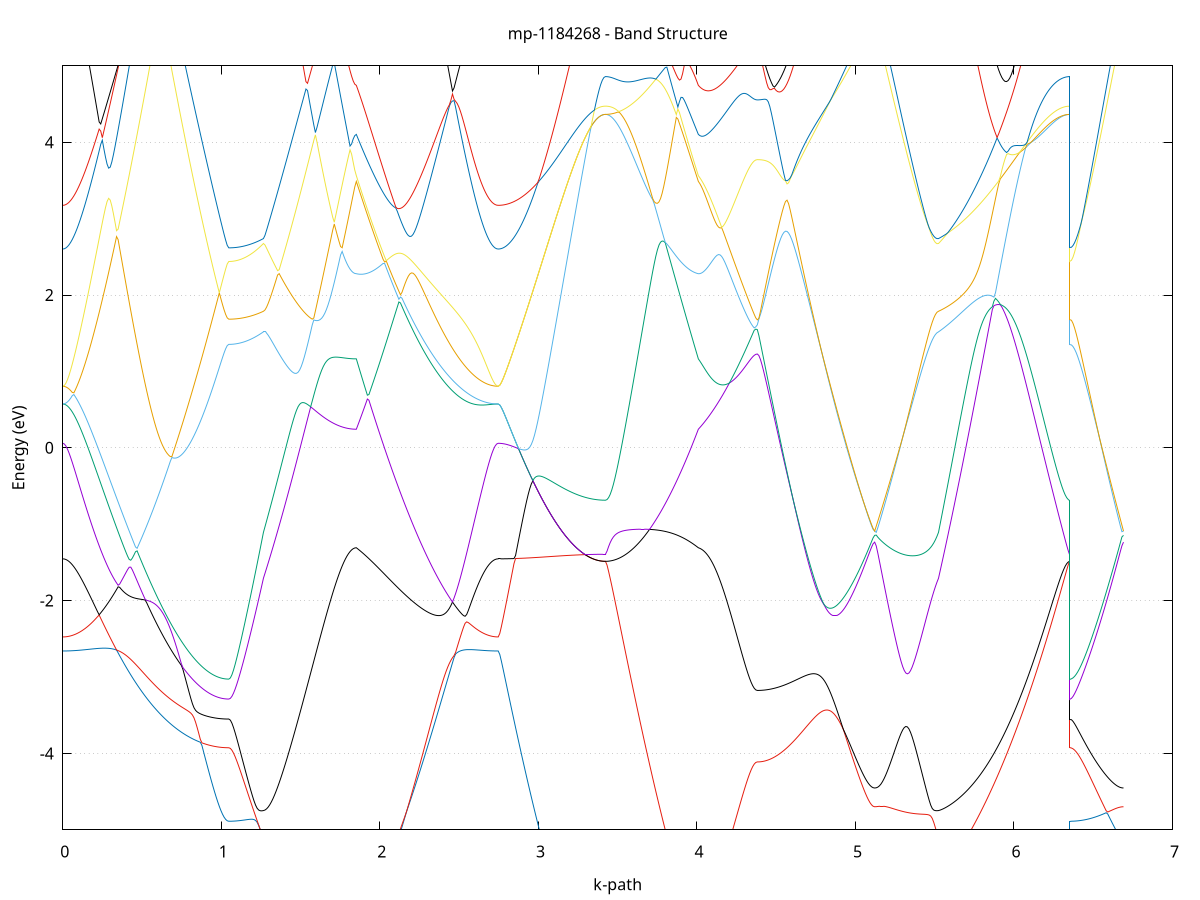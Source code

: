 set title 'mp-1184268 - Band Structure'
set xlabel 'k-path'
set ylabel 'Energy (eV)'
set grid y
set yrange [-5:5]
set terminal png size 800,600
set output 'mp-1184268_bands_gnuplot.png'
plot '-' using 1:2 with lines notitle, '-' using 1:2 with lines notitle, '-' using 1:2 with lines notitle, '-' using 1:2 with lines notitle, '-' using 1:2 with lines notitle, '-' using 1:2 with lines notitle, '-' using 1:2 with lines notitle, '-' using 1:2 with lines notitle, '-' using 1:2 with lines notitle, '-' using 1:2 with lines notitle, '-' using 1:2 with lines notitle, '-' using 1:2 with lines notitle, '-' using 1:2 with lines notitle, '-' using 1:2 with lines notitle, '-' using 1:2 with lines notitle, '-' using 1:2 with lines notitle, '-' using 1:2 with lines notitle, '-' using 1:2 with lines notitle, '-' using 1:2 with lines notitle, '-' using 1:2 with lines notitle, '-' using 1:2 with lines notitle, '-' using 1:2 with lines notitle, '-' using 1:2 with lines notitle, '-' using 1:2 with lines notitle, '-' using 1:2 with lines notitle, '-' using 1:2 with lines notitle, '-' using 1:2 with lines notitle, '-' using 1:2 with lines notitle, '-' using 1:2 with lines notitle, '-' using 1:2 with lines notitle, '-' using 1:2 with lines notitle, '-' using 1:2 with lines notitle, '-' using 1:2 with lines notitle, '-' using 1:2 with lines notitle, '-' using 1:2 with lines notitle, '-' using 1:2 with lines notitle, '-' using 1:2 with lines notitle, '-' using 1:2 with lines notitle, '-' using 1:2 with lines notitle, '-' using 1:2 with lines notitle, '-' using 1:2 with lines notitle, '-' using 1:2 with lines notitle, '-' using 1:2 with lines notitle, '-' using 1:2 with lines notitle, '-' using 1:2 with lines notitle, '-' using 1:2 with lines notitle, '-' using 1:2 with lines notitle, '-' using 1:2 with lines notitle, '-' using 1:2 with lines notitle, '-' using 1:2 with lines notitle, '-' using 1:2 with lines notitle, '-' using 1:2 with lines notitle, '-' using 1:2 with lines notitle, '-' using 1:2 with lines notitle, '-' using 1:2 with lines notitle, '-' using 1:2 with lines notitle, '-' using 1:2 with lines notitle, '-' using 1:2 with lines notitle, '-' using 1:2 with lines notitle, '-' using 1:2 with lines notitle, '-' using 1:2 with lines notitle, '-' using 1:2 with lines notitle, '-' using 1:2 with lines notitle, '-' using 1:2 with lines notitle
0.000000 -14.902950
0.009973 -14.902850
0.019946 -14.902750
0.029919 -14.902650
0.039892 -14.902450
0.049865 -14.902150
0.059839 -14.901750
0.069812 -14.901350
0.079785 -14.900950
0.089758 -14.900450
0.099731 -14.899850
0.109704 -14.899250
0.119677 -14.898550
0.129650 -14.897850
0.139623 -14.897050
0.149596 -14.896250
0.159570 -14.895350
0.169543 -14.894450
0.179516 -14.893550
0.189489 -14.892650
0.199462 -14.891650
0.209435 -14.890650
0.219408 -14.889550
0.229381 -14.888550
0.239354 -14.887450
0.249327 -14.886450
0.259300 -14.885350
0.269274 -14.884250
0.279247 -14.883150
0.289220 -14.882050
0.299193 -14.881050
0.309166 -14.879950
0.319139 -14.878950
0.329112 -14.877850
0.339085 -14.876850
0.349058 -14.875850
0.359031 -14.874850
0.369005 -14.873850
0.378978 -14.872950
0.388951 -14.872050
0.398924 -14.871050
0.408897 -14.870250
0.418870 -14.869350
0.428843 -14.868450
0.438816 -14.867650
0.448789 -14.866850
0.458762 -14.866050
0.468735 -14.865250
0.478709 -14.864550
0.488682 -14.863850
0.498655 -14.863050
0.508628 -14.862350
0.518601 -14.861750
0.528574 -14.861050
0.538547 -14.860450
0.548520 -14.859850
0.558493 -14.859250
0.568466 -14.858650
0.578440 -14.858050
0.588413 -14.857550
0.598386 -14.857050
0.608359 -14.856550
0.618332 -14.856050
0.628305 -14.855550
0.638278 -14.855150
0.648251 -14.854750
0.658224 -14.854350
0.668197 -14.854050
0.678170 -14.853650
0.688144 -14.853350
0.698117 -14.853150
0.708090 -14.852850
0.718063 -14.852650
0.728036 -14.852550
0.738009 -14.852350
0.747982 -14.852250
0.757955 -14.852150
0.767928 -14.852150
0.777901 -14.852150
0.787875 -14.852150
0.797848 -14.852150
0.807821 -14.852150
0.817794 -14.852250
0.827767 -14.852350
0.837740 -14.852450
0.847713 -14.852650
0.857686 -14.852750
0.867659 -14.852850
0.877632 -14.853050
0.887605 -14.853150
0.897579 -14.853350
0.907552 -14.853550
0.917525 -14.853650
0.927498 -14.853850
0.937471 -14.853950
0.947444 -14.854050
0.957417 -14.854250
0.967390 -14.854350
0.977363 -14.854450
0.987336 -14.854550
0.997310 -14.854550
1.007283 -14.854650
1.017256 -14.854750
1.027229 -14.854750
1.037202 -14.854750
1.047175 -14.854750
1.047175 -14.854750
1.057107 -14.854750
1.067039 -14.854650
1.076971 -14.854550
1.086902 -14.854350
1.096834 -14.854150
1.106766 -14.853850
1.116698 -14.853550
1.126630 -14.853150
1.136562 -14.852750
1.146494 -14.852350
1.156426 -14.851750
1.166357 -14.851250
1.176289 -14.850650
1.186221 -14.849950
1.196153 -14.849250
1.206085 -14.848550
1.216017 -14.847750
1.225949 -14.846950
1.235880 -14.846050
1.245812 -14.845150
1.255744 -14.844250
1.265676 -14.843250
1.265676 -14.843250
1.275608 -14.842550
1.285539 -14.841750
1.295471 -14.841050
1.305402 -14.840250
1.315334 -14.839450
1.325265 -14.838650
1.335197 -14.837750
1.345128 -14.836850
1.355060 -14.835950
1.364991 -14.835950
1.374923 -14.835950
1.384855 -14.835950
1.394786 -14.835950
1.404718 -14.836050
1.414649 -14.836150
1.424581 -14.836350
1.434512 -14.836450
1.444444 -14.836750
1.454375 -14.836950
1.464307 -14.837250
1.474238 -14.837550
1.484170 -14.837750
1.494102 -14.838050
1.504033 -14.838350
1.513965 -14.838650
1.523896 -14.838850
1.533828 -14.839150
1.543759 -14.839450
1.553691 -14.839650
1.563622 -14.839850
1.573554 -14.840050
1.583485 -14.840350
1.593417 -14.840450
1.603348 -14.840650
1.613280 -14.840850
1.623212 -14.841050
1.633143 -14.841150
1.643075 -14.841250
1.653006 -14.841450
1.662938 -14.841550
1.672869 -14.841650
1.682801 -14.841750
1.692732 -14.841850
1.702664 -14.841850
1.712595 -14.841950
1.722527 -14.842050
1.732459 -14.842050
1.742390 -14.842150
1.752322 -14.842150
1.762253 -14.842150
1.772185 -14.842250
1.782116 -14.842250
1.792048 -14.842250
1.801979 -14.842250
1.811911 -14.842250
1.821842 -14.842250
1.831774 -14.842250
1.841706 -14.842250
1.851637 -14.842250
1.851637 -14.842250
1.861581 -14.841250
1.871525 -14.840250
1.881469 -14.839250
1.891413 -14.838250
1.901358 -14.837250
1.911302 -14.836250
1.921246 -14.835250
1.931190 -14.834250
1.941134 -14.833250
1.951078 -14.832250
1.961022 -14.831250
1.970966 -14.830250
1.980910 -14.829250
1.990854 -14.828250
2.000798 -14.827250
2.010742 -14.826250
2.020687 -14.825250
2.030631 -14.824250
2.040575 -14.823350
2.050519 -14.822350
2.060463 -14.821350
2.070407 -14.820450
2.080351 -14.819450
2.090295 -14.818550
2.100239 -14.817650
2.110183 -14.816850
2.120128 -14.817150
2.130072 -14.817450
2.140016 -14.817850
2.149960 -14.818150
2.159904 -14.818550
2.169848 -14.818850
2.179792 -14.819250
2.189736 -14.819650
2.199680 -14.820050
2.209624 -14.821850
2.219568 -14.824250
2.229512 -14.826750
2.239457 -14.829250
2.249401 -14.831750
2.259345 -14.834250
2.269289 -14.836650
2.279233 -14.839150
2.289177 -14.841550
2.299121 -14.843950
2.309065 -14.846250
2.319009 -14.848650
2.328953 -14.850950
2.338897 -14.853250
2.348842 -14.855450
2.358786 -14.857650
2.368730 -14.859850
2.378674 -14.861950
2.388618 -14.864050
2.398562 -14.866050
2.408506 -14.868050
2.418450 -14.869950
2.428394 -14.871850
2.438338 -14.873750
2.448282 -14.875550
2.458227 -14.877250
2.468171 -14.878950
2.478115 -14.880550
2.488059 -14.882150
2.498003 -14.883750
2.507947 -14.885150
2.517891 -14.886650
2.527835 -14.887950
2.537779 -14.889250
2.547723 -14.890550
2.557667 -14.891750
2.567612 -14.892850
2.577556 -14.893950
2.587500 -14.894950
2.597444 -14.895950
2.607388 -14.896850
2.617332 -14.897650
2.627276 -14.898450
2.637220 -14.899150
2.647164 -14.899750
2.657108 -14.900350
2.667052 -14.900950
2.676997 -14.901350
2.686941 -14.901750
2.696885 -14.902150
2.706829 -14.902450
2.716773 -14.902650
2.726717 -14.902750
2.736661 -14.902850
2.746605 -14.902950
2.746605 -14.902950
2.756553 -14.902950
2.766501 -14.902850
2.776450 -14.902850
2.786398 -14.902850
2.796346 -14.902750
2.806294 -14.902750
2.816242 -14.902650
2.826190 -14.902550
2.836139 -14.902450
2.846087 -14.902350
2.856035 -14.902250
2.865983 -14.902150
2.875931 -14.902050
2.885879 -14.901850
2.895827 -14.901750
2.905776 -14.901550
2.915724 -14.901350
2.925672 -14.901250
2.935620 -14.901050
2.945568 -14.900850
2.955516 -14.900650
2.965465 -14.900450
2.975413 -14.900250
2.985361 -14.899950
2.995309 -14.899750
3.005257 -14.899550
3.015205 -14.899350
3.025153 -14.899050
3.035102 -14.898850
3.045050 -14.898550
3.054998 -14.898350
3.064946 -14.898050
3.074894 -14.897850
3.084842 -14.897550
3.094791 -14.897350
3.104739 -14.897050
3.114687 -14.896750
3.124635 -14.896550
3.134583 -14.896250
3.144531 -14.896050
3.154479 -14.895750
3.164428 -14.895550
3.174376 -14.895250
3.184324 -14.895050
3.194272 -14.894850
3.204220 -14.894550
3.214168 -14.894350
3.224117 -14.894150
3.234065 -14.893950
3.244013 -14.893750
3.253961 -14.893550
3.263909 -14.893350
3.273857 -14.893150
3.283805 -14.892950
3.293754 -14.892850
3.303702 -14.892650
3.313650 -14.892550
3.323598 -14.892450
3.333546 -14.892250
3.343494 -14.892150
3.353443 -14.892050
3.363391 -14.892050
3.373339 -14.891950
3.383287 -14.891850
3.393235 -14.891850
3.403183 -14.891850
3.413131 -14.891750
3.423080 -14.891750
3.423080 -14.891750
3.433011 -14.891750
3.442943 -14.891650
3.452874 -14.891550
3.462806 -14.891350
3.472737 -14.891150
3.482669 -14.890850
3.492600 -14.890450
3.502532 -14.890050
3.512464 -14.889650
3.522395 -14.889150
3.532327 -14.888650
3.542258 -14.888050
3.552190 -14.887350
3.562121 -14.886750
3.572053 -14.885950
3.581984 -14.885250
3.591916 -14.884450
3.601847 -14.883550
3.611779 -14.882650
3.621710 -14.881750
3.631642 -14.880850
3.641574 -14.879850
3.651505 -14.878850
3.661437 -14.877850
3.671368 -14.876850
3.681300 -14.875750
3.691231 -14.874750
3.701163 -14.873650
3.711094 -14.872550
3.721026 -14.871550
3.730957 -14.870450
3.740889 -14.869450
3.750821 -14.868350
3.760752 -14.867350
3.770684 -14.866250
3.780615 -14.865250
3.790547 -14.864250
3.800478 -14.863250
3.810410 -14.862250
3.820341 -14.861150
3.830273 -14.860150
3.840204 -14.859250
3.850136 -14.858250
3.860067 -14.857250
3.869999 -14.856250
3.879931 -14.855250
3.889862 -14.854250
3.899794 -14.853250
3.909725 -14.852250
3.919657 -14.851250
3.929588 -14.850250
3.939520 -14.849350
3.949451 -14.848350
3.959383 -14.847350
3.969314 -14.846350
3.979246 -14.845350
3.989178 -14.844350
3.999109 -14.843350
4.009041 -14.842250
4.009041 -14.842250
4.018826 -14.841850
4.028612 -14.841450
4.038398 -14.840950
4.048183 -14.840550
4.057969 -14.840050
4.067754 -14.839550
4.077540 -14.839050
4.087326 -14.838550
4.097111 -14.838050
4.106897 -14.837550
4.116683 -14.837050
4.126468 -14.836550
4.136254 -14.836050
4.146040 -14.835550
4.155825 -14.835050
4.165611 -14.834650
4.175397 -14.834150
4.185182 -14.833650
4.194968 -14.833250
4.204753 -14.832750
4.214539 -14.832350
4.224325 -14.831950
4.234110 -14.831550
4.243896 -14.831250
4.253682 -14.830850
4.263467 -14.830550
4.273253 -14.830250
4.283039 -14.830050
4.292824 -14.829750
4.302610 -14.829550
4.312396 -14.829350
4.322181 -14.829150
4.331967 -14.829050
4.341753 -14.828950
4.351538 -14.828850
4.361324 -14.828750
4.371109 -14.828750
4.380895 -14.828750
4.380895 -14.828750
4.390768 -14.828750
4.400641 -14.828750
4.410514 -14.828750
4.420387 -14.828750
4.430259 -14.828850
4.440132 -14.828850
4.450005 -14.828950
4.459878 -14.829050
4.469751 -14.829050
4.479624 -14.829150
4.489497 -14.829250
4.499369 -14.829350
4.509242 -14.829450
4.519115 -14.829650
4.528988 -14.829750
4.538861 -14.829850
4.548734 -14.830050
4.558607 -14.830250
4.568479 -14.830350
4.578352 -14.830550
4.588225 -14.830750
4.598098 -14.830950
4.607971 -14.831150
4.617844 -14.831350
4.627717 -14.831550
4.637589 -14.831750
4.647462 -14.831950
4.657335 -14.832250
4.667208 -14.832450
4.677081 -14.832750
4.686954 -14.832950
4.696827 -14.833250
4.706700 -14.833450
4.716572 -14.833750
4.726445 -14.834050
4.736318 -14.834350
4.746191 -14.834550
4.756064 -14.834850
4.765937 -14.835150
4.775810 -14.835450
4.785682 -14.835650
4.795555 -14.835950
4.805428 -14.836250
4.815301 -14.836550
4.825174 -14.836750
4.835047 -14.837050
4.844920 -14.837350
4.854792 -14.837550
4.864665 -14.837850
4.874538 -14.838050
4.884411 -14.838350
4.894284 -14.838550
4.904157 -14.838750
4.914030 -14.838950
4.923902 -14.839150
4.933775 -14.839350
4.943648 -14.839550
4.953521 -14.839650
4.963394 -14.839850
4.973267 -14.839950
4.983140 -14.840050
4.993012 -14.840150
5.002885 -14.840250
5.012758 -14.840350
5.022631 -14.840450
5.032504 -14.840550
5.042377 -14.840550
5.052250 -14.840650
5.062122 -14.840650
5.071995 -14.840750
5.081868 -14.840750
5.091741 -14.840750
5.101614 -14.840750
5.111487 -14.840750
5.121360 -14.840750
5.121360 -14.840750
5.131181 -14.840850
5.141002 -14.840950
5.150824 -14.841250
5.160645 -14.841550
5.170466 -14.841850
5.180288 -14.842250
5.190109 -14.842650
5.199930 -14.843050
5.209752 -14.843550
5.219573 -14.843950
5.229394 -14.844350
5.239216 -14.844750
5.249037 -14.845150
5.258858 -14.845550
5.268680 -14.845850
5.278501 -14.846150
5.288322 -14.846450
5.298144 -14.846750
5.307965 -14.846950
5.317786 -14.847150
5.327608 -14.847350
5.337429 -14.847450
5.347250 -14.847550
5.357072 -14.847550
5.366893 -14.847650
5.376715 -14.847650
5.386536 -14.847550
5.396357 -14.847450
5.406179 -14.847350
5.416000 -14.847250
5.425821 -14.847050
5.435643 -14.846850
5.445464 -14.846550
5.455285 -14.846250
5.465107 -14.845950
5.474928 -14.845550
5.484749 -14.845150
5.494571 -14.844750
5.504392 -14.844250
5.514213 -14.843750
5.524035 -14.843250
5.524035 -14.843250
5.534019 -14.842250
5.544003 -14.841150
5.553987 -14.840050
5.563971 -14.838950
5.573955 -14.837850
5.583939 -14.837350
5.593923 -14.837850
5.603907 -14.838350
5.613891 -14.838850
5.623875 -14.839450
5.633859 -14.840050
5.643843 -14.840650
5.653827 -14.841350
5.663811 -14.842050
5.673795 -14.842750
5.683779 -14.843550
5.693763 -14.844350
5.703747 -14.845150
5.713731 -14.845950
5.723715 -14.846750
5.733699 -14.847550
5.743683 -14.848350
5.753667 -14.849250
5.763651 -14.850050
5.773635 -14.850950
5.783619 -14.851750
5.793603 -14.852550
5.803587 -14.853450
5.813571 -14.854250
5.823555 -14.855150
5.833539 -14.855950
5.843523 -14.856750
5.853507 -14.857550
5.863491 -14.858450
5.873475 -14.859250
5.883459 -14.860050
5.893443 -14.860850
5.903428 -14.861650
5.913412 -14.862450
5.923396 -14.863350
5.933380 -14.864150
5.943364 -14.864950
5.953348 -14.865750
5.963332 -14.866550
5.973316 -14.867350
5.983300 -14.868150
5.993284 -14.868950
6.003268 -14.869850
6.013252 -14.870650
6.023236 -14.871450
6.033220 -14.872350
6.043204 -14.873150
6.053188 -14.873950
6.063172 -14.874850
6.073156 -14.875650
6.083140 -14.876550
6.093124 -14.877350
6.103108 -14.878250
6.113092 -14.879050
6.123076 -14.879950
6.133060 -14.880750
6.143044 -14.881650
6.153028 -14.882450
6.163012 -14.883250
6.172996 -14.883950
6.182980 -14.884750
6.192964 -14.885450
6.202948 -14.886150
6.212932 -14.886850
6.222916 -14.887450
6.232900 -14.888050
6.242884 -14.888650
6.252868 -14.889150
6.262852 -14.889650
6.272836 -14.890050
6.282820 -14.890450
6.292804 -14.890850
6.302788 -14.891150
6.312772 -14.891350
6.322757 -14.891550
6.332741 -14.891650
6.342725 -14.891750
6.352709 -14.891750
6.352709 -14.854750
6.362657 -14.854750
6.372605 -14.854650
6.382553 -14.854650
6.392501 -14.854450
6.402449 -14.854350
6.412398 -14.854150
6.422346 -14.853950
6.432294 -14.853650
6.442242 -14.853350
6.452190 -14.853050
6.462138 -14.852650
6.472086 -14.852250
6.482035 -14.851850
6.491983 -14.851450
6.501931 -14.850950
6.511879 -14.850450
6.521827 -14.849950
6.531775 -14.849350
6.541724 -14.848750
6.551672 -14.848150
6.561620 -14.847550
6.571568 -14.846850
6.581516 -14.846250
6.591464 -14.845550
6.601412 -14.844950
6.611361 -14.844250
6.621309 -14.843650
6.631257 -14.842950
6.641205 -14.842350
6.651153 -14.841850
6.661101 -14.841450
6.671050 -14.841050
6.680998 -14.840850
6.690946 -14.840750
e
0.000000 -14.849450
0.009973 -14.849450
0.019946 -14.849350
0.029919 -14.849250
0.039892 -14.849150
0.049865 -14.848950
0.059839 -14.848750
0.069812 -14.848550
0.079785 -14.848250
0.089758 -14.847950
0.099731 -14.847550
0.109704 -14.847150
0.119677 -14.846750
0.129650 -14.846250
0.139623 -14.845750
0.149596 -14.845150
0.159570 -14.844550
0.169543 -14.843850
0.179516 -14.843150
0.189489 -14.842450
0.199462 -14.841550
0.209435 -14.840750
0.219408 -14.839750
0.229381 -14.838850
0.239354 -14.837750
0.249327 -14.836750
0.259300 -14.835550
0.269274 -14.834350
0.279247 -14.833150
0.289220 -14.831850
0.299193 -14.830450
0.309166 -14.829050
0.319139 -14.827650
0.329112 -14.826150
0.339085 -14.824650
0.349058 -14.823150
0.359031 -14.821650
0.369005 -14.820250
0.378978 -14.818850
0.388951 -14.817750
0.398924 -14.816750
0.408897 -14.816150
0.418870 -14.815850
0.428843 -14.815850
0.438816 -14.816050
0.448789 -14.816350
0.458762 -14.816850
0.468735 -14.817450
0.478709 -14.818050
0.488682 -14.818650
0.498655 -14.819350
0.508628 -14.819950
0.518601 -14.820650
0.528574 -14.821350
0.538547 -14.822050
0.548520 -14.822750
0.558493 -14.823450
0.568466 -14.824150
0.578440 -14.824750
0.588413 -14.825450
0.598386 -14.826050
0.608359 -14.826750
0.618332 -14.827350
0.628305 -14.827950
0.638278 -14.828550
0.648251 -14.829150
0.658224 -14.829650
0.668197 -14.830150
0.678170 -14.830650
0.688144 -14.831150
0.698117 -14.831550
0.708090 -14.831950
0.718063 -14.832350
0.728036 -14.832750
0.738009 -14.833050
0.747982 -14.833350
0.757955 -14.833550
0.767928 -14.833750
0.777901 -14.833950
0.787875 -14.834150
0.797848 -14.834250
0.807821 -14.834350
0.817794 -14.834450
0.827767 -14.834450
0.837740 -14.834550
0.847713 -14.834550
0.857686 -14.834550
0.867659 -14.834550
0.877632 -14.834450
0.887605 -14.834450
0.897579 -14.834450
0.907552 -14.834350
0.917525 -14.834350
0.927498 -14.834250
0.937471 -14.834250
0.947444 -14.834150
0.957417 -14.834150
0.967390 -14.834050
0.977363 -14.834050
0.987336 -14.833950
0.997310 -14.833950
1.007283 -14.833950
1.017256 -14.833850
1.027229 -14.833850
1.037202 -14.833850
1.047175 -14.833850
1.047175 -14.833850
1.057107 -14.833850
1.067039 -14.833750
1.076971 -14.833550
1.086902 -14.833250
1.096834 -14.832850
1.106766 -14.832450
1.116698 -14.832450
1.126630 -14.832550
1.136562 -14.832650
1.146494 -14.832750
1.156426 -14.832850
1.166357 -14.833050
1.176289 -14.833150
1.186221 -14.833350
1.196153 -14.833550
1.206085 -14.833750
1.216017 -14.833950
1.225949 -14.834150
1.235880 -14.834350
1.245812 -14.834650
1.255744 -14.834850
1.265676 -14.835150
1.265676 -14.835150
1.275608 -14.835350
1.285539 -14.835550
1.295471 -14.835650
1.305402 -14.835750
1.315334 -14.835850
1.325265 -14.835850
1.335197 -14.835850
1.345128 -14.835950
1.355060 -14.835950
1.364991 -14.835050
1.374923 -14.834150
1.384855 -14.833250
1.394786 -14.832350
1.404718 -14.831350
1.414649 -14.830450
1.424581 -14.829750
1.434512 -14.829650
1.444444 -14.829350
1.454375 -14.829050
1.464307 -14.828750
1.474238 -14.828350
1.484170 -14.827850
1.494102 -14.827350
1.504033 -14.826750
1.513965 -14.826150
1.523896 -14.825550
1.533828 -14.824950
1.543759 -14.824250
1.553691 -14.823650
1.563622 -14.822950
1.573554 -14.822250
1.583485 -14.821650
1.593417 -14.820950
1.603348 -14.820350
1.613280 -14.819750
1.623212 -14.819150
1.633143 -14.818650
1.643075 -14.818150
1.653006 -14.817750
1.662938 -14.817450
1.672869 -14.817250
1.682801 -14.817050
1.692732 -14.816850
1.702664 -14.816850
1.712595 -14.816750
1.722527 -14.816750
1.732459 -14.816850
1.742390 -14.816850
1.752322 -14.816950
1.762253 -14.817050
1.772185 -14.817150
1.782116 -14.817250
1.792048 -14.817250
1.801979 -14.817350
1.811911 -14.817450
1.821842 -14.817450
1.831774 -14.817450
1.841706 -14.817550
1.851637 -14.817550
1.851637 -14.817550
1.861581 -14.816050
1.871525 -14.814650
1.881469 -14.813250
1.891413 -14.812750
1.901358 -14.812650
1.911302 -14.812650
1.921246 -14.812650
1.931190 -14.812750
1.941134 -14.812850
1.951078 -14.812950
1.961022 -14.813050
1.970966 -14.813250
1.980910 -14.813450
1.990854 -14.813650
2.000798 -14.813850
2.010742 -14.814050
2.020687 -14.814250
2.030631 -14.814550
2.040575 -14.814850
2.050519 -14.815050
2.060463 -14.815350
2.070407 -14.815650
2.080351 -14.815950
2.090295 -14.816250
2.100239 -14.816550
2.110183 -14.816750
2.120128 -14.815750
2.130072 -14.814850
2.140016 -14.813950
2.149960 -14.813050
2.159904 -14.812250
2.169848 -14.812150
2.179792 -14.814550
2.189736 -14.816950
2.199680 -14.819350
2.209624 -14.820450
2.219568 -14.820850
2.229512 -14.821250
2.239457 -14.821750
2.249401 -14.822150
2.259345 -14.822650
2.269289 -14.823150
2.279233 -14.823750
2.289177 -14.824250
2.299121 -14.824850
2.309065 -14.825450
2.319009 -14.826050
2.328953 -14.826650
2.338897 -14.827350
2.348842 -14.828050
2.358786 -14.828750
2.368730 -14.829450
2.378674 -14.830150
2.388618 -14.830850
2.398562 -14.831650
2.408506 -14.832350
2.418450 -14.833150
2.428394 -14.833950
2.438338 -14.834650
2.448282 -14.835450
2.458227 -14.836250
2.468171 -14.836950
2.478115 -14.837750
2.488059 -14.838450
2.498003 -14.839250
2.507947 -14.839950
2.517891 -14.840650
2.527835 -14.841350
2.537779 -14.841950
2.547723 -14.842650
2.557667 -14.843250
2.567612 -14.843850
2.577556 -14.844450
2.587500 -14.844950
2.597444 -14.845550
2.607388 -14.846050
2.617332 -14.846450
2.627276 -14.846850
2.637220 -14.847250
2.647164 -14.847650
2.657108 -14.848050
2.667052 -14.848350
2.676997 -14.848550
2.686941 -14.848850
2.696885 -14.848950
2.706829 -14.849150
2.716773 -14.849250
2.726717 -14.849350
2.736661 -14.849450
2.746605 -14.849450
2.746605 -14.849450
2.756553 -14.849450
2.766501 -14.849450
2.776450 -14.849450
2.786398 -14.849550
2.796346 -14.849550
2.806294 -14.849650
2.816242 -14.849650
2.826190 -14.849750
2.836139 -14.849850
2.846087 -14.849950
2.856035 -14.850050
2.865983 -14.850150
2.875931 -14.850350
2.885879 -14.850450
2.895827 -14.850650
2.905776 -14.850850
2.915724 -14.851150
2.925672 -14.851350
2.935620 -14.851650
2.945568 -14.851950
2.955516 -14.852250
2.965465 -14.852550
2.975413 -14.852850
2.985361 -14.853250
2.995309 -14.853650
3.005257 -14.854050
3.015205 -14.854450
3.025153 -14.854950
3.035102 -14.855350
3.045050 -14.855850
3.054998 -14.856250
3.064946 -14.856750
3.074894 -14.857250
3.084842 -14.857750
3.094791 -14.858250
3.104739 -14.858750
3.114687 -14.859250
3.124635 -14.859750
3.134583 -14.860250
3.144531 -14.860650
3.154479 -14.861150
3.164428 -14.861650
3.174376 -14.862150
3.184324 -14.862550
3.194272 -14.863050
3.204220 -14.863450
3.214168 -14.863950
3.224117 -14.864350
3.234065 -14.864750
3.244013 -14.865150
3.253961 -14.865450
3.263909 -14.865850
3.273857 -14.866150
3.283805 -14.866450
3.293754 -14.866750
3.303702 -14.867050
3.313650 -14.867350
3.323598 -14.867850
3.333546 -14.868250
3.343494 -14.868650
3.353443 -14.869050
3.363391 -14.869350
3.373339 -14.869550
3.383287 -14.869750
3.393235 -14.869950
3.403183 -14.870050
3.413131 -14.870150
3.423080 -14.870150
3.423080 -14.870150
3.433011 -14.870150
3.442943 -14.870050
3.452874 -14.869950
3.462806 -14.869850
3.472737 -14.869750
3.482669 -14.869550
3.492600 -14.869350
3.502532 -14.869150
3.512464 -14.868950
3.522395 -14.868650
3.532327 -14.868250
3.542258 -14.867950
3.552190 -14.867550
3.562121 -14.867150
3.572053 -14.866650
3.581984 -14.866150
3.591916 -14.865550
3.601847 -14.865050
3.611779 -14.864350
3.621710 -14.863750
3.631642 -14.862950
3.641574 -14.862250
3.651505 -14.861450
3.661437 -14.860550
3.671368 -14.859650
3.681300 -14.858650
3.691231 -14.857650
3.701163 -14.856750
3.711094 -14.855750
3.721026 -14.854750
3.730957 -14.853750
3.740889 -14.852750
3.750821 -14.851750
3.760752 -14.850650
3.770684 -14.849550
3.780615 -14.848350
3.790547 -14.847250
3.800478 -14.846050
3.810410 -14.844850
3.820341 -14.843650
3.830273 -14.842350
3.840204 -14.841150
3.850136 -14.839850
3.860067 -14.838550
3.869999 -14.837250
3.879931 -14.835850
3.889862 -14.834550
3.899794 -14.833150
3.909725 -14.831750
3.919657 -14.830350
3.929588 -14.828950
3.939520 -14.827550
3.949451 -14.826150
3.959383 -14.824750
3.969314 -14.823250
3.979246 -14.821850
3.989178 -14.820450
3.999109 -14.818950
4.009041 -14.817550
4.009041 -14.817550
4.018826 -14.817150
4.028612 -14.817050
4.038398 -14.817350
4.048183 -14.817650
4.057969 -14.818050
4.067754 -14.818450
4.077540 -14.818850
4.087326 -14.819250
4.097111 -14.819650
4.106897 -14.820050
4.116683 -14.820450
4.126468 -14.820850
4.136254 -14.821250
4.146040 -14.821650
4.155825 -14.821950
4.165611 -14.822350
4.175397 -14.822650
4.185182 -14.822950
4.194968 -14.823250
4.204753 -14.823550
4.214539 -14.823850
4.224325 -14.824150
4.234110 -14.824350
4.243896 -14.824550
4.253682 -14.824750
4.263467 -14.824950
4.273253 -14.825150
4.283039 -14.825350
4.292824 -14.825450
4.302610 -14.825650
4.312396 -14.825750
4.322181 -14.825850
4.331967 -14.825950
4.341753 -14.826050
4.351538 -14.826050
4.361324 -14.826150
4.371109 -14.826150
4.380895 -14.826150
4.380895 -14.826150
4.390768 -14.826150
4.400641 -14.826150
4.410514 -14.826150
4.420387 -14.826050
4.430259 -14.826050
4.440132 -14.826050
4.450005 -14.825950
4.459878 -14.825950
4.469751 -14.825850
4.479624 -14.825850
4.489497 -14.825750
4.499369 -14.825650
4.509242 -14.825650
4.519115 -14.825550
4.528988 -14.825450
4.538861 -14.825350
4.548734 -14.825250
4.558607 -14.825250
4.568479 -14.825150
4.578352 -14.825050
4.588225 -14.824950
4.598098 -14.824950
4.607971 -14.824850
4.617844 -14.824750
4.627717 -14.824750
4.637589 -14.824650
4.647462 -14.824650
4.657335 -14.824550
4.667208 -14.824550
4.677081 -14.824550
4.686954 -14.824550
4.696827 -14.824550
4.706700 -14.824550
4.716572 -14.824650
4.726445 -14.824650
4.736318 -14.824750
4.746191 -14.824750
4.756064 -14.824850
4.765937 -14.825050
4.775810 -14.825150
4.785682 -14.825250
4.795555 -14.825450
4.805428 -14.825550
4.815301 -14.825750
4.825174 -14.825950
4.835047 -14.826250
4.844920 -14.826450
4.854792 -14.826650
4.864665 -14.826950
4.874538 -14.827150
4.884411 -14.827450
4.894284 -14.827750
4.904157 -14.828050
4.914030 -14.828350
4.923902 -14.828650
4.933775 -14.828950
4.943648 -14.829250
4.953521 -14.829550
4.963394 -14.829850
4.973267 -14.830250
4.983140 -14.830550
4.993012 -14.830850
5.002885 -14.831050
5.012758 -14.831350
5.022631 -14.831650
5.032504 -14.831850
5.042377 -14.832050
5.052250 -14.832250
5.062122 -14.832450
5.071995 -14.832650
5.081868 -14.832750
5.091741 -14.832850
5.101614 -14.832950
5.111487 -14.832950
5.121360 -14.832950
5.121360 -14.832950
5.131181 -14.832950
5.141002 -14.832950
5.150824 -14.832950
5.160645 -14.832850
5.170466 -14.832850
5.180288 -14.832850
5.190109 -14.832850
5.199930 -14.832850
5.209752 -14.832850
5.219573 -14.832850
5.229394 -14.832850
5.239216 -14.832850
5.249037 -14.832950
5.258858 -14.832950
5.268680 -14.832950
5.278501 -14.832950
5.288322 -14.833050
5.298144 -14.833050
5.307965 -14.833050
5.317786 -14.833150
5.327608 -14.833150
5.337429 -14.833250
5.347250 -14.833250
5.357072 -14.833350
5.366893 -14.833450
5.376715 -14.833450
5.386536 -14.833550
5.396357 -14.833650
5.406179 -14.833750
5.416000 -14.833750
5.425821 -14.833850
5.435643 -14.833950
5.445464 -14.834150
5.455285 -14.834250
5.465107 -14.834350
5.474928 -14.834450
5.484749 -14.834550
5.494571 -14.834750
5.504392 -14.834850
5.514213 -14.835050
5.524035 -14.835150
5.524035 -14.835150
5.534019 -14.835450
5.544003 -14.835850
5.553987 -14.836150
5.563971 -14.836550
5.573955 -14.836950
5.583939 -14.836650
5.593923 -14.835450
5.603907 -14.834150
5.613891 -14.832950
5.623875 -14.832050
5.633859 -14.832750
5.643843 -14.833450
5.653827 -14.834150
5.663811 -14.834850
5.673795 -14.835450
5.683779 -14.836050
5.693763 -14.836650
5.703747 -14.837250
5.713731 -14.837750
5.723715 -14.838350
5.733699 -14.838850
5.743683 -14.839450
5.753667 -14.839950
5.763651 -14.840550
5.773635 -14.841050
5.783619 -14.841650
5.793603 -14.842150
5.803587 -14.842750
5.813571 -14.843350
5.823555 -14.843950
5.833539 -14.844550
5.843523 -14.845150
5.853507 -14.845750
5.863491 -14.846350
5.873475 -14.846950
5.883459 -14.847650
5.893443 -14.848250
5.903428 -14.848950
5.913412 -14.849550
5.923396 -14.850250
5.933380 -14.850950
5.943364 -14.851650
5.953348 -14.852350
5.963332 -14.853050
5.973316 -14.853750
5.983300 -14.854550
5.993284 -14.855250
6.003268 -14.855950
6.013252 -14.856650
6.023236 -14.857350
6.033220 -14.858050
6.043204 -14.858750
6.053188 -14.859450
6.063172 -14.860150
6.073156 -14.860850
6.083140 -14.861450
6.093124 -14.862050
6.103108 -14.862650
6.113092 -14.863250
6.123076 -14.863850
6.133060 -14.864350
6.143044 -14.864850
6.153028 -14.865350
6.163012 -14.865850
6.172996 -14.866350
6.182980 -14.866750
6.192964 -14.867150
6.202948 -14.867450
6.212932 -14.867850
6.222916 -14.868150
6.232900 -14.868450
6.242884 -14.868750
6.252868 -14.868950
6.262852 -14.869150
6.272836 -14.869350
6.282820 -14.869550
6.292804 -14.869750
6.302788 -14.869850
6.312772 -14.869950
6.322757 -14.870050
6.332741 -14.870050
6.342725 -14.870150
6.352709 -14.870150
6.352709 -14.833850
6.362657 -14.833850
6.372605 -14.833850
6.382553 -14.833850
6.392501 -14.833850
6.402449 -14.833850
6.412398 -14.833850
6.422346 -14.833850
6.432294 -14.833750
6.442242 -14.833750
6.452190 -14.833750
6.462138 -14.833750
6.472086 -14.833750
6.482035 -14.833650
6.491983 -14.833650
6.501931 -14.833650
6.511879 -14.833650
6.521827 -14.833550
6.531775 -14.833550
6.541724 -14.833550
6.551672 -14.833450
6.561620 -14.833450
6.571568 -14.833450
6.581516 -14.833350
6.591464 -14.833350
6.601412 -14.833350
6.611361 -14.833250
6.621309 -14.833250
6.631257 -14.833150
6.641205 -14.833150
6.651153 -14.833150
6.661101 -14.833050
6.671050 -14.833050
6.680998 -14.832950
6.690946 -14.832950
e
0.000000 -14.827950
0.009973 -14.827950
0.019946 -14.827950
0.029919 -14.827850
0.039892 -14.827650
0.049865 -14.827550
0.059839 -14.827350
0.069812 -14.827050
0.079785 -14.826850
0.089758 -14.826550
0.099731 -14.826250
0.109704 -14.825850
0.119677 -14.825450
0.129650 -14.825050
0.139623 -14.824550
0.149596 -14.824050
0.159570 -14.823550
0.169543 -14.823050
0.179516 -14.822550
0.189489 -14.821950
0.199462 -14.821350
0.209435 -14.820750
0.219408 -14.820050
0.229381 -14.819450
0.239354 -14.818750
0.249327 -14.818150
0.259300 -14.817450
0.269274 -14.816750
0.279247 -14.816050
0.289220 -14.815350
0.299193 -14.814750
0.309166 -14.814050
0.319139 -14.813350
0.329112 -14.812650
0.339085 -14.812050
0.349058 -14.811450
0.359031 -14.810750
0.369005 -14.810150
0.378978 -14.809550
0.388951 -14.809050
0.398924 -14.808450
0.408897 -14.807950
0.418870 -14.807450
0.428843 -14.806950
0.438816 -14.806550
0.448789 -14.806150
0.458762 -14.805750
0.468735 -14.805350
0.478709 -14.805050
0.488682 -14.804650
0.498655 -14.804350
0.508628 -14.804150
0.518601 -14.803850
0.528574 -14.803650
0.538547 -14.803350
0.548520 -14.803150
0.558493 -14.803050
0.568466 -14.802850
0.578440 -14.802750
0.588413 -14.802550
0.598386 -14.802450
0.608359 -14.802350
0.618332 -14.802250
0.628305 -14.802150
0.638278 -14.802150
0.648251 -14.802050
0.658224 -14.802050
0.668197 -14.801950
0.678170 -14.801950
0.688144 -14.801950
0.698117 -14.801950
0.708090 -14.801950
0.718063 -14.801950
0.728036 -14.801950
0.738009 -14.801950
0.747982 -14.801950
0.757955 -14.802050
0.767928 -14.802050
0.777901 -14.802050
0.787875 -14.803550
0.797848 -14.805450
0.807821 -14.807350
0.817794 -14.809250
0.827767 -14.811050
0.837740 -14.812850
0.847713 -14.814550
0.857686 -14.816250
0.867659 -14.817750
0.877632 -14.819250
0.887605 -14.820750
0.897579 -14.822050
0.907552 -14.823350
0.917525 -14.824550
0.927498 -14.825650
0.937471 -14.826650
0.947444 -14.827650
0.957417 -14.828450
0.967390 -14.829250
0.977363 -14.829950
0.987336 -14.830550
0.997310 -14.831050
1.007283 -14.831450
1.017256 -14.831750
1.027229 -14.831950
1.037202 -14.832150
1.047175 -14.832150
1.047175 -14.832150
1.057107 -14.832150
1.067039 -14.832150
1.076971 -14.832250
1.086902 -14.832250
1.096834 -14.832350
1.106766 -14.832350
1.116698 -14.831950
1.126630 -14.831350
1.136562 -14.830750
1.146494 -14.830050
1.156426 -14.829250
1.166357 -14.828350
1.176289 -14.827450
1.186221 -14.826550
1.196153 -14.825450
1.206085 -14.824450
1.216017 -14.823250
1.225949 -14.822150
1.235880 -14.820950
1.245812 -14.820950
1.255744 -14.821950
1.265676 -14.822950
1.265676 -14.822950
1.275608 -14.823650
1.285539 -14.824350
1.295471 -14.825050
1.305402 -14.825650
1.315334 -14.826250
1.325265 -14.826850
1.335197 -14.827450
1.345128 -14.827950
1.355060 -14.828350
1.364991 -14.828850
1.374923 -14.829150
1.384855 -14.829450
1.394786 -14.829650
1.404718 -14.829750
1.414649 -14.829850
1.424581 -14.829450
1.434512 -14.828450
1.444444 -14.827550
1.454375 -14.826550
1.464307 -14.825650
1.474238 -14.824650
1.484170 -14.823750
1.494102 -14.822850
1.504033 -14.821950
1.513965 -14.821150
1.523896 -14.820250
1.533828 -14.819450
1.543759 -14.818750
1.553691 -14.818050
1.563622 -14.817350
1.573554 -14.816750
1.583485 -14.816150
1.593417 -14.815650
1.603348 -14.815250
1.613280 -14.814850
1.623212 -14.814450
1.633143 -14.814250
1.643075 -14.813950
1.653006 -14.813750
1.662938 -14.813550
1.672869 -14.813450
1.682801 -14.813350
1.692732 -14.813250
1.702664 -14.813250
1.712595 -14.813250
1.722527 -14.813150
1.732459 -14.813250
1.742390 -14.813250
1.752322 -14.813250
1.762253 -14.813250
1.772185 -14.813250
1.782116 -14.813350
1.792048 -14.813350
1.801979 -14.813350
1.811911 -14.813350
1.821842 -14.813450
1.831774 -14.813450
1.841706 -14.813450
1.851637 -14.813450
1.851637 -14.813450
1.861581 -14.813150
1.871525 -14.812950
1.881469 -14.812850
1.891413 -14.811850
1.901358 -14.810450
1.911302 -14.809050
1.921246 -14.807750
1.931190 -14.806450
1.941134 -14.805150
1.951078 -14.803850
1.961022 -14.802650
1.970966 -14.801450
1.980910 -14.800350
1.990854 -14.799250
2.000798 -14.798250
2.010742 -14.797250
2.020687 -14.796450
2.030631 -14.795550
2.040575 -14.794850
2.050519 -14.794150
2.060463 -14.793550
2.070407 -14.793350
2.080351 -14.794750
2.090295 -14.796250
2.100239 -14.797850
2.110183 -14.799650
2.120128 -14.801450
2.130072 -14.803450
2.140016 -14.805450
2.149960 -14.807650
2.159904 -14.809850
2.169848 -14.811350
2.179792 -14.810450
2.189736 -14.809650
2.199680 -14.808850
2.209624 -14.807950
2.219568 -14.807150
2.229512 -14.806350
2.239457 -14.805550
2.249401 -14.804750
2.259345 -14.804050
2.269289 -14.803250
2.279233 -14.802550
2.289177 -14.801850
2.299121 -14.801050
2.309065 -14.801750
2.319009 -14.802550
2.328953 -14.803350
2.338897 -14.804250
2.348842 -14.805150
2.358786 -14.805950
2.368730 -14.806850
2.378674 -14.807750
2.388618 -14.808550
2.398562 -14.809450
2.408506 -14.810350
2.418450 -14.811150
2.428394 -14.812050
2.438338 -14.812850
2.448282 -14.813750
2.458227 -14.814550
2.468171 -14.815350
2.478115 -14.816150
2.488059 -14.816950
2.498003 -14.817650
2.507947 -14.818450
2.517891 -14.819150
2.527835 -14.819850
2.537779 -14.820550
2.547723 -14.821150
2.557667 -14.821850
2.567612 -14.822450
2.577556 -14.822950
2.587500 -14.823550
2.597444 -14.824050
2.607388 -14.824550
2.617332 -14.825050
2.627276 -14.825450
2.637220 -14.825850
2.647164 -14.826250
2.657108 -14.826550
2.667052 -14.826850
2.676997 -14.827150
2.686941 -14.827350
2.696885 -14.827550
2.706829 -14.827650
2.716773 -14.827850
2.726717 -14.827950
2.736661 -14.827950
2.746605 -14.827950
2.746605 -14.827950
2.756553 -14.827950
2.766501 -14.827950
2.776450 -14.827950
2.786398 -14.828050
2.796346 -14.828050
2.806294 -14.828050
2.816242 -14.828050
2.826190 -14.828050
2.836139 -14.828150
2.846087 -14.828150
2.856035 -14.828150
2.865983 -14.828150
2.875931 -14.828150
2.885879 -14.828150
2.895827 -14.828050
2.905776 -14.828050
2.915724 -14.827950
2.925672 -14.827850
2.935620 -14.827850
2.945568 -14.827650
2.955516 -14.827550
2.965465 -14.827450
2.975413 -14.828550
2.985361 -14.830150
2.995309 -14.831750
3.005257 -14.833350
3.015205 -14.834950
3.025153 -14.836550
3.035102 -14.838050
3.045050 -14.839550
3.054998 -14.841050
3.064946 -14.842550
3.074894 -14.843950
3.084842 -14.845350
3.094791 -14.846650
3.104739 -14.848050
3.114687 -14.849250
3.124635 -14.850550
3.134583 -14.851750
3.144531 -14.852950
3.154479 -14.854150
3.164428 -14.855250
3.174376 -14.856350
3.184324 -14.857450
3.194272 -14.858450
3.204220 -14.859350
3.214168 -14.860350
3.224117 -14.861250
3.234065 -14.862050
3.244013 -14.862850
3.253961 -14.863650
3.263909 -14.864350
3.273857 -14.865050
3.283805 -14.865750
3.293754 -14.866350
3.303702 -14.866850
3.313650 -14.867350
3.323598 -14.867850
3.333546 -14.868250
3.343494 -14.868650
3.353443 -14.869050
3.363391 -14.869350
3.373339 -14.869550
3.383287 -14.869750
3.393235 -14.869950
3.403183 -14.870050
3.413131 -14.870150
3.423080 -14.870150
3.423080 -14.870150
3.433011 -14.870150
3.442943 -14.870050
3.452874 -14.869950
3.462806 -14.869850
3.472737 -14.869650
3.482669 -14.869450
3.492600 -14.869250
3.502532 -14.869050
3.512464 -14.868750
3.522395 -14.868350
3.532327 -14.868050
3.542258 -14.867650
3.552190 -14.867150
3.562121 -14.866650
3.572053 -14.866150
3.581984 -14.865650
3.591916 -14.865050
3.601847 -14.864450
3.611779 -14.863850
3.621710 -14.863150
3.631642 -14.862450
3.641574 -14.861750
3.651505 -14.860950
3.661437 -14.860150
3.671368 -14.859350
3.681300 -14.858550
3.691231 -14.857550
3.701163 -14.856450
3.711094 -14.855250
3.721026 -14.854050
3.730957 -14.852650
3.740889 -14.851250
3.750821 -14.849850
3.760752 -14.848250
3.770684 -14.846650
3.780615 -14.844950
3.790547 -14.843250
3.800478 -14.841350
3.810410 -14.839450
3.820341 -14.837550
3.830273 -14.835450
3.840204 -14.833450
3.850136 -14.831250
3.860067 -14.829050
3.869999 -14.826850
3.879931 -14.824750
3.889862 -14.823350
3.899794 -14.822150
3.909725 -14.820850
3.919657 -14.819750
3.929588 -14.818650
3.939520 -14.817650
3.949451 -14.816750
3.959383 -14.815950
3.969314 -14.815250
3.979246 -14.814750
3.989178 -14.814150
3.999109 -14.813750
4.009041 -14.813450
4.009041 -14.813450
4.018826 -14.813150
4.028612 -14.812350
4.038398 -14.811350
4.048183 -14.810250
4.057969 -14.809050
4.067754 -14.807750
4.077540 -14.806450
4.087326 -14.805050
4.097111 -14.803650
4.106897 -14.802250
4.116683 -14.800850
4.126468 -14.799450
4.136254 -14.797950
4.146040 -14.796550
4.155825 -14.795050
4.165611 -14.793550
4.175397 -14.792150
4.185182 -14.790650
4.194968 -14.789150
4.204753 -14.787750
4.214539 -14.786250
4.224325 -14.784850
4.234110 -14.783450
4.243896 -14.782250
4.253682 -14.781950
4.263467 -14.781650
4.273253 -14.781350
4.283039 -14.780950
4.292824 -14.780650
4.302610 -14.780350
4.312396 -14.780050
4.322181 -14.779850
4.331967 -14.779550
4.341753 -14.779350
4.351538 -14.779250
4.361324 -14.779050
4.371109 -14.779050
4.380895 -14.778950
4.380895 -14.778950
4.390768 -14.779050
4.400641 -14.779250
4.410514 -14.779450
4.420387 -14.779850
4.430259 -14.780250
4.440132 -14.780850
4.450005 -14.781450
4.459878 -14.782150
4.469751 -14.782850
4.479624 -14.783650
4.489497 -14.784450
4.499369 -14.785350
4.509242 -14.786250
4.519115 -14.787150
4.528988 -14.788050
4.538861 -14.789050
4.548734 -14.790050
4.558607 -14.791050
4.568479 -14.792050
4.578352 -14.793050
4.588225 -14.794050
4.598098 -14.795150
4.607971 -14.796150
4.617844 -14.797250
4.627717 -14.798250
4.637589 -14.799250
4.647462 -14.800350
4.657335 -14.801350
4.667208 -14.802350
4.677081 -14.803450
4.686954 -14.804450
4.696827 -14.805450
4.706700 -14.806450
4.716572 -14.807450
4.726445 -14.808450
4.736318 -14.809450
4.746191 -14.810450
4.756064 -14.811350
4.765937 -14.812350
4.775810 -14.813250
4.785682 -14.814150
4.795555 -14.815050
4.805428 -14.815950
4.815301 -14.816850
4.825174 -14.817750
4.835047 -14.818650
4.844920 -14.819450
4.854792 -14.820250
4.864665 -14.821050
4.874538 -14.821850
4.884411 -14.822650
4.894284 -14.823350
4.904157 -14.824050
4.914030 -14.824750
4.923902 -14.825450
4.933775 -14.826150
4.943648 -14.826750
4.953521 -14.827350
4.963394 -14.827950
4.973267 -14.828550
4.983140 -14.829050
4.993012 -14.829550
5.002885 -14.830050
5.012758 -14.830450
5.022631 -14.830850
5.032504 -14.831250
5.042377 -14.831650
5.052250 -14.831950
5.062122 -14.832150
5.071995 -14.832450
5.081868 -14.832650
5.091741 -14.832750
5.101614 -14.832850
5.111487 -14.832950
5.121360 -14.832950
5.121360 -14.832950
5.131181 -14.832950
5.141002 -14.832950
5.150824 -14.832850
5.160645 -14.832850
5.170466 -14.832850
5.180288 -14.832750
5.190109 -14.832650
5.199930 -14.832450
5.209752 -14.832250
5.219573 -14.832150
5.229394 -14.831850
5.239216 -14.831650
5.249037 -14.831450
5.258858 -14.831150
5.268680 -14.830850
5.278501 -14.830550
5.288322 -14.830150
5.298144 -14.829850
5.307965 -14.829450
5.317786 -14.829050
5.327608 -14.828650
5.337429 -14.828250
5.347250 -14.827750
5.357072 -14.827250
5.366893 -14.826850
5.376715 -14.826250
5.386536 -14.825750
5.396357 -14.825250
5.406179 -14.824750
5.416000 -14.824150
5.425821 -14.823550
5.435643 -14.822950
5.445464 -14.822350
5.455285 -14.821750
5.465107 -14.821150
5.474928 -14.820450
5.484749 -14.820950
5.494571 -14.821450
5.504392 -14.821950
5.514213 -14.822450
5.524035 -14.822950
5.524035 -14.822950
5.534019 -14.823950
5.544003 -14.824950
5.553987 -14.825950
5.563971 -14.826850
5.573955 -14.827850
5.583939 -14.828750
5.593923 -14.829550
5.603907 -14.830450
5.613891 -14.831250
5.623875 -14.831650
5.633859 -14.830350
5.643843 -14.829050
5.653827 -14.827750
5.663811 -14.826350
5.673795 -14.825050
5.683779 -14.823750
5.693763 -14.822450
5.703747 -14.821050
5.713731 -14.819850
5.723715 -14.818550
5.733699 -14.817450
5.743683 -14.816350
5.753667 -14.815350
5.763651 -14.814550
5.773635 -14.813850
5.783619 -14.814550
5.793603 -14.816050
5.803587 -14.817550
5.813571 -14.818950
5.823555 -14.820450
5.833539 -14.821950
5.843523 -14.823450
5.853507 -14.824950
5.863491 -14.826350
5.873475 -14.827850
5.883459 -14.829350
5.893443 -14.830750
5.903428 -14.832250
5.913412 -14.833650
5.923396 -14.835150
5.933380 -14.836550
5.943364 -14.837950
5.953348 -14.839250
5.963332 -14.840650
5.973316 -14.842050
5.983300 -14.843350
5.993284 -14.844650
6.003268 -14.845950
6.013252 -14.847150
6.023236 -14.848450
6.033220 -14.849650
6.043204 -14.850750
6.053188 -14.851950
6.063172 -14.853050
6.073156 -14.854150
6.083140 -14.855250
6.093124 -14.856250
6.103108 -14.857250
6.113092 -14.858250
6.123076 -14.859150
6.133060 -14.860050
6.143044 -14.860950
6.153028 -14.861750
6.163012 -14.862550
6.172996 -14.863350
6.182980 -14.864050
6.192964 -14.864750
6.202948 -14.865350
6.212932 -14.865950
6.222916 -14.866550
6.232900 -14.867050
6.242884 -14.867550
6.252868 -14.868050
6.262852 -14.868450
6.272836 -14.868750
6.282820 -14.869050
6.292804 -14.869350
6.302788 -14.869550
6.312772 -14.869750
6.322757 -14.869950
6.332741 -14.870050
6.342725 -14.870150
6.352709 -14.870150
6.352709 -14.832150
6.362657 -14.832150
6.372605 -14.832150
6.382553 -14.832150
6.392501 -14.832150
6.402449 -14.832150
6.412398 -14.832250
6.422346 -14.832250
6.432294 -14.832250
6.442242 -14.832250
6.452190 -14.832250
6.462138 -14.832250
6.472086 -14.832250
6.482035 -14.832350
6.491983 -14.832350
6.501931 -14.832350
6.511879 -14.832350
6.521827 -14.832350
6.531775 -14.832450
6.541724 -14.832450
6.551672 -14.832450
6.561620 -14.832450
6.571568 -14.832550
6.581516 -14.832550
6.591464 -14.832550
6.601412 -14.832650
6.611361 -14.832650
6.621309 -14.832650
6.631257 -14.832750
6.641205 -14.832750
6.651153 -14.832850
6.661101 -14.832850
6.671050 -14.832850
6.680998 -14.832950
6.690946 -14.832950
e
0.000000 -14.788550
0.009973 -14.788550
0.019946 -14.788650
0.029919 -14.788750
0.039892 -14.788850
0.049865 -14.789050
0.059839 -14.789250
0.069812 -14.789450
0.079785 -14.789750
0.089758 -14.790050
0.099731 -14.790350
0.109704 -14.790750
0.119677 -14.791150
0.129650 -14.791550
0.139623 -14.791950
0.149596 -14.792450
0.159570 -14.792950
0.169543 -14.793450
0.179516 -14.794050
0.189489 -14.794550
0.199462 -14.795150
0.209435 -14.795750
0.219408 -14.796350
0.229381 -14.796950
0.239354 -14.797550
0.249327 -14.798250
0.259300 -14.798850
0.269274 -14.799550
0.279247 -14.800150
0.289220 -14.800850
0.299193 -14.801450
0.309166 -14.802150
0.319139 -14.802750
0.329112 -14.803350
0.339085 -14.803950
0.349058 -14.804550
0.359031 -14.805050
0.369005 -14.805450
0.378978 -14.805650
0.388951 -14.805750
0.398924 -14.805550
0.408897 -14.804950
0.418870 -14.804050
0.428843 -14.802850
0.438816 -14.801350
0.448789 -14.799750
0.458762 -14.797950
0.468735 -14.796150
0.478709 -14.794250
0.488682 -14.792350
0.498655 -14.790450
0.508628 -14.788550
0.518601 -14.786750
0.528574 -14.785350
0.538547 -14.785450
0.548520 -14.785550
0.558493 -14.785650
0.568466 -14.785850
0.578440 -14.785950
0.588413 -14.786050
0.598386 -14.786250
0.608359 -14.786350
0.618332 -14.786550
0.628305 -14.786750
0.638278 -14.786950
0.648251 -14.787150
0.658224 -14.787450
0.668197 -14.787650
0.678170 -14.788050
0.688144 -14.788450
0.698117 -14.789050
0.708090 -14.789850
0.718063 -14.790950
0.728036 -14.792250
0.738009 -14.793850
0.747982 -14.795650
0.757955 -14.797550
0.767928 -14.799550
0.777901 -14.801550
0.787875 -14.802150
0.797848 -14.802150
0.807821 -14.802150
0.817794 -14.802250
0.827767 -14.802250
0.837740 -14.802350
0.847713 -14.802350
0.857686 -14.802450
0.867659 -14.802450
0.877632 -14.802550
0.887605 -14.802550
0.897579 -14.802650
0.907552 -14.802650
0.917525 -14.802750
0.927498 -14.802750
0.937471 -14.802850
0.947444 -14.802850
0.957417 -14.802950
0.967390 -14.802950
0.977363 -14.802950
0.987336 -14.803050
0.997310 -14.803050
1.007283 -14.803050
1.017256 -14.803050
1.027229 -14.803050
1.037202 -14.803050
1.047175 -14.803050
1.047175 -14.803050
1.057107 -14.803150
1.067039 -14.803550
1.076971 -14.804050
1.086902 -14.804650
1.096834 -14.805450
1.106766 -14.806350
1.116698 -14.807250
1.126630 -14.808250
1.136562 -14.809250
1.146494 -14.810250
1.156426 -14.811350
1.166357 -14.812450
1.176289 -14.813450
1.186221 -14.814550
1.196153 -14.815650
1.206085 -14.816650
1.216017 -14.817750
1.225949 -14.818850
1.235880 -14.819850
1.245812 -14.819650
1.255744 -14.818450
1.265676 -14.817150
1.265676 -14.817150
1.275608 -14.816250
1.285539 -14.815250
1.295471 -14.814350
1.305402 -14.813450
1.315334 -14.812550
1.325265 -14.811650
1.335197 -14.810750
1.345128 -14.809850
1.355060 -14.809050
1.364991 -14.808150
1.374923 -14.807350
1.384855 -14.806550
1.394786 -14.805750
1.404718 -14.804950
1.414649 -14.804250
1.424581 -14.803550
1.434512 -14.802850
1.444444 -14.802150
1.454375 -14.801550
1.464307 -14.800850
1.474238 -14.800250
1.484170 -14.799650
1.494102 -14.799150
1.504033 -14.798550
1.513965 -14.798850
1.523896 -14.799350
1.533828 -14.799850
1.543759 -14.800350
1.553691 -14.800750
1.563622 -14.801150
1.573554 -14.801550
1.583485 -14.801850
1.593417 -14.802150
1.603348 -14.802350
1.613280 -14.802450
1.623212 -14.802550
1.633143 -14.802550
1.643075 -14.802450
1.653006 -14.802250
1.662938 -14.801950
1.672869 -14.801550
1.682801 -14.801150
1.692732 -14.800550
1.702664 -14.799950
1.712595 -14.799250
1.722527 -14.798450
1.732459 -14.797650
1.742390 -14.796850
1.752322 -14.796050
1.762253 -14.795250
1.772185 -14.794450
1.782116 -14.793650
1.792048 -14.792950
1.801979 -14.792250
1.811911 -14.791750
1.821842 -14.791250
1.831774 -14.790850
1.841706 -14.790650
1.851637 -14.790650
1.851637 -14.790650
1.861581 -14.788150
1.871525 -14.786650
1.881469 -14.785150
1.891413 -14.783650
1.901358 -14.782150
1.911302 -14.781050
1.921246 -14.781550
1.931190 -14.781950
1.941134 -14.782550
1.951078 -14.783050
1.961022 -14.783650
1.970966 -14.784250
1.980910 -14.784850
1.990854 -14.785550
2.000798 -14.786350
2.010742 -14.787050
2.020687 -14.787950
2.030631 -14.788850
2.040575 -14.789850
2.050519 -14.790950
2.060463 -14.792050
2.070407 -14.793050
2.080351 -14.792650
2.090295 -14.792350
2.100239 -14.792150
2.110183 -14.791950
2.120128 -14.791850
2.130072 -14.791950
2.140016 -14.792050
2.149960 -14.792150
2.159904 -14.792450
2.169848 -14.792750
2.179792 -14.793150
2.189736 -14.793550
2.199680 -14.794050
2.209624 -14.794550
2.219568 -14.795150
2.229512 -14.795750
2.239457 -14.796350
2.249401 -14.797050
2.259345 -14.797750
2.269289 -14.798550
2.279233 -14.799350
2.289177 -14.800050
2.299121 -14.800850
2.309065 -14.800350
2.319009 -14.799750
2.328953 -14.799050
2.338897 -14.798350
2.348842 -14.797750
2.358786 -14.797150
2.368730 -14.796550
2.378674 -14.795950
2.388618 -14.795350
2.398562 -14.794750
2.408506 -14.794250
2.418450 -14.793650
2.428394 -14.793750
2.438338 -14.793850
2.448282 -14.793850
2.458227 -14.793850
2.468171 -14.793850
2.478115 -14.793750
2.488059 -14.793650
2.498003 -14.793550
2.507947 -14.793450
2.517891 -14.793250
2.527835 -14.793050
2.537779 -14.792850
2.547723 -14.792650
2.557667 -14.792450
2.567612 -14.792150
2.577556 -14.791850
2.587500 -14.791650
2.597444 -14.791350
2.607388 -14.791050
2.617332 -14.790850
2.627276 -14.790550
2.637220 -14.790250
2.647164 -14.790050
2.657108 -14.789750
2.667052 -14.789550
2.676997 -14.789350
2.686941 -14.789150
2.696885 -14.788950
2.706829 -14.788850
2.716773 -14.788650
2.726717 -14.788650
2.736661 -14.788550
2.746605 -14.788550
2.746605 -14.788550
2.756553 -14.789350
2.766501 -14.790850
2.776450 -14.792650
2.786398 -14.794450
2.796346 -14.796250
2.806294 -14.798150
2.816242 -14.799950
2.826190 -14.801850
2.836139 -14.803650
2.846087 -14.805550
2.856035 -14.807350
2.865983 -14.809250
2.875931 -14.811050
2.885879 -14.812850
2.895827 -14.814650
2.905776 -14.816450
2.915724 -14.818250
2.925672 -14.819950
2.935620 -14.821750
2.945568 -14.823450
2.955516 -14.825150
2.965465 -14.826850
2.975413 -14.828550
2.985361 -14.830150
2.995309 -14.831750
3.005257 -14.833350
3.015205 -14.834950
3.025153 -14.836550
3.035102 -14.838050
3.045050 -14.839550
3.054998 -14.841050
3.064946 -14.842550
3.074894 -14.843950
3.084842 -14.845350
3.094791 -14.846650
3.104739 -14.848050
3.114687 -14.849250
3.124635 -14.850550
3.134583 -14.851750
3.144531 -14.852950
3.154479 -14.854150
3.164428 -14.855250
3.174376 -14.856350
3.184324 -14.857450
3.194272 -14.858450
3.204220 -14.859350
3.214168 -14.860350
3.224117 -14.861250
3.234065 -14.862050
3.244013 -14.862850
3.253961 -14.863650
3.263909 -14.864350
3.273857 -14.865050
3.283805 -14.865750
3.293754 -14.866350
3.303702 -14.866850
3.313650 -14.867350
3.323598 -14.867550
3.333546 -14.867750
3.343494 -14.867950
3.353443 -14.868150
3.363391 -14.868250
3.373339 -14.868450
3.383287 -14.868550
3.393235 -14.868550
3.403183 -14.868650
3.413131 -14.868650
3.423080 -14.868750
3.423080 -14.868750
3.433011 -14.868650
3.442943 -14.868650
3.452874 -14.868450
3.462806 -14.868350
3.472737 -14.868050
3.482669 -14.867850
3.492600 -14.867450
3.502532 -14.867150
3.512464 -14.866650
3.522395 -14.866250
3.532327 -14.865650
3.542258 -14.865150
3.552190 -14.864550
3.562121 -14.863850
3.572053 -14.863150
3.581984 -14.862350
3.591916 -14.861550
3.601847 -14.860750
3.611779 -14.859850
3.621710 -14.858950
3.631642 -14.857950
3.641574 -14.856950
3.651505 -14.855950
3.661437 -14.854850
3.671368 -14.853650
3.681300 -14.852550
3.691231 -14.851350
3.701163 -14.850150
3.711094 -14.848850
3.721026 -14.847550
3.730957 -14.846250
3.740889 -14.844850
3.750821 -14.843450
3.760752 -14.842150
3.770684 -14.840650
3.780615 -14.839250
3.790547 -14.837750
3.800478 -14.836350
3.810410 -14.834850
3.820341 -14.833350
3.830273 -14.831950
3.840204 -14.830450
3.850136 -14.828950
3.860067 -14.827550
3.869999 -14.826150
3.879931 -14.824550
3.889862 -14.822150
3.899794 -14.819750
3.909725 -14.817250
3.919657 -14.814850
3.929588 -14.812250
3.939520 -14.809650
3.949451 -14.807050
3.959383 -14.804450
3.969314 -14.801750
3.979246 -14.798950
3.989178 -14.796250
3.999109 -14.793450
4.009041 -14.790650
4.009041 -14.790650
4.018826 -14.789450
4.028612 -14.788450
4.038398 -14.787750
4.048183 -14.787050
4.057969 -14.786350
4.067754 -14.785650
4.077540 -14.785050
4.087326 -14.784750
4.097111 -14.784550
4.106897 -14.784450
4.116683 -14.784350
4.126468 -14.784250
4.136254 -14.784150
4.146040 -14.784050
4.155825 -14.783950
4.165611 -14.783850
4.175397 -14.783750
4.185182 -14.783550
4.194968 -14.783450
4.204753 -14.783250
4.214539 -14.782950
4.224325 -14.782750
4.234110 -14.782450
4.243896 -14.782050
4.253682 -14.780650
4.263467 -14.779350
4.273253 -14.778050
4.283039 -14.776750
4.292824 -14.775650
4.302610 -14.774550
4.312396 -14.773550
4.322181 -14.772650
4.331967 -14.771850
4.341753 -14.771150
4.351538 -14.770650
4.361324 -14.770250
4.371109 -14.770050
4.380895 -14.769950
4.380895 -14.769950
4.390768 -14.769950
4.400641 -14.769950
4.410514 -14.770050
4.420387 -14.770050
4.430259 -14.770150
4.440132 -14.770350
4.450005 -14.770550
4.459878 -14.770850
4.469751 -14.771350
4.479624 -14.772050
4.489497 -14.772850
4.499369 -14.773850
4.509242 -14.774950
4.519115 -14.776150
4.528988 -14.777350
4.538861 -14.778650
4.548734 -14.780050
4.558607 -14.781350
4.568479 -14.782750
4.578352 -14.784050
4.588225 -14.785450
4.598098 -14.786750
4.607971 -14.788150
4.617844 -14.789550
4.627717 -14.790850
4.637589 -14.792150
4.647462 -14.793550
4.657335 -14.794850
4.667208 -14.796150
4.677081 -14.797450
4.686954 -14.798750
4.696827 -14.800050
4.706700 -14.801250
4.716572 -14.802450
4.726445 -14.803750
4.736318 -14.804850
4.746191 -14.806050
4.756064 -14.807250
4.765937 -14.808350
4.775810 -14.809450
4.785682 -14.810550
4.795555 -14.811650
4.805428 -14.812650
4.815301 -14.813650
4.825174 -14.814650
4.835047 -14.815550
4.844920 -14.816450
4.854792 -14.817350
4.864665 -14.818250
4.874538 -14.819050
4.884411 -14.819850
4.894284 -14.820550
4.904157 -14.821250
4.914030 -14.821950
4.923902 -14.822550
4.933775 -14.823150
4.943648 -14.823750
4.953521 -14.824250
4.963394 -14.824750
4.973267 -14.825150
4.983140 -14.825550
4.993012 -14.825950
5.002885 -14.826250
5.012758 -14.826650
5.022631 -14.826850
5.032504 -14.827150
5.042377 -14.827350
5.052250 -14.827550
5.062122 -14.827650
5.071995 -14.827850
5.081868 -14.827950
5.091741 -14.828050
5.101614 -14.828050
5.111487 -14.828150
5.121360 -14.828150
5.121360 -14.828150
5.131181 -14.828050
5.141002 -14.827850
5.150824 -14.827550
5.160645 -14.827150
5.170466 -14.826650
5.180288 -14.826150
5.190109 -14.825550
5.199930 -14.824950
5.209752 -14.824250
5.219573 -14.823650
5.229394 -14.822950
5.239216 -14.822350
5.249037 -14.821750
5.258858 -14.821150
5.268680 -14.820650
5.278501 -14.820150
5.288322 -14.819650
5.298144 -14.819250
5.307965 -14.818850
5.317786 -14.818550
5.327608 -14.818250
5.337429 -14.818050
5.347250 -14.817950
5.357072 -14.817850
5.366893 -14.817750
5.376715 -14.817850
5.386536 -14.817850
5.396357 -14.818050
5.406179 -14.818150
5.416000 -14.818450
5.425821 -14.818650
5.435643 -14.818950
5.445464 -14.819250
5.455285 -14.819650
5.465107 -14.820050
5.474928 -14.820450
5.484749 -14.819850
5.494571 -14.819150
5.504392 -14.818450
5.514213 -14.817850
5.524035 -14.817150
5.524035 -14.817150
5.534019 -14.815850
5.544003 -14.814550
5.553987 -14.813250
5.563971 -14.811950
5.573955 -14.810650
5.583939 -14.809450
5.593923 -14.808250
5.603907 -14.807050
5.613891 -14.806050
5.623875 -14.804950
5.633859 -14.804050
5.643843 -14.803150
5.653827 -14.802350
5.663811 -14.801650
5.673795 -14.801050
5.683779 -14.800750
5.693763 -14.802050
5.703747 -14.803350
5.713731 -14.804650
5.723715 -14.806050
5.733699 -14.807450
5.743683 -14.808850
5.753667 -14.810250
5.763651 -14.811650
5.773635 -14.813150
5.783619 -14.813450
5.793603 -14.813350
5.803587 -14.813450
5.813571 -14.813950
5.823555 -14.814650
5.833539 -14.815550
5.843523 -14.816650
5.853507 -14.817950
5.863491 -14.819250
5.873475 -14.820650
5.883459 -14.822150
5.893443 -14.823550
5.903428 -14.825150
5.913412 -14.826650
5.923396 -14.828150
5.933380 -14.829750
5.943364 -14.831250
5.953348 -14.832850
5.963332 -14.834350
5.973316 -14.835850
5.983300 -14.837350
5.993284 -14.838850
6.003268 -14.840350
6.013252 -14.841750
6.023236 -14.843250
6.033220 -14.844650
6.043204 -14.845950
6.053188 -14.847350
6.063172 -14.848650
6.073156 -14.849950
6.083140 -14.851150
6.093124 -14.852350
6.103108 -14.853550
6.113092 -14.854650
6.123076 -14.855750
6.133060 -14.856850
6.143044 -14.857850
6.153028 -14.858850
6.163012 -14.859750
6.172996 -14.860650
6.182980 -14.861550
6.192964 -14.862350
6.202948 -14.863050
6.212932 -14.863750
6.222916 -14.864450
6.232900 -14.865050
6.242884 -14.865650
6.252868 -14.866150
6.262852 -14.866650
6.272836 -14.867050
6.282820 -14.867450
6.292804 -14.867750
6.302788 -14.868050
6.312772 -14.868250
6.322757 -14.868450
6.332741 -14.868650
6.342725 -14.868650
6.352709 -14.868750
6.352709 -14.803050
6.362657 -14.803150
6.372605 -14.803250
6.382553 -14.803550
6.392501 -14.803950
6.402449 -14.804350
6.412398 -14.804850
6.422346 -14.805450
6.432294 -14.806150
6.442242 -14.806950
6.452190 -14.807750
6.462138 -14.808550
6.472086 -14.809450
6.482035 -14.810450
6.491983 -14.811350
6.501931 -14.812350
6.511879 -14.813350
6.521827 -14.814350
6.531775 -14.815450
6.541724 -14.816450
6.551672 -14.817550
6.561620 -14.818550
6.571568 -14.819650
6.581516 -14.820650
6.591464 -14.821650
6.601412 -14.822650
6.611361 -14.823550
6.621309 -14.824450
6.631257 -14.825250
6.641205 -14.826050
6.651153 -14.826750
6.661101 -14.827350
6.671050 -14.827750
6.680998 -14.828050
6.690946 -14.828150
e
0.000000 -14.788550
0.009973 -14.788550
0.019946 -14.788550
0.029919 -14.788550
0.039892 -14.788450
0.049865 -14.788450
0.059839 -14.788450
0.069812 -14.788450
0.079785 -14.788350
0.089758 -14.788350
0.099731 -14.788250
0.109704 -14.788150
0.119677 -14.788150
0.129650 -14.788050
0.139623 -14.787950
0.149596 -14.787850
0.159570 -14.787750
0.169543 -14.787650
0.179516 -14.787450
0.189489 -14.787350
0.199462 -14.787150
0.209435 -14.787050
0.219408 -14.786850
0.229381 -14.786650
0.239354 -14.786550
0.249327 -14.786350
0.259300 -14.786150
0.269274 -14.785850
0.279247 -14.785650
0.289220 -14.785450
0.299193 -14.785150
0.309166 -14.784950
0.319139 -14.784650
0.329112 -14.784550
0.339085 -14.784550
0.349058 -14.784550
0.359031 -14.784550
0.369005 -14.784550
0.378978 -14.784550
0.388951 -14.784550
0.398924 -14.784650
0.408897 -14.784650
0.418870 -14.784650
0.428843 -14.784750
0.438816 -14.784750
0.448789 -14.784850
0.458762 -14.784850
0.468735 -14.784950
0.478709 -14.784950
0.488682 -14.785050
0.498655 -14.785150
0.508628 -14.785250
0.518601 -14.785250
0.528574 -14.784950
0.538547 -14.783150
0.548520 -14.781450
0.558493 -14.779750
0.568466 -14.778250
0.578440 -14.776750
0.588413 -14.775850
0.598386 -14.775550
0.608359 -14.775150
0.618332 -14.774850
0.628305 -14.774550
0.638278 -14.774150
0.648251 -14.773850
0.658224 -14.773550
0.668197 -14.773250
0.678170 -14.775250
0.688144 -14.777450
0.698117 -14.779450
0.708090 -14.781250
0.718063 -14.782750
0.728036 -14.783950
0.738009 -14.784850
0.747982 -14.785450
0.757955 -14.785950
0.767928 -14.786350
0.777901 -14.786650
0.787875 -14.786950
0.797848 -14.787150
0.807821 -14.787350
0.817794 -14.787550
0.827767 -14.787750
0.837740 -14.787950
0.847713 -14.788050
0.857686 -14.788250
0.867659 -14.788350
0.877632 -14.788450
0.887605 -14.788550
0.897579 -14.788750
0.907552 -14.788850
0.917525 -14.788850
0.927498 -14.788950
0.937471 -14.789050
0.947444 -14.789150
0.957417 -14.789250
0.967390 -14.789250
0.977363 -14.789350
0.987336 -14.789350
0.997310 -14.789450
1.007283 -14.789450
1.017256 -14.789450
1.027229 -14.789450
1.037202 -14.789450
1.047175 -14.789450
1.047175 -14.789450
1.057107 -14.789350
1.067039 -14.789050
1.076971 -14.788550
1.086902 -14.787850
1.096834 -14.787050
1.106766 -14.786150
1.116698 -14.785150
1.126630 -14.784150
1.136562 -14.783050
1.146494 -14.781950
1.156426 -14.780850
1.166357 -14.780750
1.176289 -14.781050
1.186221 -14.781350
1.196153 -14.781750
1.206085 -14.782050
1.216017 -14.782550
1.225949 -14.782950
1.235880 -14.783450
1.245812 -14.783950
1.255744 -14.784550
1.265676 -14.785150
1.265676 -14.785150
1.275608 -14.785650
1.285539 -14.786050
1.295471 -14.786550
1.305402 -14.787050
1.315334 -14.787650
1.325265 -14.788150
1.335197 -14.788650
1.345128 -14.789250
1.355060 -14.789750
1.364991 -14.790350
1.374923 -14.790950
1.384855 -14.791450
1.394786 -14.792050
1.404718 -14.792650
1.414649 -14.793250
1.424581 -14.793850
1.434512 -14.794350
1.444444 -14.794950
1.454375 -14.795550
1.464307 -14.796150
1.474238 -14.796750
1.484170 -14.797250
1.494102 -14.797850
1.504033 -14.798350
1.513965 -14.798050
1.523896 -14.797450
1.533828 -14.796950
1.543759 -14.796350
1.553691 -14.795850
1.563622 -14.795250
1.573554 -14.794750
1.583485 -14.794150
1.593417 -14.793550
1.603348 -14.792850
1.613280 -14.792250
1.623212 -14.791550
1.633143 -14.790950
1.643075 -14.790350
1.653006 -14.789750
1.662938 -14.789250
1.672869 -14.788850
1.682801 -14.788650
1.692732 -14.788550
1.702664 -14.788550
1.712595 -14.788550
1.722527 -14.788650
1.732459 -14.788850
1.742390 -14.788950
1.752322 -14.789050
1.762253 -14.789150
1.772185 -14.789250
1.782116 -14.789350
1.792048 -14.789350
1.801979 -14.789450
1.811911 -14.789450
1.821842 -14.789550
1.831774 -14.789550
1.841706 -14.789550
1.851637 -14.789550
1.851637 -14.789550
1.861581 -14.787750
1.871525 -14.784850
1.881469 -14.781950
1.891413 -14.780150
1.901358 -14.780550
1.911302 -14.780550
1.921246 -14.779050
1.931190 -14.777450
1.941134 -14.775950
1.951078 -14.774450
1.961022 -14.772950
1.970966 -14.771450
1.980910 -14.769950
1.990854 -14.768550
2.000798 -14.767250
2.010742 -14.765850
2.020687 -14.764650
2.030631 -14.763550
2.040575 -14.763450
2.050519 -14.764350
2.060463 -14.765250
2.070407 -14.766350
2.080351 -14.767350
2.090295 -14.768450
2.100239 -14.769450
2.110183 -14.770550
2.120128 -14.771650
2.130072 -14.772750
2.140016 -14.773850
2.149960 -14.774850
2.159904 -14.775950
2.169848 -14.777050
2.179792 -14.778050
2.189736 -14.779150
2.199680 -14.780150
2.209624 -14.781150
2.219568 -14.782150
2.229512 -14.783150
2.239457 -14.784050
2.249401 -14.784950
2.259345 -14.785850
2.269289 -14.786650
2.279233 -14.787450
2.289177 -14.788150
2.299121 -14.788850
2.309065 -14.789550
2.319009 -14.790150
2.328953 -14.790750
2.338897 -14.791250
2.348842 -14.791650
2.358786 -14.792150
2.368730 -14.792450
2.378674 -14.792850
2.388618 -14.793050
2.398562 -14.793350
2.408506 -14.793550
2.418450 -14.793650
2.428394 -14.793150
2.438338 -14.792650
2.448282 -14.792150
2.458227 -14.791650
2.468171 -14.791250
2.478115 -14.790750
2.488059 -14.790350
2.498003 -14.789950
2.507947 -14.789550
2.517891 -14.789150
2.527835 -14.788850
2.537779 -14.788450
2.547723 -14.788150
2.557667 -14.788050
2.567612 -14.788150
2.577556 -14.788150
2.587500 -14.788250
2.597444 -14.788250
2.607388 -14.788350
2.617332 -14.788350
2.627276 -14.788350
2.637220 -14.788450
2.647164 -14.788450
2.657108 -14.788450
2.667052 -14.788450
2.676997 -14.788450
2.686941 -14.788550
2.696885 -14.788550
2.706829 -14.788550
2.716773 -14.788550
2.726717 -14.788550
2.736661 -14.788550
2.746605 -14.788550
2.746605 -14.788550
2.756553 -14.789350
2.766501 -14.790850
2.776450 -14.792650
2.786398 -14.794450
2.796346 -14.796250
2.806294 -14.798150
2.816242 -14.799950
2.826190 -14.801850
2.836139 -14.803650
2.846087 -14.805550
2.856035 -14.807350
2.865983 -14.809250
2.875931 -14.811050
2.885879 -14.812850
2.895827 -14.814650
2.905776 -14.816450
2.915724 -14.818250
2.925672 -14.819950
2.935620 -14.821750
2.945568 -14.823450
2.955516 -14.825150
2.965465 -14.826850
2.975413 -14.827250
2.985361 -14.827050
2.995309 -14.826850
3.005257 -14.826650
3.015205 -14.826450
3.025153 -14.826150
3.035102 -14.825850
3.045050 -14.825550
3.054998 -14.825250
3.064946 -14.824950
3.074894 -14.824650
3.084842 -14.824350
3.094791 -14.823950
3.104739 -14.823650
3.114687 -14.823250
3.124635 -14.822950
3.134583 -14.822550
3.144531 -14.822150
3.154479 -14.821850
3.164428 -14.821450
3.174376 -14.821150
3.184324 -14.820750
3.194272 -14.820350
3.204220 -14.820050
3.214168 -14.819650
3.224117 -14.819350
3.234065 -14.819050
3.244013 -14.818750
3.253961 -14.818350
3.263909 -14.818150
3.273857 -14.817850
3.283805 -14.817550
3.293754 -14.817250
3.303702 -14.817050
3.313650 -14.816850
3.323598 -14.816650
3.333546 -14.816450
3.343494 -14.816250
3.353443 -14.816150
3.363391 -14.815950
3.373339 -14.815850
3.383287 -14.815750
3.393235 -14.815750
3.403183 -14.815650
3.413131 -14.815650
3.423080 -14.815650
3.423080 -14.815650
3.433011 -14.815650
3.442943 -14.815550
3.452874 -14.815450
3.462806 -14.815350
3.472737 -14.815150
3.482669 -14.815050
3.492600 -14.814750
3.502532 -14.814550
3.512464 -14.814250
3.522395 -14.813950
3.532327 -14.813550
3.542258 -14.813250
3.552190 -14.812850
3.562121 -14.812350
3.572053 -14.812150
3.581984 -14.811950
3.591916 -14.811650
3.601847 -14.811450
3.611779 -14.811250
3.621710 -14.810950
3.631642 -14.810650
3.641574 -14.810450
3.651505 -14.810150
3.661437 -14.809850
3.671368 -14.809550
3.681300 -14.809250
3.691231 -14.808950
3.701163 -14.808650
3.711094 -14.808350
3.721026 -14.808050
3.730957 -14.807650
3.740889 -14.807350
3.750821 -14.807050
3.760752 -14.806750
3.770684 -14.806350
3.780615 -14.806050
3.790547 -14.805650
3.800478 -14.805350
3.810410 -14.804950
3.820341 -14.804650
3.830273 -14.804250
3.840204 -14.803850
3.850136 -14.803450
3.860067 -14.802950
3.869999 -14.802550
3.879931 -14.802050
3.889862 -14.801450
3.899794 -14.800850
3.909725 -14.800250
3.919657 -14.799550
3.929588 -14.798750
3.939520 -14.797850
3.949451 -14.796950
3.959383 -14.795850
3.969314 -14.794750
3.979246 -14.793550
3.989178 -14.792350
3.999109 -14.790950
4.009041 -14.789550
4.009041 -14.789550
4.018826 -14.789050
4.028612 -14.788350
4.038398 -14.787450
4.048183 -14.786650
4.057969 -14.785950
4.067754 -14.785450
4.077540 -14.784950
4.087326 -14.784150
4.097111 -14.783450
4.106897 -14.782650
4.116683 -14.781850
4.126468 -14.780950
4.136254 -14.780150
4.146040 -14.779250
4.155825 -14.778450
4.165611 -14.777550
4.175397 -14.776650
4.185182 -14.775750
4.194968 -14.774750
4.204753 -14.773850
4.214539 -14.772950
4.224325 -14.771950
4.234110 -14.771050
4.243896 -14.770150
4.253682 -14.769150
4.263467 -14.768250
4.273253 -14.767250
4.283039 -14.766350
4.292824 -14.765450
4.302610 -14.764550
4.312396 -14.763650
4.322181 -14.762750
4.331967 -14.761950
4.341753 -14.761150
4.351538 -14.760450
4.361324 -14.759850
4.371109 -14.759450
4.380895 -14.759250
4.380895 -14.759250
4.390768 -14.759450
4.400641 -14.759850
4.410514 -14.760550
4.420387 -14.761350
4.430259 -14.762250
4.440132 -14.763150
4.450005 -14.764150
4.459878 -14.765050
4.469751 -14.765850
4.479624 -14.766450
4.489497 -14.766950
4.499369 -14.767350
4.509242 -14.767650
4.519115 -14.767750
4.528988 -14.767950
4.538861 -14.768050
4.548734 -14.768150
4.558607 -14.768350
4.568479 -14.768450
4.578352 -14.768650
4.588225 -14.768950
4.598098 -14.769350
4.607971 -14.769850
4.617844 -14.770650
4.627717 -14.771450
4.637589 -14.772250
4.647462 -14.773050
4.657335 -14.773750
4.667208 -14.774450
4.677081 -14.775150
4.686954 -14.775850
4.696827 -14.776550
4.706700 -14.777150
4.716572 -14.777750
4.726445 -14.778350
4.736318 -14.778950
4.746191 -14.779450
4.756064 -14.779950
4.765937 -14.780450
4.775810 -14.780850
4.785682 -14.781250
4.795555 -14.781650
4.805428 -14.782050
4.815301 -14.782350
4.825174 -14.782650
4.835047 -14.782950
4.844920 -14.783250
4.854792 -14.783450
4.864665 -14.783650
4.874538 -14.783850
4.884411 -14.783950
4.894284 -14.784050
4.904157 -14.784250
4.914030 -14.784250
4.923902 -14.784350
4.933775 -14.784450
4.943648 -14.784450
4.953521 -14.784450
4.963394 -14.784450
4.973267 -14.784450
4.983140 -14.784450
4.993012 -14.784450
5.002885 -14.784450
5.012758 -14.784450
5.022631 -14.784350
5.032504 -14.784350
5.042377 -14.784350
5.052250 -14.784250
5.062122 -14.784250
5.071995 -14.784250
5.081868 -14.784150
5.091741 -14.784150
5.101614 -14.784150
5.111487 -14.784150
5.121360 -14.784150
5.121360 -14.784150
5.131181 -14.784350
5.141002 -14.784550
5.150824 -14.784750
5.160645 -14.784850
5.170466 -14.785050
5.180288 -14.785250
5.190109 -14.785350
5.199930 -14.785450
5.209752 -14.785550
5.219573 -14.785650
5.229394 -14.785750
5.239216 -14.785750
5.249037 -14.785650
5.258858 -14.785650
5.268680 -14.785550
5.278501 -14.785350
5.288322 -14.785150
5.298144 -14.784850
5.307965 -14.784550
5.317786 -14.784250
5.327608 -14.783850
5.337429 -14.783350
5.347250 -14.782850
5.357072 -14.782250
5.366893 -14.782050
5.376715 -14.782150
5.386536 -14.782250
5.396357 -14.782350
5.406179 -14.782450
5.416000 -14.782550
5.425821 -14.782750
5.435643 -14.782850
5.445464 -14.783050
5.455285 -14.783250
5.465107 -14.783450
5.474928 -14.783650
5.484749 -14.783950
5.494571 -14.784250
5.504392 -14.784550
5.514213 -14.784850
5.524035 -14.785150
5.524035 -14.785150
5.534019 -14.785850
5.544003 -14.786550
5.553987 -14.787250
5.563971 -14.788050
5.573955 -14.788850
5.583939 -14.789750
5.593923 -14.790650
5.603907 -14.791650
5.613891 -14.792650
5.623875 -14.793750
5.633859 -14.794850
5.643843 -14.795950
5.653827 -14.797050
5.663811 -14.798250
5.673795 -14.799550
5.683779 -14.800550
5.693763 -14.800050
5.703747 -14.799650
5.713731 -14.799350
5.723715 -14.799150
5.733699 -14.798950
5.743683 -14.798850
5.753667 -14.798750
5.763651 -14.798750
5.773635 -14.798850
5.783619 -14.798850
5.793603 -14.798950
5.803587 -14.799150
5.813571 -14.799350
5.823555 -14.799550
5.833539 -14.799750
5.843523 -14.800050
5.853507 -14.800350
5.863491 -14.800650
5.873475 -14.800950
5.883459 -14.801250
5.893443 -14.801550
5.903428 -14.801950
5.913412 -14.802250
5.923396 -14.802650
5.933380 -14.803050
5.943364 -14.803350
5.953348 -14.803750
5.963332 -14.804150
5.973316 -14.804550
5.983300 -14.804950
5.993284 -14.805350
6.003268 -14.805650
6.013252 -14.806050
6.023236 -14.806450
6.033220 -14.806850
6.043204 -14.807150
6.053188 -14.807550
6.063172 -14.807950
6.073156 -14.808250
6.083140 -14.808650
6.093124 -14.808950
6.103108 -14.809350
6.113092 -14.809650
6.123076 -14.809950
6.133060 -14.810250
6.143044 -14.810550
6.153028 -14.810850
6.163012 -14.811050
6.172996 -14.811350
6.182980 -14.811650
6.192964 -14.811850
6.202948 -14.812050
6.212932 -14.812250
6.222916 -14.812650
6.232900 -14.813150
6.242884 -14.813550
6.252868 -14.813850
6.262852 -14.814250
6.272836 -14.814550
6.282820 -14.814750
6.292804 -14.815050
6.302788 -14.815150
6.312772 -14.815350
6.322757 -14.815450
6.332741 -14.815550
6.342725 -14.815650
6.352709 -14.815650
6.352709 -14.789450
6.362657 -14.789450
6.372605 -14.789450
6.382553 -14.789450
6.392501 -14.789450
6.402449 -14.789350
6.412398 -14.789250
6.422346 -14.789250
6.432294 -14.789150
6.442242 -14.789050
6.452190 -14.788950
6.462138 -14.788750
6.472086 -14.788650
6.482035 -14.788550
6.491983 -14.788350
6.501931 -14.788250
6.511879 -14.788050
6.521827 -14.787850
6.531775 -14.787750
6.541724 -14.787550
6.551672 -14.787350
6.561620 -14.787150
6.571568 -14.786950
6.581516 -14.786650
6.591464 -14.786450
6.601412 -14.786250
6.611361 -14.786050
6.621309 -14.785750
6.631257 -14.785550
6.641205 -14.785350
6.651153 -14.785050
6.661101 -14.784850
6.671050 -14.784650
6.680998 -14.784350
6.690946 -14.784150
e
0.000000 -14.784950
0.009973 -14.784950
0.019946 -14.784950
0.029919 -14.784950
0.039892 -14.784950
0.049865 -14.784850
0.059839 -14.784850
0.069812 -14.784850
0.079785 -14.784850
0.089758 -14.784850
0.099731 -14.784850
0.109704 -14.784850
0.119677 -14.784850
0.129650 -14.784750
0.139623 -14.784750
0.149596 -14.784750
0.159570 -14.784750
0.169543 -14.784750
0.179516 -14.784650
0.189489 -14.784650
0.199462 -14.784650
0.209435 -14.784650
0.219408 -14.784650
0.229381 -14.784550
0.239354 -14.784550
0.249327 -14.784550
0.259300 -14.784550
0.269274 -14.784550
0.279247 -14.784550
0.289220 -14.784550
0.299193 -14.784550
0.309166 -14.784550
0.319139 -14.784550
0.329112 -14.784450
0.339085 -14.784150
0.349058 -14.783850
0.359031 -14.783550
0.369005 -14.783250
0.378978 -14.782950
0.388951 -14.782650
0.398924 -14.782350
0.408897 -14.782050
0.418870 -14.781750
0.428843 -14.781350
0.438816 -14.781050
0.448789 -14.780750
0.458762 -14.780350
0.468735 -14.780050
0.478709 -14.779750
0.488682 -14.779350
0.498655 -14.779050
0.508628 -14.778650
0.518601 -14.778350
0.528574 -14.777950
0.538547 -14.777650
0.548520 -14.777250
0.558493 -14.776950
0.568466 -14.776550
0.578440 -14.776250
0.588413 -14.775350
0.598386 -14.774050
0.608359 -14.772850
0.618332 -14.771750
0.628305 -14.770750
0.638278 -14.769850
0.648251 -14.768950
0.658224 -14.770550
0.668197 -14.772950
0.678170 -14.772850
0.688144 -14.772550
0.698117 -14.772250
0.708090 -14.771950
0.718063 -14.771650
0.728036 -14.771350
0.738009 -14.771050
0.747982 -14.770850
0.757955 -14.770550
0.767928 -14.770250
0.777901 -14.770050
0.787875 -14.770550
0.797848 -14.771150
0.807821 -14.771650
0.817794 -14.772250
0.827767 -14.772750
0.837740 -14.773250
0.847713 -14.773750
0.857686 -14.774250
0.867659 -14.774750
0.877632 -14.775250
0.887605 -14.775650
0.897579 -14.776050
0.907552 -14.776450
0.917525 -14.776850
0.927498 -14.777250
0.937471 -14.777550
0.947444 -14.777850
0.957417 -14.778150
0.967390 -14.778350
0.977363 -14.778550
0.987336 -14.778750
0.997310 -14.778950
1.007283 -14.779050
1.017256 -14.779150
1.027229 -14.779250
1.037202 -14.779250
1.047175 -14.779350
1.047175 -14.779350
1.057107 -14.779350
1.067039 -14.779350
1.076971 -14.779350
1.086902 -14.779450
1.096834 -14.779550
1.106766 -14.779650
1.116698 -14.779750
1.126630 -14.779950
1.136562 -14.780050
1.146494 -14.780250
1.156426 -14.780550
1.166357 -14.779750
1.176289 -14.778650
1.186221 -14.777450
1.196153 -14.776350
1.206085 -14.775250
1.216017 -14.774050
1.225949 -14.772950
1.235880 -14.771850
1.245812 -14.770750
1.255744 -14.769650
1.265676 -14.768850
1.265676 -14.768850
1.275608 -14.769250
1.285539 -14.769550
1.295471 -14.769950
1.305402 -14.770450
1.315334 -14.770850
1.325265 -14.771350
1.335197 -14.771750
1.345128 -14.772250
1.355060 -14.772750
1.364991 -14.773250
1.374923 -14.773750
1.384855 -14.774350
1.394786 -14.774850
1.404718 -14.775350
1.414649 -14.775950
1.424581 -14.776450
1.434512 -14.777050
1.444444 -14.777550
1.454375 -14.778050
1.464307 -14.778650
1.474238 -14.779150
1.484170 -14.779650
1.494102 -14.780150
1.504033 -14.780650
1.513965 -14.781150
1.523896 -14.781650
1.533828 -14.782050
1.543759 -14.782550
1.553691 -14.782950
1.563622 -14.783350
1.573554 -14.783750
1.583485 -14.784150
1.593417 -14.784450
1.603348 -14.784750
1.613280 -14.785050
1.623212 -14.785350
1.633143 -14.785550
1.643075 -14.785750
1.653006 -14.785950
1.662938 -14.785950
1.672869 -14.785850
1.682801 -14.785550
1.692732 -14.785050
1.702664 -14.784550
1.712595 -14.783950
1.722527 -14.783350
1.732459 -14.782750
1.742390 -14.782150
1.752322 -14.781550
1.762253 -14.781050
1.772185 -14.780550
1.782116 -14.780150
1.792048 -14.779750
1.801979 -14.779350
1.811911 -14.779050
1.821842 -14.778850
1.831774 -14.778750
1.841706 -14.778650
1.851637 -14.778550
1.851637 -14.778550
1.861581 -14.778950
1.871525 -14.779350
1.881469 -14.779750
1.891413 -14.779050
1.901358 -14.776050
1.911302 -14.773150
1.921246 -14.770150
1.931190 -14.767150
1.941134 -14.764050
1.951078 -14.761050
1.961022 -14.758050
1.970966 -14.756650
1.980910 -14.757550
1.990854 -14.758450
2.000798 -14.759350
2.010742 -14.760250
2.020687 -14.761150
2.030631 -14.762050
2.040575 -14.761850
2.050519 -14.760850
2.060463 -14.759750
2.070407 -14.759950
2.080351 -14.761950
2.090295 -14.763850
2.100239 -14.765650
2.110183 -14.767350
2.120128 -14.768950
2.130072 -14.770350
2.140016 -14.771650
2.149960 -14.772850
2.159904 -14.773950
2.169848 -14.774950
2.179792 -14.775850
2.189736 -14.776750
2.199680 -14.777450
2.209624 -14.778250
2.219568 -14.778850
2.229512 -14.779450
2.239457 -14.780050
2.249401 -14.780650
2.259345 -14.781150
2.269289 -14.781550
2.279233 -14.782050
2.289177 -14.782450
2.299121 -14.782850
2.309065 -14.783250
2.319009 -14.783650
2.328953 -14.783950
2.338897 -14.784250
2.348842 -14.784550
2.358786 -14.784850
2.368730 -14.785150
2.378674 -14.785350
2.388618 -14.785650
2.398562 -14.785850
2.408506 -14.786050
2.418450 -14.786250
2.428394 -14.786450
2.438338 -14.786650
2.448282 -14.786850
2.458227 -14.786950
2.468171 -14.787150
2.478115 -14.787250
2.488059 -14.787450
2.498003 -14.787550
2.507947 -14.787650
2.517891 -14.787750
2.527835 -14.787850
2.537779 -14.787950
2.547723 -14.788050
2.557667 -14.787850
2.567612 -14.787550
2.577556 -14.787250
2.587500 -14.786950
2.597444 -14.786750
2.607388 -14.786450
2.617332 -14.786250
2.627276 -14.786050
2.637220 -14.785850
2.647164 -14.785750
2.657108 -14.785550
2.667052 -14.785450
2.676997 -14.785350
2.686941 -14.785250
2.696885 -14.785150
2.706829 -14.785050
2.716773 -14.784950
2.726717 -14.784950
2.736661 -14.784950
2.746605 -14.784950
2.746605 -14.784950
2.756553 -14.784150
2.766501 -14.782550
2.776450 -14.780850
2.786398 -14.779050
2.796346 -14.777250
2.806294 -14.775450
2.816242 -14.773550
2.826190 -14.771750
2.836139 -14.770050
2.846087 -14.770650
2.856035 -14.771350
2.865983 -14.772150
2.875931 -14.772950
2.885879 -14.773750
2.895827 -14.774550
2.905776 -14.775450
2.915724 -14.776450
2.925672 -14.777350
2.935620 -14.778350
2.945568 -14.779350
2.955516 -14.780350
2.965465 -14.781450
2.975413 -14.782450
2.985361 -14.783550
2.995309 -14.784550
3.005257 -14.785650
3.015205 -14.786750
3.025153 -14.787750
3.035102 -14.788850
3.045050 -14.789950
3.054998 -14.790950
3.064946 -14.792050
3.074894 -14.793050
3.084842 -14.794050
3.094791 -14.795150
3.104739 -14.796150
3.114687 -14.797050
3.124635 -14.798050
3.134583 -14.798950
3.144531 -14.799950
3.154479 -14.800850
3.164428 -14.801650
3.174376 -14.802550
3.184324 -14.803350
3.194272 -14.804150
3.204220 -14.804950
3.214168 -14.805750
3.224117 -14.806450
3.234065 -14.807150
3.244013 -14.807750
3.253961 -14.808450
3.263909 -14.809050
3.273857 -14.809550
3.283805 -14.810150
3.293754 -14.810550
3.303702 -14.811050
3.313650 -14.811450
3.323598 -14.811850
3.333546 -14.812250
3.343494 -14.812550
3.353443 -14.812850
3.363391 -14.813050
3.373339 -14.813250
3.383287 -14.813450
3.393235 -14.813550
3.403183 -14.813650
3.413131 -14.813750
3.423080 -14.813750
3.423080 -14.813750
3.433011 -14.813750
3.442943 -14.813750
3.452874 -14.813650
3.462806 -14.813650
3.472737 -14.813550
3.482669 -14.813450
3.492600 -14.813350
3.502532 -14.813250
3.512464 -14.813150
3.522395 -14.813050
3.532327 -14.812850
3.542258 -14.812650
3.552190 -14.812550
3.562121 -14.812350
3.572053 -14.811850
3.581984 -14.811350
3.591916 -14.810850
3.601847 -14.810250
3.611779 -14.809650
3.621710 -14.809050
3.631642 -14.808450
3.641574 -14.807750
3.651505 -14.807050
3.661437 -14.806250
3.671368 -14.805550
3.681300 -14.804750
3.691231 -14.803950
3.701163 -14.803050
3.711094 -14.802250
3.721026 -14.801350
3.730957 -14.800450
3.740889 -14.799550
3.750821 -14.798550
3.760752 -14.797550
3.770684 -14.796550
3.780615 -14.795550
3.790547 -14.794550
3.800478 -14.793550
3.810410 -14.792450
3.820341 -14.791350
3.830273 -14.790250
3.840204 -14.789150
3.850136 -14.788050
3.860067 -14.786950
3.869999 -14.785750
3.879931 -14.784650
3.889862 -14.783450
3.899794 -14.782250
3.909725 -14.781150
3.919657 -14.779950
3.929588 -14.778750
3.939520 -14.777550
3.949451 -14.776650
3.959383 -14.776950
3.969314 -14.777250
3.979246 -14.777550
3.989178 -14.777850
3.999109 -14.778250
4.009041 -14.778550
4.009041 -14.778550
4.018826 -14.778650
4.028612 -14.778750
4.038398 -14.778550
4.048183 -14.778350
4.057969 -14.777950
4.067754 -14.777350
4.077540 -14.776550
4.087326 -14.775650
4.097111 -14.774650
4.106897 -14.773550
4.116683 -14.772450
4.126468 -14.771250
4.136254 -14.770050
4.146040 -14.768850
4.155825 -14.767550
4.165611 -14.766350
4.175397 -14.765150
4.185182 -14.763850
4.194968 -14.762650
4.204753 -14.761450
4.214539 -14.760550
4.224325 -14.760250
4.234110 -14.759950
4.243896 -14.759650
4.253682 -14.759250
4.263467 -14.758950
4.273253 -14.758650
4.283039 -14.758350
4.292824 -14.758150
4.302610 -14.757850
4.312396 -14.757550
4.322181 -14.757350
4.331967 -14.757150
4.341753 -14.756950
4.351538 -14.756850
4.361324 -14.756750
4.371109 -14.756750
4.380895 -14.756750
4.380895 -14.756750
4.390768 -14.756750
4.400641 -14.756650
4.410514 -14.756650
4.420387 -14.756750
4.430259 -14.757050
4.440132 -14.757350
4.450005 -14.757850
4.459878 -14.758350
4.469751 -14.758950
4.479624 -14.759650
4.489497 -14.760350
4.499369 -14.761050
4.509242 -14.761750
4.519115 -14.762550
4.528988 -14.763350
4.538861 -14.764150
4.548734 -14.764950
4.558607 -14.765750
4.568479 -14.766550
4.578352 -14.767450
4.588225 -14.768250
4.598098 -14.769050
4.607971 -14.769750
4.617844 -14.770350
4.627717 -14.770950
4.637589 -14.771650
4.647462 -14.772350
4.657335 -14.773150
4.667208 -14.773850
4.677081 -14.774550
4.686954 -14.775250
4.696827 -14.775950
4.706700 -14.776650
4.716572 -14.777350
4.726445 -14.777950
4.736318 -14.778550
4.746191 -14.779150
4.756064 -14.779650
4.765937 -14.780150
4.775810 -14.780650
4.785682 -14.781050
4.795555 -14.781450
4.805428 -14.781850
4.815301 -14.782150
4.825174 -14.782450
4.835047 -14.782750
4.844920 -14.783050
4.854792 -14.783250
4.864665 -14.783450
4.874538 -14.783650
4.884411 -14.783750
4.894284 -14.783950
4.904157 -14.784050
4.914030 -14.784050
4.923902 -14.784150
4.933775 -14.784250
4.943648 -14.784250
4.953521 -14.784250
4.963394 -14.784350
4.973267 -14.784350
4.983140 -14.784350
4.993012 -14.784350
5.002885 -14.784350
5.012758 -14.784250
5.022631 -14.784250
5.032504 -14.784250
5.042377 -14.784250
5.052250 -14.784250
5.062122 -14.784150
5.071995 -14.784150
5.081868 -14.784150
5.091741 -14.784150
5.101614 -14.784150
5.111487 -14.784150
5.121360 -14.784150
5.121360 -14.784150
5.131181 -14.783950
5.141002 -14.783750
5.150824 -14.783550
5.160645 -14.783350
5.170466 -14.783250
5.180288 -14.783050
5.190109 -14.782950
5.199930 -14.782750
5.209752 -14.782650
5.219573 -14.782550
5.229394 -14.782450
5.239216 -14.782350
5.249037 -14.782250
5.258858 -14.782150
5.268680 -14.782150
5.278501 -14.782050
5.288322 -14.782050
5.298144 -14.781950
5.307965 -14.781950
5.317786 -14.781950
5.327608 -14.781950
5.337429 -14.781950
5.347250 -14.781950
5.357072 -14.782050
5.366893 -14.781650
5.376715 -14.780950
5.386536 -14.780250
5.396357 -14.779450
5.406179 -14.778750
5.416000 -14.777950
5.425821 -14.777050
5.435643 -14.776250
5.445464 -14.775450
5.455285 -14.774550
5.465107 -14.773650
5.474928 -14.772850
5.484749 -14.771950
5.494571 -14.771050
5.504392 -14.770250
5.514213 -14.769450
5.524035 -14.768850
5.524035 -14.768850
5.534019 -14.769350
5.544003 -14.769950
5.553987 -14.770550
5.563971 -14.771250
5.573955 -14.771950
5.583939 -14.772750
5.593923 -14.773650
5.603907 -14.774550
5.613891 -14.775550
5.623875 -14.776550
5.633859 -14.777650
5.643843 -14.778850
5.653827 -14.780050
5.663811 -14.781250
5.673795 -14.782450
5.683779 -14.783750
5.693763 -14.785050
5.703747 -14.786350
5.713731 -14.787650
5.723715 -14.788950
5.733699 -14.790250
5.743683 -14.791450
5.753667 -14.792550
5.763651 -14.793450
5.773635 -14.794350
5.783619 -14.794850
5.793603 -14.795250
5.803587 -14.795250
5.813571 -14.795050
5.823555 -14.794650
5.833539 -14.793950
5.843523 -14.793150
5.853507 -14.792250
5.863491 -14.791250
5.873475 -14.790250
5.883459 -14.789150
5.893443 -14.788050
5.903428 -14.787050
5.913412 -14.785950
5.923396 -14.784950
5.933380 -14.783950
5.943364 -14.782950
5.953348 -14.783550
5.963332 -14.785150
5.973316 -14.786750
5.983300 -14.788350
5.993284 -14.789850
6.003268 -14.791350
6.013252 -14.792750
6.023236 -14.794150
6.033220 -14.795550
6.043204 -14.796950
6.053188 -14.798150
6.063172 -14.799450
6.073156 -14.800650
6.083140 -14.801750
6.093124 -14.802850
6.103108 -14.803850
6.113092 -14.804850
6.123076 -14.805850
6.133060 -14.806650
6.143044 -14.807550
6.153028 -14.808350
6.163012 -14.809050
6.172996 -14.809750
6.182980 -14.810450
6.192964 -14.811050
6.202948 -14.811650
6.212932 -14.812150
6.222916 -14.812450
6.232900 -14.812650
6.242884 -14.812850
6.252868 -14.812950
6.262852 -14.813150
6.272836 -14.813250
6.282820 -14.813350
6.292804 -14.813450
6.302788 -14.813550
6.312772 -14.813650
6.322757 -14.813650
6.332741 -14.813750
6.342725 -14.813750
6.352709 -14.813750
6.352709 -14.779350
6.362657 -14.779350
6.372605 -14.779350
6.382553 -14.779350
6.392501 -14.779350
6.402449 -14.779450
6.412398 -14.779450
6.422346 -14.779550
6.432294 -14.779650
6.442242 -14.779650
6.452190 -14.779750
6.462138 -14.779850
6.472086 -14.779950
6.482035 -14.780050
6.491983 -14.780250
6.501931 -14.780350
6.511879 -14.780450
6.521827 -14.780650
6.531775 -14.780850
6.541724 -14.780950
6.551672 -14.781150
6.561620 -14.781350
6.571568 -14.781550
6.581516 -14.781650
6.591464 -14.781850
6.601412 -14.782050
6.611361 -14.782350
6.621309 -14.782550
6.631257 -14.782750
6.641205 -14.782950
6.651153 -14.783150
6.661101 -14.783450
6.671050 -14.783650
6.680998 -14.783850
6.690946 -14.784150
e
0.000000 -14.784950
0.009973 -14.784950
0.019946 -14.784850
0.029919 -14.784850
0.039892 -14.784850
0.049865 -14.784850
0.059839 -14.784750
0.069812 -14.784750
0.079785 -14.784650
0.089758 -14.784550
0.099731 -14.784550
0.109704 -14.784450
0.119677 -14.784350
0.129650 -14.784250
0.139623 -14.784150
0.149596 -14.783950
0.159570 -14.783850
0.169543 -14.783650
0.179516 -14.783550
0.189489 -14.783350
0.199462 -14.783150
0.209435 -14.782950
0.219408 -14.782750
0.229381 -14.782450
0.239354 -14.782250
0.249327 -14.781950
0.259300 -14.781650
0.269274 -14.781350
0.279247 -14.781050
0.289220 -14.780650
0.299193 -14.780350
0.309166 -14.779950
0.319139 -14.779450
0.329112 -14.779050
0.339085 -14.778550
0.349058 -14.778150
0.359031 -14.777650
0.369005 -14.777050
0.378978 -14.776550
0.388951 -14.775950
0.398924 -14.775350
0.408897 -14.774750
0.418870 -14.774150
0.428843 -14.773450
0.438816 -14.772850
0.448789 -14.772150
0.458762 -14.771550
0.468735 -14.770850
0.478709 -14.770250
0.488682 -14.769650
0.498655 -14.768950
0.508628 -14.768450
0.518601 -14.767850
0.528574 -14.767350
0.538547 -14.766850
0.548520 -14.766350
0.558493 -14.765950
0.568466 -14.765550
0.578440 -14.765250
0.588413 -14.765050
0.598386 -14.764850
0.608359 -14.764750
0.618332 -14.764650
0.628305 -14.764650
0.638278 -14.765750
0.648251 -14.768150
0.658224 -14.768250
0.668197 -14.767650
0.678170 -14.767050
0.688144 -14.766550
0.698117 -14.766150
0.708090 -14.766550
0.718063 -14.767050
0.728036 -14.767450
0.738009 -14.767950
0.747982 -14.768450
0.757955 -14.768950
0.767928 -14.769550
0.777901 -14.770050
0.787875 -14.769750
0.797848 -14.769550
0.807821 -14.769250
0.817794 -14.769050
0.827767 -14.768850
0.837740 -14.768650
0.847713 -14.768350
0.857686 -14.768150
0.867659 -14.768050
0.877632 -14.767850
0.887605 -14.767650
0.897579 -14.767450
0.907552 -14.767350
0.917525 -14.767150
0.927498 -14.767050
0.937471 -14.766950
0.947444 -14.766850
0.957417 -14.766750
0.967390 -14.766650
0.977363 -14.766550
0.987336 -14.766450
0.997310 -14.766450
1.007283 -14.766350
1.017256 -14.766350
1.027229 -14.766350
1.037202 -14.766250
1.047175 -14.766250
1.047175 -14.766250
1.057107 -14.766250
1.067039 -14.766250
1.076971 -14.766250
1.086902 -14.766250
1.096834 -14.766250
1.106766 -14.766250
1.116698 -14.766250
1.126630 -14.766250
1.136562 -14.766250
1.146494 -14.766250
1.156426 -14.766250
1.166357 -14.766250
1.176289 -14.766350
1.186221 -14.766450
1.196153 -14.766650
1.206085 -14.766850
1.216017 -14.767050
1.225949 -14.767350
1.235880 -14.767650
1.245812 -14.768050
1.255744 -14.768450
1.265676 -14.768650
1.265676 -14.768650
1.275608 -14.767850
1.285539 -14.767150
1.295471 -14.766350
1.305402 -14.765650
1.315334 -14.764950
1.325265 -14.764250
1.335197 -14.763550
1.345128 -14.762950
1.355060 -14.762650
1.364991 -14.762250
1.374923 -14.761950
1.384855 -14.761550
1.394786 -14.761250
1.404718 -14.760850
1.414649 -14.760450
1.424581 -14.760150
1.434512 -14.759750
1.444444 -14.759350
1.454375 -14.758950
1.464307 -14.758550
1.474238 -14.758150
1.484170 -14.757850
1.494102 -14.757450
1.504033 -14.757050
1.513965 -14.756650
1.523896 -14.756350
1.533828 -14.755950
1.543759 -14.755650
1.553691 -14.755250
1.563622 -14.754950
1.573554 -14.755050
1.583485 -14.755250
1.593417 -14.755450
1.603348 -14.755650
1.613280 -14.755950
1.623212 -14.756250
1.633143 -14.756650
1.643075 -14.757050
1.653006 -14.757550
1.662938 -14.758050
1.672869 -14.758650
1.682801 -14.759250
1.692732 -14.759850
1.702664 -14.760550
1.712595 -14.761150
1.722527 -14.761950
1.732459 -14.762650
1.742390 -14.763350
1.752322 -14.764150
1.762253 -14.764850
1.772185 -14.765550
1.782116 -14.766250
1.792048 -14.766950
1.801979 -14.767550
1.811911 -14.768050
1.821842 -14.768550
1.831774 -14.768850
1.841706 -14.769050
1.851637 -14.769150
1.851637 -14.769150
1.861581 -14.767950
1.871525 -14.766750
1.881469 -14.765550
1.891413 -14.764350
1.901358 -14.763250
1.911302 -14.762050
1.921246 -14.760950
1.931190 -14.759850
1.941134 -14.758750
1.951078 -14.757650
1.961022 -14.756650
1.970966 -14.755650
1.980910 -14.754650
1.990854 -14.753650
2.000798 -14.752650
2.010742 -14.751750
2.020687 -14.750850
2.030631 -14.750850
2.040575 -14.753250
2.050519 -14.755550
2.060463 -14.757750
2.070407 -14.758750
2.080351 -14.757750
2.090295 -14.756850
2.100239 -14.756050
2.110183 -14.755250
2.120128 -14.754450
2.130072 -14.753850
2.140016 -14.753150
2.149960 -14.752650
2.159904 -14.752150
2.169848 -14.751650
2.179792 -14.751350
2.189736 -14.750950
2.199680 -14.750650
2.209624 -14.750450
2.219568 -14.750250
2.229512 -14.750150
2.239457 -14.750850
2.249401 -14.752050
2.259345 -14.753250
2.269289 -14.754450
2.279233 -14.755650
2.289177 -14.756850
2.299121 -14.758050
2.309065 -14.759150
2.319009 -14.760350
2.328953 -14.761450
2.338897 -14.762550
2.348842 -14.763650
2.358786 -14.764650
2.368730 -14.765750
2.378674 -14.766750
2.388618 -14.767750
2.398562 -14.768650
2.408506 -14.769650
2.418450 -14.770550
2.428394 -14.771350
2.438338 -14.772250
2.448282 -14.773050
2.458227 -14.773850
2.468171 -14.774650
2.478115 -14.775350
2.488059 -14.776050
2.498003 -14.776750
2.507947 -14.777450
2.517891 -14.778050
2.527835 -14.778650
2.537779 -14.779150
2.547723 -14.779750
2.557667 -14.780250
2.567612 -14.780750
2.577556 -14.781150
2.587500 -14.781650
2.597444 -14.782050
2.607388 -14.782350
2.617332 -14.782750
2.627276 -14.783050
2.637220 -14.783350
2.647164 -14.783650
2.657108 -14.783850
2.667052 -14.784050
2.676997 -14.784250
2.686941 -14.784450
2.696885 -14.784550
2.706829 -14.784750
2.716773 -14.784850
2.726717 -14.784850
2.736661 -14.784950
2.746605 -14.784950
2.746605 -14.784950
2.756553 -14.784150
2.766501 -14.782550
2.776450 -14.780850
2.786398 -14.779050
2.796346 -14.777250
2.806294 -14.775450
2.816242 -14.773550
2.826190 -14.771750
2.836139 -14.769950
2.846087 -14.768150
2.856035 -14.766350
2.865983 -14.764550
2.875931 -14.762850
2.885879 -14.761650
2.895827 -14.761750
2.905776 -14.761850
2.915724 -14.762050
2.925672 -14.762250
2.935620 -14.762350
2.945568 -14.762550
2.955516 -14.762750
2.965465 -14.762950
2.975413 -14.763150
2.985361 -14.763350
2.995309 -14.763550
3.005257 -14.763750
3.015205 -14.763950
3.025153 -14.764250
3.035102 -14.764450
3.045050 -14.764650
3.054998 -14.764850
3.064946 -14.765150
3.074894 -14.765350
3.084842 -14.765650
3.094791 -14.765850
3.104739 -14.766050
3.114687 -14.766350
3.124635 -14.766550
3.134583 -14.766750
3.144531 -14.767050
3.154479 -14.767250
3.164428 -14.767450
3.174376 -14.767750
3.184324 -14.767950
3.194272 -14.768150
3.204220 -14.768350
3.214168 -14.768550
3.224117 -14.768750
3.234065 -14.768950
3.244013 -14.769150
3.253961 -14.769350
3.263909 -14.769550
3.273857 -14.769750
3.283805 -14.769850
3.293754 -14.770050
3.303702 -14.770150
3.313650 -14.770250
3.323598 -14.770450
3.333546 -14.770550
3.343494 -14.770650
3.353443 -14.770750
3.363391 -14.770750
3.373339 -14.770850
3.383287 -14.770950
3.393235 -14.770950
3.403183 -14.770950
3.413131 -14.770950
3.423080 -14.771050
3.423080 -14.771050
3.433011 -14.771050
3.442943 -14.771050
3.452874 -14.771050
3.462806 -14.771050
3.472737 -14.771050
3.482669 -14.771050
3.492600 -14.771050
3.502532 -14.771050
3.512464 -14.771050
3.522395 -14.771150
3.532327 -14.771150
3.542258 -14.771150
3.552190 -14.771150
3.562121 -14.771250
3.572053 -14.771250
3.581984 -14.771350
3.591916 -14.771350
3.601847 -14.771350
3.611779 -14.771450
3.621710 -14.771450
3.631642 -14.771550
3.641574 -14.771650
3.651505 -14.771650
3.661437 -14.771750
3.671368 -14.771850
3.681300 -14.771950
3.691231 -14.771950
3.701163 -14.772050
3.711094 -14.772150
3.721026 -14.772250
3.730957 -14.772350
3.740889 -14.772550
3.750821 -14.772650
3.760752 -14.772750
3.770684 -14.772850
3.780615 -14.773050
3.790547 -14.773150
3.800478 -14.773350
3.810410 -14.773450
3.820341 -14.773650
3.830273 -14.773850
3.840204 -14.774050
3.850136 -14.774250
3.860067 -14.774450
3.869999 -14.774650
3.879931 -14.774850
3.889862 -14.775050
3.899794 -14.775350
3.909725 -14.775550
3.919657 -14.775850
3.929588 -14.776050
3.939520 -14.776350
3.949451 -14.776350
3.959383 -14.775150
3.969314 -14.773950
3.979246 -14.772750
3.989178 -14.771550
3.999109 -14.770350
4.009041 -14.769150
4.009041 -14.769150
4.018826 -14.768650
4.028612 -14.768150
4.038398 -14.767650
4.048183 -14.767250
4.057969 -14.766750
4.067754 -14.766350
4.077540 -14.765850
4.087326 -14.765450
4.097111 -14.765050
4.106897 -14.764650
4.116683 -14.764250
4.126468 -14.763850
4.136254 -14.763450
4.146040 -14.763050
4.155825 -14.762650
4.165611 -14.762350
4.175397 -14.761950
4.185182 -14.761650
4.194968 -14.761250
4.204753 -14.760950
4.214539 -14.760250
4.224325 -14.759050
4.234110 -14.757950
4.243896 -14.756850
4.253682 -14.755750
4.263467 -14.754650
4.273253 -14.753650
4.283039 -14.753850
4.292824 -14.753950
4.302610 -14.754150
4.312396 -14.754350
4.322181 -14.754550
4.331967 -14.754750
4.341753 -14.754950
4.351538 -14.755250
4.361324 -14.755450
4.371109 -14.755550
4.380895 -14.755650
4.380895 -14.755650
4.390768 -14.755650
4.400641 -14.755750
4.410514 -14.755750
4.420387 -14.755650
4.430259 -14.755450
4.440132 -14.755050
4.450005 -14.754650
4.459878 -14.754150
4.469751 -14.753650
4.479624 -14.754350
4.489497 -14.755350
4.499369 -14.756250
4.509242 -14.757250
4.519115 -14.758150
4.528988 -14.759050
4.538861 -14.759950
4.548734 -14.760850
4.558607 -14.761750
4.568479 -14.762550
4.578352 -14.763350
4.588225 -14.763950
4.598098 -14.764450
4.607971 -14.764950
4.617844 -14.765250
4.627717 -14.765450
4.637589 -14.765650
4.647462 -14.765750
4.657335 -14.765750
4.667208 -14.765750
4.677081 -14.765850
4.686954 -14.765750
4.696827 -14.765750
4.706700 -14.765750
4.716572 -14.765750
4.726445 -14.765750
4.736318 -14.765650
4.746191 -14.765650
4.756064 -14.765650
4.765937 -14.765550
4.775810 -14.765550
4.785682 -14.765550
4.795555 -14.765550
4.805428 -14.765450
4.815301 -14.765450
4.825174 -14.765450
4.835047 -14.765450
4.844920 -14.765450
4.854792 -14.765450
4.864665 -14.765450
4.874538 -14.765450
4.884411 -14.765450
4.894284 -14.765450
4.904157 -14.765450
4.914030 -14.765450
4.923902 -14.765450
4.933775 -14.765550
4.943648 -14.765550
4.953521 -14.765550
4.963394 -14.765550
4.973267 -14.765650
4.983140 -14.765650
4.993012 -14.765650
5.002885 -14.765650
5.012758 -14.765750
5.022631 -14.765750
5.032504 -14.765750
5.042377 -14.765750
5.052250 -14.765750
5.062122 -14.765850
5.071995 -14.765850
5.081868 -14.765850
5.091741 -14.765850
5.101614 -14.765850
5.111487 -14.765850
5.121360 -14.765850
5.121360 -14.765850
5.131181 -14.765850
5.141002 -14.765850
5.150824 -14.765850
5.160645 -14.765850
5.170466 -14.765850
5.180288 -14.765850
5.190109 -14.765850
5.199930 -14.765850
5.209752 -14.765850
5.219573 -14.765850
5.229394 -14.765850
5.239216 -14.765850
5.249037 -14.765850
5.258858 -14.765850
5.268680 -14.765850
5.278501 -14.765850
5.288322 -14.765850
5.298144 -14.765850
5.307965 -14.765850
5.317786 -14.765850
5.327608 -14.765850
5.337429 -14.765850
5.347250 -14.765850
5.357072 -14.765850
5.366893 -14.765850
5.376715 -14.765850
5.386536 -14.765850
5.396357 -14.765850
5.406179 -14.765850
5.416000 -14.765850
5.425821 -14.765750
5.435643 -14.765750
5.445464 -14.765750
5.455285 -14.765650
5.465107 -14.765650
5.474928 -14.766250
5.484749 -14.766850
5.494571 -14.767350
5.504392 -14.767850
5.514213 -14.768350
5.524035 -14.768650
5.524035 -14.768650
5.534019 -14.767550
5.544003 -14.766550
5.553987 -14.765550
5.563971 -14.764550
5.573955 -14.763650
5.583939 -14.762750
5.593923 -14.761850
5.603907 -14.761050
5.613891 -14.760350
5.623875 -14.759650
5.633859 -14.758950
5.643843 -14.758450
5.653827 -14.757850
5.663811 -14.757450
5.673795 -14.757150
5.683779 -14.756850
5.693763 -14.756650
5.703747 -14.756550
5.713731 -14.756550
5.723715 -14.756750
5.733699 -14.756950
5.743683 -14.757250
5.753667 -14.757750
5.763651 -14.758350
5.773635 -14.758950
5.783619 -14.759750
5.793603 -14.760650
5.803587 -14.761650
5.813571 -14.762750
5.823555 -14.763850
5.833539 -14.765150
5.843523 -14.766450
5.853507 -14.767850
5.863491 -14.769250
5.873475 -14.770750
5.883459 -14.772350
5.893443 -14.773850
5.903428 -14.775450
5.913412 -14.777150
5.923396 -14.778750
5.933380 -14.780350
5.943364 -14.781950
5.953348 -14.782050
5.963332 -14.781150
5.973316 -14.780250
5.983300 -14.779450
5.993284 -14.778750
6.003268 -14.777950
6.013252 -14.777350
6.023236 -14.776650
6.033220 -14.776150
6.043204 -14.775550
6.053188 -14.775050
6.063172 -14.774650
6.073156 -14.774250
6.083140 -14.773850
6.093124 -14.773450
6.103108 -14.773150
6.113092 -14.772850
6.123076 -14.772650
6.133060 -14.772450
6.143044 -14.772250
6.153028 -14.772050
6.163012 -14.771850
6.172996 -14.771750
6.182980 -14.771650
6.192964 -14.771550
6.202948 -14.771450
6.212932 -14.771350
6.222916 -14.771250
6.232900 -14.771250
6.242884 -14.771150
6.252868 -14.771150
6.262852 -14.771150
6.272836 -14.771050
6.282820 -14.771050
6.292804 -14.771050
6.302788 -14.771050
6.312772 -14.771050
6.322757 -14.771050
6.332741 -14.771050
6.342725 -14.771050
6.352709 -14.771050
6.352709 -14.766250
6.362657 -14.766250
6.372605 -14.766250
6.382553 -14.766250
6.392501 -14.766250
6.402449 -14.766250
6.412398 -14.766250
6.422346 -14.766250
6.432294 -14.766250
6.442242 -14.766250
6.452190 -14.766150
6.462138 -14.766150
6.472086 -14.766150
6.482035 -14.766150
6.491983 -14.766150
6.501931 -14.766150
6.511879 -14.766050
6.521827 -14.766050
6.531775 -14.766050
6.541724 -14.766050
6.551672 -14.766050
6.561620 -14.766050
6.571568 -14.765950
6.581516 -14.765950
6.591464 -14.765950
6.601412 -14.765950
6.611361 -14.765950
6.621309 -14.765950
6.631257 -14.765950
6.641205 -14.765850
6.651153 -14.765850
6.661101 -14.765850
6.671050 -14.765850
6.680998 -14.765850
6.690946 -14.765850
e
0.000000 -14.767150
0.009973 -14.767150
0.019946 -14.767050
0.029919 -14.766950
0.039892 -14.766750
0.049865 -14.766550
0.059839 -14.766250
0.069812 -14.765950
0.079785 -14.765650
0.089758 -14.765250
0.099731 -14.764750
0.109704 -14.764350
0.119677 -14.763750
0.129650 -14.763250
0.139623 -14.762550
0.149596 -14.761950
0.159570 -14.761250
0.169543 -14.760550
0.179516 -14.759750
0.189489 -14.758950
0.199462 -14.758150
0.209435 -14.757250
0.219408 -14.756350
0.229381 -14.755450
0.239354 -14.755050
0.249327 -14.754650
0.259300 -14.754250
0.269274 -14.753850
0.279247 -14.753450
0.289220 -14.753050
0.299193 -14.752750
0.309166 -14.752350
0.319139 -14.751950
0.329112 -14.751550
0.339085 -14.751150
0.349058 -14.750750
0.359031 -14.750350
0.369005 -14.749950
0.378978 -14.749550
0.388951 -14.749150
0.398924 -14.748750
0.408897 -14.748250
0.418870 -14.747850
0.428843 -14.747450
0.438816 -14.747050
0.448789 -14.746550
0.458762 -14.746050
0.468735 -14.745650
0.478709 -14.745150
0.488682 -14.744650
0.498655 -14.744050
0.508628 -14.743450
0.518601 -14.742850
0.528574 -14.742250
0.538547 -14.741550
0.548520 -14.743750
0.558493 -14.746150
0.568466 -14.748550
0.578440 -14.750950
0.588413 -14.753350
0.598386 -14.755850
0.608359 -14.758250
0.618332 -14.760750
0.628305 -14.763250
0.638278 -14.764750
0.648251 -14.764850
0.658224 -14.765050
0.668197 -14.765250
0.678170 -14.765550
0.688144 -14.765850
0.698117 -14.766150
0.708090 -14.765750
0.718063 -14.765450
0.728036 -14.765250
0.738009 -14.764950
0.747982 -14.764850
0.757955 -14.764650
0.767928 -14.764550
0.777901 -14.764550
0.787875 -14.764450
0.797848 -14.764450
0.807821 -14.764450
0.817794 -14.764450
0.827767 -14.764450
0.837740 -14.764550
0.847713 -14.764550
0.857686 -14.764650
0.867659 -14.764650
0.877632 -14.764750
0.887605 -14.764850
0.897579 -14.764850
0.907552 -14.764950
0.917525 -14.765050
0.927498 -14.765150
0.937471 -14.765150
0.947444 -14.765250
0.957417 -14.765250
0.967390 -14.765350
0.977363 -14.765450
0.987336 -14.765450
0.997310 -14.765450
1.007283 -14.765550
1.017256 -14.765550
1.027229 -14.765550
1.037202 -14.765550
1.047175 -14.765550
1.047175 -14.765550
1.057107 -14.765550
1.067039 -14.765650
1.076971 -14.765650
1.086902 -14.765650
1.096834 -14.765650
1.106766 -14.765750
1.116698 -14.765750
1.126630 -14.765850
1.136562 -14.765850
1.146494 -14.765950
1.156426 -14.766050
1.166357 -14.766150
1.176289 -14.766150
1.186221 -14.766150
1.196153 -14.766050
1.206085 -14.765950
1.216017 -14.765950
1.225949 -14.765750
1.235880 -14.765650
1.245812 -14.765450
1.255744 -14.765250
1.265676 -14.765050
1.265676 -14.765050
1.275608 -14.764850
1.285539 -14.764650
1.295471 -14.764350
1.305402 -14.764150
1.315334 -14.763850
1.325265 -14.763550
1.335197 -14.763250
1.345128 -14.762850
1.355060 -14.762150
1.364991 -14.761550
1.374923 -14.760850
1.384855 -14.760250
1.394786 -14.759650
1.404718 -14.759150
1.414649 -14.758650
1.424581 -14.758150
1.434512 -14.757650
1.444444 -14.757250
1.454375 -14.756850
1.464307 -14.756450
1.474238 -14.756150
1.484170 -14.755850
1.494102 -14.755550
1.504033 -14.755350
1.513965 -14.755150
1.523896 -14.755050
1.533828 -14.754950
1.543759 -14.754950
1.553691 -14.754950
1.563622 -14.754950
1.573554 -14.754550
1.583485 -14.754250
1.593417 -14.753850
1.603348 -14.753550
1.613280 -14.753250
1.623212 -14.752950
1.633143 -14.752550
1.643075 -14.752250
1.653006 -14.751950
1.662938 -14.751650
1.672869 -14.751350
1.682801 -14.751050
1.692732 -14.750750
1.702664 -14.750450
1.712595 -14.750150
1.722527 -14.749850
1.732459 -14.749550
1.742390 -14.749350
1.752322 -14.749050
1.762253 -14.748850
1.772185 -14.748550
1.782116 -14.748350
1.792048 -14.748150
1.801979 -14.748050
1.811911 -14.747850
1.821842 -14.747750
1.831774 -14.747750
1.841706 -14.747650
1.851637 -14.747650
1.851637 -14.747650
1.861581 -14.748350
1.871525 -14.749050
1.881469 -14.749750
1.891413 -14.750450
1.901358 -14.751150
1.911302 -14.751850
1.921246 -14.752650
1.931190 -14.753450
1.941134 -14.754250
1.951078 -14.755050
1.961022 -14.755850
1.970966 -14.754950
1.980910 -14.751950
1.990854 -14.748850
2.000798 -14.745750
2.010742 -14.746050
2.020687 -14.748450
2.030631 -14.749950
2.040575 -14.749050
2.050519 -14.748150
2.060463 -14.747350
2.070407 -14.746450
2.080351 -14.745650
2.090295 -14.744750
2.100239 -14.743850
2.110183 -14.742950
2.120128 -14.742050
2.130072 -14.741050
2.140016 -14.740150
2.149960 -14.740550
2.159904 -14.741550
2.169848 -14.742650
2.179792 -14.743750
2.189736 -14.744850
2.199680 -14.746050
2.209624 -14.747150
2.219568 -14.748350
2.229512 -14.749550
2.239457 -14.750050
2.249401 -14.749950
2.259345 -14.749950
2.269289 -14.749950
2.279233 -14.750050
2.289177 -14.750150
2.299121 -14.750250
2.309065 -14.750450
2.319009 -14.750650
2.328953 -14.750850
2.338897 -14.751050
2.348842 -14.751350
2.358786 -14.751650
2.368730 -14.751950
2.378674 -14.752250
2.388618 -14.752650
2.398562 -14.753050
2.408506 -14.753450
2.418450 -14.753850
2.428394 -14.754250
2.438338 -14.754750
2.448282 -14.755150
2.458227 -14.755650
2.468171 -14.756150
2.478115 -14.756650
2.488059 -14.757150
2.498003 -14.757650
2.507947 -14.758150
2.517891 -14.758650
2.527835 -14.759150
2.537779 -14.759750
2.547723 -14.760250
2.557667 -14.760750
2.567612 -14.761250
2.577556 -14.761750
2.587500 -14.762250
2.597444 -14.762750
2.607388 -14.763250
2.617332 -14.763750
2.627276 -14.764150
2.637220 -14.764550
2.647164 -14.764950
2.657108 -14.765350
2.667052 -14.765750
2.676997 -14.766050
2.686941 -14.766350
2.696885 -14.766550
2.706829 -14.766750
2.716773 -14.766950
2.726717 -14.767050
2.736661 -14.767150
2.746605 -14.767150
2.746605 -14.767150
2.756553 -14.767150
2.766501 -14.767250
2.776450 -14.767450
2.786398 -14.767750
2.796346 -14.768050
2.806294 -14.768450
2.816242 -14.768950
2.826190 -14.769450
2.836139 -14.769950
2.846087 -14.768150
2.856035 -14.766350
2.865983 -14.764550
2.875931 -14.762850
2.885879 -14.761050
2.895827 -14.759350
2.905776 -14.757650
2.915724 -14.755950
2.925672 -14.754250
2.935620 -14.752550
2.945568 -14.750950
2.955516 -14.749250
2.965465 -14.747650
2.975413 -14.746050
2.985361 -14.744550
2.995309 -14.742950
3.005257 -14.741450
3.015205 -14.739950
3.025153 -14.738450
3.035102 -14.737050
3.045050 -14.735650
3.054998 -14.734250
3.064946 -14.732850
3.074894 -14.731550
3.084842 -14.730250
3.094791 -14.728950
3.104739 -14.727650
3.114687 -14.726450
3.124635 -14.725250
3.134583 -14.724150
3.144531 -14.722950
3.154479 -14.721850
3.164428 -14.720850
3.174376 -14.719850
3.184324 -14.718850
3.194272 -14.717850
3.204220 -14.716950
3.214168 -14.716050
3.224117 -14.715450
3.234065 -14.715250
3.244013 -14.715150
3.253961 -14.714950
3.263909 -14.714850
3.273857 -14.714650
3.283805 -14.714550
3.293754 -14.714450
3.303702 -14.714350
3.313650 -14.714250
3.323598 -14.714150
3.333546 -14.714050
3.343494 -14.714050
3.353443 -14.713950
3.363391 -14.713850
3.373339 -14.713850
3.383287 -14.713750
3.393235 -14.713750
3.403183 -14.713750
3.413131 -14.713750
3.423080 -14.713750
3.423080 -14.713750
3.433011 -14.713750
3.442943 -14.713850
3.452874 -14.713950
3.462806 -14.714150
3.472737 -14.714450
3.482669 -14.714650
3.492600 -14.715050
3.502532 -14.715350
3.512464 -14.715750
3.522395 -14.716150
3.532327 -14.716650
3.542258 -14.717050
3.552190 -14.717550
3.562121 -14.718050
3.572053 -14.718550
3.581984 -14.719150
3.591916 -14.719650
3.601847 -14.720250
3.611779 -14.720850
3.621710 -14.721450
3.631642 -14.722050
3.641574 -14.722650
3.651505 -14.723350
3.661437 -14.723950
3.671368 -14.724650
3.681300 -14.725250
3.691231 -14.725950
3.701163 -14.726650
3.711094 -14.727350
3.721026 -14.728050
3.730957 -14.728650
3.740889 -14.729350
3.750821 -14.730050
3.760752 -14.730750
3.770684 -14.731450
3.780615 -14.732150
3.790547 -14.732850
3.800478 -14.733550
3.810410 -14.734250
3.820341 -14.734950
3.830273 -14.735650
3.840204 -14.736350
3.850136 -14.737050
3.860067 -14.737650
3.869999 -14.738350
3.879931 -14.739050
3.889862 -14.739750
3.899794 -14.740350
3.909725 -14.741050
3.919657 -14.741650
3.929588 -14.742350
3.939520 -14.743050
3.949451 -14.743650
3.959383 -14.744350
3.969314 -14.744950
3.979246 -14.745650
3.989178 -14.746250
3.999109 -14.746950
4.009041 -14.747650
4.009041 -14.747650
4.018826 -14.747950
4.028612 -14.748150
4.038398 -14.748450
4.048183 -14.748750
4.057969 -14.748950
4.067754 -14.749250
4.077540 -14.749450
4.087326 -14.749750
4.097111 -14.749950
4.106897 -14.750250
4.116683 -14.750450
4.126468 -14.750650
4.136254 -14.750950
4.146040 -14.751150
4.155825 -14.751350
4.165611 -14.751550
4.175397 -14.751750
4.185182 -14.751950
4.194968 -14.752150
4.204753 -14.752350
4.214539 -14.752550
4.224325 -14.752750
4.234110 -14.752950
4.243896 -14.753050
4.253682 -14.753250
4.263467 -14.753450
4.273253 -14.753650
4.283039 -14.752750
4.292824 -14.751950
4.302610 -14.751250
4.312396 -14.750650
4.322181 -14.750250
4.331967 -14.750050
4.341753 -14.749950
4.351538 -14.749950
4.361324 -14.749950
4.371109 -14.749950
4.380895 -14.749950
4.380895 -14.749950
4.390768 -14.749850
4.400641 -14.749650
4.410514 -14.749350
4.420387 -14.749350
4.430259 -14.749950
4.440132 -14.750750
4.450005 -14.751650
4.459878 -14.752550
4.469751 -14.753450
4.479624 -14.753150
4.489497 -14.752550
4.499369 -14.751950
4.509242 -14.751450
4.519115 -14.750850
4.528988 -14.750250
4.538861 -14.749650
4.548734 -14.749050
4.558607 -14.748450
4.568479 -14.747950
4.578352 -14.747350
4.588225 -14.746850
4.598098 -14.746350
4.607971 -14.745850
4.617844 -14.745350
4.627717 -14.744950
4.637589 -14.744450
4.647462 -14.744050
4.657335 -14.743750
4.667208 -14.743450
4.677081 -14.743150
4.686954 -14.742850
4.696827 -14.742650
4.706700 -14.742450
4.716572 -14.742250
4.726445 -14.742150
4.736318 -14.742050
4.746191 -14.741950
4.756064 -14.741950
4.765937 -14.741950
4.775810 -14.741950
4.785682 -14.742050
4.795555 -14.742150
4.805428 -14.742250
4.815301 -14.742350
4.825174 -14.742550
4.835047 -14.742750
4.844920 -14.742950
4.854792 -14.743150
4.864665 -14.743450
4.874538 -14.743650
4.884411 -14.743950
4.894284 -14.744250
4.904157 -14.744550
4.914030 -14.744850
4.923902 -14.745150
4.933775 -14.745450
4.943648 -14.745750
4.953521 -14.746150
4.963394 -14.746450
4.973267 -14.746750
4.983140 -14.747050
4.993012 -14.747350
5.002885 -14.747550
5.012758 -14.747850
5.022631 -14.748150
5.032504 -14.748350
5.042377 -14.748550
5.052250 -14.748750
5.062122 -14.748950
5.071995 -14.749050
5.081868 -14.749150
5.091741 -14.749250
5.101614 -14.749350
5.111487 -14.749350
5.121360 -14.749450
5.121360 -14.749450
5.131181 -14.749450
5.141002 -14.749450
5.150824 -14.749550
5.160645 -14.749750
5.170466 -14.749850
5.180288 -14.750050
5.190109 -14.750350
5.199930 -14.750550
5.209752 -14.750950
5.219573 -14.751250
5.229394 -14.751650
5.239216 -14.752050
5.249037 -14.752450
5.258858 -14.752950
5.268680 -14.753450
5.278501 -14.753950
5.288322 -14.754550
5.298144 -14.755050
5.307965 -14.755650
5.317786 -14.756250
5.327608 -14.756850
5.337429 -14.757450
5.347250 -14.758050
5.357072 -14.758750
5.366893 -14.759350
5.376715 -14.760050
5.386536 -14.760650
5.396357 -14.761350
5.406179 -14.761950
5.416000 -14.762650
5.425821 -14.763250
5.435643 -14.763850
5.445464 -14.764450
5.455285 -14.765050
5.465107 -14.765650
5.474928 -14.765550
5.484749 -14.765450
5.494571 -14.765350
5.504392 -14.765250
5.514213 -14.765150
5.524035 -14.765050
5.524035 -14.765050
5.534019 -14.764750
5.544003 -14.764350
5.553987 -14.763950
5.563971 -14.763550
5.573955 -14.763050
5.583939 -14.762450
5.593923 -14.761750
5.603907 -14.760950
5.613891 -14.760050
5.623875 -14.759150
5.633859 -14.758050
5.643843 -14.756850
5.653827 -14.755550
5.663811 -14.754250
5.673795 -14.752750
5.683779 -14.751150
5.693763 -14.749550
5.703747 -14.747750
5.713731 -14.745950
5.723715 -14.744850
5.733699 -14.744750
5.743683 -14.744750
5.753667 -14.744650
5.763651 -14.744550
5.773635 -14.744450
5.783619 -14.744350
5.793603 -14.744150
5.803587 -14.744050
5.813571 -14.743850
5.823555 -14.743550
5.833539 -14.743350
5.843523 -14.743050
5.853507 -14.742750
5.863491 -14.742450
5.873475 -14.742150
5.883459 -14.741750
5.893443 -14.741350
5.903428 -14.740950
5.913412 -14.740450
5.923396 -14.739950
5.933380 -14.739450
5.943364 -14.738950
5.953348 -14.738350
5.963332 -14.737750
5.973316 -14.737150
5.983300 -14.736450
5.993284 -14.735750
6.003268 -14.735050
6.013252 -14.734250
6.023236 -14.733550
6.033220 -14.732750
6.043204 -14.731950
6.053188 -14.731150
6.063172 -14.730350
6.073156 -14.729450
6.083140 -14.728650
6.093124 -14.727850
6.103108 -14.726950
6.113092 -14.726150
6.123076 -14.725350
6.133060 -14.724550
6.143044 -14.723750
6.153028 -14.722950
6.163012 -14.722150
6.172996 -14.721450
6.182980 -14.720650
6.192964 -14.719950
6.202948 -14.719350
6.212932 -14.718650
6.222916 -14.718050
6.232900 -14.717450
6.242884 -14.716950
6.252868 -14.716350
6.262852 -14.715950
6.272836 -14.715450
6.282820 -14.715050
6.292804 -14.714750
6.302788 -14.714450
6.312772 -14.714150
6.322757 -14.713950
6.332741 -14.713850
6.342725 -14.713750
6.352709 -14.713750
6.352709 -14.765550
6.362657 -14.765550
6.372605 -14.765450
6.382553 -14.765250
6.392501 -14.764950
6.402449 -14.764550
6.412398 -14.764150
6.422346 -14.763650
6.432294 -14.763050
6.442242 -14.762450
6.452190 -14.761850
6.462138 -14.761250
6.472086 -14.760550
6.482035 -14.759850
6.491983 -14.759150
6.501931 -14.758350
6.511879 -14.757650
6.521827 -14.756950
6.531775 -14.756250
6.541724 -14.755550
6.551672 -14.754850
6.561620 -14.754150
6.571568 -14.753550
6.581516 -14.752950
6.591464 -14.752350
6.601412 -14.751850
6.611361 -14.751350
6.621309 -14.750950
6.631257 -14.750550
6.641205 -14.750250
6.651153 -14.749950
6.661101 -14.749650
6.671050 -14.749550
6.680998 -14.749450
6.690946 -14.749450
e
0.000000 -14.760650
0.009973 -14.760650
0.019946 -14.760550
0.029919 -14.760550
0.039892 -14.760450
0.049865 -14.760350
0.059839 -14.760150
0.069812 -14.760050
0.079785 -14.759850
0.089758 -14.759650
0.099731 -14.759450
0.109704 -14.759250
0.119677 -14.758950
0.129650 -14.758650
0.139623 -14.758450
0.149596 -14.758150
0.159570 -14.757750
0.169543 -14.757450
0.179516 -14.757150
0.189489 -14.756850
0.199462 -14.756450
0.209435 -14.756150
0.219408 -14.755750
0.229381 -14.755350
0.239354 -14.754450
0.249327 -14.753450
0.259300 -14.752450
0.269274 -14.751450
0.279247 -14.750350
0.289220 -14.749250
0.299193 -14.748150
0.309166 -14.746950
0.319139 -14.745750
0.329112 -14.744550
0.339085 -14.743350
0.349058 -14.742150
0.359031 -14.740850
0.369005 -14.739650
0.378978 -14.738350
0.388951 -14.737050
0.398924 -14.735650
0.408897 -14.734350
0.418870 -14.733050
0.428843 -14.731650
0.438816 -14.730350
0.448789 -14.728950
0.458762 -14.727550
0.468735 -14.727150
0.478709 -14.728950
0.488682 -14.730850
0.498655 -14.732850
0.508628 -14.734950
0.518601 -14.737050
0.528574 -14.739250
0.538547 -14.741550
0.548520 -14.740850
0.558493 -14.740050
0.568466 -14.739250
0.578440 -14.738450
0.588413 -14.737550
0.598386 -14.736550
0.608359 -14.735550
0.618332 -14.734550
0.628305 -14.733550
0.638278 -14.732450
0.648251 -14.731350
0.658224 -14.730350
0.668197 -14.729350
0.678170 -14.728350
0.688144 -14.727350
0.698117 -14.726450
0.708090 -14.725550
0.718063 -14.724750
0.728036 -14.724050
0.738009 -14.723350
0.747982 -14.722750
0.757955 -14.722250
0.767928 -14.721750
0.777901 -14.721250
0.787875 -14.720850
0.797848 -14.720450
0.807821 -14.720150
0.817794 -14.719850
0.827767 -14.719550
0.837740 -14.719350
0.847713 -14.719050
0.857686 -14.718850
0.867659 -14.718750
0.877632 -14.718550
0.887605 -14.718350
0.897579 -14.718250
0.907552 -14.718150
0.917525 -14.718050
0.927498 -14.717950
0.937471 -14.717850
0.947444 -14.717750
0.957417 -14.717650
0.967390 -14.717650
0.977363 -14.717550
0.987336 -14.717550
0.997310 -14.717450
1.007283 -14.717450
1.017256 -14.717550
1.027229 -14.717650
1.037202 -14.717650
1.047175 -14.717750
1.047175 -14.717750
1.057107 -14.718350
1.067039 -14.719150
1.076971 -14.720050
1.086902 -14.720950
1.096834 -14.721750
1.106766 -14.722650
1.116698 -14.723550
1.126630 -14.724450
1.136562 -14.725450
1.146494 -14.726350
1.156426 -14.727250
1.166357 -14.728250
1.176289 -14.729150
1.186221 -14.730150
1.196153 -14.731050
1.206085 -14.731950
1.216017 -14.732950
1.225949 -14.733850
1.235880 -14.734750
1.245812 -14.735550
1.255744 -14.736450
1.265676 -14.737250
1.265676 -14.737250
1.275608 -14.737850
1.285539 -14.738350
1.295471 -14.738850
1.305402 -14.739250
1.315334 -14.739750
1.325265 -14.740050
1.335197 -14.740450
1.345128 -14.740750
1.355060 -14.740950
1.364991 -14.741150
1.374923 -14.741350
1.384855 -14.741450
1.394786 -14.741450
1.404718 -14.741450
1.414649 -14.741350
1.424581 -14.741250
1.434512 -14.741050
1.444444 -14.740850
1.454375 -14.740550
1.464307 -14.740150
1.474238 -14.739750
1.484170 -14.739250
1.494102 -14.738750
1.504033 -14.738150
1.513965 -14.737450
1.523896 -14.736750
1.533828 -14.736050
1.543759 -14.735250
1.553691 -14.734350
1.563622 -14.733550
1.573554 -14.732650
1.583485 -14.731650
1.593417 -14.730750
1.603348 -14.729750
1.613280 -14.728850
1.623212 -14.727850
1.633143 -14.726850
1.643075 -14.725950
1.653006 -14.725050
1.662938 -14.724150
1.672869 -14.723350
1.682801 -14.722650
1.692732 -14.721950
1.702664 -14.721450
1.712595 -14.720950
1.722527 -14.720650
1.732459 -14.720450
1.742390 -14.720250
1.752322 -14.720250
1.762253 -14.720350
1.772185 -14.720450
1.782116 -14.720550
1.792048 -14.720750
1.801979 -14.720850
1.811911 -14.721050
1.821842 -14.721150
1.831774 -14.721250
1.841706 -14.721350
1.851637 -14.721350
1.851637 -14.721350
1.861581 -14.722050
1.871525 -14.722750
1.881469 -14.723650
1.891413 -14.724550
1.901358 -14.725550
1.911302 -14.726650
1.921246 -14.727950
1.931190 -14.729350
1.941134 -14.730950
1.951078 -14.732750
1.961022 -14.734650
1.970966 -14.736750
1.980910 -14.738950
1.990854 -14.741250
2.000798 -14.743650
2.010742 -14.742750
2.020687 -14.739650
2.030631 -14.736650
2.040575 -14.733550
2.050519 -14.733650
2.060463 -14.734150
2.070407 -14.734650
2.080351 -14.735150
2.090295 -14.735750
2.100239 -14.736350
2.110183 -14.737050
2.120128 -14.737850
2.130072 -14.738650
2.140016 -14.739450
2.149960 -14.739050
2.159904 -14.738050
2.169848 -14.736950
2.179792 -14.735950
2.189736 -14.734850
2.199680 -14.734950
2.209624 -14.735650
2.219568 -14.736350
2.229512 -14.736950
2.239457 -14.737650
2.249401 -14.738350
2.259345 -14.738950
2.269289 -14.739650
2.279233 -14.740350
2.289177 -14.740950
2.299121 -14.741650
2.309065 -14.742250
2.319009 -14.742950
2.328953 -14.743550
2.338897 -14.744250
2.348842 -14.744850
2.358786 -14.745450
2.368730 -14.746150
2.378674 -14.746750
2.388618 -14.747350
2.398562 -14.747950
2.408506 -14.748550
2.418450 -14.749150
2.428394 -14.749750
2.438338 -14.750350
2.448282 -14.750950
2.458227 -14.751450
2.468171 -14.752050
2.478115 -14.752550
2.488059 -14.753050
2.498003 -14.753550
2.507947 -14.754050
2.517891 -14.754550
2.527835 -14.755050
2.537779 -14.755550
2.547723 -14.755950
2.557667 -14.756350
2.567612 -14.756850
2.577556 -14.757150
2.587500 -14.757550
2.597444 -14.757950
2.607388 -14.758250
2.617332 -14.758550
2.627276 -14.758850
2.637220 -14.759150
2.647164 -14.759450
2.657108 -14.759650
2.667052 -14.759850
2.676997 -14.760050
2.686941 -14.760150
2.696885 -14.760350
2.706829 -14.760450
2.716773 -14.760550
2.726717 -14.760550
2.736661 -14.760650
2.746605 -14.760650
2.746605 -14.760650
2.756553 -14.760650
2.766501 -14.760650
2.776450 -14.760650
2.786398 -14.760750
2.796346 -14.760750
2.806294 -14.760850
2.816242 -14.760850
2.826190 -14.760950
2.836139 -14.761050
2.846087 -14.761150
2.856035 -14.761250
2.865983 -14.761350
2.875931 -14.761450
2.885879 -14.761050
2.895827 -14.759350
2.905776 -14.757650
2.915724 -14.755950
2.925672 -14.754250
2.935620 -14.752550
2.945568 -14.750950
2.955516 -14.749250
2.965465 -14.747650
2.975413 -14.746050
2.985361 -14.744550
2.995309 -14.742950
3.005257 -14.741450
3.015205 -14.739950
3.025153 -14.738450
3.035102 -14.737050
3.045050 -14.735650
3.054998 -14.734250
3.064946 -14.732850
3.074894 -14.731550
3.084842 -14.730250
3.094791 -14.728950
3.104739 -14.727650
3.114687 -14.726450
3.124635 -14.725250
3.134583 -14.724150
3.144531 -14.722950
3.154479 -14.721850
3.164428 -14.720850
3.174376 -14.719850
3.184324 -14.718850
3.194272 -14.717850
3.204220 -14.716950
3.214168 -14.716050
3.224117 -14.715150
3.234065 -14.714350
3.244013 -14.713650
3.253961 -14.712850
3.263909 -14.712150
3.273857 -14.711550
3.283805 -14.710950
3.293754 -14.710350
3.303702 -14.709750
3.313650 -14.709250
3.323598 -14.708850
3.333546 -14.708450
3.343494 -14.708050
3.353443 -14.707750
3.363391 -14.707450
3.373339 -14.707250
3.383287 -14.707050
3.393235 -14.706850
3.403183 -14.706750
3.413131 -14.706650
3.423080 -14.706650
3.423080 -14.706650
3.433011 -14.706650
3.442943 -14.706650
3.452874 -14.706650
3.462806 -14.706750
3.472737 -14.706750
3.482669 -14.706750
3.492600 -14.706850
3.502532 -14.706950
3.512464 -14.706950
3.522395 -14.707050
3.532327 -14.707150
3.542258 -14.707250
3.552190 -14.707350
3.562121 -14.707450
3.572053 -14.707550
3.581984 -14.707650
3.591916 -14.707750
3.601847 -14.707950
3.611779 -14.708050
3.621710 -14.708250
3.631642 -14.708350
3.641574 -14.708550
3.651505 -14.708750
3.661437 -14.708850
3.671368 -14.709050
3.681300 -14.709250
3.691231 -14.709450
3.701163 -14.709650
3.711094 -14.709950
3.721026 -14.710150
3.730957 -14.710350
3.740889 -14.710650
3.750821 -14.710850
3.760752 -14.711150
3.770684 -14.711350
3.780615 -14.711650
3.790547 -14.711950
3.800478 -14.712250
3.810410 -14.712550
3.820341 -14.712850
3.830273 -14.713150
3.840204 -14.713550
3.850136 -14.713850
3.860067 -14.714150
3.869999 -14.714550
3.879931 -14.714950
3.889862 -14.715350
3.899794 -14.715750
3.909725 -14.716150
3.919657 -14.716550
3.929588 -14.716950
3.939520 -14.717450
3.949451 -14.717950
3.959383 -14.718450
3.969314 -14.718950
3.979246 -14.719450
3.989178 -14.720050
3.999109 -14.720650
4.009041 -14.721350
4.009041 -14.721350
4.018826 -14.721650
4.028612 -14.721950
4.038398 -14.722350
4.048183 -14.722850
4.057969 -14.723350
4.067754 -14.723950
4.077540 -14.724550
4.087326 -14.725150
4.097111 -14.725850
4.106897 -14.726650
4.116683 -14.727450
4.126468 -14.728250
4.136254 -14.729050
4.146040 -14.729950
4.155825 -14.730850
4.165611 -14.731750
4.175397 -14.732650
4.185182 -14.733650
4.194968 -14.734550
4.204753 -14.735550
4.214539 -14.736450
4.224325 -14.737350
4.234110 -14.738250
4.243896 -14.739150
4.253682 -14.740050
4.263467 -14.740850
4.273253 -14.741550
4.283039 -14.742250
4.292824 -14.742850
4.302610 -14.743250
4.312396 -14.743550
4.322181 -14.743750
4.331967 -14.744050
4.341753 -14.744750
4.351538 -14.745350
4.361324 -14.745750
4.371109 -14.745950
4.380895 -14.746050
4.380895 -14.746050
4.390768 -14.746350
4.400641 -14.746950
4.410514 -14.747650
4.420387 -14.747950
4.430259 -14.747750
4.440132 -14.747250
4.450005 -14.746750
4.459878 -14.746250
4.469751 -14.745850
4.479624 -14.745350
4.489497 -14.744850
4.499369 -14.744450
4.509242 -14.744050
4.519115 -14.743650
4.528988 -14.743350
4.538861 -14.742950
4.548734 -14.742650
4.558607 -14.742250
4.568479 -14.741950
4.578352 -14.741650
4.588225 -14.741350
4.598098 -14.740950
4.607971 -14.740650
4.617844 -14.740350
4.627717 -14.740050
4.637589 -14.739750
4.647462 -14.739350
4.657335 -14.739050
4.667208 -14.738750
4.677081 -14.738350
4.686954 -14.738050
4.696827 -14.737750
4.706700 -14.737350
4.716572 -14.736950
4.726445 -14.736650
4.736318 -14.736250
4.746191 -14.735850
4.756064 -14.735550
4.765937 -14.735150
4.775810 -14.734750
4.785682 -14.734350
4.795555 -14.733950
4.805428 -14.733550
4.815301 -14.733150
4.825174 -14.732650
4.835047 -14.732250
4.844920 -14.731850
4.854792 -14.731450
4.864665 -14.730950
4.874538 -14.730550
4.884411 -14.730150
4.894284 -14.729650
4.904157 -14.729250
4.914030 -14.728850
4.923902 -14.728350
4.933775 -14.727950
4.943648 -14.727550
4.953521 -14.727150
4.963394 -14.726650
4.973267 -14.726250
4.983140 -14.725850
4.993012 -14.725450
5.002885 -14.725150
5.012758 -14.724750
5.022631 -14.724450
5.032504 -14.724150
5.042377 -14.723850
5.052250 -14.723550
5.062122 -14.723250
5.071995 -14.723050
5.081868 -14.722850
5.091741 -14.722750
5.101614 -14.722650
5.111487 -14.722550
5.121360 -14.722550
5.121360 -14.722550
5.131181 -14.722550
5.141002 -14.722550
5.150824 -14.722550
5.160645 -14.722550
5.170466 -14.722550
5.180288 -14.722550
5.190109 -14.722550
5.199930 -14.722650
5.209752 -14.722650
5.219573 -14.722850
5.229394 -14.722950
5.239216 -14.723150
5.249037 -14.723450
5.258858 -14.723650
5.268680 -14.724050
5.278501 -14.724350
5.288322 -14.724750
5.298144 -14.725250
5.307965 -14.725650
5.317786 -14.726150
5.327608 -14.726650
5.337429 -14.727150
5.347250 -14.727650
5.357072 -14.728250
5.366893 -14.728750
5.376715 -14.729350
5.386536 -14.729850
5.396357 -14.730450
5.406179 -14.730950
5.416000 -14.731550
5.425821 -14.732150
5.435643 -14.732650
5.445464 -14.733250
5.455285 -14.733750
5.465107 -14.734350
5.474928 -14.734850
5.484749 -14.735350
5.494571 -14.735850
5.504392 -14.736350
5.514213 -14.736850
5.524035 -14.737250
5.524035 -14.737250
5.534019 -14.738050
5.544003 -14.738850
5.553987 -14.739550
5.563971 -14.740150
5.573955 -14.740850
5.583939 -14.741350
5.593923 -14.741950
5.603907 -14.742350
5.613891 -14.742850
5.623875 -14.743250
5.633859 -14.743550
5.643843 -14.743850
5.653827 -14.744050
5.663811 -14.744250
5.673795 -14.744450
5.683779 -14.744550
5.693763 -14.744650
5.703747 -14.744750
5.713731 -14.744750
5.723715 -14.744150
5.733699 -14.742150
5.743683 -14.740250
5.753667 -14.738250
5.763651 -14.736250
5.773635 -14.734250
5.783619 -14.732250
5.793603 -14.730350
5.803587 -14.728350
5.813571 -14.726450
5.823555 -14.724650
5.833539 -14.722850
5.843523 -14.721150
5.853507 -14.719550
5.863491 -14.717950
5.873475 -14.716550
5.883459 -14.715250
5.893443 -14.714050
5.903428 -14.712950
5.913412 -14.711950
5.923396 -14.711150
5.933380 -14.710350
5.943364 -14.709650
5.953348 -14.709050
5.963332 -14.708550
5.973316 -14.708150
5.983300 -14.707750
5.993284 -14.707450
6.003268 -14.707150
6.013252 -14.706950
6.023236 -14.706750
6.033220 -14.706650
6.043204 -14.706550
6.053188 -14.706450
6.063172 -14.706350
6.073156 -14.706250
6.083140 -14.706250
6.093124 -14.706250
6.103108 -14.706250
6.113092 -14.706150
6.123076 -14.706150
6.133060 -14.706250
6.143044 -14.706250
6.153028 -14.706250
6.163012 -14.706250
6.172996 -14.706250
6.182980 -14.706350
6.192964 -14.706350
6.202948 -14.706350
6.212932 -14.706450
6.222916 -14.706450
6.232900 -14.706450
6.242884 -14.706450
6.252868 -14.706550
6.262852 -14.706550
6.272836 -14.706550
6.282820 -14.706550
6.292804 -14.706550
6.302788 -14.706650
6.312772 -14.706650
6.322757 -14.706650
6.332741 -14.706650
6.342725 -14.706650
6.352709 -14.706650
6.352709 -14.717750
6.362657 -14.717650
6.372605 -14.717650
6.382553 -14.717650
6.392501 -14.717650
6.402449 -14.717550
6.412398 -14.717650
6.422346 -14.717750
6.432294 -14.717950
6.442242 -14.718050
6.452190 -14.718250
6.462138 -14.718350
6.472086 -14.718550
6.482035 -14.718750
6.491983 -14.718950
6.501931 -14.719150
6.511879 -14.719350
6.521827 -14.719650
6.531775 -14.719850
6.541724 -14.720050
6.551672 -14.720350
6.561620 -14.720550
6.571568 -14.720750
6.581516 -14.721050
6.591464 -14.721250
6.601412 -14.721450
6.611361 -14.721650
6.621309 -14.721850
6.631257 -14.722050
6.641205 -14.722150
6.651153 -14.722350
6.661101 -14.722450
6.671050 -14.722450
6.680998 -14.722550
6.690946 -14.722550
e
0.000000 -14.726250
0.009973 -14.726250
0.019946 -14.726250
0.029919 -14.726150
0.039892 -14.726150
0.049865 -14.726050
0.059839 -14.725950
0.069812 -14.725850
0.079785 -14.725750
0.089758 -14.725650
0.099731 -14.725550
0.109704 -14.725350
0.119677 -14.725250
0.129650 -14.725050
0.139623 -14.724850
0.149596 -14.724750
0.159570 -14.724550
0.169543 -14.724350
0.179516 -14.724050
0.189489 -14.723850
0.199462 -14.723650
0.209435 -14.723450
0.219408 -14.723150
0.229381 -14.722950
0.239354 -14.722650
0.249327 -14.722450
0.259300 -14.722150
0.269274 -14.721850
0.279247 -14.721650
0.289220 -14.721350
0.299193 -14.721050
0.309166 -14.720750
0.319139 -14.720550
0.329112 -14.720250
0.339085 -14.719950
0.349058 -14.719650
0.359031 -14.719450
0.369005 -14.719150
0.378978 -14.718850
0.388951 -14.718550
0.398924 -14.718250
0.408897 -14.717950
0.418870 -14.718950
0.428843 -14.720450
0.438816 -14.721950
0.448789 -14.723650
0.458762 -14.725350
0.468735 -14.726150
0.478709 -14.724850
0.488682 -14.723450
0.498655 -14.722050
0.508628 -14.720650
0.518601 -14.719250
0.528574 -14.717950
0.538547 -14.716550
0.548520 -14.715250
0.558493 -14.713850
0.568466 -14.713050
0.578440 -14.712650
0.588413 -14.712250
0.598386 -14.711750
0.608359 -14.711350
0.618332 -14.710850
0.628305 -14.710250
0.638278 -14.709650
0.648251 -14.708950
0.658224 -14.708250
0.668197 -14.707550
0.678170 -14.706650
0.688144 -14.706050
0.698117 -14.705650
0.708090 -14.705050
0.718063 -14.704550
0.728036 -14.704350
0.738009 -14.704950
0.747982 -14.705550
0.757955 -14.706250
0.767928 -14.706850
0.777901 -14.707550
0.787875 -14.708150
0.797848 -14.708850
0.807821 -14.709450
0.817794 -14.710050
0.827767 -14.710650
0.837740 -14.711250
0.847713 -14.711850
0.857686 -14.712350
0.867659 -14.712850
0.877632 -14.713350
0.887605 -14.713850
0.897579 -14.714350
0.907552 -14.714750
0.917525 -14.715150
0.927498 -14.715550
0.937471 -14.715850
0.947444 -14.716150
0.957417 -14.716450
0.967390 -14.716750
0.977363 -14.716950
0.987336 -14.717150
0.997310 -14.717350
1.007283 -14.717450
1.017256 -14.717450
1.027229 -14.717350
1.037202 -14.717350
1.047175 -14.717350
1.047175 -14.717350
1.057107 -14.716750
1.067039 -14.715950
1.076971 -14.715150
1.086902 -14.714450
1.096834 -14.713750
1.106766 -14.713050
1.116698 -14.712350
1.126630 -14.711650
1.136562 -14.710950
1.146494 -14.710350
1.156426 -14.709750
1.166357 -14.709150
1.176289 -14.708550
1.186221 -14.707950
1.196153 -14.707450
1.206085 -14.706950
1.216017 -14.707550
1.225949 -14.708050
1.235880 -14.708550
1.245812 -14.709050
1.255744 -14.709450
1.265676 -14.709850
1.265676 -14.709850
1.275608 -14.710050
1.285539 -14.710250
1.295471 -14.710450
1.305402 -14.710650
1.315334 -14.710850
1.325265 -14.710950
1.335197 -14.711050
1.345128 -14.711250
1.355060 -14.711350
1.364991 -14.711450
1.374923 -14.711550
1.384855 -14.711550
1.394786 -14.711650
1.404718 -14.711650
1.414649 -14.711650
1.424581 -14.711750
1.434512 -14.711750
1.444444 -14.711750
1.454375 -14.711750
1.464307 -14.711750
1.474238 -14.711750
1.484170 -14.711750
1.494102 -14.711750
1.504033 -14.711750
1.513965 -14.711750
1.523896 -14.711750
1.533828 -14.711850
1.543759 -14.711950
1.553691 -14.712050
1.563622 -14.712150
1.573554 -14.712250
1.583485 -14.712450
1.593417 -14.712650
1.603348 -14.712850
1.613280 -14.713050
1.623212 -14.713350
1.633143 -14.713650
1.643075 -14.713950
1.653006 -14.714250
1.662938 -14.714550
1.672869 -14.714850
1.682801 -14.715250
1.692732 -14.715550
1.702664 -14.715850
1.712595 -14.716150
1.722527 -14.716450
1.732459 -14.716750
1.742390 -14.717050
1.752322 -14.717350
1.762253 -14.717550
1.772185 -14.717750
1.782116 -14.717950
1.792048 -14.718150
1.801979 -14.718250
1.811911 -14.718350
1.821842 -14.718450
1.831774 -14.718550
1.841706 -14.718550
1.851637 -14.718550
1.851637 -14.718550
1.861581 -14.719650
1.871525 -14.720650
1.881469 -14.721750
1.891413 -14.722750
1.901358 -14.723650
1.911302 -14.724550
1.921246 -14.725450
1.931190 -14.726350
1.941134 -14.727150
1.951078 -14.727950
1.961022 -14.728650
1.970966 -14.729350
1.980910 -14.730050
1.990854 -14.730650
2.000798 -14.731150
2.010742 -14.731750
2.020687 -14.732250
2.030631 -14.732650
2.040575 -14.733150
2.050519 -14.730550
2.060463 -14.727550
2.070407 -14.726050
2.080351 -14.726750
2.090295 -14.727550
2.100239 -14.728250
2.110183 -14.728950
2.120128 -14.729550
2.130072 -14.730250
2.140016 -14.730950
2.149960 -14.731650
2.159904 -14.732350
2.169848 -14.732950
2.179792 -14.733650
2.189736 -14.734350
2.199680 -14.733750
2.209624 -14.732550
2.219568 -14.731450
2.229512 -14.730250
2.239457 -14.729150
2.249401 -14.727950
2.259345 -14.726850
2.269289 -14.725650
2.279233 -14.724450
2.289177 -14.723350
2.299121 -14.722150
2.309065 -14.721050
2.319009 -14.719850
2.328953 -14.718750
2.338897 -14.717650
2.348842 -14.716550
2.358786 -14.716650
2.368730 -14.717150
2.378674 -14.717550
2.388618 -14.717950
2.398562 -14.718350
2.408506 -14.718750
2.418450 -14.719150
2.428394 -14.719450
2.438338 -14.719850
2.448282 -14.720250
2.458227 -14.720650
2.468171 -14.720950
2.478115 -14.721350
2.488059 -14.721650
2.498003 -14.721950
2.507947 -14.722250
2.517891 -14.722550
2.527835 -14.722850
2.537779 -14.723150
2.547723 -14.723450
2.557667 -14.723750
2.567612 -14.723950
2.577556 -14.724250
2.587500 -14.724450
2.597444 -14.724650
2.607388 -14.724850
2.617332 -14.725050
2.627276 -14.725250
2.637220 -14.725350
2.647164 -14.725550
2.657108 -14.725650
2.667052 -14.725750
2.676997 -14.725850
2.686941 -14.725950
2.696885 -14.726050
2.706829 -14.726150
2.716773 -14.726150
2.726717 -14.726250
2.736661 -14.726250
2.746605 -14.726250
2.746605 -14.726250
2.756553 -14.726250
2.766501 -14.726250
2.776450 -14.726150
2.786398 -14.726050
2.796346 -14.726050
2.806294 -14.725850
2.816242 -14.725750
2.826190 -14.725650
2.836139 -14.725450
2.846087 -14.725350
2.856035 -14.725150
2.865983 -14.724950
2.875931 -14.724750
2.885879 -14.724450
2.895827 -14.724250
2.905776 -14.723950
2.915724 -14.723750
2.925672 -14.723450
2.935620 -14.723150
2.945568 -14.722950
2.955516 -14.722650
2.965465 -14.722350
2.975413 -14.722050
2.985361 -14.721750
2.995309 -14.721450
3.005257 -14.721150
3.015205 -14.720850
3.025153 -14.720550
3.035102 -14.720250
3.045050 -14.719950
3.054998 -14.719650
3.064946 -14.719350
3.074894 -14.719050
3.084842 -14.718750
3.094791 -14.718450
3.104739 -14.718150
3.114687 -14.717950
3.124635 -14.717650
3.134583 -14.717350
3.144531 -14.717150
3.154479 -14.716950
3.164428 -14.716650
3.174376 -14.716450
3.184324 -14.716250
3.194272 -14.716050
3.204220 -14.715850
3.214168 -14.715650
3.224117 -14.715150
3.234065 -14.714350
3.244013 -14.713650
3.253961 -14.712850
3.263909 -14.712150
3.273857 -14.711550
3.283805 -14.710950
3.293754 -14.710350
3.303702 -14.709750
3.313650 -14.709250
3.323598 -14.708850
3.333546 -14.708450
3.343494 -14.708050
3.353443 -14.707750
3.363391 -14.707450
3.373339 -14.707250
3.383287 -14.707050
3.393235 -14.706850
3.403183 -14.706750
3.413131 -14.706650
3.423080 -14.706650
3.423080 -14.706650
3.433011 -14.706650
3.442943 -14.706550
3.452874 -14.706450
3.462806 -14.706350
3.472737 -14.706250
3.482669 -14.706150
3.492600 -14.705950
3.502532 -14.705750
3.512464 -14.705550
3.522395 -14.705350
3.532327 -14.705150
3.542258 -14.704950
3.552190 -14.704750
3.562121 -14.704550
3.572053 -14.704350
3.581984 -14.704150
3.591916 -14.703950
3.601847 -14.703750
3.611779 -14.703550
3.621710 -14.703350
3.631642 -14.703250
3.641574 -14.703050
3.651505 -14.702850
3.661437 -14.702750
3.671368 -14.702550
3.681300 -14.702450
3.691231 -14.702250
3.701163 -14.702150
3.711094 -14.701950
3.721026 -14.701850
3.730957 -14.701750
3.740889 -14.701650
3.750821 -14.701550
3.760752 -14.701450
3.770684 -14.701350
3.780615 -14.701250
3.790547 -14.701250
3.800478 -14.701150
3.810410 -14.701150
3.820341 -14.701050
3.830273 -14.701050
3.840204 -14.701050
3.850136 -14.701050
3.860067 -14.701050
3.869999 -14.702050
3.879931 -14.703250
3.889862 -14.704450
3.899794 -14.705750
3.909725 -14.706950
3.919657 -14.708150
3.929588 -14.709350
3.939520 -14.710550
3.949451 -14.711750
3.959383 -14.712950
3.969314 -14.714050
3.979246 -14.715250
3.989178 -14.716350
3.999109 -14.717450
4.009041 -14.718550
4.009041 -14.718550
4.018826 -14.719050
4.028612 -14.719550
4.038398 -14.720050
4.048183 -14.720550
4.057969 -14.721150
4.067754 -14.721650
4.077540 -14.722250
4.087326 -14.722950
4.097111 -14.723550
4.106897 -14.724250
4.116683 -14.724950
4.126468 -14.725750
4.136254 -14.726450
4.146040 -14.727250
4.155825 -14.728050
4.165611 -14.728850
4.175397 -14.729650
4.185182 -14.730550
4.194968 -14.731450
4.204753 -14.732350
4.214539 -14.733250
4.224325 -14.734150
4.234110 -14.735050
4.243896 -14.736050
4.253682 -14.736950
4.263467 -14.737950
4.273253 -14.738850
4.283039 -14.739850
4.292824 -14.740750
4.302610 -14.741650
4.312396 -14.742550
4.322181 -14.743350
4.331967 -14.743750
4.341753 -14.743650
4.351538 -14.743450
4.361324 -14.743250
4.371109 -14.743150
4.380895 -14.743150
4.380895 -14.743150
4.390768 -14.742850
4.400641 -14.742150
4.410514 -14.741150
4.420387 -14.740150
4.430259 -14.739050
4.440132 -14.737950
4.450005 -14.736750
4.459878 -14.735550
4.469751 -14.734250
4.479624 -14.732950
4.489497 -14.731650
4.499369 -14.730350
4.509242 -14.730250
4.519115 -14.730150
4.528988 -14.730150
4.538861 -14.730050
4.548734 -14.729850
4.558607 -14.729750
4.568479 -14.729550
4.578352 -14.729350
4.588225 -14.729150
4.598098 -14.728950
4.607971 -14.728650
4.617844 -14.728450
4.627717 -14.728150
4.637589 -14.727850
4.647462 -14.727550
4.657335 -14.727250
4.667208 -14.726950
4.677081 -14.726550
4.686954 -14.726150
4.696827 -14.725850
4.706700 -14.725450
4.716572 -14.724950
4.726445 -14.724550
4.736318 -14.724150
4.746191 -14.723650
4.756064 -14.723250
4.765937 -14.722750
4.775810 -14.722250
4.785682 -14.721750
4.795555 -14.721350
4.805428 -14.720850
4.815301 -14.720350
4.825174 -14.719850
4.835047 -14.719350
4.844920 -14.718850
4.854792 -14.718350
4.864665 -14.717850
4.874538 -14.717350
4.884411 -14.716850
4.894284 -14.716350
4.904157 -14.715850
4.914030 -14.715450
4.923902 -14.714950
4.933775 -14.714550
4.943648 -14.714050
4.953521 -14.713650
4.963394 -14.713250
4.973267 -14.712850
4.983140 -14.712450
4.993012 -14.712150
5.002885 -14.711750
5.012758 -14.711450
5.022631 -14.711150
5.032504 -14.710850
5.042377 -14.710650
5.052250 -14.710350
5.062122 -14.710150
5.071995 -14.709950
5.081868 -14.709850
5.091741 -14.709750
5.101614 -14.709650
5.111487 -14.709550
5.121360 -14.709550
5.121360 -14.709550
5.131181 -14.709950
5.141002 -14.710450
5.150824 -14.710750
5.160645 -14.711150
5.170466 -14.711450
5.180288 -14.711850
5.190109 -14.712050
5.199930 -14.712350
5.209752 -14.712550
5.219573 -14.712650
5.229394 -14.712750
5.239216 -14.712750
5.249037 -14.712750
5.258858 -14.712650
5.268680 -14.712550
5.278501 -14.712350
5.288322 -14.712150
5.298144 -14.711850
5.307965 -14.711550
5.317786 -14.711250
5.327608 -14.710950
5.337429 -14.710650
5.347250 -14.710250
5.357072 -14.709850
5.366893 -14.709450
5.376715 -14.709150
5.386536 -14.708750
5.396357 -14.708350
5.406179 -14.707950
5.416000 -14.707550
5.425821 -14.707350
5.435643 -14.707650
5.445464 -14.707950
5.455285 -14.708150
5.465107 -14.708450
5.474928 -14.708750
5.484749 -14.708950
5.494571 -14.709150
5.504392 -14.709450
5.514213 -14.709650
5.524035 -14.709850
5.524035 -14.709850
5.534019 -14.710150
5.544003 -14.710350
5.553987 -14.710650
5.563971 -14.710750
5.573955 -14.710850
5.583939 -14.710950
5.593923 -14.710950
5.603907 -14.710950
5.613891 -14.710850
5.623875 -14.710650
5.633859 -14.710450
5.643843 -14.710250
5.653827 -14.709950
5.663811 -14.709650
5.673795 -14.709250
5.683779 -14.708850
5.693763 -14.708350
5.703747 -14.707850
5.713731 -14.707350
5.723715 -14.706750
5.733699 -14.706150
5.743683 -14.705550
5.753667 -14.704850
5.763651 -14.704150
5.773635 -14.703450
5.783619 -14.702750
5.793603 -14.701950
5.803587 -14.701150
5.813571 -14.700350
5.823555 -14.699450
5.833539 -14.698650
5.843523 -14.698350
5.853507 -14.698350
5.863491 -14.698450
5.873475 -14.698550
5.883459 -14.698650
5.893443 -14.698750
5.903428 -14.698850
5.913412 -14.699050
5.923396 -14.699150
5.933380 -14.699250
5.943364 -14.699450
5.953348 -14.699650
5.963332 -14.699750
5.973316 -14.699950
5.983300 -14.700150
5.993284 -14.700350
6.003268 -14.700550
6.013252 -14.700750
6.023236 -14.700950
6.033220 -14.701150
6.043204 -14.701350
6.053188 -14.701550
6.063172 -14.701850
6.073156 -14.702050
6.083140 -14.702250
6.093124 -14.702450
6.103108 -14.702650
6.113092 -14.702950
6.123076 -14.703150
6.133060 -14.703350
6.143044 -14.703550
6.153028 -14.703750
6.163012 -14.703950
6.172996 -14.704150
6.182980 -14.704350
6.192964 -14.704550
6.202948 -14.704750
6.212932 -14.704950
6.222916 -14.705150
6.232900 -14.705350
6.242884 -14.705550
6.252868 -14.705650
6.262852 -14.705850
6.272836 -14.705950
6.282820 -14.706150
6.292804 -14.706250
6.302788 -14.706350
6.312772 -14.706450
6.322757 -14.706550
6.332741 -14.706650
6.342725 -14.706650
6.352709 -14.706650
6.352709 -14.717350
6.362657 -14.717350
6.372605 -14.717450
6.382553 -14.717450
6.392501 -14.717550
6.402449 -14.717550
6.412398 -14.717450
6.422346 -14.717350
6.432294 -14.717250
6.442242 -14.717150
6.452190 -14.717050
6.462138 -14.716950
6.472086 -14.716750
6.482035 -14.716650
6.491983 -14.716450
6.501931 -14.716250
6.511879 -14.716050
6.521827 -14.715850
6.531775 -14.715550
6.541724 -14.715350
6.551672 -14.715050
6.561620 -14.714750
6.571568 -14.714450
6.581516 -14.714150
6.591464 -14.713850
6.601412 -14.713450
6.611361 -14.713150
6.621309 -14.712750
6.631257 -14.712350
6.641205 -14.711950
6.651153 -14.711450
6.661101 -14.711050
6.671050 -14.710550
6.680998 -14.710050
6.690946 -14.709550
e
0.000000 -14.693550
0.009973 -14.693550
0.019946 -14.693550
0.029919 -14.693650
0.039892 -14.693750
0.049865 -14.693850
0.059839 -14.694050
0.069812 -14.694250
0.079785 -14.694450
0.089758 -14.694750
0.099731 -14.694950
0.109704 -14.695250
0.119677 -14.695650
0.129650 -14.695950
0.139623 -14.696350
0.149596 -14.696750
0.159570 -14.697150
0.169543 -14.697650
0.179516 -14.698050
0.189489 -14.698550
0.199462 -14.699150
0.209435 -14.699650
0.219408 -14.700250
0.229381 -14.700850
0.239354 -14.701450
0.249327 -14.702150
0.259300 -14.702750
0.269274 -14.703450
0.279247 -14.704250
0.289220 -14.704950
0.299193 -14.705750
0.309166 -14.706650
0.319139 -14.707450
0.329112 -14.708450
0.339085 -14.709350
0.349058 -14.710350
0.359031 -14.711450
0.369005 -14.712550
0.378978 -14.713650
0.388951 -14.714950
0.398924 -14.716150
0.408897 -14.717550
0.418870 -14.717750
0.428843 -14.717450
0.438816 -14.717150
0.448789 -14.716850
0.458762 -14.716550
0.468735 -14.716250
0.478709 -14.715950
0.488682 -14.715650
0.498655 -14.715350
0.508628 -14.715050
0.518601 -14.714750
0.528574 -14.714450
0.538547 -14.714150
0.548520 -14.713750
0.558493 -14.713450
0.568466 -14.712550
0.578440 -14.711250
0.588413 -14.710050
0.598386 -14.708850
0.608359 -14.707850
0.618332 -14.707850
0.628305 -14.707750
0.638278 -14.707650
0.648251 -14.707450
0.658224 -14.707250
0.668197 -14.706850
0.678170 -14.706550
0.688144 -14.705750
0.698117 -14.704750
0.708090 -14.703750
0.718063 -14.703750
0.728036 -14.703950
0.738009 -14.703350
0.747982 -14.702650
0.757955 -14.702050
0.767928 -14.701350
0.777901 -14.700650
0.787875 -14.699950
0.797848 -14.699350
0.807821 -14.698650
0.817794 -14.697950
0.827767 -14.697250
0.837740 -14.696750
0.847713 -14.696750
0.857686 -14.696850
0.867659 -14.696850
0.877632 -14.696950
0.887605 -14.696950
0.897579 -14.696950
0.907552 -14.697050
0.917525 -14.697050
0.927498 -14.697050
0.937471 -14.697050
0.947444 -14.697050
0.957417 -14.697150
0.967390 -14.697150
0.977363 -14.697150
0.987336 -14.697150
0.997310 -14.697150
1.007283 -14.697150
1.017256 -14.697150
1.027229 -14.697150
1.037202 -14.697150
1.047175 -14.697150
1.047175 -14.697150
1.057107 -14.697250
1.067039 -14.697550
1.076971 -14.698050
1.086902 -14.698550
1.096834 -14.699250
1.106766 -14.699950
1.116698 -14.700650
1.126630 -14.701450
1.136562 -14.702150
1.146494 -14.702950
1.156426 -14.703650
1.166357 -14.704350
1.176289 -14.705050
1.186221 -14.705750
1.196153 -14.706350
1.206085 -14.706950
1.216017 -14.706350
1.225949 -14.705850
1.235880 -14.705450
1.245812 -14.704950
1.255744 -14.704450
1.265676 -14.704050
1.265676 -14.704050
1.275608 -14.703750
1.285539 -14.703450
1.295471 -14.703150
1.305402 -14.702950
1.315334 -14.702650
1.325265 -14.702350
1.335197 -14.702150
1.345128 -14.701850
1.355060 -14.701650
1.364991 -14.701350
1.374923 -14.701150
1.384855 -14.700950
1.394786 -14.700650
1.404718 -14.700450
1.414649 -14.700250
1.424581 -14.700050
1.434512 -14.699950
1.444444 -14.699750
1.454375 -14.699550
1.464307 -14.699450
1.474238 -14.699250
1.484170 -14.699150
1.494102 -14.699050
1.504033 -14.698950
1.513965 -14.698850
1.523896 -14.698850
1.533828 -14.698850
1.543759 -14.698850
1.553691 -14.698950
1.563622 -14.699150
1.573554 -14.699450
1.583485 -14.699850
1.593417 -14.700250
1.603348 -14.700750
1.613280 -14.701250
1.623212 -14.701850
1.633143 -14.702350
1.643075 -14.702950
1.653006 -14.703450
1.662938 -14.703950
1.672869 -14.704450
1.682801 -14.704850
1.692732 -14.705150
1.702664 -14.705350
1.712595 -14.705450
1.722527 -14.705450
1.732459 -14.705350
1.742390 -14.705250
1.752322 -14.704950
1.762253 -14.704650
1.772185 -14.704350
1.782116 -14.704050
1.792048 -14.703750
1.801979 -14.703450
1.811911 -14.703150
1.821842 -14.703050
1.831774 -14.702850
1.841706 -14.702750
1.851637 -14.702750
1.851637 -14.702750
1.861581 -14.702950
1.871525 -14.703150
1.881469 -14.703450
1.891413 -14.703650
1.901358 -14.703850
1.911302 -14.704750
1.921246 -14.707150
1.931190 -14.709350
1.941134 -14.711450
1.951078 -14.713250
1.961022 -14.714950
1.970966 -14.716450
1.980910 -14.717750
1.990854 -14.718950
2.000798 -14.720050
2.010742 -14.721050
2.020687 -14.722050
2.030631 -14.722950
2.040575 -14.723750
2.050519 -14.724550
2.060463 -14.725350
2.070407 -14.724550
2.080351 -14.721550
2.090295 -14.718650
2.100239 -14.715750
2.110183 -14.712850
2.120128 -14.710050
2.130072 -14.708350
2.140016 -14.708550
2.149960 -14.708850
2.159904 -14.709050
2.169848 -14.709350
2.179792 -14.709650
2.189736 -14.710050
2.199680 -14.710350
2.209624 -14.710650
2.219568 -14.711050
2.229512 -14.711450
2.239457 -14.711750
2.249401 -14.712150
2.259345 -14.712550
2.269289 -14.712950
2.279233 -14.713350
2.289177 -14.713750
2.299121 -14.714150
2.309065 -14.714650
2.319009 -14.715050
2.328953 -14.715450
2.338897 -14.715850
2.348842 -14.716250
2.358786 -14.715450
2.368730 -14.714450
2.378674 -14.713350
2.388618 -14.712350
2.398562 -14.711350
2.408506 -14.710450
2.418450 -14.709450
2.428394 -14.708550
2.438338 -14.707650
2.448282 -14.706750
2.458227 -14.705950
2.468171 -14.705050
2.478115 -14.704250
2.488059 -14.703550
2.498003 -14.702750
2.507947 -14.702050
2.517891 -14.701350
2.527835 -14.700650
2.537779 -14.700050
2.547723 -14.699450
2.557667 -14.698850
2.567612 -14.698350
2.577556 -14.697850
2.587500 -14.697350
2.597444 -14.696850
2.607388 -14.696450
2.617332 -14.696050
2.627276 -14.695650
2.637220 -14.695350
2.647164 -14.695050
2.657108 -14.694750
2.667052 -14.694450
2.676997 -14.694250
2.686941 -14.694050
2.696885 -14.693850
2.706829 -14.693750
2.716773 -14.693650
2.726717 -14.693550
2.736661 -14.693550
2.746605 -14.693550
2.746605 -14.693550
2.756553 -14.693450
2.766501 -14.693350
2.776450 -14.693250
2.786398 -14.692950
2.796346 -14.692750
2.806294 -14.692350
2.816242 -14.691950
2.826190 -14.691550
2.836139 -14.691050
2.846087 -14.690450
2.856035 -14.689850
2.865983 -14.689250
2.875931 -14.688550
2.885879 -14.687850
2.895827 -14.687150
2.905776 -14.686350
2.915724 -14.685550
2.925672 -14.684750
2.935620 -14.683950
2.945568 -14.683150
2.955516 -14.682250
2.965465 -14.681450
2.975413 -14.680550
2.985361 -14.679650
2.995309 -14.678750
3.005257 -14.677950
3.015205 -14.677050
3.025153 -14.676150
3.035102 -14.675250
3.045050 -14.674450
3.054998 -14.673550
3.064946 -14.672650
3.074894 -14.671850
3.084842 -14.671050
3.094791 -14.670150
3.104739 -14.669350
3.114687 -14.668550
3.124635 -14.667750
3.134583 -14.667050
3.144531 -14.666250
3.154479 -14.665550
3.164428 -14.664850
3.174376 -14.664150
3.184324 -14.663450
3.194272 -14.662750
3.204220 -14.662250
3.214168 -14.662150
3.224117 -14.662050
3.234065 -14.661950
3.244013 -14.661850
3.253961 -14.661850
3.263909 -14.661750
3.273857 -14.661650
3.283805 -14.661550
3.293754 -14.661550
3.303702 -14.661450
3.313650 -14.661450
3.323598 -14.661350
3.333546 -14.661350
3.343494 -14.661250
3.353443 -14.661250
3.363391 -14.661250
3.373339 -14.661150
3.383287 -14.661150
3.393235 -14.661150
3.403183 -14.661150
3.413131 -14.661150
3.423080 -14.661150
3.423080 -14.661150
3.433011 -14.661150
3.442943 -14.661350
3.452874 -14.661550
3.462806 -14.661750
3.472737 -14.662150
3.482669 -14.662550
3.492600 -14.663050
3.502532 -14.663550
3.512464 -14.664150
3.522395 -14.664750
3.532327 -14.665450
3.542258 -14.666150
3.552190 -14.666950
3.562121 -14.667650
3.572053 -14.668550
3.581984 -14.669350
3.591916 -14.670250
3.601847 -14.671150
3.611779 -14.672150
3.621710 -14.673050
3.631642 -14.674050
3.641574 -14.675050
3.651505 -14.676150
3.661437 -14.677150
3.671368 -14.678250
3.681300 -14.679350
3.691231 -14.680450
3.701163 -14.681550
3.711094 -14.682650
3.721026 -14.683850
3.730957 -14.684950
3.740889 -14.686150
3.750821 -14.687350
3.760752 -14.688550
3.770684 -14.689750
3.780615 -14.690950
3.790547 -14.692150
3.800478 -14.693350
3.810410 -14.694650
3.820341 -14.695850
3.830273 -14.697050
3.840204 -14.698350
3.850136 -14.699550
3.860067 -14.700750
3.869999 -14.701050
3.879931 -14.701050
3.889862 -14.701150
3.899794 -14.701250
3.909725 -14.701250
3.919657 -14.701350
3.929588 -14.701450
3.939520 -14.701550
3.949451 -14.701750
3.959383 -14.701850
3.969314 -14.702050
3.979246 -14.702150
3.989178 -14.702350
3.999109 -14.702550
4.009041 -14.702750
4.009041 -14.702750
4.018826 -14.702850
4.028612 -14.702950
4.038398 -14.703150
4.048183 -14.703350
4.057969 -14.703550
4.067754 -14.703850
4.077540 -14.704150
4.087326 -14.704450
4.097111 -14.704850
4.106897 -14.705250
4.116683 -14.705750
4.126468 -14.706250
4.136254 -14.706850
4.146040 -14.707550
4.155825 -14.708250
4.165611 -14.709050
4.175397 -14.709950
4.185182 -14.710950
4.194968 -14.711950
4.204753 -14.713050
4.214539 -14.714250
4.224325 -14.715350
4.234110 -14.716550
4.243896 -14.717750
4.253682 -14.718950
4.263467 -14.720150
4.273253 -14.721350
4.283039 -14.722450
4.292824 -14.723550
4.302610 -14.724550
4.312396 -14.725550
4.322181 -14.726350
4.331967 -14.727150
4.341753 -14.727850
4.351538 -14.728350
4.361324 -14.728750
4.371109 -14.728950
4.380895 -14.729050
4.380895 -14.729050
4.390768 -14.729050
4.400641 -14.729150
4.410514 -14.729350
4.420387 -14.729550
4.430259 -14.729750
4.440132 -14.729850
4.450005 -14.730050
4.459878 -14.730150
4.469751 -14.730250
4.479624 -14.730250
4.489497 -14.730250
4.499369 -14.730250
4.509242 -14.728950
4.519115 -14.727650
4.528988 -14.726350
4.538861 -14.724950
4.548734 -14.723650
4.558607 -14.722250
4.568479 -14.720950
4.578352 -14.719550
4.588225 -14.718250
4.598098 -14.716950
4.607971 -14.715750
4.617844 -14.714450
4.627717 -14.713250
4.637589 -14.712050
4.647462 -14.710850
4.657335 -14.709750
4.667208 -14.708750
4.677081 -14.707750
4.686954 -14.706850
4.696827 -14.705950
4.706700 -14.705250
4.716572 -14.704650
4.726445 -14.704050
4.736318 -14.703650
4.746191 -14.703350
4.756064 -14.703050
4.765937 -14.702850
4.775810 -14.702750
4.785682 -14.702750
4.795555 -14.702750
4.805428 -14.702750
4.815301 -14.702850
4.825174 -14.702950
4.835047 -14.703150
4.844920 -14.703350
4.854792 -14.703450
4.864665 -14.703750
4.874538 -14.703950
4.884411 -14.704150
4.894284 -14.704450
4.904157 -14.704650
4.914030 -14.704950
4.923902 -14.705250
4.933775 -14.705450
4.943648 -14.705750
4.953521 -14.706050
4.963394 -14.706350
4.973267 -14.706650
4.983140 -14.706950
4.993012 -14.707250
5.002885 -14.707550
5.012758 -14.707850
5.022631 -14.708050
5.032504 -14.708350
5.042377 -14.708550
5.052250 -14.708750
5.062122 -14.708950
5.071995 -14.709150
5.081868 -14.709350
5.091741 -14.709450
5.101614 -14.709550
5.111487 -14.709550
5.121360 -14.709550
5.121360 -14.709550
5.131181 -14.709150
5.141002 -14.708750
5.150824 -14.708250
5.160645 -14.707750
5.170466 -14.707350
5.180288 -14.706850
5.190109 -14.706450
5.199930 -14.706050
5.209752 -14.705650
5.219573 -14.705350
5.229394 -14.705050
5.239216 -14.704750
5.249037 -14.704650
5.258858 -14.704450
5.268680 -14.704450
5.278501 -14.704350
5.288322 -14.704450
5.298144 -14.704450
5.307965 -14.704550
5.317786 -14.704750
5.327608 -14.704850
5.337429 -14.705050
5.347250 -14.705250
5.357072 -14.705550
5.366893 -14.705750
5.376715 -14.705950
5.386536 -14.706250
5.396357 -14.706550
5.406179 -14.706750
5.416000 -14.707050
5.425821 -14.707150
5.435643 -14.706850
5.445464 -14.706450
5.455285 -14.706150
5.465107 -14.705750
5.474928 -14.705450
5.484749 -14.705150
5.494571 -14.704850
5.504392 -14.704550
5.514213 -14.704350
5.524035 -14.704050
5.524035 -14.704050
5.534019 -14.703650
5.544003 -14.703250
5.553987 -14.702850
5.563971 -14.702450
5.573955 -14.702150
5.583939 -14.701750
5.593923 -14.701450
5.603907 -14.701150
5.613891 -14.700850
5.623875 -14.700550
5.633859 -14.700350
5.643843 -14.700050
5.653827 -14.699850
5.663811 -14.699650
5.673795 -14.699450
5.683779 -14.699250
5.693763 -14.699050
5.703747 -14.698950
5.713731 -14.698750
5.723715 -14.698650
5.733699 -14.698550
5.743683 -14.698450
5.753667 -14.698350
5.763651 -14.698350
5.773635 -14.698250
5.783619 -14.698250
5.793603 -14.698250
5.803587 -14.698250
5.813571 -14.698250
5.823555 -14.698250
5.833539 -14.698250
5.843523 -14.697750
5.853507 -14.696950
5.863491 -14.696050
5.873475 -14.695150
5.883459 -14.694250
5.893443 -14.693250
5.903428 -14.692350
5.913412 -14.691450
5.923396 -14.690450
5.933380 -14.689550
5.943364 -14.688650
5.953348 -14.687650
5.963332 -14.686750
5.973316 -14.685750
5.983300 -14.684850
5.993284 -14.683850
6.003268 -14.682950
6.013252 -14.682050
6.023236 -14.681150
6.033220 -14.680150
6.043204 -14.679250
6.053188 -14.678350
6.063172 -14.677450
6.073156 -14.676650
6.083140 -14.675750
6.093124 -14.674950
6.103108 -14.674050
6.113092 -14.673250
6.123076 -14.672450
6.133060 -14.671650
6.143044 -14.670850
6.153028 -14.670150
6.163012 -14.669350
6.172996 -14.668650
6.182980 -14.667950
6.192964 -14.667250
6.202948 -14.666650
6.212932 -14.666050
6.222916 -14.665450
6.232900 -14.664850
6.242884 -14.664250
6.252868 -14.663750
6.262852 -14.663350
6.272836 -14.662850
6.282820 -14.662550
6.292804 -14.662150
6.302788 -14.661850
6.312772 -14.661650
6.322757 -14.661450
6.332741 -14.661250
6.342725 -14.661150
6.352709 -14.661150
6.352709 -14.697150
6.362657 -14.697150
6.372605 -14.697150
6.382553 -14.697150
6.392501 -14.697150
6.402449 -14.697250
6.412398 -14.697250
6.422346 -14.697250
6.432294 -14.697350
6.442242 -14.697350
6.452190 -14.697450
6.462138 -14.697450
6.472086 -14.697550
6.482035 -14.697650
6.491983 -14.697650
6.501931 -14.697750
6.511879 -14.697850
6.521827 -14.698650
6.531775 -14.699350
6.541724 -14.700150
6.551672 -14.700850
6.561620 -14.701550
6.571568 -14.702250
6.581516 -14.702950
6.591464 -14.703650
6.601412 -14.704350
6.611361 -14.704950
6.621309 -14.705550
6.631257 -14.706250
6.641205 -14.706850
6.651153 -14.707450
6.661101 -14.707950
6.671050 -14.708550
6.680998 -14.709050
6.690946 -14.709550
e
0.000000 -14.667350
0.009973 -14.667350
0.019946 -14.667450
0.029919 -14.667550
0.039892 -14.667650
0.049865 -14.667850
0.059839 -14.668050
0.069812 -14.668350
0.079785 -14.668650
0.089758 -14.668950
0.099731 -14.669350
0.109704 -14.669750
0.119677 -14.670250
0.129650 -14.670750
0.139623 -14.671250
0.149596 -14.671750
0.159570 -14.672350
0.169543 -14.673050
0.179516 -14.673650
0.189489 -14.674350
0.199462 -14.675050
0.209435 -14.675850
0.219408 -14.676650
0.229381 -14.677450
0.239354 -14.678250
0.249327 -14.679150
0.259300 -14.679950
0.269274 -14.680850
0.279247 -14.681850
0.289220 -14.682750
0.299193 -14.683750
0.309166 -14.684650
0.319139 -14.685650
0.329112 -14.686650
0.339085 -14.687650
0.349058 -14.688650
0.359031 -14.689750
0.369005 -14.690750
0.378978 -14.691750
0.388951 -14.692750
0.398924 -14.693850
0.408897 -14.694850
0.418870 -14.695850
0.428843 -14.696750
0.438816 -14.697750
0.448789 -14.698750
0.458762 -14.699650
0.468735 -14.700550
0.478709 -14.701350
0.488682 -14.702250
0.498655 -14.702950
0.508628 -14.703750
0.518601 -14.704450
0.528574 -14.705050
0.538547 -14.705650
0.548520 -14.706150
0.558493 -14.706650
0.568466 -14.706950
0.578440 -14.707350
0.588413 -14.707550
0.598386 -14.707750
0.608359 -14.707650
0.618332 -14.706550
0.628305 -14.705550
0.638278 -14.704550
0.648251 -14.703850
0.658224 -14.703250
0.668197 -14.702850
0.678170 -14.702650
0.688144 -14.702750
0.698117 -14.702950
0.708090 -14.703350
0.718063 -14.702650
0.728036 -14.701450
0.738009 -14.700250
0.747982 -14.698950
0.757955 -14.697650
0.767928 -14.696350
0.777901 -14.696250
0.787875 -14.696350
0.797848 -14.696450
0.807821 -14.696550
0.817794 -14.696550
0.827767 -14.696650
0.837740 -14.696650
0.847713 -14.695950
0.857686 -14.695350
0.867659 -14.694750
0.877632 -14.694150
0.887605 -14.693550
0.897579 -14.693050
0.907552 -14.692550
0.917525 -14.692050
0.927498 -14.691550
0.937471 -14.691150
0.947444 -14.690750
0.957417 -14.690450
0.967390 -14.690150
0.977363 -14.689850
0.987336 -14.689550
0.997310 -14.689350
1.007283 -14.689150
1.017256 -14.689050
1.027229 -14.688950
1.037202 -14.688850
1.047175 -14.688850
1.047175 -14.688850
1.057107 -14.688750
1.067039 -14.688450
1.076971 -14.687950
1.086902 -14.687350
1.096834 -14.686650
1.106766 -14.685850
1.116698 -14.685050
1.126630 -14.684250
1.136562 -14.683350
1.146494 -14.682550
1.156426 -14.681650
1.166357 -14.680750
1.176289 -14.679850
1.186221 -14.678950
1.196153 -14.678150
1.206085 -14.677650
1.216017 -14.677950
1.225949 -14.678350
1.235880 -14.678650
1.245812 -14.679050
1.255744 -14.679350
1.265676 -14.679750
1.265676 -14.679750
1.275608 -14.679950
1.285539 -14.680250
1.295471 -14.680550
1.305402 -14.680850
1.315334 -14.681250
1.325265 -14.681550
1.335197 -14.681950
1.345128 -14.682350
1.355060 -14.682850
1.364991 -14.683250
1.374923 -14.683750
1.384855 -14.684250
1.394786 -14.684750
1.404718 -14.685250
1.414649 -14.685850
1.424581 -14.686350
1.434512 -14.686950
1.444444 -14.687550
1.454375 -14.688150
1.464307 -14.688750
1.474238 -14.689350
1.484170 -14.689950
1.494102 -14.690650
1.504033 -14.691250
1.513965 -14.691850
1.523896 -14.692450
1.533828 -14.693050
1.543759 -14.693650
1.553691 -14.694150
1.563622 -14.694550
1.573554 -14.694850
1.583485 -14.695150
1.593417 -14.695350
1.603348 -14.695450
1.613280 -14.695450
1.623212 -14.695450
1.633143 -14.695450
1.643075 -14.695350
1.653006 -14.695250
1.662938 -14.695150
1.672869 -14.695050
1.682801 -14.694950
1.692732 -14.694750
1.702664 -14.694550
1.712595 -14.694350
1.722527 -14.694150
1.732459 -14.693850
1.742390 -14.693550
1.752322 -14.693250
1.762253 -14.692850
1.772185 -14.692350
1.782116 -14.691950
1.792048 -14.691350
1.801979 -14.690750
1.811911 -14.690150
1.821842 -14.689550
1.831774 -14.688850
1.841706 -14.688450
1.851637 -14.688250
1.851637 -14.688250
1.861581 -14.691150
1.871525 -14.694050
1.881469 -14.696850
1.891413 -14.699550
1.901358 -14.702250
1.911302 -14.704150
1.921246 -14.704350
1.931190 -14.704650
1.941134 -14.704850
1.951078 -14.705050
1.961022 -14.705250
1.970966 -14.705550
1.980910 -14.705750
1.990854 -14.705950
2.000798 -14.706050
2.010742 -14.706250
2.020687 -14.706450
2.030631 -14.706550
2.040575 -14.706750
2.050519 -14.706950
2.060463 -14.707050
2.070407 -14.707250
2.080351 -14.707350
2.090295 -14.707550
2.100239 -14.707750
2.110183 -14.707950
2.120128 -14.708150
2.130072 -14.707650
2.140016 -14.707450
2.149960 -14.707150
2.159904 -14.706750
2.169848 -14.706350
2.179792 -14.705750
2.189736 -14.705150
2.199680 -14.704450
2.209624 -14.703650
2.219568 -14.702850
2.229512 -14.702050
2.239457 -14.701250
2.249401 -14.700350
2.259345 -14.699450
2.269289 -14.698450
2.279233 -14.697550
2.289177 -14.696550
2.299121 -14.695650
2.309065 -14.694650
2.319009 -14.693650
2.328953 -14.692750
2.338897 -14.691750
2.348842 -14.690750
2.358786 -14.689850
2.368730 -14.688850
2.378674 -14.687850
2.388618 -14.686950
2.398562 -14.686050
2.408506 -14.685050
2.418450 -14.684150
2.428394 -14.683250
2.438338 -14.682350
2.448282 -14.681550
2.458227 -14.680650
2.468171 -14.679850
2.478115 -14.679050
2.488059 -14.678250
2.498003 -14.677450
2.507947 -14.676750
2.517891 -14.676050
2.527835 -14.675350
2.537779 -14.674650
2.547723 -14.673950
2.557667 -14.673350
2.567612 -14.672750
2.577556 -14.672250
2.587500 -14.671650
2.597444 -14.671150
2.607388 -14.670650
2.617332 -14.670250
2.627276 -14.669850
2.637220 -14.669450
2.647164 -14.669050
2.657108 -14.668750
2.667052 -14.668450
2.676997 -14.668250
2.686941 -14.667950
2.696885 -14.667850
2.706829 -14.667650
2.716773 -14.667550
2.726717 -14.667450
2.736661 -14.667350
2.746605 -14.667350
2.746605 -14.667350
2.756553 -14.667350
2.766501 -14.667350
2.776450 -14.667350
2.786398 -14.667350
2.796346 -14.667250
2.806294 -14.667250
2.816242 -14.667150
2.826190 -14.667150
2.836139 -14.667050
2.846087 -14.666950
2.856035 -14.666850
2.865983 -14.666850
2.875931 -14.666750
2.885879 -14.666650
2.895827 -14.666550
2.905776 -14.666350
2.915724 -14.666250
2.925672 -14.666150
2.935620 -14.666050
2.945568 -14.665950
2.955516 -14.665750
2.965465 -14.665650
2.975413 -14.665450
2.985361 -14.665350
2.995309 -14.665150
3.005257 -14.665050
3.015205 -14.664950
3.025153 -14.664750
3.035102 -14.664550
3.045050 -14.664450
3.054998 -14.664250
3.064946 -14.664150
3.074894 -14.663950
3.084842 -14.663850
3.094791 -14.663650
3.104739 -14.663550
3.114687 -14.663450
3.124635 -14.663250
3.134583 -14.663150
3.144531 -14.663050
3.154479 -14.662850
3.164428 -14.662750
3.174376 -14.662650
3.184324 -14.662550
3.194272 -14.662350
3.204220 -14.662250
3.214168 -14.662150
3.224117 -14.662050
3.234065 -14.661950
3.244013 -14.661850
3.253961 -14.661850
3.263909 -14.661750
3.273857 -14.661650
3.283805 -14.661550
3.293754 -14.661550
3.303702 -14.661450
3.313650 -14.661450
3.323598 -14.661350
3.333546 -14.661350
3.343494 -14.661250
3.353443 -14.661250
3.363391 -14.661250
3.373339 -14.661150
3.383287 -14.661150
3.393235 -14.661150
3.403183 -14.661150
3.413131 -14.661150
3.423080 -14.661150
3.423080 -14.661150
3.433011 -14.661150
3.442943 -14.661150
3.452874 -14.661150
3.462806 -14.661150
3.472737 -14.661150
3.482669 -14.661150
3.492600 -14.661150
3.502532 -14.661150
3.512464 -14.661150
3.522395 -14.661250
3.532327 -14.661250
3.542258 -14.661250
3.552190 -14.661250
3.562121 -14.661250
3.572053 -14.661250
3.581984 -14.661350
3.591916 -14.661350
3.601847 -14.661350
3.611779 -14.661350
3.621710 -14.661350
3.631642 -14.661450
3.641574 -14.661450
3.651505 -14.661450
3.661437 -14.661450
3.671368 -14.661550
3.681300 -14.661550
3.691231 -14.661550
3.701163 -14.662150
3.711094 -14.662750
3.721026 -14.663350
3.730957 -14.664050
3.740889 -14.664650
3.750821 -14.665350
3.760752 -14.666050
3.770684 -14.666750
3.780615 -14.667450
3.790547 -14.668150
3.800478 -14.668850
3.810410 -14.669650
3.820341 -14.670350
3.830273 -14.671150
3.840204 -14.671850
3.850136 -14.672650
3.860067 -14.673450
3.869999 -14.674250
3.879931 -14.674950
3.889862 -14.675750
3.899794 -14.676550
3.909725 -14.677350
3.919657 -14.678050
3.929588 -14.678850
3.939520 -14.679650
3.949451 -14.680350
3.959383 -14.681050
3.969314 -14.681850
3.979246 -14.682550
3.989178 -14.683250
3.999109 -14.685250
4.009041 -14.688250
4.009041 -14.688250
4.018826 -14.689450
4.028612 -14.690650
4.038398 -14.691850
4.048183 -14.693050
4.057969 -14.694150
4.067754 -14.695350
4.077540 -14.696550
4.087326 -14.697750
4.097111 -14.698850
4.106897 -14.700050
4.116683 -14.701150
4.126468 -14.702250
4.136254 -14.703350
4.146040 -14.704550
4.155825 -14.705650
4.165611 -14.706750
4.175397 -14.707850
4.185182 -14.708850
4.194968 -14.709950
4.204753 -14.711050
4.214539 -14.712050
4.224325 -14.713150
4.234110 -14.714150
4.243896 -14.715250
4.253682 -14.716250
4.263467 -14.717250
4.273253 -14.718250
4.283039 -14.719150
4.292824 -14.720050
4.302610 -14.720950
4.312396 -14.721750
4.322181 -14.722550
4.331967 -14.723250
4.341753 -14.723850
4.351538 -14.724350
4.361324 -14.724650
4.371109 -14.724850
4.380895 -14.724950
4.380895 -14.724950
4.390768 -14.724850
4.400641 -14.724650
4.410514 -14.724150
4.420387 -14.723650
4.430259 -14.723050
4.440132 -14.722350
4.450005 -14.721650
4.459878 -14.720850
4.469751 -14.720050
4.479624 -14.719250
4.489497 -14.718350
4.499369 -14.717550
4.509242 -14.716650
4.519115 -14.715750
4.528988 -14.714850
4.538861 -14.713950
4.548734 -14.713050
4.558607 -14.712150
4.568479 -14.711250
4.578352 -14.710450
4.588225 -14.709550
4.598098 -14.708750
4.607971 -14.707950
4.617844 -14.707150
4.627717 -14.706450
4.637589 -14.705650
4.647462 -14.704950
4.657335 -14.704250
4.667208 -14.703650
4.677081 -14.703050
4.686954 -14.702450
4.696827 -14.701950
4.706700 -14.701350
4.716572 -14.700950
4.726445 -14.700450
4.736318 -14.700050
4.746191 -14.699650
4.756064 -14.699350
4.765937 -14.699050
4.775810 -14.698750
4.785682 -14.698550
4.795555 -14.698250
4.805428 -14.698150
4.815301 -14.697950
4.825174 -14.697750
4.835047 -14.697650
4.844920 -14.697550
4.854792 -14.697550
4.864665 -14.697450
4.874538 -14.697350
4.884411 -14.697350
4.894284 -14.697350
4.904157 -14.697350
4.914030 -14.697350
4.923902 -14.697450
4.933775 -14.697450
4.943648 -14.697450
4.953521 -14.697550
4.963394 -14.697650
4.973267 -14.697650
4.983140 -14.697750
4.993012 -14.697850
5.002885 -14.697950
5.012758 -14.697950
5.022631 -14.698050
5.032504 -14.698150
5.042377 -14.698250
5.052250 -14.698350
5.062122 -14.698350
5.071995 -14.698450
5.081868 -14.698450
5.091741 -14.698550
5.101614 -14.698550
5.111487 -14.698550
5.121360 -14.698550
5.121360 -14.698550
5.131181 -14.698550
5.141002 -14.698550
5.150824 -14.698550
5.160645 -14.698450
5.170466 -14.698450
5.180288 -14.698350
5.190109 -14.698250
5.199930 -14.698050
5.209752 -14.697850
5.219573 -14.697550
5.229394 -14.697250
5.239216 -14.696850
5.249037 -14.696450
5.258858 -14.695850
5.268680 -14.695250
5.278501 -14.694650
5.288322 -14.693950
5.298144 -14.693150
5.307965 -14.692350
5.317786 -14.691550
5.327608 -14.690750
5.337429 -14.689850
5.347250 -14.688950
5.357072 -14.688050
5.366893 -14.687150
5.376715 -14.686250
5.386536 -14.685350
5.396357 -14.684450
5.406179 -14.683550
5.416000 -14.682750
5.425821 -14.681950
5.435643 -14.681150
5.445464 -14.680550
5.455285 -14.680050
5.465107 -14.679650
5.474928 -14.679450
5.484749 -14.679350
5.494571 -14.679350
5.504392 -14.679450
5.514213 -14.679550
5.524035 -14.679750
5.524035 -14.679750
5.534019 -14.680050
5.544003 -14.680350
5.553987 -14.680750
5.563971 -14.681050
5.573955 -14.681350
5.583939 -14.681650
5.593923 -14.681950
5.603907 -14.682250
5.613891 -14.682550
5.623875 -14.682750
5.633859 -14.683050
5.643843 -14.683250
5.653827 -14.683550
5.663811 -14.683750
5.673795 -14.683950
5.683779 -14.684150
5.693763 -14.684350
5.703747 -14.684550
5.713731 -14.684650
5.723715 -14.684750
5.733699 -14.684850
5.743683 -14.684950
5.753667 -14.684950
5.763651 -14.685050
5.773635 -14.684950
5.783619 -14.684950
5.793603 -14.684850
5.803587 -14.684650
5.813571 -14.684450
5.823555 -14.684250
5.833539 -14.683850
5.843523 -14.683550
5.853507 -14.683050
5.863491 -14.682550
5.873475 -14.681950
5.883459 -14.681250
5.893443 -14.680550
5.903428 -14.679750
5.913412 -14.679250
5.923396 -14.678750
5.933380 -14.678250
5.943364 -14.677750
5.953348 -14.677250
5.963332 -14.676650
5.973316 -14.676150
5.983300 -14.675550
5.993284 -14.674950
6.003268 -14.674350
6.013252 -14.673750
6.023236 -14.673150
6.033220 -14.672550
6.043204 -14.671950
6.053188 -14.671350
6.063172 -14.670750
6.073156 -14.670150
6.083140 -14.669650
6.093124 -14.669050
6.103108 -14.668550
6.113092 -14.667950
6.123076 -14.667450
6.133060 -14.666950
6.143044 -14.666450
6.153028 -14.665950
6.163012 -14.665550
6.172996 -14.665150
6.182980 -14.664650
6.192964 -14.664350
6.202948 -14.663950
6.212932 -14.663550
6.222916 -14.663250
6.232900 -14.662950
6.242884 -14.662650
6.252868 -14.662350
6.262852 -14.662150
6.272836 -14.661950
6.282820 -14.661750
6.292804 -14.661550
6.302788 -14.661450
6.312772 -14.661350
6.322757 -14.661250
6.332741 -14.661150
6.342725 -14.661150
6.352709 -14.661150
6.352709 -14.688850
6.362657 -14.688950
6.372605 -14.689150
6.382553 -14.689450
6.392501 -14.689750
6.402449 -14.690250
6.412398 -14.690850
6.422346 -14.691450
6.432294 -14.692050
6.442242 -14.692750
6.452190 -14.693450
6.462138 -14.694150
6.472086 -14.694850
6.482035 -14.695650
6.491983 -14.696350
6.501931 -14.697150
6.511879 -14.697850
6.521827 -14.697850
6.531775 -14.697950
6.541724 -14.697950
6.551672 -14.698050
6.561620 -14.698150
6.571568 -14.698150
6.581516 -14.698250
6.591464 -14.698250
6.601412 -14.698350
6.611361 -14.698350
6.621309 -14.698450
6.631257 -14.698450
6.641205 -14.698450
6.651153 -14.698550
6.661101 -14.698550
6.671050 -14.698550
6.680998 -14.698550
6.690946 -14.698550
e
0.000000 -14.667350
0.009973 -14.667350
0.019946 -14.667350
0.029919 -14.667350
0.039892 -14.667350
0.049865 -14.667350
0.059839 -14.667350
0.069812 -14.667350
0.079785 -14.667350
0.089758 -14.667350
0.099731 -14.667450
0.109704 -14.667450
0.119677 -14.667450
0.129650 -14.667450
0.139623 -14.667550
0.149596 -14.667650
0.159570 -14.667650
0.169543 -14.667750
0.179516 -14.667850
0.189489 -14.668050
0.199462 -14.668150
0.209435 -14.668350
0.219408 -14.668550
0.229381 -14.668750
0.239354 -14.669050
0.249327 -14.669350
0.259300 -14.669650
0.269274 -14.670050
0.279247 -14.670450
0.289220 -14.670850
0.299193 -14.671350
0.309166 -14.671850
0.319139 -14.672350
0.329112 -14.672950
0.339085 -14.673550
0.349058 -14.674250
0.359031 -14.674950
0.369005 -14.675650
0.378978 -14.676450
0.388951 -14.677150
0.398924 -14.677950
0.408897 -14.678750
0.418870 -14.679550
0.428843 -14.680450
0.438816 -14.681250
0.448789 -14.682050
0.458762 -14.682850
0.468735 -14.683650
0.478709 -14.684450
0.488682 -14.685150
0.498655 -14.685950
0.508628 -14.686650
0.518601 -14.687350
0.528574 -14.687950
0.538547 -14.688550
0.548520 -14.689150
0.558493 -14.689750
0.568466 -14.690250
0.578440 -14.690750
0.588413 -14.691250
0.598386 -14.691750
0.608359 -14.692150
0.618332 -14.692550
0.628305 -14.692950
0.638278 -14.693250
0.648251 -14.693650
0.658224 -14.693950
0.668197 -14.694150
0.678170 -14.694450
0.688144 -14.694750
0.698117 -14.694950
0.708090 -14.695150
0.718063 -14.695350
0.728036 -14.695550
0.738009 -14.695650
0.747982 -14.695850
0.757955 -14.695950
0.767928 -14.696150
0.777901 -14.695050
0.787875 -14.693650
0.797848 -14.692250
0.807821 -14.690950
0.817794 -14.689650
0.827767 -14.688250
0.837740 -14.686950
0.847713 -14.685750
0.857686 -14.684550
0.867659 -14.683350
0.877632 -14.682250
0.887605 -14.681150
0.897579 -14.680050
0.907552 -14.679150
0.917525 -14.678150
0.927498 -14.677350
0.937471 -14.676550
0.947444 -14.675750
0.957417 -14.675150
0.967390 -14.674550
0.977363 -14.673950
0.987336 -14.673550
0.997310 -14.673150
1.007283 -14.672750
1.017256 -14.672550
1.027229 -14.672350
1.037202 -14.672250
1.047175 -14.672250
1.047175 -14.672250
1.057107 -14.672250
1.067039 -14.672450
1.076971 -14.672750
1.086902 -14.673050
1.096834 -14.673450
1.106766 -14.673850
1.116698 -14.674250
1.126630 -14.674550
1.136562 -14.674950
1.146494 -14.675350
1.156426 -14.675750
1.166357 -14.676150
1.176289 -14.676550
1.186221 -14.676850
1.196153 -14.677250
1.206085 -14.677250
1.216017 -14.676350
1.225949 -14.675550
1.235880 -14.674650
1.245812 -14.673850
1.255744 -14.673050
1.265676 -14.672150
1.265676 -14.672150
1.275608 -14.671650
1.285539 -14.671050
1.295471 -14.670550
1.305402 -14.670050
1.315334 -14.669650
1.325265 -14.669150
1.335197 -14.668750
1.345128 -14.668450
1.355060 -14.668150
1.364991 -14.667850
1.374923 -14.667750
1.384855 -14.667650
1.394786 -14.667650
1.404718 -14.667850
1.414649 -14.668150
1.424581 -14.668650
1.434512 -14.669250
1.444444 -14.670050
1.454375 -14.670750
1.464307 -14.671650
1.474238 -14.672450
1.484170 -14.673350
1.494102 -14.674150
1.504033 -14.675050
1.513965 -14.675850
1.523896 -14.676650
1.533828 -14.677350
1.543759 -14.678050
1.553691 -14.678750
1.563622 -14.679350
1.573554 -14.679850
1.583485 -14.680350
1.593417 -14.680750
1.603348 -14.681150
1.613280 -14.681450
1.623212 -14.681750
1.633143 -14.681950
1.643075 -14.682050
1.653006 -14.682150
1.662938 -14.682250
1.672869 -14.682250
1.682801 -14.682150
1.692732 -14.682150
1.702664 -14.682050
1.712595 -14.681950
1.722527 -14.681850
1.732459 -14.681650
1.742390 -14.681550
1.752322 -14.681350
1.762253 -14.681250
1.772185 -14.681150
1.782116 -14.680950
1.792048 -14.680850
1.801979 -14.681150
1.811911 -14.682050
1.821842 -14.682950
1.831774 -14.683750
1.841706 -14.684250
1.851637 -14.684550
1.851637 -14.684550
1.861581 -14.685150
1.871525 -14.685750
1.881469 -14.686350
1.891413 -14.686950
1.901358 -14.687450
1.911302 -14.688350
1.921246 -14.689750
1.931190 -14.691050
1.941134 -14.692350
1.951078 -14.693650
1.961022 -14.694950
1.970966 -14.696250
1.980910 -14.697550
1.990854 -14.698750
2.000798 -14.699950
2.010742 -14.701050
2.020687 -14.702150
2.030631 -14.703150
2.040575 -14.704050
2.050519 -14.704950
2.060463 -14.705650
2.070407 -14.706350
2.080351 -14.706850
2.090295 -14.707250
2.100239 -14.707550
2.110183 -14.707750
2.120128 -14.707750
2.130072 -14.707250
2.140016 -14.704550
2.149960 -14.701950
2.159904 -14.699350
2.169848 -14.696850
2.179792 -14.694550
2.189736 -14.692250
2.199680 -14.690050
2.209624 -14.688050
2.219568 -14.686250
2.229512 -14.684450
2.239457 -14.682850
2.249401 -14.681450
2.259345 -14.680150
2.269289 -14.678950
2.279233 -14.677850
2.289177 -14.676950
2.299121 -14.676050
2.309065 -14.675350
2.319009 -14.674650
2.328953 -14.674050
2.338897 -14.673450
2.348842 -14.672950
2.358786 -14.672550
2.368730 -14.672150
2.378674 -14.671750
2.388618 -14.671450
2.398562 -14.671150
2.408506 -14.670850
2.418450 -14.670550
2.428394 -14.670350
2.438338 -14.670150
2.448282 -14.669850
2.458227 -14.669650
2.468171 -14.669550
2.478115 -14.669350
2.488059 -14.669150
2.498003 -14.669050
2.507947 -14.668850
2.517891 -14.668750
2.527835 -14.668650
2.537779 -14.668550
2.547723 -14.668350
2.557667 -14.668250
2.567612 -14.668150
2.577556 -14.668150
2.587500 -14.668050
2.597444 -14.667950
2.607388 -14.667850
2.617332 -14.667750
2.627276 -14.667750
2.637220 -14.667650
2.647164 -14.667650
2.657108 -14.667550
2.667052 -14.667550
2.676997 -14.667450
2.686941 -14.667450
2.696885 -14.667450
2.706829 -14.667450
2.716773 -14.667350
2.726717 -14.667350
2.736661 -14.667350
2.746605 -14.667350
2.746605 -14.667350
2.756553 -14.667350
2.766501 -14.667350
2.776450 -14.667350
2.786398 -14.667350
2.796346 -14.667250
2.806294 -14.667250
2.816242 -14.667150
2.826190 -14.667150
2.836139 -14.667050
2.846087 -14.666950
2.856035 -14.666850
2.865983 -14.666850
2.875931 -14.666750
2.885879 -14.666650
2.895827 -14.666550
2.905776 -14.666350
2.915724 -14.666250
2.925672 -14.666150
2.935620 -14.666050
2.945568 -14.665950
2.955516 -14.665750
2.965465 -14.665650
2.975413 -14.665450
2.985361 -14.665350
2.995309 -14.665150
3.005257 -14.665050
3.015205 -14.664950
3.025153 -14.664750
3.035102 -14.664550
3.045050 -14.664450
3.054998 -14.664250
3.064946 -14.664150
3.074894 -14.663950
3.084842 -14.663850
3.094791 -14.663650
3.104739 -14.663550
3.114687 -14.663450
3.124635 -14.663250
3.134583 -14.663150
3.144531 -14.663050
3.154479 -14.662850
3.164428 -14.662750
3.174376 -14.662650
3.184324 -14.662550
3.194272 -14.662350
3.204220 -14.662050
3.214168 -14.661450
3.224117 -14.660850
3.234065 -14.660250
3.244013 -14.659650
3.253961 -14.659150
3.263909 -14.658550
3.273857 -14.658050
3.283805 -14.657550
3.293754 -14.657150
3.303702 -14.656650
3.313650 -14.656250
3.323598 -14.655850
3.333546 -14.655450
3.343494 -14.655150
3.353443 -14.654750
3.363391 -14.654450
3.373339 -14.654250
3.383287 -14.654050
3.393235 -14.653850
3.403183 -14.653650
3.413131 -14.653650
3.423080 -14.653550
3.423080 -14.653550
3.433011 -14.653550
3.442943 -14.653650
3.452874 -14.653650
3.462806 -14.653750
3.472737 -14.653850
3.482669 -14.653950
3.492600 -14.654150
3.502532 -14.654350
3.512464 -14.654450
3.522395 -14.654750
3.532327 -14.654950
3.542258 -14.655250
3.552190 -14.655450
3.562121 -14.655750
3.572053 -14.656150
3.581984 -14.656450
3.591916 -14.656850
3.601847 -14.657150
3.611779 -14.657650
3.621710 -14.658050
3.631642 -14.658450
3.641574 -14.658950
3.651505 -14.659450
3.661437 -14.659950
3.671368 -14.660450
3.681300 -14.661050
3.691231 -14.661550
3.701163 -14.661650
3.711094 -14.661650
3.721026 -14.661650
3.730957 -14.661750
3.740889 -14.661750
3.750821 -14.661750
3.760752 -14.661750
3.770684 -14.661850
3.780615 -14.661850
3.790547 -14.661850
3.800478 -14.661950
3.810410 -14.661950
3.820341 -14.661950
3.830273 -14.662050
3.840204 -14.662050
3.850136 -14.662450
3.860067 -14.663350
3.869999 -14.664350
3.879931 -14.665350
3.889862 -14.666350
3.899794 -14.667450
3.909725 -14.668450
3.919657 -14.669550
3.929588 -14.670750
3.939520 -14.671850
3.949451 -14.673050
3.959383 -14.674250
3.969314 -14.676350
3.979246 -14.679350
3.989178 -14.682250
3.999109 -14.683850
4.009041 -14.684550
4.009041 -14.684550
4.018826 -14.684850
4.028612 -14.685450
4.038398 -14.686150
4.048183 -14.686950
4.057969 -14.687950
4.067754 -14.688950
4.077540 -14.689950
4.087326 -14.690950
4.097111 -14.692050
4.106897 -14.693050
4.116683 -14.694050
4.126468 -14.695050
4.136254 -14.696050
4.146040 -14.696850
4.155825 -14.697750
4.165611 -14.698450
4.175397 -14.699150
4.185182 -14.699750
4.194968 -14.700350
4.204753 -14.700850
4.214539 -14.701250
4.224325 -14.701650
4.234110 -14.701950
4.243896 -14.702250
4.253682 -14.702550
4.263467 -14.702750
4.273253 -14.702950
4.283039 -14.703150
4.292824 -14.703250
4.302610 -14.703450
4.312396 -14.703550
4.322181 -14.703650
4.331967 -14.703750
4.341753 -14.703750
4.351538 -14.703850
4.361324 -14.703850
4.371109 -14.703850
4.380895 -14.703850
4.380895 -14.703850
4.390768 -14.703850
4.400641 -14.703850
4.410514 -14.703750
4.420387 -14.703550
4.430259 -14.703350
4.440132 -14.703150
4.450005 -14.702950
4.459878 -14.702650
4.469751 -14.702350
4.479624 -14.702050
4.489497 -14.701750
4.499369 -14.701350
4.509242 -14.701050
4.519115 -14.700650
4.528988 -14.700350
4.538861 -14.699950
4.548734 -14.699650
4.558607 -14.699350
4.568479 -14.699050
4.578352 -14.698650
4.588225 -14.698450
4.598098 -14.698150
4.607971 -14.697850
4.617844 -14.697550
4.627717 -14.697350
4.637589 -14.697050
4.647462 -14.696750
4.657335 -14.696450
4.667208 -14.696150
4.677081 -14.695850
4.686954 -14.695450
4.696827 -14.695050
4.706700 -14.694550
4.716572 -14.694050
4.726445 -14.693350
4.736318 -14.692750
4.746191 -14.691950
4.756064 -14.691150
4.765937 -14.690350
4.775810 -14.689450
4.785682 -14.688550
4.795555 -14.687650
4.805428 -14.686750
4.815301 -14.685850
4.825174 -14.684850
4.835047 -14.683950
4.844920 -14.683050
4.854792 -14.682150
4.864665 -14.681250
4.874538 -14.680450
4.884411 -14.679550
4.894284 -14.678750
4.904157 -14.677950
4.914030 -14.677250
4.923902 -14.676450
4.933775 -14.675750
4.943648 -14.675050
4.953521 -14.674450
4.963394 -14.673750
4.973267 -14.673150
4.983140 -14.672650
4.993012 -14.672050
5.002885 -14.671650
5.012758 -14.671150
5.022631 -14.670750
5.032504 -14.670350
5.042377 -14.669950
5.052250 -14.669650
5.062122 -14.669450
5.071995 -14.669150
5.081868 -14.669050
5.091741 -14.668850
5.101614 -14.668750
5.111487 -14.668650
5.121360 -14.668650
5.121360 -14.668650
5.131181 -14.668650
5.141002 -14.668750
5.150824 -14.668750
5.160645 -14.668750
5.170466 -14.668850
5.180288 -14.668950
5.190109 -14.669050
5.199930 -14.669150
5.209752 -14.669350
5.219573 -14.669450
5.229394 -14.669650
5.239216 -14.669850
5.249037 -14.670050
5.258858 -14.670250
5.268680 -14.670450
5.278501 -14.670750
5.288322 -14.671050
5.298144 -14.671250
5.307965 -14.671550
5.317786 -14.671850
5.327608 -14.672150
5.337429 -14.672450
5.347250 -14.672750
5.357072 -14.673050
5.366893 -14.673350
5.376715 -14.673650
5.386536 -14.673950
5.396357 -14.674250
5.406179 -14.674450
5.416000 -14.674750
5.425821 -14.674850
5.435643 -14.675050
5.445464 -14.675050
5.455285 -14.674950
5.465107 -14.674850
5.474928 -14.674550
5.484749 -14.674050
5.494571 -14.673650
5.504392 -14.673150
5.514213 -14.672650
5.524035 -14.672150
5.524035 -14.672150
5.534019 -14.671350
5.544003 -14.670550
5.553987 -14.669750
5.563971 -14.669050
5.573955 -14.668250
5.583939 -14.667450
5.593923 -14.666750
5.603907 -14.666050
5.613891 -14.665350
5.623875 -14.664650
5.633859 -14.664150
5.643843 -14.665650
5.653827 -14.667050
5.663811 -14.668450
5.673795 -14.669750
5.683779 -14.671050
5.693763 -14.672350
5.703747 -14.673550
5.713731 -14.674650
5.723715 -14.675650
5.733699 -14.676650
5.743683 -14.677550
5.753667 -14.678250
5.763651 -14.678950
5.773635 -14.679550
5.783619 -14.680050
5.793603 -14.680450
5.803587 -14.680750
5.813571 -14.680950
5.823555 -14.681150
5.833539 -14.681150
5.843523 -14.681150
5.853507 -14.681050
5.863491 -14.680850
5.873475 -14.680650
5.883459 -14.680350
5.893443 -14.680050
5.903428 -14.679650
5.913412 -14.678850
5.923396 -14.677950
5.933380 -14.677050
5.943364 -14.676050
5.953348 -14.675050
5.963332 -14.673950
5.973316 -14.672950
5.983300 -14.671950
5.993284 -14.670850
6.003268 -14.669850
6.013252 -14.668850
6.023236 -14.667950
6.033220 -14.666950
6.043204 -14.666050
6.053188 -14.665250
6.063172 -14.664350
6.073156 -14.663550
6.083140 -14.662850
6.093124 -14.662050
6.103108 -14.661350
6.113092 -14.660750
6.123076 -14.660050
6.133060 -14.659550
6.143044 -14.658950
6.153028 -14.658450
6.163012 -14.657950
6.172996 -14.657450
6.182980 -14.657050
6.192964 -14.656650
6.202948 -14.656250
6.212932 -14.655850
6.222916 -14.655550
6.232900 -14.655250
6.242884 -14.654950
6.252868 -14.654750
6.262852 -14.654550
6.272836 -14.654350
6.282820 -14.654150
6.292804 -14.653950
6.302788 -14.653850
6.312772 -14.653750
6.322757 -14.653650
6.332741 -14.653650
6.342725 -14.653550
6.352709 -14.653550
6.352709 -14.672250
6.362657 -14.672150
6.372605 -14.671950
6.382553 -14.671650
6.392501 -14.671250
6.402449 -14.670650
6.412398 -14.670050
6.422346 -14.669550
6.432294 -14.669550
6.442242 -14.669550
6.452190 -14.669450
6.462138 -14.669450
6.472086 -14.669350
6.482035 -14.669350
6.491983 -14.669350
6.501931 -14.669250
6.511879 -14.669250
6.521827 -14.669150
6.531775 -14.669150
6.541724 -14.669050
6.551672 -14.669050
6.561620 -14.668950
6.571568 -14.668950
6.581516 -14.668950
6.591464 -14.668850
6.601412 -14.668850
6.611361 -14.668750
6.621309 -14.668750
6.631257 -14.668750
6.641205 -14.668750
6.651153 -14.668750
6.661101 -14.668650
6.671050 -14.668650
6.680998 -14.668650
6.690946 -14.668650
e
0.000000 -14.647750
0.009973 -14.647750
0.019946 -14.647850
0.029919 -14.647850
0.039892 -14.647950
0.049865 -14.648150
0.059839 -14.648250
0.069812 -14.648450
0.079785 -14.648750
0.089758 -14.648950
0.099731 -14.649250
0.109704 -14.649550
0.119677 -14.649950
0.129650 -14.650250
0.139623 -14.650650
0.149596 -14.651150
0.159570 -14.651550
0.169543 -14.652050
0.179516 -14.652550
0.189489 -14.653150
0.199462 -14.653650
0.209435 -14.654250
0.219408 -14.654850
0.229381 -14.655550
0.239354 -14.656150
0.249327 -14.656850
0.259300 -14.657550
0.269274 -14.658250
0.279247 -14.659050
0.289220 -14.659750
0.299193 -14.660550
0.309166 -14.661350
0.319139 -14.662250
0.329112 -14.663050
0.339085 -14.663950
0.349058 -14.664750
0.359031 -14.665650
0.369005 -14.666550
0.378978 -14.667450
0.388951 -14.668350
0.398924 -14.669350
0.408897 -14.670250
0.418870 -14.671250
0.428843 -14.672150
0.438816 -14.673150
0.448789 -14.674150
0.458762 -14.675150
0.468735 -14.676050
0.478709 -14.677050
0.488682 -14.678050
0.498655 -14.679050
0.508628 -14.680050
0.518601 -14.681050
0.528574 -14.681950
0.538547 -14.682950
0.548520 -14.683950
0.558493 -14.684850
0.568466 -14.685750
0.578440 -14.686650
0.588413 -14.687550
0.598386 -14.688350
0.608359 -14.689150
0.618332 -14.689950
0.628305 -14.690550
0.638278 -14.691150
0.648251 -14.691550
0.658224 -14.691750
0.668197 -14.691850
0.678170 -14.691650
0.688144 -14.691250
0.698117 -14.690650
0.708090 -14.689950
0.718063 -14.689150
0.728036 -14.688250
0.738009 -14.687350
0.747982 -14.686450
0.757955 -14.685550
0.767928 -14.684550
0.777901 -14.683650
0.787875 -14.682750
0.797848 -14.681850
0.807821 -14.680950
0.817794 -14.680050
0.827767 -14.679250
0.837740 -14.678450
0.847713 -14.677650
0.857686 -14.676950
0.867659 -14.676250
0.877632 -14.675550
0.887605 -14.674850
0.897579 -14.674250
0.907552 -14.673650
0.917525 -14.673150
0.927498 -14.672650
0.937471 -14.672150
0.947444 -14.671750
0.957417 -14.671350
0.967390 -14.671050
0.977363 -14.670650
0.987336 -14.670450
0.997310 -14.670150
1.007283 -14.670050
1.017256 -14.669850
1.027229 -14.669750
1.037202 -14.669750
1.047175 -14.669650
1.047175 -14.669650
1.057107 -14.669650
1.067039 -14.669350
1.076971 -14.669050
1.086902 -14.668750
1.096834 -14.668350
1.106766 -14.667850
1.116698 -14.667450
1.126630 -14.666950
1.136562 -14.666550
1.146494 -14.666050
1.156426 -14.665550
1.166357 -14.665050
1.176289 -14.664550
1.186221 -14.664050
1.196153 -14.663550
1.206085 -14.662950
1.216017 -14.662450
1.225949 -14.661950
1.235880 -14.661350
1.245812 -14.660850
1.255744 -14.660250
1.265676 -14.659750
1.265676 -14.659750
1.275608 -14.659350
1.285539 -14.658950
1.295471 -14.658650
1.305402 -14.658350
1.315334 -14.658050
1.325265 -14.657850
1.335197 -14.657550
1.345128 -14.657450
1.355060 -14.657250
1.364991 -14.657750
1.374923 -14.658650
1.384855 -14.659350
1.394786 -14.660050
1.404718 -14.660650
1.414649 -14.661050
1.424581 -14.661350
1.434512 -14.661450
1.444444 -14.661550
1.454375 -14.661550
1.464307 -14.661550
1.474238 -14.661450
1.484170 -14.661350
1.494102 -14.661250
1.504033 -14.661150
1.513965 -14.661050
1.523896 -14.660950
1.533828 -14.660850
1.543759 -14.660850
1.553691 -14.661050
1.563622 -14.661550
1.573554 -14.662150
1.583485 -14.662650
1.593417 -14.663350
1.603348 -14.663950
1.613280 -14.664650
1.623212 -14.665350
1.633143 -14.666050
1.643075 -14.666750
1.653006 -14.667550
1.662938 -14.668350
1.672869 -14.669150
1.682801 -14.670050
1.692732 -14.670850
1.702664 -14.671750
1.712595 -14.672650
1.722527 -14.673550
1.732459 -14.674450
1.742390 -14.675450
1.752322 -14.676350
1.762253 -14.677350
1.772185 -14.678350
1.782116 -14.679250
1.792048 -14.680250
1.801979 -14.680750
1.811911 -14.680650
1.821842 -14.680550
1.831774 -14.680550
1.841706 -14.680450
1.851637 -14.680450
1.851637 -14.680450
1.861581 -14.681750
1.871525 -14.683050
1.881469 -14.684350
1.891413 -14.685750
1.901358 -14.687050
1.911302 -14.687950
1.921246 -14.688450
1.931190 -14.688850
1.941134 -14.689350
1.951078 -14.689750
1.961022 -14.690050
1.970966 -14.690450
1.980910 -14.690750
1.990854 -14.691050
2.000798 -14.691250
2.010742 -14.691450
2.020687 -14.691650
2.030631 -14.691750
2.040575 -14.691750
2.050519 -14.691850
2.060463 -14.691750
2.070407 -14.691650
2.080351 -14.691550
2.090295 -14.691350
2.100239 -14.691050
2.110183 -14.690750
2.120128 -14.690350
2.130072 -14.689850
2.140016 -14.689350
2.149960 -14.688750
2.159904 -14.688150
2.169848 -14.687450
2.179792 -14.686750
2.189736 -14.685950
2.199680 -14.685150
2.209624 -14.684250
2.219568 -14.683350
2.229512 -14.682450
2.239457 -14.681450
2.249401 -14.680550
2.259345 -14.679550
2.269289 -14.678550
2.279233 -14.677550
2.289177 -14.676450
2.299121 -14.675450
2.309065 -14.674450
2.319009 -14.673450
2.328953 -14.672350
2.338897 -14.671350
2.348842 -14.670350
2.358786 -14.669350
2.368730 -14.668350
2.378674 -14.667350
2.388618 -14.666450
2.398562 -14.665450
2.408506 -14.664550
2.418450 -14.663650
2.428394 -14.662750
2.438338 -14.661850
2.448282 -14.660950
2.458227 -14.660150
2.468171 -14.659350
2.478115 -14.658550
2.488059 -14.657750
2.498003 -14.657050
2.507947 -14.656350
2.517891 -14.655650
2.527835 -14.654950
2.537779 -14.654350
2.547723 -14.653750
2.557667 -14.653150
2.567612 -14.652650
2.577556 -14.652150
2.587500 -14.651650
2.597444 -14.651150
2.607388 -14.650750
2.617332 -14.650350
2.627276 -14.649950
2.637220 -14.649550
2.647164 -14.649250
2.657108 -14.648950
2.667052 -14.648750
2.676997 -14.648450
2.686941 -14.648250
2.696885 -14.648150
2.706829 -14.647950
2.716773 -14.647850
2.726717 -14.647850
2.736661 -14.647750
2.746605 -14.647750
2.746605 -14.647750
2.756553 -14.647750
2.766501 -14.647750
2.776450 -14.647750
2.786398 -14.647750
2.796346 -14.647750
2.806294 -14.647750
2.816242 -14.647750
2.826190 -14.647750
2.836139 -14.647750
2.846087 -14.647750
2.856035 -14.647750
2.865983 -14.647750
2.875931 -14.647750
2.885879 -14.647650
2.895827 -14.647650
2.905776 -14.647650
2.915724 -14.647650
2.925672 -14.647650
2.935620 -14.647650
2.945568 -14.647650
2.955516 -14.647650
2.965465 -14.647650
2.975413 -14.647650
2.985361 -14.647650
2.995309 -14.647650
3.005257 -14.647650
3.015205 -14.647650
3.025153 -14.647650
3.035102 -14.647650
3.045050 -14.647650
3.054998 -14.647650
3.064946 -14.647650
3.074894 -14.647650
3.084842 -14.647650
3.094791 -14.647650
3.104739 -14.647750
3.114687 -14.647750
3.124635 -14.647750
3.134583 -14.647750
3.144531 -14.647750
3.154479 -14.647850
3.164428 -14.647850
3.174376 -14.647850
3.184324 -14.647950
3.194272 -14.647950
3.204220 -14.648050
3.214168 -14.648050
3.224117 -14.648150
3.234065 -14.648250
3.244013 -14.648250
3.253961 -14.648350
3.263909 -14.648450
3.273857 -14.648550
3.283805 -14.648550
3.293754 -14.648650
3.303702 -14.648750
3.313650 -14.648850
3.323598 -14.648950
3.333546 -14.649150
3.343494 -14.649250
3.353443 -14.649350
3.363391 -14.649450
3.373339 -14.649550
3.383287 -14.649650
3.393235 -14.649750
3.403183 -14.649750
3.413131 -14.649850
3.423080 -14.649850
3.423080 -14.649850
3.433011 -14.649850
3.442943 -14.649750
3.452874 -14.649750
3.462806 -14.649650
3.472737 -14.649550
3.482669 -14.649550
3.492600 -14.649450
3.502532 -14.649350
3.512464 -14.649250
3.522395 -14.649150
3.532327 -14.649150
3.542258 -14.649150
3.552190 -14.649050
3.562121 -14.649150
3.572053 -14.649150
3.581984 -14.649150
3.591916 -14.649250
3.601847 -14.649350
3.611779 -14.649550
3.621710 -14.649650
3.631642 -14.649850
3.641574 -14.650150
3.651505 -14.650350
3.661437 -14.650650
3.671368 -14.651050
3.681300 -14.651350
3.691231 -14.651750
3.701163 -14.652150
3.711094 -14.652650
3.721026 -14.653150
3.730957 -14.653650
3.740889 -14.654250
3.750821 -14.654750
3.760752 -14.655450
3.770684 -14.656050
3.780615 -14.656750
3.790547 -14.657450
3.800478 -14.658250
3.810410 -14.659050
3.820341 -14.659850
3.830273 -14.660650
3.840204 -14.661550
3.850136 -14.662050
3.860067 -14.662150
3.869999 -14.662150
3.879931 -14.662150
3.889862 -14.662150
3.899794 -14.662250
3.909725 -14.662250
3.919657 -14.662250
3.929588 -14.664350
3.939520 -14.667350
3.949451 -14.670350
3.959383 -14.673350
3.969314 -14.675450
3.979246 -14.676650
3.989178 -14.677950
3.999109 -14.679150
4.009041 -14.680450
4.009041 -14.680450
4.018826 -14.680950
4.028612 -14.681150
4.038398 -14.681250
4.048183 -14.681150
4.057969 -14.680950
4.067754 -14.680750
4.077540 -14.680450
4.087326 -14.680150
4.097111 -14.679850
4.106897 -14.679550
4.116683 -14.679150
4.126468 -14.678850
4.136254 -14.678450
4.146040 -14.678050
4.155825 -14.677750
4.165611 -14.677350
4.175397 -14.677050
4.185182 -14.676650
4.194968 -14.676350
4.204753 -14.676050
4.214539 -14.675750
4.224325 -14.675450
4.234110 -14.675150
4.243896 -14.674850
4.253682 -14.674650
4.263467 -14.674350
4.273253 -14.674150
4.283039 -14.673950
4.292824 -14.673750
4.302610 -14.673550
4.312396 -14.673450
4.322181 -14.673350
4.331967 -14.673250
4.341753 -14.673150
4.351538 -14.673050
4.361324 -14.672950
4.371109 -14.672950
4.380895 -14.672950
4.380895 -14.672950
4.390768 -14.672950
4.400641 -14.672950
4.410514 -14.672850
4.420387 -14.672750
4.430259 -14.672650
4.440132 -14.672550
4.450005 -14.672350
4.459878 -14.672250
4.469751 -14.672050
4.479624 -14.671750
4.489497 -14.671550
4.499369 -14.671250
4.509242 -14.670950
4.519115 -14.670650
4.528988 -14.670250
4.538861 -14.669950
4.548734 -14.669550
4.558607 -14.669050
4.568479 -14.668650
4.578352 -14.668150
4.588225 -14.667650
4.598098 -14.667150
4.607971 -14.666550
4.617844 -14.666050
4.627717 -14.665450
4.637589 -14.664850
4.647462 -14.664250
4.657335 -14.663650
4.667208 -14.663050
4.677081 -14.662450
4.686954 -14.661850
4.696827 -14.661150
4.706700 -14.660550
4.716572 -14.659950
4.726445 -14.659250
4.736318 -14.658650
4.746191 -14.658050
4.756064 -14.657450
4.765937 -14.656850
4.775810 -14.656450
4.785682 -14.656050
4.795555 -14.655650
4.805428 -14.655250
4.815301 -14.654850
4.825174 -14.654450
4.835047 -14.654050
4.844920 -14.653650
4.854792 -14.653250
4.864665 -14.652850
4.874538 -14.652450
4.884411 -14.652050
4.894284 -14.651550
4.904157 -14.651150
4.914030 -14.650850
4.923902 -14.650450
4.933775 -14.650050
4.943648 -14.649650
4.953521 -14.649350
4.963394 -14.648950
4.973267 -14.648650
4.983140 -14.648350
4.993012 -14.648050
5.002885 -14.647850
5.012758 -14.647550
5.022631 -14.647350
5.032504 -14.647150
5.042377 -14.646950
5.052250 -14.646750
5.062122 -14.646650
5.071995 -14.646450
5.081868 -14.646350
5.091741 -14.646350
5.101614 -14.646250
5.111487 -14.646250
5.121360 -14.646150
5.121360 -14.646150
5.131181 -14.646850
5.141002 -14.647450
5.150824 -14.648150
5.160645 -14.648750
5.170466 -14.649450
5.180288 -14.650050
5.190109 -14.650650
5.199930 -14.651250
5.209752 -14.651850
5.219573 -14.652450
5.229394 -14.653050
5.239216 -14.653550
5.249037 -14.654150
5.258858 -14.654650
5.268680 -14.655150
5.278501 -14.655650
5.288322 -14.656050
5.298144 -14.656550
5.307965 -14.656950
5.317786 -14.657350
5.327608 -14.657650
5.337429 -14.658050
5.347250 -14.658350
5.357072 -14.658650
5.366893 -14.658950
5.376715 -14.659150
5.386536 -14.659450
5.396357 -14.659650
5.406179 -14.659850
5.416000 -14.660050
5.425821 -14.660150
5.435643 -14.660350
5.445464 -14.660350
5.455285 -14.660450
5.465107 -14.660450
5.474928 -14.660450
5.484749 -14.660450
5.494571 -14.660350
5.504392 -14.660150
5.514213 -14.659950
5.524035 -14.659650
5.524035 -14.659650
5.534019 -14.659150
5.544003 -14.658550
5.553987 -14.657950
5.563971 -14.657350
5.573955 -14.656750
5.583939 -14.656650
5.593923 -14.658150
5.603907 -14.659650
5.613891 -14.661150
5.623875 -14.662650
5.633859 -14.663950
5.643843 -14.663250
5.653827 -14.662650
5.663811 -14.661950
5.673795 -14.661350
5.683779 -14.660750
5.693763 -14.660150
5.703747 -14.659550
5.713731 -14.658950
5.723715 -14.658450
5.733699 -14.657850
5.743683 -14.657350
5.753667 -14.656850
5.763651 -14.656350
5.773635 -14.655850
5.783619 -14.655350
5.793603 -14.654950
5.803587 -14.654450
5.813571 -14.654050
5.823555 -14.653650
5.833539 -14.653250
5.843523 -14.652850
5.853507 -14.652450
5.863491 -14.652150
5.873475 -14.651750
5.883459 -14.651450
5.893443 -14.651150
5.903428 -14.650850
5.913412 -14.650550
5.923396 -14.650350
5.933380 -14.650050
5.943364 -14.649850
5.953348 -14.649550
5.963332 -14.649350
5.973316 -14.649150
5.983300 -14.648950
5.993284 -14.648850
6.003268 -14.648650
6.013252 -14.648550
6.023236 -14.648450
6.033220 -14.648250
6.043204 -14.648150
6.053188 -14.648150
6.063172 -14.648050
6.073156 -14.647950
6.083140 -14.647950
6.093124 -14.647950
6.103108 -14.647850
6.113092 -14.647850
6.123076 -14.647850
6.133060 -14.647950
6.143044 -14.647950
6.153028 -14.648050
6.163012 -14.648050
6.172996 -14.648150
6.182980 -14.648250
6.192964 -14.648350
6.202948 -14.648450
6.212932 -14.648550
6.222916 -14.648650
6.232900 -14.648750
6.242884 -14.648850
6.252868 -14.648950
6.262852 -14.649150
6.272836 -14.649250
6.282820 -14.649350
6.292804 -14.649450
6.302788 -14.649550
6.312772 -14.649650
6.322757 -14.649750
6.332741 -14.649750
6.342725 -14.649850
6.352709 -14.649850
6.352709 -14.669650
6.362657 -14.669650
6.372605 -14.669650
6.382553 -14.669650
6.392501 -14.669650
6.402449 -14.669650
6.412398 -14.669650
6.422346 -14.669450
6.432294 -14.668750
6.442242 -14.667950
6.452190 -14.667150
6.462138 -14.666350
6.472086 -14.665450
6.482035 -14.664550
6.491983 -14.663650
6.501931 -14.662750
6.511879 -14.661850
6.521827 -14.660950
6.531775 -14.660050
6.541724 -14.659150
6.551672 -14.658250
6.561620 -14.657350
6.571568 -14.656450
6.581516 -14.655450
6.591464 -14.654550
6.601412 -14.653750
6.611361 -14.652850
6.621309 -14.651950
6.631257 -14.651050
6.641205 -14.650250
6.651153 -14.649450
6.661101 -14.648550
6.671050 -14.647750
6.680998 -14.646950
6.690946 -14.646150
e
0.000000 -14.574950
0.009973 -14.575050
0.019946 -14.575150
0.029919 -14.575350
0.039892 -14.575550
0.049865 -14.575950
0.059839 -14.576350
0.069812 -14.576850
0.079785 -14.577350
0.089758 -14.577950
0.099731 -14.578650
0.109704 -14.579350
0.119677 -14.580250
0.129650 -14.581050
0.139623 -14.582050
0.149596 -14.582950
0.159570 -14.584050
0.169543 -14.585150
0.179516 -14.586250
0.189489 -14.587450
0.199462 -14.588650
0.209435 -14.589950
0.219408 -14.591250
0.229381 -14.592550
0.239354 -14.593850
0.249327 -14.595250
0.259300 -14.596650
0.269274 -14.598050
0.279247 -14.599450
0.289220 -14.600850
0.299193 -14.602150
0.309166 -14.603550
0.319139 -14.604950
0.329112 -14.606250
0.339085 -14.607550
0.349058 -14.608850
0.359031 -14.610050
0.369005 -14.611250
0.378978 -14.612450
0.388951 -14.613550
0.398924 -14.614650
0.408897 -14.615650
0.418870 -14.616650
0.428843 -14.617650
0.438816 -14.618450
0.448789 -14.619350
0.458762 -14.620150
0.468735 -14.620850
0.478709 -14.621550
0.488682 -14.622250
0.498655 -14.622850
0.508628 -14.623450
0.518601 -14.623950
0.528574 -14.624550
0.538547 -14.624950
0.548520 -14.625450
0.558493 -14.625850
0.568466 -14.626250
0.578440 -14.626550
0.588413 -14.626950
0.598386 -14.627250
0.608359 -14.627550
0.618332 -14.627850
0.628305 -14.628150
0.638278 -14.628350
0.648251 -14.628550
0.658224 -14.628850
0.668197 -14.629050
0.678170 -14.629250
0.688144 -14.629450
0.698117 -14.629550
0.708090 -14.629750
0.718063 -14.629950
0.728036 -14.630050
0.738009 -14.630150
0.747982 -14.630350
0.757955 -14.630450
0.767928 -14.630550
0.777901 -14.630650
0.787875 -14.630750
0.797848 -14.630950
0.807821 -14.630950
0.817794 -14.631050
0.827767 -14.631150
0.837740 -14.631250
0.847713 -14.631350
0.857686 -14.631450
0.867659 -14.631450
0.877632 -14.631550
0.887605 -14.631650
0.897579 -14.631650
0.907552 -14.631750
0.917525 -14.631750
0.927498 -14.631850
0.937471 -14.631850
0.947444 -14.631950
0.957417 -14.631950
0.967390 -14.631950
0.977363 -14.632050
0.987336 -14.632050
0.997310 -14.632050
1.007283 -14.632050
1.017256 -14.632050
1.027229 -14.632050
1.037202 -14.632050
1.047175 -14.632050
1.047175 -14.632050
1.057107 -14.632150
1.067039 -14.632250
1.076971 -14.632450
1.086902 -14.632650
1.096834 -14.632950
1.106766 -14.633350
1.116698 -14.633850
1.126630 -14.634350
1.136562 -14.634950
1.146494 -14.635650
1.156426 -14.636350
1.166357 -14.637150
1.176289 -14.637950
1.186221 -14.638850
1.196153 -14.639850
1.206085 -14.640850
1.216017 -14.641950
1.225949 -14.643150
1.235880 -14.644250
1.245812 -14.645550
1.255744 -14.646850
1.265676 -14.648150
1.265676 -14.648150
1.275608 -14.649050
1.285539 -14.650050
1.295471 -14.651050
1.305402 -14.651950
1.315334 -14.652950
1.325265 -14.653950
1.335197 -14.654950
1.345128 -14.655950
1.355060 -14.656850
1.364991 -14.657150
1.374923 -14.657050
1.384855 -14.657050
1.394786 -14.656950
1.404718 -14.656950
1.414649 -14.657050
1.424581 -14.657150
1.434512 -14.657250
1.444444 -14.657350
1.454375 -14.657550
1.464307 -14.657750
1.474238 -14.657950
1.484170 -14.658250
1.494102 -14.658550
1.504033 -14.658850
1.513965 -14.659250
1.523896 -14.659650
1.533828 -14.660050
1.543759 -14.660550
1.553691 -14.660750
1.563622 -14.660750
1.573554 -14.660650
1.583485 -14.660650
1.593417 -14.660650
1.603348 -14.660650
1.613280 -14.660650
1.623212 -14.660650
1.633143 -14.660750
1.643075 -14.660750
1.653006 -14.660850
1.662938 -14.660850
1.672869 -14.660950
1.682801 -14.661050
1.692732 -14.661150
1.702664 -14.661250
1.712595 -14.661350
1.722527 -14.661450
1.732459 -14.661550
1.742390 -14.661650
1.752322 -14.661750
1.762253 -14.661850
1.772185 -14.661950
1.782116 -14.662050
1.792048 -14.662150
1.801979 -14.662150
1.811911 -14.662250
1.821842 -14.662250
1.831774 -14.662350
1.841706 -14.662350
1.851637 -14.662350
1.851637 -14.662350
1.861581 -14.662350
1.871525 -14.662350
1.881469 -14.662350
1.891413 -14.662350
1.901358 -14.662250
1.911302 -14.662250
1.921246 -14.662250
1.931190 -14.662150
1.941134 -14.662150
1.951078 -14.662050
1.961022 -14.662050
1.970966 -14.661950
1.980910 -14.661850
1.990854 -14.661750
2.000798 -14.661650
2.010742 -14.661550
2.020687 -14.661450
2.030631 -14.661250
2.040575 -14.661150
2.050519 -14.660950
2.060463 -14.660750
2.070407 -14.660550
2.080351 -14.660250
2.090295 -14.660050
2.100239 -14.659750
2.110183 -14.659350
2.120128 -14.658950
2.130072 -14.658550
2.140016 -14.658050
2.149960 -14.657550
2.159904 -14.656950
2.169848 -14.656250
2.179792 -14.655450
2.189736 -14.654550
2.199680 -14.653650
2.209624 -14.652550
2.219568 -14.651350
2.229512 -14.650050
2.239457 -14.648650
2.249401 -14.647050
2.259345 -14.645350
2.269289 -14.643650
2.279233 -14.641750
2.289177 -14.639850
2.299121 -14.637850
2.309065 -14.635750
2.319009 -14.633650
2.328953 -14.631550
2.338897 -14.629350
2.348842 -14.627250
2.358786 -14.625050
2.368730 -14.622850
2.378674 -14.620750
2.388618 -14.618550
2.398562 -14.616450
2.408506 -14.614350
2.418450 -14.612250
2.428394 -14.610250
2.438338 -14.608250
2.448282 -14.606250
2.458227 -14.604350
2.468171 -14.602450
2.478115 -14.600650
2.488059 -14.598850
2.498003 -14.597150
2.507947 -14.595550
2.517891 -14.593950
2.527835 -14.592350
2.537779 -14.590850
2.547723 -14.589450
2.557667 -14.588050
2.567612 -14.586750
2.577556 -14.585450
2.587500 -14.584350
2.597444 -14.583250
2.607388 -14.582150
2.617332 -14.581150
2.627276 -14.580250
2.637220 -14.579450
2.647164 -14.578650
2.657108 -14.577950
2.667052 -14.577350
2.676997 -14.576850
2.686941 -14.576350
2.696885 -14.575950
2.706829 -14.575550
2.716773 -14.575350
2.726717 -14.575150
2.736661 -14.575050
2.746605 -14.574950
2.746605 -14.574950
2.756553 -14.574950
2.766501 -14.574950
2.776450 -14.574950
2.786398 -14.574950
2.796346 -14.574950
2.806294 -14.574950
2.816242 -14.574950
2.826190 -14.574950
2.836139 -14.574950
2.846087 -14.574950
2.856035 -14.574950
2.865983 -14.574950
2.875931 -14.574950
2.885879 -14.574950
2.895827 -14.574950
2.905776 -14.574950
2.915724 -14.574950
2.925672 -14.574950
2.935620 -14.574950
2.945568 -14.574950
2.955516 -14.574950
2.965465 -14.574950
2.975413 -14.574950
2.985361 -14.574950
2.995309 -14.574950
3.005257 -14.574950
3.015205 -14.574950
3.025153 -14.574950
3.035102 -14.574950
3.045050 -14.574950
3.054998 -14.574950
3.064946 -14.574950
3.074894 -14.575050
3.084842 -14.575050
3.094791 -14.575050
3.104739 -14.575050
3.114687 -14.575050
3.124635 -14.575050
3.134583 -14.575050
3.144531 -14.575050
3.154479 -14.575050
3.164428 -14.575050
3.174376 -14.575050
3.184324 -14.575050
3.194272 -14.575050
3.204220 -14.575050
3.214168 -14.575050
3.224117 -14.575050
3.234065 -14.575050
3.244013 -14.575050
3.253961 -14.575050
3.263909 -14.575050
3.273857 -14.575050
3.283805 -14.575050
3.293754 -14.575050
3.303702 -14.575050
3.313650 -14.575050
3.323598 -14.575050
3.333546 -14.575050
3.343494 -14.575050
3.353443 -14.575050
3.363391 -14.575050
3.373339 -14.575050
3.383287 -14.575050
3.393235 -14.575050
3.403183 -14.575050
3.413131 -14.575050
3.423080 -14.575050
3.423080 -14.575050
3.433011 -14.575050
3.442943 -14.575150
3.452874 -14.575350
3.462806 -14.575650
3.472737 -14.575950
3.482669 -14.576450
3.492600 -14.576950
3.502532 -14.577550
3.512464 -14.578150
3.522395 -14.578950
3.532327 -14.579750
3.542258 -14.580650
3.552190 -14.581650
3.562121 -14.582650
3.572053 -14.583850
3.581984 -14.584950
3.591916 -14.586250
3.601847 -14.587650
3.611779 -14.589050
3.621710 -14.590450
3.631642 -14.592050
3.641574 -14.593650
3.651505 -14.595350
3.661437 -14.597150
3.671368 -14.598950
3.681300 -14.600850
3.691231 -14.602750
3.701163 -14.604750
3.711094 -14.606850
3.721026 -14.608950
3.730957 -14.611150
3.740889 -14.613350
3.750821 -14.615650
3.760752 -14.618050
3.770684 -14.620450
3.780615 -14.622850
3.790547 -14.625350
3.800478 -14.627850
3.810410 -14.630450
3.820341 -14.633150
3.830273 -14.635750
3.840204 -14.638450
3.850136 -14.641250
3.860067 -14.644050
3.869999 -14.646850
3.879931 -14.649650
3.889862 -14.652550
3.899794 -14.655450
3.909725 -14.658450
3.919657 -14.661350
3.929588 -14.662250
3.939520 -14.662250
3.949451 -14.662350
3.959383 -14.662350
3.969314 -14.662350
3.979246 -14.662350
3.989178 -14.662350
3.999109 -14.662350
4.009041 -14.662350
4.009041 -14.662350
4.018826 -14.662350
4.028612 -14.662350
4.038398 -14.662250
4.048183 -14.662250
4.057969 -14.662150
4.067754 -14.662050
4.077540 -14.662050
4.087326 -14.661950
4.097111 -14.661850
4.106897 -14.661650
4.116683 -14.661550
4.126468 -14.661450
4.136254 -14.661350
4.146040 -14.661150
4.155825 -14.661050
4.165611 -14.660950
4.175397 -14.660750
4.185182 -14.660650
4.194968 -14.660450
4.204753 -14.660350
4.214539 -14.660250
4.224325 -14.660050
4.234110 -14.659950
4.243896 -14.659850
4.253682 -14.659750
4.263467 -14.659650
4.273253 -14.659550
4.283039 -14.659450
4.292824 -14.659350
4.302610 -14.659250
4.312396 -14.659150
4.322181 -14.659150
4.331967 -14.659050
4.341753 -14.659050
4.351538 -14.658950
4.361324 -14.658950
4.371109 -14.658950
4.380895 -14.658950
4.380895 -14.658950
4.390768 -14.658950
4.400641 -14.658950
4.410514 -14.658950
4.420387 -14.658950
4.430259 -14.659050
4.440132 -14.659050
4.450005 -14.659050
4.459878 -14.659150
4.469751 -14.659150
4.479624 -14.659250
4.489497 -14.659250
4.499369 -14.659350
4.509242 -14.659350
4.519115 -14.659450
4.528988 -14.659450
4.538861 -14.659550
4.548734 -14.659550
4.558607 -14.659650
4.568479 -14.659650
4.578352 -14.659650
4.588225 -14.659650
4.598098 -14.659650
4.607971 -14.659650
4.617844 -14.659650
4.627717 -14.659550
4.637589 -14.659450
4.647462 -14.659450
4.657335 -14.659250
4.667208 -14.659150
4.677081 -14.659050
4.686954 -14.658850
4.696827 -14.658650
4.706700 -14.658450
4.716572 -14.658250
4.726445 -14.657950
4.736318 -14.657750
4.746191 -14.657450
4.756064 -14.657050
4.765937 -14.656750
4.775810 -14.656250
4.785682 -14.655750
4.795555 -14.655150
4.805428 -14.654550
4.815301 -14.654050
4.825174 -14.653550
4.835047 -14.653050
4.844920 -14.652550
4.854792 -14.652050
4.864665 -14.651650
4.874538 -14.651250
4.884411 -14.650750
4.894284 -14.650350
4.904157 -14.650050
4.914030 -14.649650
4.923902 -14.649350
4.933775 -14.648950
4.943648 -14.648650
4.953521 -14.648450
4.963394 -14.648150
4.973267 -14.647950
4.983140 -14.647650
4.993012 -14.647450
5.002885 -14.647250
5.012758 -14.647050
5.022631 -14.646950
5.032504 -14.646750
5.042377 -14.646650
5.052250 -14.646550
5.062122 -14.646450
5.071995 -14.646350
5.081868 -14.646350
5.091741 -14.646250
5.101614 -14.646250
5.111487 -14.646250
5.121360 -14.646150
5.121360 -14.646150
5.131181 -14.645550
5.141002 -14.644950
5.150824 -14.644450
5.160645 -14.643850
5.170466 -14.643350
5.180288 -14.642950
5.190109 -14.642450
5.199930 -14.642050
5.209752 -14.641750
5.219573 -14.641350
5.229394 -14.641050
5.239216 -14.640850
5.249037 -14.640550
5.258858 -14.640350
5.268680 -14.640250
5.278501 -14.640050
5.288322 -14.639950
5.298144 -14.639950
5.307965 -14.639950
5.317786 -14.639950
5.327608 -14.639950
5.337429 -14.640050
5.347250 -14.640150
5.357072 -14.640350
5.366893 -14.640550
5.376715 -14.640750
5.386536 -14.641050
5.396357 -14.641350
5.406179 -14.641650
5.416000 -14.642050
5.425821 -14.642450
5.435643 -14.642850
5.445464 -14.643350
5.455285 -14.643750
5.465107 -14.644350
5.474928 -14.644850
5.484749 -14.645450
5.494571 -14.646050
5.504392 -14.646750
5.514213 -14.647450
5.524035 -14.648150
5.524035 -14.648150
5.534019 -14.649450
5.544003 -14.650850
5.553987 -14.652250
5.563971 -14.653750
5.573955 -14.655250
5.583939 -14.656150
5.593923 -14.655450
5.603907 -14.654850
5.613891 -14.654250
5.623875 -14.653550
5.633859 -14.652950
5.643843 -14.652250
5.653827 -14.651550
5.663811 -14.650850
5.673795 -14.650150
5.683779 -14.649450
5.693763 -14.648650
5.703747 -14.647950
5.713731 -14.647150
5.723715 -14.646450
5.733699 -14.645650
5.743683 -14.644850
5.753667 -14.643950
5.763651 -14.643150
5.773635 -14.642250
5.783619 -14.641350
5.793603 -14.640450
5.803587 -14.639550
5.813571 -14.638550
5.823555 -14.637550
5.833539 -14.636550
5.843523 -14.635450
5.853507 -14.634350
5.863491 -14.633250
5.873475 -14.632050
5.883459 -14.630850
5.893443 -14.629650
5.903428 -14.628350
5.913412 -14.627050
5.923396 -14.625750
5.933380 -14.624350
5.943364 -14.622850
5.953348 -14.621450
5.963332 -14.619950
5.973316 -14.618450
5.983300 -14.616850
5.993284 -14.615250
6.003268 -14.613650
6.013252 -14.612050
6.023236 -14.610450
6.033220 -14.608750
6.043204 -14.607150
6.053188 -14.605450
6.063172 -14.603850
6.073156 -14.602150
6.083140 -14.600550
6.093124 -14.598950
6.103108 -14.597350
6.113092 -14.595850
6.123076 -14.594250
6.133060 -14.592750
6.143044 -14.591350
6.153028 -14.589950
6.163012 -14.588550
6.172996 -14.587250
6.182980 -14.586050
6.192964 -14.584850
6.202948 -14.583650
6.212932 -14.582550
6.222916 -14.581550
6.232900 -14.580650
6.242884 -14.579750
6.252868 -14.578950
6.262852 -14.578250
6.272836 -14.577550
6.282820 -14.576950
6.292804 -14.576450
6.302788 -14.576050
6.312772 -14.575650
6.322757 -14.575350
6.332741 -14.575150
6.342725 -14.575050
6.352709 -14.575050
6.352709 -14.632050
6.362657 -14.632150
6.372605 -14.632150
6.382553 -14.632250
6.392501 -14.632350
6.402449 -14.632450
6.412398 -14.632550
6.422346 -14.632750
6.432294 -14.632950
6.442242 -14.633150
6.452190 -14.633350
6.462138 -14.633650
6.472086 -14.633950
6.482035 -14.634250
6.491983 -14.634650
6.501931 -14.634950
6.511879 -14.635350
6.521827 -14.635850
6.531775 -14.636250
6.541724 -14.636750
6.551672 -14.637150
6.561620 -14.637750
6.571568 -14.638250
6.581516 -14.638750
6.591464 -14.639350
6.601412 -14.639950
6.611361 -14.640550
6.621309 -14.641250
6.631257 -14.641850
6.641205 -14.642550
6.651153 -14.643250
6.661101 -14.643950
6.671050 -14.644650
6.680998 -14.645450
6.690946 -14.646150
e
0.000000 -10.197250
0.009973 -10.196850
0.019946 -10.195650
0.029919 -10.193650
0.039892 -10.190850
0.049865 -10.187250
0.059839 -10.182850
0.069812 -10.177750
0.079785 -10.171750
0.089758 -10.164950
0.099731 -10.157350
0.109704 -10.149050
0.119677 -10.139850
0.129650 -10.129950
0.139623 -10.119150
0.149596 -10.107650
0.159570 -10.095250
0.169543 -10.082150
0.179516 -10.068250
0.189489 -10.053550
0.199462 -10.038050
0.209435 -10.021850
0.219408 -10.004750
0.229381 -9.986950
0.239354 -9.968350
0.249327 -9.948950
0.259300 -9.928750
0.269274 -9.907850
0.279247 -9.886150
0.289220 -9.863650
0.299193 -9.840350
0.309166 -9.816350
0.319139 -9.791650
0.329112 -9.766150
0.339085 -9.739850
0.349058 -9.712850
0.359031 -9.685150
0.369005 -9.656650
0.378978 -9.627450
0.388951 -9.597550
0.398924 -9.566950
0.408897 -9.535650
0.418870 -9.503550
0.428843 -9.470950
0.438816 -9.437550
0.448789 -9.403550
0.458762 -9.368850
0.468735 -9.333550
0.478709 -9.297650
0.488682 -9.261050
0.498655 -9.223950
0.508628 -9.186350
0.518601 -9.148150
0.528574 -9.109450
0.538547 -9.070250
0.548520 -9.030650
0.558493 -8.990550
0.568466 -8.950150
0.578440 -8.909450
0.588413 -8.868350
0.598386 -8.827150
0.608359 -8.785750
0.618332 -8.744250
0.628305 -8.702650
0.638278 -8.661250
0.648251 -8.619950
0.658224 -8.578950
0.668197 -8.538250
0.678170 -8.498150
0.688144 -8.458550
0.698117 -8.419850
0.708090 -8.382050
0.718063 -8.345450
0.728036 -8.310050
0.738009 -8.276050
0.747982 -8.243650
0.757955 -8.213050
0.767928 -8.184250
0.777901 -8.157350
0.787875 -8.132550
0.797848 -8.109650
0.807821 -8.088950
0.817794 -8.070150
0.827767 -8.053250
0.837740 -8.038150
0.847713 -8.024850
0.857686 -8.013050
0.867659 -8.002650
0.877632 -7.993650
0.887605 -7.985850
0.897579 -7.979050
0.907552 -7.973150
0.917525 -7.968150
0.927498 -7.963750
0.937471 -7.960150
0.947444 -7.957050
0.957417 -7.954350
0.967390 -7.952150
0.977363 -7.950350
0.987336 -7.948850
0.997310 -7.947650
1.007283 -7.946750
1.017256 -7.946050
1.027229 -7.945550
1.037202 -7.945250
1.047175 -7.945150
1.047175 -7.945150
1.057107 -7.944950
1.067039 -7.944350
1.076971 -7.943450
1.086902 -7.942150
1.096834 -7.940450
1.106766 -7.938350
1.116698 -7.935950
1.126630 -7.933050
1.136562 -7.929950
1.146494 -7.926450
1.156426 -7.922550
1.166357 -7.918350
1.176289 -7.913750
1.186221 -7.908850
1.196153 -7.903650
1.206085 -7.898150
1.216017 -7.892350
1.225949 -7.886250
1.235880 -7.879950
1.245812 -7.873250
1.255744 -7.866450
1.265676 -7.859350
1.265676 -7.859350
1.275608 -7.854150
1.285539 -7.848950
1.295471 -7.843550
1.305402 -7.838150
1.315334 -7.832650
1.325265 -7.826950
1.335197 -7.821250
1.345128 -7.815350
1.355060 -7.809350
1.364991 -7.803250
1.374923 -7.797050
1.384855 -7.790750
1.394786 -7.784250
1.404718 -7.777650
1.414649 -7.770950
1.424581 -7.764150
1.434512 -7.757150
1.444444 -7.750050
1.454375 -7.742850
1.464307 -7.735550
1.474238 -7.728050
1.484170 -7.722850
1.494102 -7.728350
1.504033 -7.733850
1.513965 -7.739250
1.523896 -7.744750
1.533828 -7.750250
1.543759 -7.755650
1.553691 -7.761050
1.563622 -7.766350
1.573554 -7.771550
1.583485 -7.776750
1.593417 -7.781850
1.603348 -7.786850
1.613280 -7.791750
1.623212 -7.796550
1.633143 -7.801250
1.643075 -7.805750
1.653006 -7.810150
1.662938 -7.814450
1.672869 -7.818450
1.682801 -7.822450
1.692732 -7.826150
1.702664 -7.829750
1.712595 -7.833050
1.722527 -7.836250
1.732459 -7.839150
1.742390 -7.841950
1.752322 -7.844450
1.762253 -7.846750
1.772185 -7.848850
1.782116 -7.850650
1.792048 -7.852250
1.801979 -7.853650
1.811911 -7.854750
1.821842 -7.855650
1.831774 -7.856250
1.841706 -7.856650
1.851637 -7.856750
1.851637 -7.856750
1.861581 -7.844150
1.871525 -7.831750
1.881469 -7.819450
1.891413 -7.807150
1.901358 -7.795050
1.911302 -7.783050
1.921246 -7.771150
1.931190 -7.782050
1.941134 -7.824650
1.951078 -7.868550
1.961022 -7.913350
1.970966 -7.959150
1.980910 -8.005550
1.990854 -8.052550
2.000798 -8.099950
2.010742 -8.147750
2.020687 -8.195750
2.030631 -8.243850
2.040575 -8.291950
2.050519 -8.340050
2.060463 -8.388050
2.070407 -8.435850
2.080351 -8.483350
2.090295 -8.530550
2.100239 -8.577550
2.110183 -8.624050
2.120128 -8.670150
2.130072 -8.715850
2.140016 -8.761050
2.149960 -8.805650
2.159904 -8.849850
2.169848 -8.893450
2.179792 -8.936450
2.189736 -8.978950
2.199680 -9.020750
2.209624 -9.061950
2.219568 -9.102550
2.229512 -9.142450
2.239457 -9.181750
2.249401 -9.220350
2.259345 -9.258350
2.269289 -9.295550
2.279233 -9.332150
2.289177 -9.367950
2.299121 -9.403050
2.309065 -9.437550
2.319009 -9.471250
2.328953 -9.504250
2.338897 -9.536450
2.348842 -9.567950
2.358786 -9.598750
2.368730 -9.628750
2.378674 -9.658050
2.388618 -9.686650
2.398562 -9.714350
2.408506 -9.741450
2.418450 -9.767650
2.428394 -9.793150
2.438338 -9.817950
2.448282 -9.841850
2.458227 -9.865050
2.468171 -9.887450
2.478115 -9.909150
2.488059 -9.930050
2.498003 -9.950150
2.507947 -9.969450
2.517891 -9.987950
2.527835 -10.005750
2.537779 -10.022750
2.547723 -10.038950
2.557667 -10.054350
2.567612 -10.068950
2.577556 -10.082750
2.587500 -10.095850
2.597444 -10.108150
2.607388 -10.119550
2.617332 -10.130250
2.627276 -10.140150
2.637220 -10.149250
2.647164 -10.157650
2.657108 -10.165150
2.667052 -10.171850
2.676997 -10.177850
2.686941 -10.182950
2.696885 -10.187350
2.706829 -10.190850
2.716773 -10.193650
2.726717 -10.195650
2.736661 -10.196850
2.746605 -10.197250
2.746605 -10.197250
2.756553 -10.196850
2.766501 -10.195650
2.776450 -10.193650
2.786398 -10.190950
2.796346 -10.187350
2.806294 -10.183050
2.816242 -10.177850
2.826190 -10.171950
2.836139 -10.165250
2.846087 -10.157750
2.856035 -10.149450
2.865983 -10.140350
2.875931 -10.130550
2.885879 -10.119850
2.895827 -10.108450
2.905776 -10.096150
2.915724 -10.083150
2.925672 -10.069350
2.935620 -10.054850
2.945568 -10.039450
2.955516 -10.023350
2.965465 -10.006450
2.975413 -9.988750
2.985361 -9.970250
2.995309 -9.951050
3.005257 -9.931050
3.015205 -9.910250
3.025153 -9.888750
3.035102 -9.866350
3.045050 -9.843350
3.054998 -9.819450
3.064946 -9.794850
3.074894 -9.769550
3.084842 -9.743450
3.094791 -9.716550
3.104739 -9.689050
3.114687 -9.660650
3.124635 -9.631650
3.134583 -9.601850
3.144531 -9.571250
3.154479 -9.540050
3.164428 -9.508050
3.174376 -9.475450
3.184324 -9.442050
3.194272 -9.408050
3.204220 -9.373250
3.214168 -9.337850
3.224117 -9.301750
3.234065 -9.265050
3.244013 -9.227650
3.253961 -9.189750
3.263909 -9.151050
3.273857 -9.111850
3.283805 -9.072150
3.293754 -9.031750
3.303702 -8.990950
3.313650 -8.949550
3.323598 -8.907650
3.333546 -8.865350
3.343494 -8.822650
3.353443 -8.779550
3.363391 -8.736250
3.373339 -8.692650
3.383287 -8.649050
3.393235 -8.605750
3.403183 -8.563250
3.413131 -8.524450
3.423080 -8.503550
3.423080 -8.503550
3.433011 -8.503150
3.442943 -8.501950
3.452874 -8.499950
3.462806 -8.497150
3.472737 -8.493550
3.482669 -8.489150
3.492600 -8.483950
3.502532 -8.477950
3.512464 -8.471150
3.522395 -8.463650
3.532327 -8.455250
3.542258 -8.446150
3.552190 -8.436250
3.562121 -8.425550
3.572053 -8.414150
3.581984 -8.401950
3.591916 -8.388950
3.601847 -8.375250
3.611779 -8.360850
3.621710 -8.345650
3.631642 -8.329750
3.641574 -8.320150
3.651505 -8.310650
3.661437 -8.300850
3.671368 -8.290650
3.681300 -8.280150
3.691231 -8.269350
3.701163 -8.258350
3.711094 -8.246950
3.721026 -8.235350
3.730957 -8.223550
3.740889 -8.211450
3.750821 -8.199250
3.760752 -8.186750
3.770684 -8.174150
3.780615 -8.161350
3.790547 -8.148350
3.800478 -8.135250
3.810410 -8.122150
3.820341 -8.108850
3.830273 -8.095450
3.840204 -8.082050
3.850136 -8.068550
3.860067 -8.055050
3.869999 -8.041550
3.879931 -8.027950
3.889862 -8.014450
3.899794 -8.000950
3.909725 -7.987450
3.919657 -7.974050
3.929588 -7.960750
3.939520 -7.947450
3.949451 -7.934150
3.959383 -7.921050
3.969314 -7.907950
3.979246 -7.895050
3.989178 -7.882150
3.999109 -7.869350
4.009041 -7.856750
4.009041 -7.856750
4.018826 -7.852550
4.028612 -7.850050
4.038398 -7.849150
4.048183 -7.849750
4.057969 -7.851750
4.067754 -7.855050
4.077540 -7.859450
4.087326 -7.864750
4.097111 -7.871050
4.106897 -7.877950
4.116683 -7.885550
4.126468 -7.893650
4.136254 -7.902150
4.146040 -7.910850
4.155825 -7.919750
4.165611 -7.928750
4.175397 -7.937750
4.185182 -7.946650
4.194968 -7.955450
4.204753 -7.964050
4.214539 -7.972350
4.224325 -7.980450
4.234110 -7.988250
4.243896 -7.995650
4.253682 -8.002650
4.263467 -8.009150
4.273253 -8.015350
4.283039 -8.020950
4.292824 -8.026150
4.302610 -8.030850
4.312396 -8.034950
4.322181 -8.038550
4.331967 -8.041650
4.341753 -8.044250
4.351538 -8.046150
4.361324 -8.047650
4.371109 -8.048450
4.380895 -8.048750
4.380895 -8.048750
4.390768 -8.048450
4.400641 -8.047550
4.410514 -8.046150
4.420387 -8.044050
4.430259 -8.041450
4.440132 -8.038250
4.450005 -8.034550
4.459878 -8.030150
4.469751 -8.025350
4.479624 -8.019850
4.489497 -8.013950
4.499369 -8.007450
4.509242 -8.000350
4.519115 -7.992850
4.528988 -7.984750
4.538861 -7.976250
4.548734 -7.967250
4.558607 -7.957850
4.568479 -7.947950
4.578352 -7.937650
4.588225 -7.926850
4.598098 -7.915750
4.607971 -7.904250
4.617844 -7.892450
4.627717 -7.880350
4.637589 -7.867850
4.647462 -7.855150
4.657335 -7.842150
4.667208 -7.828950
4.677081 -7.815550
4.686954 -7.801950
4.696827 -7.791950
4.706700 -7.797850
4.716572 -7.803650
4.726445 -7.809250
4.736318 -7.814750
4.746191 -7.820150
4.756064 -7.825350
4.765937 -7.830450
4.775810 -7.835450
4.785682 -7.840250
4.795555 -7.844950
4.805428 -7.849550
4.815301 -7.853950
4.825174 -7.858250
4.835047 -7.862450
4.844920 -7.866450
4.854792 -7.870350
4.864665 -7.874050
4.874538 -7.877650
4.884411 -7.881150
4.894284 -7.884450
4.904157 -7.887650
4.914030 -7.890650
4.923902 -7.893550
4.933775 -7.896350
4.943648 -7.898950
4.953521 -7.901450
4.963394 -7.903850
4.973267 -7.906050
4.983140 -7.908050
4.993012 -7.909950
5.002885 -7.911750
5.012758 -7.913350
5.022631 -7.914850
5.032504 -7.916250
5.042377 -7.917450
5.052250 -7.918550
5.062122 -7.919450
5.071995 -7.920250
5.081868 -7.920850
5.091741 -7.921350
5.101614 -7.921750
5.111487 -7.921950
5.121360 -7.921950
5.121360 -7.921950
5.131181 -7.921950
5.141002 -7.922050
5.150824 -7.922050
5.160645 -7.922150
5.170466 -7.922150
5.180288 -7.922150
5.190109 -7.922150
5.199930 -7.922050
5.209752 -7.921950
5.219573 -7.921850
5.229394 -7.921550
5.239216 -7.921250
5.249037 -7.920950
5.258858 -7.920450
5.268680 -7.919850
5.278501 -7.919250
5.288322 -7.918450
5.298144 -7.917550
5.307965 -7.916550
5.317786 -7.915450
5.327608 -7.914150
5.337429 -7.912750
5.347250 -7.911150
5.357072 -7.909450
5.366893 -7.907650
5.376715 -7.905650
5.386536 -7.903550
5.396357 -7.901250
5.406179 -7.898850
5.416000 -7.896250
5.425821 -7.893550
5.435643 -7.890650
5.445464 -7.887650
5.455285 -7.884550
5.465107 -7.881250
5.474928 -7.877850
5.484749 -7.874250
5.494571 -7.870650
5.504392 -7.866950
5.514213 -7.863150
5.524035 -7.859350
5.524035 -7.859350
5.534019 -7.851950
5.544003 -7.844350
5.553987 -7.836650
5.563971 -7.828750
5.573955 -7.820750
5.583939 -7.812550
5.593923 -7.804350
5.603907 -7.796050
5.613891 -7.787750
5.623875 -7.779450
5.633859 -7.771150
5.643843 -7.763050
5.653827 -7.754950
5.663811 -7.747150
5.673795 -7.739550
5.683779 -7.747350
5.693763 -7.758050
5.703747 -7.769050
5.713731 -7.780250
5.723715 -7.791750
5.733699 -7.803450
5.743683 -7.815450
5.753667 -7.827550
5.763651 -7.839950
5.773635 -7.852650
5.783619 -7.865450
5.793603 -7.878450
5.803587 -7.891550
5.813571 -7.904950
5.823555 -7.918350
5.833539 -7.932050
5.843523 -7.945750
5.853507 -7.959550
5.863491 -7.973550
5.873475 -7.987550
5.883459 -8.001550
5.893443 -8.015650
5.903428 -8.029850
5.913412 -8.043950
5.923396 -8.058050
5.933380 -8.072050
5.943364 -8.086050
5.953348 -8.100050
5.963332 -8.113850
5.973316 -8.127650
5.983300 -8.141250
5.993284 -8.154650
6.003268 -8.167950
6.013252 -8.181050
6.023236 -8.193950
6.033220 -8.206650
6.043204 -8.219150
6.053188 -8.231350
6.063172 -8.243250
6.073156 -8.254950
6.083140 -8.266350
6.093124 -8.277450
6.103108 -8.288150
6.113092 -8.298650
6.123076 -8.308650
6.133060 -8.318450
6.143044 -8.328850
6.153028 -8.344750
6.163012 -8.359850
6.172996 -8.374350
6.182980 -8.388150
6.192964 -8.401150
6.202948 -8.413450
6.212932 -8.424950
6.222916 -8.435650
6.232900 -8.445650
6.242884 -8.454850
6.252868 -8.463250
6.262852 -8.470850
6.272836 -8.477650
6.282820 -8.483750
6.292804 -8.488950
6.302788 -8.493450
6.312772 -8.497050
6.322757 -8.499850
6.332741 -8.501850
6.342725 -8.503050
6.352709 -8.503550
6.352709 -7.945150
6.362657 -7.945150
6.372605 -7.944950
6.382553 -7.944750
6.392501 -7.944350
6.402449 -7.943950
6.412398 -7.943450
6.422346 -7.942850
6.432294 -7.942250
6.442242 -7.941450
6.452190 -7.940650
6.462138 -7.939850
6.472086 -7.938850
6.482035 -7.937950
6.491983 -7.936950
6.501931 -7.935850
6.511879 -7.934850
6.521827 -7.933750
6.531775 -7.932650
6.541724 -7.931650
6.551672 -7.930550
6.561620 -7.929550
6.571568 -7.928550
6.581516 -7.927650
6.591464 -7.926750
6.601412 -7.925850
6.611361 -7.925050
6.621309 -7.924350
6.631257 -7.923750
6.641205 -7.923250
6.651153 -7.922750
6.661101 -7.922450
6.671050 -7.922150
6.680998 -7.922050
6.690946 -7.921950
e
0.000000 -7.345350
0.009973 -7.345250
0.019946 -7.345050
0.029919 -7.344550
0.039892 -7.343950
0.049865 -7.343150
0.059839 -7.342150
0.069812 -7.340950
0.079785 -7.339650
0.089758 -7.338050
0.099731 -7.336350
0.109704 -7.334550
0.119677 -7.332450
0.129650 -7.330250
0.139623 -7.327950
0.149596 -7.325350
0.159570 -7.322750
0.169543 -7.319850
0.179516 -7.316850
0.189489 -7.313750
0.199462 -7.310450
0.209435 -7.306950
0.219408 -7.303450
0.229381 -7.299750
0.239354 -7.295850
0.249327 -7.291950
0.259300 -7.287850
0.269274 -7.283750
0.279247 -7.279450
0.289220 -7.275150
0.299193 -7.270650
0.309166 -7.266150
0.319139 -7.261650
0.329112 -7.257050
0.339085 -7.252450
0.349058 -7.247850
0.359031 -7.243350
0.369005 -7.238850
0.378978 -7.234550
0.388951 -7.230450
0.398924 -7.228850
0.408897 -7.235050
0.418870 -7.241450
0.428843 -7.247850
0.438816 -7.254350
0.448789 -7.260850
0.458762 -7.267450
0.468735 -7.274150
0.478709 -7.280850
0.488682 -7.287550
0.498655 -7.294350
0.508628 -7.301250
0.518601 -7.308050
0.528574 -7.314950
0.538547 -7.321750
0.548520 -7.328650
0.558493 -7.335550
0.568466 -7.342350
0.578440 -7.349250
0.588413 -7.356050
0.598386 -7.362850
0.608359 -7.369550
0.618332 -7.376250
0.628305 -7.382950
0.638278 -7.389550
0.648251 -7.396150
0.658224 -7.402550
0.668197 -7.408950
0.678170 -7.415350
0.688144 -7.421550
0.698117 -7.427650
0.708090 -7.433750
0.718063 -7.439650
0.728036 -7.445550
0.738009 -7.451250
0.747982 -7.456850
0.757955 -7.462250
0.767928 -7.467650
0.777901 -7.472750
0.787875 -7.477850
0.797848 -7.482750
0.807821 -7.487450
0.817794 -7.492050
0.827767 -7.496550
0.837740 -7.500750
0.847713 -7.504850
0.857686 -7.508750
0.867659 -7.512550
0.877632 -7.516050
0.887605 -7.519450
0.897579 -7.522650
0.907552 -7.525650
0.917525 -7.528450
0.927498 -7.531050
0.937471 -7.533450
0.947444 -7.535650
0.957417 -7.537650
0.967390 -7.539450
0.977363 -7.541050
0.987336 -7.542450
0.997310 -7.543550
1.007283 -7.544550
1.017256 -7.545250
1.027229 -7.545850
1.037202 -7.546150
1.047175 -7.546250
1.047175 -7.546250
1.057107 -7.546350
1.067039 -7.546750
1.076971 -7.547450
1.086902 -7.548450
1.096834 -7.549650
1.106766 -7.551250
1.116698 -7.552950
1.126630 -7.555050
1.136562 -7.557450
1.146494 -7.560050
1.156426 -7.562950
1.166357 -7.566150
1.176289 -7.569550
1.186221 -7.573250
1.196153 -7.577350
1.206085 -7.581550
1.216017 -7.586150
1.225949 -7.590950
1.235880 -7.596150
1.245812 -7.601550
1.255744 -7.607250
1.265676 -7.613150
1.265676 -7.613150
1.275608 -7.617550
1.285539 -7.621950
1.295471 -7.626350
1.305402 -7.630950
1.315334 -7.635450
1.325265 -7.640150
1.335197 -7.644850
1.345128 -7.649650
1.355060 -7.654550
1.364991 -7.659450
1.374923 -7.664450
1.384855 -7.669450
1.394786 -7.674650
1.404718 -7.679750
1.414649 -7.685050
1.424581 -7.690250
1.434512 -7.695650
1.444444 -7.701050
1.454375 -7.706450
1.464307 -7.711850
1.474238 -7.717350
1.484170 -7.720550
1.494102 -7.712850
1.504033 -7.705150
1.513965 -7.697250
1.523896 -7.689350
1.533828 -7.681250
1.543759 -7.673150
1.553691 -7.664950
1.563622 -7.656650
1.573554 -7.648350
1.583485 -7.639950
1.593417 -7.631550
1.603348 -7.623150
1.613280 -7.614750
1.623212 -7.606350
1.633143 -7.597950
1.643075 -7.589650
1.653006 -7.581450
1.662938 -7.573250
1.672869 -7.565250
1.682801 -7.557450
1.692732 -7.549850
1.702664 -7.542550
1.712595 -7.535650
1.722527 -7.529050
1.732459 -7.522950
1.742390 -7.517550
1.752322 -7.512850
1.762253 -7.508950
1.772185 -7.505850
1.782116 -7.503750
1.792048 -7.502450
1.801979 -7.501750
1.811911 -7.501450
1.821842 -7.501550
1.831774 -7.501650
1.841706 -7.501750
1.851637 -7.501850
1.851637 -7.501850
1.861581 -7.529750
1.871525 -7.559950
1.881469 -7.592250
1.891413 -7.626550
1.901358 -7.662850
1.911302 -7.700950
1.921246 -7.740750
1.931190 -7.759350
1.941134 -7.747650
1.951078 -7.736050
1.961022 -7.724550
1.970966 -7.713150
1.980910 -7.701850
1.990854 -7.690650
2.000798 -7.679450
2.010742 -7.668450
2.020687 -7.657350
2.030631 -7.646450
2.040575 -7.635550
2.050519 -7.624750
2.060463 -7.613950
2.070407 -7.603250
2.080351 -7.592650
2.090295 -7.582050
2.100239 -7.571450
2.110183 -7.560850
2.120128 -7.550450
2.130072 -7.539950
2.140016 -7.529550
2.149960 -7.519150
2.159904 -7.508750
2.169848 -7.498450
2.179792 -7.488150
2.189736 -7.477850
2.199680 -7.467650
2.209624 -7.457450
2.219568 -7.447250
2.229512 -7.437150
2.239457 -7.427050
2.249401 -7.416950
2.259345 -7.406950
2.269289 -7.396950
2.279233 -7.387050
2.289177 -7.377150
2.299121 -7.367350
2.309065 -7.357550
2.319009 -7.347850
2.328953 -7.338250
2.338897 -7.328650
2.348842 -7.319250
2.358786 -7.309750
2.368730 -7.300450
2.378674 -7.291250
2.388618 -7.282150
2.398562 -7.273150
2.408506 -7.270250
2.418450 -7.273050
2.428394 -7.275950
2.438338 -7.278850
2.448282 -7.281850
2.458227 -7.284950
2.468171 -7.287950
2.478115 -7.291150
2.488059 -7.294250
2.498003 -7.297350
2.507947 -7.300550
2.517891 -7.303650
2.527835 -7.306650
2.537779 -7.309650
2.547723 -7.312650
2.557667 -7.315550
2.567612 -7.318350
2.577556 -7.321050
2.587500 -7.323650
2.597444 -7.326150
2.607388 -7.328450
2.617332 -7.330750
2.627276 -7.332850
2.637220 -7.334750
2.647164 -7.336550
2.657108 -7.338250
2.667052 -7.339650
2.676997 -7.341050
2.686941 -7.342150
2.696885 -7.343150
2.706829 -7.343950
2.716773 -7.344550
2.726717 -7.345050
2.736661 -7.345250
2.746605 -7.345350
2.746605 -7.345350
2.756553 -7.345450
2.766501 -7.345750
2.776450 -7.346150
2.786398 -7.346650
2.796346 -7.347450
2.806294 -7.348350
2.816242 -7.349450
2.826190 -7.350650
2.836139 -7.352050
2.846087 -7.353650
2.856035 -7.355350
2.865983 -7.357350
2.875931 -7.359550
2.885879 -7.361850
2.895827 -7.364350
2.905776 -7.367050
2.915724 -7.370050
2.925672 -7.373150
2.935620 -7.376550
2.945568 -7.380150
2.955516 -7.384050
2.965465 -7.388150
2.975413 -7.392550
2.985361 -7.397250
2.995309 -7.402250
3.005257 -7.407650
3.015205 -7.413250
3.025153 -7.419350
3.035102 -7.425850
3.045050 -7.432750
3.054998 -7.440150
3.064946 -7.448050
3.074894 -7.456450
3.084842 -7.465450
3.094791 -7.475150
3.104739 -7.485550
3.114687 -7.496750
3.124635 -7.508750
3.134583 -7.521750
3.144531 -7.535650
3.154479 -7.550650
3.164428 -7.566750
3.174376 -7.584150
3.184324 -7.602850
3.194272 -7.622950
3.204220 -7.644550
3.214168 -7.667650
3.224117 -7.692450
3.234065 -7.718850
3.244013 -7.746950
3.253961 -7.776650
3.263909 -7.808050
3.273857 -7.841050
3.283805 -7.875650
3.293754 -7.911650
3.303702 -7.949050
3.313650 -7.987650
3.323598 -8.027450
3.333546 -8.068250
3.343494 -8.109950
3.353443 -8.152250
3.363391 -8.195250
3.373339 -8.238550
3.383287 -8.282050
3.393235 -8.325450
3.403183 -8.367850
3.413131 -8.406750
3.423080 -8.427750
3.423080 -8.427750
3.433011 -8.427550
3.442943 -8.426850
3.452874 -8.425650
3.462806 -8.424050
3.472737 -8.421950
3.482669 -8.419450
3.492600 -8.416450
3.502532 -8.412950
3.512464 -8.409050
3.522395 -8.404750
3.532327 -8.399950
3.542258 -8.394750
3.552190 -8.389150
3.562121 -8.383050
3.572053 -8.376550
3.581984 -8.369650
3.591916 -8.362350
3.601847 -8.354750
3.611779 -8.346650
3.621710 -8.338150
3.631642 -8.329350
3.641574 -8.313050
3.651505 -8.295750
3.661437 -8.277650
3.671368 -8.258950
3.681300 -8.239550
3.691231 -8.219550
3.701163 -8.198850
3.711094 -8.177550
3.721026 -8.155650
3.730957 -8.133050
3.740889 -8.110050
3.750821 -8.086450
3.760752 -8.062350
3.770684 -8.037750
3.780615 -8.012650
3.790547 -7.987250
3.800478 -7.961350
3.810410 -7.935250
3.820341 -7.908750
3.830273 -7.882050
3.840204 -7.855250
3.850136 -7.828250
3.860067 -7.801250
3.869999 -7.774250
3.879931 -7.747350
3.889862 -7.720650
3.899794 -7.694150
3.909725 -7.668050
3.919657 -7.642350
3.929588 -7.617250
3.939520 -7.592650
3.949451 -7.568850
3.959383 -7.545750
3.969314 -7.523550
3.979246 -7.502350
3.989178 -7.482250
3.999109 -7.476750
4.009041 -7.501850
4.009041 -7.501850
4.018826 -7.512550
4.028612 -7.522850
4.038398 -7.532550
4.048183 -7.541650
4.057969 -7.550050
4.067754 -7.557850
4.077540 -7.564950
4.087326 -7.571450
4.097111 -7.577250
4.106897 -7.582450
4.116683 -7.587050
4.126468 -7.591150
4.136254 -7.594750
4.146040 -7.597950
4.155825 -7.600650
4.165611 -7.603050
4.175397 -7.605050
4.185182 -7.606750
4.194968 -7.608250
4.204753 -7.609550
4.214539 -7.610550
4.224325 -7.611450
4.234110 -7.612150
4.243896 -7.612650
4.253682 -7.613150
4.263467 -7.613450
4.273253 -7.613650
4.283039 -7.613850
4.292824 -7.613950
4.302610 -7.614050
4.312396 -7.614050
4.322181 -7.614150
4.331967 -7.614150
4.341753 -7.614050
4.351538 -7.614050
4.361324 -7.614050
4.371109 -7.614050
4.380895 -7.614050
4.380895 -7.614050
4.390768 -7.614450
4.400641 -7.615550
4.410514 -7.617450
4.420387 -7.619950
4.430259 -7.623250
4.440132 -7.627050
4.450005 -7.631450
4.459878 -7.636250
4.469751 -7.641550
4.479624 -7.647150
4.489497 -7.653150
4.499369 -7.659350
4.509242 -7.665750
4.519115 -7.672350
4.528988 -7.679150
4.538861 -7.685950
4.548734 -7.692850
4.558607 -7.699750
4.568479 -7.706750
4.578352 -7.713650
4.588225 -7.720550
4.598098 -7.727450
4.607971 -7.734350
4.617844 -7.741050
4.627717 -7.747750
4.637589 -7.754350
4.647462 -7.760950
4.657335 -7.767350
4.667208 -7.773650
4.677081 -7.779850
4.686954 -7.786050
4.696827 -7.788250
4.706700 -7.774450
4.716572 -7.760450
4.726445 -7.746550
4.736318 -7.732450
4.746191 -7.718450
4.756064 -7.704550
4.765937 -7.690550
4.775810 -7.676750
4.785682 -7.663050
4.795555 -7.649450
4.805428 -7.636050
4.815301 -7.622750
4.825174 -7.609750
4.835047 -7.596950
4.844920 -7.584450
4.854792 -7.572150
4.864665 -7.560150
4.874538 -7.548550
4.884411 -7.537150
4.894284 -7.526150
4.904157 -7.515550
4.914030 -7.505250
4.923902 -7.495350
4.933775 -7.485850
4.943648 -7.476850
4.953521 -7.468150
4.963394 -7.459850
4.973267 -7.452050
4.983140 -7.444750
4.993012 -7.437850
5.002885 -7.431350
5.012758 -7.425450
5.022631 -7.419950
5.032504 -7.414950
5.042377 -7.410450
5.052250 -7.406550
5.062122 -7.403050
5.071995 -7.400150
5.081868 -7.397650
5.091741 -7.395850
5.101614 -7.394450
5.111487 -7.393650
5.121360 -7.393350
5.121360 -7.393350
5.131181 -7.400350
5.141002 -7.407350
5.150824 -7.414350
5.160645 -7.421250
5.170466 -7.428250
5.180288 -7.435250
5.190109 -7.442150
5.199930 -7.448950
5.209752 -7.455850
5.219573 -7.462550
5.229394 -7.469250
5.239216 -7.475850
5.249037 -7.482350
5.258858 -7.488750
5.268680 -7.494950
5.278501 -7.501150
5.288322 -7.507150
5.298144 -7.513150
5.307965 -7.518850
5.317786 -7.524550
5.327608 -7.530050
5.337429 -7.535350
5.347250 -7.540650
5.357072 -7.545650
5.366893 -7.550650
5.376715 -7.555450
5.386536 -7.560050
5.396357 -7.564550
5.406179 -7.568950
5.416000 -7.573150
5.425821 -7.577250
5.435643 -7.581250
5.445464 -7.585150
5.455285 -7.588950
5.465107 -7.592550
5.474928 -7.596150
5.484749 -7.599750
5.494571 -7.603150
5.504392 -7.606550
5.514213 -7.609850
5.524035 -7.613150
5.524035 -7.613150
5.534019 -7.619450
5.544003 -7.626050
5.553987 -7.632850
5.563971 -7.639950
5.573955 -7.647350
5.583939 -7.655050
5.593923 -7.663050
5.603907 -7.671250
5.613891 -7.679850
5.623875 -7.688650
5.633859 -7.697750
5.643843 -7.707150
5.653827 -7.716750
5.663811 -7.726650
5.673795 -7.736850
5.683779 -7.732250
5.693763 -7.725350
5.703747 -7.718750
5.713731 -7.712850
5.723715 -7.707450
5.733699 -7.702750
5.743683 -7.698850
5.753667 -7.695850
5.763651 -7.693950
5.773635 -7.693150
5.783619 -7.693550
5.793603 -7.695450
5.803587 -7.698750
5.813571 -7.703650
5.823555 -7.710250
5.833539 -7.718550
5.843523 -7.728550
5.853507 -7.740250
5.863491 -7.753650
5.873475 -7.768550
5.883459 -7.785050
5.893443 -7.802750
5.903428 -7.821750
5.913412 -7.841750
5.923396 -7.862550
5.933380 -7.884150
5.943364 -7.906350
5.953348 -7.929050
5.963332 -7.952050
5.973316 -7.975250
5.983300 -7.998450
5.993284 -8.021750
6.003268 -8.044950
6.013252 -8.068050
6.023236 -8.090850
6.033220 -8.113350
6.043204 -8.135450
6.053188 -8.157250
6.063172 -8.178550
6.073156 -8.199350
6.083140 -8.219650
6.093124 -8.239350
6.103108 -8.258550
6.113092 -8.277050
6.123076 -8.294950
6.133060 -8.312250
6.143044 -8.327850
6.153028 -8.336850
6.163012 -8.345450
6.172996 -8.353650
6.182980 -8.361450
6.192964 -8.368850
6.202948 -8.375950
6.212932 -8.382450
6.222916 -8.388650
6.232900 -8.394350
6.242884 -8.399650
6.252868 -8.404450
6.262852 -8.408850
6.272836 -8.412850
6.282820 -8.416350
6.292804 -8.419350
6.302788 -8.421850
6.312772 -8.423950
6.322757 -8.425650
6.332741 -8.426850
6.342725 -8.427550
6.352709 -8.427750
6.352709 -7.546250
6.362657 -7.546050
6.372605 -7.545650
6.382553 -7.544950
6.392501 -7.544050
6.402449 -7.542750
6.412398 -7.541250
6.422346 -7.539450
6.432294 -7.537350
6.442242 -7.534950
6.452190 -7.532350
6.462138 -7.529450
6.472086 -7.526250
6.482035 -7.522850
6.491983 -7.519050
6.501931 -7.515150
6.511879 -7.510850
6.521827 -7.506350
6.531775 -7.501550
6.541724 -7.496550
6.551672 -7.491350
6.561620 -7.485750
6.571568 -7.480050
6.581516 -7.473950
6.591464 -7.467750
6.601412 -7.461250
6.611361 -7.454550
6.621309 -7.447650
6.631257 -7.440450
6.641205 -7.433050
6.651153 -7.425550
6.661101 -7.417750
6.671050 -7.409850
6.680998 -7.401650
6.690946 -7.393350
e
0.000000 -7.245450
0.009973 -7.245450
0.019946 -7.245250
0.029919 -7.245050
0.039892 -7.244650
0.049865 -7.244150
0.059839 -7.243550
0.069812 -7.242850
0.079785 -7.242050
0.089758 -7.241150
0.099731 -7.240150
0.109704 -7.238950
0.119677 -7.237750
0.129650 -7.236350
0.139623 -7.234950
0.149596 -7.233350
0.159570 -7.231650
0.169543 -7.229850
0.179516 -7.227950
0.189489 -7.225950
0.199462 -7.223850
0.209435 -7.221550
0.219408 -7.219250
0.229381 -7.216750
0.239354 -7.214150
0.249327 -7.211450
0.259300 -7.208650
0.269274 -7.205650
0.279247 -7.202650
0.289220 -7.199450
0.299193 -7.196150
0.309166 -7.192750
0.319139 -7.189250
0.329112 -7.187750
0.339085 -7.193250
0.349058 -7.198950
0.359031 -7.204750
0.369005 -7.210550
0.378978 -7.216550
0.388951 -7.222650
0.398924 -7.226650
0.408897 -7.223450
0.418870 -7.220750
0.428843 -7.219050
0.438816 -7.218350
0.448789 -7.218950
0.458762 -7.220850
0.468735 -7.223850
0.478709 -7.227850
0.488682 -7.232550
0.498655 -7.237750
0.508628 -7.243250
0.518601 -7.249050
0.528574 -7.254850
0.538547 -7.260650
0.548520 -7.266350
0.558493 -7.271850
0.568466 -7.277250
0.578440 -7.282250
0.588413 -7.286950
0.598386 -7.291250
0.608359 -7.295150
0.618332 -7.298450
0.628305 -7.301150
0.638278 -7.303150
0.648251 -7.304450
0.658224 -7.304850
0.668197 -7.304350
0.678170 -7.302850
0.688144 -7.300250
0.698117 -7.296550
0.708090 -7.291450
0.718063 -7.285050
0.728036 -7.277350
0.738009 -7.268150
0.747982 -7.257650
0.757955 -7.245750
0.767928 -7.232650
0.777901 -7.218650
0.787875 -7.203850
0.797848 -7.188650
0.807821 -7.173350
0.817794 -7.167050
0.827767 -7.166250
0.837740 -7.165350
0.847713 -7.164550
0.857686 -7.163650
0.867659 -7.162850
0.877632 -7.162050
0.887605 -7.161250
0.897579 -7.160550
0.907552 -7.159850
0.917525 -7.159150
0.927498 -7.158450
0.937471 -7.157850
0.947444 -7.157250
0.957417 -7.156750
0.967390 -7.156250
0.977363 -7.155750
0.987336 -7.155450
0.997310 -7.155050
1.007283 -7.154850
1.017256 -7.154650
1.027229 -7.154450
1.037202 -7.154350
1.047175 -7.154350
1.047175 -7.154350
1.057107 -7.154350
1.067039 -7.154150
1.076971 -7.154050
1.086902 -7.153750
1.096834 -7.153450
1.106766 -7.152950
1.116698 -7.152550
1.126630 -7.151950
1.136562 -7.151350
1.146494 -7.150650
1.156426 -7.149850
1.166357 -7.148950
1.176289 -7.148050
1.186221 -7.147150
1.196153 -7.146050
1.206085 -7.144950
1.216017 -7.143750
1.225949 -7.142450
1.235880 -7.141150
1.245812 -7.139750
1.255744 -7.138350
1.265676 -7.136850
1.265676 -7.136850
1.275608 -7.135750
1.285539 -7.134650
1.295471 -7.133450
1.305402 -7.132250
1.315334 -7.130950
1.325265 -7.129650
1.335197 -7.128250
1.345128 -7.126750
1.355060 -7.125250
1.364991 -7.123650
1.374923 -7.122050
1.384855 -7.120250
1.394786 -7.118450
1.404718 -7.116550
1.414649 -7.114550
1.424581 -7.112450
1.434512 -7.110250
1.444444 -7.112050
1.454375 -7.123650
1.464307 -7.135550
1.474238 -7.147650
1.484170 -7.159950
1.494102 -7.172350
1.504033 -7.184850
1.513965 -7.197450
1.523896 -7.210150
1.533828 -7.222850
1.543759 -7.235450
1.553691 -7.248150
1.563622 -7.260650
1.573554 -7.273150
1.583485 -7.285450
1.593417 -7.297550
1.603348 -7.309550
1.613280 -7.321150
1.623212 -7.332550
1.633143 -7.343650
1.643075 -7.354350
1.653006 -7.364750
1.662938 -7.374650
1.672869 -7.384150
1.682801 -7.393250
1.692732 -7.401750
1.702664 -7.409650
1.712595 -7.416950
1.722527 -7.423650
1.732459 -7.429550
1.742390 -7.434650
1.752322 -7.438850
1.762253 -7.442050
1.772185 -7.444350
1.782116 -7.445650
1.792048 -7.446150
1.801979 -7.446050
1.811911 -7.445550
1.821842 -7.444950
1.831774 -7.444350
1.841706 -7.443950
1.851637 -7.443750
1.851637 -7.443750
1.861581 -7.426550
1.871525 -7.410350
1.881469 -7.395150
1.891413 -7.380950
1.901358 -7.367750
1.911302 -7.355450
1.921246 -7.344050
1.931190 -7.333550
1.941134 -7.323750
1.951078 -7.314850
1.961022 -7.306550
1.970966 -7.299050
1.980910 -7.292050
1.990854 -7.285650
2.000798 -7.279850
2.010742 -7.274550
2.020687 -7.269650
2.030631 -7.265250
2.040575 -7.261250
2.050519 -7.257650
2.060463 -7.254450
2.070407 -7.251450
2.080351 -7.248850
2.090295 -7.246550
2.100239 -7.244550
2.110183 -7.242750
2.120128 -7.241250
2.130072 -7.240050
2.140016 -7.238950
2.149960 -7.238150
2.159904 -7.237550
2.169848 -7.237050
2.179792 -7.236850
2.189736 -7.236750
2.199680 -7.236850
2.209624 -7.237150
2.219568 -7.237650
2.229512 -7.238150
2.239457 -7.238950
2.249401 -7.239750
2.259345 -7.240750
2.269289 -7.241950
2.279233 -7.243250
2.289177 -7.244650
2.299121 -7.246150
2.309065 -7.247750
2.319009 -7.249550
2.328953 -7.251450
2.338897 -7.253450
2.348842 -7.255550
2.358786 -7.257750
2.368730 -7.260050
2.378674 -7.262450
2.388618 -7.264950
2.398562 -7.267550
2.408506 -7.264350
2.418450 -7.255550
2.428394 -7.246950
2.438338 -7.238550
2.448282 -7.230150
2.458227 -7.222050
2.468171 -7.214050
2.478115 -7.206250
2.488059 -7.205950
2.498003 -7.209250
2.507947 -7.212350
2.517891 -7.215250
2.527835 -7.218050
2.537779 -7.220650
2.547723 -7.223050
2.557667 -7.225350
2.567612 -7.227550
2.577556 -7.229550
2.587500 -7.231450
2.597444 -7.233150
2.607388 -7.234850
2.617332 -7.236350
2.627276 -7.237650
2.637220 -7.238950
2.647164 -7.240150
2.657108 -7.241150
2.667052 -7.242050
2.676997 -7.242850
2.686941 -7.243550
2.696885 -7.244150
2.706829 -7.244650
2.716773 -7.245050
2.726717 -7.245250
2.736661 -7.245450
2.746605 -7.245450
2.746605 -7.245450
2.756553 -7.245550
2.766501 -7.245650
2.776450 -7.245750
2.786398 -7.245950
2.796346 -7.246250
2.806294 -7.246550
2.816242 -7.246850
2.826190 -7.247350
2.836139 -7.247750
2.846087 -7.248350
2.856035 -7.248950
2.865983 -7.249550
2.875931 -7.250250
2.885879 -7.250950
2.895827 -7.251650
2.905776 -7.252550
2.915724 -7.253350
2.925672 -7.254250
2.935620 -7.255150
2.945568 -7.256150
2.955516 -7.257150
2.965465 -7.258150
2.975413 -7.259250
2.985361 -7.260350
2.995309 -7.261450
3.005257 -7.262650
3.015205 -7.263750
3.025153 -7.264950
3.035102 -7.266150
3.045050 -7.267350
3.054998 -7.268550
3.064946 -7.269750
3.074894 -7.270950
3.084842 -7.272150
3.094791 -7.273350
3.104739 -7.274550
3.114687 -7.275750
3.124635 -7.276950
3.134583 -7.278150
3.144531 -7.279350
3.154479 -7.280450
3.164428 -7.281550
3.174376 -7.282750
3.184324 -7.283750
3.194272 -7.284850
3.204220 -7.285850
3.214168 -7.286850
3.224117 -7.287850
3.234065 -7.288850
3.244013 -7.289750
3.253961 -7.290550
3.263909 -7.291350
3.273857 -7.292150
3.283805 -7.292950
3.293754 -7.293650
3.303702 -7.294250
3.313650 -7.294850
3.323598 -7.295450
3.333546 -7.295950
3.343494 -7.296350
3.353443 -7.296750
3.363391 -7.297150
3.373339 -7.297450
3.383287 -7.297650
3.393235 -7.297850
3.403183 -7.297950
3.413131 -7.298050
3.423080 -7.298150
3.423080 -7.298150
3.433011 -7.298050
3.442943 -7.297950
3.452874 -7.297750
3.462806 -7.297550
3.472737 -7.297150
3.482669 -7.296750
3.492600 -7.296350
3.502532 -7.295850
3.512464 -7.295250
3.522395 -7.294550
3.532327 -7.293850
3.542258 -7.293050
3.552190 -7.292250
3.562121 -7.291350
3.572053 -7.290450
3.581984 -7.289450
3.591916 -7.288550
3.601847 -7.287450
3.611779 -7.286450
3.621710 -7.285450
3.631642 -7.284350
3.641574 -7.283350
3.651505 -7.282250
3.661437 -7.281250
3.671368 -7.280250
3.681300 -7.279350
3.691231 -7.278450
3.701163 -7.277650
3.711094 -7.276950
3.721026 -7.276350
3.730957 -7.275850
3.740889 -7.275550
3.750821 -7.275350
3.760752 -7.275450
3.770684 -7.275650
3.780615 -7.276250
3.790547 -7.277050
3.800478 -7.278150
3.810410 -7.279650
3.820341 -7.281650
3.830273 -7.284050
3.840204 -7.286950
3.850136 -7.290550
3.860067 -7.294650
3.869999 -7.299650
3.879931 -7.305350
3.889862 -7.312050
3.899794 -7.319650
3.909725 -7.328450
3.919657 -7.338350
3.929588 -7.349650
3.939520 -7.362450
3.949451 -7.376750
3.959383 -7.392650
3.969314 -7.410450
3.979246 -7.430050
3.989178 -7.451450
3.999109 -7.461350
4.009041 -7.443750
4.009041 -7.443750
4.018826 -7.436550
4.028612 -7.429250
4.038398 -7.421950
4.048183 -7.414850
4.057969 -7.407850
4.067754 -7.401050
4.077540 -7.394450
4.087326 -7.388150
4.097111 -7.382050
4.106897 -7.376250
4.116683 -7.370750
4.126468 -7.365450
4.136254 -7.360550
4.146040 -7.355850
4.155825 -7.351350
4.165611 -7.347150
4.175397 -7.343250
4.185182 -7.339550
4.194968 -7.336150
4.204753 -7.332950
4.214539 -7.329950
4.224325 -7.327150
4.234110 -7.324550
4.243896 -7.322250
4.253682 -7.320050
4.263467 -7.318050
4.273253 -7.316250
4.283039 -7.314650
4.292824 -7.313250
4.302610 -7.311950
4.312396 -7.310850
4.322181 -7.309850
4.331967 -7.309050
4.341753 -7.308450
4.351538 -7.307950
4.361324 -7.307550
4.371109 -7.307350
4.380895 -7.307350
4.380895 -7.307350
4.390768 -7.307150
4.400641 -7.306650
4.410514 -7.305850
4.420387 -7.304650
4.430259 -7.303250
4.440132 -7.301450
4.450005 -7.299250
4.459878 -7.296850
4.469751 -7.294050
4.479624 -7.290950
4.489497 -7.287550
4.499369 -7.283850
4.509242 -7.279750
4.519115 -7.275350
4.528988 -7.270750
4.538861 -7.265750
4.548734 -7.260450
4.558607 -7.254850
4.568479 -7.248950
4.578352 -7.242850
4.588225 -7.236350
4.598098 -7.229650
4.607971 -7.222650
4.617844 -7.215350
4.627717 -7.207850
4.637589 -7.200150
4.647462 -7.194450
4.657335 -7.199850
4.667208 -7.205350
4.677081 -7.211050
4.686954 -7.216850
4.696827 -7.222850
4.706700 -7.228850
4.716572 -7.234850
4.726445 -7.240950
4.736318 -7.247050
4.746191 -7.253150
4.756064 -7.259250
4.765937 -7.265350
4.775810 -7.271450
4.785682 -7.277350
4.795555 -7.283350
4.805428 -7.289150
4.815301 -7.294950
4.825174 -7.300550
4.835047 -7.306150
4.844920 -7.311550
4.854792 -7.316950
4.864665 -7.322150
4.874538 -7.327150
4.884411 -7.332050
4.894284 -7.336850
4.904157 -7.341450
4.914030 -7.345850
4.923902 -7.350050
4.933775 -7.354150
4.943648 -7.358050
4.953521 -7.361750
4.963394 -7.365350
4.973267 -7.368650
4.983140 -7.371750
4.993012 -7.374750
5.002885 -7.377450
5.012758 -7.379950
5.022631 -7.382250
5.032504 -7.384350
5.042377 -7.386250
5.052250 -7.387950
5.062122 -7.389350
5.071995 -7.390550
5.081868 -7.391550
5.091741 -7.392350
5.101614 -7.392950
5.111487 -7.393250
5.121360 -7.393350
5.121360 -7.393350
5.131181 -7.386350
5.141002 -7.379150
5.150824 -7.371850
5.160645 -7.364450
5.170466 -7.356950
5.180288 -7.349250
5.190109 -7.341550
5.199930 -7.333650
5.209752 -7.325750
5.219573 -7.317850
5.229394 -7.309850
5.239216 -7.301850
5.249037 -7.293850
5.258858 -7.285850
5.268680 -7.277850
5.278501 -7.269850
5.288322 -7.261950
5.298144 -7.254150
5.307965 -7.246450
5.317786 -7.238750
5.327608 -7.231250
5.337429 -7.223950
5.347250 -7.216750
5.357072 -7.209750
5.366893 -7.202950
5.376715 -7.196350
5.386536 -7.189950
5.396357 -7.183950
5.406179 -7.178050
5.416000 -7.172550
5.425821 -7.167350
5.435643 -7.162550
5.445464 -7.158050
5.455285 -7.153950
5.465107 -7.150150
5.474928 -7.146850
5.484749 -7.143950
5.494571 -7.141450
5.504392 -7.139450
5.514213 -7.137950
5.524035 -7.136850
5.524035 -7.136850
5.534019 -7.135250
5.544003 -7.133650
5.553987 -7.132050
5.563971 -7.130250
5.573955 -7.128450
5.583939 -7.126650
5.593923 -7.124750
5.603907 -7.122850
5.613891 -7.120850
5.623875 -7.118850
5.633859 -7.116750
5.643843 -7.114650
5.653827 -7.112550
5.663811 -7.110350
5.673795 -7.108150
5.683779 -7.105850
5.693763 -7.103650
5.703747 -7.101350
5.713731 -7.102750
5.723715 -7.109650
5.733699 -7.116350
5.743683 -7.122950
5.753667 -7.129450
5.763651 -7.135750
5.773635 -7.141950
5.783619 -7.147950
5.793603 -7.153950
5.803587 -7.159750
5.813571 -7.165350
5.823555 -7.170850
5.833539 -7.176250
5.843523 -7.181550
5.853507 -7.186650
5.863491 -7.191550
5.873475 -7.196450
5.883459 -7.201150
5.893443 -7.205750
5.903428 -7.210150
5.913412 -7.214450
5.923396 -7.218650
5.933380 -7.222650
5.943364 -7.226650
5.953348 -7.230450
5.963332 -7.234050
5.973316 -7.237650
5.983300 -7.241050
5.993284 -7.244350
6.003268 -7.247550
6.013252 -7.250650
6.023236 -7.253650
6.033220 -7.256550
6.043204 -7.259250
6.053188 -7.261850
6.063172 -7.264450
6.073156 -7.266850
6.083140 -7.269150
6.093124 -7.271350
6.103108 -7.273450
6.113092 -7.275550
6.123076 -7.277450
6.133060 -7.279250
6.143044 -7.281050
6.153028 -7.282650
6.163012 -7.284250
6.172996 -7.285650
6.182980 -7.287050
6.192964 -7.288350
6.202948 -7.289550
6.212932 -7.290650
6.222916 -7.291750
6.232900 -7.292650
6.242884 -7.293550
6.252868 -7.294350
6.262852 -7.295050
6.272836 -7.295750
6.282820 -7.296250
6.292804 -7.296750
6.302788 -7.297150
6.312772 -7.297550
6.322757 -7.297750
6.332741 -7.297950
6.342725 -7.298050
6.352709 -7.298150
6.352709 -7.154350
6.362657 -7.154650
6.372605 -7.155750
6.382553 -7.157550
6.392501 -7.159950
6.402449 -7.163050
6.412398 -7.166850
6.422346 -7.171150
6.432294 -7.176150
6.442242 -7.181650
6.452190 -7.187550
6.462138 -7.194050
6.472086 -7.200950
6.482035 -7.208250
6.491983 -7.215850
6.501931 -7.223850
6.511879 -7.232050
6.521827 -7.240550
6.531775 -7.249250
6.541724 -7.258050
6.551672 -7.267050
6.561620 -7.276150
6.571568 -7.285350
6.581516 -7.294550
6.591464 -7.303850
6.601412 -7.313050
6.611361 -7.322350
6.621309 -7.331550
6.631257 -7.340650
6.641205 -7.349750
6.651153 -7.358750
6.661101 -7.367550
6.671050 -7.376350
6.680998 -7.384950
6.690946 -7.393350
e
0.000000 -7.091450
0.009973 -7.091550
0.019946 -7.091850
0.029919 -7.092350
0.039892 -7.092950
0.049865 -7.093750
0.059839 -7.094850
0.069812 -7.096050
0.079785 -7.097450
0.089758 -7.099050
0.099731 -7.100750
0.109704 -7.102750
0.119677 -7.104850
0.129650 -7.107150
0.139623 -7.109650
0.149596 -7.112250
0.159570 -7.115150
0.169543 -7.118150
0.179516 -7.121250
0.189489 -7.124650
0.199462 -7.128150
0.209435 -7.131850
0.219408 -7.135650
0.229381 -7.139650
0.239354 -7.143850
0.249327 -7.148150
0.259300 -7.152550
0.269274 -7.157250
0.279247 -7.161950
0.289220 -7.166850
0.299193 -7.171850
0.309166 -7.177050
0.319139 -7.182350
0.329112 -7.185650
0.339085 -7.181850
0.349058 -7.178050
0.359031 -7.174050
0.369005 -7.169950
0.378978 -7.165750
0.388951 -7.161450
0.398924 -7.157050
0.408897 -7.155950
0.418870 -7.157750
0.428843 -7.159450
0.438816 -7.161050
0.448789 -7.162550
0.458762 -7.164050
0.468735 -7.165450
0.478709 -7.166750
0.488682 -7.168050
0.498655 -7.169150
0.508628 -7.170250
0.518601 -7.171250
0.528574 -7.172150
0.538547 -7.173050
0.548520 -7.173750
0.558493 -7.174450
0.568466 -7.175050
0.578440 -7.175550
0.588413 -7.175950
0.598386 -7.176250
0.608359 -7.176450
0.618332 -7.176650
0.628305 -7.176750
0.638278 -7.176750
0.648251 -7.176650
0.658224 -7.176550
0.668197 -7.176350
0.678170 -7.176050
0.688144 -7.175650
0.698117 -7.175250
0.708090 -7.174850
0.718063 -7.174350
0.728036 -7.173750
0.738009 -7.173150
0.747982 -7.172450
0.757955 -7.171750
0.767928 -7.171050
0.777901 -7.170250
0.787875 -7.169450
0.797848 -7.168650
0.807821 -7.167850
0.817794 -7.158350
0.827767 -7.143950
0.837740 -7.130350
0.847713 -7.117750
0.857686 -7.106250
0.867659 -7.095850
0.877632 -7.086550
0.887605 -7.078150
0.897579 -7.070650
0.907552 -7.064050
0.917525 -7.058150
0.927498 -7.052850
0.937471 -7.048250
0.947444 -7.044150
0.957417 -7.040550
0.967390 -7.037450
0.977363 -7.034750
0.987336 -7.032450
0.997310 -7.030550
1.007283 -7.029050
1.017256 -7.027850
1.027229 -7.026950
1.037202 -7.026450
1.047175 -7.026350
1.047175 -7.026350
1.057107 -7.026350
1.067039 -7.026350
1.076971 -7.026450
1.086902 -7.026450
1.096834 -7.026550
1.106766 -7.026650
1.116698 -7.026850
1.126630 -7.026950
1.136562 -7.027150
1.146494 -7.027350
1.156426 -7.027650
1.166357 -7.027950
1.176289 -7.028250
1.186221 -7.028550
1.196153 -7.028950
1.206085 -7.029450
1.216017 -7.029950
1.225949 -7.030450
1.235880 -7.031050
1.245812 -7.031750
1.255744 -7.032550
1.265676 -7.033350
1.265676 -7.033350
1.275608 -7.034050
1.285539 -7.034950
1.295471 -7.035950
1.305402 -7.037050
1.315334 -7.038350
1.325265 -7.039850
1.335197 -7.041450
1.345128 -7.043150
1.355060 -7.044950
1.364991 -7.046850
1.374923 -7.048950
1.384855 -7.051050
1.394786 -7.057850
1.404718 -7.068050
1.414649 -7.078650
1.424581 -7.089450
1.434512 -7.100650
1.444444 -7.108050
1.454375 -7.105650
1.464307 -7.103250
1.474238 -7.100750
1.484170 -7.098150
1.494102 -7.095450
1.504033 -7.092650
1.513965 -7.089850
1.523896 -7.090150
1.533828 -7.093450
1.543759 -7.096750
1.553691 -7.100150
1.563622 -7.103650
1.573554 -7.107050
1.583485 -7.110550
1.593417 -7.114150
1.603348 -7.117750
1.613280 -7.121350
1.623212 -7.124950
1.633143 -7.128650
1.643075 -7.132350
1.653006 -7.136050
1.662938 -7.139850
1.672869 -7.143550
1.682801 -7.147250
1.692732 -7.151050
1.702664 -7.154750
1.712595 -7.158350
1.722527 -7.161950
1.732459 -7.165550
1.742390 -7.168950
1.752322 -7.172250
1.762253 -7.175450
1.772185 -7.178450
1.782116 -7.181150
1.792048 -7.183650
1.801979 -7.185850
1.811911 -7.187750
1.821842 -7.189150
1.831774 -7.190250
1.841706 -7.190950
1.851637 -7.191150
1.851637 -7.191150
1.861581 -7.193850
1.871525 -7.196350
1.881469 -7.198650
1.891413 -7.200750
1.901358 -7.202750
1.911302 -7.204550
1.921246 -7.206150
1.931190 -7.207550
1.941134 -7.208850
1.951078 -7.209850
1.961022 -7.210750
1.970966 -7.211350
1.980910 -7.211850
1.990854 -7.212150
2.000798 -7.212250
2.010742 -7.212150
2.020687 -7.211850
2.030631 -7.211350
2.040575 -7.210650
2.050519 -7.209750
2.060463 -7.208750
2.070407 -7.207450
2.080351 -7.206050
2.090295 -7.204450
2.100239 -7.202650
2.110183 -7.200650
2.120128 -7.198450
2.130072 -7.196150
2.140016 -7.193650
2.149960 -7.190950
2.159904 -7.188150
2.169848 -7.185150
2.179792 -7.182050
2.189736 -7.178750
2.199680 -7.175350
2.209624 -7.171850
2.219568 -7.168150
2.229512 -7.164350
2.239457 -7.160450
2.249401 -7.156350
2.259345 -7.152250
2.269289 -7.147950
2.279233 -7.143650
2.289177 -7.139250
2.299121 -7.134750
2.309065 -7.130150
2.319009 -7.125550
2.328953 -7.127250
2.338897 -7.133550
2.348842 -7.139750
2.358786 -7.145650
2.368730 -7.151450
2.378674 -7.157050
2.388618 -7.162550
2.398562 -7.167750
2.408506 -7.172750
2.418450 -7.177650
2.428394 -7.182250
2.438338 -7.186750
2.448282 -7.190950
2.458227 -7.194950
2.468171 -7.198850
2.478115 -7.202450
2.488059 -7.198550
2.498003 -7.191150
2.507947 -7.183950
2.517891 -7.176850
2.527835 -7.170050
2.537779 -7.163550
2.547723 -7.157150
2.557667 -7.151050
2.567612 -7.145250
2.577556 -7.139650
2.587500 -7.134350
2.597444 -7.129350
2.607388 -7.124550
2.617332 -7.120150
2.627276 -7.115950
2.637220 -7.112150
2.647164 -7.108550
2.657108 -7.105350
2.667052 -7.102450
2.676997 -7.099950
2.686941 -7.097650
2.696885 -7.095750
2.706829 -7.094250
2.716773 -7.093050
2.726717 -7.092150
2.736661 -7.091650
2.746605 -7.091450
2.746605 -7.091450
2.756553 -7.091450
2.766501 -7.091250
2.776450 -7.090950
2.786398 -7.090650
2.796346 -7.090150
2.806294 -7.089650
2.816242 -7.088950
2.826190 -7.088250
2.836139 -7.087350
2.846087 -7.086450
2.856035 -7.085450
2.865983 -7.084250
2.875931 -7.083050
2.885879 -7.081750
2.895827 -7.080350
2.905776 -7.078950
2.915724 -7.077350
2.925672 -7.075750
2.935620 -7.074050
2.945568 -7.072250
2.955516 -7.070450
2.965465 -7.068550
2.975413 -7.066550
2.985361 -7.064550
2.995309 -7.062550
3.005257 -7.060450
3.015205 -7.058250
3.025153 -7.056050
3.035102 -7.053850
3.045050 -7.051550
3.054998 -7.049250
3.064946 -7.046950
3.074894 -7.044650
3.084842 -7.042250
3.094791 -7.039950
3.104739 -7.037550
3.114687 -7.035250
3.124635 -7.032950
3.134583 -7.030550
3.144531 -7.028250
3.154479 -7.025950
3.164428 -7.023750
3.174376 -7.021550
3.184324 -7.019350
3.194272 -7.017250
3.204220 -7.015150
3.214168 -7.013050
3.224117 -7.011150
3.234065 -7.009150
3.244013 -7.007350
3.253961 -7.005550
3.263909 -7.003850
3.273857 -7.002250
3.283805 -7.000750
3.293754 -6.999250
3.303702 -6.997950
3.313650 -6.996650
3.323598 -6.995550
3.333546 -6.994450
3.343494 -6.993550
3.353443 -6.992650
3.363391 -6.991950
3.373339 -6.991250
3.383287 -6.990750
3.393235 -6.990350
3.403183 -6.990050
3.413131 -6.989950
3.423080 -6.989850
3.423080 -6.989850
3.433011 -6.989850
3.442943 -6.989850
3.452874 -6.989850
3.462806 -6.989850
3.472737 -6.989950
3.482669 -6.989950
3.492600 -6.990050
3.502532 -6.990050
3.512464 -6.990150
3.522395 -6.990250
3.532327 -6.992550
3.542258 -6.995050
3.552190 -6.997750
3.562121 -7.000650
3.572053 -7.003750
3.581984 -7.006950
3.591916 -7.010350
3.601847 -7.013950
3.611779 -7.017650
3.621710 -7.021450
3.631642 -7.025450
3.641574 -7.029650
3.651505 -7.033850
3.661437 -7.038250
3.671368 -7.042650
3.681300 -7.047250
3.691231 -7.051850
3.701163 -7.056550
3.711094 -7.061350
3.721026 -7.066150
3.730957 -7.071050
3.740889 -7.075950
3.750821 -7.080850
3.760752 -7.085750
3.770684 -7.090750
3.780615 -7.095750
3.790547 -7.100650
3.800478 -7.105550
3.810410 -7.110550
3.820341 -7.115350
3.830273 -7.120250
3.840204 -7.124950
3.850136 -7.129650
3.860067 -7.134350
3.869999 -7.138950
3.879931 -7.143350
3.889862 -7.147750
3.899794 -7.152050
3.909725 -7.156250
3.919657 -7.160350
3.929588 -7.164350
3.939520 -7.168150
3.949451 -7.171850
3.959383 -7.175450
3.969314 -7.178950
3.979246 -7.182250
3.989178 -7.185350
3.999109 -7.188350
4.009041 -7.191150
4.009041 -7.191150
4.018826 -7.192250
4.028612 -7.193350
4.038398 -7.194450
4.048183 -7.195450
4.057969 -7.196550
4.067754 -7.197550
4.077540 -7.198550
4.087326 -7.199550
4.097111 -7.200450
4.106897 -7.201350
4.116683 -7.202250
4.126468 -7.203150
4.136254 -7.204050
4.146040 -7.204850
4.155825 -7.205650
4.165611 -7.206450
4.175397 -7.207250
4.185182 -7.207950
4.194968 -7.208650
4.204753 -7.209250
4.214539 -7.209950
4.224325 -7.210550
4.234110 -7.211150
4.243896 -7.211650
4.253682 -7.212150
4.263467 -7.212650
4.273253 -7.213050
4.283039 -7.213450
4.292824 -7.213850
4.302610 -7.214150
4.312396 -7.214450
4.322181 -7.214750
4.331967 -7.214950
4.341753 -7.215150
4.351538 -7.215250
4.361324 -7.215350
4.371109 -7.215350
4.380895 -7.215450
4.380895 -7.215450
4.390768 -7.214950
4.400641 -7.213450
4.410514 -7.211150
4.420387 -7.207950
4.430259 -7.203950
4.440132 -7.199350
4.450005 -7.194350
4.459878 -7.189150
4.469751 -7.183750
4.479624 -7.178550
4.489497 -7.173650
4.499369 -7.169450
4.509242 -7.165850
4.519115 -7.163150
4.528988 -7.161350
4.538861 -7.160450
4.548734 -7.160450
4.558607 -7.161350
4.568479 -7.162950
4.578352 -7.165250
4.588225 -7.168150
4.598098 -7.171550
4.607971 -7.175450
4.617844 -7.179750
4.627717 -7.184350
4.637589 -7.189250
4.647462 -7.192150
4.657335 -7.183950
4.667208 -7.175550
4.677081 -7.167050
4.686954 -7.158350
4.696827 -7.149550
4.706700 -7.140650
4.716572 -7.131750
4.726445 -7.122850
4.736318 -7.113950
4.746191 -7.105250
4.756064 -7.096850
4.765937 -7.088750
4.775810 -7.081050
4.785682 -7.074150
4.795555 -7.067850
4.805428 -7.062550
4.815301 -7.058050
4.825174 -7.054450
4.835047 -7.051650
4.844920 -7.049450
4.854792 -7.047850
4.864665 -7.046750
4.874538 -7.045950
4.884411 -7.045450
4.894284 -7.045150
4.904157 -7.045050
4.914030 -7.045050
4.923902 -7.045250
4.933775 -7.045550
4.943648 -7.045850
4.953521 -7.046250
4.963394 -7.046750
4.973267 -7.047250
4.983140 -7.047750
4.993012 -7.048250
5.002885 -7.048850
5.012758 -7.049350
5.022631 -7.049950
5.032504 -7.050450
5.042377 -7.050850
5.052250 -7.051350
5.062122 -7.051750
5.071995 -7.052050
5.081868 -7.052350
5.091741 -7.052650
5.101614 -7.052750
5.111487 -7.052850
5.121360 -7.052950
5.121360 -7.052950
5.131181 -7.052850
5.141002 -7.052750
5.150824 -7.052450
5.160645 -7.052150
5.170466 -7.051750
5.180288 -7.051150
5.190109 -7.050550
5.199930 -7.049950
5.209752 -7.049150
5.219573 -7.048450
5.229394 -7.047550
5.239216 -7.046650
5.249037 -7.045750
5.258858 -7.044850
5.268680 -7.043850
5.278501 -7.042850
5.288322 -7.041950
5.298144 -7.040950
5.307965 -7.040050
5.317786 -7.039050
5.327608 -7.038150
5.337429 -7.037350
5.347250 -7.036550
5.357072 -7.035750
5.366893 -7.035050
5.376715 -7.034350
5.386536 -7.033850
5.396357 -7.033250
5.406179 -7.032850
5.416000 -7.032450
5.425821 -7.032150
5.435643 -7.031950
5.445464 -7.031850
5.455285 -7.031750
5.465107 -7.031750
5.474928 -7.031850
5.484749 -7.031950
5.494571 -7.032250
5.504392 -7.032550
5.514213 -7.032950
5.524035 -7.033350
5.524035 -7.033350
5.534019 -7.034250
5.544003 -7.035250
5.553987 -7.036450
5.563971 -7.037650
5.573955 -7.039050
5.583939 -7.040550
5.593923 -7.042150
5.603907 -7.043950
5.613891 -7.045950
5.623875 -7.048150
5.633859 -7.050450
5.643843 -7.053050
5.653827 -7.059250
5.663811 -7.066850
5.673795 -7.074250
5.683779 -7.081550
5.693763 -7.088750
5.703747 -7.095850
5.713731 -7.098950
5.723715 -7.096650
5.733699 -7.094250
5.743683 -7.093150
5.753667 -7.098550
5.763651 -7.104150
5.773635 -7.109850
5.783619 -7.115550
5.793603 -7.121150
5.803587 -7.126550
5.813571 -7.131650
5.823555 -7.136250
5.833539 -7.140250
5.843523 -7.143750
5.853507 -7.146350
5.863491 -7.148250
5.873475 -7.149350
5.883459 -7.149550
5.893443 -7.149050
5.903428 -7.147750
5.913412 -7.145750
5.923396 -7.143050
5.933380 -7.139750
5.943364 -7.136050
5.953348 -7.131750
5.963332 -7.127150
5.973316 -7.122250
5.983300 -7.117050
5.993284 -7.111650
6.003268 -7.106050
6.013252 -7.100350
6.023236 -7.094650
6.033220 -7.088850
6.043204 -7.082950
6.053188 -7.077150
6.063172 -7.071450
6.073156 -7.065750
6.083140 -7.060150
6.093124 -7.054650
6.103108 -7.049250
6.113092 -7.044050
6.123076 -7.038950
6.133060 -7.034050
6.143044 -7.029350
6.153028 -7.024750
6.163012 -7.020350
6.172996 -7.016250
6.182980 -7.012250
6.192964 -7.008450
6.202948 -7.004950
6.212932 -7.001650
6.222916 -6.998550
6.232900 -6.995650
6.242884 -6.994150
6.252868 -6.993450
6.262852 -6.992750
6.272836 -6.992150
6.282820 -6.991650
6.292804 -6.991150
6.302788 -6.990750
6.312772 -6.990450
6.322757 -6.990150
6.332741 -6.989950
6.342725 -6.989850
6.352709 -6.989850
6.352709 -7.026350
6.362657 -7.026350
6.372605 -7.026550
6.382553 -7.026850
6.392501 -7.027150
6.402449 -7.027650
6.412398 -7.028250
6.422346 -7.028950
6.432294 -7.029750
6.442242 -7.030550
6.452190 -7.031450
6.462138 -7.032450
6.472086 -7.033550
6.482035 -7.034650
6.491983 -7.035750
6.501931 -7.036950
6.511879 -7.038150
6.521827 -7.039450
6.531775 -7.040650
6.541724 -7.041850
6.551672 -7.043050
6.561620 -7.044250
6.571568 -7.045350
6.581516 -7.046450
6.591464 -7.047450
6.601412 -7.048450
6.611361 -7.049350
6.621309 -7.050150
6.631257 -7.050850
6.641205 -7.051450
6.651153 -7.051950
6.661101 -7.052450
6.671050 -7.052650
6.680998 -7.052850
6.690946 -7.052950
e
0.000000 -7.091450
0.009973 -7.091550
0.019946 -7.091750
0.029919 -7.091950
0.039892 -7.092450
0.049865 -7.092950
0.059839 -7.093550
0.069812 -7.094350
0.079785 -7.095250
0.089758 -7.096250
0.099731 -7.097250
0.109704 -7.098450
0.119677 -7.099750
0.129650 -7.101150
0.139623 -7.102650
0.149596 -7.104150
0.159570 -7.105750
0.169543 -7.107450
0.179516 -7.109250
0.189489 -7.111050
0.199462 -7.112950
0.209435 -7.114950
0.219408 -7.116950
0.229381 -7.118950
0.239354 -7.121050
0.249327 -7.123150
0.259300 -7.125250
0.269274 -7.127350
0.279247 -7.129550
0.289220 -7.131650
0.299193 -7.133850
0.309166 -7.135950
0.319139 -7.138150
0.329112 -7.140250
0.339085 -7.142350
0.349058 -7.144350
0.359031 -7.146450
0.369005 -7.148450
0.378978 -7.150350
0.388951 -7.152350
0.398924 -7.154150
0.408897 -7.152450
0.418870 -7.147850
0.428843 -7.145850
0.438816 -7.148050
0.448789 -7.149050
0.458762 -7.148650
0.468735 -7.147050
0.478709 -7.144350
0.488682 -7.140850
0.498655 -7.136650
0.508628 -7.132050
0.518601 -7.127050
0.528574 -7.121750
0.538547 -7.116250
0.548520 -7.110550
0.558493 -7.104650
0.568466 -7.098750
0.578440 -7.092650
0.588413 -7.086350
0.598386 -7.080050
0.608359 -7.073650
0.618332 -7.067150
0.628305 -7.060550
0.638278 -7.053750
0.648251 -7.046850
0.658224 -7.039750
0.668197 -7.032450
0.678170 -7.024950
0.688144 -7.017250
0.698117 -7.009150
0.708090 -7.000550
0.718063 -6.991550
0.728036 -6.981950
0.738009 -6.971650
0.747982 -6.960350
0.757955 -6.948050
0.767928 -6.941250
0.777901 -6.935350
0.787875 -6.929550
0.797848 -6.923850
0.807821 -6.918250
0.817794 -6.912750
0.827767 -6.907450
0.837740 -6.902250
0.847713 -6.897250
0.857686 -6.892350
0.867659 -6.887750
0.877632 -6.883250
0.887605 -6.878950
0.897579 -6.874850
0.907552 -6.871050
0.917525 -6.867350
0.927498 -6.863950
0.937471 -6.860850
0.947444 -6.857850
0.957417 -6.855250
0.967390 -6.852850
0.977363 -6.850750
0.987336 -6.848850
0.997310 -6.847250
1.007283 -6.845950
1.017256 -6.844950
1.027229 -6.844250
1.037202 -6.843850
1.047175 -6.843650
1.047175 -6.843650
1.057107 -6.843950
1.067039 -6.844850
1.076971 -6.846450
1.086902 -6.848550
1.096834 -6.851150
1.106766 -6.854350
1.116698 -6.858150
1.126630 -6.862350
1.136562 -6.867050
1.146494 -6.872150
1.156426 -6.877750
1.166357 -6.883650
1.176289 -6.889850
1.186221 -6.896350
1.196153 -6.903150
1.206085 -6.910250
1.216017 -6.917450
1.225949 -6.924950
1.235880 -6.932550
1.245812 -6.940250
1.255744 -6.948050
1.265676 -6.955950
1.265676 -6.955950
1.275608 -6.961750
1.285539 -6.967850
1.295471 -6.974350
1.305402 -6.981050
1.315334 -6.988250
1.325265 -6.995650
1.335197 -7.003550
1.345128 -7.011750
1.355060 -7.020250
1.364991 -7.029150
1.374923 -7.038350
1.384855 -7.047950
1.394786 -7.053350
1.404718 -7.055650
1.414649 -7.058150
1.424581 -7.060650
1.434512 -7.063250
1.444444 -7.065950
1.454375 -7.068750
1.464307 -7.071650
1.474238 -7.074550
1.484170 -7.077550
1.494102 -7.080650
1.504033 -7.083750
1.513965 -7.086950
1.523896 -7.086950
1.533828 -7.083950
1.543759 -7.080950
1.553691 -7.077850
1.563622 -7.074750
1.573554 -7.071550
1.583485 -7.068350
1.593417 -7.065050
1.603348 -7.061850
1.613280 -7.058550
1.623212 -7.055350
1.633143 -7.052050
1.643075 -7.048850
1.653006 -7.045650
1.662938 -7.042550
1.672869 -7.039450
1.682801 -7.036350
1.692732 -7.033450
1.702664 -7.030650
1.712595 -7.027850
1.722527 -7.025250
1.732459 -7.022750
1.742390 -7.020450
1.752322 -7.018250
1.762253 -7.016250
1.772185 -7.014450
1.782116 -7.012750
1.792048 -7.011350
1.801979 -7.010050
1.811911 -7.009050
1.821842 -7.008250
1.831774 -7.007650
1.841706 -7.007350
1.851637 -7.007150
1.851637 -7.007150
1.861581 -7.007950
1.871525 -7.008650
1.881469 -7.009450
1.891413 -7.010250
1.901358 -7.011150
1.911302 -7.011950
1.921246 -7.012850
1.931190 -7.013750
1.941134 -7.014650
1.951078 -7.015550
1.961022 -7.016450
1.970966 -7.017450
1.980910 -7.018450
1.990854 -7.019450
2.000798 -7.020450
2.010742 -7.021450
2.020687 -7.022550
2.030631 -7.023550
2.040575 -7.024650
2.050519 -7.025750
2.060463 -7.026850
2.070407 -7.027950
2.080351 -7.029150
2.090295 -7.030250
2.100239 -7.031450
2.110183 -7.032650
2.120128 -7.033850
2.130072 -7.035050
2.140016 -7.036250
2.149960 -7.037450
2.159904 -7.038750
2.169848 -7.039950
2.179792 -7.041250
2.189736 -7.042450
2.199680 -7.043750
2.209624 -7.044950
2.219568 -7.048650
2.229512 -7.056450
2.239457 -7.064050
2.249401 -7.071550
2.259345 -7.079050
2.269289 -7.086350
2.279233 -7.093450
2.289177 -7.100550
2.299121 -7.107450
2.309065 -7.114150
2.319009 -7.120750
2.328953 -7.120850
2.338897 -7.116050
2.348842 -7.111350
2.358786 -7.106450
2.368730 -7.101650
2.378674 -7.096750
2.388618 -7.091950
2.398562 -7.087050
2.408506 -7.082250
2.418450 -7.077450
2.428394 -7.072550
2.438338 -7.073050
2.448282 -7.074150
2.458227 -7.075250
2.468171 -7.076250
2.478115 -7.077250
2.488059 -7.078150
2.498003 -7.079150
2.507947 -7.080050
2.517891 -7.080950
2.527835 -7.081750
2.537779 -7.082550
2.547723 -7.083350
2.557667 -7.084150
2.567612 -7.084850
2.577556 -7.085550
2.587500 -7.086250
2.597444 -7.086850
2.607388 -7.087450
2.617332 -7.087950
2.627276 -7.088450
2.637220 -7.088950
2.647164 -7.089350
2.657108 -7.089750
2.667052 -7.090150
2.676997 -7.090450
2.686941 -7.090750
2.696885 -7.090950
2.706829 -7.091150
2.716773 -7.091250
2.726717 -7.091350
2.736661 -7.091450
2.746605 -7.091450
2.746605 -7.091450
2.756553 -7.091450
2.766501 -7.091250
2.776450 -7.090950
2.786398 -7.090650
2.796346 -7.090150
2.806294 -7.089650
2.816242 -7.088950
2.826190 -7.088250
2.836139 -7.087350
2.846087 -7.086450
2.856035 -7.085450
2.865983 -7.084250
2.875931 -7.083050
2.885879 -7.081750
2.895827 -7.080350
2.905776 -7.078950
2.915724 -7.077350
2.925672 -7.075750
2.935620 -7.074050
2.945568 -7.072250
2.955516 -7.070450
2.965465 -7.068550
2.975413 -7.066550
2.985361 -7.064550
2.995309 -7.062550
3.005257 -7.060450
3.015205 -7.058250
3.025153 -7.056050
3.035102 -7.053850
3.045050 -7.051550
3.054998 -7.049250
3.064946 -7.046950
3.074894 -7.044650
3.084842 -7.042250
3.094791 -7.039950
3.104739 -7.037550
3.114687 -7.035250
3.124635 -7.032950
3.134583 -7.030550
3.144531 -7.028250
3.154479 -7.025950
3.164428 -7.023750
3.174376 -7.021550
3.184324 -7.019350
3.194272 -7.017250
3.204220 -7.015150
3.214168 -7.013050
3.224117 -7.011150
3.234065 -7.009150
3.244013 -7.007350
3.253961 -7.005550
3.263909 -7.003850
3.273857 -7.002250
3.283805 -7.000750
3.293754 -6.999250
3.303702 -6.997950
3.313650 -6.996650
3.323598 -6.995550
3.333546 -6.994450
3.343494 -6.993550
3.353443 -6.992650
3.363391 -6.991950
3.373339 -6.991250
3.383287 -6.990750
3.393235 -6.990350
3.403183 -6.990050
3.413131 -6.989950
3.423080 -6.989850
3.423080 -6.989850
3.433011 -6.989750
3.442943 -6.989350
3.452874 -6.988650
3.462806 -6.987750
3.472737 -6.986550
3.482669 -6.985150
3.492600 -6.984550
3.502532 -6.986250
3.512464 -6.988150
3.522395 -6.990150
3.532327 -6.990250
3.542258 -6.990350
3.552190 -6.990450
3.562121 -6.990550
3.572053 -6.990650
3.581984 -6.990750
3.591916 -6.990850
3.601847 -6.990950
3.611779 -6.991150
3.621710 -6.991250
3.631642 -6.991450
3.641574 -6.991550
3.651505 -6.991750
3.661437 -6.991950
3.671368 -6.992150
3.681300 -6.992350
3.691231 -6.992550
3.701163 -6.992750
3.711094 -6.993050
3.721026 -6.993250
3.730957 -6.993550
3.740889 -6.993850
3.750821 -6.994150
3.760752 -6.994450
3.770684 -6.994750
3.780615 -6.995050
3.790547 -6.995450
3.800478 -6.995750
3.810410 -6.996150
3.820341 -6.996550
3.830273 -6.996950
3.840204 -6.997350
3.850136 -6.997850
3.860067 -6.998250
3.869999 -6.998750
3.879931 -6.999250
3.889862 -6.999750
3.899794 -7.000250
3.909725 -7.000750
3.919657 -7.001350
3.929588 -7.001950
3.939520 -7.002550
3.949451 -7.003150
3.959383 -7.003750
3.969314 -7.004450
3.979246 -7.005050
3.989178 -7.005750
3.999109 -7.006450
4.009041 -7.007150
4.009041 -7.007150
4.018826 -7.007550
4.028612 -7.007850
4.038398 -7.008150
4.048183 -7.008550
4.057969 -7.008950
4.067754 -7.009250
4.077540 -7.009650
4.087326 -7.010050
4.097111 -7.010450
4.106897 -7.010850
4.116683 -7.011250
4.126468 -7.011650
4.136254 -7.012050
4.146040 -7.012350
4.155825 -7.012750
4.165611 -7.013150
4.175397 -7.013550
4.185182 -7.013850
4.194968 -7.014250
4.204753 -7.014550
4.214539 -7.014850
4.224325 -7.015150
4.234110 -7.015450
4.243896 -7.015750
4.253682 -7.015950
4.263467 -7.016250
4.273253 -7.016450
4.283039 -7.016650
4.292824 -7.016850
4.302610 -7.017050
4.312396 -7.017150
4.322181 -7.017250
4.331967 -7.017350
4.341753 -7.018350
4.351538 -7.021050
4.361324 -7.023050
4.371109 -7.024150
4.380895 -7.024550
4.380895 -7.024550
4.390768 -7.024550
4.400641 -7.024550
4.410514 -7.024550
4.420387 -7.024450
4.430259 -7.024450
4.440132 -7.024350
4.450005 -7.024250
4.459878 -7.024150
4.469751 -7.024050
4.479624 -7.023850
4.489497 -7.023750
4.499369 -7.023550
4.509242 -7.023450
4.519115 -7.023250
4.528988 -7.023050
4.538861 -7.022850
4.548734 -7.022650
4.558607 -7.022450
4.568479 -7.022250
4.578352 -7.021950
4.588225 -7.021750
4.598098 -7.021450
4.607971 -7.021150
4.617844 -7.020950
4.627717 -7.020650
4.637589 -7.020350
4.647462 -7.019950
4.657335 -7.019650
4.667208 -7.019250
4.677081 -7.018850
4.686954 -7.018350
4.696827 -7.017850
4.706700 -7.017150
4.716572 -7.016450
4.726445 -7.015650
4.736318 -7.014650
4.746191 -7.013350
4.756064 -7.011850
4.765937 -7.009950
4.775810 -7.007550
4.785682 -7.004550
4.795555 -7.000850
4.805428 -6.996450
4.815301 -6.991150
4.825174 -6.985250
4.835047 -6.978650
4.844920 -6.971650
4.854792 -6.964350
4.864665 -6.956750
4.874538 -6.949150
4.884411 -6.941650
4.894284 -6.934150
4.904157 -6.926850
4.914030 -6.919650
4.923902 -6.912750
4.933775 -6.906150
4.943648 -6.899750
4.953521 -6.893750
4.963394 -6.888050
4.973267 -6.882650
4.983140 -6.877650
4.993012 -6.872950
5.002885 -6.868550
5.012758 -6.864550
5.022631 -6.860950
5.032504 -6.857650
5.042377 -6.854650
5.052250 -6.852050
5.062122 -6.849850
5.071995 -6.847950
5.081868 -6.846450
5.091741 -6.845150
5.101614 -6.844350
5.111487 -6.843850
5.121360 -6.843650
5.121360 -6.843650
5.131181 -6.843750
5.141002 -6.843850
5.150824 -6.844150
5.160645 -6.844450
5.170466 -6.844950
5.180288 -6.845550
5.190109 -6.846350
5.199930 -6.847150
5.209752 -6.848150
5.219573 -6.849250
5.229394 -6.850550
5.239216 -6.851950
5.249037 -6.853450
5.258858 -6.855250
5.268680 -6.857050
5.278501 -6.859150
5.288322 -6.861350
5.298144 -6.863750
5.307965 -6.866250
5.317786 -6.868950
5.327608 -6.871850
5.337429 -6.874950
5.347250 -6.878250
5.357072 -6.881650
5.366893 -6.885250
5.376715 -6.889050
5.386536 -6.892950
5.396357 -6.897050
5.406179 -6.901250
5.416000 -6.905550
5.425821 -6.910050
5.435643 -6.914550
5.445464 -6.919250
5.455285 -6.923850
5.465107 -6.928550
5.474928 -6.933250
5.484749 -6.937950
5.494571 -6.942650
5.504392 -6.947150
5.514213 -6.951650
5.524035 -6.955950
5.524035 -6.955950
5.534019 -6.963950
5.544003 -6.972050
5.553987 -6.980150
5.563971 -6.988250
5.573955 -6.996350
5.583939 -7.004350
5.593923 -7.012350
5.603907 -7.020350
5.613891 -7.028350
5.623875 -7.036150
5.633859 -7.043950
5.643843 -7.051650
5.653827 -7.055850
5.663811 -7.058850
5.673795 -7.062150
5.683779 -7.065750
5.693763 -7.069650
5.703747 -7.073750
5.713731 -7.078250
5.723715 -7.082950
5.733699 -7.087950
5.743683 -7.091850
5.753667 -7.089450
5.763651 -7.087050
5.773635 -7.084650
5.783619 -7.082150
5.793603 -7.079750
5.803587 -7.077250
5.813571 -7.074750
5.823555 -7.072350
5.833539 -7.069850
5.843523 -7.067350
5.853507 -7.064950
5.863491 -7.062450
5.873475 -7.060050
5.883459 -7.057650
5.893443 -7.055250
5.903428 -7.052850
5.913412 -7.050450
5.923396 -7.048050
5.933380 -7.045750
5.943364 -7.043450
5.953348 -7.041150
5.963332 -7.038850
5.973316 -7.036650
5.983300 -7.034450
5.993284 -7.032250
6.003268 -7.030150
6.013252 -7.028050
6.023236 -7.026050
6.033220 -7.024050
6.043204 -7.022050
6.053188 -7.020150
6.063172 -7.018350
6.073156 -7.016450
6.083140 -7.014750
6.093124 -7.012950
6.103108 -7.011350
6.113092 -7.009750
6.123076 -7.008150
6.133060 -7.006650
6.143044 -7.005150
6.153028 -7.003850
6.163012 -7.002450
6.172996 -7.001250
6.182980 -7.000050
6.192964 -6.998850
6.202948 -6.997750
6.212932 -6.996750
6.222916 -6.995850
6.232900 -6.994950
6.242884 -6.993050
6.252868 -6.990550
6.262852 -6.988350
6.272836 -6.986450
6.282820 -6.984650
6.292804 -6.983850
6.302788 -6.985750
6.312772 -6.987250
6.322757 -6.988350
6.332741 -6.989150
6.342725 -6.989650
6.352709 -6.989850
6.352709 -6.843650
6.362657 -6.843650
6.372605 -6.843650
6.382553 -6.843650
6.392501 -6.843650
6.402449 -6.843650
6.412398 -6.843650
6.422346 -6.843650
6.432294 -6.843650
6.442242 -6.843650
6.452190 -6.843650
6.462138 -6.843650
6.472086 -6.843650
6.482035 -6.843650
6.491983 -6.843650
6.501931 -6.843650
6.511879 -6.843650
6.521827 -6.843650
6.531775 -6.843650
6.541724 -6.843650
6.551672 -6.843650
6.561620 -6.843650
6.571568 -6.843650
6.581516 -6.843650
6.591464 -6.843650
6.601412 -6.843650
6.611361 -6.843650
6.621309 -6.843650
6.631257 -6.843650
6.641205 -6.843650
6.651153 -6.843650
6.661101 -6.843650
6.671050 -6.843650
6.680998 -6.843650
6.690946 -6.843650
e
0.000000 -6.979750
0.009973 -6.979950
0.019946 -6.980250
0.029919 -6.980750
0.039892 -6.981550
0.049865 -6.982550
0.059839 -6.983750
0.069812 -6.985150
0.079785 -6.986750
0.089758 -6.988550
0.099731 -6.990650
0.109704 -6.992850
0.119677 -6.995350
0.129650 -6.998050
0.139623 -7.000950
0.149596 -7.004050
0.159570 -7.007450
0.169543 -7.010950
0.179516 -7.014650
0.189489 -7.018550
0.199462 -7.022650
0.209435 -7.026950
0.219408 -7.031450
0.229381 -7.036150
0.239354 -7.041050
0.249327 -7.046050
0.259300 -7.051250
0.269274 -7.056650
0.279247 -7.062150
0.289220 -7.067750
0.299193 -7.073550
0.309166 -7.079450
0.319139 -7.085450
0.329112 -7.091550
0.339085 -7.097650
0.349058 -7.103850
0.359031 -7.109950
0.369005 -7.116050
0.378978 -7.122050
0.388951 -7.127750
0.398924 -7.133150
0.408897 -7.138150
0.418870 -7.142450
0.428843 -7.143050
0.438816 -7.138250
0.448789 -7.133250
0.458762 -7.128150
0.468735 -7.122950
0.478709 -7.117750
0.488682 -7.112350
0.498655 -7.106950
0.508628 -7.101350
0.518601 -7.095750
0.528574 -7.089950
0.538547 -7.084250
0.548520 -7.078350
0.558493 -7.072350
0.568466 -7.066350
0.578440 -7.060350
0.588413 -7.054150
0.598386 -7.047950
0.608359 -7.041750
0.618332 -7.035450
0.628305 -7.029150
0.638278 -7.022850
0.648251 -7.016450
0.658224 -7.010050
0.668197 -7.003750
0.678170 -6.997350
0.688144 -6.990950
0.698117 -6.984550
0.708090 -6.978250
0.718063 -6.971950
0.728036 -6.965750
0.738009 -6.959550
0.747982 -6.953350
0.757955 -6.947250
0.767928 -6.934350
0.777901 -6.918950
0.787875 -6.901750
0.797848 -6.882250
0.807821 -6.860150
0.817794 -6.835250
0.827767 -6.807250
0.837740 -6.776050
0.847713 -6.741750
0.857686 -6.704250
0.867659 -6.663950
0.877632 -6.620950
0.887605 -6.575550
0.897579 -6.528050
0.907552 -6.478850
0.917525 -6.428250
0.927498 -6.376650
0.937471 -6.324350
0.947444 -6.271850
0.957417 -6.219650
0.967390 -6.168350
0.977363 -6.118550
0.987336 -6.071250
0.997310 -6.027450
1.007283 -5.988450
1.017256 -5.955650
1.027229 -5.930650
1.037202 -5.914950
1.047175 -5.909550
1.047175 -5.909550
1.057107 -5.908950
1.067039 -5.907050
1.076971 -5.903750
1.086902 -5.899250
1.096834 -5.893550
1.106766 -5.886550
1.116698 -5.878250
1.126630 -5.868950
1.136562 -5.858350
1.146494 -5.846650
1.156426 -5.833950
1.166357 -5.820050
1.176289 -5.805250
1.186221 -5.789350
1.196153 -5.772550
1.206085 -5.754750
1.216017 -5.736150
1.225949 -5.716550
1.235880 -5.696150
1.245812 -5.674950
1.255744 -5.652950
1.265676 -5.630050
1.265676 -5.630050
1.275608 -5.616750
1.285539 -5.609550
1.295471 -5.608350
1.305402 -5.612650
1.315334 -5.621650
1.325265 -5.634650
1.335197 -5.650950
1.345128 -5.669650
1.355060 -5.690250
1.364991 -5.712150
1.374923 -5.735050
1.384855 -5.758450
1.394786 -5.782150
1.404718 -5.805950
1.414649 -5.829650
1.424581 -5.853050
1.434512 -5.876150
1.444444 -5.898750
1.454375 -5.920850
1.464307 -5.942450
1.474238 -5.963750
1.484170 -5.984950
1.494102 -6.007150
1.504033 -6.031850
1.513965 -6.058750
1.523896 -6.086350
1.533828 -6.113850
1.543759 -6.140950
1.553691 -6.167450
1.563622 -6.193350
1.573554 -6.218650
1.583485 -6.243350
1.593417 -6.267350
1.603348 -6.290650
1.613280 -6.313250
1.623212 -6.335150
1.633143 -6.356250
1.643075 -6.376650
1.653006 -6.396250
1.662938 -6.415150
1.672869 -6.433150
1.682801 -6.450350
1.692732 -6.466750
1.702664 -6.482350
1.712595 -6.496950
1.722527 -6.510750
1.732459 -6.523550
1.742390 -6.535450
1.752322 -6.546350
1.762253 -6.556350
1.772185 -6.565250
1.782116 -6.573250
1.792048 -6.580150
1.801979 -6.586050
1.811911 -6.590850
1.821842 -6.594650
1.831774 -6.597350
1.841706 -6.598950
1.851637 -6.599550
1.851637 -6.599550
1.861581 -6.598950
1.871525 -6.604850
1.881469 -6.616750
1.891413 -6.633050
1.901358 -6.651850
1.911302 -6.671950
1.921246 -6.692250
1.931190 -6.712350
1.941134 -6.731750
1.951078 -6.750250
1.961022 -6.767950
1.970966 -6.784750
1.980910 -6.800650
1.990854 -6.815750
2.000798 -6.830150
2.010742 -6.843850
2.020687 -6.856850
2.030631 -6.869350
2.040575 -6.881250
2.050519 -6.892750
2.060463 -6.903850
2.070407 -6.914550
2.080351 -6.924950
2.090295 -6.935050
2.100239 -6.944850
2.110183 -6.954450
2.120128 -6.963850
2.130072 -6.972950
2.140016 -6.981950
2.149960 -6.990750
2.159904 -6.999450
2.169848 -7.007950
2.179792 -7.016350
2.189736 -7.024650
2.199680 -7.032750
2.209624 -7.040750
2.219568 -7.046250
2.229512 -7.047550
2.239457 -7.048850
2.249401 -7.050050
2.259345 -7.051350
2.269289 -7.052650
2.279233 -7.053950
2.289177 -7.055250
2.299121 -7.056450
2.309065 -7.057750
2.319009 -7.058950
2.328953 -7.060250
2.338897 -7.061450
2.348842 -7.062650
2.358786 -7.063950
2.368730 -7.065150
2.378674 -7.066250
2.388618 -7.067450
2.398562 -7.068650
2.408506 -7.069750
2.418450 -7.070950
2.428394 -7.072050
2.438338 -7.067850
2.448282 -7.063050
2.458227 -7.058450
2.468171 -7.053850
2.478115 -7.049250
2.488059 -7.044850
2.498003 -7.040450
2.507947 -7.036150
2.517891 -7.031950
2.527835 -7.027850
2.537779 -7.023950
2.547723 -7.020150
2.557667 -7.016450
2.567612 -7.012850
2.577556 -7.009550
2.587500 -7.006250
2.597444 -7.003150
2.607388 -7.000250
2.617332 -6.997550
2.627276 -6.994950
2.637220 -6.992650
2.647164 -6.990450
2.657108 -6.988450
2.667052 -6.986650
2.676997 -6.985050
2.686941 -6.983650
2.696885 -6.982450
2.706829 -6.981550
2.716773 -6.980750
2.726717 -6.980250
2.736661 -6.979950
2.746605 -6.979750
2.746605 -6.979750
2.756553 -6.979750
2.766501 -6.979750
2.776450 -6.979750
2.786398 -6.979750
2.796346 -6.979750
2.806294 -6.979750
2.816242 -6.979750
2.826190 -6.979750
2.836139 -6.979750
2.846087 -6.979750
2.856035 -6.979750
2.865983 -6.979750
2.875931 -6.979750
2.885879 -6.979750
2.895827 -6.979650
2.905776 -6.979650
2.915724 -6.979650
2.925672 -6.979650
2.935620 -6.979650
2.945568 -6.979650
2.955516 -6.979650
2.965465 -6.979550
2.975413 -6.979550
2.985361 -6.979550
2.995309 -6.979550
3.005257 -6.979550
3.015205 -6.979550
3.025153 -6.979550
3.035102 -6.979450
3.045050 -6.979450
3.054998 -6.979450
3.064946 -6.979450
3.074894 -6.979450
3.084842 -6.979350
3.094791 -6.979350
3.104739 -6.979350
3.114687 -6.979350
3.124635 -6.979350
3.134583 -6.979350
3.144531 -6.979250
3.154479 -6.979250
3.164428 -6.979250
3.174376 -6.979250
3.184324 -6.979250
3.194272 -6.979250
3.204220 -6.979150
3.214168 -6.979150
3.224117 -6.979150
3.234065 -6.979150
3.244013 -6.979150
3.253961 -6.979150
3.263909 -6.979150
3.273857 -6.979050
3.283805 -6.979050
3.293754 -6.979050
3.303702 -6.979050
3.313650 -6.979050
3.323598 -6.979050
3.333546 -6.979050
3.343494 -6.979050
3.353443 -6.979050
3.363391 -6.979050
3.373339 -6.979050
3.383287 -6.979050
3.393235 -6.979050
3.403183 -6.979050
3.413131 -6.979050
3.423080 -6.979050
3.423080 -6.979050
3.433011 -6.979150
3.442943 -6.979450
3.452874 -6.980050
3.462806 -6.980850
3.472737 -6.981850
3.482669 -6.983050
3.492600 -6.983350
3.502532 -6.981350
3.512464 -6.979050
3.522395 -6.976550
3.532327 -6.973650
3.542258 -6.970550
3.552190 -6.967050
3.562121 -6.963350
3.572053 -6.959250
3.581984 -6.954750
3.591916 -6.950050
3.601847 -6.944950
3.611779 -6.939450
3.621710 -6.933650
3.631642 -6.927450
3.641574 -6.920850
3.651505 -6.913850
3.661437 -6.906450
3.671368 -6.898650
3.681300 -6.890350
3.691231 -6.881550
3.701163 -6.872350
3.711094 -6.862650
3.721026 -6.852350
3.730957 -6.841650
3.740889 -6.830350
3.750821 -6.818450
3.760752 -6.809150
3.770684 -6.806650
3.780615 -6.803850
3.790547 -6.800850
3.800478 -6.797350
3.810410 -6.793550
3.820341 -6.789350
3.830273 -6.784550
3.840204 -6.779350
3.850136 -6.773550
3.860067 -6.767050
3.869999 -6.759850
3.879931 -6.751950
3.889862 -6.743250
3.899794 -6.733750
3.909725 -6.723250
3.919657 -6.711950
3.929588 -6.699650
3.939520 -6.686550
3.949451 -6.672650
3.959383 -6.658150
3.969314 -6.643550
3.979246 -6.629350
3.989178 -6.616350
3.999109 -6.605850
4.009041 -6.599550
4.009041 -6.599550
4.018826 -6.601150
4.028612 -6.608250
4.038398 -6.619650
4.048183 -6.633850
4.057969 -6.649950
4.067754 -6.667350
4.077540 -6.685350
4.087326 -6.703750
4.097111 -6.722150
4.106897 -6.740550
4.116683 -6.758750
4.126468 -6.776650
4.136254 -6.794050
4.146040 -6.811150
4.155825 -6.827650
4.165611 -6.843650
4.175397 -6.859050
4.185182 -6.873950
4.194968 -6.888150
4.204753 -6.901750
4.214539 -6.914650
4.224325 -6.926950
4.234110 -6.938550
4.243896 -6.949450
4.253682 -6.959650
4.263467 -6.969150
4.273253 -6.977950
4.283039 -6.985950
4.292824 -6.993250
4.302610 -6.999750
4.312396 -7.005550
4.322181 -7.010650
4.331967 -7.014850
4.341753 -7.017450
4.351538 -7.017550
4.361324 -7.017650
4.371109 -7.017650
4.380895 -7.017650
4.380895 -7.017650
4.390768 -7.017550
4.400641 -7.017450
4.410514 -7.017050
4.420387 -7.016550
4.430259 -7.015750
4.440132 -7.014550
4.450005 -7.012950
4.459878 -7.010750
4.469751 -7.007850
4.479624 -7.004050
4.489497 -6.999250
4.499369 -6.993150
4.509242 -6.985750
4.519115 -6.976850
4.528988 -6.966550
4.538861 -6.954750
4.548734 -6.941450
4.558607 -6.926850
4.568479 -6.911050
4.578352 -6.893950
4.588225 -6.875750
4.598098 -6.856550
4.607971 -6.836450
4.617844 -6.815450
4.627717 -6.793550
4.637589 -6.770850
4.647462 -6.747350
4.657335 -6.723150
4.667208 -6.698250
4.677081 -6.672650
4.686954 -6.646450
4.696827 -6.619550
4.706700 -6.591950
4.716572 -6.563750
4.726445 -6.534950
4.736318 -6.505450
4.746191 -6.475450
4.756064 -6.444850
4.765937 -6.413650
4.775810 -6.381850
4.785682 -6.349450
4.795555 -6.316550
4.805428 -6.283050
4.815301 -6.249050
4.825174 -6.214450
4.835047 -6.179350
4.844920 -6.143750
4.854792 -6.107550
4.864665 -6.070950
4.874538 -6.033850
4.884411 -5.996250
4.894284 -5.958250
4.904157 -5.919750
4.914030 -5.881950
4.923902 -5.851450
4.933775 -5.819750
4.943648 -5.787050
4.953521 -5.753350
4.963394 -5.718450
4.973267 -5.682650
4.983140 -5.645950
4.993012 -5.608450
5.002885 -5.570050
5.012758 -5.531050
5.022631 -5.491650
5.032504 -5.451850
5.042377 -5.412050
5.052250 -5.372650
5.062122 -5.334050
5.071995 -5.297050
5.081868 -5.262650
5.091741 -5.232350
5.101614 -5.208150
5.111487 -5.192250
5.121360 -5.186650
5.121360 -5.186650
5.131181 -5.216650
5.141002 -5.245850
5.150824 -5.274450
5.160645 -5.302250
5.170466 -5.329250
5.180288 -5.355450
5.190109 -5.380950
5.199930 -5.405550
5.209752 -5.429250
5.219573 -5.452150
5.229394 -5.474250
5.239216 -5.495350
5.249037 -5.515450
5.258858 -5.534750
5.268680 -5.552950
5.278501 -5.570250
5.288322 -5.586450
5.298144 -5.601650
5.307965 -5.615850
5.317786 -5.628850
5.327608 -5.640850
5.337429 -5.651650
5.347250 -5.661350
5.357072 -5.669850
5.366893 -5.677150
5.376715 -5.683350
5.386536 -5.688350
5.396357 -5.692050
5.406179 -5.694550
5.416000 -5.695850
5.425821 -5.695950
5.435643 -5.694850
5.445464 -5.692450
5.455285 -5.688850
5.465107 -5.683950
5.474928 -5.677950
5.484749 -5.670750
5.494571 -5.662350
5.504392 -5.652750
5.514213 -5.641950
5.524035 -5.630050
5.524035 -5.630050
5.534019 -5.606350
5.544003 -5.581850
5.553987 -5.556650
5.563971 -5.530650
5.573955 -5.504050
5.583939 -5.516050
5.593923 -5.578850
5.603907 -5.640550
5.613891 -5.701150
5.623875 -5.760550
5.633859 -5.818750
5.643843 -5.875650
5.653827 -5.931150
5.663811 -5.985250
5.673795 -6.037850
5.683779 -6.088850
5.693763 -6.138250
5.703747 -6.186050
5.713731 -6.232050
5.723715 -6.276150
5.733699 -6.318350
5.743683 -6.358650
5.753667 -6.396850
5.763651 -6.433050
5.773635 -6.467050
5.783619 -6.498850
5.793603 -6.528650
5.803587 -6.556150
5.813571 -6.581650
5.823555 -6.605150
5.833539 -6.626550
5.843523 -6.646150
5.853507 -6.664050
5.863491 -6.680250
5.873475 -6.694850
5.883459 -6.708150
5.893443 -6.720150
5.903428 -6.730950
5.913412 -6.740650
5.923396 -6.749450
5.933380 -6.757450
5.943364 -6.764550
5.953348 -6.771050
5.963332 -6.776950
5.973316 -6.782250
5.983300 -6.787050
5.993284 -6.791350
6.003268 -6.795350
6.013252 -6.798850
6.023236 -6.802150
6.033220 -6.805050
6.043204 -6.815150
6.053188 -6.827250
6.063172 -6.838850
6.073156 -6.849950
6.083140 -6.860450
6.093124 -6.870550
6.103108 -6.880050
6.113092 -6.889250
6.123076 -6.897850
6.133060 -6.906050
6.143044 -6.913850
6.153028 -6.921250
6.163012 -6.928150
6.172996 -6.934650
6.182980 -6.940850
6.192964 -6.946550
6.202948 -6.951950
6.212932 -6.956950
6.222916 -6.961550
6.232900 -6.965750
6.242884 -6.969650
6.252868 -6.973250
6.262852 -6.976350
6.272836 -6.979250
6.282820 -6.981750
6.292804 -6.983150
6.302788 -6.981850
6.312772 -6.980850
6.322757 -6.980050
6.332741 -6.979450
6.342725 -6.979150
6.352709 -6.979050
6.352709 -5.909550
6.362657 -5.908850
6.372605 -5.906450
6.382553 -5.902650
6.392501 -5.897250
6.402449 -5.890350
6.412398 -5.881950
6.422346 -5.872050
6.432294 -5.860850
6.442242 -5.848150
6.452190 -5.834150
6.462138 -5.818850
6.472086 -5.802250
6.482035 -5.784450
6.491983 -5.765450
6.501931 -5.745250
6.511879 -5.724050
6.521827 -5.701650
6.531775 -5.678250
6.541724 -5.653850
6.551672 -5.628550
6.561620 -5.602250
6.571568 -5.574950
6.581516 -5.546950
6.591464 -5.517950
6.601412 -5.488150
6.611361 -5.457650
6.621309 -5.426250
6.631257 -5.394150
6.641205 -5.361250
6.651153 -5.327750
6.661101 -5.293450
6.671050 -5.258550
6.680998 -5.222950
6.690946 -5.186650
e
0.000000 -2.659550
0.009973 -2.659450
0.019946 -2.659150
0.029919 -2.658750
0.039892 -2.658050
0.049865 -2.657250
0.059839 -2.656250
0.069812 -2.655050
0.079785 -2.653750
0.089758 -2.652250
0.099731 -2.650650
0.109704 -2.648950
0.119677 -2.647050
0.129650 -2.645050
0.139623 -2.643050
0.149596 -2.640950
0.159570 -2.638750
0.169543 -2.636550
0.179516 -2.634350
0.189489 -2.632250
0.199462 -2.630250
0.209435 -2.628350
0.219408 -2.626550
0.229381 -2.625050
0.239354 -2.623850
0.249327 -2.622950
0.259300 -2.622550
0.269274 -2.622650
0.279247 -2.623350
0.289220 -2.624850
0.299193 -2.627050
0.309166 -2.630250
0.319139 -2.634450
0.329112 -2.639850
0.339085 -2.646550
0.349058 -2.684650
0.359031 -2.722750
0.369005 -2.760250
0.378978 -2.797150
0.388951 -2.833450
0.398924 -2.869150
0.408897 -2.904150
0.418870 -2.938550
0.428843 -2.972350
0.438816 -3.005550
0.448789 -3.038050
0.458762 -3.069850
0.468735 -3.101050
0.478709 -3.131650
0.488682 -3.161550
0.498655 -3.190750
0.508628 -3.219350
0.518601 -3.247350
0.528574 -3.274650
0.538547 -3.301350
0.548520 -3.327450
0.558493 -3.352850
0.568466 -3.377650
0.578440 -3.401850
0.588413 -3.425350
0.598386 -3.448250
0.608359 -3.470650
0.618332 -3.492350
0.628305 -3.513450
0.638278 -3.533950
0.648251 -3.553850
0.658224 -3.573250
0.668197 -3.592050
0.678170 -3.610150
0.688144 -3.627850
0.698117 -3.644850
0.708090 -3.661450
0.718063 -3.677350
0.728036 -3.692750
0.738009 -3.707650
0.747982 -3.721950
0.757955 -3.735850
0.767928 -3.749050
0.777901 -3.761850
0.787875 -3.774150
0.797848 -3.785850
0.807821 -3.797150
0.817794 -3.807850
0.827767 -3.818150
0.837740 -3.827850
0.847713 -3.837150
0.857686 -3.845950
0.867659 -3.854250
0.877632 -3.896150
0.887605 -3.975450
0.897579 -4.054550
0.907552 -4.132850
0.917525 -4.210250
0.927498 -4.286350
0.937471 -4.360850
0.947444 -4.433350
0.957417 -4.503550
0.967390 -4.570750
0.977363 -4.634450
0.987336 -4.693750
0.997310 -4.747650
1.007283 -4.794950
1.017256 -4.834150
1.027229 -4.863650
1.037202 -4.882050
1.047175 -4.888350
1.047175 -4.888350
1.057107 -4.888150
1.067039 -4.887650
1.076971 -4.886750
1.086902 -4.885550
1.096834 -4.883950
1.106766 -4.882050
1.116698 -4.879950
1.126630 -4.877450
1.136562 -4.874750
1.146494 -4.871950
1.156426 -4.869050
1.166357 -4.866150
1.176289 -4.863750
1.186221 -4.862150
1.196153 -4.862350
1.206085 -4.866350
1.216017 -4.877850
1.225949 -4.902850
1.235880 -4.944550
1.245812 -4.999050
1.255744 -5.060350
1.265676 -5.124550
1.265676 -5.124550
1.275608 -5.170250
1.285539 -5.215150
1.295471 -5.259250
1.305402 -5.302650
1.315334 -5.345250
1.325265 -5.387050
1.335197 -5.428150
1.345128 -5.468550
1.355060 -5.508250
1.364991 -5.547250
1.374923 -5.585550
1.384855 -5.623150
1.394786 -5.660150
1.404718 -5.696450
1.414649 -5.732050
1.424581 -5.766950
1.434512 -5.801250
1.444444 -5.834850
1.454375 -5.867750
1.464307 -5.899850
1.474238 -5.931050
1.484170 -5.960950
1.494102 -5.988550
1.504033 -6.012250
1.513965 -6.032350
1.523896 -6.050450
1.533828 -6.067250
1.543759 -6.083150
1.553691 -6.098150
1.563622 -6.112350
1.573554 -6.125850
1.583485 -6.138550
1.593417 -6.150650
1.603348 -6.162150
1.613280 -6.172950
1.623212 -6.183150
1.633143 -6.192750
1.643075 -6.201850
1.653006 -6.210350
1.662938 -6.218350
1.672869 -6.225850
1.682801 -6.232750
1.692732 -6.239250
1.702664 -6.245250
1.712595 -6.250850
1.722527 -6.255950
1.732459 -6.260750
1.742390 -6.264950
1.752322 -6.268850
1.762253 -6.272350
1.772185 -6.275450
1.782116 -6.278150
1.792048 -6.280550
1.801979 -6.282450
1.811911 -6.284150
1.821842 -6.285350
1.831774 -6.286250
1.841706 -6.286750
1.851637 -6.286950
1.851637 -6.286950
1.861581 -6.299150
1.871525 -6.300350
1.881469 -6.291050
1.891413 -6.273050
1.901358 -6.248150
1.911302 -6.217950
1.921246 -6.183550
1.931190 -6.145750
1.941134 -6.105150
1.951078 -6.061950
1.961022 -6.016650
1.970966 -5.969450
1.980910 -5.920350
1.990854 -5.869650
2.000798 -5.817450
2.010742 -5.763750
2.020687 -5.708650
2.030631 -5.652250
2.040575 -5.594650
2.050519 -5.535850
2.060463 -5.475850
2.070407 -5.414850
2.080351 -5.352750
2.090295 -5.289650
2.100239 -5.225550
2.110183 -5.160550
2.120128 -5.094650
2.130072 -5.027750
2.140016 -4.960150
2.149960 -4.891650
2.159904 -4.822350
2.169848 -4.752950
2.179792 -4.692950
2.189736 -4.632150
2.199680 -4.570750
2.209624 -4.508750
2.219568 -4.446050
2.229512 -4.382750
2.239457 -4.318850
2.249401 -4.254450
2.259345 -4.189450
2.269289 -4.123850
2.279233 -4.057850
2.289177 -3.991250
2.299121 -3.924250
2.309065 -3.856750
2.319009 -3.788850
2.328953 -3.720550
2.338897 -3.651850
2.348842 -3.582850
2.358786 -3.513550
2.368730 -3.444050
2.378674 -3.374250
2.388618 -3.304250
2.398562 -3.234150
2.408506 -3.163950
2.418450 -3.093750
2.428394 -3.023550
2.438338 -2.953450
2.448282 -2.883550
2.458227 -2.813850
2.468171 -2.744550
2.478115 -2.697650
2.488059 -2.680750
2.498003 -2.667950
2.507947 -2.658550
2.517891 -2.651850
2.527835 -2.647150
2.537779 -2.644050
2.547723 -2.642250
2.557667 -2.641450
2.567612 -2.641350
2.577556 -2.641750
2.587500 -2.642650
2.597444 -2.643750
2.607388 -2.645150
2.617332 -2.646650
2.627276 -2.648150
2.637220 -2.649650
2.647164 -2.651150
2.657108 -2.652650
2.667052 -2.653950
2.676997 -2.655250
2.686941 -2.656350
2.696885 -2.657250
2.706829 -2.658050
2.716773 -2.658750
2.726717 -2.659150
2.736661 -2.659450
2.746605 -2.659550
2.746605 -2.659550
2.756553 -2.705050
2.766501 -2.791150
2.776450 -2.886050
2.786398 -2.983250
2.796346 -3.081050
2.806294 -3.178850
2.816242 -3.276350
2.826190 -3.373450
2.836139 -3.469950
2.846087 -3.565750
2.856035 -3.661050
2.865983 -3.755550
2.875931 -3.849450
2.885879 -3.942450
2.895827 -4.034850
2.905776 -4.126350
2.915724 -4.217050
2.925672 -4.306950
2.935620 -4.395950
2.945568 -4.484050
2.955516 -4.571250
2.965465 -4.657650
2.975413 -4.742950
2.985361 -4.827350
2.995309 -4.910750
3.005257 -4.993150
3.015205 -5.074450
3.025153 -5.154650
3.035102 -5.233650
3.045050 -5.311550
3.054998 -5.388250
3.064946 -5.463650
3.074894 -5.537650
3.084842 -5.610350
3.094791 -5.681650
3.104739 -5.751350
3.114687 -5.819450
3.124635 -5.885950
3.134583 -5.950750
3.144531 -6.013650
3.154479 -6.074650
3.164428 -6.133550
3.174376 -6.190450
3.184324 -6.245050
3.194272 -6.297350
3.204220 -6.347350
3.214168 -6.394750
3.224117 -6.439650
3.234065 -6.481950
3.244013 -6.521550
3.253961 -6.558550
3.263909 -6.592850
3.273857 -6.624550
3.283805 -6.653650
3.293754 -6.680150
3.303702 -6.704250
3.313650 -6.725950
3.323598 -6.745350
3.333546 -6.762550
3.343494 -6.777550
3.353443 -6.790650
3.363391 -6.801850
3.373339 -6.811050
3.383287 -6.818650
3.393235 -6.824350
3.403183 -6.828450
3.413131 -6.830950
3.423080 -6.831750
3.423080 -6.831750
3.433011 -6.831750
3.442943 -6.831650
3.452874 -6.831650
3.462806 -6.831550
3.472737 -6.831450
3.482669 -6.831350
3.492600 -6.831250
3.502532 -6.831050
3.512464 -6.830850
3.522395 -6.830650
3.532327 -6.830450
3.542258 -6.830150
3.552190 -6.829850
3.562121 -6.829550
3.572053 -6.829150
3.581984 -6.828750
3.591916 -6.828350
3.601847 -6.827850
3.611779 -6.827350
3.621710 -6.826750
3.631642 -6.826150
3.641574 -6.825450
3.651505 -6.824750
3.661437 -6.823850
3.671368 -6.822950
3.681300 -6.821950
3.691231 -6.820850
3.701163 -6.819650
3.711094 -6.818350
3.721026 -6.816850
3.730957 -6.815250
3.740889 -6.813350
3.750821 -6.811350
3.760752 -6.805950
3.770684 -6.792950
3.780615 -6.779250
3.790547 -6.764950
3.800478 -6.749950
3.810410 -6.734350
3.820341 -6.718050
3.830273 -6.701050
3.840204 -6.683250
3.850136 -6.664750
3.860067 -6.645450
3.869999 -6.625350
3.879931 -6.604550
3.889862 -6.582850
3.899794 -6.560350
3.909725 -6.536950
3.919657 -6.512850
3.929588 -6.487750
3.939520 -6.461850
3.949451 -6.434950
3.959383 -6.407250
3.969314 -6.378650
3.979246 -6.349150
3.989178 -6.318650
3.999109 -6.287350
4.009041 -6.286950
4.009041 -6.286950
4.018826 -6.295350
4.028612 -6.304350
4.038398 -6.313150
4.048183 -6.321450
4.057969 -6.329150
4.067754 -6.336350
4.077540 -6.343050
4.087326 -6.349250
4.097111 -6.354950
4.106897 -6.360250
4.116683 -6.365150
4.126468 -6.369650
4.136254 -6.373750
4.146040 -6.377550
4.155825 -6.381050
4.165611 -6.384250
4.175397 -6.387150
4.185182 -6.389850
4.194968 -6.392350
4.204753 -6.394550
4.214539 -6.396550
4.224325 -6.398450
4.234110 -6.400150
4.243896 -6.401650
4.253682 -6.403050
4.263467 -6.404250
4.273253 -6.405350
4.283039 -6.406350
4.292824 -6.407250
4.302610 -6.407950
4.312396 -6.408650
4.322181 -6.409250
4.331967 -6.409650
4.341753 -6.410050
4.351538 -6.410350
4.361324 -6.410550
4.371109 -6.410650
4.380895 -6.410750
4.380895 -6.410750
4.390768 -6.410650
4.400641 -6.410350
4.410514 -6.409850
4.420387 -6.409250
4.430259 -6.408350
4.440132 -6.407350
4.450005 -6.406150
4.459878 -6.404750
4.469751 -6.403150
4.479624 -6.401250
4.489497 -6.399250
4.499369 -6.396950
4.509242 -6.394550
4.519115 -6.391850
4.528988 -6.388850
4.538861 -6.385650
4.548734 -6.382250
4.558607 -6.378550
4.568479 -6.374550
4.578352 -6.370250
4.588225 -6.365650
4.598098 -6.360750
4.607971 -6.355550
4.617844 -6.349950
4.627717 -6.343950
4.637589 -6.337650
4.647462 -6.330850
4.657335 -6.323650
4.667208 -6.316050
4.677081 -6.307850
4.686954 -6.299250
4.696827 -6.290050
4.706700 -6.280250
4.716572 -6.269850
4.726445 -6.258850
4.736318 -6.247150
4.746191 -6.234750
4.756064 -6.221650
4.765937 -6.207650
4.775810 -6.192950
4.785682 -6.177350
4.795555 -6.160850
4.805428 -6.143350
4.815301 -6.124950
4.825174 -6.105550
4.835047 -6.085050
4.844920 -6.063550
4.854792 -6.041050
4.864665 -6.017350
4.874538 -5.992550
4.884411 -5.966550
4.894284 -5.939550
4.904157 -5.911250
4.914030 -5.880950
4.923902 -5.841650
4.933775 -5.802150
4.943648 -5.762250
4.953521 -5.722150
4.963394 -5.681850
4.973267 -5.641550
4.983140 -5.601050
4.993012 -5.560750
5.002885 -5.520650
5.012758 -5.480950
5.022631 -5.441850
5.032504 -5.403550
5.042377 -5.366450
5.052250 -5.330950
5.062122 -5.297650
5.071995 -5.267150
5.081868 -5.240250
5.091741 -5.217850
5.101614 -5.200850
5.111487 -5.190250
5.121360 -5.186650
5.121360 -5.186650
5.131181 -5.159050
5.141002 -5.136950
5.150824 -5.120450
5.160645 -5.108950
5.170466 -5.101750
5.180288 -5.098150
5.190109 -5.097350
5.199930 -5.098650
5.209752 -5.101550
5.219573 -5.105450
5.229394 -5.110150
5.239216 -5.115250
5.249037 -5.120750
5.258858 -5.126150
5.268680 -5.131650
5.278501 -5.136950
5.288322 -5.142050
5.298144 -5.146850
5.307965 -5.151350
5.317786 -5.155450
5.327608 -5.159150
5.337429 -5.162350
5.347250 -5.165150
5.357072 -5.167350
5.366893 -5.169050
5.376715 -5.170250
5.386536 -5.170950
5.396357 -5.170950
5.406179 -5.170450
5.416000 -5.169450
5.425821 -5.167750
5.435643 -5.165450
5.445464 -5.162550
5.455285 -5.159150
5.465107 -5.155050
5.474928 -5.150350
5.484749 -5.144950
5.494571 -5.139050
5.504392 -5.132550
5.514213 -5.125550
5.524035 -5.124550
5.524035 -5.124550
5.534019 -5.190450
5.544003 -5.256550
5.553987 -5.322350
5.563971 -5.387750
5.573955 -5.452350
5.583939 -5.476650
5.593923 -5.482050
5.603907 -5.531650
5.613891 -5.580250
5.623875 -5.627950
5.633859 -5.674750
5.643843 -5.720550
5.653827 -5.765350
5.663811 -5.809250
5.673795 -5.852250
5.683779 -5.894250
5.693763 -5.935250
5.703747 -5.975350
5.713731 -6.014450
5.723715 -6.052550
5.733699 -6.089750
5.743683 -6.126050
5.753667 -6.161250
5.763651 -6.195650
5.773635 -6.228950
5.783619 -6.261450
5.793603 -6.292950
5.803587 -6.323550
5.813571 -6.353150
5.823555 -6.381950
5.833539 -6.409850
5.843523 -6.436850
5.853507 -6.462950
5.863491 -6.488250
5.873475 -6.512650
5.883459 -6.536250
5.893443 -6.559050
5.903428 -6.581050
5.913412 -6.602250
5.923396 -6.622750
5.933380 -6.642450
5.943364 -6.661450
5.953348 -6.679750
5.963332 -6.697350
5.973316 -6.714250
5.983300 -6.730550
5.993284 -6.746150
6.003268 -6.761150
6.013252 -6.775550
6.023236 -6.789350
6.033220 -6.802550
6.043204 -6.807750
6.053188 -6.810250
6.063172 -6.812450
6.073156 -6.814450
6.083140 -6.816350
6.093124 -6.817950
6.103108 -6.819450
6.113092 -6.820850
6.123076 -6.822150
6.133060 -6.823250
6.143044 -6.824250
6.153028 -6.825250
6.163012 -6.826050
6.172996 -6.826850
6.182980 -6.827450
6.192964 -6.828050
6.202948 -6.828650
6.212932 -6.829150
6.222916 -6.829550
6.232900 -6.829950
6.242884 -6.830250
6.252868 -6.830550
6.262852 -6.830750
6.272836 -6.830950
6.282820 -6.831150
6.292804 -6.831350
6.302788 -6.831450
6.312772 -6.831550
6.322757 -6.831650
6.332741 -6.831650
6.342725 -6.831750
6.352709 -6.831750
6.352709 -4.888350
6.362657 -4.888150
6.372605 -4.887450
6.382553 -4.886450
6.392501 -4.884950
6.402449 -4.883050
6.412398 -4.880650
6.422346 -4.877950
6.432294 -4.874750
6.442242 -4.871050
6.452190 -4.867050
6.462138 -4.862550
6.472086 -4.857650
6.482035 -4.852350
6.491983 -4.846550
6.501931 -4.840350
6.511879 -4.833750
6.521827 -4.826750
6.531775 -4.819350
6.541724 -4.811550
6.551672 -4.803450
6.561620 -4.794950
6.571568 -4.786150
6.581516 -4.777050
6.591464 -4.792850
6.601412 -4.834550
6.611361 -4.875750
6.621309 -4.916450
6.631257 -4.956750
6.641205 -4.996450
6.651153 -5.035650
6.661101 -5.074250
6.671050 -5.112350
6.680998 -5.149850
6.690946 -5.186650
e
0.000000 -2.475550
0.009973 -2.475050
0.019946 -2.473350
0.029919 -2.470550
0.039892 -2.466650
0.049865 -2.461650
0.059839 -2.455550
0.069812 -2.448250
0.079785 -2.439950
0.089758 -2.430450
0.099731 -2.419950
0.109704 -2.408350
0.119677 -2.395650
0.129650 -2.381750
0.139623 -2.366950
0.149596 -2.350950
0.159570 -2.333950
0.169543 -2.315850
0.179516 -2.296750
0.189489 -2.276550
0.199462 -2.255350
0.209435 -2.233150
0.219408 -2.209950
0.229381 -2.189150
0.239354 -2.232450
0.249327 -2.275550
0.259300 -2.318350
0.269274 -2.360850
0.279247 -2.402950
0.289220 -2.444650
0.299193 -2.485850
0.309166 -2.526650
0.319139 -2.566950
0.329112 -2.606750
0.339085 -2.645950
0.349058 -2.654550
0.359031 -2.663950
0.369005 -2.674850
0.378978 -2.687250
0.388951 -2.701150
0.398924 -2.716450
0.408897 -2.733050
0.418870 -2.750950
0.428843 -2.769950
0.438816 -2.790050
0.448789 -2.810850
0.458762 -2.832350
0.468735 -2.854450
0.478709 -2.876950
0.488682 -2.899750
0.498655 -2.922650
0.508628 -2.945550
0.518601 -2.968550
0.528574 -2.991350
0.538547 -3.013950
0.548520 -3.036250
0.558493 -3.058250
0.568466 -3.079950
0.578440 -3.101250
0.588413 -3.122150
0.598386 -3.142550
0.608359 -3.162450
0.618332 -3.181950
0.628305 -3.200950
0.638278 -3.219350
0.648251 -3.237350
0.658224 -3.254750
0.668197 -3.271650
0.678170 -3.288150
0.688144 -3.304050
0.698117 -3.319450
0.708090 -3.334450
0.718063 -3.348950
0.728036 -3.362950
0.738009 -3.376650
0.747982 -3.389950
0.757955 -3.402950
0.767928 -3.415850
0.777901 -3.428750
0.787875 -3.442050
0.797848 -3.456350
0.807821 -3.473450
0.817794 -3.497250
0.827767 -3.535450
0.837740 -3.592750
0.847713 -3.662850
0.857686 -3.738750
0.867659 -3.816950
0.877632 -3.862150
0.887605 -3.869550
0.897579 -3.876450
0.907552 -3.882950
0.917525 -3.888950
0.927498 -3.894450
0.937471 -3.899550
0.947444 -3.904150
0.957417 -3.908350
0.967390 -3.912050
0.977363 -3.915350
0.987336 -3.918250
0.997310 -3.920650
1.007283 -3.922650
1.017256 -3.924150
1.027229 -3.925250
1.037202 -3.925950
1.047175 -3.926150
1.047175 -3.926150
1.057107 -3.934750
1.067039 -3.959150
1.076971 -3.996250
1.086902 -4.042250
1.096834 -4.094450
1.106766 -4.150650
1.116698 -4.209450
1.126630 -4.269850
1.136562 -4.331250
1.146494 -4.393050
1.156426 -4.455150
1.166357 -4.517150
1.176289 -4.578950
1.186221 -4.640450
1.196153 -4.701450
1.206085 -4.761850
1.216017 -4.821650
1.225949 -4.880850
1.235880 -4.939350
1.245812 -4.997150
1.255744 -5.054150
1.265676 -5.110350
1.265676 -5.110350
1.275608 -5.149450
1.285539 -5.187850
1.295471 -5.225450
1.305402 -5.262450
1.315334 -5.298650
1.325265 -5.334150
1.335197 -5.368950
1.345128 -5.403050
1.355060 -5.436350
1.364991 -5.468950
1.374923 -5.500850
1.384855 -5.532050
1.394786 -5.562450
1.404718 -5.592250
1.414649 -5.621250
1.424581 -5.649650
1.434512 -5.677250
1.444444 -5.704250
1.454375 -5.730550
1.464307 -5.756150
1.474238 -5.781050
1.484170 -5.805350
1.494102 -5.828950
1.504033 -5.851850
1.513965 -5.874150
1.523896 -5.895750
1.533828 -5.916750
1.543759 -5.937150
1.553691 -5.956850
1.563622 -5.975950
1.573554 -5.994350
1.583485 -6.012250
1.593417 -6.029450
1.603348 -6.046050
1.613280 -6.062050
1.623212 -6.077450
1.633143 -6.092150
1.643075 -6.106350
1.653006 -6.119850
1.662938 -6.132750
1.672869 -6.145050
1.682801 -6.156650
1.692732 -6.167650
1.702664 -6.178150
1.712595 -6.187850
1.722527 -6.196950
1.732459 -6.205450
1.742390 -6.213350
1.752322 -6.220450
1.762253 -6.226950
1.772185 -6.232850
1.782116 -6.238050
1.792048 -6.242550
1.801979 -6.246350
1.811911 -6.249450
1.821842 -6.251850
1.831774 -6.253650
1.841706 -6.254650
1.851637 -6.255050
1.851637 -6.255050
1.861581 -6.221750
1.871525 -6.187550
1.881469 -6.152450
1.891413 -6.116450
1.901358 -6.079450
1.911302 -6.041550
1.921246 -6.002750
1.931190 -5.963050
1.941134 -5.922350
1.951078 -5.880850
1.961022 -5.838350
1.970966 -5.795050
1.980910 -5.750850
1.990854 -5.705650
2.000798 -5.659650
2.010742 -5.612850
2.020687 -5.565150
2.030631 -5.516550
2.040575 -5.467150
2.050519 -5.416950
2.060463 -5.365850
2.070407 -5.313950
2.080351 -5.261350
2.090295 -5.207850
2.100239 -5.153550
2.110183 -5.098550
2.120128 -5.042850
2.130072 -4.986250
2.140016 -4.929050
2.149960 -4.871050
2.159904 -4.812350
2.169848 -4.752250
2.179792 -4.681450
2.189736 -4.609850
2.199680 -4.537650
2.209624 -4.464750
2.219568 -4.391250
2.229512 -4.317150
2.239457 -4.242550
2.249401 -4.167350
2.259345 -4.091750
2.269289 -4.015650
2.279233 -3.939350
2.289177 -3.862650
2.299121 -3.785750
2.309065 -3.708850
2.319009 -3.631950
2.328953 -3.555250
2.338897 -3.478850
2.348842 -3.403050
2.358786 -3.328150
2.368730 -3.254350
2.378674 -3.182350
2.388618 -3.112450
2.398562 -3.045350
2.408506 -2.981950
2.418450 -2.923050
2.428394 -2.869550
2.438338 -2.822050
2.448282 -2.781250
2.458227 -2.747150
2.468171 -2.719450
2.478115 -2.675650
2.488059 -2.607350
2.498003 -2.539850
2.507947 -2.473450
2.517891 -2.408850
2.527835 -2.347650
2.537779 -2.297050
2.547723 -2.278450
2.557667 -2.287450
2.567612 -2.303250
2.577556 -2.320250
2.587500 -2.337050
2.597444 -2.353250
2.607388 -2.368650
2.617332 -2.383050
2.627276 -2.396550
2.637220 -2.409050
2.647164 -2.420450
2.657108 -2.430850
2.667052 -2.440250
2.676997 -2.448450
2.686941 -2.455650
2.696885 -2.461750
2.706829 -2.466750
2.716773 -2.470650
2.726717 -2.473350
2.736661 -2.475050
2.746605 -2.475550
2.746605 -2.475550
2.756553 -2.429550
2.766501 -2.341650
2.776450 -2.244050
2.786398 -2.142950
2.796346 -2.040150
2.806294 -1.936250
2.816242 -1.831750
2.826190 -1.726650
2.836139 -1.621150
2.846087 -1.515550
2.856035 -1.449050
2.865983 -1.448350
2.875931 -1.447550
2.885879 -1.446650
2.895827 -1.445750
2.905776 -1.444850
2.915724 -1.443750
2.925672 -1.442750
2.935620 -1.441650
2.945568 -1.440550
2.955516 -1.439350
2.965465 -1.438150
2.975413 -1.436850
2.985361 -1.435650
2.995309 -1.434350
3.005257 -1.433050
3.015205 -1.431650
3.025153 -1.430350
3.035102 -1.428950
3.045050 -1.427550
3.054998 -1.426250
3.064946 -1.424850
3.074894 -1.423450
3.084842 -1.422050
3.094791 -1.420650
3.104739 -1.419350
3.114687 -1.417950
3.124635 -1.416650
3.134583 -1.415250
3.144531 -1.413950
3.154479 -1.412650
3.164428 -1.411450
3.174376 -1.410250
3.184324 -1.408950
3.194272 -1.407850
3.204220 -1.406650
3.214168 -1.405550
3.224117 -1.404550
3.234065 -1.403450
3.244013 -1.402550
3.253961 -1.401550
3.263909 -1.400650
3.273857 -1.399850
3.283805 -1.399050
3.293754 -1.398250
3.303702 -1.409750
3.313650 -1.421850
3.323598 -1.432950
3.333546 -1.442950
3.343494 -1.451950
3.353443 -1.459850
3.363391 -1.466750
3.373339 -1.472650
3.383287 -1.477450
3.393235 -1.481150
3.403183 -1.483750
3.413131 -1.485350
3.423080 -1.485950
3.423080 -1.485950
3.433011 -1.534850
3.442943 -1.617550
3.452874 -1.708250
3.462806 -1.802950
3.472737 -1.900150
3.482669 -1.998950
3.492600 -2.098750
3.502532 -2.199150
3.512464 -2.299950
3.522395 -2.400750
3.532327 -2.501650
3.542258 -2.602250
3.552190 -2.702650
3.562121 -2.802650
3.572053 -2.902250
3.581984 -3.001450
3.591916 -3.100050
3.601847 -3.198050
3.611779 -3.295550
3.621710 -3.392450
3.631642 -3.488650
3.641574 -3.584150
3.651505 -3.678950
3.661437 -3.773050
3.671368 -3.866450
3.681300 -3.959050
3.691231 -4.050850
3.701163 -4.141950
3.711094 -4.232050
3.721026 -4.321450
3.730957 -4.409950
3.740889 -4.497550
3.750821 -4.584150
3.760752 -4.669950
3.770684 -4.754650
3.780615 -4.838350
3.790547 -4.921050
3.800478 -5.002750
3.810410 -5.083150
3.820341 -5.162550
3.830273 -5.240650
3.840204 -5.317450
3.850136 -5.392950
3.860067 -5.466950
3.869999 -5.539550
3.879931 -5.610450
3.889862 -5.679750
3.899794 -5.747150
3.909725 -5.812650
3.919657 -5.875950
3.929588 -5.936950
3.939520 -5.995250
3.949451 -6.050750
3.959383 -6.102850
3.969314 -6.151250
3.979246 -6.194950
3.989178 -6.233150
3.999109 -6.264450
4.009041 -6.255050
4.009041 -6.255050
4.018826 -6.235550
4.028612 -6.206650
4.038398 -6.170550
4.048183 -6.128950
4.057969 -6.082950
4.067754 -6.033450
4.077540 -5.981050
4.087326 -5.926150
4.097111 -5.869050
4.106897 -5.810150
4.116683 -5.749550
4.126468 -5.687550
4.136254 -5.624050
4.146040 -5.559450
4.155825 -5.493650
4.165611 -5.426850
4.175397 -5.359250
4.185182 -5.290750
4.194968 -5.221450
4.204753 -5.151650
4.214539 -5.081350
4.224325 -5.010550
4.234110 -4.939550
4.243896 -4.868450
4.253682 -4.797350
4.263467 -4.726450
4.273253 -4.656050
4.283039 -4.586450
4.292824 -4.517950
4.302610 -4.451150
4.312396 -4.386650
4.322181 -4.325350
4.331967 -4.268450
4.341753 -4.217350
4.351538 -4.173950
4.361324 -4.140550
4.371109 -4.119250
4.380895 -4.111950
4.380895 -4.111950
4.390768 -4.111450
4.400641 -4.109850
4.410514 -4.107150
4.420387 -4.103350
4.430259 -4.098550
4.440132 -4.092550
4.450005 -4.085650
4.459878 -4.077650
4.469751 -4.068650
4.479624 -4.058550
4.489497 -4.047550
4.499369 -4.035450
4.509242 -4.022450
4.519115 -4.008550
4.528988 -3.993750
4.538861 -3.977950
4.548734 -3.961350
4.558607 -3.943950
4.568479 -3.925650
4.578352 -3.906650
4.588225 -3.886850
4.598098 -3.866350
4.607971 -3.845250
4.617844 -3.823550
4.627717 -3.801250
4.637589 -3.778450
4.647462 -3.755350
4.657335 -3.731750
4.667208 -3.707950
4.677081 -3.683950
4.686954 -3.659850
4.696827 -3.635850
4.706700 -3.612050
4.716572 -3.588650
4.726445 -3.565750
4.736318 -3.543550
4.746191 -3.522450
4.756064 -3.502550
4.765937 -3.484350
4.775810 -3.468150
4.785682 -3.454450
4.795555 -3.443450
4.805428 -3.435950
4.815301 -3.432150
4.825174 -3.432550
4.835047 -3.437650
4.844920 -3.447550
4.854792 -3.462350
4.864665 -3.482150
4.874538 -3.506650
4.884411 -3.535550
4.894284 -3.568450
4.904157 -3.604850
4.914030 -3.644250
4.923902 -3.688050
4.933775 -3.751250
4.943648 -3.814450
4.953521 -3.877550
4.963394 -3.940350
4.973267 -4.002850
4.983140 -4.064650
4.993012 -4.125850
5.002885 -4.186250
5.012758 -4.245550
5.022631 -4.303650
5.032504 -4.360450
5.042377 -4.415450
5.052250 -4.468350
5.062122 -4.518650
5.071995 -4.565550
5.081868 -4.608050
5.091741 -4.644650
5.101614 -4.673450
5.111487 -4.692050
5.121360 -4.698550
5.121360 -4.698550
5.131181 -4.697550
5.141002 -4.695150
5.150824 -4.692650
5.160645 -4.691150
5.170466 -4.691150
5.180288 -4.692950
5.190109 -4.696250
5.199930 -4.700750
5.209752 -4.706050
5.219573 -4.711850
5.229394 -4.718050
5.239216 -4.724350
5.249037 -4.730750
5.258858 -4.736950
5.268680 -4.742950
5.278501 -4.748850
5.288322 -4.754350
5.298144 -4.759650
5.307965 -4.764650
5.317786 -4.769250
5.327608 -4.773450
5.337429 -4.777350
5.347250 -4.780850
5.357072 -4.783950
5.366893 -4.786750
5.376715 -4.789150
5.386536 -4.791150
5.396357 -4.792850
5.406179 -4.794350
5.416000 -4.795450
5.425821 -4.796550
5.435643 -4.797550
5.445464 -4.799050
5.455285 -4.801550
5.465107 -4.807050
5.474928 -4.820350
5.484749 -4.852050
5.494571 -4.906450
5.504392 -4.973350
5.514213 -5.044450
5.524035 -5.110350
5.524035 -5.110350
5.534019 -5.166050
5.544003 -5.220850
5.553987 -5.274850
5.563971 -5.328050
5.573955 -5.380250
5.583939 -5.431650
5.593923 -5.448550
5.603907 -5.419850
5.613891 -5.390450
5.623875 -5.360350
5.633859 -5.329650
5.643843 -5.298250
5.653827 -5.266150
5.663811 -5.233450
5.673795 -5.200150
5.683779 -5.166250
5.693763 -5.131650
5.703747 -5.096450
5.713731 -5.060650
5.723715 -5.024150
5.733699 -4.987050
5.743683 -4.949350
5.753667 -4.911050
5.763651 -4.872050
5.773635 -4.832550
5.783619 -4.792350
5.793603 -4.751550
5.803587 -4.710050
5.813571 -4.667950
5.823555 -4.625350
5.833539 -4.581950
5.843523 -4.538050
5.853507 -4.493450
5.863491 -4.448250
5.873475 -4.402450
5.883459 -4.355950
5.893443 -4.308850
5.903428 -4.261150
5.913412 -4.212750
5.923396 -4.163750
5.933380 -4.114050
5.943364 -4.063750
5.953348 -4.012850
5.963332 -3.961250
5.973316 -3.909050
5.983300 -3.856150
5.993284 -3.802550
6.003268 -3.748350
6.013252 -3.693550
6.023236 -3.638050
6.033220 -3.581950
6.043204 -3.525150
6.053188 -3.467650
6.063172 -3.409550
6.073156 -3.350750
6.083140 -3.291350
6.093124 -3.231250
6.103108 -3.170450
6.113092 -3.109050
6.123076 -3.047050
6.133060 -2.984350
6.143044 -2.920950
6.153028 -2.856850
6.163012 -2.792250
6.172996 -2.726850
6.182980 -2.660850
6.192964 -2.594250
6.202948 -2.526950
6.212932 -2.459050
6.222916 -2.390450
6.232900 -2.321250
6.242884 -2.251450
6.252868 -2.180950
6.262852 -2.109950
6.272836 -2.038250
6.282820 -1.966050
6.292804 -1.893250
6.302788 -1.820050
6.312772 -1.746350
6.322757 -1.672550
6.332741 -1.599250
6.342725 -1.529150
6.352709 -1.485950
6.352709 -3.926150
6.362657 -3.929750
6.372605 -3.940250
6.382553 -3.957150
6.392501 -3.979750
6.402449 -4.007150
6.412398 -4.038550
6.422346 -4.073050
6.432294 -4.110150
6.442242 -4.149150
6.452190 -4.189550
6.462138 -4.231250
6.472086 -4.273750
6.482035 -4.316750
6.491983 -4.360250
6.501931 -4.403950
6.511879 -4.447750
6.521827 -4.491650
6.531775 -4.535350
6.541724 -4.579050
6.551672 -4.622350
6.561620 -4.665550
6.571568 -4.708350
6.581516 -4.750750
6.591464 -4.767850
6.601412 -4.758450
6.611361 -4.749050
6.621309 -4.739750
6.631257 -4.730650
6.641205 -4.722150
6.651153 -4.714450
6.661101 -4.707950
6.671050 -4.702850
6.680998 -4.699650
6.690946 -4.698550
e
0.000000 -1.453150
0.009973 -1.455450
0.019946 -1.462250
0.029919 -1.473350
0.039892 -1.488650
0.049865 -1.507850
0.059839 -1.530650
0.069812 -1.556750
0.079785 -1.585750
0.089758 -1.617350
0.099731 -1.651250
0.109704 -1.687050
0.119677 -1.724650
0.129650 -1.763550
0.139623 -1.803750
0.149596 -1.844850
0.159570 -1.886650
0.169543 -1.929150
0.179516 -1.972050
0.189489 -2.015250
0.199462 -2.058750
0.209435 -2.102250
0.219408 -2.145750
0.229381 -2.185650
0.239354 -2.160350
0.249327 -2.134150
0.259300 -2.106950
0.269274 -2.078750
0.279247 -2.049550
0.289220 -2.019450
0.299193 -1.988350
0.309166 -1.956350
0.319139 -1.923450
0.329112 -1.889650
0.339085 -1.854950
0.349058 -1.819450
0.359031 -1.826450
0.369005 -1.851350
0.378978 -1.873550
0.388951 -1.893150
0.398924 -1.910150
0.408897 -1.924850
0.418870 -1.937350
0.428843 -1.947750
0.438816 -1.956450
0.448789 -1.963450
0.458762 -1.969250
0.468735 -1.973950
0.478709 -1.977850
0.488682 -1.981350
0.498655 -1.984550
0.508628 -1.987950
0.518601 -1.991650
0.528574 -2.024850
0.538547 -2.070050
0.548520 -2.114550
0.558493 -2.158350
0.568466 -2.201450
0.578440 -2.243850
0.588413 -2.285550
0.598386 -2.326550
0.608359 -2.366750
0.618332 -2.406250
0.628305 -2.444950
0.638278 -2.482950
0.648251 -2.520150
0.658224 -2.556650
0.668197 -2.592250
0.678170 -2.627150
0.688144 -2.661150
0.698117 -2.694350
0.708090 -2.726850
0.718063 -2.758350
0.728036 -2.789150
0.738009 -2.819050
0.747982 -2.848150
0.757955 -2.901750
0.767928 -2.977750
0.777901 -3.054750
0.787875 -3.131950
0.797848 -3.208550
0.807821 -3.282650
0.817794 -3.350150
0.827767 -3.403050
0.837740 -3.436650
0.847713 -3.456950
0.857686 -3.470850
0.867659 -3.481650
0.877632 -3.490650
0.887605 -3.498550
0.897579 -3.505550
0.907552 -3.511750
0.917525 -3.517450
0.927498 -3.522550
0.937471 -3.527250
0.947444 -3.531350
0.957417 -3.535150
0.967390 -3.538450
0.977363 -3.541350
0.987336 -3.543850
0.997310 -3.545950
1.007283 -3.547650
1.017256 -3.548950
1.027229 -3.549850
1.037202 -3.550450
1.047175 -3.550650
1.047175 -3.550650
1.057107 -3.565350
1.067039 -3.605350
1.076971 -3.662050
1.086902 -3.728550
1.096834 -3.800650
1.106766 -3.875850
1.116698 -3.952550
1.126630 -4.030150
1.136562 -4.107950
1.146494 -4.185450
1.156426 -4.262450
1.166357 -4.338450
1.176289 -4.413150
1.186221 -4.486050
1.196153 -4.555950
1.206085 -4.620950
1.216017 -4.677150
1.225949 -4.718550
1.235880 -4.741850
1.245812 -4.751150
1.255744 -4.752150
1.265676 -4.748750
1.265676 -4.748750
1.275608 -4.741250
1.285539 -4.725950
1.295471 -4.703150
1.305402 -4.673150
1.315334 -4.636750
1.325265 -4.594750
1.335197 -4.547750
1.345128 -4.496750
1.355060 -4.442150
1.364991 -4.384450
1.374923 -4.324250
1.384855 -4.261750
1.394786 -4.197350
1.404718 -4.131250
1.414649 -4.063550
1.424581 -3.994650
1.434512 -3.924550
1.444444 -3.853350
1.454375 -3.781150
1.464307 -3.708150
1.474238 -3.634350
1.484170 -3.559850
1.494102 -3.484750
1.504033 -3.409050
1.513965 -3.332950
1.523896 -3.256350
1.533828 -3.179450
1.543759 -3.102250
1.553691 -3.024850
1.563622 -2.947350
1.573554 -2.869750
1.583485 -2.792150
1.593417 -2.714650
1.603348 -2.637350
1.613280 -2.560350
1.623212 -2.483750
1.633143 -2.407650
1.643075 -2.332250
1.653006 -2.257650
1.662938 -2.183950
1.672869 -2.111450
1.682801 -2.040250
1.692732 -1.970550
1.702664 -1.902550
1.712595 -1.836650
1.722527 -1.773050
1.732459 -1.711950
1.742390 -1.653750
1.752322 -1.598850
1.762253 -1.547550
1.772185 -1.500250
1.782116 -1.457250
1.792048 -1.419050
1.801979 -1.385950
1.811911 -1.358350
1.821842 -1.336450
1.831774 -1.320650
1.841706 -1.311150
1.851637 -1.307950
1.851637 -1.307950
1.861581 -1.324250
1.871525 -1.341050
1.881469 -1.358350
1.891413 -1.376050
1.901358 -1.394250
1.911302 -1.412850
1.921246 -1.431750
1.931190 -1.451050
1.941134 -1.470650
1.951078 -1.490550
1.961022 -1.510750
1.970966 -1.531050
1.980910 -1.551650
1.990854 -1.572450
2.000798 -1.593350
2.010742 -1.614350
2.020687 -1.635350
2.030631 -1.656450
2.040575 -1.677650
2.050519 -1.698750
2.060463 -1.719850
2.070407 -1.740850
2.080351 -1.761750
2.090295 -1.782650
2.100239 -1.803250
2.110183 -1.823750
2.120128 -1.844050
2.130072 -1.864150
2.140016 -1.884050
2.149960 -1.903650
2.159904 -1.922850
2.169848 -1.941850
2.179792 -1.960550
2.189736 -1.978750
2.199680 -1.996650
2.209624 -2.014150
2.219568 -2.031150
2.229512 -2.047750
2.239457 -2.063750
2.249401 -2.079250
2.259345 -2.094150
2.269289 -2.108450
2.279233 -2.122050
2.289177 -2.134850
2.299121 -2.146850
2.309065 -2.157950
2.319009 -2.167950
2.328953 -2.176750
2.338897 -2.184350
2.348842 -2.190250
2.358786 -2.194350
2.368730 -2.196350
2.378674 -2.195750
2.388618 -2.192050
2.398562 -2.184550
2.408506 -2.172550
2.418450 -2.155250
2.428394 -2.131650
2.438338 -2.101150
2.448282 -2.063250
2.458227 -2.018250
2.468171 -2.047750
2.478115 -2.076150
2.488059 -2.103450
2.498003 -2.129550
2.507947 -2.154250
2.517891 -2.177050
2.527835 -2.196250
2.537779 -2.204950
2.547723 -2.181850
2.557667 -2.131450
2.567612 -2.074650
2.577556 -2.017250
2.587500 -1.960850
2.597444 -1.906050
2.607388 -1.853250
2.617332 -1.802750
2.627276 -1.754750
2.637220 -1.709550
2.647164 -1.667250
2.657108 -1.628350
2.667052 -1.592750
2.676997 -1.560950
2.686941 -1.532850
2.696885 -1.508850
2.706829 -1.488950
2.716773 -1.473350
2.726717 -1.462150
2.736661 -1.455450
2.746605 -1.453150
2.746605 -1.453150
2.756553 -1.453150
2.766501 -1.453050
2.776450 -1.452850
2.786398 -1.452650
2.796346 -1.452350
2.806294 -1.451950
2.816242 -1.451450
2.826190 -1.450950
2.836139 -1.450450
2.846087 -1.449750
2.856035 -1.409750
2.865983 -1.304250
2.875931 -1.199050
2.885879 -1.094550
2.895827 -0.991350
2.905776 -0.890050
2.915724 -0.791850
2.925672 -0.698150
2.935620 -0.611550
2.945568 -0.535150
2.955516 -0.472550
2.965465 -0.431450
2.975413 -0.474250
2.985361 -0.516250
2.995309 -0.557550
3.005257 -0.598050
3.015205 -0.637850
3.025153 -0.676850
3.035102 -0.714950
3.045050 -0.752350
3.054998 -0.788950
3.064946 -0.824650
3.074894 -0.859550
3.084842 -0.893650
3.094791 -0.926850
3.104739 -0.959150
3.114687 -0.990650
3.124635 -1.021150
3.134583 -1.050850
3.144531 -1.079650
3.154479 -1.107450
3.164428 -1.134450
3.174376 -1.160350
3.184324 -1.185450
3.194272 -1.209550
3.204220 -1.232650
3.214168 -1.254850
3.224117 -1.276050
3.234065 -1.296250
3.244013 -1.315550
3.253961 -1.333750
3.263909 -1.350950
3.273857 -1.367150
3.283805 -1.382350
3.293754 -1.396550
3.303702 -1.409750
3.313650 -1.421850
3.323598 -1.432950
3.333546 -1.442950
3.343494 -1.451950
3.353443 -1.459850
3.363391 -1.466750
3.373339 -1.472650
3.383287 -1.477450
3.393235 -1.481150
3.403183 -1.483750
3.413131 -1.485350
3.423080 -1.485950
3.423080 -1.485950
3.433011 -1.485350
3.442943 -1.483750
3.452874 -1.480950
3.462806 -1.477150
3.472737 -1.472250
3.482669 -1.466150
3.492600 -1.459050
3.502532 -1.450850
3.512464 -1.441650
3.522395 -1.431250
3.532327 -1.419850
3.542258 -1.407350
3.552190 -1.393850
3.562121 -1.379250
3.572053 -1.363550
3.581984 -1.346850
3.591916 -1.329050
3.601847 -1.310350
3.611779 -1.290550
3.621710 -1.269750
3.631642 -1.247850
3.641574 -1.225050
3.651505 -1.201250
3.661437 -1.176450
3.671368 -1.150650
3.681300 -1.123950
3.691231 -1.096250
3.701163 -1.067550
3.711094 -1.068850
3.721026 -1.070350
3.730957 -1.072150
3.740889 -1.074350
3.750821 -1.076750
3.760752 -1.079550
3.770684 -1.082750
3.780615 -1.086250
3.790547 -1.090250
3.800478 -1.094550
3.810410 -1.099450
3.820341 -1.104650
3.830273 -1.110450
3.840204 -1.116650
3.850136 -1.123350
3.860067 -1.130650
3.869999 -1.138450
3.879931 -1.146850
3.889862 -1.155750
3.899794 -1.165250
3.909725 -1.175350
3.919657 -1.185950
3.929588 -1.197150
3.939520 -1.209050
3.949451 -1.221450
3.959383 -1.234450
3.969314 -1.248050
3.979246 -1.262150
3.989178 -1.276850
3.999109 -1.292150
4.009041 -1.307950
4.009041 -1.307950
4.018826 -1.315950
4.028612 -1.327050
4.038398 -1.341350
4.048183 -1.359050
4.057969 -1.380350
4.067754 -1.405250
4.077540 -1.433850
4.087326 -1.466350
4.097111 -1.502550
4.106897 -1.542550
4.116683 -1.586250
4.126468 -1.633350
4.136254 -1.683950
4.146040 -1.737650
4.155825 -1.794450
4.165611 -1.853850
4.175397 -1.915850
4.185182 -1.980050
4.194968 -2.046250
4.204753 -2.114250
4.214539 -2.183650
4.224325 -2.254350
4.234110 -2.325950
4.243896 -2.398150
4.253682 -2.470850
4.263467 -2.543550
4.273253 -2.615950
4.283039 -2.687750
4.292824 -2.758350
4.302610 -2.827250
4.312396 -2.893750
4.322181 -2.956950
4.331967 -3.015450
4.341753 -3.067950
4.351538 -3.112450
4.361324 -3.146750
4.371109 -3.168450
4.380895 -3.175950
4.380895 -3.175950
4.390768 -3.175650
4.400641 -3.174950
4.410514 -3.173750
4.420387 -3.172050
4.430259 -3.169950
4.440132 -3.167250
4.450005 -3.164150
4.459878 -3.160550
4.469751 -3.156550
4.479624 -3.152050
4.489497 -3.147050
4.499369 -3.141650
4.509242 -3.135750
4.519115 -3.129450
4.528988 -3.122750
4.538861 -3.115650
4.548734 -3.108150
4.558607 -3.100250
4.568479 -3.091950
4.578352 -3.083350
4.588225 -3.074450
4.598098 -3.065350
4.607971 -3.055950
4.617844 -3.046350
4.627717 -3.036650
4.637589 -3.026950
4.647462 -3.017250
4.657335 -3.007650
4.667208 -2.998350
4.677081 -2.989350
4.686954 -2.981050
4.696827 -2.973450
4.706700 -2.966950
4.716572 -2.961750
4.726445 -2.958250
4.736318 -2.956950
4.746191 -2.958350
4.756064 -2.962950
4.765937 -2.971350
4.775810 -2.984150
4.785682 -3.001850
4.795555 -3.024850
4.805428 -3.053350
4.815301 -3.087250
4.825174 -3.126350
4.835047 -3.170250
4.844920 -3.218350
4.854792 -3.270050
4.864665 -3.324750
4.874538 -3.381850
4.884411 -3.440850
4.894284 -3.501250
4.904157 -3.562850
4.914030 -3.625250
4.923902 -3.686250
4.933775 -3.730250
4.943648 -3.775950
4.953521 -3.822850
4.963394 -3.870650
4.973267 -3.919050
4.983140 -3.967650
4.993012 -4.016250
5.002885 -4.064550
5.012758 -4.112150
5.022631 -4.158750
5.032504 -4.204050
5.042377 -4.247550
5.052250 -4.288850
5.062122 -4.327350
5.071995 -4.362350
5.081868 -4.392950
5.091741 -4.418250
5.101614 -4.437350
5.111487 -4.449150
5.121360 -4.453150
5.121360 -4.453150
5.131181 -4.450550
5.141002 -4.441850
5.150824 -4.425850
5.160645 -4.402150
5.170466 -4.370750
5.180288 -4.332450
5.190109 -4.288250
5.199930 -4.239250
5.209752 -4.186550
5.219573 -4.131150
5.229394 -4.073650
5.239216 -4.014850
5.249037 -3.955650
5.258858 -3.896750
5.268680 -3.839250
5.278501 -3.784450
5.288322 -3.734650
5.298144 -3.692450
5.307965 -3.661950
5.317786 -3.647750
5.327608 -3.653350
5.337429 -3.679350
5.347250 -3.722850
5.357072 -3.779450
5.366893 -3.844950
5.376715 -3.916250
5.386536 -3.991450
5.396357 -4.068850
5.406179 -4.147750
5.416000 -4.227250
5.425821 -4.306950
5.435643 -4.386250
5.445464 -4.464550
5.455285 -4.541150
5.465107 -4.613850
5.474928 -4.677750
5.484749 -4.722150
5.494571 -4.742650
5.504392 -4.749450
5.514213 -4.750450
5.524035 -4.748750
5.524035 -4.748750
5.534019 -4.742550
5.544003 -4.734550
5.553987 -4.725150
5.563971 -4.714750
5.573955 -4.703350
5.583939 -4.691150
5.593923 -4.678150
5.603907 -4.664450
5.613891 -4.649950
5.623875 -4.634750
5.633859 -4.618850
5.643843 -4.602250
5.653827 -4.584850
5.663811 -4.566750
5.673795 -4.547950
5.683779 -4.528350
5.693763 -4.508050
5.703747 -4.487050
5.713731 -4.465150
5.723715 -4.442550
5.733699 -4.419150
5.743683 -4.394950
5.753667 -4.369850
5.763651 -4.344050
5.773635 -4.317350
5.783619 -4.289750
5.793603 -4.261350
5.803587 -4.232050
5.813571 -4.201850
5.823555 -4.170750
5.833539 -4.138750
5.843523 -4.105850
5.853507 -4.071950
5.863491 -4.037150
5.873475 -4.001450
5.883459 -3.964750
5.893443 -3.927150
5.903428 -3.888450
5.913412 -3.848950
5.923396 -3.808350
5.933380 -3.766750
5.943364 -3.724250
5.953348 -3.680750
5.963332 -3.636150
5.973316 -3.590650
5.983300 -3.544150
5.993284 -3.496650
6.003268 -3.448250
6.013252 -3.398750
6.023236 -3.348250
6.033220 -3.296850
6.043204 -3.244450
6.053188 -3.191050
6.063172 -3.136750
6.073156 -3.081450
6.083140 -3.025350
6.093124 -2.968250
6.103108 -2.910150
6.113092 -2.851350
6.123076 -2.791550
6.133060 -2.730950
6.143044 -2.669550
6.153028 -2.607450
6.163012 -2.544550
6.172996 -2.480950
6.182980 -2.416650
6.192964 -2.351850
6.202948 -2.286550
6.212932 -2.220850
6.222916 -2.154850
6.232900 -2.088750
6.242884 -2.022650
6.252868 -1.956850
6.262852 -1.891650
6.272836 -1.827450
6.282820 -1.764850
6.292804 -1.704550
6.302788 -1.647850
6.312772 -1.596150
6.322757 -1.551450
6.332741 -1.516350
6.342725 -1.493750
6.352709 -1.485950
6.352709 -3.550650
6.362657 -3.559050
6.372605 -3.581350
6.382553 -3.612250
6.392501 -3.647650
6.402449 -3.685350
6.412398 -3.723950
6.422346 -3.762850
6.432294 -3.801550
6.442242 -3.839850
6.452190 -3.877550
6.462138 -3.914650
6.472086 -3.950850
6.482035 -3.986250
6.491983 -4.020850
6.501931 -4.054550
6.511879 -4.087250
6.521827 -4.119050
6.531775 -4.149850
6.541724 -4.179650
6.551672 -4.208350
6.561620 -4.236150
6.571568 -4.262750
6.581516 -4.288150
6.591464 -4.312450
6.601412 -4.335350
6.611361 -4.356950
6.621309 -4.376950
6.631257 -4.395250
6.641205 -4.411650
6.651153 -4.425750
6.661101 -4.437350
6.671050 -4.446050
6.680998 -4.451350
6.690946 -4.453150
e
0.000000 0.059250
0.009973 0.049650
0.019946 0.022550
0.029919 -0.018650
0.039892 -0.069950
0.049865 -0.128150
0.059839 -0.190750
0.069812 -0.256250
0.079785 -0.323450
0.089758 -0.391550
0.099731 -0.460050
0.109704 -0.528450
0.119677 -0.596650
0.129650 -0.664150
0.139623 -0.731050
0.149596 -0.796950
0.159570 -0.861950
0.169543 -0.925950
0.179516 -0.988650
0.189489 -1.050150
0.199462 -1.110350
0.209435 -1.169150
0.219408 -1.226450
0.229381 -1.282150
0.239354 -1.336350
0.249327 -1.388750
0.259300 -1.439350
0.269274 -1.488150
0.279247 -1.534950
0.289220 -1.579650
0.299193 -1.622250
0.309166 -1.662450
0.319139 -1.700350
0.329112 -1.735750
0.339085 -1.768650
0.349058 -1.798850
0.359031 -1.783050
0.369005 -1.745950
0.378978 -1.708150
0.388951 -1.669850
0.398924 -1.631450
0.408897 -1.594050
0.418870 -1.563050
0.428843 -1.562050
0.438816 -1.598250
0.448789 -1.644650
0.458762 -1.692950
0.468735 -1.741550
0.478709 -1.790050
0.488682 -1.838150
0.498655 -1.885650
0.508628 -1.932650
0.518601 -1.979050
0.528574 -1.996050
0.538547 -2.001450
0.548520 -2.008250
0.558493 -2.016850
0.568466 -2.027450
0.578440 -2.040450
0.588413 -2.056350
0.598386 -2.075450
0.608359 -2.097950
0.618332 -2.124250
0.628305 -2.154650
0.638278 -2.189250
0.648251 -2.228150
0.658224 -2.271350
0.668197 -2.318950
0.678170 -2.370650
0.688144 -2.426250
0.698117 -2.485550
0.708090 -2.548350
0.718063 -2.614250
0.728036 -2.682850
0.738009 -2.753850
0.747982 -2.826950
0.757955 -2.876250
0.767928 -2.903650
0.777901 -2.930050
0.787875 -2.955650
0.797848 -2.980250
0.807821 -3.004050
0.817794 -3.026950
0.827767 -3.048850
0.837740 -3.069950
0.847713 -3.090050
0.857686 -3.109150
0.867659 -3.127450
0.877632 -3.144650
0.887605 -3.161050
0.897579 -3.176350
0.907552 -3.190850
0.917525 -3.204250
0.927498 -3.216750
0.937471 -3.228150
0.947444 -3.238650
0.957417 -3.248250
0.967390 -3.256750
0.977363 -3.264250
0.987336 -3.270750
0.997310 -3.276350
1.007283 -3.280850
1.017256 -3.284350
1.027229 -3.286850
1.037202 -3.288350
1.047175 -3.288850
1.047175 -3.288850
1.057107 -3.279450
1.067039 -3.252550
1.076971 -3.211450
1.086902 -3.159650
1.096834 -3.100050
1.106766 -3.034850
1.116698 -2.965350
1.126630 -2.892650
1.136562 -2.817250
1.146494 -2.739750
1.156426 -2.660450
1.166357 -2.579550
1.176289 -2.497250
1.186221 -2.413550
1.196153 -2.328750
1.206085 -2.242850
1.216017 -2.155950
1.225949 -2.068050
1.235880 -1.979150
1.245812 -1.889350
1.255744 -1.798650
1.265676 -1.707150
1.265676 -1.707150
1.275608 -1.641750
1.285539 -1.575550
1.295471 -1.508550
1.305402 -1.440850
1.315334 -1.372350
1.325265 -1.303050
1.335197 -1.233050
1.345128 -1.162350
1.355060 -1.090950
1.364991 -1.018750
1.374923 -0.945950
1.384855 -0.872450
1.394786 -0.798250
1.404718 -0.723350
1.414649 -0.647950
1.424581 -0.571850
1.434512 -0.495150
1.444444 -0.417850
1.454375 -0.340050
1.464307 -0.261750
1.474238 -0.182950
1.484170 -0.103650
1.494102 -0.024150
1.504033 0.055750
1.513965 0.135950
1.523896 0.216150
1.533828 0.296350
1.543759 0.376350
1.553691 0.455950
1.563622 0.534850
1.573554 0.520250
1.583485 0.503250
1.593417 0.486150
1.603348 0.469250
1.613280 0.452650
1.623212 0.436450
1.633143 0.420650
1.643075 0.405450
1.653006 0.390750
1.662938 0.376750
1.672869 0.363250
1.682801 0.350550
1.692732 0.338450
1.702664 0.327050
1.712595 0.316350
1.722527 0.306350
1.732459 0.297050
1.742390 0.288550
1.752322 0.280750
1.762253 0.273650
1.772185 0.267350
1.782116 0.261750
1.792048 0.256950
1.801979 0.252850
1.811911 0.249450
1.821842 0.246850
1.831774 0.244950
1.841706 0.243850
1.851637 0.243450
1.851637 0.243450
1.861581 0.298050
1.871525 0.353150
1.881469 0.409050
1.891413 0.465550
1.901358 0.522650
1.911302 0.580450
1.921246 0.638850
1.931190 0.622950
1.941134 0.557250
1.951078 0.492150
1.961022 0.427450
1.970966 0.363250
1.980910 0.299650
1.990854 0.236450
2.000798 0.173850
2.010742 0.111750
2.020687 0.050250
2.030631 -0.010750
2.040575 -0.071250
2.050519 -0.131150
2.060463 -0.190450
2.070407 -0.249250
2.080351 -0.307350
2.090295 -0.365050
2.100239 -0.422050
2.110183 -0.478450
2.120128 -0.534250
2.130072 -0.589450
2.140016 -0.644050
2.149960 -0.698050
2.159904 -0.751350
2.169848 -0.804050
2.179792 -0.856050
2.189736 -0.907450
2.199680 -0.958250
2.209624 -1.008350
2.219568 -1.057750
2.229512 -1.106450
2.239457 -1.154450
2.249401 -1.201850
2.259345 -1.248450
2.269289 -1.294350
2.279233 -1.339550
2.289177 -1.384050
2.299121 -1.427750
2.309065 -1.470750
2.319009 -1.512950
2.328953 -1.554450
2.338897 -1.595050
2.348842 -1.634950
2.358786 -1.674050
2.368730 -1.712350
2.378674 -1.749750
2.388618 -1.786450
2.398562 -1.822150
2.408506 -1.857150
2.418450 -1.891150
2.428394 -1.924350
2.438338 -1.956550
2.448282 -1.987950
2.458227 -2.017850
2.468171 -1.965350
2.478115 -1.906250
2.488059 -1.841450
2.498003 -1.771950
2.507947 -1.698450
2.517891 -1.621750
2.527835 -1.542550
2.537779 -1.461150
2.547723 -1.378150
2.557667 -1.293950
2.567612 -1.208650
2.577556 -1.122650
2.587500 -1.036250
2.597444 -0.949550
2.607388 -0.862850
2.617332 -0.776450
2.627276 -0.690550
2.637220 -0.605350
2.647164 -0.521350
2.657108 -0.438750
2.667052 -0.358350
2.676997 -0.280550
2.686941 -0.206350
2.696885 -0.137050
2.706829 -0.074150
2.716773 -0.020050
2.726717 0.022350
2.736661 0.049750
2.746605 0.059250
2.746605 0.059250
2.756553 0.058750
2.766501 0.057150
2.776450 0.054550
2.786398 0.050950
2.796346 0.046450
2.806294 0.041050
2.816242 0.034850
2.826190 0.028050
2.836139 0.020650
2.846087 0.012850
2.856035 0.004750
2.865983 -0.003250
2.875931 -0.015850
2.885879 -0.064550
2.895827 -0.112650
2.905776 -0.160150
2.915724 -0.207050
2.925672 -0.253250
2.935620 -0.298850
2.945568 -0.343750
2.955516 -0.387950
2.965465 -0.431450
2.975413 -0.474150
2.985361 -0.516250
2.995309 -0.557550
3.005257 -0.598050
3.015205 -0.637850
3.025153 -0.676850
3.035102 -0.714950
3.045050 -0.752350
3.054998 -0.788950
3.064946 -0.824650
3.074894 -0.859550
3.084842 -0.893650
3.094791 -0.926850
3.104739 -0.959150
3.114687 -0.990650
3.124635 -1.021150
3.134583 -1.050850
3.144531 -1.079650
3.154479 -1.107450
3.164428 -1.134450
3.174376 -1.160350
3.184324 -1.185450
3.194272 -1.209550
3.204220 -1.232650
3.214168 -1.254850
3.224117 -1.276050
3.234065 -1.296250
3.244013 -1.315550
3.253961 -1.333750
3.263909 -1.350950
3.273857 -1.367150
3.283805 -1.382350
3.293754 -1.396550
3.303702 -1.397550
3.313650 -1.396950
3.323598 -1.396350
3.333546 -1.395750
3.343494 -1.395250
3.353443 -1.394850
3.363391 -1.394450
3.373339 -1.394150
3.383287 -1.393850
3.393235 -1.393650
3.403183 -1.393550
3.413131 -1.393450
3.423080 -1.393450
3.423080 -1.393450
3.433011 -1.352250
3.442943 -1.293050
3.452874 -1.241250
3.462806 -1.199750
3.472737 -1.167850
3.482669 -1.143850
3.492600 -1.126050
3.502532 -1.112650
3.512464 -1.102550
3.522395 -1.094750
3.532327 -1.088550
3.542258 -1.083750
3.552190 -1.079750
3.562121 -1.076550
3.572053 -1.073950
3.581984 -1.071750
3.591916 -1.070050
3.601847 -1.068550
3.611779 -1.067350
3.621710 -1.066450
3.631642 -1.065850
3.641574 -1.065350
3.651505 -1.065150
3.661437 -1.065150
3.671368 -1.065450
3.681300 -1.065850
3.691231 -1.066650
3.701163 -1.067550
3.711094 -1.038050
3.721026 -1.007450
3.730957 -0.976050
3.740889 -0.943650
3.750821 -0.910450
3.760752 -0.876250
3.770684 -0.841250
3.780615 -0.805250
3.790547 -0.768450
3.800478 -0.730850
3.810410 -0.692350
3.820341 -0.652950
3.830273 -0.612750
3.840204 -0.571750
3.850136 -0.529950
3.860067 -0.487350
3.869999 -0.443850
3.879931 -0.399650
3.889862 -0.354650
3.899794 -0.308850
3.909725 -0.262350
3.919657 -0.215050
3.929588 -0.166950
3.939520 -0.118150
3.949451 -0.068650
3.959383 -0.018350
3.969314 0.032550
3.979246 0.084250
3.989178 0.136650
3.999109 0.189750
4.009041 0.243450
4.009041 0.243450
4.018826 0.266050
4.028612 0.289450
4.038398 0.313750
4.048183 0.338850
4.057969 0.364750
4.067754 0.391450
4.077540 0.418950
4.087326 0.447350
4.097111 0.476450
4.106897 0.506450
4.116683 0.537150
4.126468 0.568650
4.136254 0.600950
4.146040 0.634050
4.155825 0.667850
4.165611 0.702450
4.175397 0.737850
4.185182 0.773850
4.194968 0.810750
4.204753 0.848250
4.214539 0.861350
4.224325 0.876350
4.234110 0.893350
4.243896 0.912350
4.253682 0.933050
4.263467 0.955450
4.273253 0.979250
4.283039 1.004350
4.292824 1.030650
4.302610 1.057750
4.312396 1.085350
4.322181 1.113150
4.331967 1.140550
4.341753 1.166850
4.351538 1.190650
4.361324 1.210250
4.371109 1.223550
4.380895 1.228250
4.380895 1.228250
4.390768 1.208550
4.400641 1.157250
4.410514 1.087550
4.420387 1.007950
4.430259 0.923050
4.440132 0.835250
4.450005 0.745650
4.459878 0.654950
4.469751 0.563750
4.479624 0.472350
4.489497 0.380850
4.499369 0.289450
4.509242 0.198250
4.519115 0.107350
4.528988 0.016850
4.538861 -0.073150
4.548734 -0.162650
4.558607 -0.251550
4.568479 -0.339850
4.578352 -0.427450
4.588225 -0.514250
4.598098 -0.600350
4.607971 -0.686450
4.617844 -0.776950
4.627717 -0.866350
4.637589 -0.954650
4.647462 -1.041550
4.657335 -1.127150
4.667208 -1.211250
4.677081 -1.293650
4.686954 -1.374150
4.696827 -1.452450
4.706700 -1.528450
4.716572 -1.601750
4.726445 -1.671950
4.736318 -1.738650
4.746191 -1.801250
4.756064 -1.859150
4.765937 -1.911950
4.775810 -1.958750
4.785682 -1.999350
4.795555 -2.033050
4.805428 -2.067950
4.815301 -2.105050
4.825174 -2.136450
4.835047 -2.161750
4.844920 -2.180750
4.854792 -2.193350
4.864665 -2.199550
4.874538 -2.199550
4.884411 -2.193650
4.894284 -2.182350
4.904157 -2.165950
4.914030 -2.144950
4.923902 -2.119850
4.933775 -2.091150
4.943648 -2.059150
4.953521 -2.024250
4.963394 -1.986750
4.973267 -1.946950
4.983140 -1.905050
4.993012 -1.861150
5.002885 -1.815650
5.012758 -1.768550
5.022631 -1.719950
5.032504 -1.670150
5.042377 -1.619150
5.052250 -1.567050
5.062122 -1.514150
5.071995 -1.460550
5.081868 -1.406550
5.091741 -1.352850
5.101614 -1.300950
5.111487 -1.255950
5.121360 -1.234650
5.121360 -1.234650
5.131181 -1.283850
5.141002 -1.376250
5.150824 -1.476950
5.160645 -1.579650
5.170466 -1.682550
5.180288 -1.785050
5.190109 -1.886850
5.199930 -1.987650
5.209752 -2.087250
5.219573 -2.185450
5.229394 -2.282150
5.239216 -2.376950
5.249037 -2.469350
5.258858 -2.558950
5.268680 -2.644750
5.278501 -2.725550
5.288322 -2.799550
5.298144 -2.863750
5.307965 -2.914550
5.317786 -2.947350
5.327608 -2.958550
5.337429 -2.947750
5.347250 -2.917850
5.357072 -2.873450
5.366893 -2.818650
5.376715 -2.756550
5.386536 -2.689450
5.396357 -2.618750
5.406179 -2.545450
5.416000 -2.470550
5.425821 -2.394450
5.435643 -2.317750
5.445464 -2.241150
5.455285 -2.165050
5.465107 -2.090050
5.474928 -2.016950
5.484749 -1.946450
5.494571 -1.879550
5.504392 -1.816850
5.514213 -1.759250
5.524035 -1.707150
5.524035 -1.707150
5.534019 -1.614350
5.544003 -1.520650
5.553987 -1.426150
5.563971 -1.330950
5.573955 -1.234950
5.583939 -1.138250
5.593923 -1.040750
5.603907 -0.942550
5.613891 -0.843650
5.623875 -0.744050
5.633859 -0.643750
5.643843 -0.542750
5.653827 -0.441150
5.663811 -0.338950
5.673795 -0.236050
5.683779 -0.132550
5.693763 -0.028550
5.703747 0.076150
5.713731 0.181350
5.723715 0.287050
5.733699 0.393350
5.743683 0.500150
5.753667 0.607350
5.763651 0.715050
5.773635 0.823250
5.783619 0.931750
5.793603 1.040650
5.803587 1.149950
5.813571 1.259450
5.823555 1.369250
5.833539 1.479250
5.843523 1.589450
5.853507 1.699750
5.863491 1.810050
5.873475 1.860350
5.883459 1.869550
5.893443 1.874850
5.903428 1.875950
5.913412 1.873150
5.923396 1.843450
5.933380 1.802950
5.943364 1.757650
5.953348 1.707750
5.963332 1.653450
5.973316 1.595250
5.983300 1.533250
5.993284 1.467850
6.003268 1.399550
6.013252 1.328550
6.023236 1.255150
6.033220 1.179750
6.043204 1.102650
6.053188 1.023950
6.063172 0.943950
6.073156 0.862950
6.083140 0.781050
6.093124 0.698350
6.103108 0.615050
6.113092 0.531350
6.123076 0.447350
6.133060 0.363050
6.143044 0.278650
6.153028 0.194150
6.163012 0.109650
6.172996 0.025150
6.182980 -0.059150
6.192964 -0.143250
6.202948 -0.227150
6.212932 -0.310750
6.222916 -0.394050
6.232900 -0.476950
6.242884 -0.559550
6.252868 -0.641650
6.262852 -0.723350
6.272836 -0.804650
6.282820 -0.885350
6.292804 -0.965450
6.302788 -1.044950
6.312772 -1.123750
6.322757 -1.201550
6.332741 -1.277750
6.342725 -1.349550
6.352709 -1.393450
6.352709 -3.288850
6.362657 -3.279450
6.372605 -3.254150
6.382553 -3.218250
6.392501 -3.175850
6.402449 -3.129250
6.412398 -3.079650
6.422346 -3.027850
6.432294 -2.974150
6.442242 -2.918950
6.452190 -2.862350
6.462138 -2.804450
6.472086 -2.745350
6.482035 -2.685050
6.491983 -2.623650
6.501931 -2.561250
6.511879 -2.497750
6.521827 -2.433250
6.531775 -2.367750
6.541724 -2.301250
6.551672 -2.233750
6.561620 -2.165350
6.571568 -2.095950
6.581516 -2.025650
6.591464 -1.954450
6.601412 -1.882350
6.611361 -1.809350
6.621309 -1.735450
6.631257 -1.660750
6.641205 -1.585250
6.651153 -1.509050
6.661101 -1.432450
6.671050 -1.355850
6.680998 -1.281950
6.690946 -1.234650
e
0.000000 0.573650
0.009973 0.570550
0.019946 0.561450
0.029919 0.546450
0.039892 0.525850
0.049865 0.500150
0.059839 0.469650
0.069812 0.434850
0.079785 0.396250
0.089758 0.354250
0.099731 0.309350
0.109704 0.261950
0.119677 0.212350
0.129650 0.160950
0.139623 0.107850
0.149596 0.053550
0.159570 -0.001850
0.169543 -0.058150
0.179516 -0.115150
0.189489 -0.172750
0.199462 -0.230850
0.209435 -0.289250
0.219408 -0.347850
0.229381 -0.406550
0.239354 -0.465350
0.249327 -0.524150
0.259300 -0.582850
0.269274 -0.641450
0.279247 -0.699850
0.289220 -0.757950
0.299193 -0.815850
0.309166 -0.873450
0.319139 -0.930650
0.329112 -0.987450
0.339085 -1.043850
0.349058 -1.099750
0.359031 -1.155150
0.369005 -1.209950
0.378978 -1.264150
0.388951 -1.317450
0.398924 -1.369450
0.408897 -1.418950
0.418870 -1.460750
0.428843 -1.471250
0.438816 -1.442950
0.448789 -1.403250
0.458762 -1.360150
0.468735 -1.349150
0.478709 -1.399750
0.488682 -1.449850
0.498655 -1.499350
0.508628 -1.548450
0.518601 -1.596950
0.528574 -1.644850
0.538547 -1.692250
0.548520 -1.739050
0.558493 -1.785250
0.568466 -1.830750
0.578440 -1.875650
0.588413 -1.919950
0.598386 -1.963650
0.608359 -2.006550
0.618332 -2.048850
0.628305 -2.090450
0.638278 -2.131250
0.648251 -2.171450
0.658224 -2.210850
0.668197 -2.249450
0.678170 -2.287350
0.688144 -2.324450
0.698117 -2.360750
0.708090 -2.396250
0.718063 -2.430850
0.728036 -2.464750
0.738009 -2.497650
0.747982 -2.529850
0.757955 -2.561050
0.767928 -2.591350
0.777901 -2.620850
0.787875 -2.649350
0.797848 -2.676950
0.807821 -2.703550
0.817794 -2.729250
0.827767 -2.753950
0.837740 -2.777650
0.847713 -2.800450
0.857686 -2.822150
0.867659 -2.842750
0.877632 -2.862450
0.887605 -2.881050
0.897579 -2.898550
0.907552 -2.914950
0.917525 -2.930350
0.927498 -2.944650
0.937471 -2.957750
0.947444 -2.969850
0.957417 -2.980750
0.967390 -2.990550
0.977363 -2.999250
0.987336 -3.006750
0.997310 -3.013150
1.007283 -3.018350
1.017256 -3.022450
1.027229 -3.025350
1.037202 -3.027050
1.047175 -3.027650
1.047175 -3.027650
1.057107 -3.012050
1.067039 -2.969650
1.076971 -2.908850
1.086902 -2.836550
1.096834 -2.757050
1.106766 -2.672750
1.116698 -2.585150
1.126630 -2.494950
1.136562 -2.402950
1.146494 -2.309150
1.156426 -2.214050
1.166357 -2.117750
1.176289 -2.020350
1.186221 -1.922050
1.196153 -1.822750
1.206085 -1.722550
1.216017 -1.621650
1.225949 -1.519950
1.235880 -1.417550
1.245812 -1.314450
1.255744 -1.210650
1.265676 -1.106350
1.265676 -1.106350
1.275608 -1.031950
1.285539 -0.956950
1.295471 -0.881350
1.305402 -0.804950
1.315334 -0.728050
1.325265 -0.650550
1.335197 -0.572550
1.345128 -0.493950
1.355060 -0.414950
1.364991 -0.335550
1.374923 -0.255850
1.384855 -0.175850
1.394786 -0.095850
1.404718 -0.015950
1.414649 0.063650
1.424581 0.142450
1.434512 0.219950
1.444444 0.295250
1.454375 0.367150
1.464307 0.433550
1.474238 0.491650
1.484170 0.538050
1.494102 0.569950
1.504033 0.587350
1.513965 0.592750
1.523896 0.589350
1.533828 0.580350
1.543759 0.567850
1.553691 0.553050
1.563622 0.537050
1.573554 0.612750
1.583485 0.689050
1.593417 0.763150
1.603348 0.834150
1.613280 0.901150
1.623212 0.962650
1.633143 1.017450
1.643075 1.064350
1.653006 1.102450
1.662938 1.131950
1.672869 1.153650
1.682801 1.168550
1.692732 1.178250
1.702664 1.184050
1.712595 1.186850
1.722527 1.187550
1.732459 1.186850
1.742390 1.185150
1.752322 1.182850
1.762253 1.180250
1.772185 1.177550
1.782116 1.174850
1.792048 1.172350
1.801979 1.170050
1.811911 1.168150
1.821842 1.166550
1.831774 1.165450
1.841706 1.164750
1.851637 1.164550
1.851637 1.164550
1.861581 1.095350
1.871525 1.026550
1.881469 0.958150
1.891413 0.890150
1.901358 0.822650
1.911302 0.755650
1.921246 0.689050
1.931190 0.697850
1.941134 0.757550
1.951078 0.817750
1.961022 0.878550
1.970966 0.939950
1.980910 1.001850
1.990854 1.064350
2.000798 1.127350
2.010742 1.190850
2.020687 1.254750
2.030631 1.319250
2.040575 1.384050
2.050519 1.449250
2.060463 1.514750
2.070407 1.580550
2.080351 1.646550
2.090295 1.712650
2.100239 1.778650
2.110183 1.844450
2.120128 1.909650
2.130072 1.896450
2.140016 1.848850
2.149960 1.801850
2.159904 1.755650
2.169848 1.710250
2.179792 1.665550
2.189736 1.621550
2.199680 1.578350
2.209624 1.535950
2.219568 1.494250
2.229512 1.453350
2.239457 1.413250
2.249401 1.373950
2.259345 1.335450
2.269289 1.297750
2.279233 1.260850
2.289177 1.224850
2.299121 1.189550
2.309065 1.155150
2.319009 1.121550
2.328953 1.088850
2.338897 1.057050
2.348842 1.026050
2.358786 0.995950
2.368730 0.966750
2.378674 0.938450
2.388618 0.911050
2.398562 0.884550
2.408506 0.858950
2.418450 0.834350
2.428394 0.810650
2.438338 0.787950
2.448282 0.766250
2.458227 0.745550
2.468171 0.725950
2.478115 0.707250
2.488059 0.689650
2.498003 0.673150
2.507947 0.657750
2.517891 0.643350
2.527835 0.630150
2.537779 0.618050
2.547723 0.607150
2.557667 0.597450
2.567612 0.588850
2.577556 0.581350
2.587500 0.575150
2.597444 0.569950
2.607388 0.565950
2.617332 0.563050
2.627276 0.561150
2.637220 0.560150
2.647164 0.560050
2.657108 0.560650
2.667052 0.561850
2.676997 0.563450
2.686941 0.565450
2.696885 0.567450
2.706829 0.569450
2.716773 0.571150
2.726717 0.572450
2.736661 0.573350
2.746605 0.573650
2.746605 0.573650
2.756553 0.560550
2.766501 0.527750
2.776450 0.484950
2.786398 0.437350
2.796346 0.387650
2.806294 0.337050
2.816242 0.285950
2.826190 0.234850
2.836139 0.183950
2.846087 0.133350
2.856035 0.083150
2.865983 0.033450
2.875931 -0.015850
2.885879 -0.064550
2.895827 -0.112650
2.905776 -0.160150
2.915724 -0.207050
2.925672 -0.253250
2.935620 -0.298850
2.945568 -0.343750
2.955516 -0.387950
2.965465 -0.426150
2.975413 -0.395550
2.985361 -0.378050
2.995309 -0.370050
3.005257 -0.368650
3.015205 -0.371650
3.025153 -0.377750
3.035102 -0.385850
3.045050 -0.395450
3.054998 -0.406050
3.064946 -0.417250
3.074894 -0.428950
3.084842 -0.440850
3.094791 -0.452950
3.104739 -0.465050
3.114687 -0.477050
3.124635 -0.489050
3.134583 -0.500850
3.144531 -0.512450
3.154479 -0.523850
3.164428 -0.534950
3.174376 -0.545750
3.184324 -0.556250
3.194272 -0.566450
3.204220 -0.576250
3.214168 -0.585750
3.224117 -0.594850
3.234065 -0.603450
3.244013 -0.611750
3.253961 -0.619650
3.263909 -0.627050
3.273857 -0.634150
3.283805 -0.640750
3.293754 -0.646850
3.303702 -0.652550
3.313650 -0.657850
3.323598 -0.662750
3.333546 -0.667050
3.343494 -0.671050
3.353443 -0.674450
3.363391 -0.677450
3.373339 -0.680050
3.383287 -0.682150
3.393235 -0.683750
3.403183 -0.684950
3.413131 -0.685550
3.423080 -0.685850
3.423080 -0.685850
3.433011 -0.677350
3.442943 -0.651950
3.452874 -0.609950
3.462806 -0.552450
3.472737 -0.481550
3.482669 -0.399850
3.492600 -0.309750
3.502532 -0.213450
3.512464 -0.112250
3.522395 -0.007450
3.532327 0.100150
3.542258 0.209950
3.552190 0.321650
3.562121 0.434750
3.572053 0.549150
3.581984 0.664650
3.591916 0.781050
3.601847 0.898250
3.611779 1.016050
3.621710 1.134350
3.631642 1.253050
3.641574 1.372150
3.651505 1.491350
3.661437 1.610550
3.671368 1.729550
3.681300 1.848050
3.691231 1.965750
3.701163 2.082150
3.711094 2.196250
3.721026 2.306950
3.730957 2.412250
3.740889 2.508750
3.750821 2.591450
3.760752 2.654150
3.770684 2.692250
3.780615 2.706950
3.790547 2.704050
3.800478 2.683250
3.810410 2.609650
3.820341 2.535950
3.830273 2.462150
3.840204 2.388450
3.850136 2.314750
3.860067 2.241150
3.869999 2.167750
3.879931 2.094350
3.889862 2.021250
3.899794 1.948250
3.909725 1.875550
3.919657 1.803050
3.929588 1.730850
3.939520 1.658850
3.949451 1.587250
3.959383 1.515950
3.969314 1.444950
3.979246 1.374250
3.989178 1.303950
3.999109 1.234050
4.009041 1.164550
4.009041 1.164550
4.018826 1.134950
4.028612 1.103450
4.038398 1.070950
4.048183 1.038350
4.057969 1.006550
4.067754 0.975950
4.077540 0.947450
4.087326 0.921250
4.097111 0.897850
4.106897 0.877450
4.116683 0.860250
4.126468 0.846450
4.136254 0.835850
4.146040 0.828550
4.155825 0.824550
4.165611 0.823650
4.175397 0.825750
4.185182 0.830750
4.194968 0.838450
4.204753 0.848750
4.214539 0.886550
4.224325 0.925550
4.234110 0.965250
4.243896 1.005650
4.253682 1.046750
4.263467 1.088550
4.273253 1.130950
4.283039 1.174050
4.292824 1.217850
4.302610 1.262150
4.312396 1.307150
4.322181 1.352650
4.331967 1.398750
4.341753 1.445250
4.351538 1.492050
4.361324 1.538550
4.371109 1.553750
4.380895 1.547950
4.380895 1.547950
4.390768 1.472050
4.400641 1.372250
4.410514 1.270950
4.420387 1.169350
4.430259 1.067850
4.440132 0.966350
4.450005 0.865150
4.459878 0.764250
4.469751 0.663650
4.479624 0.563350
4.489497 0.463550
4.499369 0.364250
4.509242 0.265350
4.519115 0.167150
4.528988 0.069350
4.538861 -0.027650
4.548734 -0.124150
4.558607 -0.219850
4.568479 -0.314850
4.578352 -0.409050
4.588225 -0.502450
4.598098 -0.594850
4.607971 -0.685650
4.617844 -0.770050
4.627717 -0.853550
4.637589 -0.935950
4.647462 -1.017350
4.657335 -1.097650
4.667208 -1.176750
4.677081 -1.254450
4.686954 -1.330850
4.696827 -1.405650
4.706700 -1.478850
4.716572 -1.550150
4.726445 -1.619450
4.736318 -1.686550
4.746191 -1.751150
4.756064 -1.813050
4.765937 -1.871750
4.775810 -1.927050
4.785682 -1.978550
4.795555 -2.025650
4.805428 -2.059750
4.815301 -2.079550
4.825174 -2.092650
4.835047 -2.099350
4.844920 -2.100350
4.854792 -2.096250
4.864665 -2.087550
4.874538 -2.074750
4.884411 -2.058450
4.894284 -2.038950
4.904157 -2.016750
4.914030 -1.992050
4.923902 -1.965050
4.933775 -1.936050
4.943648 -1.905150
4.953521 -1.872550
4.963394 -1.838450
4.973267 -1.802650
4.983140 -1.765550
4.993012 -1.727050
5.002885 -1.687250
5.012758 -1.646150
5.022631 -1.603850
5.032504 -1.560350
5.042377 -1.515750
5.052250 -1.470050
5.062122 -1.423250
5.071995 -1.375450
5.081868 -1.326750
5.091741 -1.277150
5.101614 -1.227050
5.111487 -1.178050
5.121360 -1.145850
5.121360 -1.145850
5.131181 -1.142150
5.141002 -1.169150
5.150824 -1.191950
5.160645 -1.212450
5.170466 -1.231450
5.180288 -1.249350
5.190109 -1.266250
5.199930 -1.282150
5.209752 -1.297150
5.219573 -1.311250
5.229394 -1.324450
5.239216 -1.336750
5.249037 -1.348250
5.258858 -1.358750
5.268680 -1.368450
5.278501 -1.377250
5.288322 -1.385150
5.298144 -1.392050
5.307965 -1.398150
5.317786 -1.403250
5.327608 -1.407350
5.337429 -1.410450
5.347250 -1.412550
5.357072 -1.413550
5.366893 -1.413350
5.376715 -1.412050
5.386536 -1.409550
5.396357 -1.405650
5.406179 -1.400250
5.416000 -1.393350
5.425821 -1.384550
5.435643 -1.373750
5.445464 -1.360650
5.455285 -1.344750
5.465107 -1.325750
5.474928 -1.302950
5.484749 -1.275550
5.494571 -1.242950
5.504392 -1.204250
5.514213 -1.158850
5.524035 -1.106350
5.524035 -1.106350
5.534019 -1.000850
5.544003 -0.894850
5.553987 -0.788250
5.563971 -0.681250
5.573955 -0.573850
5.583939 -0.466050
5.593923 -0.357850
5.603907 -0.249450
5.613891 -0.140850
5.623875 -0.032150
5.633859 0.076650
5.643843 0.185250
5.653827 0.293750
5.663811 0.401850
5.673795 0.509350
5.683779 0.616150
5.693763 0.721850
5.703747 0.826150
5.713731 0.928650
5.723715 1.028750
5.733699 1.125950
5.743683 1.219350
5.753667 1.308250
5.763651 1.391650
5.773635 1.468850
5.783619 1.538850
5.793603 1.601450
5.803587 1.656350
5.813571 1.703650
5.823555 1.744050
5.833539 1.777950
5.843523 1.805950
5.853507 1.828750
5.863491 1.846750
5.873475 1.920350
5.883459 1.956450
5.893443 1.935450
5.903428 1.909750
5.913412 1.879050
5.923396 1.866250
5.933380 1.855250
5.943364 1.839950
5.953348 1.820250
5.963332 1.796250
5.973316 1.767750
5.983300 1.734850
5.993284 1.697450
6.003268 1.655650
6.013252 1.609650
6.023236 1.559550
6.033220 1.505550
6.043204 1.447950
6.053188 1.386950
6.063172 1.322850
6.073156 1.255950
6.083140 1.186450
6.093124 1.114650
6.103108 1.040950
6.113092 0.965450
6.123076 0.888450
6.133060 0.810150
6.143044 0.730850
6.153028 0.650650
6.163012 0.569850
6.172996 0.488650
6.182980 0.407150
6.192964 0.325450
6.202948 0.243950
6.212932 0.162750
6.222916 0.081950
6.232900 0.001850
6.242884 -0.077250
6.252868 -0.155150
6.262852 -0.231450
6.272836 -0.305750
6.282820 -0.377250
6.292804 -0.445250
6.302788 -0.508650
6.312772 -0.565850
6.322757 -0.614750
6.332741 -0.652850
6.342725 -0.677350
6.352709 -0.685850
6.352709 -3.027650
6.362657 -3.023550
6.372605 -3.011250
6.382553 -2.991350
6.392501 -2.964650
6.402449 -2.932050
6.412398 -2.894250
6.422346 -2.852150
6.432294 -2.806350
6.442242 -2.757450
6.452190 -2.705850
6.462138 -2.651950
6.472086 -2.596050
6.482035 -2.538350
6.491983 -2.479050
6.501931 -2.418450
6.511879 -2.356450
6.521827 -2.293350
6.531775 -2.229050
6.541724 -2.163850
6.551672 -2.097650
6.561620 -2.030550
6.571568 -1.962550
6.581516 -1.893750
6.591464 -1.824150
6.601412 -1.753750
6.611361 -1.682650
6.621309 -1.610850
6.631257 -1.538350
6.641205 -1.465150
6.651153 -1.391350
6.661101 -1.316850
6.671050 -1.241750
6.680998 -1.166050
6.690946 -1.145850
e
0.000000 0.573650
0.009973 0.576750
0.019946 0.586150
0.029919 0.601650
0.039892 0.623150
0.049865 0.650250
0.059839 0.682650
0.069812 0.697550
0.079785 0.666350
0.089758 0.632150
0.099731 0.594950
0.109704 0.555350
0.119677 0.513350
0.129650 0.469350
0.139623 0.423450
0.149596 0.375950
0.159570 0.327050
0.169543 0.276950
0.179516 0.225750
0.189489 0.173550
0.199462 0.120650
0.209435 0.067050
0.219408 0.012850
0.229381 -0.041850
0.239354 -0.096850
0.249327 -0.152250
0.259300 -0.207850
0.269274 -0.263650
0.279247 -0.319550
0.289220 -0.375450
0.299193 -0.431350
0.309166 -0.487250
0.319139 -0.543050
0.329112 -0.598750
0.339085 -0.654350
0.349058 -0.709650
0.359031 -0.764750
0.369005 -0.819650
0.378978 -0.874150
0.388951 -0.928450
0.398924 -0.982450
0.408897 -1.036050
0.418870 -1.089250
0.428843 -1.142050
0.438816 -1.194550
0.448789 -1.246550
0.458762 -1.298050
0.468735 -1.315250
0.478709 -1.269150
0.488682 -1.221950
0.498655 -1.173950
0.508628 -1.124950
0.518601 -1.075250
0.528574 -1.024650
0.538547 -0.973250
0.548520 -0.921150
0.558493 -0.868150
0.568466 -0.814550
0.578440 -0.760150
0.588413 -0.704950
0.598386 -0.649150
0.608359 -0.592550
0.618332 -0.535250
0.628305 -0.477250
0.638278 -0.418550
0.648251 -0.359150
0.658224 -0.299150
0.668197 -0.238350
0.678170 -0.176950
0.688144 -0.126950
0.698117 -0.133550
0.708090 -0.134850
0.718063 -0.131150
0.728036 -0.122750
0.738009 -0.109950
0.747982 -0.093150
0.757955 -0.072450
0.767928 -0.048150
0.777901 -0.020650
0.787875 0.009950
0.797848 0.043450
0.807821 0.079550
0.817794 0.118250
0.827767 0.159350
0.837740 0.202650
0.847713 0.248050
0.857686 0.295450
0.867659 0.344750
0.877632 0.395850
0.887605 0.448650
0.897579 0.503150
0.907552 0.559150
0.917525 0.616650
0.927498 0.675550
0.937471 0.735850
0.947444 0.797250
0.957417 0.859850
0.967390 0.923350
0.977363 0.987550
0.987336 1.052250
0.997310 1.116850
1.007283 1.180450
1.017256 1.241450
1.027229 1.296250
1.037202 1.337850
1.047175 1.354250
1.047175 1.354250
1.057107 1.354550
1.067039 1.355650
1.076971 1.357350
1.086902 1.359850
1.096834 1.363050
1.106766 1.366850
1.116698 1.371450
1.126630 1.376650
1.136562 1.382550
1.146494 1.389150
1.156426 1.396450
1.166357 1.404350
1.176289 1.412950
1.186221 1.422250
1.196153 1.432150
1.206085 1.442650
1.216017 1.453850
1.225949 1.465550
1.235880 1.477950
1.245812 1.490850
1.255744 1.504350
1.265676 1.518350
1.265676 1.518350
1.275608 1.518350
1.285539 1.501550
1.295471 1.474650
1.305402 1.442450
1.315334 1.407750
1.325265 1.371950
1.335197 1.335750
1.345128 1.299650
1.355060 1.264050
1.364991 1.229150
1.374923 1.195050
1.384855 1.161950
1.394786 1.129950
1.404718 1.099450
1.414649 1.070650
1.424581 1.043950
1.434512 1.019850
1.444444 0.999350
1.454375 0.983650
1.464307 0.974750
1.474238 0.975550
1.484170 0.989350
1.494102 1.019050
1.504033 1.064550
1.513965 1.123450
1.523896 1.192450
1.533828 1.268450
1.543759 1.349250
1.553691 1.433550
1.563622 1.520550
1.573554 1.609450
1.583485 1.673950
1.593417 1.667150
1.603348 1.664950
1.613280 1.668250
1.623212 1.678450
1.633143 1.696950
1.643075 1.724850
1.653006 1.762950
1.662938 1.811050
1.672869 1.868650
1.682801 1.934250
1.692732 2.006650
1.702664 2.084450
1.712595 2.166650
1.722527 2.252350
1.732459 2.340850
1.742390 2.431850
1.752322 2.524750
1.762253 2.570950
1.772185 2.512750
1.782116 2.460150
1.792048 2.413550
1.801979 2.373350
1.811911 2.339950
1.821842 2.313550
1.831774 2.294550
1.841706 2.283050
1.851637 2.279250
1.851637 2.279250
1.861581 2.275150
1.871525 2.272750
1.881469 2.272050
1.891413 2.272950
1.901358 2.275550
1.911302 2.279650
1.921246 2.285350
1.931190 2.292550
1.941134 2.301250
1.951078 2.311350
1.961022 2.322750
1.970966 2.335450
1.980910 2.349350
1.990854 2.364250
2.000798 2.380050
2.010742 2.396750
2.020687 2.414050
2.030631 2.411450
2.040575 2.356950
2.050519 2.303150
2.060463 2.249850
2.070407 2.197350
2.080351 2.145450
2.090295 2.094250
2.100239 2.043750
2.110183 1.993950
2.120128 1.944850
2.130072 1.974050
2.140016 1.957550
2.149960 1.912750
2.159904 1.868650
2.169848 1.825350
2.179792 1.782750
2.189736 1.740850
2.199680 1.699650
2.209624 1.659150
2.219568 1.619450
2.229512 1.580450
2.239457 1.542250
2.249401 1.504750
2.259345 1.467950
2.269289 1.431850
2.279233 1.396550
2.289177 1.361950
2.299121 1.328150
2.309065 1.295050
2.319009 1.262650
2.328953 1.231050
2.338897 1.200150
2.348842 1.169950
2.358786 1.140550
2.368730 1.111850
2.378674 1.083950
2.388618 1.056750
2.398562 1.030350
2.408506 1.004650
2.418450 0.979650
2.428394 0.955450
2.438338 0.931950
2.448282 0.909250
2.458227 0.887250
2.468171 0.865950
2.478115 0.845450
2.488059 0.825750
2.498003 0.806750
2.507947 0.788450
2.517891 0.770950
2.527835 0.754150
2.537779 0.738150
2.547723 0.722850
2.557667 0.708250
2.567612 0.694450
2.577556 0.681450
2.587500 0.669150
2.597444 0.657550
2.607388 0.646750
2.617332 0.636650
2.627276 0.627350
2.637220 0.618750
2.647164 0.610950
2.657108 0.603850
2.667052 0.597550
2.676997 0.591950
2.686941 0.587050
2.696885 0.582950
2.706829 0.579650
2.716773 0.576950
2.726717 0.575150
2.736661 0.574050
2.746605 0.573650
2.746605 0.573650
2.756553 0.560550
2.766501 0.527750
2.776450 0.484950
2.786398 0.437350
2.796346 0.387650
2.806294 0.337050
2.816242 0.285950
2.826190 0.234850
2.836139 0.183950
2.846087 0.133350
2.856035 0.083150
2.865983 0.033450
2.875931 -0.010950
2.885879 -0.017950
2.895827 -0.023750
2.905776 -0.027550
2.915724 -0.028250
2.925672 -0.024250
2.935620 -0.012950
2.945568 0.008750
2.955516 0.044550
2.965465 0.096750
2.975413 0.165150
2.985361 0.246850
2.995309 0.338550
3.005257 0.437250
3.015205 0.540850
3.025153 0.647850
3.035102 0.757450
3.045050 0.868850
3.054998 0.981650
3.064946 1.095650
3.074894 1.210550
3.084842 1.326150
3.094791 1.442350
3.104739 1.559050
3.114687 1.676150
3.124635 1.793550
3.134583 1.911250
3.144531 2.029150
3.154479 2.147150
3.164428 2.265250
3.174376 2.383350
3.184324 2.501450
3.194272 2.619450
3.204220 2.737350
3.214168 2.854950
3.224117 2.972450
3.234065 3.089550
3.244013 3.206250
3.253961 3.322450
3.263909 3.438050
3.273857 3.552950
3.283805 3.667050
3.293754 3.780050
3.303702 3.891950
3.313650 4.002250
3.323598 4.110850
3.333546 4.209250
3.343494 4.240750
3.353443 4.269050
3.363391 4.293950
3.373339 4.315350
3.383287 4.333050
3.393235 4.346950
3.403183 4.356950
3.413131 4.362950
3.423080 4.364950
3.423080 4.364950
3.433011 4.362650
3.442943 4.355550
3.452874 4.343750
3.462806 4.327650
3.472737 4.307250
3.482669 4.283050
3.492600 4.255050
3.502532 4.223850
3.512464 4.189550
3.522395 4.152550
3.532327 4.113250
3.542258 4.071850
3.552190 4.028550
3.562121 3.983850
3.572053 3.937750
3.581984 3.890650
3.591916 3.842650
3.601847 3.794050
3.611779 3.745050
3.621710 3.695850
3.631642 3.646650
3.641574 3.597650
3.651505 3.549050
3.661437 3.501050
3.671368 3.454050
3.681300 3.408250
3.691231 3.364150
3.701163 3.322350
3.711094 3.283650
3.721026 3.249450
3.730957 3.192850
3.740889 3.121150
3.750821 3.048950
3.760752 2.976350
3.770684 2.903450
3.780615 2.830250
3.790547 2.756850
3.800478 2.689750
3.810410 2.668750
3.820341 2.644050
3.830273 2.617350
3.840204 2.589750
3.850136 2.562050
3.860067 2.534650
3.869999 2.508050
3.879931 2.482250
3.889862 2.457650
3.899794 2.434250
3.909725 2.412250
3.919657 2.391650
3.929588 2.372650
3.939520 2.355150
3.949451 2.339250
3.959383 2.325050
3.969314 2.312450
3.979246 2.301650
3.989178 2.292450
3.999109 2.284950
4.009041 2.279250
4.009041 2.279250
4.018826 2.280450
4.028612 2.287850
4.038398 2.300650
4.048183 2.317950
4.057969 2.339150
4.067754 2.363350
4.077540 2.390050
4.087326 2.418150
4.097111 2.446950
4.106897 2.474950
4.116683 2.500250
4.126468 2.519950
4.136254 2.529850
4.146040 2.525850
4.155825 2.506550
4.165611 2.474350
4.175397 2.433450
4.185182 2.387250
4.194968 2.337950
4.204753 2.286950
4.214539 2.235150
4.224325 2.183050
4.234110 2.131050
4.243896 2.079450
4.253682 2.028450
4.263467 1.978150
4.273253 1.928750
4.283039 1.880450
4.292824 1.833350
4.302610 1.787650
4.312396 1.743650
4.322181 1.701750
4.331967 1.662450
4.341753 1.626550
4.351538 1.595250
4.361324 1.570250
4.371109 1.582850
4.380895 1.609250
4.380895 1.609250
4.390768 1.684950
4.400641 1.745150
4.410514 1.813650
4.420387 1.891450
4.430259 1.973850
4.440132 2.058350
4.450005 2.143450
4.459878 2.228350
4.469751 2.312150
4.479624 2.394050
4.489497 2.473350
4.499369 2.549150
4.509242 2.620150
4.519115 2.685050
4.528988 2.741850
4.538861 2.787850
4.548734 2.820150
4.558607 2.835650
4.568479 2.832850
4.578352 2.812050
4.588225 2.775750
4.598098 2.727350
4.607971 2.669950
4.617844 2.605850
4.627717 2.537050
4.637589 2.464750
4.647462 2.389850
4.657335 2.313050
4.667208 2.234850
4.677081 2.155650
4.686954 2.075650
4.696827 1.995150
4.706700 1.914350
4.716572 1.833250
4.726445 1.752050
4.736318 1.670950
4.746191 1.589850
4.756064 1.508850
4.765937 1.428050
4.775810 1.347450
4.785682 1.267250
4.795555 1.182650
4.805428 1.098350
4.815301 1.014950
4.825174 0.932350
4.835047 0.850750
4.844920 0.769950
4.854792 0.689950
4.864665 0.610950
4.874538 0.532850
4.884411 0.455550
4.894284 0.379250
4.904157 0.303850
4.914030 0.229250
4.923902 0.155650
4.933775 0.083050
4.943648 0.011250
4.953521 -0.059550
4.963394 -0.129450
4.973267 -0.198350
4.983140 -0.266350
4.993012 -0.333450
5.002885 -0.399550
5.012758 -0.464650
5.022631 -0.528750
5.032504 -0.591950
5.042377 -0.654150
5.052250 -0.715550
5.062122 -0.779650
5.071995 -0.842750
5.081868 -0.904450
5.091741 -0.964050
5.101614 -1.020150
5.111487 -1.067650
5.121360 -1.089850
5.121360 -1.089850
5.131181 -1.106650
5.141002 -1.047150
5.150824 -0.980950
5.160645 -0.912550
5.170466 -0.842950
5.180288 -0.772250
5.190109 -0.700550
5.199930 -0.628050
5.209752 -0.554750
5.219573 -0.480750
5.229394 -0.405950
5.239216 -0.330350
5.249037 -0.254150
5.258858 -0.177150
5.268680 -0.099550
5.278501 -0.021250
5.288322 0.057550
5.298144 0.137050
5.307965 0.210950
5.317786 0.283250
5.327608 0.355750
5.337429 0.428250
5.347250 0.500850
5.357072 0.573350
5.366893 0.645650
5.376715 0.717650
5.386536 0.789250
5.396357 0.860250
5.406179 0.930350
5.416000 0.999350
5.425821 1.066950
5.435643 1.132650
5.445464 1.196050
5.455285 1.256550
5.465107 1.313350
5.474928 1.365450
5.484749 1.411850
5.494571 1.451550
5.504392 1.483150
5.514213 1.505650
5.524035 1.518350
5.524035 1.518350
5.534019 1.533050
5.544003 1.548250
5.553987 1.563850
5.563971 1.580050
5.573955 1.596650
5.583939 1.613650
5.593923 1.631050
5.603907 1.648850
5.613891 1.666950
5.623875 1.685250
5.633859 1.703850
5.643843 1.722750
5.653827 1.741650
5.663811 1.760650
5.673795 1.779750
5.683779 1.798750
5.693763 1.817650
5.703747 1.836350
5.713731 1.854750
5.723715 1.872750
5.733699 1.890150
5.743683 1.906950
5.753667 1.922950
5.763651 1.938050
5.773635 1.951950
5.783619 1.964450
5.793603 1.975450
5.803587 1.984550
5.813571 1.991650
5.823555 1.996350
5.833539 1.998350
5.843523 1.997350
5.853507 1.992950
5.863491 1.984950
5.873475 1.972850
5.883459 2.030550
5.893443 2.140650
5.903428 2.250450
5.913412 2.359850
5.923396 2.468750
5.933380 2.577050
5.943364 2.684550
5.953348 2.791250
5.963332 2.896750
5.973316 3.001050
5.983300 3.103850
5.993284 3.204950
6.003268 3.304050
6.013252 3.401050
6.023236 3.495650
6.033220 3.587650
6.043204 3.676650
6.053188 3.762550
6.063172 3.845250
6.073156 3.924450
6.083140 3.947950
6.093124 3.968250
6.103108 3.989250
6.113092 4.005650
6.123076 4.019650
6.133060 4.034950
6.143044 4.051550
6.153028 4.069250
6.163012 4.087850
6.172996 4.107050
6.182980 4.126850
6.192964 4.147050
6.202948 4.167350
6.212932 4.187650
6.222916 4.207650
6.232900 4.227350
6.242884 4.246450
6.252868 4.264750
6.262852 4.282050
6.272836 4.298150
6.282820 4.312850
6.292804 4.326150
6.302788 4.337650
6.312772 4.347250
6.322757 4.354950
6.332741 4.360450
6.342725 4.363850
6.352709 4.364950
6.352709 1.354250
6.362657 1.346850
6.372605 1.325350
6.382553 1.291050
6.392501 1.245950
6.402449 1.191950
6.412398 1.130950
6.422346 1.064450
6.432294 0.993850
6.442242 0.919950
6.452190 0.843550
6.462138 0.765350
6.472086 0.685750
6.482035 0.605150
6.491983 0.523650
6.501931 0.441750
6.511879 0.359450
6.521827 0.276950
6.531775 0.194350
6.541724 0.109450
6.551672 0.017850
6.561620 -0.073150
6.571568 -0.163350
6.581516 -0.252950
6.591464 -0.341850
6.601412 -0.429950
6.611361 -0.517250
6.621309 -0.603750
6.631257 -0.689450
6.641205 -0.774150
6.651153 -0.857950
6.661101 -0.940450
6.671050 -1.021250
6.680998 -1.097750
6.690946 -1.089850
e
0.000000 0.806050
0.009973 0.803750
0.019946 0.796750
0.029919 0.785250
0.039892 0.769350
0.049865 0.749250
0.059839 0.725250
0.069812 0.720150
0.079785 0.762350
0.089758 0.808850
0.099731 0.859350
0.109704 0.913550
0.119677 0.971250
0.129650 1.032050
0.139623 1.095750
0.149596 1.162150
0.159570 1.231050
0.169543 1.302350
0.179516 1.375750
0.189489 1.451150
0.199462 1.528450
0.209435 1.607550
0.219408 1.688350
0.229381 1.770750
0.239354 1.854750
0.249327 1.940150
0.259300 2.026950
0.269274 2.115050
0.279247 2.204450
0.289220 2.295150
0.299193 2.386950
0.309166 2.479950
0.319139 2.574050
0.329112 2.669250
0.339085 2.765550
0.349058 2.725450
0.359031 2.607850
0.369005 2.490050
0.378978 2.372450
0.388951 2.255250
0.398924 2.138750
0.408897 2.023050
0.418870 1.908350
0.428843 1.794750
0.438816 1.682350
0.448789 1.571350
0.458762 1.461950
0.468735 1.354050
0.478709 1.248150
0.488682 1.144150
0.498655 1.042350
0.508628 0.942950
0.518601 0.846150
0.528574 0.752150
0.538547 0.661350
0.548520 0.573950
0.558493 0.490250
0.568466 0.410650
0.578440 0.335450
0.588413 0.264850
0.598386 0.199450
0.608359 0.139350
0.618332 0.084850
0.628305 0.036350
0.638278 -0.006150
0.648251 -0.042550
0.658224 -0.072650
0.668197 -0.096750
0.678170 -0.114750
0.688144 -0.114850
0.698117 -0.052150
0.708090 0.011250
0.718063 0.075350
0.728036 0.140050
0.738009 0.205350
0.747982 0.271350
0.757955 0.337950
0.767928 0.405150
0.777901 0.473050
0.787875 0.541450
0.797848 0.610550
0.807821 0.680250
0.817794 0.750450
0.827767 0.821350
0.837740 0.892750
0.847713 0.964850
0.857686 1.037450
0.867659 1.110650
0.877632 1.184350
0.887605 1.258650
0.897579 1.333450
0.907552 1.408850
0.917525 1.484850
0.927498 1.561250
0.937471 1.638150
0.947444 1.715650
0.957417 1.793450
0.967390 1.871750
0.977363 1.950450
0.987336 2.028850
0.997310 1.951150
1.007283 1.876750
1.017256 1.807550
1.027229 1.746750
1.037202 1.701550
1.047175 1.684050
1.047175 1.684050
1.057107 1.684250
1.067039 1.684850
1.076971 1.685950
1.086902 1.687450
1.096834 1.689350
1.106766 1.691650
1.116698 1.694350
1.126630 1.697550
1.136562 1.701150
1.146494 1.705150
1.156426 1.709650
1.166357 1.714550
1.176289 1.719850
1.186221 1.725550
1.196153 1.731750
1.206085 1.738350
1.216017 1.745450
1.225949 1.752950
1.235880 1.760950
1.245812 1.769350
1.255744 1.778250
1.265676 1.787650
1.265676 1.787650
1.275608 1.805350
1.285539 1.841650
1.295471 1.889750
1.305402 1.944750
1.315334 2.004050
1.325265 2.066150
1.335197 2.130350
1.345128 2.196150
1.355060 2.263350
1.364991 2.280050
1.374923 2.241550
1.384855 2.203850
1.394786 2.167050
1.404718 2.131050
1.414649 2.095950
1.424581 2.061650
1.434512 2.028250
1.444444 1.995850
1.454375 1.964350
1.464307 1.933850
1.474238 1.904350
1.484170 1.875950
1.494102 1.848750
1.504033 1.822650
1.513965 1.797850
1.523896 1.774450
1.533828 1.752550
1.543759 1.732350
1.553691 1.714050
1.563622 1.697950
1.573554 1.684450
1.583485 1.699950
1.593417 1.791750
1.603348 1.884650
1.613280 1.978450
1.623212 2.073050
1.633143 2.168450
1.643075 2.264450
1.653006 2.361050
1.662938 2.458150
1.672869 2.555650
1.682801 2.653550
1.692732 2.751750
1.702664 2.849950
1.712595 2.929750
1.722527 2.852450
1.732459 2.775650
1.742390 2.702750
1.752322 2.634450
1.762253 2.619450
1.772185 2.715550
1.782116 2.812950
1.792048 2.911550
1.801979 3.011150
1.811911 3.111650
1.821842 3.212850
1.831774 3.314350
1.841706 3.414550
1.851637 3.487650
1.851637 3.487650
1.861581 3.424150
1.871525 3.361050
1.881469 3.298150
1.891413 3.235650
1.901358 3.173450
1.911302 3.111750
1.921246 3.050550
1.931190 2.989650
1.941134 2.929350
1.951078 2.869550
1.961022 2.810350
1.970966 2.751550
1.980910 2.693450
1.990854 2.635850
2.000798 2.578850
2.010742 2.522450
2.020687 2.466650
2.030631 2.431750
2.040575 2.445050
2.050519 2.393050
2.060463 2.341850
2.070407 2.291350
2.080351 2.241450
2.090295 2.192350
2.100239 2.143950
2.110183 2.096350
2.120128 2.049350
2.130072 2.003150
2.140016 2.036950
2.149960 2.097550
2.159904 2.154450
2.169848 2.205550
2.179792 2.247650
2.189736 2.276950
2.199680 2.289850
2.209624 2.285750
2.219568 2.267250
2.229512 2.238450
2.239457 2.202950
2.249401 2.163150
2.259345 2.120850
2.269289 2.076950
2.279233 2.032250
2.289177 1.987250
2.299121 1.942150
2.309065 1.897150
2.319009 1.852550
2.328953 1.808350
2.338897 1.764750
2.348842 1.721750
2.358786 1.679450
2.368730 1.637950
2.378674 1.597150
2.388618 1.557150
2.398562 1.517950
2.408506 1.479650
2.418450 1.442250
2.428394 1.405850
2.438338 1.370250
2.448282 1.335650
2.458227 1.302050
2.468171 1.269450
2.478115 1.237850
2.488059 1.207250
2.498003 1.177750
2.507947 1.149250
2.517891 1.121750
2.527835 1.095450
2.537779 1.070150
2.547723 1.045950
2.557667 1.022850
2.567612 1.000950
2.577556 0.980150
2.587500 0.960450
2.597444 0.941950
2.607388 0.924550
2.617332 0.908350
2.627276 0.893250
2.637220 0.879450
2.647164 0.866750
2.657108 0.855250
2.667052 0.844950
2.676997 0.835850
2.686941 0.827950
2.696885 0.821250
2.706829 0.815850
2.716773 0.811550
2.726717 0.808550
2.736661 0.806650
2.746605 0.806050
2.746605 0.806050
2.756553 0.819650
2.766501 0.853950
2.776450 0.899350
2.786398 0.950450
2.796346 1.004750
2.806294 1.061050
2.816242 1.118650
2.826190 1.177350
2.836139 1.236850
2.846087 1.297050
2.856035 1.357950
2.865983 1.419250
2.875931 1.481150
2.885879 1.543450
2.895827 1.606150
2.905776 1.669250
2.915724 1.732650
2.925672 1.796350
2.935620 1.860350
2.945568 1.924650
2.955516 1.989150
2.965465 2.053950
2.975413 2.118850
2.985361 2.183950
2.995309 2.249150
3.005257 2.314550
3.015205 2.379950
3.025153 2.445450
3.035102 2.510950
3.045050 2.576450
3.054998 2.641950
3.064946 2.707350
3.074894 2.772650
3.084842 2.837750
3.094791 2.902650
3.104739 2.967350
3.114687 3.031650
3.124635 3.095650
3.134583 3.159250
3.144531 3.222450
3.154479 3.285050
3.164428 3.347050
3.174376 3.408350
3.184324 3.468950
3.194272 3.528650
3.204220 3.587450
3.214168 3.645150
3.224117 3.701750
3.234065 3.757050
3.244013 3.811050
3.253961 3.863450
3.263909 3.914150
3.273857 3.963050
3.283805 4.010050
3.293754 4.054850
3.303702 4.097350
3.313650 4.137350
3.323598 4.174750
3.333546 4.209250
3.343494 4.240750
3.353443 4.269050
3.363391 4.293950
3.373339 4.315350
3.383287 4.333050
3.393235 4.346950
3.403183 4.356950
3.413131 4.362950
3.423080 4.364950
3.423080 4.364950
3.433011 4.365450
3.442943 4.366950
3.452874 4.369350
3.462806 4.372750
3.472737 4.377150
3.482669 4.382450
3.492600 4.388750
3.502532 4.396050
3.512464 4.387950
3.522395 4.363450
3.532327 4.335150
3.542258 4.302850
3.552190 4.266650
3.562121 4.226750
3.572053 4.183250
3.581984 4.136550
3.591916 4.086850
3.601847 4.034350
3.611779 3.979250
3.621710 3.921950
3.631642 3.862650
3.641574 3.801350
3.651505 3.738450
3.661437 3.674050
3.671368 3.608250
3.681300 3.541350
3.691231 3.473350
3.701163 3.404350
3.711094 3.334550
3.721026 3.263950
3.730957 3.221750
3.740889 3.203950
3.750821 3.200950
3.760752 3.219250
3.770684 3.263350
3.780615 3.331950
3.790547 3.419350
3.800478 3.519350
3.810410 3.627250
3.820341 3.739950
3.830273 3.855650
3.840204 3.973150
3.850136 4.091250
3.860067 4.209150
3.869999 4.325150
3.879931 4.304150
3.889862 4.244850
3.899794 4.184350
3.909725 4.122850
3.919657 4.060650
3.929588 3.997750
3.939520 3.934450
3.949451 3.870750
3.959383 3.806950
3.969314 3.742950
3.979246 3.679050
3.989178 3.615050
3.999109 3.551250
4.009041 3.487650
4.009041 3.487650
4.018826 3.457450
4.028612 3.419550
4.038398 3.375350
4.048183 3.326350
4.057969 3.274050
4.067754 3.219650
4.077540 3.164350
4.087326 3.109050
4.097111 3.055050
4.106897 3.003550
4.116683 2.956750
4.126468 2.917350
4.136254 2.889650
4.146040 2.877650
4.155825 2.882750
4.165611 2.833550
4.175397 2.777850
4.185182 2.721850
4.194968 2.665750
4.204753 2.609550
4.214539 2.553450
4.224325 2.497350
4.234110 2.441450
4.243896 2.385750
4.253682 2.330250
4.263467 2.274950
4.273253 2.220050
4.283039 2.165550
4.292824 2.111350
4.302610 2.057650
4.312396 2.004450
4.322181 1.951650
4.331967 1.899450
4.341753 1.847950
4.351538 1.797250
4.361324 1.747950
4.371109 1.702050
4.380895 1.675050
4.380895 1.675050
4.390768 1.694550
4.400641 1.784450
4.410514 1.885050
4.420387 1.985550
4.430259 2.085650
4.440132 2.185150
4.450005 2.283950
4.459878 2.381650
4.469751 2.478150
4.479624 2.573250
4.489497 2.666750
4.499369 2.758250
4.509242 2.847450
4.519115 2.933850
4.528988 3.016850
4.538861 3.095450
4.548734 3.166950
4.558607 3.223950
4.568479 3.242150
4.578352 3.196150
4.588225 3.115150
4.598098 3.023450
4.607971 2.928250
4.617844 2.831850
4.627717 2.735250
4.637589 2.638750
4.647462 2.542550
4.657335 2.446950
4.667208 2.351850
4.677081 2.257350
4.686954 2.163650
4.696827 2.070550
4.706700 1.978250
4.716572 1.886650
4.726445 1.795750
4.736318 1.705750
4.746191 1.616550
4.756064 1.528050
4.765937 1.440450
4.775810 1.353650
4.785682 1.267750
4.795555 1.187250
4.805428 1.107650
4.815301 1.028450
4.825174 0.949650
4.835047 0.871250
4.844920 0.793250
4.854792 0.715750
4.864665 0.638750
4.874538 0.562150
4.884411 0.486150
4.894284 0.410650
4.904157 0.335650
4.914030 0.261250
4.923902 0.187350
4.933775 0.114050
4.943648 0.041350
4.953521 -0.030750
4.963394 -0.102250
4.973267 -0.173150
4.983140 -0.243350
4.993012 -0.312950
5.002885 -0.381950
5.012758 -0.450150
5.022631 -0.517650
5.032504 -0.584450
5.042377 -0.650450
5.052250 -0.715350
5.062122 -0.775450
5.071995 -0.834550
5.081868 -0.892550
5.091741 -0.949350
5.101614 -1.004550
5.111487 -1.056650
5.121360 -1.089850
5.121360 -1.089850
5.131181 -1.026050
5.141002 -0.961650
5.150824 -0.896650
5.160645 -0.831050
5.170466 -0.764950
5.180288 -0.698250
5.190109 -0.631050
5.199930 -0.563250
5.209752 -0.495050
5.219573 -0.426250
5.229394 -0.357050
5.239216 -0.287350
5.249037 -0.217250
5.258858 -0.146750
5.268680 -0.075850
5.278501 -0.004650
5.288322 0.066950
5.298144 0.138850
5.307965 0.217150
5.317786 0.297750
5.327608 0.378850
5.337429 0.460450
5.347250 0.542450
5.357072 0.624850
5.366893 0.707450
5.376715 0.790250
5.386536 0.873250
5.396357 0.956150
5.406179 1.038850
5.416000 1.121150
5.425821 1.202750
5.435643 1.283350
5.445464 1.362450
5.455285 1.439250
5.465107 1.513050
5.474928 1.582350
5.484749 1.645650
5.494571 1.700550
5.504392 1.744250
5.514213 1.774050
5.524035 1.787650
5.524035 1.787650
5.534019 1.797450
5.544003 1.807850
5.553987 1.818750
5.563971 1.830150
5.573955 1.842050
5.583939 1.854550
5.593923 1.867650
5.603907 1.881350
5.613891 1.895650
5.623875 1.910750
5.633859 1.926450
5.643843 1.943050
5.653827 1.960550
5.663811 1.979050
5.673795 1.998750
5.683779 2.019750
5.693763 2.042250
5.703747 2.066650
5.713731 2.093250
5.723715 2.122350
5.733699 2.154650
5.743683 2.190850
5.753667 2.231450
5.763651 2.277350
5.773635 2.329250
5.783619 2.387850
5.793603 2.453250
5.803587 2.525550
5.813571 2.604250
5.823555 2.688550
5.833539 2.777750
5.843523 2.870750
5.853507 2.966650
5.863491 3.064350
5.873475 3.162950
5.883459 3.261650
5.893443 3.359150
5.903428 3.454450
5.913412 3.519350
5.923396 3.546850
5.933380 3.574650
5.943364 3.602650
5.953348 3.630850
5.963332 3.659150
5.973316 3.687650
5.983300 3.716250
5.993284 3.744950
6.003268 3.773650
6.013252 3.802450
6.023236 3.831250
6.033220 3.860050
6.043204 3.878150
6.053188 3.893450
6.063172 3.910350
6.073156 3.928550
6.083140 3.973850
6.093124 3.982650
6.103108 3.993350
6.113092 4.010750
6.123076 4.032650
6.133060 4.054750
6.143044 4.076950
6.153028 4.099050
6.163012 4.120950
6.172996 4.142450
6.182980 4.163550
6.192964 4.184050
6.202948 4.203850
6.212932 4.222950
6.222916 4.241150
6.232900 4.258350
6.242884 4.274450
6.252868 4.289550
6.262852 4.303350
6.272836 4.315950
6.282820 4.327250
6.292804 4.337050
6.302788 4.345550
6.312772 4.352450
6.322757 4.357950
6.332741 4.361850
6.342725 4.364150
6.352709 4.364950
6.352709 1.684050
6.362657 1.669350
6.372605 1.628250
6.382553 1.567650
6.392501 1.494150
6.402449 1.412450
6.412398 1.325450
6.422346 1.235150
6.432294 1.142850
6.442242 1.049250
6.452190 0.954850
6.462138 0.860150
6.472086 0.765250
6.482035 0.670550
6.491983 0.575950
6.501931 0.481750
6.511879 0.387850
6.521827 0.294550
6.531775 0.201750
6.541724 0.111750
6.551672 0.029250
6.561620 -0.053050
6.571568 -0.135150
6.581516 -0.216950
6.591464 -0.298450
6.601412 -0.379650
6.611361 -0.460450
6.621309 -0.540750
6.631257 -0.620750
6.641205 -0.700150
6.651153 -0.779150
6.661101 -0.857650
6.671050 -0.935550
6.680998 -1.012950
6.690946 -1.089850
e
0.000000 0.806050
0.009973 0.816750
0.019946 0.847250
0.029919 0.894050
0.039892 0.953150
0.049865 1.021350
0.059839 1.096350
0.069812 1.176350
0.079785 1.260350
0.089758 1.347450
0.099731 1.437150
0.109704 1.529150
0.119677 1.623050
0.129650 1.718550
0.139623 1.815750
0.149596 1.914150
0.159570 2.013950
0.169543 2.114850
0.179516 2.216850
0.189489 2.319750
0.199462 2.423550
0.209435 2.528050
0.219408 2.632950
0.229381 2.738150
0.239354 2.843050
0.249327 2.947050
0.259300 3.048350
0.269274 3.143450
0.279247 3.223550
0.289220 3.266150
0.299193 3.243650
0.309166 3.167650
0.319139 3.067250
0.329112 2.956850
0.339085 2.842150
0.349058 2.862850
0.359031 2.961150
0.369005 3.060350
0.378978 3.160550
0.388951 3.261650
0.398924 3.363750
0.408897 3.466650
0.418870 3.570450
0.428843 3.675050
0.438816 3.780450
0.448789 3.886750
0.458762 3.993750
0.468735 4.101550
0.478709 4.210150
0.488682 4.319450
0.498655 4.429450
0.508628 4.540150
0.518601 4.651550
0.528574 4.763650
0.538547 4.876250
0.548520 4.989550
0.558493 5.103550
0.568466 5.217950
0.578440 5.333050
0.588413 5.448650
0.598386 5.564750
0.608359 5.681250
0.618332 5.704650
0.628305 5.596450
0.638278 5.487350
0.648251 5.377750
0.658224 5.267950
0.668197 5.158150
0.678170 5.048550
0.688144 4.939350
0.698117 4.830450
0.708090 4.722050
0.718063 4.614250
0.728036 4.507050
0.738009 4.400450
0.747982 4.294550
0.757955 4.189450
0.767928 4.084950
0.777901 3.981350
0.787875 3.878550
0.797848 3.776450
0.807821 3.675350
0.817794 3.575050
0.827767 3.475650
0.837740 3.377150
0.847713 3.279550
0.857686 3.182950
0.867659 3.087250
0.877632 2.992650
0.887605 2.898950
0.897579 2.806450
0.907552 2.714850
0.917525 2.624450
0.927498 2.535250
0.937471 2.447250
0.947444 2.360450
0.957417 2.275050
0.967390 2.191150
0.977363 2.108950
0.987336 2.029350
0.997310 2.108350
1.007283 2.187150
1.017256 2.265150
1.027229 2.340350
1.037202 2.406650
1.047175 2.439250
1.047175 2.439250
1.057107 2.439750
1.067039 2.441250
1.076971 2.443750
1.086902 2.447150
1.096834 2.451550
1.106766 2.456950
1.116698 2.463350
1.126630 2.470750
1.136562 2.479050
1.146494 2.488350
1.156426 2.498650
1.166357 2.509950
1.176289 2.522150
1.186221 2.535350
1.196153 2.549450
1.206085 2.564550
1.216017 2.580650
1.225949 2.597550
1.235880 2.615550
1.245812 2.634350
1.255744 2.654150
1.265676 2.674950
1.265676 2.674950
1.275608 2.654350
1.285539 2.613050
1.295471 2.569750
1.305402 2.526550
1.315334 2.483750
1.325265 2.441550
1.335197 2.400050
1.345128 2.359350
1.355060 2.319250
1.364991 2.331750
1.374923 2.401250
1.384855 2.471650
1.394786 2.543050
1.404718 2.615250
1.414649 2.688250
1.424581 2.762150
1.434512 2.836650
1.444444 2.911950
1.454375 2.987950
1.464307 3.064650
1.474238 3.141950
1.484170 3.219850
1.494102 3.298350
1.504033 3.377450
1.513965 3.457050
1.523896 3.537250
1.533828 3.617850
1.543759 3.698850
1.553691 3.780250
1.563622 3.862050
1.573554 3.944050
1.583485 4.025950
1.593417 4.096550
1.603348 4.003850
1.613280 3.896850
1.623212 3.791050
1.633143 3.686850
1.643075 3.584450
1.653006 3.484050
1.662938 3.385750
1.672869 3.289850
1.682801 3.196550
1.692732 3.105950
1.702664 3.018550
1.712595 2.953050
1.722527 3.048250
1.732459 3.146750
1.742390 3.245250
1.752322 3.343350
1.762253 3.440850
1.772185 3.537550
1.782116 3.632750
1.792048 3.725850
1.801979 3.815750
1.811911 3.900750
1.821842 3.844250
1.831774 3.739150
1.841706 3.636850
1.851637 3.563050
1.851637 3.563050
1.861581 3.498150
1.871525 3.433950
1.881469 3.370450
1.891413 3.307450
1.901358 3.245250
1.911302 3.183650
1.921246 3.122750
1.931190 3.062450
1.941134 3.002950
1.951078 2.944050
1.961022 2.885850
1.970966 2.828350
1.980910 2.771450
1.990854 2.715350
2.000798 2.659850
2.010742 2.605150
2.020687 2.551050
2.030631 2.497750
2.040575 2.449650
2.050519 2.467350
2.060463 2.484550
2.070407 2.500850
2.080351 2.515550
2.090295 2.528250
2.100239 2.538250
2.110183 2.544950
2.120128 2.548050
2.130072 2.547150
2.140016 2.542350
2.149960 2.533750
2.159904 2.521750
2.169848 2.506950
2.179792 2.489650
2.189736 2.470550
2.199680 2.449950
2.209624 2.428250
2.219568 2.405550
2.229512 2.382350
2.239457 2.358650
2.249401 2.334750
2.259345 2.310550
2.269289 2.286350
2.279233 2.262150
2.289177 2.237950
2.299121 2.213750
2.309065 2.189750
2.319009 2.165850
2.328953 2.142050
2.338897 2.118350
2.348842 2.094850
2.358786 2.071450
2.368730 2.048150
2.378674 2.024950
2.388618 2.001850
2.398562 1.978650
2.408506 1.955550
2.418450 1.932450
2.428394 1.909250
2.438338 1.885850
2.448282 1.862250
2.458227 1.838450
2.468171 1.814350
2.478115 1.789750
2.488059 1.764750
2.498003 1.739150
2.507947 1.712850
2.517891 1.685750
2.527835 1.657750
2.537779 1.628750
2.547723 1.598550
2.557667 1.567050
2.567612 1.534150
2.577556 1.499750
2.587500 1.463550
2.597444 1.425550
2.607388 1.385750
2.617332 1.343950
2.627276 1.300250
2.637220 1.254550
2.647164 1.207150
2.657108 1.158150
2.667052 1.107950
2.676997 1.057050
2.686941 1.006350
2.696885 0.956950
2.706829 0.910350
2.716773 0.869050
2.726717 0.835750
2.736661 0.813750
2.746605 0.806050
2.746605 0.806050
2.756553 0.819650
2.766501 0.853950
2.776450 0.899350
2.786398 0.950450
2.796346 1.004750
2.806294 1.061050
2.816242 1.118650
2.826190 1.177350
2.836139 1.236850
2.846087 1.297050
2.856035 1.357950
2.865983 1.419250
2.875931 1.481150
2.885879 1.543450
2.895827 1.606150
2.905776 1.669250
2.915724 1.732650
2.925672 1.796350
2.935620 1.860350
2.945568 1.924650
2.955516 1.989150
2.965465 2.053950
2.975413 2.118850
2.985361 2.183950
2.995309 2.249150
3.005257 2.314550
3.015205 2.379950
3.025153 2.445450
3.035102 2.510950
3.045050 2.576450
3.054998 2.641950
3.064946 2.707350
3.074894 2.772650
3.084842 2.837750
3.094791 2.902650
3.104739 2.967350
3.114687 3.031650
3.124635 3.095650
3.134583 3.159250
3.144531 3.222450
3.154479 3.285050
3.164428 3.347050
3.174376 3.408350
3.184324 3.468950
3.194272 3.528650
3.204220 3.587450
3.214168 3.645150
3.224117 3.701750
3.234065 3.757050
3.244013 3.811050
3.253961 3.863450
3.263909 3.914150
3.273857 3.963050
3.283805 4.010050
3.293754 4.054850
3.303702 4.097350
3.313650 4.137350
3.323598 4.174750
3.333546 4.217250
3.343494 4.320850
3.353443 4.420850
3.363391 4.434950
3.373339 4.446350
3.383287 4.455850
3.393235 4.463250
3.403183 4.468550
3.413131 4.471750
3.423080 4.472850
3.423080 4.472850
3.433011 4.472050
3.442943 4.469550
3.452874 4.465350
3.462806 4.459050
3.472737 4.450650
3.482669 4.439550
3.492600 4.425750
3.502532 4.408550
3.512464 4.404250
3.522395 4.413450
3.532327 4.423550
3.542258 4.434550
3.552190 4.446550
3.562121 4.459350
3.572053 4.473150
3.581984 4.487850
3.591916 4.503350
3.601847 4.519750
3.611779 4.537050
3.621710 4.555150
3.631642 4.573950
3.641574 4.593650
3.651505 4.614050
3.661437 4.635250
3.671368 4.657150
3.681300 4.679650
3.691231 4.702750
3.701163 4.726450
3.711094 4.750750
3.721026 4.775350
3.730957 4.800450
3.740889 4.825850
3.750821 4.814750
3.760752 4.799550
3.770684 4.780150
3.780615 4.756250
3.790547 4.727950
3.800478 4.695050
3.810410 4.657750
3.820341 4.616450
3.830273 4.571350
3.840204 4.523050
3.850136 4.471750
3.860067 4.417850
3.869999 4.361950
3.879931 4.435950
3.889862 4.388650
3.899794 4.316650
3.909725 4.245150
3.919657 4.174250
3.929588 4.103950
3.939520 4.034150
3.949451 3.965050
3.959383 3.896450
3.969314 3.828550
3.979246 3.761250
3.989178 3.694550
3.999109 3.628450
4.009041 3.563050
4.009041 3.563050
4.018826 3.534750
4.028612 3.503250
4.038398 3.468650
4.048183 3.431150
4.057969 3.390750
4.067754 3.347950
4.077540 3.302850
4.087326 3.255750
4.097111 3.206850
4.106897 3.156450
4.116683 3.104750
4.126468 3.052050
4.136254 2.998350
4.146040 2.943950
4.155825 2.888950
4.165611 2.902350
4.175397 2.932350
4.185182 2.969250
4.194968 3.010750
4.204753 3.055450
4.214539 3.102350
4.224325 3.150750
4.234110 3.200150
4.243896 3.250350
4.253682 3.300850
4.263467 3.351350
4.273253 3.401550
4.283039 3.451050
4.292824 3.499550
4.302610 3.546450
4.312396 3.591350
4.322181 3.633350
4.331967 3.671650
4.341753 3.705450
4.351538 3.733450
4.361324 3.754650
4.371109 3.767850
4.380895 3.772350
4.380895 3.772350
4.390768 3.771950
4.400641 3.770750
4.410514 3.768750
4.420387 3.765550
4.430259 3.760950
4.440132 3.754450
4.450005 3.745650
4.459878 3.734050
4.469751 3.719050
4.479624 3.700150
4.489497 3.677250
4.499369 3.650550
4.509242 3.620550
4.519115 3.588750
4.528988 3.557250
4.538861 3.528850
4.548734 3.507150
4.558607 3.495550
4.568479 3.454750
4.578352 3.469850
4.588225 3.517250
4.598098 3.563850
4.607971 3.599750
4.617844 3.638450
4.627717 3.678650
4.637589 3.719450
4.647462 3.760450
4.657335 3.801250
4.667208 3.841750
4.677081 3.881850
4.686954 3.921650
4.696827 3.961250
4.706700 4.000550
4.716572 4.039650
4.726445 4.078750
4.736318 4.117850
4.746191 4.156950
4.756064 4.196150
4.765937 4.235550
4.775810 4.275150
4.785682 4.314950
4.795555 4.355050
4.805428 4.395550
4.815301 4.436250
4.825174 4.477350
4.835047 4.518750
4.844920 4.556650
4.854792 4.589850
4.864665 4.623350
4.874538 4.657150
4.884411 4.691150
4.894284 4.725550
4.904157 4.760250
4.914030 4.795250
4.923902 4.830650
4.933775 4.866450
4.943648 4.902650
4.953521 4.939350
4.963394 4.976350
4.973267 5.013850
4.983140 5.051750
4.993012 5.090150
5.002885 5.129050
5.012758 5.168350
5.022631 5.208150
5.032504 5.248350
5.042377 5.289050
5.052250 5.330150
5.062122 5.371750
5.071995 5.413650
5.081868 5.455950
5.091741 5.498350
5.101614 5.540450
5.111487 5.580150
5.121360 5.603450
5.121360 5.603450
5.131181 5.516350
5.141002 5.429250
5.150824 5.342250
5.160645 5.255250
5.170466 5.168450
5.180288 5.081750
5.190109 4.995350
5.199930 4.909150
5.209752 4.823250
5.219573 4.737650
5.229394 4.652450
5.239216 4.567650
5.249037 4.483350
5.258858 4.399450
5.268680 4.316050
5.278501 4.233350
5.288322 4.151150
5.298144 4.069550
5.307965 3.988750
5.317786 3.908650
5.327608 3.829350
5.337429 3.750950
5.347250 3.673550
5.357072 3.597150
5.366893 3.521950
5.376715 3.448050
5.386536 3.375550
5.396357 3.304750
5.406179 3.235750
5.416000 3.168850
5.425821 3.104350
5.435643 3.042750
5.445464 2.984450
5.455285 2.930150
5.465107 2.873050
5.474928 2.813250
5.484749 2.760850
5.494571 2.718050
5.504392 2.687650
5.514213 2.672650
5.524035 2.674950
5.524035 2.674950
5.534019 2.696650
5.544003 2.719350
5.553987 2.743050
5.563971 2.767550
5.573955 2.792950
5.583939 2.814550
5.593923 2.828850
5.603907 2.843650
5.613891 2.858850
5.623875 2.874550
5.633859 2.890750
5.643843 2.907450
5.653827 2.924550
5.663811 2.942150
5.673795 2.960250
5.683779 2.978850
5.693763 2.997850
5.703747 3.017250
5.713731 3.037150
5.723715 3.057550
5.733699 3.078350
5.743683 3.099550
5.753667 3.121150
5.763651 3.143250
5.773635 3.165750
5.783619 3.188650
5.793603 3.211950
5.803587 3.235650
5.813571 3.259750
5.823555 3.284150
5.833539 3.308950
5.843523 3.334150
5.853507 3.359650
5.863491 3.385550
5.873475 3.411750
5.883459 3.438150
5.893443 3.464950
5.903428 3.491950
5.913412 3.546050
5.923396 3.632350
5.933380 3.711450
5.943364 3.781050
5.953348 3.839150
5.963332 3.851650
5.973316 3.842350
5.983300 3.837450
5.993284 3.836450
6.003268 3.839150
6.013252 3.844950
6.023236 3.853650
6.033220 3.864850
6.043204 3.888750
6.053188 3.917350
6.063172 3.945850
6.073156 3.966850
6.083140 4.000050
6.093124 4.030050
6.103108 4.057550
6.113092 4.084650
6.123076 4.111350
6.133060 4.137650
6.143044 4.163350
6.153028 4.188550
6.163012 4.213050
6.172996 4.236850
6.182980 4.259850
6.192964 4.282050
6.202948 4.303350
6.212932 4.323650
6.222916 4.342950
6.232900 4.361150
6.242884 4.378250
6.252868 4.394050
6.262852 4.408550
6.272836 4.421750
6.282820 4.433450
6.292804 4.443750
6.302788 4.452550
6.312772 4.459850
6.322757 4.465550
6.332741 4.469550
6.342725 4.472050
6.352709 4.472850
6.352709 2.439250
6.362657 2.454650
6.372605 2.497650
6.382553 2.561550
6.392501 2.639650
6.402449 2.727350
6.412398 2.821550
6.422346 2.920250
6.432294 3.010750
6.442242 3.093250
6.452190 3.179150
6.462138 3.267950
6.472086 3.359050
6.482035 3.452250
6.491983 3.547150
6.501931 3.643450
6.511879 3.741150
6.521827 3.839950
6.531775 3.939650
6.541724 4.040350
6.551672 4.141750
6.561620 4.243850
6.571568 4.346550
6.581516 4.449850
6.591464 4.553550
6.601412 4.657750
6.611361 4.762250
6.621309 4.866950
6.631257 4.971950
6.641205 5.077150
6.651153 5.182450
6.661101 5.287750
6.671050 5.393050
6.680998 5.498350
6.690946 5.603450
e
0.000000 2.602450
0.009973 2.606050
0.019946 2.616950
0.029919 2.634850
0.039892 2.659450
0.049865 2.690450
0.059839 2.727350
0.069812 2.769650
0.079785 2.816950
0.089758 2.868750
0.099731 2.924650
0.109704 2.984150
0.119677 3.047050
0.129650 3.112950
0.139623 3.181550
0.149596 3.252650
0.159570 3.325950
0.169543 3.401250
0.179516 3.478450
0.189489 3.557250
0.199462 3.637750
0.209435 3.719650
0.219408 3.802950
0.229381 3.887450
0.239354 3.973050
0.249327 4.028250
0.259300 3.913650
0.269274 3.806050
0.279247 3.714450
0.289220 3.661250
0.299193 3.674150
0.309166 3.741650
0.319139 3.834750
0.329112 3.938950
0.339085 4.048750
0.349058 4.161850
0.359031 4.277150
0.369005 4.393950
0.378978 4.512050
0.388951 4.631050
0.398924 4.750850
0.408897 4.871250
0.418870 4.992150
0.428843 5.113350
0.438816 5.234650
0.448789 5.355750
0.458762 5.476550
0.468735 5.596350
0.478709 5.714750
0.488682 5.830750
0.498655 5.942750
0.508628 6.048250
0.518601 6.143050
0.528574 6.219750
0.538547 6.268050
0.548520 6.277850
0.558493 6.248050
0.568466 6.187550
0.578440 6.107050
0.588413 6.014650
0.598386 5.915050
0.608359 5.811150
0.618332 5.798350
0.628305 5.915750
0.638278 6.033650
0.648251 6.151850
0.658224 6.102950
0.668197 6.008050
0.678170 5.912550
0.688144 5.816550
0.698117 5.720450
0.708090 5.624150
0.718063 5.527850
0.728036 5.431650
0.738009 5.335550
0.747982 5.239650
0.757955 5.143850
0.767928 5.048350
0.777901 4.953150
0.787875 4.858250
0.797848 4.763650
0.807821 4.669350
0.817794 4.575450
0.827767 4.481850
0.837740 4.388750
0.847713 4.295950
0.857686 4.203550
0.867659 4.111650
0.877632 4.020150
0.887605 3.929050
0.897579 3.838450
0.907552 3.748250
0.917525 3.658550
0.927498 3.569350
0.937471 3.480750
0.947444 3.392550
0.957417 3.304950
0.967390 3.218050
0.977363 3.131650
0.987336 3.046150
0.997310 2.961450
1.007283 2.878050
1.017256 2.796550
1.027229 2.718850
1.037202 2.650950
1.047175 2.617750
1.047175 2.617750
1.057107 2.618050
1.067039 2.618850
1.076971 2.620050
1.086902 2.621850
1.096834 2.624050
1.106766 2.626850
1.116698 2.630150
1.126630 2.633950
1.136562 2.638150
1.146494 2.642950
1.156426 2.648250
1.166357 2.654050
1.176289 2.660350
1.186221 2.667150
1.196153 2.674350
1.206085 2.682150
1.216017 2.690450
1.225949 2.699250
1.235880 2.708550
1.245812 2.718250
1.255744 2.728550
1.265676 2.739350
1.265676 2.739350
1.275608 2.783250
1.285539 2.849150
1.295471 2.918150
1.305402 2.988350
1.315334 3.059250
1.325265 3.130750
1.335197 3.202750
1.345128 3.275250
1.355060 3.348050
1.364991 3.421250
1.374923 3.494850
1.384855 3.568850
1.394786 3.643050
1.404718 3.717550
1.414649 3.792350
1.424581 3.867350
1.434512 3.942550
1.444444 4.017850
1.454375 4.093350
1.464307 4.168950
1.474238 4.244650
1.484170 4.320350
1.494102 4.395950
1.504033 4.471550
1.513965 4.546950
1.523896 4.622150
1.533828 4.697050
1.543759 4.677650
1.553691 4.562950
1.563622 4.449250
1.573554 4.336750
1.583485 4.225650
1.593417 4.127450
1.603348 4.194050
1.613280 4.276450
1.623212 4.359350
1.633143 4.442250
1.643075 4.525150
1.653006 4.607850
1.662938 4.690150
1.672869 4.771850
1.682801 4.852750
1.692732 4.932550
1.702664 5.010550
1.712595 5.039350
1.722527 4.929950
1.732459 4.820150
1.742390 4.710350
1.752322 4.600650
1.762253 4.491150
1.772185 4.382050
1.782116 4.273450
1.792048 4.165150
1.801979 4.057550
1.811911 3.950550
1.821842 3.977850
1.831774 4.042350
1.841706 4.086750
1.851637 4.102950
1.851637 4.102950
1.861581 4.052450
1.871525 4.002350
1.881469 3.952850
1.891413 3.903850
1.901358 3.855450
1.911302 3.807750
1.921246 3.760750
1.931190 3.714450
1.941134 3.669050
1.951078 3.624450
1.961022 3.580750
1.970966 3.538050
1.980910 3.496450
1.990854 3.455950
2.000798 3.416650
2.010742 3.378750
2.020687 3.342450
2.030631 3.307850
2.040575 3.275150
2.050519 3.244650
2.060463 3.216850
2.070407 3.191950
2.080351 3.170550
2.090295 3.153250
2.100239 3.140550
2.110183 3.095750
2.120128 3.039350
2.130072 2.985050
2.140016 2.933250
2.149960 2.884950
2.159904 2.841450
2.169848 2.804850
2.179792 2.778450
2.189736 2.766050
2.199680 2.771150
2.209624 2.794350
2.219568 2.833250
2.229512 2.883550
2.239457 2.941850
2.249401 3.005550
2.259345 3.072950
2.269289 3.143050
2.279233 3.215150
2.289177 3.288850
2.299121 3.363750
2.309065 3.439750
2.319009 3.516450
2.328953 3.593950
2.338897 3.672050
2.348842 3.750650
2.358786 3.829650
2.368730 3.909050
2.378674 3.988850
2.388618 4.068850
2.398562 4.149050
2.408506 4.229450
2.418450 4.309950
2.428394 4.390550
2.438338 4.471050
2.448282 4.520050
2.458227 4.539650
2.468171 4.545450
2.478115 4.455050
2.488059 4.348950
2.498003 4.244150
2.507947 4.140950
2.517891 4.039250
2.527835 3.939350
2.537779 3.841250
2.547723 3.745250
2.557667 3.651350
2.567612 3.559850
2.577556 3.470850
2.587500 3.384550
2.597444 3.301250
2.607388 3.221050
2.617332 3.144350
2.627276 3.071350
2.637220 3.002350
2.647164 2.937750
2.657108 2.877750
2.667052 2.822650
2.676997 2.773050
2.686941 2.729050
2.696885 2.691150
2.706829 2.659650
2.716773 2.634850
2.726717 2.616850
2.736661 2.606050
2.746605 2.602450
2.746605 2.602450
2.756553 2.603950
2.766501 2.608650
2.776450 2.616350
2.786398 2.627150
2.796346 2.640950
2.806294 2.657850
2.816242 2.677550
2.826190 2.700150
2.836139 2.725650
2.846087 2.753850
2.856035 2.784750
2.865983 2.818250
2.875931 2.854250
2.885879 2.892750
2.895827 2.933650
2.905776 2.976950
2.915724 3.022450
2.925672 3.070150
2.935620 3.119950
2.945568 3.171850
2.955516 3.225750
2.965465 3.281550
2.975413 3.339350
2.985361 3.398850
2.995309 3.460250
3.005257 3.494250
3.015205 3.518050
3.025153 3.542650
3.035102 3.567850
3.045050 3.593750
3.054998 3.620250
3.064946 3.647250
3.074894 3.674850
3.084842 3.702950
3.094791 3.731450
3.104739 3.760450
3.114687 3.789750
3.124635 3.819450
3.134583 3.849350
3.144531 3.879450
3.154479 3.909750
3.164428 3.940150
3.174376 3.970550
3.184324 4.000850
3.194272 4.031050
3.204220 4.061050
3.214168 4.090850
3.224117 4.120150
3.234065 4.149050
3.244013 4.177350
3.253961 4.204950
3.263909 4.231850
3.273857 4.257850
3.283805 4.282950
3.293754 4.306850
3.303702 4.329650
3.313650 4.351050
3.323598 4.371050
3.333546 4.389550
3.343494 4.406450
3.353443 4.421650
3.363391 4.516250
3.373339 4.605550
3.383287 4.686650
3.393235 4.756650
3.403183 4.811750
3.413131 4.847450
3.423080 4.859850
3.423080 4.859850
3.433011 4.858950
3.442943 4.856150
3.452874 4.851750
3.462806 4.845950
3.472737 4.839050
3.482669 4.831350
3.492600 4.823350
3.502532 4.815550
3.512464 4.808350
3.522395 4.802050
3.532327 4.796950
3.542258 4.793250
3.552190 4.790950
3.562121 4.790050
3.572053 4.790450
3.581984 4.792050
3.591916 4.794750
3.601847 4.798250
3.611779 4.802550
3.621710 4.807350
3.631642 4.812550
3.641574 4.817950
3.651505 4.823350
3.661437 4.828450
3.671368 4.833150
3.681300 4.837050
3.691231 4.839950
3.701163 4.841450
3.711094 4.841250
3.721026 4.838950
3.730957 4.834050
3.740889 4.826150
3.750821 4.851450
3.760752 4.877050
3.770684 4.902750
3.780615 4.928250
3.790547 4.953350
3.800478 4.977950
3.810410 4.983650
3.820341 4.907550
3.830273 4.831950
3.840204 4.756850
3.850136 4.682150
3.860067 4.608050
3.869999 4.534350
3.879931 4.461250
3.889862 4.532050
3.899794 4.587950
3.909725 4.585950
3.919657 4.552750
3.929588 4.508650
3.939520 4.460350
3.949451 4.410250
3.959383 4.359250
3.969314 4.307850
3.979246 4.256350
3.989178 4.204950
3.999109 4.153850
4.009041 4.102950
4.009041 4.102950
4.018826 4.086850
4.028612 4.079250
4.038398 4.079050
4.048183 4.084750
4.057969 4.095250
4.067754 4.109350
4.077540 4.126250
4.087326 4.145450
4.097111 4.166550
4.106897 4.188950
4.116683 4.212650
4.126468 4.237350
4.136254 4.262950
4.146040 4.289150
4.155825 4.316050
4.165611 4.343350
4.175397 4.371050
4.185182 4.398950
4.194968 4.427050
4.204753 4.454950
4.214539 4.482650
4.224325 4.509850
4.234110 4.536150
4.243896 4.561050
4.253682 4.584050
4.263467 4.604250
4.273253 4.620950
4.283039 4.632850
4.292824 4.639250
4.302610 4.639450
4.312396 4.633650
4.322181 4.622850
4.331967 4.608550
4.341753 4.592850
4.351538 4.577850
4.361324 4.565450
4.371109 4.557250
4.380895 4.554350
4.380895 4.554350
4.390768 4.555050
4.400641 4.556850
4.410514 4.559550
4.420387 4.562450
4.430259 4.563550
4.440132 4.557350
4.450005 4.530050
4.459878 4.467650
4.469751 4.380950
4.479624 4.284350
4.489497 4.183850
4.499369 4.081950
4.509242 3.979550
4.519115 3.877550
4.528988 3.776650
4.538861 3.677750
4.548734 3.583450
4.558607 3.500950
4.568479 3.496350
4.578352 3.509450
4.588225 3.532950
4.598098 3.572650
4.607971 3.628850
4.617844 3.683650
4.627717 3.736350
4.637589 3.786750
4.647462 3.834850
4.657335 3.880850
4.667208 3.924750
4.677081 3.966850
4.686954 4.007350
4.696827 4.046350
4.706700 4.084050
4.716572 4.120750
4.726445 4.156550
4.736318 4.191550
4.746191 4.225950
4.756064 4.259850
4.765937 4.293250
4.775810 4.326450
4.785682 4.359450
4.795555 4.392250
4.805428 4.425050
4.815301 4.457750
4.825174 4.490650
4.835047 4.523550
4.844920 4.560650
4.854792 4.602750
4.864665 4.645350
4.874538 4.688150
4.884411 4.731450
4.894284 4.774950
4.904157 4.818850
4.914030 4.862950
4.923902 4.907250
4.933775 4.951850
4.943648 4.996450
4.953521 5.041250
4.963394 5.085950
4.973267 5.130550
4.983140 5.174850
4.993012 5.218850
5.002885 5.262350
5.012758 5.304950
5.022631 5.346650
5.032504 5.386950
5.042377 5.425550
5.052250 5.462050
5.062122 5.495750
5.071995 5.526150
5.081868 5.552450
5.091741 5.574050
5.101614 5.590150
5.111487 5.600050
5.121360 5.603450
5.121360 5.603450
5.131181 5.645350
5.141002 5.615750
5.150824 5.567950
5.160645 5.507250
5.170466 5.436950
5.180288 5.359750
5.190109 5.277650
5.199930 5.192150
5.209752 5.104150
5.219573 5.014450
5.229394 4.923650
5.239216 4.832050
5.249037 4.739950
5.258858 4.647650
5.268680 4.555250
5.278501 4.462950
5.288322 4.370850
5.298144 4.279050
5.307965 4.187750
5.317786 4.096950
5.327608 4.006750
5.337429 3.917150
5.347250 3.828350
5.357072 3.740350
5.366893 3.653350
5.376715 3.567350
5.386536 3.482450
5.396357 3.398850
5.406179 3.316750
5.416000 3.236350
5.425821 3.157850
5.435643 3.081650
5.445464 3.008350
5.455285 2.938450
5.465107 2.880550
5.474928 2.836650
5.484749 2.799250
5.494571 2.769850
5.504392 2.749350
5.514213 2.738950
5.524035 2.739350
5.524035 2.739350
5.534019 2.750650
5.544003 2.762450
5.553987 2.774750
5.563971 2.787550
5.573955 2.800850
5.583939 2.819350
5.593923 2.846550
5.603907 2.874750
5.613891 2.903750
5.623875 2.933650
5.633859 2.964450
5.643843 2.996050
5.653827 3.028550
5.663811 3.061950
5.673795 3.096150
5.683779 3.131150
5.693763 3.167050
5.703747 3.203750
5.713731 3.241350
5.723715 3.279650
5.733699 3.318850
5.743683 3.358850
5.753667 3.399650
5.763651 3.441150
5.773635 3.483550
5.783619 3.526750
5.793603 3.570750
5.803587 3.615650
5.813571 3.661250
5.823555 3.707650
5.833539 3.754850
5.843523 3.802950
5.853507 3.851950
5.863491 3.901750
5.873475 3.952450
5.883459 4.004050
5.893443 4.056550
5.903428 4.015750
5.913412 3.974450
5.923396 3.938850
5.933380 3.908950
5.943364 3.884650
5.953348 3.865550
5.963332 3.884450
5.973316 3.916850
5.983300 3.937850
5.993284 3.949750
6.003268 3.955350
6.013252 3.957150
6.023236 3.957150
6.033220 3.956850
6.043204 3.957150
6.053188 3.958650
6.063172 3.961850
6.073156 3.974150
6.083140 4.002250
6.093124 4.071950
6.103108 4.140250
6.113092 4.204750
6.123076 4.265650
6.133060 4.322850
6.143044 4.376450
6.153028 4.426650
6.163012 4.473550
6.172996 4.517050
6.182980 4.557550
6.192964 4.594950
6.202948 4.629450
6.212932 4.661150
6.222916 4.690150
6.232900 4.716550
6.242884 4.740450
6.252868 4.761950
6.262852 4.781150
6.272836 4.798050
6.282820 4.812850
6.292804 4.825450
6.302788 4.836050
6.312772 4.844650
6.322757 4.851350
6.332741 4.856050
6.342725 4.858850
6.352709 4.859850
6.352709 2.617750
6.362657 2.625650
6.372605 2.648750
6.382553 2.685550
6.392501 2.734250
6.402449 2.792850
6.412398 2.859450
6.422346 2.932450
6.432294 3.022450
6.442242 3.127050
6.452190 3.233750
6.462138 3.342050
6.472086 3.451750
6.482035 3.562450
6.491983 3.674250
6.501931 3.786750
6.511879 3.900050
6.521827 4.013850
6.531775 4.128150
6.541724 4.242750
6.551672 4.357650
6.561620 4.472550
6.571568 4.587450
6.581516 4.701950
6.591464 4.815850
6.601412 4.928850
6.611361 5.040450
6.621309 5.149850
6.631257 5.256150
6.641205 5.357650
6.651153 5.452250
6.661101 5.536250
6.671050 5.604450
6.680998 5.649950
6.690946 5.603450
e
0.000000 3.174450
0.009973 3.177050
0.019946 3.184950
0.029919 3.197950
0.039892 3.215950
0.049865 3.238750
0.059839 3.266050
0.069812 3.297650
0.079785 3.333250
0.089758 3.372550
0.099731 3.415250
0.109704 3.461050
0.119677 3.509750
0.129650 3.561050
0.139623 3.614650
0.149596 3.670450
0.159570 3.728150
0.169543 3.787650
0.179516 3.848650
0.189489 3.911150
0.199462 3.974850
0.209435 4.039750
0.219408 4.105550
0.229381 4.172350
0.239354 4.146150
0.249327 4.059850
0.259300 4.147550
0.269274 4.236250
0.279247 4.325850
0.289220 4.416350
0.299193 4.507550
0.309166 4.599450
0.319139 4.692150
0.329112 4.785350
0.339085 4.879250
0.349058 4.973650
0.359031 5.068450
0.369005 5.152650
0.378978 5.223250
0.388951 5.293650
0.398924 5.363850
0.408897 5.433750
0.418870 5.503350
0.428843 5.572550
0.438816 5.641350
0.448789 5.709850
0.458762 5.777850
0.468735 5.845350
0.478709 5.912450
0.488682 5.979050
0.498655 6.045150
0.508628 6.110650
0.518601 6.175650
0.528574 6.240050
0.538547 6.303850
0.548520 6.367150
0.558493 6.429850
0.568466 6.491850
0.578440 6.553250
0.588413 6.614050
0.598386 6.627750
0.608359 6.551050
0.618332 6.467750
0.628305 6.380050
0.638278 6.289450
0.648251 6.196850
0.658224 6.270350
0.668197 6.389250
0.678170 6.508350
0.688144 6.627650
0.698117 6.747050
0.708090 6.866650
0.718063 6.986350
0.728036 7.105950
0.738009 7.225550
0.747982 7.345050
0.757955 7.464350
0.767928 7.560250
0.777901 7.601350
0.787875 7.640650
0.797848 7.678350
0.807821 7.714350
0.817794 7.748450
0.827767 7.780750
0.837740 7.811150
0.847713 7.839750
0.857686 7.866450
0.867659 7.891250
0.877632 7.914350
0.887605 7.935550
0.897579 7.955150
0.907552 7.972950
0.917525 7.989250
0.927498 8.003950
0.937471 8.017150
0.947444 8.028950
0.957417 8.039450
0.967390 8.048650
0.977363 8.056550
0.987336 8.063350
0.997310 8.068950
1.007283 8.073550
1.017256 8.077050
1.027229 8.079550
1.037202 8.081050
1.047175 8.081550
1.047175 8.081550
1.057107 8.080850
1.067039 8.078950
1.076971 8.075650
1.086902 8.071050
1.096834 8.065250
1.106766 8.058050
1.116698 8.049650
1.126630 8.040050
1.136562 8.029150
1.146494 8.017050
1.156426 8.003850
1.166357 7.989350
1.176289 7.973650
1.186221 7.956850
1.196153 7.938950
1.206085 7.919850
1.216017 7.899550
1.225949 7.878150
1.235880 7.855550
1.245812 7.831850
1.255744 7.806750
1.265676 7.780450
1.265676 7.780450
1.275608 7.733350
1.285539 7.642050
1.295471 7.544750
1.305402 7.444350
1.315334 7.341350
1.325265 7.235850
1.335197 7.128250
1.345128 7.018650
1.355060 6.907350
1.364991 6.794450
1.374923 6.680150
1.384855 6.564750
1.394786 6.448350
1.404718 6.331150
1.414649 6.213250
1.424581 6.094850
1.434512 5.976050
1.444444 5.857050
1.454375 5.737850
1.464307 5.618750
1.474238 5.499650
1.484170 5.380850
1.494102 5.262350
1.504033 5.144250
1.513965 5.026650
1.523896 4.909550
1.533828 4.793250
1.543759 4.771650
1.553691 4.845750
1.563622 4.919350
1.573554 4.992250
1.583485 5.064350
1.593417 5.135450
1.603348 5.205250
1.613280 5.273450
1.623212 5.339350
1.633143 5.401750
1.643075 5.457850
1.653006 5.499150
1.662938 5.502350
1.672869 5.446850
1.682801 5.356850
1.692732 5.254650
1.702664 5.147950
1.712595 5.086050
1.722527 5.157450
1.732459 5.221750
1.742390 5.272850
1.752322 5.298950
1.762253 5.287250
1.772185 5.240450
1.782116 5.172850
1.792048 5.096050
1.801979 5.016250
1.811911 4.937950
1.821842 4.865250
1.831774 4.803550
1.841706 4.760650
1.851637 4.744950
1.851637 4.744950
1.861581 4.687350
1.871525 4.627750
1.881469 4.566450
1.891413 4.503950
1.901358 4.440250
1.911302 4.375850
1.921246 4.310750
1.931190 4.245150
1.941134 4.179150
1.951078 4.113050
1.961022 4.046850
1.970966 3.980550
1.980910 3.914350
1.990854 3.848350
2.000798 3.782650
2.010742 3.717150
2.020687 3.652050
2.030631 3.587450
2.040575 3.523350
2.050519 3.459750
2.060463 3.396850
2.070407 3.334650
2.080351 3.273350
2.090295 3.212950
2.100239 3.153650
2.110183 3.132950
2.120128 3.130950
2.130072 3.134750
2.140016 3.144450
2.149960 3.159550
2.159904 3.179850
2.169848 3.204650
2.179792 3.233650
2.189736 3.266050
2.199680 3.301650
2.209624 3.339950
2.219568 3.380550
2.229512 3.423350
2.239457 3.467850
2.249401 3.514150
2.259345 3.561950
2.269289 3.611050
2.279233 3.661350
2.289177 3.712650
2.299121 3.765050
2.309065 3.818250
2.319009 3.872150
2.328953 3.926650
2.338897 3.981550
2.348842 4.036750
2.358786 4.092050
2.368730 4.147250
2.378674 4.201950
2.388618 4.255950
2.398562 4.308650
2.408506 4.359350
2.418450 4.407350
2.428394 4.451350
2.438338 4.489650
2.448282 4.551550
2.458227 4.631950
2.468171 4.562450
2.478115 4.534850
2.488059 4.507050
2.498003 4.463550
2.507947 4.407250
2.517891 4.341650
2.527835 4.269850
2.537779 4.194250
2.547723 4.116650
2.557667 4.038550
2.567612 3.960950
2.577556 3.884750
2.587500 3.810450
2.597444 3.738750
2.607388 3.670150
2.617332 3.604850
2.627276 3.543450
2.637220 3.486150
2.647164 3.433150
2.657108 3.384650
2.667052 3.341050
2.676997 3.302250
2.686941 3.268450
2.696885 3.239850
2.706829 3.216350
2.716773 3.198050
2.726717 3.184950
2.736661 3.177050
2.746605 3.174450
2.746605 3.174450
2.756553 3.174950
2.766501 3.176450
2.776450 3.178850
2.786398 3.182350
2.796346 3.186750
2.806294 3.192150
2.816242 3.198550
2.826190 3.205850
2.836139 3.214150
2.846087 3.223450
2.856035 3.233650
2.865983 3.244750
2.875931 3.256850
2.885879 3.269950
2.895827 3.283850
2.905776 3.298750
2.915724 3.314450
2.925672 3.331050
2.935620 3.348550
2.945568 3.366950
2.955516 3.386150
2.965465 3.406250
2.975413 3.427050
2.985361 3.448650
2.995309 3.471050
3.005257 3.523350
3.015205 3.588150
3.025153 3.654650
3.035102 3.722650
3.045050 3.792250
3.054998 3.863350
3.064946 3.935950
3.074894 4.009950
3.084842 4.085350
3.094791 4.162050
3.104739 4.240050
3.114687 4.319250
3.124635 4.399550
3.134583 4.480950
3.144531 4.563350
3.154479 4.646650
3.164428 4.730750
3.174376 4.815550
3.184324 4.900850
3.194272 4.986450
3.204220 5.072250
3.214168 5.157950
3.224117 5.243250
3.234065 5.327650
3.244013 5.410750
3.253961 5.492050
3.263909 5.570550
3.273857 5.645350
3.283805 5.715350
3.293754 5.779050
3.303702 5.834550
3.313650 5.880050
3.323598 5.913450
3.333546 5.933350
3.343494 5.938750
3.353443 5.930050
3.363391 5.909050
3.373339 5.878550
3.383287 5.842350
3.393235 5.805350
3.403183 5.772650
3.413131 5.750050
3.423080 5.741850
3.423080 5.741850
3.433011 5.742550
3.442943 5.744750
3.452874 5.748150
3.462806 5.752850
3.472737 5.758350
3.482669 5.764650
3.492600 5.771350
3.502532 5.778150
3.512464 5.784950
3.522395 5.791250
3.532327 5.796850
3.542258 5.801550
3.552190 5.805150
3.562121 5.807350
3.572053 5.808050
3.581984 5.806950
3.591916 5.803950
3.601847 5.799050
3.611779 5.791850
3.621710 5.782550
3.631642 5.770850
3.641574 5.756650
3.651505 5.740150
3.661437 5.721150
3.671368 5.699550
3.681300 5.675650
3.691231 5.649150
3.701163 5.620350
3.711094 5.589250
3.721026 5.555850
3.730957 5.520250
3.740889 5.482750
3.750821 5.443250
3.760752 5.369850
3.770684 5.291850
3.780615 5.214250
3.790547 5.137050
3.800478 5.060150
3.810410 5.001750
3.820341 5.024450
3.830273 5.045750
3.840204 5.027250
3.850136 4.977950
3.860067 4.929250
3.869999 4.882650
3.879931 4.841250
3.889862 4.814250
3.899794 4.827450
3.909725 4.898250
3.919657 4.999750
3.929588 5.078750
3.939520 5.053950
3.949451 5.023450
3.959383 4.987550
3.969314 4.946750
3.979246 4.901550
3.989178 4.852550
3.999109 4.800150
4.009041 4.744950
4.009041 4.744950
4.018826 4.723750
4.028612 4.706350
4.038398 4.692750
4.048183 4.682850
4.057969 4.676550
4.067754 4.673550
4.077540 4.673750
4.087326 4.676850
4.097111 4.682650
4.106897 4.690950
4.116683 4.701450
4.126468 4.714150
4.136254 4.728650
4.146040 4.744850
4.155825 4.762650
4.165611 4.781850
4.175397 4.802450
4.185182 4.824150
4.194968 4.847050
4.204753 4.870850
4.214539 4.895650
4.224325 4.921150
4.234110 4.947350
4.243896 4.974150
4.253682 5.001450
4.263467 5.029050
4.273253 5.056950
4.283039 5.084750
4.292824 5.112450
4.302610 5.139650
4.312396 5.137750
4.322181 5.141250
4.331967 5.149950
4.341753 5.161850
4.351538 5.174650
4.361324 5.186150
4.371109 5.194250
4.380895 5.197050
4.380895 5.197050
4.390768 5.175050
4.400641 5.117550
4.410514 5.039450
4.420387 4.951650
4.430259 4.861550
4.440132 4.777450
4.450005 4.714950
4.459878 4.688950
4.469751 4.689250
4.479624 4.702150
4.489497 4.704250
4.499369 4.678950
4.509242 4.663450
4.519115 4.657850
4.528988 4.661950
4.538861 4.675550
4.548734 4.698150
4.558607 4.729150
4.568479 4.768250
4.578352 4.814650
4.588225 4.868150
4.598098 4.928050
4.607971 4.994050
4.617844 5.065550
4.627717 5.142150
4.637589 5.223350
4.647462 5.308850
4.657335 5.398150
4.667208 5.490850
4.677081 5.586750
4.686954 5.685350
4.696827 5.786350
4.706700 5.889650
4.716572 5.994850
4.726445 6.101750
4.736318 6.210250
4.746191 6.320150
4.756064 6.431050
4.765937 6.543150
4.775810 6.655950
4.785682 6.769550
4.795555 6.883750
4.805428 6.998450
4.815301 7.051850
4.825174 7.042550
4.835047 7.019450
4.844920 6.987050
4.854792 6.948450
4.864665 6.905650
4.874538 6.860050
4.884411 6.812650
4.894284 6.763850
4.904157 6.714150
4.914030 6.663850
4.923902 6.613250
4.933775 6.562350
4.943648 6.511250
4.953521 6.460250
4.963394 6.409350
4.973267 6.358550
4.983140 6.307950
4.993012 6.257650
5.002885 6.207550
5.012758 6.157750
5.022631 6.108350
5.032504 6.059350
5.042377 6.010750
5.052250 5.962650
5.062122 5.914950
5.071995 5.867750
5.081868 5.821250
5.091741 5.775450
5.101614 5.731050
5.111487 5.689850
5.121360 5.666150
5.121360 5.666150
5.131181 5.698850
5.141002 5.778950
5.150824 5.855850
5.160645 5.928750
5.170466 5.998450
5.180288 6.065650
5.190109 6.130950
5.199930 6.194950
5.209752 6.258050
5.219573 6.320450
5.229394 6.382250
5.239216 6.443850
5.249037 6.505050
5.258858 6.566150
5.268680 6.627050
5.278501 6.687750
5.288322 6.748250
5.298144 6.808650
5.307965 6.868750
5.317786 6.928650
5.327608 6.988250
5.337429 7.047350
5.347250 7.106050
5.357072 7.164150
5.366893 7.221550
5.376715 7.278050
5.386536 7.333550
5.396357 7.387850
5.406179 7.440650
5.416000 7.491750
5.425821 7.540750
5.435643 7.587250
5.445464 7.630650
5.455285 7.670650
5.465107 7.706350
5.474928 7.736950
5.484749 7.761650
5.494571 7.779350
5.504392 7.789050
5.514213 7.789750
5.524035 7.780450
5.524035 7.780450
5.534019 7.716550
5.544003 7.596150
5.553987 7.475750
5.563971 7.355350
5.573955 7.235250
5.583939 7.115350
5.593923 6.995750
5.603907 6.876550
5.613891 6.757950
5.623875 6.639850
5.633859 6.522350
5.643843 6.405550
5.653827 6.289550
5.663811 6.174450
5.673795 6.060250
5.683779 5.947150
5.693763 5.835050
5.703747 5.724250
5.713731 5.614650
5.723715 5.506550
5.733699 5.399950
5.743683 5.295050
5.753667 5.191950
5.763651 5.090750
5.773635 4.991750
5.783619 4.895150
5.793603 4.801050
5.803587 4.709850
5.813571 4.621650
5.823555 4.536750
5.833539 4.455550
5.843523 4.378350
5.853507 4.305450
5.863491 4.237150
5.873475 4.173750
5.883459 4.115550
5.893443 4.062850
5.903428 4.110150
5.913412 4.164750
5.923396 4.220350
5.933380 4.277250
5.943364 4.335250
5.953348 4.394650
5.963332 4.455550
5.973316 4.517850
5.983300 4.581850
5.993284 4.647650
6.003268 4.715350
6.013252 4.785150
6.023236 4.857050
6.033220 4.931350
6.043204 5.008150
6.053188 5.087450
6.063172 5.169350
6.073156 5.253850
6.083140 5.341050
6.093124 5.430750
6.103108 5.522850
6.113092 5.617250
6.123076 5.713650
6.133060 5.785450
6.143044 5.805750
6.153028 5.820550
6.163012 5.830750
6.172996 5.836750
6.182980 5.839250
6.192964 5.838850
6.202948 5.836050
6.212932 5.831250
6.222916 5.824950
6.232900 5.817450
6.242884 5.809150
6.252868 5.800450
6.262852 5.791450
6.272836 5.782650
6.282820 5.774150
6.292804 5.766350
6.302788 5.759250
6.312772 5.753250
6.322757 5.748350
6.332741 5.744750
6.342725 5.742550
6.352709 5.741850
6.352709 8.081550
6.362657 8.078250
6.372605 8.068650
6.382553 8.052550
6.392501 8.030250
6.402449 8.001850
6.412398 7.967450
6.422346 7.927350
6.432294 7.881750
6.442242 7.830850
6.452190 7.775050
6.462138 7.714550
6.472086 7.649650
6.482035 7.580650
6.491983 7.507750
6.501931 7.431450
6.511879 7.351750
6.521827 7.269150
6.531775 7.183850
6.541724 7.095950
6.551672 7.005850
6.561620 6.913650
6.571568 6.819650
6.581516 6.723950
6.591464 6.626750
6.601412 6.528250
6.611361 6.428550
6.621309 6.327850
6.631257 6.226250
6.641205 6.123750
6.651153 6.020650
6.661101 5.916950
6.671050 5.812850
6.680998 5.708250
6.690946 5.666150
e
0.000000 6.272650
0.009973 6.266450
0.019946 6.247850
0.029919 6.217350
0.039892 6.175550
0.049865 6.123150
0.059839 6.061150
0.069812 5.990350
0.079785 5.911750
0.089758 5.826350
0.099731 5.734850
0.109704 5.638050
0.119677 5.536750
0.129650 5.431550
0.139623 5.323050
0.149596 5.211650
0.159570 5.097850
0.169543 4.982150
0.179516 4.864850
0.189489 4.746150
0.199462 4.626650
0.209435 4.506450
0.219408 4.386050
0.229381 4.265750
0.239354 4.239850
0.249327 4.308150
0.259300 4.376950
0.269274 4.446350
0.279247 4.516050
0.289220 4.586250
0.299193 4.656650
0.309166 4.727350
0.319139 4.798150
0.329112 4.869050
0.339085 4.940050
0.349058 5.010950
0.359031 5.081850
0.369005 5.163850
0.378978 5.259450
0.388951 5.355550
0.398924 5.451750
0.408897 5.548250
0.418870 5.644750
0.428843 5.741250
0.438816 5.837650
0.448789 5.933650
0.458762 6.029250
0.468735 6.124050
0.478709 6.217750
0.488682 6.309850
0.498655 6.399650
0.508628 6.486150
0.518601 6.567750
0.528574 6.642150
0.538547 6.705650
0.548520 6.752750
0.558493 6.777350
0.568466 6.774750
0.578440 6.745350
0.588413 6.694250
0.598386 6.674150
0.608359 6.733550
0.618332 6.792350
0.628305 6.850250
0.638278 6.907550
0.648251 6.963950
0.658224 7.019550
0.668197 7.074250
0.678170 7.127950
0.688144 7.180750
0.698117 7.232550
0.708090 7.283150
0.718063 7.332650
0.728036 7.380950
0.738009 7.427850
0.747982 7.473450
0.757955 7.517650
0.767928 7.583250
0.777901 7.701850
0.787875 7.819950
0.797848 7.937450
0.807821 8.054150
0.817794 8.170150
0.827767 8.285050
0.837740 8.398750
0.847713 8.511050
0.857686 8.621850
0.867659 8.730850
0.877632 8.837750
0.887605 8.942350
0.897579 9.044150
0.907552 9.143050
0.917525 9.238550
0.927498 9.330150
0.937471 9.417550
0.947444 9.479450
0.957417 9.487050
0.967390 9.493550
0.977363 9.499050
0.987336 9.503650
0.997310 9.507350
1.007283 9.510250
1.017256 9.512450
1.027229 9.514050
1.037202 9.514950
1.047175 9.515250
1.047175 9.515250
1.057107 9.513750
1.067039 9.509350
1.076971 9.502150
1.086902 9.492050
1.096834 9.479150
1.106766 9.463550
1.116698 9.445450
1.126630 9.382850
1.136562 9.291150
1.146494 9.194350
1.156426 9.093150
1.166357 8.988350
1.176289 8.880550
1.186221 8.770150
1.196153 8.657650
1.206085 8.543550
1.216017 8.427850
1.225949 8.311150
1.235880 8.193450
1.245812 8.075050
1.255744 7.956150
1.265676 7.836750
1.265676 7.836750
1.275608 7.778550
1.285539 7.761050
1.295471 7.746250
1.305402 7.731350
1.315334 7.716050
1.325265 7.700150
1.335197 7.683750
1.345128 7.666750
1.355060 7.649150
1.364991 7.630850
1.374923 7.611750
1.384855 7.591950
1.394786 7.571450
1.404718 7.549950
1.414649 7.527650
1.424581 7.504350
1.434512 7.479950
1.444444 7.454450
1.454375 7.427750
1.464307 7.399750
1.474238 7.370250
1.484170 7.339250
1.494102 7.306550
1.504033 7.271950
1.513965 7.235350
1.523896 7.196650
1.533828 7.091850
1.543759 6.982450
1.553691 6.872150
1.563622 6.761350
1.573554 6.650050
1.583485 6.538550
1.593417 6.426850
1.603348 6.315450
1.613280 6.204550
1.623212 6.094750
1.633143 5.987250
1.643075 5.884850
1.653006 5.795850
1.662938 5.743350
1.672869 5.747950
1.682801 5.785350
1.692732 5.832950
1.702664 5.883150
1.712595 5.932950
1.722527 5.859250
1.732459 5.782550
1.742390 5.717350
1.752322 5.675550
1.762253 5.669750
1.772185 5.697650
1.782116 5.744850
1.792048 5.800050
1.801979 5.857050
1.811911 5.911950
1.821842 5.961550
1.831774 6.001950
1.841706 6.028950
1.851637 6.038550
1.851637 6.038550
1.861581 6.150350
1.871525 6.260550
1.881469 6.369050
1.891413 6.475450
1.901358 6.523850
1.911302 6.567550
1.921246 6.611950
1.931190 6.656850
1.941134 6.702150
1.951078 6.747950
1.961022 6.794050
1.970966 6.840450
1.980910 6.887050
1.990854 6.933750
2.000798 6.980450
2.010742 7.027050
2.020687 7.073350
2.030631 7.119250
2.040575 7.164450
2.050519 7.208850
2.060463 7.252050
2.070407 7.293750
2.080351 7.333450
2.090295 7.370750
2.100239 7.404950
2.110183 7.435250
2.120128 7.460850
2.130072 7.480650
2.140016 7.493550
2.149960 7.498250
2.159904 7.493450
2.169848 7.478250
2.179792 7.451950
2.189736 7.414250
2.199680 7.365350
2.209624 7.305950
2.219568 7.237050
2.229512 7.159750
2.239457 7.075350
2.249401 6.984850
2.259345 6.889250
2.269289 6.789450
2.279233 6.686250
2.289177 6.580250
2.299121 6.472050
2.309065 6.362150
2.319009 6.250750
2.328953 6.138250
2.338897 6.025050
2.348842 5.911250
2.358786 5.797150
2.368730 5.682950
2.378674 5.568750
2.388618 5.454650
2.398562 5.340850
2.408506 5.227550
2.418450 5.114650
2.428394 5.002550
2.438338 4.891150
2.448282 4.780550
2.458227 4.670950
2.468171 4.712050
2.478115 4.791950
2.488059 4.871450
2.498003 4.950550
2.507947 5.029150
2.517891 5.107050
2.527835 5.184250
2.537779 5.260550
2.547723 5.335750
2.557667 5.409850
2.567612 5.482550
2.577556 5.553850
2.587500 5.623350
2.597444 5.690850
2.607388 5.756250
2.617332 5.819150
2.627276 5.879350
2.637220 5.936450
2.647164 5.990350
2.657108 6.040450
2.667052 6.086550
2.676997 6.128350
2.686941 6.165450
2.696885 6.197450
2.706829 6.224150
2.716773 6.245150
2.726717 6.260350
2.736661 6.269550
2.746605 6.272650
2.746605 6.272650
2.756553 6.273150
2.766501 6.274750
2.776450 6.277450
2.786398 6.281050
2.796346 6.285850
2.806294 6.291650
2.816242 6.298450
2.826190 6.306350
2.836139 6.315250
2.846087 6.325250
2.856035 6.336150
2.865983 6.348250
2.875931 6.361250
2.885879 6.375350
2.895827 6.390350
2.905776 6.406450
2.915724 6.423450
2.925672 6.441550
2.935620 6.460550
2.945568 6.480550
2.955516 6.501450
2.965465 6.523250
2.975413 6.546050
2.985361 6.569750
2.995309 6.594250
3.005257 6.619750
3.015205 6.645950
3.025153 6.673050
3.035102 6.700850
3.045050 6.729550
3.054998 6.758850
3.064946 6.788850
3.074894 6.819450
3.084842 6.850650
3.094791 6.882450
3.104739 6.914650
3.114687 6.947250
3.124635 6.980150
3.134583 7.013250
3.144531 7.046550
3.154479 7.079750
3.164428 7.112950
3.174376 7.145850
3.184324 7.178250
3.194272 7.210150
3.204220 7.241250
3.214168 7.271250
3.224117 7.300150
3.234065 7.327450
3.244013 7.353150
3.253961 7.376850
3.263909 7.398350
3.273857 7.417550
3.283805 7.434250
3.293754 7.448250
3.303702 7.459650
3.313650 7.468550
3.323598 7.433050
3.333546 7.405050
3.343494 7.391850
3.353443 7.392850
3.363391 7.406350
3.373339 7.429050
3.383287 7.457350
3.393235 7.479550
3.403183 7.478350
3.413131 7.477650
3.423080 7.477350
3.423080 7.477350
3.433011 7.473750
3.442943 7.463250
3.452874 7.445750
3.462806 7.421750
3.472737 7.391350
3.482669 7.355150
3.492600 7.313550
3.502532 7.266950
3.512464 7.215750
3.522395 7.160650
3.532327 7.101850
3.542258 7.039850
3.552190 6.975150
3.562121 6.907850
3.572053 6.838550
3.581984 6.767450
3.591916 6.694650
3.601847 6.620650
3.611779 6.545450
3.621710 6.469250
3.631642 6.392350
3.641574 6.314750
3.651505 6.236650
3.661437 6.158250
3.671368 6.079450
3.681300 6.000550
3.691231 5.921450
3.701163 5.842350
3.711094 5.763250
3.721026 5.684150
3.730957 5.605250
3.740889 5.526550
3.750821 5.448050
3.760752 5.402050
3.770684 5.359150
3.780615 5.314850
3.790547 5.269150
3.800478 5.222350
3.810410 5.174550
3.820341 5.125950
3.830273 5.076750
3.840204 5.065350
3.850136 5.082650
3.860067 5.097250
3.869999 5.108650
3.879931 5.116250
3.889862 5.119450
3.899794 5.117650
3.909725 5.110550
3.919657 5.097550
3.929588 5.111850
3.939520 5.227550
3.949451 5.344650
3.959383 5.461950
3.969314 5.579050
3.979246 5.695450
3.989178 5.811050
3.999109 5.925450
4.009041 6.038550
4.009041 6.038550
4.018826 6.074450
4.028612 6.088850
4.038398 6.085750
4.048183 6.071150
4.057969 6.049450
4.067754 6.022850
4.077540 5.992650
4.087326 5.959850
4.097111 5.924750
4.106897 5.887850
4.116683 5.849350
4.126468 5.809450
4.136254 5.768450
4.146040 5.726450
4.155825 5.683750
4.165611 5.640250
4.175397 5.596350
4.185182 5.552150
4.194968 5.507950
4.204753 5.463750
4.214539 5.420050
4.224325 5.377050
4.234110 5.335250
4.243896 5.295250
4.253682 5.257650
4.263467 5.223350
4.273253 5.193450
4.283039 5.169050
4.292824 5.151250
4.302610 5.140850
4.312396 5.166150
4.322181 5.191350
4.331967 5.214850
4.341753 5.235850
4.351538 5.253750
4.361324 5.267450
4.371109 5.276050
4.380895 5.279050
4.380895 5.279050
4.390768 5.260550
4.400641 5.213750
4.410514 5.152550
4.420387 5.085850
4.430259 5.018150
4.440132 4.952350
4.450005 4.890050
4.459878 4.832850
4.469751 4.782150
4.479624 4.738950
4.489497 4.721950
4.499369 4.746750
4.509242 4.775850
4.519115 4.809050
4.528988 4.846250
4.538861 4.887650
4.548734 4.933150
4.558607 4.983150
4.568479 5.037450
4.578352 5.096250
4.588225 5.159550
4.598098 5.227250
4.607971 5.299350
4.617844 5.375550
4.627717 5.455750
4.637589 5.539650
4.647462 5.627050
4.657335 5.717550
4.667208 5.810850
4.677081 5.906650
4.686954 6.004550
4.696827 6.104150
4.706700 6.205050
4.716572 6.306750
4.726445 6.408650
4.736318 6.510150
4.746191 6.610150
4.756064 6.707250
4.765937 6.799450
4.775810 6.883750
4.785682 6.955650
4.795555 7.009950
4.805428 7.042150
4.815301 7.113350
4.825174 7.228550
4.835047 7.343750
4.844920 7.458850
4.854792 7.573750
4.864665 7.687950
4.874538 7.788150
4.884411 7.736850
4.894284 7.676750
4.904157 7.616150
4.914030 7.555250
4.923902 7.494450
4.933775 7.433750
4.943648 7.373350
4.953521 7.313450
4.963394 7.254150
4.973267 7.195550
4.983140 7.137950
4.993012 7.081450
5.002885 7.026350
5.012758 6.972750
5.022631 6.921050
5.032504 6.871650
5.042377 6.824750
5.052250 6.780950
5.062122 6.740850
5.071995 6.705050
5.081868 6.674250
5.091741 6.649250
5.101614 6.630650
5.111487 6.619250
5.121360 6.615450
5.121360 6.615450
5.131181 6.628050
5.141002 6.665450
5.150824 6.724550
5.160645 6.800950
5.170466 6.890450
5.180288 6.989450
5.190109 7.095150
5.199930 7.205450
5.209752 7.318850
5.219573 7.434150
5.229394 7.550350
5.239216 7.666650
5.249037 7.782350
5.258858 7.896950
5.268680 8.009750
5.278501 8.120250
5.288322 8.227850
5.298144 8.331850
5.307965 8.431750
5.317786 8.526850
5.327608 8.616450
5.337429 8.699950
5.347250 8.776650
5.357072 8.845950
5.366893 8.854050
5.376715 8.793250
5.386536 8.731650
5.396357 8.669450
5.406179 8.606750
5.416000 8.543550
5.425821 8.479950
5.435643 8.416050
5.445464 8.351950
5.455285 8.287650
5.465107 8.223250
5.474928 8.158750
5.484749 8.094250
5.494571 8.029750
5.504392 7.965250
5.514213 7.900950
5.524035 7.836750
5.524035 7.836750
5.534019 7.752550
5.544003 7.723150
5.553987 7.692150
5.563971 7.659150
5.573955 7.624150
5.583939 7.586850
5.593923 7.546650
5.603907 7.503350
5.613891 7.456350
5.623875 7.405150
5.633859 7.349150
5.643843 7.287850
5.653827 7.220950
5.663811 7.148050
5.673795 7.069450
5.683779 6.985450
5.693763 6.896550
5.703747 6.803450
5.713731 6.706950
5.723715 6.607850
5.733699 6.506750
5.743683 6.404350
5.753667 6.301150
5.763651 6.197750
5.773635 6.094450
5.783619 5.991750
5.793603 5.890050
5.803587 5.789550
5.813571 5.690850
5.823555 5.594050
5.833539 5.499650
5.843523 5.408050
5.853507 5.319750
5.863491 5.235150
5.873475 5.154850
5.883459 5.079550
5.893443 5.010150
5.903428 4.947650
5.913412 4.893350
5.923396 4.848950
5.933380 4.816250
5.943364 4.797450
5.953348 4.794450
5.963332 4.808550
5.973316 4.839450
5.983300 4.885450
5.993284 4.943850
6.003268 5.011350
6.013252 5.084850
6.023236 5.161550
6.033220 5.239450
6.043204 5.316350
6.053188 5.390850
6.063172 5.461550
6.073156 5.527350
6.083140 5.587250
6.093124 5.640650
6.103108 5.687150
6.113092 5.726650
6.123076 5.759350
6.133060 5.811950
6.143044 5.911650
6.153028 6.012650
6.163012 6.114550
6.172996 6.216850
6.182980 6.319350
6.192964 6.421350
6.202948 6.522650
6.212932 6.622550
6.222916 6.720450
6.232900 6.815750
6.242884 6.907850
6.252868 6.995850
6.262852 7.078950
6.272836 7.156350
6.282820 7.227050
6.292804 7.290350
6.302788 7.345450
6.312772 7.391650
6.322757 7.428350
6.332741 7.455250
6.342725 7.471750
6.352709 7.477350
6.352709 9.515250
6.362657 9.509450
6.372605 9.492150
6.382553 9.463750
6.392501 9.424750
6.402449 9.375750
6.412398 9.317550
6.422346 9.250950
6.432294 9.176750
6.442242 9.095850
6.452190 9.009050
6.462138 8.916950
6.472086 8.820250
6.482035 8.719650
6.491983 8.615650
6.501931 8.508750
6.511879 8.399450
6.521827 8.287950
6.531775 8.174850
6.541724 8.060450
6.551672 7.944950
6.561620 7.828850
6.571568 7.712450
6.581516 7.595950
6.591464 7.479950
6.601412 7.364750
6.611361 7.251050
6.621309 7.139550
6.631257 7.031350
6.641205 6.928050
6.651153 6.832050
6.661101 6.746850
6.671050 6.677850
6.680998 6.631750
6.690946 6.615450
e
0.000000 6.272650
0.009973 6.273250
0.019946 6.275050
0.029919 6.277950
0.039892 6.282050
0.049865 6.287350
0.059839 6.293750
0.069812 6.301350
0.079785 6.310150
0.089758 6.320150
0.099731 6.331350
0.109704 6.343650
0.119677 6.357250
0.129650 6.371950
0.139623 6.387850
0.149596 6.404950
0.159570 6.423250
0.169543 6.442750
0.179516 6.463450
0.189489 6.485350
0.199462 6.508450
0.209435 6.532750
0.219408 6.558250
0.229381 6.585050
0.239354 6.612950
0.249327 6.642150
0.259300 6.672550
0.269274 6.704250
0.279247 6.737050
0.289220 6.771150
0.299193 6.806450
0.309166 6.842950
0.319139 6.880750
0.329112 6.919650
0.339085 6.959750
0.349058 7.001150
0.359031 7.043650
0.369005 7.087250
0.378978 7.132050
0.388951 7.177950
0.398924 7.224850
0.408897 7.272850
0.418870 7.321850
0.428843 7.371850
0.438816 7.422650
0.448789 7.474350
0.458762 7.526850
0.468735 7.580050
0.478709 7.552450
0.488682 7.441750
0.498655 7.335950
0.508628 7.237550
0.518601 7.150850
0.528574 7.083150
0.538547 7.044850
0.548520 7.045850
0.558493 7.087450
0.568466 7.160650
0.578440 7.254750
0.588413 7.361650
0.598386 7.476650
0.608359 7.596650
0.618332 7.720250
0.628305 7.846150
0.638278 7.971350
0.648251 8.055550
0.658224 8.139950
0.668197 8.223850
0.678170 8.306850
0.688144 8.388450
0.698117 8.468350
0.708090 8.546150
0.718063 8.621550
0.728036 8.694450
0.738009 8.764350
0.747982 8.831250
0.757955 8.894750
0.767928 8.954850
0.777901 9.011350
0.787875 9.064250
0.797848 9.113350
0.807821 9.149150
0.817794 9.182550
0.827767 9.216050
0.837740 9.249850
0.847713 9.283750
0.857686 9.317850
0.867659 9.352150
0.877632 9.381150
0.887605 9.401250
0.897579 9.418950
0.907552 9.434550
0.917525 9.448250
0.927498 9.460150
0.937471 9.470550
0.947444 9.500050
0.957417 9.577250
0.967390 9.648650
0.977363 9.699450
0.987336 9.722050
0.997310 9.741950
1.007283 9.758650
1.017256 9.771950
1.027229 9.781650
1.037202 9.787550
1.047175 9.789550
1.047175 9.789550
1.057107 9.782150
1.067039 9.760150
1.076971 9.724450
1.086902 9.675950
1.096834 9.616250
1.106766 9.546550
1.116698 9.468350
1.126630 9.424850
1.136562 9.401850
1.146494 9.376550
1.156426 9.349250
1.166357 9.319850
1.176289 9.288650
1.186221 9.255750
1.196153 9.221350
1.206085 9.185450
1.216017 9.148150
1.225949 9.109750
1.235880 9.070250
1.245812 9.029750
1.255744 8.988450
1.265676 8.946350
1.265676 8.946350
1.275608 8.915750
1.285539 8.883750
1.295471 8.850350
1.305402 8.815550
1.315334 8.778950
1.325265 8.740550
1.335197 8.700050
1.345128 8.656950
1.355060 8.610950
1.364991 8.561450
1.374923 8.508150
1.384855 8.450450
1.394786 8.388050
1.404718 8.320550
1.414649 8.248050
1.424581 8.170550
1.434512 8.088250
1.444444 8.001650
1.454375 7.911050
1.464307 7.816950
1.474238 7.719650
1.484170 7.619850
1.494102 7.517650
1.504033 7.413450
1.513965 7.307650
1.523896 7.200350
1.533828 7.155550
1.543759 7.111950
1.553691 7.065650
1.563622 7.016550
1.573554 6.964550
1.583485 6.909350
1.593417 6.851050
1.603348 6.789550
1.613280 6.724850
1.623212 6.656950
1.633143 6.586150
1.643075 6.512350
1.653006 6.435950
1.662938 6.357050
1.672869 6.276150
1.682801 6.193450
1.692732 6.109550
1.702664 6.025150
1.712595 5.941150
1.722527 5.981350
1.732459 6.027550
1.742390 6.071150
1.752322 6.111750
1.762253 6.149250
1.772185 6.183250
1.782116 6.213650
1.792048 6.240350
1.801979 6.263150
1.811911 6.281950
1.821842 6.296650
1.831774 6.307150
1.841706 6.313450
1.851637 6.315650
1.851637 6.315650
1.861581 6.355650
1.871525 6.396550
1.881469 6.438250
1.891413 6.480650
1.901358 6.579850
1.911302 6.682050
1.921246 6.781850
1.931190 6.879050
1.941134 6.973550
1.951078 7.052750
1.961022 7.111150
1.970966 7.171050
1.980910 7.232050
1.990854 7.294350
2.000798 7.357750
2.010742 7.422250
2.020687 7.487750
2.030631 7.554150
2.040575 7.621650
2.050519 7.689950
2.060463 7.759050
2.070407 7.829050
2.080351 7.899850
2.090295 7.952950
2.100239 7.979150
2.110183 7.998850
2.120128 8.011650
2.130072 8.017050
2.140016 8.014950
2.149960 8.005050
2.159904 7.986950
2.169848 7.960850
2.179792 7.926550
2.189736 7.884350
2.199680 7.834450
2.209624 7.777150
2.219568 7.712950
2.229512 7.642350
2.239457 7.565850
2.249401 7.484150
2.259345 7.397750
2.269289 7.307150
2.279233 7.212950
2.289177 7.115650
2.299121 7.015750
2.309065 6.913750
2.319009 6.809950
2.328953 6.704750
2.338897 6.598750
2.348842 6.492150
2.358786 6.385450
2.368730 6.278950
2.378674 6.173150
2.388618 6.068650
2.398562 5.965950
2.408506 5.865850
2.418450 5.769450
2.428394 5.677850
2.438338 5.592950
2.448282 5.517150
2.458227 5.453250
2.468171 5.404450
2.478115 5.373350
2.488059 5.360850
2.498003 5.365650
2.507947 5.384750
2.517891 5.414950
2.527835 5.453050
2.537779 5.496750
2.547723 5.544250
2.557667 5.594250
2.567612 5.645750
2.577556 5.698050
2.587500 5.750450
2.597444 5.802350
2.607388 5.853450
2.617332 5.903250
2.627276 5.951350
2.637220 5.997450
2.647164 6.041050
2.657108 6.081950
2.667052 6.119650
2.676997 6.153850
2.686941 6.184350
2.696885 6.210650
2.706829 6.232650
2.716773 6.249950
2.726717 6.262550
2.736661 6.270150
2.746605 6.272650
2.746605 6.272650
2.756553 6.273150
2.766501 6.274750
2.776450 6.277450
2.786398 6.281050
2.796346 6.285850
2.806294 6.291650
2.816242 6.298450
2.826190 6.306350
2.836139 6.315250
2.846087 6.325250
2.856035 6.336150
2.865983 6.348250
2.875931 6.361250
2.885879 6.375350
2.895827 6.390350
2.905776 6.406450
2.915724 6.423450
2.925672 6.441550
2.935620 6.460550
2.945568 6.480550
2.955516 6.501450
2.965465 6.523250
2.975413 6.546050
2.985361 6.569750
2.995309 6.594250
3.005257 6.619750
3.015205 6.645950
3.025153 6.673050
3.035102 6.700950
3.045050 6.729550
3.054998 6.758850
3.064946 6.788850
3.074894 6.819450
3.084842 6.850650
3.094791 6.882450
3.104739 6.914650
3.114687 6.947250
3.124635 6.980150
3.134583 7.013250
3.144531 7.046550
3.154479 7.079750
3.164428 7.112950
3.174376 7.145850
3.184324 7.178250
3.194272 7.210150
3.204220 7.241250
3.214168 7.271250
3.224117 7.300150
3.234065 7.327450
3.244013 7.353150
3.253961 7.376850
3.263909 7.398350
3.273857 7.417550
3.283805 7.434250
3.293754 7.448250
3.303702 7.459650
3.313650 7.468550
3.323598 7.475150
3.333546 7.479450
3.343494 7.482050
3.353443 7.483050
3.363391 7.482950
3.373339 7.482050
3.383287 7.480850
3.393235 7.479550
3.403183 7.478350
3.413131 7.477650
3.423080 7.477350
3.423080 7.477350
3.433011 7.475950
3.442943 7.472050
3.452874 7.465550
3.462806 7.456750
3.472737 7.445350
3.482669 7.430350
3.492600 7.409750
3.502532 7.382050
3.512464 7.347650
3.522395 7.307850
3.532327 7.263450
3.542258 7.215250
3.552190 7.163650
3.562121 7.109250
3.572053 7.052250
3.581984 6.993250
3.591916 6.932450
3.601847 6.870250
3.611779 6.807050
3.621710 6.743050
3.631642 6.678650
3.641574 6.614150
3.651505 6.549850
3.661437 6.486050
3.671368 6.423050
3.681300 6.361250
3.691231 6.301050
3.701163 6.242750
3.711094 6.186850
3.721026 6.133750
3.730957 6.084050
3.740889 6.038050
3.750821 5.996450
3.760752 5.959550
3.770684 5.927750
3.780615 5.901350
3.790547 5.880450
3.800478 5.865050
3.810410 5.855150
3.820341 5.850250
3.830273 5.850150
3.840204 5.854450
3.850136 5.862850
3.860067 5.874850
3.869999 5.890150
3.879931 5.908350
3.889862 5.929150
3.899794 5.952350
3.909725 5.977750
3.919657 6.005050
3.929588 6.034050
3.939520 6.064750
3.949451 6.096950
3.959383 6.130450
3.969314 6.165250
3.979246 6.201250
3.989178 6.238350
3.999109 6.276550
4.009041 6.315650
4.009041 6.315650
4.018826 6.340850
4.028612 6.385350
4.038398 6.445350
4.048183 6.514550
4.057969 6.588650
4.067754 6.593850
4.077540 6.585650
4.087326 6.574450
4.097111 6.560250
4.106897 6.543250
4.116683 6.523750
4.126468 6.501850
4.136254 6.477750
4.146040 6.451650
4.155825 6.423850
4.165611 6.394450
4.175397 6.363750
4.185182 6.331750
4.194968 6.298650
4.204753 6.264750
4.214539 6.230150
4.224325 6.195050
4.234110 6.159450
4.243896 6.123650
4.253682 6.087850
4.263467 6.052050
4.273253 6.016650
4.283039 5.981650
4.292824 5.947550
4.302610 5.914350
4.312396 5.882650
4.322181 5.843150
4.331967 5.796850
4.341753 5.755750
4.351538 5.721350
4.361324 5.694850
4.371109 5.678150
4.380895 5.672350
4.380895 5.672350
4.390768 5.692850
4.400641 5.745550
4.410514 5.816850
4.420387 5.898050
4.430259 5.984950
4.440132 6.075550
4.450005 6.168450
4.459878 6.263050
4.469751 6.358950
4.479624 6.455750
4.489497 6.553150
4.499369 6.650850
4.509242 6.748950
4.519115 6.846950
4.528988 6.944950
4.538861 7.042550
4.548734 7.139650
4.558607 7.236150
4.568479 7.331650
4.578352 7.426050
4.588225 7.519050
4.598098 7.610250
4.607971 7.699350
4.617844 7.786050
4.627717 7.869650
4.637589 7.949550
4.647462 8.025350
4.657335 8.096050
4.667208 8.081550
4.677081 8.045750
4.686954 8.006450
4.696827 7.964950
4.706700 7.922050
4.716572 7.878550
4.726445 7.835050
4.736318 7.792450
4.746191 7.751750
4.756064 7.714350
4.765937 7.682050
4.775810 7.658150
4.785682 7.646850
4.795555 7.653350
4.805428 7.681950
4.815301 7.733050
4.825174 7.803150
4.835047 7.886850
4.844920 7.972450
4.854792 7.915550
4.864665 7.857650
4.874538 7.812350
4.884411 7.917250
4.894284 8.029450
4.904157 8.140950
4.914030 8.251350
4.923902 8.360250
4.933775 8.467550
4.943648 8.572950
4.953521 8.676150
4.963394 8.776750
4.973267 8.874550
4.983140 8.969250
4.993012 9.060250
5.002885 9.147250
5.012758 9.229850
5.022631 9.307550
5.032504 9.379850
5.042377 9.446250
5.052250 9.506350
5.062122 9.559650
5.071995 9.605550
5.081868 9.643850
5.091741 9.674050
5.101614 9.695750
5.111487 9.708950
5.121360 9.713350
5.121360 9.713350
5.131181 9.712150
5.141002 9.708450
5.150824 9.702150
5.160645 9.693150
5.170466 9.681450
5.180288 9.666750
5.190109 9.648950
5.199930 9.628050
5.209752 9.603850
5.219573 9.576350
5.229394 9.545650
5.239216 9.511650
5.249037 9.474550
5.258858 9.434450
5.268680 9.391650
5.278501 9.346250
5.288322 9.298450
5.298144 9.248450
5.307965 9.196550
5.317786 9.142850
5.327608 9.087650
5.337429 9.030950
5.347250 8.973050
5.357072 8.914050
5.366893 8.907250
5.376715 8.960050
5.386536 9.004150
5.396357 9.039450
5.406179 9.065950
5.416000 9.084050
5.425821 9.094250
5.435643 9.097050
5.445464 9.093550
5.455285 9.084450
5.465107 9.070850
5.474928 9.053750
5.484749 9.034150
5.494571 9.013050
5.504392 8.991150
5.514213 8.968850
5.524035 8.946350
5.524035 8.946350
5.534019 8.903350
5.544003 8.859850
5.553987 8.815750
5.563971 8.771350
5.573955 8.726650
5.583939 8.681550
5.593923 8.636450
5.603907 8.591050
5.613891 8.484950
5.623875 8.381550
5.633859 8.283450
5.643843 8.191350
5.653827 8.105550
5.663811 8.026550
5.673795 7.954050
5.683779 7.888050
5.693763 7.827950
5.703747 7.773150
5.713731 7.723050
5.723715 7.676950
5.733699 7.634250
5.743683 7.594550
5.753667 7.557250
5.763651 7.522050
5.773635 7.488650
5.783619 7.456950
5.793603 7.426550
5.803587 7.397450
5.813571 7.369450
5.823555 7.342550
5.833539 7.316650
5.843523 7.291650
5.853507 7.267550
5.863491 7.244450
5.873475 7.222250
5.883459 7.200850
5.893443 7.180550
5.903428 7.161150
5.913412 7.142950
5.923396 7.125750
5.933380 7.109850
5.943364 7.095350
5.953348 7.082350
5.963332 7.071050
5.973316 7.061650
5.983300 7.054350
5.993284 7.049650
6.003268 7.047750
6.013252 7.049150
6.023236 7.054250
6.033220 7.063750
6.043204 7.078050
6.053188 7.097950
6.063172 7.123950
6.073156 7.128550
6.083140 7.126750
6.093124 7.126850
6.103108 7.128950
6.113092 7.132950
6.123076 7.138950
6.133060 7.146950
6.143044 7.156850
6.153028 7.168750
6.163012 7.182550
6.172996 7.198150
6.182980 7.215450
6.192964 7.234450
6.202948 7.254950
6.212932 7.276850
6.222916 7.299850
6.232900 7.323750
6.242884 7.348350
6.252868 7.373250
6.262852 7.398050
6.272836 7.422450
6.282820 7.445850
6.292804 7.467850
6.302788 7.487550
6.312772 7.487850
6.322757 7.483250
6.332741 7.479950
6.342725 7.477950
6.352709 7.477350
6.352709 9.789550
6.362657 9.789250
6.372605 9.788550
6.382553 9.787250
6.392501 9.785650
6.402449 9.783550
6.412398 9.781050
6.422346 9.778350
6.432294 9.775350
6.442242 9.772150
6.452190 9.768850
6.462138 9.765450
6.472086 9.761950
6.482035 9.758350
6.491983 9.754850
6.501931 9.751350
6.511879 9.747950
6.521827 9.744550
6.531775 9.741350
6.541724 9.738150
6.551672 9.735150
6.561620 9.732350
6.571568 9.729650
6.581516 9.727150
6.591464 9.724850
6.601412 9.722650
6.611361 9.720750
6.621309 9.719050
6.631257 9.717550
6.641205 9.716250
6.651153 9.715250
6.661101 9.714350
6.671050 9.713850
6.680998 9.713450
6.690946 9.713350
e
0.000000 10.034950
0.009973 10.038450
0.019946 10.048050
0.029919 10.060450
0.039892 10.072450
0.049865 10.082050
0.059839 10.089550
0.069812 10.095450
0.079785 10.100550
0.089758 10.105150
0.099731 10.109450
0.109704 10.113550
0.119677 10.117550
0.129650 10.121450
0.139623 10.125150
0.149596 10.128550
0.159570 10.131550
0.169543 10.133950
0.179516 10.135350
0.189489 10.135350
0.199462 10.133250
0.209435 10.128350
0.219408 10.119150
0.229381 10.104050
0.239354 10.080450
0.249327 10.045750
0.259300 9.997450
0.269274 9.934450
0.279247 9.857450
0.289220 9.768650
0.299193 9.670650
0.309166 9.565850
0.319139 9.456050
0.329112 9.342550
0.339085 9.226450
0.349058 9.108450
0.359031 8.989050
0.369005 8.868650
0.378978 8.747550
0.388951 8.626050
0.398924 8.504450
0.408897 8.382850
0.418870 8.261450
0.428843 8.140450
0.438816 8.020250
0.448789 7.900850
0.458762 7.782750
0.468735 7.666450
0.478709 7.633950
0.488682 7.688250
0.498655 7.743150
0.508628 7.798250
0.518601 7.747250
0.528574 7.669350
0.538547 7.602550
0.548520 7.552050
0.558493 7.524050
0.568466 7.523050
0.578440 7.548650
0.588413 7.595650
0.598386 7.657550
0.608359 7.729150
0.618332 7.806850
0.628305 7.888050
0.638278 7.973750
0.648251 8.102650
0.658224 8.232350
0.668197 8.362550
0.678170 8.493250
0.688144 8.624050
0.698117 8.754750
0.708090 8.798450
0.718063 8.836850
0.728036 8.874150
0.738009 8.910450
0.747982 8.946050
0.757955 8.980850
0.767928 9.015050
0.777901 9.048850
0.787875 9.082450
0.797848 9.115850
0.807821 9.158750
0.817794 9.200550
0.827767 9.238750
0.837740 9.273450
0.847713 9.304850
0.857686 9.333150
0.867659 9.358550
0.877632 9.386550
0.887605 9.420950
0.897579 9.455150
0.907552 9.489150
0.917525 9.522650
0.927498 9.555450
0.937471 9.587250
0.947444 9.617950
0.957417 9.647050
0.967390 9.674350
0.977363 9.713450
0.987336 9.771250
0.997310 9.821350
1.007283 9.863250
1.017256 9.896450
1.027229 9.920450
1.037202 9.934950
1.047175 9.939850
1.047175 9.939850
1.057107 9.939050
1.067039 9.936450
1.076971 9.932350
1.086902 9.926450
1.096834 9.919050
1.106766 9.909950
1.116698 9.899350
1.126630 9.887150
1.136562 9.873550
1.146494 9.858350
1.156426 9.841850
1.166357 9.824050
1.176289 9.804850
1.186221 9.784450
1.196153 9.762850
1.206085 9.740150
1.216017 9.716450
1.225949 9.691650
1.235880 9.665950
1.245812 9.639250
1.255744 9.611850
1.265676 9.561150
1.265676 9.561150
1.275608 9.472950
1.285539 9.388050
1.295471 9.306450
1.305402 9.228050
1.315334 9.152850
1.325265 9.080650
1.335197 9.011250
1.345128 8.944650
1.355060 8.880650
1.364991 8.818950
1.374923 8.759550
1.384855 8.702150
1.394786 8.646550
1.404718 8.592750
1.414649 8.540550
1.424581 8.489750
1.434512 8.440250
1.444444 8.391850
1.454375 8.344450
1.464307 8.297850
1.474238 8.252150
1.484170 8.206950
1.494102 8.162350
1.504033 8.118150
1.513965 8.074250
1.523896 8.030550
1.533828 7.986950
1.543759 7.943550
1.553691 7.900050
1.563622 7.856650
1.573554 7.813150
1.583485 7.769550
1.593417 7.725950
1.603348 7.682150
1.613280 7.638350
1.623212 7.594350
1.633143 7.550250
1.643075 7.505950
1.653006 7.461350
1.662938 7.416450
1.672869 7.371150
1.682801 7.325450
1.692732 7.279050
1.702664 7.232150
1.712595 7.184450
1.722527 7.136050
1.732459 7.086850
1.742390 7.036850
1.752322 6.986050
1.762253 6.934650
1.772185 6.882850
1.782116 6.830950
1.792048 6.779450
1.801979 6.729350
1.811911 6.681750
1.821842 6.638750
1.831774 6.603350
1.841706 6.579450
1.851637 6.570850
1.851637 6.570850
1.861581 6.607650
1.871525 6.647650
1.881469 6.690650
1.891413 6.736250
1.901358 6.784150
1.911302 6.834250
1.921246 6.886350
1.931190 6.940150
1.941134 6.995650
1.951078 7.065250
1.961022 7.153950
1.970966 7.239450
1.980910 7.321650
1.990854 7.400350
2.000798 7.475450
2.010742 7.546650
2.020687 7.613950
2.030631 7.676950
2.040575 7.735450
2.050519 7.789450
2.060463 7.838450
2.070407 7.882150
2.080351 7.920450
2.090295 7.971450
2.100239 8.043750
2.110183 8.116750
2.120128 8.190550
2.130072 8.264950
2.140016 8.339950
2.149960 8.415650
2.159904 8.491850
2.169848 8.568650
2.179792 8.646050
2.189736 8.723950
2.199680 8.802450
2.209624 8.881350
2.219568 8.960650
2.229512 9.005750
2.239457 9.037650
2.249401 9.075350
2.259345 9.117750
2.269289 9.164450
2.279233 9.214550
2.289177 9.267750
2.299121 9.323550
2.309065 9.381550
2.319009 9.441450
2.328953 9.503050
2.338897 9.566150
2.348842 9.630450
2.358786 9.695950
2.368730 9.762350
2.378674 9.829650
2.388618 9.897650
2.398562 9.966250
2.408506 10.035350
2.418450 10.104850
2.428394 10.174750
2.438338 10.244950
2.448282 10.315150
2.458227 10.385550
2.468171 10.455850
2.478115 10.526050
2.488059 10.595950
2.498003 10.665650
2.507947 10.734850
2.517891 10.803450
2.527835 10.871450
2.537779 10.938650
2.547723 11.004850
2.557667 11.069950
2.567612 10.987750
2.577556 10.901850
2.587500 10.817350
2.597444 10.734850
2.607388 10.655050
2.617332 10.578350
2.627276 10.505250
2.637220 10.436050
2.647164 10.371150
2.657108 10.310850
2.667052 10.255650
2.676997 10.205750
2.686941 10.161750
2.696885 10.123750
2.706829 10.092150
2.716773 10.067350
2.726717 10.049350
2.736661 10.038550
2.746605 10.034950
2.746605 10.034950
2.756553 10.035050
2.766501 10.035350
2.776450 10.035850
2.786398 10.036550
2.796346 10.037550
2.806294 10.038650
2.816242 10.039950
2.826190 10.041550
2.836139 10.043250
2.846087 10.045150
2.856035 10.047350
2.865983 10.049650
2.875931 10.052150
2.885879 10.054850
2.895827 10.057750
2.905776 10.060850
2.915724 10.064150
2.925672 10.067550
2.935620 10.071150
2.945568 10.074950
2.955516 10.078850
2.965465 10.082950
2.975413 10.087250
2.985361 10.091650
2.995309 10.096150
3.005257 10.100850
3.015205 10.105650
3.025153 10.110550
3.035102 10.115650
3.045050 10.074750
3.054998 9.984250
3.064946 9.889050
3.074894 9.791050
3.084842 9.690950
3.094791 9.589250
3.104739 9.486350
3.114687 9.382350
3.124635 9.277650
3.134583 9.172250
3.144531 9.066450
3.154479 8.960350
3.164428 8.854050
3.174376 8.747850
3.184324 8.641950
3.194272 8.536450
3.204220 8.431750
3.214168 8.327950
3.224117 8.225550
3.234065 8.124850
3.244013 8.026450
3.253961 7.930850
3.263909 7.838950
3.273857 7.751550
3.283805 7.669950
3.293754 7.595550
3.303702 7.529950
3.313650 7.475250
3.323598 7.475150
3.333546 7.479450
3.343494 7.482050
3.353443 7.483050
3.363391 7.482950
3.373339 7.482050
3.383287 7.480850
3.393235 7.486550
3.403183 7.512050
3.413131 7.529550
3.423080 7.535750
3.423080 7.535750
3.433011 7.533850
3.442943 7.528250
3.452874 7.518950
3.462806 7.505850
3.472737 7.489650
3.482669 7.471550
3.492600 7.454050
3.502532 7.439250
3.512464 7.427050
3.522395 7.416950
3.532327 7.408350
3.542258 7.401350
3.552190 7.395950
3.562121 7.392050
3.572053 7.389650
3.581984 7.388950
3.591916 7.389950
3.601847 7.392450
3.611779 7.396750
3.621710 7.402550
3.631642 7.410050
3.641574 7.419050
3.651505 7.429750
3.661437 7.441850
3.671368 7.455450
3.681300 7.470550
3.691231 7.487050
3.701163 7.504950
3.711094 7.524150
3.721026 7.544750
3.730957 7.566550
3.740889 7.514950
3.750821 7.437050
3.760752 7.359950
3.770684 7.283750
3.780615 7.208850
3.790547 7.135250
3.800478 7.063250
3.810410 6.993050
3.820341 6.925150
3.830273 6.859650
3.840204 6.797050
3.850136 6.737850
3.860067 6.682550
3.869999 6.631650
3.879931 6.585750
3.889862 6.545350
3.899794 6.511250
3.909725 6.483650
3.919657 6.463150
3.929588 6.449750
3.939520 6.443550
3.949451 6.444250
3.959383 6.451650
3.969314 6.465250
3.979246 6.484550
3.989178 6.508850
3.999109 6.537850
4.009041 6.570850
4.009041 6.570850
4.018826 6.583450
4.028612 6.592550
4.038398 6.598150
4.048183 6.600150
4.057969 6.598650
4.067754 6.665150
4.077540 6.742350
4.087326 6.818750
4.097111 6.892550
4.106897 6.960750
4.116683 7.017850
4.126468 7.054050
4.136254 7.057950
4.146040 7.028250
4.155825 6.975750
4.165611 6.911350
4.175397 6.840950
4.185182 6.767850
4.194968 6.693650
4.204753 6.619250
4.214539 6.545450
4.224325 6.472450
4.234110 6.400550
4.243896 6.330150
4.253682 6.261250
4.263467 6.194250
4.273253 6.129150
4.283039 6.066350
4.292824 6.005950
4.302610 5.948350
4.312396 5.893950
4.322181 5.852850
4.331967 5.825350
4.341753 5.801050
4.351538 5.780650
4.361324 5.765150
4.371109 5.755350
4.380895 5.752050
4.380895 5.752050
4.390768 5.774950
4.400641 5.835250
4.410514 5.918250
4.420387 6.013950
4.430259 6.116850
4.440132 6.224250
4.450005 6.334450
4.459878 6.446650
4.469751 6.560250
4.479624 6.674850
4.489497 6.790050
4.499369 6.905650
4.509242 7.021450
4.519115 7.137050
4.528988 7.252350
4.538861 7.366850
4.548734 7.480150
4.558607 7.591550
4.568479 7.700050
4.578352 7.804350
4.588225 7.901850
4.598098 7.989250
4.607971 8.061350
4.617844 8.112750
4.627717 8.140450
4.637589 8.146150
4.647462 8.134950
4.657335 8.112150
4.667208 8.160850
4.677081 8.218850
4.686954 8.269150
4.696827 8.310850
4.706700 8.343050
4.716572 8.365350
4.726445 8.377550
4.736318 8.379950
4.746191 8.372750
4.756064 8.357050
4.765937 8.333550
4.775810 8.303350
4.785682 8.267350
4.795555 8.226450
4.805428 8.181350
4.815301 8.132850
4.825174 8.081550
4.835047 8.027950
4.844920 7.979550
4.854792 8.078050
4.864665 8.180150
4.874538 8.284250
4.884411 8.389350
4.894284 8.494750
4.904157 8.599850
4.914030 8.704050
4.923902 8.806850
4.933775 8.908050
4.943648 9.007150
4.953521 9.103850
4.963394 9.197550
4.973267 9.288150
4.983140 9.375050
4.993012 9.458050
5.002885 9.536750
5.012758 9.610650
5.022631 9.679550
5.032504 9.743050
5.042377 9.800750
5.052250 9.852550
5.062122 9.897950
5.071995 9.936850
5.081868 9.968950
5.091741 9.994150
5.101614 10.012250
5.111487 10.023150
5.121360 10.026750
5.121360 10.026750
5.131181 10.025650
5.141002 10.022250
5.150824 10.016750
5.160645 10.009350
5.170466 10.000250
5.180288 9.989750
5.190109 9.978050
5.199930 9.965450
5.209752 9.952350
5.219573 9.938950
5.229394 9.925450
5.239216 9.912050
5.249037 9.898850
5.258858 9.885950
5.268680 9.873350
5.278501 9.861150
5.288322 9.849250
5.298144 9.837650
5.307965 9.826450
5.317786 9.815550
5.327608 9.804850
5.337429 9.794350
5.347250 9.784150
5.357072 9.774050
5.366893 9.764050
5.376715 9.754150
5.386536 9.744350
5.396357 9.734550
5.406179 9.724750
5.416000 9.714750
5.425821 9.704750
5.435643 9.694550
5.445464 9.684050
5.455285 9.673350
5.465107 9.662150
5.474928 9.650650
5.484749 9.638550
5.494571 9.625950
5.504392 9.612550
5.514213 9.598550
5.524035 9.561150
5.524035 9.561150
5.534019 9.433850
5.544003 9.307650
5.553987 9.182950
5.563971 9.059950
5.573955 8.939050
5.583939 8.820550
5.593923 8.705050
5.603907 8.592950
5.613891 8.545750
5.623875 8.500350
5.633859 8.455150
5.643843 8.409950
5.653827 8.364950
5.663811 8.320150
5.673795 8.275650
5.683779 8.231450
5.693763 8.187550
5.703747 8.144050
5.713731 8.100950
5.723715 8.058350
5.733699 8.016250
5.743683 7.974650
5.753667 7.933650
5.763651 7.893250
5.773635 7.853450
5.783619 7.814350
5.793603 7.775950
5.803587 7.738250
5.813571 7.701350
5.823555 7.665150
5.833539 7.629850
5.843523 7.595450
5.853507 7.561950
5.863491 7.529350
5.873475 7.497650
5.883459 7.467050
5.893443 7.437350
5.903428 7.408850
5.913412 7.381450
5.923396 7.355150
5.933380 7.330050
5.943364 7.306150
5.953348 7.283550
5.963332 7.262250
5.973316 7.242350
5.983300 7.223750
5.993284 7.206750
6.003268 7.191150
6.013252 7.177150
6.023236 7.164750
6.033220 7.154050
6.043204 7.144950
6.053188 7.137650
6.063172 7.132150
6.073156 7.156650
6.083140 7.196450
6.093124 7.243650
6.103108 7.298350
6.113092 7.360350
6.123076 7.429150
6.133060 7.504250
6.143044 7.584650
6.153028 7.669650
6.163012 7.685550
6.172996 7.666350
6.182980 7.647850
6.192964 7.630050
6.202948 7.613050
6.212932 7.596750
6.222916 7.581350
6.232900 7.566850
6.242884 7.553150
6.252868 7.540550
6.262852 7.528950
6.272836 7.518350
6.282820 7.508950
6.292804 7.500750
6.302788 7.493650
6.312772 7.504650
6.322757 7.518250
6.332741 7.528050
6.342725 7.533850
6.352709 7.535750
6.352709 9.939850
6.362657 9.940150
6.372605 9.940950
6.382553 9.942350
6.392501 9.944150
6.402449 9.946450
6.412398 9.949150
6.422346 9.952150
6.432294 9.955450
6.442242 9.958950
6.452190 9.962650
6.462138 9.966450
6.472086 9.970450
6.482035 9.974450
6.491983 9.978450
6.501931 9.982350
6.511879 9.986350
6.521827 9.990150
6.531775 9.993950
6.541724 9.997550
6.551672 10.001050
6.561620 10.004350
6.571568 10.007450
6.581516 10.010450
6.591464 10.013150
6.601412 10.015650
6.611361 10.017950
6.621309 10.019950
6.631257 10.021750
6.641205 10.023250
6.651153 10.024550
6.661101 10.025450
6.671050 10.026150
6.680998 10.026650
6.690946 10.026750
e
0.000000 10.159050
0.009973 10.162550
0.019946 10.173950
0.029919 10.195950
0.039892 10.231450
0.049865 10.281350
0.059839 10.344550
0.069812 10.419650
0.079785 10.504850
0.089758 10.598950
0.099731 10.700750
0.109704 10.809350
0.119677 10.923750
0.129650 11.043250
0.139623 11.167150
0.149596 11.257950
0.159570 11.186250
0.169543 11.111350
0.179516 11.033450
0.189489 10.952750
0.199462 10.869450
0.209435 10.783850
0.219408 10.696050
0.229381 10.606350
0.239354 10.514750
0.249327 10.421650
0.259300 10.327150
0.269274 10.231250
0.279247 10.134250
0.289220 10.036250
0.299193 9.937250
0.309166 9.837550
0.319139 9.737050
0.329112 9.636050
0.339085 9.534550
0.349058 9.432650
0.359031 9.330350
0.369005 9.227850
0.378978 9.125150
0.388951 9.022450
0.398924 8.919750
0.408897 8.817150
0.418870 8.714750
0.428843 8.612550
0.438816 8.510850
0.448789 8.409750
0.458762 8.309450
0.468735 8.210150
0.478709 8.112250
0.488682 8.016150
0.498655 7.922550
0.508628 7.832350
0.518601 7.853750
0.528574 7.909250
0.538547 7.964850
0.548520 8.020350
0.558493 8.075550
0.568466 8.130450
0.578440 8.184850
0.588413 8.238550
0.598386 8.291550
0.608359 8.343650
0.618332 8.394750
0.628305 8.444750
0.638278 8.493650
0.648251 8.541150
0.658224 8.587450
0.668197 8.632350
0.678170 8.675850
0.688144 8.717950
0.698117 8.758850
0.708090 8.885350
0.718063 9.015650
0.728036 9.145450
0.738009 9.274650
0.747982 9.403050
0.757955 9.530450
0.767928 9.656650
0.777901 9.781550
0.787875 9.904750
0.797848 10.026250
0.807821 10.145650
0.817794 10.262850
0.827767 10.377350
0.837740 10.489050
0.847713 10.597550
0.857686 10.702550
0.867659 10.803850
0.877632 10.901050
0.887605 10.993950
0.897579 11.082350
0.907552 11.165850
0.917525 11.244350
0.927498 11.317750
0.937471 11.385750
0.947444 11.448350
0.957417 11.505450
0.967390 11.556850
0.977363 11.602450
0.987336 11.642350
0.997310 11.676250
1.007283 11.704150
1.017256 11.725950
1.027229 11.741650
1.037202 11.751050
1.047175 11.754150
1.047175 11.754150
1.057107 11.757150
1.067039 11.765950
1.076971 11.759950
1.086902 11.692050
1.096834 11.610750
1.106766 11.518750
1.116698 11.418150
1.126630 11.310750
1.136562 11.198050
1.146494 11.081250
1.156426 10.961050
1.166357 10.838350
1.176289 10.713650
1.186221 10.587350
1.196153 10.460050
1.206085 10.331850
1.216017 10.203250
1.225949 10.074350
1.235880 9.945450
1.245812 9.816850
1.255744 9.688650
1.265676 9.583650
1.265676 9.583650
1.275608 9.560950
1.285539 9.533150
1.295471 9.500450
1.305402 9.463050
1.315334 9.421350
1.325265 9.375750
1.335197 9.326950
1.345128 9.275450
1.355060 9.222050
1.364991 9.167750
1.374923 9.113350
1.384855 9.059650
1.394786 9.007550
1.404718 8.957550
1.414649 8.910050
1.424581 8.865550
1.434512 8.823850
1.444444 8.784950
1.454375 8.748850
1.464307 8.715150
1.474238 8.683750
1.484170 8.654550
1.494102 8.627350
1.504033 8.601850
1.513965 8.578150
1.523896 8.556050
1.533828 8.535550
1.543759 8.516550
1.553691 8.498950
1.563622 8.482950
1.573554 8.468250
1.583485 8.455150
1.593417 8.443450
1.603348 8.433150
1.613280 8.424450
1.623212 8.417250
1.633143 8.411650
1.643075 8.407650
1.653006 8.405350
1.662938 8.404650
1.672869 8.405650
1.682801 8.408350
1.692732 8.412750
1.702664 8.418950
1.712595 8.426750
1.722527 8.436150
1.732459 8.421450
1.742390 8.403150
1.752322 8.386750
1.762253 8.372250
1.772185 8.359350
1.782116 8.348250
1.792048 8.338650
1.801979 8.330550
1.811911 8.324050
1.821842 8.319050
1.831774 8.315450
1.841706 8.313350
1.851637 8.312650
1.851637 8.312650
1.861581 8.343350
1.871525 8.375050
1.881469 8.407750
1.891413 8.441350
1.901358 8.476050
1.911302 8.511550
1.921246 8.548150
1.931190 8.585550
1.941134 8.623950
1.951078 8.663350
1.961022 8.703550
1.970966 8.744750
1.980910 8.786750
1.990854 8.829650
2.000798 8.873450
2.010742 8.917950
2.020687 8.963350
2.030631 9.009550
2.040575 9.056350
2.050519 9.103950
2.060463 9.152150
2.070407 9.200850
2.080351 9.250150
2.090295 9.247350
2.100239 9.217950
2.110183 9.183650
2.120128 9.146050
2.130072 9.106950
2.140016 9.068350
2.149960 9.032450
2.159904 9.001250
2.169848 8.976450
2.179792 8.959650
2.189736 8.951550
2.199680 8.952450
2.209624 8.962250
2.219568 8.980250
2.229512 9.040550
2.239457 9.120750
2.249401 9.201350
2.259345 9.282250
2.269289 9.363550
2.279233 9.445150
2.289177 9.527050
2.299121 9.609150
2.309065 9.691450
2.319009 9.773950
2.328953 9.856650
2.338897 9.939350
2.348842 10.022150
2.358786 10.104850
2.368730 10.187550
2.378674 10.270250
2.388618 10.352650
2.398562 10.434850
2.408506 10.516650
2.418450 10.598150
2.428394 10.679050
2.438338 10.759250
2.448282 10.838550
2.458227 10.916750
2.468171 10.993450
2.478115 11.068050
2.488059 11.139450
2.498003 11.205350
2.507947 11.260750
2.517891 11.293250
2.527835 11.283950
2.537779 11.231750
2.547723 11.157050
2.557667 11.073750
2.567612 11.047750
2.577556 10.968950
2.587500 10.890750
2.597444 10.814150
2.607388 10.739750
2.617332 10.668050
2.627276 10.599550
2.637220 10.534550
2.647164 10.473650
2.657108 10.417050
2.667052 10.365350
2.676997 10.318650
2.686941 10.277350
2.696885 10.241850
2.706829 10.212450
2.716773 10.189250
2.726717 10.172550
2.736661 10.162450
2.746605 10.159050
2.746605 10.159050
2.756553 10.159250
2.766501 10.159750
2.776450 10.160750
2.786398 10.162050
2.796346 10.163750
2.806294 10.165750
2.816242 10.168250
2.826190 10.171050
2.836139 10.174150
2.846087 10.177650
2.856035 10.181550
2.865983 10.185750
2.875931 10.190350
2.885879 10.195250
2.895827 10.200550
2.905776 10.206050
2.915724 10.211950
2.925672 10.218050
2.935620 10.224350
2.945568 10.230850
2.955516 10.237450
2.965465 10.243950
2.975413 10.250250
2.985361 10.255750
2.995309 10.259650
3.005257 10.259650
3.015205 10.249950
3.025153 10.218050
3.035102 10.156150
3.045050 10.120750
3.054998 10.126050
3.064946 10.131350
3.074894 10.136750
3.084842 10.142250
3.094791 10.120350
3.104739 10.043250
3.114687 9.967450
3.124635 9.893050
3.134583 9.820450
3.144531 9.749650
3.154479 9.680750
3.164428 9.614150
3.174376 9.549850
3.184324 9.488350
3.194272 9.429650
3.204220 9.374150
3.214168 9.322150
3.224117 9.273850
3.234065 9.229750
3.244013 9.190150
3.253961 9.155250
3.263909 9.125550
3.273857 9.101350
3.283805 9.082850
3.293754 9.070150
3.303702 9.063650
3.313650 9.063150
3.323598 9.033850
3.333546 8.995750
3.343494 8.961250
3.353443 8.930650
3.363391 8.903950
3.373339 8.881150
3.383287 8.862350
3.393235 8.797950
3.403183 8.745550
3.413131 8.712350
3.423080 8.700950
3.423080 8.700950
3.433011 8.700550
3.442943 8.699250
3.452874 8.696950
3.462806 8.693050
3.472737 8.687250
3.482669 8.678950
3.492600 8.667450
3.502532 8.652350
3.512464 8.633250
3.522395 8.610350
3.532327 8.583950
3.542258 8.554350
3.552190 8.522250
3.562121 8.488150
3.572053 8.452550
3.581984 8.416050
3.591916 8.378950
3.601847 8.341850
3.611779 8.305150
3.621710 8.269150
3.631642 8.234150
3.641574 8.200450
3.651505 8.168250
3.661437 8.137850
3.671368 8.071750
3.681300 7.991950
3.691231 7.911950
3.701163 7.832050
3.711094 7.752250
3.721026 7.672750
3.730957 7.593550
3.740889 7.589650
3.750821 7.614050
3.760752 7.639550
3.770684 7.666150
3.780615 7.693950
3.790547 7.722950
3.800478 7.752850
3.810410 7.783950
3.820341 7.815950
3.830273 7.849050
3.840204 7.883050
3.850136 7.918050
3.860067 7.953950
3.869999 7.990750
3.879931 8.013550
3.889862 8.029250
3.899794 8.046250
3.909725 8.064650
3.919657 8.084250
3.929588 8.105150
3.939520 8.127150
3.949451 8.150350
3.959383 8.174750
3.969314 8.200150
3.979246 8.226750
3.989178 8.254350
3.999109 8.282950
4.009041 8.312650
4.009041 8.312650
4.018826 8.288750
4.028612 8.223150
4.038398 8.144050
4.048183 8.060350
4.057969 7.975150
4.067754 7.889850
4.077540 7.805650
4.087326 7.723750
4.097111 7.645650
4.106897 7.574350
4.116683 7.515250
4.126468 7.478050
4.136254 7.474250
4.146040 7.505050
4.155825 7.559550
4.165611 7.627150
4.175397 7.701650
4.185182 7.779850
4.194968 7.860050
4.204753 7.941350
4.214539 8.023050
4.224325 8.104850
4.234110 8.186250
4.243896 8.266950
4.253682 8.346650
4.263467 8.425050
4.273253 8.501750
4.283039 8.576350
4.292824 8.648450
4.302610 8.717450
4.312396 8.782450
4.322181 8.842750
4.331967 8.897250
4.341753 8.944750
4.351538 8.983850
4.361324 9.013050
4.371109 9.031250
4.380895 9.037450
4.380895 9.037450
4.390768 9.036350
4.400641 9.033350
4.410514 9.028150
4.420387 9.021050
4.430259 9.011850
4.440132 9.000650
4.450005 8.987550
4.459878 8.972550
4.469751 8.955550
4.479624 8.936850
4.489497 8.916450
4.499369 8.894350
4.509242 8.870750
4.519115 8.845950
4.528988 8.820050
4.538861 8.793450
4.548734 8.766550
4.558607 8.740050
4.568479 8.714850
4.578352 8.692450
4.588225 8.675250
4.598098 8.666650
4.607971 8.671850
4.617844 8.696150
4.627717 8.742750
4.637589 8.809750
4.647462 8.892050
4.657335 8.984450
4.667208 9.083150
4.677081 9.185350
4.686954 9.289450
4.696827 9.394150
4.706700 9.498750
4.716572 9.602450
4.726445 9.704850
4.736318 9.805450
4.746191 9.903850
4.756064 9.973450
4.765937 10.017950
4.775810 10.066750
4.785682 10.118950
4.795555 10.173850
4.805428 10.230550
4.815301 10.288550
4.825174 10.347250
4.835047 10.406150
4.844920 10.465050
4.854792 10.523550
4.864665 10.581550
4.874538 10.638750
4.884411 10.695150
4.894284 10.750650
4.904157 10.805150
4.914030 10.858550
4.923902 10.910950
4.933775 10.962150
4.943648 11.012250
4.953521 11.061150
4.963394 11.108750
4.973267 11.155150
4.983140 11.200150
4.993012 11.243750
5.002885 11.285650
5.012758 11.325850
5.022631 11.364050
5.032504 11.400150
5.042377 11.433750
5.052250 11.464650
5.062122 11.492350
5.071995 11.516750
5.081868 11.537250
5.091741 11.553750
5.101614 11.565650
5.111487 11.572950
5.121360 11.575450
5.121360 11.575450
5.131181 11.568250
5.141002 11.558050
5.150824 11.544650
5.160645 11.528150
5.170466 11.508450
5.180288 11.485750
5.190109 11.459950
5.199930 11.431250
5.209752 11.399850
5.219573 11.365850
5.229394 11.329450
5.239216 11.290850
5.249037 11.250250
5.258858 11.207850
5.268680 11.163950
5.278501 11.118650
5.288322 11.072250
5.298144 11.024950
5.307965 10.976750
5.317786 10.927950
5.327608 10.878550
5.337429 10.828450
5.347250 10.777750
5.357072 10.726250
5.366893 10.673750
5.376715 10.619850
5.386536 10.564250
5.396357 10.506550
5.406179 10.446350
5.416000 10.383250
5.425821 10.317150
5.435643 10.247850
5.445464 10.175550
5.455285 10.100550
5.465107 10.023250
5.474928 9.944450
5.484749 9.864850
5.494571 9.785450
5.504392 9.707450
5.514213 9.632150
5.524035 9.583650
5.524035 9.583650
5.534019 9.554550
5.544003 9.524850
5.553987 9.494450
5.563971 9.463550
5.573955 9.432150
5.583939 9.400250
5.593923 9.367950
5.603907 9.335250
5.613891 9.302250
5.623875 9.269050
5.633859 9.235550
5.643843 9.201850
5.653827 9.167950
5.663811 9.133950
5.673795 9.099950
5.683779 9.065750
5.693763 9.031650
5.703747 8.997450
5.713731 8.963250
5.723715 8.929150
5.733699 8.895150
5.743683 8.861150
5.753667 8.827350
5.763651 8.793650
5.773635 8.760150
5.783619 8.726850
5.793603 8.693650
5.803587 8.660650
5.813571 8.627950
5.823555 8.595450
5.833539 8.563150
5.843523 8.531150
5.853507 8.499350
5.863491 8.467950
5.873475 8.436750
5.883459 8.405850
5.893443 8.375250
5.903428 8.344950
5.913412 8.315050
5.923396 8.285350
5.933380 8.256050
5.943364 8.227050
5.953348 8.198450
5.963332 8.170150
5.973316 8.142150
5.983300 8.114550
5.993284 8.087350
6.003268 8.060450
6.013252 8.033850
6.023236 8.007650
6.033220 7.981950
6.043204 7.956450
6.053188 7.931450
6.063172 7.906850
6.073156 7.882650
6.083140 7.858850
6.093124 7.835450
6.103108 7.812550
6.113092 7.790050
6.123076 7.768050
6.133060 7.746650
6.143044 7.725650
6.153028 7.705350
6.163012 7.758150
6.172996 7.849250
6.182980 7.941750
6.192964 8.034650
6.202948 8.126750
6.212932 8.216650
6.222916 8.302950
6.232900 8.383750
6.242884 8.457150
6.252868 8.521350
6.262852 8.574650
6.272836 8.616450
6.282820 8.647150
6.292804 8.668450
6.302788 8.682450
6.312772 8.691150
6.322757 8.696250
6.332741 8.699150
6.342725 8.700550
6.352709 8.700950
6.352709 11.754150
6.362657 11.753950
6.372605 11.753450
6.382553 11.752550
6.392501 11.751250
6.402449 11.749650
6.412398 11.747650
6.422346 11.745250
6.432294 11.723350
6.442242 11.700650
6.452190 11.678950
6.462138 11.658350
6.472086 11.639350
6.482035 11.621950
6.491983 11.606150
6.501931 11.592150
6.511879 11.579850
6.521827 11.569150
6.531775 11.560150
6.541724 11.552750
6.551672 11.546850
6.561620 11.542350
6.571568 11.539150
6.581516 11.537150
6.591464 11.536450
6.601412 11.536750
6.611361 11.538050
6.621309 11.540250
6.631257 11.543350
6.641205 11.547150
6.651153 11.551750
6.661101 11.556850
6.671050 11.562550
6.680998 11.568750
6.690946 11.575450
e
0.000000 11.815250
0.009973 11.812650
0.019946 11.804850
0.029919 11.791850
0.039892 11.773750
0.049865 11.750450
0.059839 11.722150
0.069812 11.688850
0.079785 11.650550
0.089758 11.607550
0.099731 11.559950
0.109704 11.507750
0.119677 11.451250
0.129650 11.390650
0.139623 11.326150
0.149596 11.294150
0.159570 11.418550
0.169543 11.422250
0.179516 11.328450
0.189489 11.229650
0.199462 11.130350
0.209435 11.032050
0.219408 10.936550
0.229381 10.845850
0.239354 10.762550
0.249327 10.689550
0.259300 10.629550
0.269274 10.583850
0.279247 10.551850
0.289220 10.531450
0.299193 10.520250
0.309166 10.515950
0.319139 10.516850
0.329112 10.521550
0.339085 10.529350
0.349058 10.539550
0.359031 10.551650
0.369005 10.565450
0.378978 10.580650
0.388951 10.597150
0.398924 10.614650
0.408897 10.633250
0.418870 10.652750
0.428843 10.673150
0.438816 10.694450
0.448789 10.716450
0.458762 10.739250
0.468735 10.762850
0.478709 10.787150
0.488682 10.812150
0.498655 10.837850
0.508628 10.864250
0.518601 10.891350
0.528574 10.919150
0.538547 10.947650
0.548520 10.976850
0.558493 11.006650
0.568466 11.037250
0.578440 11.068450
0.588413 11.100350
0.598386 11.133050
0.608359 11.166350
0.618332 11.200450
0.628305 11.235250
0.638278 11.270850
0.648251 11.307150
0.658224 11.344250
0.668197 11.382050
0.678170 11.420750
0.688144 11.460350
0.698117 11.500650
0.708090 11.541950
0.718063 11.584150
0.728036 11.627350
0.738009 11.671550
0.747982 11.716750
0.757955 11.763050
0.767928 11.810450
0.777901 11.859150
0.787875 11.909050
0.797848 11.960250
0.807821 12.012850
0.817794 12.066850
0.827767 12.122350
0.837740 12.179350
0.847713 12.237850
0.857686 12.297950
0.867659 12.359450
0.877632 12.381450
0.887605 12.339850
0.897579 12.295750
0.907552 12.250750
0.917525 12.205850
0.927498 12.161750
0.937471 12.119050
0.947444 12.078150
0.957417 12.039550
0.967390 12.003550
0.977363 11.970750
0.987336 11.941250
0.997310 11.915650
1.007283 11.894250
1.017256 11.877150
1.027229 11.864850
1.037202 11.857350
1.047175 11.854850
1.047175 11.854850
1.057107 11.843850
1.067039 11.811450
1.076971 11.779450
1.086902 11.796250
1.096834 11.814750
1.106766 11.833050
1.116698 11.849650
1.126630 11.862950
1.136562 11.871950
1.146494 11.875750
1.156426 11.873950
1.166357 11.866450
1.176289 11.853250
1.186221 11.834750
1.196153 11.811250
1.206085 11.783150
1.216017 11.750950
1.225949 11.715050
1.235880 11.676050
1.245812 11.634150
1.255744 11.589750
1.265676 11.543250
1.265676 11.543250
1.275608 11.506550
1.285539 11.463550
1.295471 11.414350
1.305402 11.359250
1.315334 11.298550
1.325265 11.232450
1.335197 11.161550
1.345128 11.086250
1.355060 11.006950
1.364991 10.924150
1.374923 10.838250
1.384855 10.749850
1.394786 10.659350
1.404718 10.567150
1.414649 10.473550
1.424581 10.379150
1.434512 10.284150
1.444444 10.189050
1.454375 10.094050
1.464307 9.999450
1.474238 9.905750
1.484170 9.813250
1.494102 9.722050
1.504033 9.632650
1.513965 9.545350
1.523896 9.460350
1.533828 9.377950
1.543759 9.298350
1.553691 9.221850
1.563622 9.148650
1.573554 9.078850
1.583485 9.012650
1.593417 8.950050
1.603348 8.891250
1.613280 8.836050
1.623212 8.784450
1.633143 8.736450
1.643075 8.691950
1.653006 8.650750
1.662938 8.612650
1.672869 8.577550
1.682801 8.545350
1.692732 8.515750
1.702664 8.488750
1.712595 8.464150
1.722527 8.441750
1.732459 8.447050
1.742390 8.459250
1.752322 8.472650
1.762253 8.486850
1.772185 8.501650
1.782116 8.516550
1.792048 8.531150
1.801979 8.544850
1.811911 8.557150
1.821842 8.567450
1.831774 8.575250
1.841706 8.580150
1.851637 8.581750
1.851637 8.581750
1.861581 8.627750
1.871525 8.673850
1.881469 8.720050
1.891413 8.766150
1.901358 8.812150
1.911302 8.857750
1.921246 8.902950
1.931190 8.947350
1.941134 8.990950
1.951078 9.033350
1.961022 9.074250
1.970966 9.113250
1.980910 9.150150
1.990854 9.184250
2.000798 9.215050
2.010742 9.242050
2.020687 9.264550
2.030631 9.281950
2.040575 9.293450
2.050519 9.298350
2.060463 9.296350
2.070407 9.287150
2.080351 9.270650
2.090295 9.299950
2.100239 9.350150
2.110183 9.400650
2.120128 9.451450
2.130072 9.502550
2.140016 9.553850
2.149960 9.605350
2.159904 9.656950
2.169848 9.708650
2.179792 9.760550
2.189736 9.812450
2.199680 9.864550
2.209624 9.916850
2.219568 9.969250
2.229512 10.021850
2.239457 10.074650
2.249401 10.127750
2.259345 10.181050
2.269289 10.234750
2.279233 10.288650
2.289177 10.342950
2.299121 10.397450
2.309065 10.452350
2.319009 10.507550
2.328953 10.563050
2.338897 10.618750
2.348842 10.674650
2.358786 10.730750
2.368730 10.786950
2.378674 10.843150
2.388618 10.899250
2.398562 10.955250
2.408506 11.010850
2.418450 11.066050
2.428394 11.120550
2.438338 11.173950
2.448282 11.225850
2.458227 11.275550
2.468171 11.321950
2.478115 11.362950
2.488059 11.395450
2.498003 11.414050
2.507947 11.412050
2.517891 11.385550
2.527835 11.337350
2.537779 11.274350
2.547723 11.202550
2.557667 11.126150
2.567612 11.133850
2.577556 11.196250
2.587500 11.257050
2.597444 11.315950
2.607388 11.372950
2.617332 11.427550
2.627276 11.479650
2.637220 11.528950
2.647164 11.575250
2.657108 11.618250
2.667052 11.657750
2.676997 11.693250
2.686941 11.724750
2.696885 11.751850
2.706829 11.774350
2.716773 11.792150
2.726717 11.804950
2.736661 11.812650
2.746605 11.815250
2.746605 11.815250
2.756553 11.813050
2.766501 11.806350
2.776450 11.795150
2.786398 11.779550
2.796346 11.759650
2.806294 11.735350
2.816242 11.706850
2.826190 11.674150
2.836139 11.637350
2.846087 11.596650
2.856035 11.551950
2.865983 11.503450
2.875931 11.451250
2.885879 11.395550
2.895827 11.336450
2.905776 11.273950
2.915724 11.208350
2.925672 11.139750
2.935620 11.068250
2.945568 10.994050
2.955516 10.917450
2.965465 10.838550
2.975413 10.757850
2.985361 10.675850
2.995309 10.593650
3.005257 10.513450
3.015205 10.441350
3.025153 10.389850
3.035102 10.366950
3.045050 10.362250
3.054998 10.365350
3.064946 10.358750
3.074894 10.278250
3.084842 10.198750
3.094791 10.120350
3.104739 10.043250
3.114687 9.967450
3.124635 9.893050
3.134583 9.820450
3.144531 9.749650
3.154479 9.680750
3.164428 9.614150
3.174376 9.549850
3.184324 9.488350
3.194272 9.429650
3.204220 9.374150
3.214168 9.322150
3.224117 9.273850
3.234065 9.229750
3.244013 9.190150
3.253961 9.155250
3.263909 9.125550
3.273857 9.101350
3.283805 9.082850
3.293754 9.070150
3.303702 9.063650
3.313650 9.063150
3.323598 9.068750
3.333546 9.080250
3.343494 9.097450
3.353443 9.120050
3.363391 9.038650
3.373339 8.947450
3.383287 8.866350
3.393235 8.847750
3.403183 8.837250
3.413131 8.830850
3.423080 8.828750
3.423080 8.828750
3.433011 8.828450
3.442943 8.827350
3.452874 8.825550
3.462806 8.823250
3.472737 8.820650
3.482669 8.818050
3.492600 8.815950
3.502532 8.814850
3.512464 8.814850
3.522395 8.816250
3.532327 8.819050
3.542258 8.823150
3.552190 8.828450
3.562121 8.834750
3.572053 8.833350
3.581984 8.762850
3.591916 8.690450
3.601847 8.616650
3.611779 8.541350
3.621710 8.465050
3.631642 8.387650
3.641574 8.309550
3.651505 8.230750
3.661437 8.151450
3.671368 8.109350
3.681300 8.082950
3.691231 8.058750
3.701163 8.036850
3.711094 8.017150
3.721026 7.999950
3.730957 7.985050
3.740889 7.972550
3.750821 7.962350
3.760752 7.954450
3.770684 7.948750
3.780615 7.945150
3.790547 7.943750
3.800478 7.944350
3.810410 7.946950
3.820341 7.951450
3.830273 7.957650
3.840204 7.965650
3.850136 7.975250
3.860067 7.986550
3.869999 7.999350
3.879931 8.028450
3.889862 8.066950
3.899794 8.106250
3.909725 8.146350
3.919657 8.187150
3.929588 8.228650
3.939520 8.270950
3.949451 8.313750
3.959383 8.357250
3.969314 8.401250
3.979246 8.445750
3.989178 8.490750
3.999109 8.536050
4.009041 8.581750
4.009041 8.581750
4.018826 8.636650
4.028612 8.732850
4.038398 8.842150
4.048183 8.955550
4.057969 9.070050
4.067754 9.183950
4.077540 9.296350
4.087326 9.406450
4.097111 9.513850
4.106897 9.617750
4.116683 9.717650
4.126468 9.813150
4.136254 9.903750
4.146040 9.988850
4.155825 10.068250
4.165611 10.141350
4.175397 10.207850
4.185182 10.267350
4.194968 10.319150
4.204753 10.363050
4.214539 10.398550
4.224325 10.425350
4.234110 10.443350
4.243896 10.452650
4.253682 10.453650
4.263467 10.446750
4.273253 10.432750
4.283039 10.412750
4.292824 10.387850
4.302610 10.359150
4.312396 10.328050
4.322181 10.296050
4.331967 10.264650
4.341753 10.235450
4.351538 10.210250
4.361324 10.190750
4.371109 10.178350
4.380895 10.174150
4.380895 10.174150
4.390768 10.173950
4.400641 10.173650
4.410514 10.172950
4.420387 10.172050
4.430259 10.170750
4.440132 10.169050
4.450005 10.166950
4.459878 10.164350
4.469751 10.161050
4.479624 10.157050
4.489497 10.152250
4.499369 10.146550
4.509242 10.139650
4.519115 10.131650
4.528988 10.122250
4.538861 10.111450
4.548734 10.099150
4.558607 10.085150
4.568479 10.069450
4.578352 10.052150
4.588225 10.033250
4.598098 10.012950
4.607971 9.991450
4.617844 9.969150
4.627717 9.946450
4.637589 9.924050
4.647462 9.902550
4.657335 9.882850
4.667208 9.865950
4.677081 9.852650
4.686954 9.844250
4.696827 9.841550
4.706700 9.845550
4.716572 9.856750
4.726445 9.875350
4.736318 9.901450
4.746191 9.934350
4.756064 9.999650
4.765937 10.092650
4.775810 10.182550
4.785682 10.269050
4.795555 10.352150
4.805428 10.431650
4.815301 10.507550
4.825174 10.579750
4.835047 10.648450
4.844920 10.713650
4.854792 10.775650
4.864665 10.834450
4.874538 10.890350
4.884411 10.943550
4.894284 10.994250
4.904157 11.042550
4.914030 11.088750
4.923902 11.132850
4.933775 11.175050
4.943648 11.215250
4.953521 11.253750
4.963394 11.290250
4.973267 11.324950
4.983140 11.357650
4.993012 11.388350
5.002885 11.416850
5.012758 11.443150
5.022631 11.467050
5.032504 11.488550
5.042377 11.507550
5.052250 11.524150
5.062122 11.538150
5.071995 11.549850
5.081868 11.559250
5.091741 11.566450
5.101614 11.571450
5.111487 11.574450
5.121360 11.575450
5.121360 11.575450
5.131181 11.581850
5.141002 11.589650
5.150824 11.598750
5.160645 11.609150
5.170466 11.620750
5.180288 11.633350
5.190109 11.646850
5.199930 11.661050
5.209752 11.675850
5.219573 11.691050
5.229394 11.706450
5.239216 11.721850
5.249037 11.737050
5.258858 11.751850
5.268680 11.765950
5.278501 11.779250
5.288322 11.791550
5.298144 11.802450
5.307965 11.811950
5.317786 11.819850
5.327608 11.825950
5.337429 11.830050
5.347250 11.832050
5.357072 11.831950
5.366893 11.829550
5.376715 11.824950
5.386536 11.818150
5.396357 11.809050
5.406179 11.797750
5.416000 11.784350
5.425821 11.768950
5.435643 11.751750
5.445464 11.732850
5.455285 11.712350
5.465107 11.690650
5.474928 11.667650
5.484749 11.643850
5.494571 11.619250
5.504392 11.594150
5.514213 11.568750
5.524035 11.543250
5.524035 11.543250
5.534019 11.494650
5.544003 11.444450
5.553987 11.392850
5.563971 11.340150
5.573955 11.286450
5.583939 11.231950
5.593923 11.176850
5.603907 11.121150
5.613891 11.065150
5.623875 11.008850
5.633859 10.952250
5.643843 10.895650
5.653827 10.839050
5.663811 10.782450
5.673795 10.726050
5.683779 10.669750
5.693763 10.613750
5.703747 10.558050
5.713731 10.502750
5.723715 10.447750
5.733699 10.393250
5.743683 10.339150
5.753667 10.285650
5.763651 10.232650
5.773635 10.180250
5.783619 10.128450
5.793603 10.077350
5.803587 10.026850
5.813571 9.977150
5.823555 9.928150
5.833539 9.879850
5.843523 9.832350
5.853507 9.785750
5.863491 9.739950
5.873475 9.694950
5.883459 9.650850
5.893443 9.607650
5.903428 9.565450
5.913412 9.524150
5.923396 9.483750
5.933380 9.444450
5.943364 9.406050
5.953348 9.368750
5.963332 9.332550
5.973316 9.297350
5.983300 9.263250
5.993284 9.230250
6.003268 9.198350
6.013252 9.167650
6.023236 9.138150
6.033220 9.109750
6.043204 9.082650
6.053188 9.056750
6.063172 9.032050
6.073156 9.008650
6.083140 8.986550
6.093124 8.965750
6.103108 8.946250
6.113092 8.928050
6.123076 8.911250
6.133060 8.895850
6.143044 8.881650
6.153028 8.868950
6.163012 8.857550
6.172996 8.847550
6.182980 8.838850
6.192964 8.831550
6.202948 8.825450
6.212932 8.820650
6.222916 8.817150
6.232900 8.814750
6.242884 8.813450
6.252868 8.813050
6.262852 8.813650
6.272836 8.814850
6.282820 8.816750
6.292804 8.818950
6.302788 8.821250
6.312772 8.823650
6.322757 8.825750
6.332741 8.827350
6.342725 8.828450
6.352709 8.828750
6.352709 11.854850
6.362657 11.851850
6.372605 11.843250
6.382553 11.829750
6.392501 11.812150
6.402449 11.791850
6.412398 11.769650
6.422346 11.746550
6.432294 11.742550
6.442242 11.739450
6.452190 11.735950
6.462138 11.732150
6.472086 11.727950
6.482035 11.723350
6.491983 11.718450
6.501931 11.713150
6.511879 11.707550
6.521827 11.701650
6.531775 11.695350
6.541724 11.688850
6.551672 11.681950
6.561620 11.674950
6.571568 11.667650
6.581516 11.660050
6.591464 11.652450
6.601412 11.644550
6.611361 11.636650
6.621309 11.628750
6.631257 11.620750
6.641205 11.612850
6.651153 11.604950
6.661101 11.597250
6.671050 11.589650
6.680998 11.582450
6.690946 11.575450
e
0.000000 12.451050
0.009973 12.446750
0.019946 12.433850
0.029919 12.412550
0.039892 12.382950
0.049865 12.345450
0.059839 12.300350
0.069812 12.247950
0.079785 12.188850
0.089758 12.123450
0.099731 12.052250
0.109704 11.975650
0.119677 11.894350
0.129650 11.808850
0.139623 11.719850
0.149596 11.628450
0.159570 11.540550
0.169543 11.574350
0.179516 11.706750
0.189489 11.845750
0.199462 11.987450
0.209435 12.130950
0.219408 12.275850
0.229381 12.356050
0.239354 12.328750
0.249327 12.298350
0.259300 12.265250
0.269274 12.229750
0.279247 12.192450
0.289220 12.153550
0.299193 12.113550
0.309166 12.072750
0.319139 12.031450
0.329112 11.989950
0.339085 11.948450
0.349058 11.907050
0.359031 11.866150
0.369005 11.825750
0.378978 11.785950
0.388951 11.747050
0.398924 11.709150
0.408897 11.672150
0.418870 11.636450
0.428843 11.601950
0.438816 11.568850
0.448789 11.537150
0.458762 11.507150
0.468735 11.478750
0.478709 11.452150
0.488682 11.427450
0.498655 11.404750
0.508628 11.384250
0.518601 11.365850
0.528574 11.349950
0.538547 11.336450
0.548520 11.325550
0.558493 11.317450
0.568466 11.312250
0.578440 11.310050
0.588413 11.310950
0.598386 11.315150
0.608359 11.322850
0.618332 11.333950
0.628305 11.348750
0.638278 11.367250
0.648251 11.389550
0.658224 11.415850
0.668197 11.445950
0.678170 11.480050
0.688144 11.518050
0.698117 11.559950
0.708090 11.605750
0.718063 11.655350
0.728036 11.708650
0.738009 11.765450
0.747982 11.825650
0.757955 11.888950
0.767928 11.955150
0.777901 12.023850
0.787875 12.094650
0.797848 12.155450
0.807821 12.209050
0.817794 12.267950
0.827767 12.331850
0.837740 12.400850
0.847713 12.446550
0.857686 12.442250
0.867659 12.417450
0.877632 12.422250
0.887605 12.486250
0.897579 12.551150
0.907552 12.616550
0.917525 12.682150
0.927498 12.747250
0.937471 12.811250
0.947444 12.873250
0.957417 12.932350
0.967390 12.941150
0.977363 12.930950
0.987336 12.921450
0.997310 12.912950
1.007283 12.905650
1.017256 12.899750
1.027229 12.895350
1.037202 12.892650
1.047175 12.891750
1.047175 12.891750
1.057107 12.892250
1.067039 12.893550
1.076971 12.895550
1.086902 12.898150
1.096834 12.900950
1.106766 12.903750
1.116698 12.906150
1.126630 12.907550
1.136562 12.907550
1.146494 12.905750
1.156426 12.901550
1.166357 12.894750
1.176289 12.884750
1.186221 12.871550
1.196153 12.855050
1.206085 12.835150
1.216017 12.812050
1.225949 12.786050
1.235880 12.757250
1.245812 12.725950
1.255744 12.692650
1.265676 12.657450
1.265676 12.657450
1.275608 12.633350
1.285539 12.612250
1.295471 12.594650
1.305402 12.580850
1.315334 12.571150
1.325265 12.565650
1.335197 12.564250
1.345128 12.566950
1.355060 12.573650
1.364991 12.584050
1.374923 12.598050
1.384855 12.615250
1.394786 12.635450
1.404718 12.658350
1.414649 12.683650
1.424581 12.711150
1.434512 12.740450
1.444444 12.771150
1.454375 12.803150
1.464307 12.835750
1.474238 12.868450
1.484170 12.899650
1.494102 12.808050
1.504033 12.691850
1.513965 12.576350
1.523896 12.461550
1.533828 12.347750
1.543759 12.235050
1.553691 12.123550
1.563622 12.013550
1.573554 11.905050
1.583485 11.798250
1.593417 11.693350
1.603348 11.590450
1.613280 11.489650
1.623212 11.391250
1.633143 11.295250
1.643075 11.201950
1.653006 11.111450
1.662938 11.023850
1.672869 10.939350
1.682801 10.858250
1.692732 10.780550
1.702664 10.706550
1.712595 10.636450
1.722527 10.570250
1.732459 10.508150
1.742390 10.450450
1.752322 10.397250
1.762253 10.348650
1.772185 10.304750
1.782116 10.256350
1.792048 10.202850
1.801979 10.156050
1.811911 10.116450
1.821842 10.084950
1.831774 10.061850
1.841706 10.047850
1.851637 10.043150
1.851637 10.043150
1.861581 10.072850
1.871525 10.103050
1.881469 10.133950
1.891413 10.165350
1.901358 10.197350
1.911302 10.229850
1.921246 10.263050
1.931190 10.296850
1.941134 10.331150
1.951078 10.366050
1.961022 10.401650
1.970966 10.437750
1.980910 10.474450
1.990854 10.511850
2.000798 10.549750
2.010742 10.588350
2.020687 10.627450
2.030631 10.667250
2.040575 10.707650
2.050519 10.748650
2.060463 10.790250
2.070407 10.832450
2.080351 10.875250
2.090295 10.918750
2.100239 10.962850
2.110183 11.007550
2.120128 11.052850
2.130072 11.098850
2.140016 11.145450
2.149960 11.192650
2.159904 11.185150
2.169848 11.146050
2.179792 11.114650
2.189736 11.091050
2.199680 11.075250
2.209624 11.066950
2.219568 11.065950
2.229512 11.071750
2.239457 11.083850
2.249401 11.101750
2.259345 11.124850
2.269289 11.152850
2.279233 11.185050
2.289177 11.221050
2.299121 11.260450
2.309065 11.302750
2.319009 11.347550
2.328953 11.394550
2.338897 11.443250
2.348842 11.493450
2.358786 11.544650
2.368730 11.596550
2.378674 11.648650
2.388618 11.700350
2.398562 11.750950
2.408506 11.799350
2.418450 11.844450
2.428394 11.884250
2.438338 11.916150
2.448282 11.936950
2.458227 11.943150
2.468171 11.933150
2.478115 11.908450
2.488059 11.863250
2.498003 11.767350
2.507947 11.682650
2.517891 11.621250
2.527835 11.602450
2.537779 11.626850
2.547723 11.674450
2.557667 11.731250
2.567612 11.791150
2.577556 11.851650
2.587500 11.911350
2.597444 11.969650
2.607388 12.025950
2.617332 12.079850
2.627276 12.130950
2.637220 12.179150
2.647164 12.224150
2.657108 12.265550
2.667052 12.303250
2.676997 12.337050
2.686941 12.366750
2.696885 12.392150
2.706829 12.413250
2.716773 12.429650
2.726717 12.441550
2.736661 12.448650
2.746605 12.451050
2.746605 12.451050
2.756553 12.447150
2.766501 12.435550
2.776450 12.416550
2.786398 12.390250
2.796346 12.357150
2.806294 12.317750
2.816242 12.272350
2.826190 12.221650
2.836139 12.166050
2.846087 12.106050
2.856035 12.042250
2.865983 11.974950
2.875931 11.904750
2.885879 11.831850
2.895827 11.756750
2.905776 11.679750
2.915724 11.601050
2.925672 11.520950
2.935620 11.439750
2.945568 11.357650
2.955516 11.274850
2.965465 11.191450
2.975413 11.107650
2.985361 11.023650
2.995309 10.939550
3.005257 10.855450
3.015205 10.771550
3.025153 10.687950
3.035102 10.604750
3.045050 10.522050
3.054998 10.440050
3.064946 10.358750
3.074894 10.278250
3.084842 10.198750
3.094791 10.147850
3.104739 10.153450
3.114687 10.159050
3.124635 10.164650
3.134583 10.170350
3.144531 10.176050
3.154479 10.139750
3.164428 10.055450
3.174376 9.973050
3.184324 9.892750
3.194272 9.814450
3.204220 9.738450
3.214168 9.664750
3.224117 9.593350
3.234065 9.524450
3.244013 9.458150
3.253961 9.394550
3.263909 9.333750
3.273857 9.275850
3.283805 9.220950
3.293754 9.169150
3.303702 9.120650
3.313650 9.075450
3.323598 9.068750
3.333546 9.080250
3.343494 9.097450
3.353443 9.120050
3.363391 9.147750
3.373339 9.180150
3.383287 9.216850
3.393235 9.257050
3.403183 9.299950
3.413131 9.342250
3.423080 9.366750
3.423080 9.366750
3.433011 9.365750
3.442943 9.362850
3.452874 9.358450
3.462806 9.352950
3.472737 9.346750
3.482669 9.336050
3.492600 9.296250
3.502532 9.251450
3.512464 9.202150
3.522395 9.148850
3.532327 9.091750
3.542258 9.031250
3.552190 8.967850
3.562121 8.901750
3.572053 8.842150
3.581984 8.850550
3.591916 8.859750
3.601847 8.869750
3.611779 8.880650
3.621710 8.892350
3.631642 8.904850
3.641574 8.918150
3.651505 8.932250
3.661437 8.947150
3.671368 8.962750
3.681300 8.979250
3.691231 8.996550
3.701163 9.014650
3.711094 9.033650
3.721026 9.053450
3.730957 9.074150
3.740889 9.095750
3.750821 9.118250
3.760752 9.141650
3.770684 9.166050
3.780615 9.191450
3.790547 9.217850
3.800478 9.245350
3.810410 9.273850
3.820341 9.303450
3.830273 9.334250
3.840204 9.366250
3.850136 9.399350
3.860067 9.433850
3.869999 9.469550
3.879931 9.506650
3.889862 9.545150
3.899794 9.585050
3.909725 9.626450
3.919657 9.669450
3.929588 9.714050
3.939520 9.760350
3.949451 9.808350
3.959383 9.858150
3.969314 9.909750
3.979246 9.957650
3.989178 9.985650
3.999109 10.014050
4.009041 10.043150
4.009041 10.043150
4.018826 10.057750
4.028612 10.077650
4.038398 10.102750
4.048183 10.132950
4.057969 10.168150
4.067754 10.208250
4.077540 10.253050
4.087326 10.302450
4.097111 10.356050
4.106897 10.413850
4.116683 10.475450
4.126468 10.540750
4.136254 10.609350
4.146040 10.681250
4.155825 10.756050
4.165611 10.833650
4.175397 10.913650
4.185182 10.996050
4.194968 11.080550
4.204753 11.166850
4.214539 11.254850
4.224325 11.344350
4.234110 11.434950
4.243896 11.526550
4.253682 11.618750
4.263467 11.711350
4.273253 11.803850
4.283039 11.895850
4.292824 11.986750
4.302610 12.075850
4.312396 12.162150
4.322181 12.244450
4.331967 12.321150
4.341753 12.390050
4.351538 12.448650
4.361324 12.493850
4.371109 12.522550
4.380895 12.532450
4.380895 12.532450
4.390768 12.525150
4.400641 12.504650
4.410514 12.474350
4.420387 12.437650
4.430259 12.397250
4.440132 12.355050
4.450005 12.312350
4.459878 12.269950
4.469751 12.228550
4.479624 12.188550
4.489497 12.150250
4.499369 12.113850
4.509242 12.079650
4.519115 12.047650
4.528988 12.018050
4.538861 11.971550
4.548734 11.922350
4.558607 11.876750
4.568479 11.835150
4.578352 11.797850
4.588225 11.764850
4.598098 11.736550
4.607971 11.713050
4.617844 11.694350
4.627717 11.680550
4.637589 11.671650
4.647462 11.667650
4.657335 11.668250
4.667208 11.673650
4.677081 11.683550
4.686954 11.697850
4.696827 11.716550
4.706700 11.739450
4.716572 11.766350
4.726445 11.797350
4.736318 11.832150
4.746191 11.870850
4.756064 11.913150
4.765937 11.959050
4.775810 12.008550
4.785682 12.061350
4.795555 12.117550
4.805428 12.176750
4.815301 12.238950
4.825174 12.303950
4.835047 12.371450
4.844920 12.441250
4.854792 12.512950
4.864665 12.586350
4.874538 12.660950
4.884411 12.736350
4.894284 12.811950
4.904157 12.887150
4.914030 12.961150
4.923902 13.033150
4.933775 13.052050
4.943648 13.046750
4.953521 13.042450
4.963394 13.040050
4.973267 13.040350
4.983140 13.043750
4.993012 13.050850
5.002885 13.061850
5.012758 13.077150
5.022631 13.096650
5.032504 13.120550
5.042377 13.148450
5.052250 13.179850
5.062122 13.213950
5.071995 13.249450
5.081868 13.284650
5.091741 13.317050
5.101614 13.343750
5.111487 13.361550
5.121360 13.367850
5.121360 13.367850
5.131181 13.361850
5.141002 13.358550
5.150824 13.358050
5.160645 13.359850
5.170466 13.348250
5.180288 13.334050
5.190109 13.317850
5.199930 13.300250
5.209752 13.281750
5.219573 13.262650
5.229394 13.243150
5.239216 13.223350
5.249037 13.203350
5.258858 13.183150
5.268680 13.162650
5.278501 13.141750
5.288322 13.120250
5.298144 13.098050
5.307965 13.074750
5.317786 13.050350
5.327608 13.024550
5.337429 12.997350
5.347250 12.969050
5.357072 12.939950
5.366893 12.910850
5.376715 12.882550
5.386536 12.855950
5.396357 12.831950
5.406179 12.811050
5.416000 12.793550
5.425821 12.779250
5.435643 12.767550
5.445464 12.757650
5.455285 12.748650
5.465107 12.739750
5.474928 12.730050
5.484749 12.719150
5.494571 12.706650
5.504392 12.692250
5.514213 12.675850
5.524035 12.657450
5.524035 12.657450
5.534019 12.620450
5.544003 12.582250
5.553987 12.542850
5.563971 12.502650
5.573955 12.461750
5.583939 12.420250
5.593923 12.378450
5.603907 12.336350
5.613891 12.294050
5.623875 12.251650
5.633859 12.209350
5.643843 12.167050
5.653827 12.124950
5.663811 12.083050
5.673795 12.041350
5.683779 11.999950
5.693763 11.958950
5.703747 11.918150
5.713731 11.877850
5.723715 11.837950
5.733699 11.798350
5.743683 11.759350
5.753667 11.720750
5.763651 11.682650
5.773635 11.645050
5.783619 11.607850
5.793603 11.571250
5.803587 11.535250
5.813571 11.499650
5.823555 11.464650
5.833539 11.430250
5.843523 11.396350
5.853507 11.362950
5.863491 11.330150
5.873475 11.297850
5.883459 11.266150
5.893443 11.235050
5.903428 11.204450
5.913412 11.174350
5.923396 11.144750
5.933380 11.115750
5.943364 11.056450
5.953348 10.962750
5.963332 10.870650
5.973316 10.779950
5.983300 10.690950
5.993284 10.603650
6.003268 10.518050
6.013252 10.434150
6.023236 10.352150
6.033220 10.272050
6.043204 10.193850
6.053188 10.117750
6.063172 10.043750
6.073156 9.971850
6.083140 9.902250
6.093124 9.834850
6.103108 9.769950
6.113092 9.707550
6.123076 9.647650
6.133060 9.590550
6.143044 9.536150
6.153028 9.484850
6.163012 9.436650
6.172996 9.391850
6.182980 9.350750
6.192964 9.313650
6.202948 9.281050
6.212932 9.253550
6.222916 9.231950
6.232900 9.217150
6.242884 9.210350
6.252868 9.212650
6.262852 9.224650
6.272836 9.245950
6.282820 9.275150
6.292804 9.309350
6.302788 9.345350
6.312772 9.379750
6.322757 9.374850
6.332741 9.369850
6.342725 9.367450
6.352709 9.366750
6.352709 12.891750
6.362657 12.897550
6.372605 12.914650
6.382553 12.942150
6.392501 12.978750
6.402449 13.022650
6.412398 13.072250
6.422346 13.125750
6.432294 13.181250
6.442242 13.236750
6.452190 13.290650
6.462138 13.340850
6.472086 13.373050
6.482035 13.366250
6.491983 13.359650
6.501931 13.353250
6.511879 13.347250
6.521827 13.341750
6.531775 13.336850
6.541724 13.332550
6.551672 13.328950
6.561620 13.326050
6.571568 13.323950
6.581516 13.322750
6.591464 13.322350
6.601412 13.322850
6.611361 13.324250
6.621309 13.326650
6.631257 13.329850
6.641205 13.334050
6.651153 13.339150
6.661101 13.345050
6.671050 13.351850
6.680998 13.359450
6.690946 13.367850
e
0.000000 12.451050
0.009973 12.451150
0.019946 12.451650
0.029919 12.452450
0.039892 12.453450
0.049865 12.454750
0.059839 12.456250
0.069812 12.457850
0.079785 12.459450
0.089758 12.461050
0.099731 12.462450
0.109704 12.463450
0.119677 12.464050
0.129650 12.463950
0.139623 12.462850
0.149596 12.460450
0.159570 12.456550
0.169543 12.450750
0.179516 12.442550
0.189489 12.431750
0.199462 12.417850
0.209435 12.400650
0.219408 12.380150
0.229381 12.421750
0.239354 12.568150
0.249327 12.714450
0.259300 12.860150
0.269274 13.004350
0.279247 13.079050
0.289220 13.084250
0.299193 13.091950
0.309166 13.101650
0.319139 13.113250
0.329112 13.126350
0.339085 13.140750
0.349058 13.156150
0.359031 13.172650
0.369005 13.189750
0.378978 13.181650
0.388951 13.117650
0.398924 13.054350
0.408897 12.992050
0.418870 12.930750
0.428843 12.870450
0.438816 12.811250
0.448789 12.753250
0.458762 12.696550
0.468735 12.641150
0.478709 12.587050
0.488682 12.534450
0.498655 12.483250
0.508628 12.433650
0.518601 12.385650
0.528574 12.339250
0.538547 12.294750
0.548520 12.251950
0.558493 12.211150
0.568466 12.172250
0.578440 12.135550
0.588413 12.100950
0.598386 12.068750
0.608359 12.038950
0.618332 12.011750
0.628305 11.987250
0.638278 11.965550
0.648251 11.946850
0.658224 11.931350
0.668197 11.919250
0.678170 11.910750
0.688144 11.905950
0.698117 11.905050
0.708090 11.908350
0.718063 11.916050
0.728036 11.928350
0.738009 11.945450
0.747982 11.967350
0.757955 11.994450
0.767928 12.026750
0.777901 12.064250
0.787875 12.107250
0.797848 12.166750
0.807821 12.238950
0.817794 12.308950
0.827767 12.372750
0.837740 12.422150
0.847713 12.474550
0.857686 12.552850
0.867659 12.635450
0.877632 12.722150
0.887605 12.812550
0.897579 12.906550
0.907552 13.003750
0.917525 12.998850
0.927498 12.986850
0.937471 12.974950
0.947444 12.963250
0.957417 12.951950
0.967390 12.987450
0.977363 13.037350
0.987336 13.080950
0.997310 13.117250
1.007283 13.145850
1.017256 13.166750
1.027229 13.180750
1.037202 13.188650
1.047175 13.191250
1.047175 13.191250
1.057107 13.197050
1.067039 13.213650
1.076971 13.239250
1.086902 13.271350
1.096834 13.307750
1.106766 13.346450
1.116698 13.386350
1.126630 13.426350
1.136562 13.466150
1.146494 13.505550
1.156426 13.544250
1.166357 13.582050
1.176289 13.618850
1.186221 13.653950
1.196153 13.686650
1.206085 13.715750
1.216017 13.739650
1.225949 13.757150
1.235880 13.767250
1.245812 13.770150
1.255744 13.766850
1.265676 13.758550
1.265676 13.758550
1.275608 13.750050
1.285539 13.740250
1.295471 13.730350
1.305402 13.721450
1.315334 13.714150
1.325265 13.709150
1.335197 13.706650
1.345128 13.706650
1.355060 13.709150
1.364991 13.713850
1.374923 13.720450
1.384855 13.728050
1.394786 13.734650
1.404718 13.732550
1.414649 13.693850
1.424581 13.605950
1.434512 13.499750
1.444444 13.387750
1.454375 13.273250
1.464307 13.157550
1.474238 13.041150
1.484170 12.924550
1.494102 12.923350
1.504033 12.905950
1.513965 12.820450
1.523896 12.715350
1.533828 12.606550
1.543759 12.496750
1.553691 12.386750
1.563622 12.277150
1.573554 12.168050
1.583485 12.059550
1.593417 11.951950
1.603348 11.845250
1.613280 11.739550
1.623212 11.635150
1.633143 11.531950
1.643075 11.430050
1.653006 11.329850
1.662938 11.231250
1.672869 11.134450
1.682801 11.039650
1.692732 10.946950
1.702664 10.856750
1.712595 10.769050
1.722527 10.684350
1.732459 10.602750
1.742390 10.524650
1.752322 10.450550
1.762253 10.380750
1.772185 10.315850
1.782116 10.265750
1.792048 10.231750
1.801979 10.202750
1.811911 10.178950
1.821842 10.160350
1.831774 10.147050
1.841706 10.139050
1.851637 10.136450
1.851637 10.136450
1.861581 10.198450
1.871525 10.262750
1.881469 10.329450
1.891413 10.398350
1.901358 10.469750
1.911302 10.543550
1.921246 10.619650
1.931190 10.698250
1.941134 10.779250
1.951078 10.862450
1.961022 10.947850
1.970966 11.035150
1.980910 11.124050
1.990854 11.214050
2.000798 11.304350
2.010742 11.393850
2.020687 11.480650
2.030631 11.561550
2.040575 11.584550
2.050519 11.516550
2.060463 11.458150
2.070407 11.410150
2.080351 11.372850
2.090295 11.346550
2.100239 11.331050
2.110183 11.325950
2.120128 11.330650
2.130072 11.344350
2.140016 11.285050
2.149960 11.231750
2.159904 11.240550
2.169848 11.289050
2.179792 11.338150
2.189736 11.387850
2.199680 11.438250
2.209624 11.489250
2.219568 11.540950
2.229512 11.593150
2.239457 11.646150
2.249401 11.699650
2.259345 11.753850
2.269289 11.808650
2.279233 11.864150
2.289177 11.920150
2.299121 11.976950
2.309065 12.034250
2.319009 12.092250
2.328953 12.150850
2.338897 12.210050
2.348842 12.269850
2.358786 12.330250
2.368730 12.391350
2.378674 12.453050
2.388618 12.515250
2.398562 12.578150
2.408506 12.641650
2.418450 12.631450
2.428394 12.516250
2.438338 12.402350
2.448282 12.290050
2.458227 12.179450
2.468171 12.070950
2.478115 11.965150
2.488059 11.875250
2.498003 11.842850
2.507947 11.821950
2.517891 11.819650
2.527835 11.835050
2.537779 11.863050
2.547723 11.898350
2.557667 11.937750
2.567612 11.978950
2.577556 12.020950
2.587500 12.062750
2.597444 12.103750
2.607388 12.143750
2.617332 12.182150
2.627276 12.218850
2.637220 12.253550
2.647164 12.285950
2.657108 12.315950
2.667052 12.343350
2.676997 12.367850
2.686941 12.389450
2.696885 12.408050
2.706829 12.423350
2.716773 12.435450
2.726717 12.444050
2.736661 12.449250
2.746605 12.451050
2.746605 12.451050
2.756553 12.447150
2.766501 12.435550
2.776450 12.416550
2.786398 12.390250
2.796346 12.357150
2.806294 12.317750
2.816242 12.272350
2.826190 12.221650
2.836139 12.166050
2.846087 12.106050
2.856035 12.042250
2.865983 11.974950
2.875931 11.904750
2.885879 11.831850
2.895827 11.756750
2.905776 11.679750
2.915724 11.601050
2.925672 11.520950
2.935620 11.439750
2.945568 11.357650
2.955516 11.274850
2.965465 11.191450
2.975413 11.107650
2.985361 11.023650
2.995309 10.939550
3.005257 10.855450
3.015205 10.771550
3.025153 10.687950
3.035102 10.604750
3.045050 10.522050
3.054998 10.440050
3.064946 10.372050
3.074894 10.380650
3.084842 10.390350
3.094791 10.400750
3.104739 10.411650
3.114687 10.422850
3.124635 10.403550
3.134583 10.313850
3.144531 10.225950
3.154479 10.181750
3.164428 10.187350
3.174376 10.192950
3.184324 10.198450
3.194272 10.203950
3.204220 10.209350
3.214168 10.214650
3.224117 10.219850
3.234065 10.224950
3.244013 10.229950
3.253961 10.234650
3.263909 10.169750
3.273857 10.056250
3.283805 9.938750
3.293754 9.819650
3.303702 9.700550
3.313650 9.582350
3.323598 9.466150
3.333546 9.352550
3.343494 9.242750
3.353443 9.137650
3.363391 9.147750
3.373339 9.180150
3.383287 9.216850
3.393235 9.257050
3.403183 9.299950
3.413131 9.342250
3.423080 9.366750
3.423080 9.366750
3.433011 9.369650
3.442943 9.378250
3.452874 9.392750
3.462806 9.399350
3.472737 9.370550
3.482669 9.340450
3.492600 9.334250
3.502532 9.328550
3.512464 9.323650
3.522395 9.319550
3.532327 9.316450
3.542258 9.314450
3.552190 9.313450
3.562121 9.313450
3.572053 9.314550
3.581984 9.316550
3.591916 9.319550
3.601847 9.323450
3.611779 9.328150
3.621710 9.333750
3.631642 9.340150
3.641574 9.347250
3.651505 9.355150
3.661437 9.363850
3.671368 9.373150
3.681300 9.383150
3.691231 9.393750
3.701163 9.405050
3.711094 9.417050
3.721026 9.429550
3.730957 9.442750
3.740889 9.456550
3.750821 9.470850
3.760752 9.485850
3.770684 9.501350
3.780615 9.517450
3.790547 9.534150
3.800478 9.551350
3.810410 9.569150
3.820341 9.587550
3.830273 9.606550
3.840204 9.626050
3.850136 9.646050
3.860067 9.666650
3.869999 9.687850
3.879931 9.709550
3.889862 9.731850
3.899794 9.754750
3.909725 9.778150
3.919657 9.802050
3.929588 9.826650
3.939520 9.851650
3.949451 9.877350
3.959383 9.903550
3.969314 9.930350
3.979246 9.963350
3.989178 10.018950
3.999109 10.076650
4.009041 10.136450
4.009041 10.136450
4.018826 10.163950
4.028612 10.196750
4.038398 10.234550
4.048183 10.277250
4.057969 10.324750
4.067754 10.377050
4.077540 10.433850
4.087326 10.495150
4.097111 10.560950
4.106897 10.630950
4.116683 10.705150
4.126468 10.783050
4.136254 10.864350
4.146040 10.948650
4.155825 11.035250
4.165611 11.123550
4.175397 11.212750
4.185182 11.302150
4.194968 11.391050
4.204753 11.478850
4.214539 11.565150
4.224325 11.649750
4.234110 11.732450
4.243896 11.813650
4.253682 11.893650
4.263467 11.972750
4.273253 12.051350
4.283039 12.129750
4.292824 12.208050
4.302610 12.286150
4.312396 12.363950
4.322181 12.440850
4.331967 12.516150
4.341753 12.588750
4.351538 12.656550
4.361324 12.715950
4.371109 12.760050
4.380895 12.777250
4.380895 12.777250
4.390768 12.770050
4.400641 12.749150
4.410514 12.716350
4.420387 12.673650
4.430259 12.623650
4.440132 12.568050
4.450005 12.508850
4.459878 12.447350
4.469751 12.384650
4.479624 12.321550
4.489497 12.258950
4.499369 12.197350
4.509242 12.137350
4.519115 12.079450
4.528988 12.023950
4.538861 11.990950
4.548734 11.966350
4.558607 11.944450
4.568479 11.925150
4.578352 11.908550
4.588225 11.894650
4.598098 11.883650
4.607971 11.875350
4.617844 11.870050
4.627717 11.867550
4.637589 11.868050
4.647462 11.871650
4.657335 11.878250
4.667208 11.888050
4.677081 11.901150
4.686954 11.917650
4.696827 11.937650
4.706700 11.961350
4.716572 11.988750
4.726445 12.020050
4.736318 12.055550
4.746191 12.095150
4.756064 12.139250
4.765937 12.187650
4.775810 12.240750
4.785682 12.298250
4.795555 12.360350
4.805428 12.426750
4.815301 12.497150
4.825174 12.571150
4.835047 12.648050
4.844920 12.726750
4.854792 12.805550
4.864665 12.881450
4.874538 12.949750
4.884411 13.003750
4.894284 13.038350
4.904157 13.054750
4.914030 13.058950
4.923902 13.056850
4.933775 13.102050
4.943648 13.166650
4.953521 13.225650
4.963394 13.277750
4.973267 13.321550
4.983140 13.356150
4.993012 13.381350
5.002885 13.397450
5.012758 13.405950
5.022631 13.408450
5.032504 13.406550
5.042377 13.401950
5.052250 13.395850
5.062122 13.389350
5.071995 13.383150
5.081868 13.377750
5.091741 13.373450
5.101614 13.370350
5.111487 13.368450
5.121360 13.367850
5.121360 13.367850
5.131181 13.372650
5.141002 13.372650
5.150824 13.368250
5.160645 13.360250
5.170466 13.365350
5.180288 13.373250
5.190109 13.383850
5.199930 13.396950
5.209752 13.412650
5.219573 13.430650
5.229394 13.450850
5.239216 13.473050
5.249037 13.497150
5.258858 13.522950
5.268680 13.550250
5.278501 13.579050
5.288322 13.608950
5.298144 13.640050
5.307965 13.672150
5.317786 13.685750
5.327608 13.645650
5.337429 13.605750
5.347250 13.567950
5.357072 13.533850
5.366893 13.504750
5.376715 13.481750
5.386536 13.465250
5.396357 13.455750
5.406179 13.453450
5.416000 13.458850
5.425821 13.472050
5.435643 13.493350
5.445464 13.522750
5.455285 13.559550
5.465107 13.602450
5.474928 13.648750
5.484749 13.693450
5.494571 13.729850
5.504392 13.752250
5.514213 13.760450
5.524035 13.758550
5.524035 13.758550
5.534019 13.746450
5.544003 13.731450
5.553987 13.714150
5.563971 13.695250
5.573955 13.674950
5.583939 13.653450
5.593923 13.630950
5.603907 13.607550
5.613891 13.583350
5.623875 13.558350
5.633859 13.532350
5.643843 13.505350
5.653827 13.477150
5.663811 13.447450
5.673795 13.415750
5.683779 13.381550
5.693763 13.343750
5.703747 13.301350
5.713731 13.252750
5.723715 13.196350
5.733699 13.130750
5.743683 13.055750
5.753667 12.972150
5.763651 12.881450
5.773635 12.785450
5.783619 12.685650
5.793603 12.583450
5.803587 12.479650
5.813571 12.374950
5.823555 12.269850
5.833539 12.164650
5.843523 12.059750
5.853507 11.955250
5.863491 11.851350
5.873475 11.748250
5.883459 11.646050
5.893443 11.544850
5.903428 11.444650
5.913412 11.345750
5.923396 11.247950
5.933380 11.151550
5.943364 11.087150
5.953348 11.059150
5.963332 11.031450
5.973316 10.994750
5.983300 10.916550
5.993284 10.839850
6.003268 10.764650
6.013252 10.691050
6.023236 10.619050
6.033220 10.548650
6.043204 10.479850
6.053188 10.412850
6.063172 10.347550
6.073156 10.284050
6.083140 10.222450
6.093124 10.162650
6.103108 10.104750
6.113092 10.048750
6.123076 9.994750
6.133060 9.942750
6.143044 9.892850
6.153028 9.844950
6.163012 9.799250
6.172996 9.755650
6.182980 9.714350
6.192964 9.675150
6.202948 9.638250
6.212932 9.603550
6.222916 9.571250
6.232900 9.541150
6.242884 9.513450
6.252868 9.488150
6.262852 9.465150
6.272836 9.444550
6.282820 9.426350
6.292804 9.410550
6.302788 9.396150
6.312772 9.383250
6.322757 9.377650
6.332741 9.371550
6.342725 9.367950
6.352709 9.366750
6.352709 13.191250
6.362657 13.195650
6.372605 13.208850
6.382553 13.230050
6.392501 13.258650
6.402449 13.293450
6.412398 13.333050
6.422346 13.375950
6.432294 13.399750
6.442242 13.393450
6.452190 13.386750
6.462138 13.379950
6.472086 13.385850
6.482035 13.424350
6.491983 13.455550
6.501931 13.479450
6.511879 13.496250
6.521827 13.506650
6.531775 13.511850
6.541724 13.512450
6.551672 13.509650
6.561620 13.504050
6.571568 13.496450
6.581516 13.487250
6.591464 13.476850
6.601412 13.465850
6.611361 13.454250
6.621309 13.442550
6.631257 13.430850
6.641205 13.419250
6.651153 13.407950
6.661101 13.397050
6.671050 13.386750
6.680998 13.376950
6.690946 13.367850
e
0.000000 13.868150
0.009973 13.864450
0.019946 13.853350
0.029919 13.835350
0.039892 13.811050
0.049865 13.781250
0.059839 13.746750
0.069812 13.708350
0.079785 13.667050
0.089758 13.623350
0.099731 13.578150
0.109704 13.531950
0.119677 13.485350
0.129650 13.439050
0.139623 13.393450
0.149596 13.349150
0.159570 13.306750
0.169543 13.266650
0.179516 13.229550
0.189489 13.195750
0.199462 13.165850
0.209435 13.140150
0.219408 13.118850
0.229381 13.102050
0.239354 13.089750
0.249327 13.081550
0.259300 13.077350
0.269274 13.076650
0.279247 13.146250
0.289220 13.284550
0.299193 13.417350
0.309166 13.542550
0.319139 13.576250
0.329112 13.510050
0.339085 13.443850
0.349058 13.377650
0.359031 13.311850
0.369005 13.246450
0.378978 13.207550
0.388951 13.225750
0.398924 13.244250
0.408897 13.262950
0.418870 13.281650
0.428843 13.300350
0.438816 13.318850
0.448789 13.336950
0.458762 13.354650
0.468735 13.371650
0.478709 13.388050
0.488682 13.403550
0.498655 13.418050
0.508628 13.431350
0.518601 13.443450
0.528574 13.454050
0.538547 13.463150
0.548520 13.470450
0.558493 13.475850
0.568466 13.479250
0.578440 13.480550
0.588413 13.479550
0.598386 13.476250
0.608359 13.470350
0.618332 13.450750
0.628305 13.431050
0.638278 13.411750
0.648251 13.392850
0.658224 13.374350
0.668197 13.356250
0.678170 13.338450
0.688144 13.321150
0.698117 13.296850
0.708090 13.264450
0.718063 13.229650
0.728036 13.192750
0.738009 13.153850
0.747982 13.113150
0.757955 13.070950
0.767928 13.027550
0.777901 12.983350
0.787875 12.938750
0.797848 12.894750
0.807821 12.852350
0.817794 12.813850
0.827767 12.783650
0.837740 12.769650
0.847713 12.782650
0.857686 12.826250
0.867659 12.892550
0.877632 12.972150
0.887605 13.035750
0.897579 13.023350
0.907552 13.011050
0.917525 13.103750
0.927498 13.206350
0.937471 13.311050
0.947444 13.383450
0.957417 13.382450
0.967390 13.382850
0.977363 13.385050
0.987336 13.389350
0.997310 13.395750
1.007283 13.403850
1.017256 13.412450
1.027229 13.420250
1.037202 13.425750
1.047175 13.427650
1.047175 13.427650
1.057107 13.429750
1.067039 13.436050
1.076971 13.446850
1.086902 13.462450
1.096834 13.483250
1.106766 13.509850
1.116698 13.542650
1.126630 13.581750
1.136562 13.627250
1.146494 13.679150
1.156426 13.736850
1.166357 13.799850
1.176289 13.867150
1.186221 13.937850
1.196153 14.010750
1.206085 14.070150
1.216017 14.076550
1.225949 14.090250
1.235880 14.112050
1.245812 14.141950
1.255744 14.178950
1.265676 14.221950
1.265676 14.221950
1.275608 14.255250
1.285539 14.291050
1.295471 14.329150
1.305402 14.369550
1.315334 14.411850
1.325265 14.448150
1.335197 14.455950
1.345128 14.404750
1.355060 14.335850
1.364991 14.255750
1.374923 14.167250
1.384855 14.072850
1.394786 13.976150
1.404718 13.885750
1.414649 13.830550
1.424581 13.823650
1.434512 13.730150
1.444444 13.622550
1.454375 13.513650
1.464307 13.404250
1.474238 13.294950
1.484170 13.187250
1.494102 13.087350
1.504033 13.028650
1.513965 13.038250
1.523896 13.067350
1.533828 13.100250
1.543759 13.134050
1.553691 13.167750
1.563622 13.201150
1.573554 13.233650
1.583485 13.265250
1.593417 13.295750
1.603348 13.325050
1.613280 13.352950
1.623212 13.379450
1.633143 13.404550
1.643075 13.428050
1.653006 13.450150
1.662938 13.470550
1.672869 13.489550
1.682801 13.507050
1.692732 13.523050
1.702664 13.537650
1.712595 13.550950
1.722527 13.562950
1.732459 13.573750
1.742390 13.583350
1.752322 13.591850
1.762253 13.599350
1.772185 13.605950
1.782116 13.611550
1.792048 13.616250
1.801979 13.620250
1.811911 13.623450
1.821842 13.625850
1.831774 13.627550
1.841706 13.628650
1.851637 13.628950
1.851637 13.628950
1.861581 13.525850
1.871525 13.418150
1.881469 13.306850
1.891413 13.192650
1.901358 13.076450
1.911302 12.958750
1.921246 12.840250
1.931190 12.721550
1.941134 12.603250
1.951078 12.485850
1.961022 12.370150
1.970966 12.256550
1.980910 12.145750
1.990854 12.038550
2.000798 11.935650
2.010742 11.837950
2.020687 11.746250
2.030631 11.661450
2.040575 11.631350
2.050519 11.682650
2.060463 11.706450
2.070407 11.698250
2.080351 11.662250
2.090295 11.607750
2.100239 11.543550
2.110183 11.475850
2.120128 11.408650
2.130072 11.344450
2.140016 11.366250
2.149960 11.395450
2.159904 11.431150
2.169848 11.472550
2.179792 11.518950
2.189736 11.569850
2.199680 11.624650
2.209624 11.682850
2.219568 11.744150
2.229512 11.808150
2.239457 11.874650
2.249401 11.943350
2.259345 12.014050
2.269289 12.086450
2.279233 12.160550
2.289177 12.236250
2.299121 12.313150
2.309065 12.391450
2.319009 12.470850
2.328953 12.551350
2.338897 12.632950
2.348842 12.715350
2.358786 12.798650
2.368730 12.882650
2.378674 12.967450
2.388618 12.983550
2.398562 12.865150
2.408506 12.747750
2.418450 12.705650
2.428394 12.770350
2.438338 12.805750
2.448282 12.740950
2.458227 12.694650
2.468171 12.669650
2.478115 12.666150
2.488059 12.681350
2.498003 12.710950
2.507947 12.750950
2.517891 12.798350
2.527835 12.850650
2.537779 12.906550
2.547723 12.964750
2.557667 13.024550
2.567612 13.085250
2.577556 13.146450
2.587500 13.207750
2.597444 13.268750
2.607388 13.329150
2.617332 13.388450
2.627276 13.446550
2.637220 13.502850
2.647164 13.557150
2.657108 13.608850
2.667052 13.657550
2.676997 13.702650
2.686941 13.743550
2.696885 13.779750
2.706829 13.810550
2.716773 13.835250
2.726717 13.853350
2.736661 13.864450
2.746605 13.868150
2.746605 13.868150
2.756553 13.860750
2.766501 13.838650
2.776450 13.802850
2.786398 13.754550
2.796346 13.695150
2.806294 13.626150
2.816242 13.549050
2.826190 13.465250
2.836139 13.375950
2.846087 13.282050
2.856035 13.184550
2.865983 13.084050
2.875931 12.981350
2.885879 12.876750
2.895827 12.770850
2.905776 12.663950
2.915724 12.556250
2.925672 12.448150
2.935620 12.339850
2.945568 12.231450
2.955516 12.123250
2.965465 12.015250
2.975413 11.907650
2.985361 11.800650
2.995309 11.694150
3.005257 11.588450
3.015205 11.483550
3.025153 11.379550
3.035102 11.276450
3.045050 11.174450
3.054998 11.073450
3.064946 10.973750
3.074894 10.875250
3.084842 10.778050
3.094791 10.682150
3.104739 10.587750
3.114687 10.494850
3.124635 10.434250
3.134583 10.445650
3.144531 10.456950
3.154479 10.467950
3.164428 10.478250
3.174376 10.487750
3.184324 10.495550
3.194272 10.500850
3.204220 10.501750
3.214168 10.495050
3.224117 10.475050
3.234065 10.433850
3.244013 10.366150
3.253961 10.275350
3.263909 10.239250
3.273857 10.243750
3.283805 10.247950
3.293754 10.251950
3.303702 10.219150
3.313650 10.142250
3.323598 10.066750
3.333546 9.992750
3.343494 9.920450
3.353443 9.849850
3.363391 9.781250
3.373339 9.714650
3.383287 9.650350
3.393235 9.588750
3.403183 9.530850
3.413131 9.479550
3.423080 9.452050
3.423080 9.452050
3.433011 9.448750
3.442943 9.438750
3.452874 9.422250
3.462806 9.413150
3.472737 9.439350
3.482669 9.471450
3.492600 9.507250
3.502532 9.528950
3.512464 9.555250
3.522395 9.586450
3.532327 9.622550
3.542258 9.663450
3.552190 9.709150
3.562121 9.759350
3.572053 9.814050
3.581984 9.872950
3.591916 9.935850
3.601847 10.002550
3.611779 10.072950
3.621710 10.146850
3.631642 10.223950
3.641574 10.304250
3.651505 10.387550
3.661437 10.473650
3.671368 10.562550
3.681300 10.653950
3.691231 10.747850
3.701163 10.844150
3.711094 10.942650
3.721026 11.043250
3.730957 11.145950
3.740889 11.250650
3.750821 11.357150
3.760752 11.465450
3.770684 11.575450
3.780615 11.687050
3.790547 11.800250
3.800478 11.914950
3.810410 12.031050
3.820341 12.148450
3.830273 12.267150
3.840204 12.387150
3.850136 12.508250
3.860067 12.630450
3.869999 12.753650
3.879931 12.877750
3.889862 13.002750
3.899794 13.128550
3.909725 13.254950
3.919657 13.381950
3.929588 13.509350
3.939520 13.636950
3.949451 13.764550
3.959383 13.891750
3.969314 13.974950
3.979246 13.900850
3.989178 13.817550
3.999109 13.726550
4.009041 13.628950
4.009041 13.628950
4.018826 13.586750
4.028612 13.542650
4.038398 13.496750
4.048183 13.449450
4.057969 13.400850
4.067754 13.351350
4.077540 13.301250
4.087326 13.250950
4.097111 13.200850
4.106897 13.151350
4.116683 13.103250
4.126468 13.056950
4.136254 13.013250
4.146040 12.972950
4.155825 12.936750
4.165611 12.905550
4.175397 12.880450
4.185182 12.862250
4.194968 12.851750
4.204753 12.849550
4.214539 12.856250
4.224325 12.871550
4.234110 12.894950
4.243896 12.925350
4.253682 12.961050
4.263467 13.000050
4.273253 13.039650
4.283039 13.077250
4.292824 13.110150
4.302610 13.135650
4.312396 13.151750
4.322181 13.156950
4.331967 13.150850
4.341753 13.134250
4.351538 13.109150
4.361324 13.079550
4.371109 13.053150
4.380895 13.041750
4.380895 13.041750
4.390768 13.050650
4.400641 13.076050
4.410514 13.114450
4.420387 13.162550
4.430259 13.217550
4.440132 13.277350
4.450005 13.340750
4.459878 13.406650
4.469751 13.474250
4.479624 13.542850
4.489497 13.611850
4.499369 13.680350
4.509242 13.747450
4.519115 13.811850
4.528988 13.871550
4.538861 13.923950
4.548734 13.966050
4.558607 13.995650
4.568479 14.012250
4.578352 14.017850
4.588225 14.015050
4.598098 14.005950
4.607971 13.992450
4.617844 13.975650
4.627717 13.956350
4.637589 13.934950
4.647462 13.911950
4.657335 13.887450
4.667208 13.861950
4.677081 13.835350
4.686954 13.807850
4.696827 13.779750
4.706700 13.750950
4.716572 13.721650
4.726445 13.691950
4.736318 13.662050
4.746191 13.631950
4.756064 13.601750
4.765937 13.571650
4.775810 13.541750
4.785682 13.512150
4.795555 13.483250
4.805428 13.455050
4.815301 13.427950
4.825174 13.402450
4.835047 13.378950
4.844920 13.358550
4.854792 13.342750
4.864665 13.334250
4.874538 13.337550
4.884411 13.358950
4.894284 13.403450
4.904157 13.469250
4.914030 13.549950
4.923902 13.639550
4.933775 13.733650
4.943648 13.829450
4.953521 13.924650
4.963394 13.987250
4.973267 13.973150
4.983140 13.963250
4.993012 13.956950
5.002885 13.952850
5.012758 13.949150
5.022631 13.943750
5.032504 13.935550
5.042377 13.923850
5.052250 13.908850
5.062122 13.891550
5.071995 13.873050
5.081868 13.855150
5.091741 13.839250
5.101614 13.826850
5.111487 13.818850
5.121360 13.816150
5.121360 13.816150
5.131181 13.816850
5.141002 13.818950
5.150824 13.822250
5.160645 13.826750
5.170466 13.831950
5.180288 13.837450
5.190109 13.843150
5.199930 13.848350
5.209752 13.852850
5.219573 13.856050
5.229394 13.857350
5.239216 13.856250
5.249037 13.851850
5.258858 13.843550
5.268680 13.830550
5.278501 13.812150
5.288322 13.788150
5.298144 13.758450
5.307965 13.723850
5.317786 13.705250
5.327608 13.739050
5.337429 13.773650
5.347250 13.808950
5.357072 13.844850
5.366893 13.881450
5.376715 13.918450
5.386536 13.956050
5.396357 13.994150
5.406179 14.032550
5.416000 14.071450
5.425821 14.110550
5.435643 14.104750
5.445464 14.079950
5.455285 14.058350
5.465107 14.041550
5.474928 14.032350
5.484749 14.035250
5.494571 14.056350
5.504392 14.100050
5.514213 14.163550
5.524035 14.221950
5.524035 14.221950
5.534019 14.270050
5.544003 14.322050
5.553987 14.377050
5.563971 14.434550
5.573955 14.493850
5.583939 14.543050
5.593923 14.532050
5.603907 14.501250
5.613891 14.462550
5.623875 14.416650
5.633859 14.313650
5.643843 14.205650
5.653827 14.097350
5.663811 13.989050
5.673795 13.880750
5.683779 13.772650
5.693763 13.664950
5.703747 13.557650
5.713731 13.450750
5.723715 13.344550
5.733699 13.238950
5.743683 13.134150
5.753667 13.029950
5.763651 12.926650
5.773635 12.824050
5.783619 12.722450
5.793603 12.621650
5.803587 12.521850
5.813571 12.422950
5.823555 12.325050
5.833539 12.228250
5.843523 12.132450
5.853507 12.037650
5.863491 11.944050
5.873475 11.851550
5.883459 11.760150
5.893443 11.669950
5.903428 11.581050
5.913412 11.493350
5.923396 11.406850
5.933380 11.321750
5.943364 11.237950
5.953348 11.155450
5.963332 11.074350
5.973316 11.004150
5.983300 10.977150
5.993284 10.950350
6.003268 10.923750
6.013252 10.896950
6.023236 10.869750
6.033220 10.841650
6.043204 10.812050
6.053188 10.779750
6.063172 10.743050
6.073156 10.699850
6.083140 10.648450
6.093124 10.585950
6.103108 10.515650
6.113092 10.446650
6.123076 10.377350
6.133060 10.302850
6.143044 10.228450
6.153028 10.154650
6.163012 10.082050
6.172996 10.011050
6.182980 9.942050
6.192964 9.875250
6.202948 9.811050
6.212932 9.749950
6.222916 9.692050
6.232900 9.637950
6.242884 9.588050
6.252868 9.542650
6.262852 9.502250
6.272836 9.467250
6.282820 9.437850
6.292804 9.414150
6.302788 9.397150
6.312772 9.386250
6.322757 9.409550
6.332741 9.432550
6.342725 9.447150
6.352709 9.452050
6.352709 13.427650
6.362657 13.427150
6.372605 13.425750
6.382553 13.423350
6.392501 13.420050
6.402449 13.415950
6.412398 13.411150
6.422346 13.405750
6.432294 13.420650
6.442242 13.465450
6.452190 13.508950
6.462138 13.549950
6.472086 13.587650
6.482035 13.621650
6.491983 13.651550
6.501931 13.677550
6.511879 13.700050
6.521827 13.719150
6.531775 13.735550
6.541724 13.749450
6.551672 13.761250
6.561620 13.771150
6.571568 13.779650
6.581516 13.786850
6.591464 13.792850
6.601412 13.797950
6.611361 13.802250
6.621309 13.805850
6.631257 13.808750
6.641205 13.811150
6.651153 13.812950
6.661101 13.814450
6.671050 13.815350
6.680998 13.815950
6.690946 13.816150
e
0.000000 15.045050
0.009973 14.984450
0.019946 14.914750
0.029919 14.847350
0.039892 14.782850
0.049865 14.721450
0.059839 14.663350
0.069812 14.608750
0.079785 14.557750
0.089758 14.510250
0.099731 14.466350
0.109704 14.425850
0.119677 14.388750
0.129650 14.354650
0.139623 14.323550
0.149596 14.294950
0.159570 14.268450
0.169543 14.243550
0.179516 14.219550
0.189489 14.195750
0.199462 14.171050
0.209435 14.144250
0.219408 14.114250
0.229381 14.079850
0.239354 14.040250
0.249327 13.995150
0.259300 13.944850
0.269274 13.889950
0.279247 13.831350
0.289220 13.770050
0.299193 13.706650
0.309166 13.641850
0.319139 13.657350
0.329112 13.758750
0.339085 13.843850
0.349058 13.911250
0.359031 13.960950
0.369005 13.994950
0.378978 14.015950
0.388951 14.020350
0.398924 13.991050
0.408897 13.962150
0.418870 13.933650
0.428843 13.905450
0.438816 13.877750
0.448789 13.850450
0.458762 13.823550
0.468735 13.797050
0.478709 13.770950
0.488682 13.745350
0.498655 13.720150
0.508628 13.695350
0.518601 13.670950
0.528574 13.647050
0.538547 13.623550
0.548520 13.600450
0.558493 13.577850
0.568466 13.555550
0.578440 13.533750
0.588413 13.512450
0.598386 13.491450
0.608359 13.470950
0.618332 13.461850
0.628305 13.450750
0.638278 13.436950
0.648251 13.420350
0.658224 13.401050
0.668197 13.379050
0.678170 13.354250
0.688144 13.326850
0.698117 13.304150
0.708090 13.287550
0.718063 13.271250
0.728036 13.255350
0.738009 13.239750
0.747982 13.224450
0.757955 13.209450
0.767928 13.194850
0.777901 13.180450
0.787875 13.166350
0.797848 13.152450
0.807821 13.138850
0.817794 13.125350
0.827767 13.112150
0.837740 13.099050
0.847713 13.086150
0.857686 13.073450
0.867659 13.060750
0.877632 13.048250
0.887605 13.059350
0.897579 13.151450
0.907552 13.246550
0.917525 13.343950
0.927498 13.389150
0.937471 13.385850
0.947444 13.417550
0.957417 13.525350
0.967390 13.633650
0.977363 13.741850
0.987336 13.848550
0.997310 13.952350
1.007283 14.050650
1.017256 14.139450
1.027229 14.152850
1.037202 14.145150
1.047175 14.142550
1.047175 14.142550
1.057107 14.142350
1.067039 14.141850
1.076971 14.140650
1.086902 14.138350
1.096834 14.134950
1.106766 14.130250
1.116698 14.124450
1.126630 14.117650
1.136562 14.110050
1.146494 14.101950
1.156426 14.093650
1.166357 14.085550
1.176289 14.078250
1.186221 14.072450
1.196153 14.069350
1.206085 14.084650
1.216017 14.143550
1.225949 14.167150
1.235880 14.194850
1.245812 14.226350
1.255744 14.260950
1.265676 14.298150
1.265676 14.298150
1.275608 14.325650
1.285539 14.353550
1.295471 14.381150
1.305402 14.407450
1.315334 14.430650
1.325265 14.454750
1.335197 14.458850
1.345128 14.448450
1.355060 14.420850
1.364991 14.371850
1.374923 14.304950
1.384855 14.224850
1.394786 14.135550
1.404718 14.039850
1.414649 13.939650
1.424581 13.836150
1.434512 13.834650
1.444444 13.851250
1.454375 13.870650
1.464307 13.891550
1.474238 13.913650
1.484170 13.936550
1.494102 13.959950
1.504033 13.983850
1.513965 14.007950
1.523896 14.032250
1.533828 14.056450
1.543759 14.080650
1.553691 14.104650
1.563622 14.128250
1.573554 14.151550
1.583485 14.174450
1.593417 14.196650
1.603348 14.218350
1.613280 14.239350
1.623212 14.259550
1.633143 14.278950
1.643075 14.297550
1.653006 14.315250
1.662938 14.332050
1.672869 14.347850
1.682801 14.362650
1.692732 14.376450
1.702664 14.389250
1.712595 14.401150
1.722527 14.411950
1.732459 14.421850
1.742390 14.430850
1.752322 14.438850
1.762253 14.446050
1.772185 14.452250
1.782116 14.457750
1.792048 14.462350
1.801979 14.466250
1.811911 14.469450
1.821842 14.471850
1.831774 14.473550
1.841706 14.474550
1.851637 14.474850
1.851637 14.474850
1.861581 14.538050
1.871525 14.536750
1.881469 14.469650
1.891413 14.365750
1.901358 14.245150
1.911302 14.116850
1.921246 13.984650
1.931190 13.850850
1.941134 13.716350
1.951078 13.582250
1.961022 13.449150
1.970966 13.317850
1.980910 13.188850
1.990854 13.063050
2.000798 12.941550
2.010742 12.825750
2.020687 12.717950
2.030631 12.621450
2.040575 12.541850
2.050519 12.486950
2.060463 12.465850
2.070407 12.483550
2.080351 12.536150
2.090295 12.614850
2.100239 12.711250
2.110183 12.819450
2.120128 12.935950
2.130072 13.058550
2.140016 13.185650
2.149960 13.316550
2.159904 13.450350
2.169848 13.586650
2.179792 13.724850
2.189736 13.864650
2.199680 14.005450
2.209624 14.146750
2.219568 14.287650
2.229512 14.426350
2.239457 14.559050
2.249401 14.673550
2.259345 14.565450
2.269289 14.443750
2.279233 14.321550
2.289177 14.199050
2.299121 14.076350
2.309065 13.953650
2.319009 13.830950
2.328953 13.708550
2.338897 13.586350
2.348842 13.464650
2.358786 13.343350
2.368730 13.222750
2.378674 13.102750
2.388618 13.052950
2.398562 13.138950
2.408506 13.073150
2.418450 12.975050
2.428394 12.884950
2.438338 12.835550
2.448282 12.901350
2.458227 12.967650
2.468171 13.034550
2.478115 13.102050
2.488059 13.170050
2.498003 13.238550
2.507947 13.307550
2.517891 13.377050
2.527835 13.446950
2.537779 13.517450
2.547723 13.588350
2.557667 13.659650
2.567612 13.731350
2.577556 13.803550
2.587500 13.876050
2.597444 13.948850
2.607388 14.021950
2.617332 14.095450
2.627276 14.169150
2.637220 14.243050
2.647164 14.317050
2.657108 14.391350
2.667052 14.465650
2.676997 14.540050
2.686941 14.614450
2.696885 14.688750
2.706829 14.762950
2.716773 14.836950
2.726717 14.910650
2.736661 14.983650
2.746605 15.045050
2.746605 15.045050
2.756553 15.041950
2.766501 15.022650
2.776450 14.972850
2.786398 14.913950
2.796346 14.848950
2.806294 14.779250
2.816242 14.705750
2.826190 14.628950
2.836139 14.549250
2.846087 14.466850
2.856035 14.382050
2.865983 14.295150
2.875931 14.206250
2.885879 14.115650
2.895827 14.023550
2.905776 13.930150
2.915724 13.835650
2.925672 13.740150
2.935620 13.643750
2.945568 13.546750
2.955516 13.449150
2.965465 13.351150
2.975413 13.252850
2.985361 13.154250
2.995309 13.055550
3.005257 12.956750
3.015205 12.858050
3.025153 12.759350
3.035102 12.660850
3.045050 12.562550
3.054998 12.464450
3.064946 12.366750
3.074894 12.269350
3.084842 12.172350
3.094791 12.075850
3.104739 11.979850
3.114687 11.884350
3.124635 11.789350
3.134583 11.695050
3.144531 11.601350
3.154479 11.508350
3.164428 11.416050
3.174376 11.324550
3.184324 11.233750
3.194272 11.143850
3.204220 11.054750
3.214168 10.966450
3.224117 10.879150
3.234065 10.792850
3.244013 10.707550
3.253961 10.623250
3.263909 10.540050
3.273857 10.457950
3.283805 10.377050
3.293754 10.297450
3.303702 10.219150
3.313650 10.142250
3.323598 10.066750
3.333546 9.992750
3.343494 9.920450
3.353443 9.849850
3.363391 9.781250
3.373339 9.714650
3.383287 9.650350
3.393235 9.588750
3.403183 9.530850
3.413131 9.479550
3.423080 9.452050
3.423080 9.452050
3.433011 9.452850
3.442943 9.455350
3.452874 9.459850
3.462806 9.466850
3.472737 9.476650
3.482669 9.489950
3.492600 9.509350
3.502532 9.552850
3.512464 9.601950
3.522395 9.656350
3.532327 9.715750
3.542258 9.779950
3.552190 9.848750
3.562121 9.921650
3.572053 9.998550
3.581984 10.079150
3.591916 10.163150
3.601847 10.250350
3.611779 10.340550
3.621710 10.433550
3.631642 10.529050
3.641574 10.627150
3.651505 10.727450
3.661437 10.829950
3.671368 10.934450
3.681300 11.040850
3.691231 11.149050
3.701163 11.259050
3.711094 11.370650
3.721026 11.483850
3.730957 11.598550
3.740889 11.714650
3.750821 11.832050
3.760752 11.950850
3.770684 12.070950
3.780615 12.192150
3.790547 12.314550
3.800478 12.438150
3.810410 12.562750
3.820341 12.688450
3.830273 12.815050
3.840204 12.942650
3.850136 13.071150
3.860067 13.200350
3.869999 13.330450
3.879931 13.460950
3.889862 13.591950
3.899794 13.722650
3.909725 13.852050
3.919657 13.976050
3.929588 14.077850
3.939520 14.111550
3.949451 14.086950
3.959383 14.038050
3.969314 14.018050
3.979246 14.142450
3.989178 14.263150
3.999109 14.376750
4.009041 14.474850
4.009041 14.474850
4.018826 14.501650
4.028612 14.514750
4.038398 14.517650
4.048183 14.513650
4.057969 14.504850
4.067754 14.493050
4.077540 14.479350
4.087326 14.464350
4.097111 14.448850
4.106897 14.432950
4.116683 14.417150
4.126468 14.401650
4.136254 14.386550
4.146040 14.372050
4.155825 14.358150
4.165611 14.345150
4.175397 14.332850
4.185182 14.321650
4.194968 14.311350
4.204753 14.302150
4.214539 14.294050
4.224325 14.287050
4.234110 14.281150
4.243896 14.276050
4.253682 14.270550
4.263467 14.262450
4.273253 14.249650
4.283039 14.233350
4.292824 14.215850
4.302610 14.198350
4.312396 14.181650
4.322181 14.166450
4.331967 14.111150
4.341753 14.034150
4.351538 13.969250
4.361324 13.919650
4.371109 13.888250
4.380895 13.877450
4.380895 13.877450
4.390768 13.885150
4.400641 13.907550
4.410514 13.942350
4.420387 13.985750
4.430259 14.031750
4.440132 14.070450
4.450005 14.094950
4.459878 14.109650
4.469751 14.120150
4.479624 14.129050
4.489497 14.137450
4.499369 14.145650
4.509242 14.154150
4.519115 14.162950
4.528988 14.172050
4.538861 14.181550
4.548734 14.191450
4.558607 14.201750
4.568479 14.212450
4.578352 14.223450
4.588225 14.234750
4.598098 14.246350
4.607971 14.258250
4.617844 14.270250
4.627717 14.282450
4.637589 14.294650
4.647462 14.306950
4.657335 14.319050
4.667208 14.330950
4.677081 14.342550
4.686954 14.353750
4.696827 14.364250
4.706700 14.374050
4.716572 14.382850
4.726445 14.390550
4.736318 14.396850
4.746191 14.401550
4.756064 14.404250
4.765937 14.404850
4.775810 14.403150
4.785682 14.398750
4.795555 14.391550
4.805428 14.381350
4.815301 14.368150
4.825174 14.351850
4.835047 14.332650
4.844920 14.310750
4.854792 14.286250
4.864665 14.259650
4.874538 14.231350
4.884411 14.201650
4.894284 14.171250
4.904157 14.140550
4.914030 14.110250
4.923902 14.080850
4.933775 14.053150
4.943648 14.027850
4.953521 14.005650
4.963394 14.017350
4.973267 14.105650
4.983140 14.187350
4.993012 14.259850
5.002885 14.320450
5.012758 14.366450
5.022631 14.395750
5.032504 14.407050
5.042377 14.401050
5.052250 14.379850
5.062122 14.347050
5.071995 14.307150
5.081868 14.264550
5.091741 14.224050
5.101614 14.190450
5.111487 14.167950
5.121360 14.160050
5.121360 14.160050
5.131181 14.162450
5.141002 14.169650
5.150824 14.181650
5.160645 14.198250
5.170466 14.219150
5.180288 14.243850
5.190109 14.271750
5.199930 14.302250
5.209752 14.334950
5.219573 14.369050
5.229394 14.403950
5.239216 14.438850
5.249037 14.472750
5.258858 14.504150
5.268680 14.530650
5.278501 14.548550
5.288322 14.552950
5.298144 14.541150
5.307965 14.515850
5.317786 14.483350
5.327608 14.448550
5.337429 14.413850
5.347250 14.380050
5.357072 14.347050
5.366893 14.314850
5.376715 14.283050
5.386536 14.251750
5.396357 14.220750
5.406179 14.190250
5.416000 14.160450
5.425821 14.131850
5.435643 14.149750
5.445464 14.189050
5.455285 14.228150
5.465107 14.266950
5.474928 14.304950
5.484749 14.342050
5.494571 14.377650
5.504392 14.366550
5.514213 14.319750
5.524035 14.298150
5.524035 14.298150
5.534019 14.337650
5.544003 14.378650
5.553987 14.420450
5.563971 14.462350
5.573955 14.503550
5.583939 14.553750
5.593923 14.579950
5.603907 14.612850
5.613891 14.527550
5.623875 14.421050
5.633859 14.364450
5.643843 14.306750
5.653827 14.244150
5.663811 14.177450
5.673795 14.106950
5.683779 14.033350
5.693763 13.943750
5.703747 13.847250
5.713731 13.756950
5.723715 13.674550
5.733699 13.601650
5.743683 13.538750
5.753667 13.458950
5.763651 13.371650
5.773635 13.283550
5.783619 13.194950
5.793603 13.105850
5.803587 13.016450
5.813571 12.926850
5.823555 12.837050
5.833539 12.747150
5.843523 12.657350
5.853507 12.567650
5.863491 12.478050
5.873475 12.388750
5.883459 12.299750
5.893443 12.211050
5.903428 12.122850
5.913412 12.035050
5.923396 11.947750
5.933380 11.861050
5.943364 11.774950
5.953348 11.689450
5.963332 11.604650
5.973316 11.520650
5.983300 11.437450
5.993284 11.354950
6.003268 11.273450
6.013252 11.192850
6.023236 11.113150
6.033220 11.034450
6.043204 10.956850
6.053188 10.880250
6.063172 10.804850
6.073156 10.730650
6.083140 10.657650
6.093124 10.588550
6.103108 10.521850
6.113092 10.450750
6.123076 10.379150
6.133060 10.313250
6.143044 10.248850
6.153028 10.186050
6.163012 10.125050
6.172996 10.065850
6.182980 10.008450
6.192964 9.953150
6.202948 9.899850
6.212932 9.848650
6.222916 9.799850
6.232900 9.753350
6.242884 9.709550
6.252868 9.668350
6.262852 9.630150
6.272836 9.594950
6.282820 9.563150
6.292804 9.534750
6.302788 9.510250
6.312772 9.489650
6.322757 9.473450
6.332741 9.461650
6.342725 9.454450
6.352709 9.452050
6.352709 14.142550
6.362657 14.142450
6.372605 14.142450
6.382553 14.142350
6.392501 14.142350
6.402449 14.142350
6.412398 14.142450
6.422346 14.142550
6.432294 14.142850
6.442242 14.143250
6.452190 14.143750
6.462138 14.144350
6.472086 14.145050
6.482035 14.145850
6.491983 14.146650
6.501931 14.147550
6.511879 14.148450
6.521827 14.149450
6.531775 14.150350
6.541724 14.151350
6.551672 14.152350
6.561620 14.153250
6.571568 14.154150
6.581516 14.155050
6.591464 14.155850
6.601412 14.156550
6.611361 14.157250
6.621309 14.157950
6.631257 14.158450
6.641205 14.158950
6.651153 14.159350
6.661101 14.159650
6.671050 14.159950
6.680998 14.160050
6.690946 14.160050
e
0.000000 15.071150
0.009973 15.069550
0.019946 15.064750
0.029919 15.056950
0.039892 15.046150
0.049865 15.032550
0.059839 15.016350
0.069812 14.997750
0.079785 14.976950
0.089758 14.954250
0.099731 14.929850
0.109704 14.903850
0.119677 14.876550
0.129650 14.848150
0.139623 14.818650
0.149596 14.788350
0.159570 14.757450
0.169543 14.725850
0.179516 14.693750
0.189489 14.661350
0.199462 14.628650
0.209435 14.595750
0.219408 14.562650
0.229381 14.529550
0.239354 14.496350
0.249327 14.463250
0.259300 14.430150
0.269274 14.397250
0.279247 14.364450
0.289220 14.331750
0.299193 14.299350
0.309166 14.267150
0.319139 14.235250
0.329112 14.203550
0.339085 14.172250
0.349058 14.141150
0.359031 14.110450
0.369005 14.080050
0.378978 14.049950
0.388951 14.026950
0.398924 14.030350
0.408897 14.028150
0.418870 14.021850
0.428843 14.012350
0.438816 14.000750
0.448789 13.987350
0.458762 13.972750
0.468735 13.957150
0.478709 13.940950
0.488682 13.924250
0.498655 13.907350
0.508628 13.890150
0.518601 13.872850
0.528574 13.855550
0.538547 13.838350
0.548520 13.821150
0.558493 13.804150
0.568466 13.787250
0.578440 13.770650
0.588413 13.754250
0.598386 13.738050
0.608359 13.722150
0.618332 13.706550
0.628305 13.691150
0.638278 13.676150
0.648251 13.661450
0.658224 13.647050
0.668197 13.632950
0.678170 13.619150
0.688144 13.605750
0.698117 13.592650
0.708090 13.579950
0.718063 13.567550
0.728036 13.555450
0.738009 13.543750
0.747982 13.532350
0.757955 13.521250
0.767928 13.510550
0.777901 13.500250
0.787875 13.490250
0.797848 13.480550
0.807821 13.471150
0.817794 13.462150
0.827767 13.453550
0.837740 13.445250
0.847713 13.437350
0.857686 13.429750
0.867659 13.422550
0.877632 13.415750
0.887605 13.409350
0.897579 13.403450
0.907552 13.398050
0.917525 13.393250
0.927498 13.442850
0.937471 13.542550
0.947444 13.642550
0.957417 13.742250
0.967390 13.840850
0.977363 13.937350
0.987336 14.030650
0.997310 14.118750
1.007283 14.183050
1.017256 14.165650
1.027229 14.212750
1.037202 14.262550
1.047175 14.280450
1.047175 14.280450
1.057107 14.277150
1.067039 14.267550
1.076971 14.252750
1.086902 14.234050
1.096834 14.212950
1.106766 14.190750
1.116698 14.168950
1.126630 14.148550
1.136562 14.130550
1.146494 14.115850
1.156426 14.105150
1.166357 14.098850
1.176289 14.097550
1.186221 14.101350
1.196153 14.110350
1.206085 14.124550
1.216017 14.158150
1.225949 14.229850
1.235880 14.298150
1.245812 14.361750
1.255744 14.418850
1.265676 14.468250
1.265676 14.468250
1.275608 14.497850
1.285539 14.520950
1.295471 14.535450
1.305402 14.538850
1.315334 14.528950
1.325265 14.505150
1.335197 14.506050
1.345128 14.551350
1.355060 14.599350
1.364991 14.648350
1.374923 14.697950
1.384855 14.747850
1.394786 14.797650
1.404718 14.846850
1.414649 14.894750
1.424581 14.940650
1.434512 14.983550
1.444444 15.022350
1.454375 15.056350
1.464307 15.070950
1.474238 15.078950
1.484170 15.083950
1.494102 15.086650
1.504033 15.087550
1.513965 15.087350
1.523896 15.086550
1.533828 15.085550
1.543759 15.084850
1.553691 15.084650
1.563622 15.085050
1.573554 15.086350
1.583485 15.088550
1.593417 15.091750
1.603348 15.095950
1.613280 15.101150
1.623212 15.107350
1.633143 15.114350
1.643075 15.122150
1.653006 15.121450
1.662938 15.118550
1.672869 15.115850
1.682801 15.113550
1.692732 15.111450
1.702664 15.109750
1.712595 15.108450
1.722527 15.107350
1.732459 15.106550
1.742390 15.105950
1.752322 15.105650
1.762253 15.105550
1.772185 15.105550
1.782116 15.105650
1.792048 15.105750
1.801979 15.105950
1.811911 15.106250
1.821842 15.106450
1.831774 15.106550
1.841706 15.106650
1.851637 15.106650
1.851637 15.106650
1.861581 15.041450
1.871525 15.038450
1.881469 15.099550
1.891413 15.195850
1.901358 15.307550
1.911302 15.425850
1.921246 15.546850
1.931190 15.668550
1.941134 15.789650
1.951078 15.909250
1.961022 16.026350
1.970966 16.140150
1.980910 16.249550
1.990854 16.353650
2.000798 16.451050
2.010742 16.540350
2.020687 16.619650
2.030631 16.687150
2.040575 16.678950
2.050519 16.608650
2.060463 16.537150
2.070407 16.464250
2.080351 16.389750
2.090295 16.313250
2.100239 16.234350
2.110183 16.152950
2.120128 16.068450
2.130072 15.980750
2.140016 15.889650
2.149960 15.795050
2.159904 15.696750
2.169848 15.595050
2.179792 15.490050
2.189736 15.381950
2.199680 15.271050
2.209624 15.157750
2.219568 15.042250
2.229512 14.925050
2.239457 14.806250
2.249401 14.686350
2.259345 14.729250
2.269289 14.685350
2.279233 14.588050
2.289177 14.474350
2.299121 14.355150
2.309065 14.233750
2.319009 14.111750
2.328953 13.989950
2.338897 13.868650
2.348842 13.748450
2.358786 13.629650
2.368730 13.512550
2.378674 13.397750
2.388618 13.285650
2.398562 13.177150
2.408506 13.225550
2.418450 13.312550
2.428394 13.400050
2.438338 13.487750
2.448282 13.575850
2.458227 13.664050
2.468171 13.752250
2.478115 13.840550
2.488059 13.928650
2.498003 14.016550
2.507947 14.103950
2.517891 14.190750
2.527835 14.276750
2.537779 14.361650
2.547723 14.445150
2.557667 14.526750
2.567612 14.606050
2.577556 14.682250
2.587500 14.754750
2.597444 14.822250
2.607388 14.883750
2.617332 14.937850
2.627276 14.983350
2.637220 15.019450
2.647164 15.046150
2.657108 15.064050
2.667052 15.074850
2.676997 15.080050
2.686941 15.081450
2.696885 15.080450
2.706829 15.078150
2.716773 15.075550
2.726717 15.073250
2.736661 15.071650
2.746605 15.071150
2.746605 15.071150
2.756553 15.057950
2.766501 15.022650
2.776450 14.972850
2.786398 14.913950
2.796346 14.848950
2.806294 14.779250
2.816242 14.705750
2.826190 14.628950
2.836139 14.549250
2.846087 14.466850
2.856035 14.382050
2.865983 14.295150
2.875931 14.206250
2.885879 14.115650
2.895827 14.023550
2.905776 13.930150
2.915724 13.835650
2.925672 13.740150
2.935620 13.643750
2.945568 13.546750
2.955516 13.449150
2.965465 13.351150
2.975413 13.252850
2.985361 13.154250
2.995309 13.055550
3.005257 12.956750
3.015205 12.858050
3.025153 12.759350
3.035102 12.660850
3.045050 12.562550
3.054998 12.464450
3.064946 12.366750
3.074894 12.269350
3.084842 12.172350
3.094791 12.075850
3.104739 11.979850
3.114687 11.884350
3.124635 11.789350
3.134583 11.695050
3.144531 11.601350
3.154479 11.508350
3.164428 11.416050
3.174376 11.324550
3.184324 11.233750
3.194272 11.143850
3.204220 11.054750
3.214168 10.966450
3.224117 10.879150
3.234065 10.792850
3.244013 10.707550
3.253961 10.623250
3.263909 10.540050
3.273857 10.457950
3.283805 10.377050
3.293754 10.297450
3.303702 10.255650
3.313650 10.259250
3.323598 10.262450
3.333546 10.265450
3.343494 10.268150
3.353443 10.270650
3.363391 10.272750
3.373339 10.274550
3.383287 10.276050
3.393235 10.277150
3.403183 10.278050
3.413131 10.278550
3.423080 10.278650
3.423080 10.278650
3.433011 10.284150
3.442943 10.300350
3.452874 10.326750
3.462806 10.362750
3.472737 10.407550
3.482669 10.460250
3.492600 10.519950
3.502532 10.586050
3.512464 10.657750
3.522395 10.734350
3.532327 10.815450
3.542258 10.900550
3.552190 10.989250
3.562121 11.081250
3.572053 11.176050
3.581984 11.273650
3.591916 11.373650
3.601847 11.475950
3.611779 11.580350
3.621710 11.686750
3.631642 11.794850
3.641574 11.904650
3.651505 12.016150
3.661437 12.129050
3.671368 12.243350
3.681300 12.359050
3.691231 12.476050
3.701163 12.594250
3.711094 12.713550
3.721026 12.834050
3.730957 12.955550
3.740889 13.078150
3.750821 13.201650
3.760752 13.326150
3.770684 13.438650
3.780615 13.527950
3.790547 13.614850
3.800478 13.698750
3.810410 13.779150
3.820341 13.855450
3.830273 13.927050
3.840204 13.993150
3.850136 14.053050
3.860067 14.105950
3.869999 14.150750
3.879931 14.186950
3.889862 14.213650
3.899794 14.230550
3.909725 14.238150
3.919657 14.239850
3.929588 14.252550
3.939520 14.321750
3.949451 14.438450
3.959383 14.568850
3.969314 14.703850
3.979246 14.841150
3.989178 14.979950
3.999109 15.119650
4.009041 15.106650
4.009041 15.106650
4.018826 15.065150
4.028612 15.018950
4.038398 14.972350
4.048183 14.926650
4.057969 14.882450
4.067754 14.839750
4.077540 14.798850
4.087326 14.759750
4.097111 14.722450
4.106897 14.686950
4.116683 14.653150
4.126468 14.620850
4.136254 14.590250
4.146040 14.561050
4.155825 14.533150
4.165611 14.506550
4.175397 14.481150
4.185182 14.456750
4.194968 14.433450
4.204753 14.410950
4.214539 14.389350
4.224325 14.368550
4.234110 14.348650
4.243896 14.330050
4.253682 14.313750
4.263467 14.302450
4.273253 14.298150
4.283039 14.299750
4.292824 14.305250
4.302610 14.313350
4.312396 14.291750
4.322181 14.197750
4.331967 14.153350
4.341753 14.142450
4.351538 14.134050
4.361324 14.128150
4.371109 14.124650
4.380895 14.123450
4.380895 14.123450
4.390768 14.124250
4.400641 14.126750
4.410514 14.131450
4.420387 14.139950
4.430259 14.155850
4.440132 14.187050
4.450005 14.238550
4.459878 14.304550
4.469751 14.338150
4.479624 14.332450
4.489497 14.326850
4.499369 14.322050
4.509242 14.318650
4.519115 14.317850
4.528988 14.321450
4.538861 14.331750
4.548734 14.351750
4.558607 14.383450
4.568479 14.427250
4.578352 14.481050
4.588225 14.542250
4.598098 14.608350
4.607971 14.677650
4.617844 14.748850
4.627717 14.821150
4.637589 14.893850
4.647462 14.966650
4.657335 15.039150
4.667208 15.111050
4.677081 15.182150
4.686954 15.252350
4.696827 15.291550
4.706700 15.314050
4.716572 15.336550
4.726445 15.359150
4.736318 15.381750
4.746191 15.404150
4.756064 15.426350
4.765937 15.448050
4.775810 15.469050
4.785682 15.489050
4.795555 15.507850
4.805428 15.524950
4.815301 15.539850
4.825174 15.552450
4.835047 15.562650
4.844920 15.570850
4.854792 15.577750
4.864665 15.584050
4.874538 15.589850
4.884411 15.595150
4.894284 15.599050
4.904157 15.600350
4.914030 15.597550
4.923902 15.589250
4.933775 15.574750
4.943648 15.554350
4.953521 15.529050
4.963394 15.500450
4.973267 15.470750
4.983140 15.441950
4.993012 15.416450
5.002885 15.396350
5.012758 15.383450
5.022631 15.378850
5.032504 15.382950
5.042377 15.395350
5.052250 15.414950
5.062122 15.439950
5.071995 15.467850
5.081868 15.496150
5.091741 15.522150
5.101614 15.543150
5.111487 15.556750
5.121360 15.561550
5.121360 15.561550
5.131181 15.560250
5.141002 15.556750
5.150824 15.551550
5.160645 15.545050
5.170466 15.537550
5.180288 15.529450
5.190109 15.520850
5.199930 15.512150
5.209752 15.503550
5.219573 15.459850
5.229394 15.356750
5.239216 15.255950
5.249037 15.159850
5.258858 15.071050
5.268680 14.993050
5.278501 14.930650
5.288322 14.889350
5.298144 14.872350
5.307965 14.876550
5.317786 14.894850
5.327608 14.921150
5.337429 14.951650
5.347250 14.983750
5.357072 15.015550
5.366893 15.043850
5.376715 15.061250
5.386536 15.052050
5.396357 15.011550
5.406179 14.955650
5.416000 14.894750
5.425821 14.832450
5.435643 14.769950
5.445464 14.708150
5.455285 14.647250
5.465107 14.587550
5.474928 14.529250
5.484749 14.472750
5.494571 14.418250
5.504392 14.411150
5.514213 14.441650
5.524035 14.468250
5.524035 14.468250
5.534019 14.508850
5.544003 14.539350
5.553987 14.559250
5.563971 14.568050
5.573955 14.566150
5.583939 14.553950
5.593923 14.612250
5.603907 14.632750
5.613891 14.640350
5.623875 14.644550
5.633859 14.560750
5.643843 14.462250
5.653827 14.358750
5.663811 14.253550
5.673795 14.148350
5.683779 14.044650
5.693763 13.956950
5.703747 13.878150
5.713731 13.797350
5.723715 13.714750
5.733699 13.630650
5.743683 13.545350
5.753667 13.485050
5.763651 13.439150
5.773635 13.399450
5.783619 13.364350
5.793603 13.332750
5.803587 13.303850
5.813571 13.276950
5.823555 13.251750
5.833539 13.204650
5.843523 13.102550
5.853507 13.000550
5.863491 12.898650
5.873475 12.796850
5.883459 12.695450
5.893443 12.594250
5.903428 12.493450
5.913412 12.393150
5.923396 12.293350
5.933380 12.194150
5.943364 12.095550
5.953348 11.997650
5.963332 11.900550
5.973316 11.804250
5.983300 11.709050
5.993284 11.614850
6.003268 11.521950
6.013252 11.430550
6.023236 11.341050
6.033220 11.253850
6.043204 11.169750
6.053188 11.089850
6.063172 11.015950
6.073156 10.950250
6.083140 10.894450
6.093124 10.848950
6.103108 10.812050
6.113092 10.781550
6.123076 10.755350
6.133060 10.732150
6.143044 10.711150
6.153028 10.691750
6.163012 10.673550
6.172996 10.656150
6.182980 10.639450
6.192964 10.623150
6.202948 10.607150
6.212932 10.591050
6.222916 10.574750
6.232900 10.557850
6.242884 10.539950
6.252868 10.520450
6.262852 10.498950
6.272836 10.474750
6.282820 10.447650
6.292804 10.417650
6.302788 10.385650
6.312772 10.353450
6.322757 10.323850
6.332741 10.299850
6.342725 10.284150
6.352709 10.278650
6.352709 14.280450
6.362657 14.282350
6.372605 14.288150
6.382553 14.298050
6.392501 14.312350
6.402449 14.331450
6.412398 14.352850
6.422346 14.352050
6.432294 14.354850
6.442242 14.362550
6.452190 14.376650
6.462138 14.398650
6.472086 14.429850
6.482035 14.471150
6.491983 14.522950
6.501931 14.585350
6.511879 14.657450
6.521827 14.738350
6.531775 14.826750
6.541724 14.921450
6.551672 15.021050
6.561620 15.124350
6.571568 15.230150
6.581516 15.337250
6.591464 15.444350
6.601412 15.550050
6.611361 15.564350
6.621309 15.563750
6.631257 15.563150
6.641205 15.562650
6.651153 15.562250
6.661101 15.561950
6.671050 15.561750
6.680998 15.561550
6.690946 15.561550
e
0.000000 15.071150
0.009973 15.133450
0.019946 15.207950
0.029919 15.282450
0.039892 15.354350
0.049865 15.368350
0.059839 15.344950
0.069812 15.319050
0.079785 15.291450
0.089758 15.262450
0.099731 15.232650
0.109704 15.202250
0.119677 15.171450
0.129650 15.140650
0.139623 15.109950
0.149596 15.079550
0.159570 15.011950
0.169543 14.943850
0.179516 14.877450
0.189489 14.813550
0.199462 14.753250
0.209435 14.697750
0.219408 14.648350
0.229381 14.606050
0.239354 14.571850
0.249327 14.545850
0.259300 14.527850
0.269274 14.517050
0.279247 14.512650
0.289220 14.513650
0.299193 14.519350
0.309166 14.528950
0.319139 14.542050
0.329112 14.558150
0.339085 14.576850
0.349058 14.598050
0.359031 14.621450
0.369005 14.646850
0.378978 14.674050
0.388951 14.703050
0.398924 14.733750
0.408897 14.765950
0.418870 14.799650
0.428843 14.834850
0.438816 14.871350
0.448789 14.909250
0.458762 14.948450
0.468735 14.988850
0.478709 15.030450
0.488682 15.073250
0.498655 15.117250
0.508628 15.162350
0.518601 15.208550
0.528574 15.255750
0.538547 15.304150
0.548520 15.353550
0.558493 15.403950
0.568466 15.455350
0.578440 15.507750
0.588413 15.561150
0.598386 15.615550
0.608359 15.670850
0.618332 15.727050
0.628305 15.784150
0.638278 15.842250
0.648251 15.901150
0.658224 15.961050
0.668197 16.021650
0.678170 16.083150
0.688144 16.017550
0.698117 15.942450
0.708090 15.867750
0.718063 15.793450
0.728036 15.719650
0.738009 15.646350
0.747982 15.573750
0.757955 15.501850
0.767928 15.430650
0.777901 15.360350
0.787875 15.290850
0.797848 15.222450
0.807821 15.154950
0.817794 15.088550
0.827767 15.023350
0.837740 14.959450
0.847713 14.896850
0.857686 14.835750
0.867659 14.776150
0.877632 14.718250
0.887605 14.662150
0.897579 14.607850
0.907552 14.555650
0.917525 14.505650
0.927498 14.457950
0.937471 14.412650
0.947444 14.370150
0.957417 14.330550
0.967390 14.293950
0.977363 14.260650
0.987336 14.230850
0.997310 14.204950
1.007283 14.199350
1.017256 14.269250
1.027229 14.324350
1.037202 14.359950
1.047175 14.372350
1.047175 14.372350
1.057107 14.378050
1.067039 14.395350
1.076971 14.424050
1.086902 14.464050
1.096834 14.514750
1.106766 14.575250
1.116698 14.644350
1.126630 14.720450
1.136562 14.802050
1.146494 14.887450
1.156426 14.974850
1.166357 15.062650
1.176289 15.148850
1.186221 15.231350
1.196153 15.308250
1.206085 15.377050
1.216017 15.435550
1.225949 15.442050
1.235880 15.430450
1.245812 15.407950
1.255744 15.373150
1.265676 15.325750
1.265676 15.325750
1.275608 15.283150
1.285539 15.233050
1.295471 15.177550
1.305402 15.118650
1.315334 15.058550
1.325265 15.000150
1.335197 14.947750
1.345128 14.906950
1.355060 14.882750
1.364991 14.876450
1.374923 14.884550
1.384855 14.902350
1.394786 14.925650
1.404718 14.951350
1.414649 14.977550
1.424581 15.002350
1.434512 15.024750
1.444444 15.043950
1.454375 15.059350
1.464307 15.084650
1.474238 15.107250
1.484170 15.124550
1.494102 15.137250
1.504033 15.146050
1.513965 15.151750
1.523896 15.155050
1.533828 15.156450
1.543759 15.156250
1.553691 15.154950
1.563622 15.152850
1.573554 15.150050
1.583485 15.146750
1.593417 15.143150
1.603348 15.139450
1.613280 15.135650
1.623212 15.131850
1.633143 15.128250
1.643075 15.124750
1.653006 15.130550
1.662938 15.139550
1.672869 15.148950
1.682801 15.158550
1.692732 15.168350
1.702664 15.178050
1.712595 15.187550
1.722527 15.196850
1.732459 15.205650
1.742390 15.214050
1.752322 15.221850
1.762253 15.228950
1.772185 15.235450
1.782116 15.241250
1.792048 15.246250
1.801979 15.250550
1.811911 15.254050
1.821842 15.256750
1.831774 15.258750
1.841706 15.259850
1.851637 15.260250
1.851637 15.260250
1.861581 15.401750
1.871525 15.543650
1.881469 15.686050
1.891413 15.828650
1.901358 15.971350
1.911302 16.113950
1.921246 16.255950
1.931190 16.397050
1.941134 16.536250
1.951078 16.672550
1.961022 16.803850
1.970966 16.926650
1.980910 17.035350
1.990854 17.021050
2.000798 16.953350
2.010742 16.885450
2.020687 16.817150
2.030631 16.748450
2.040575 16.740750
2.050519 16.778150
2.060463 16.797650
2.070407 16.797850
2.080351 16.778450
2.090295 16.740450
2.100239 16.685650
2.110183 16.616450
2.120128 16.535150
2.130072 16.444250
2.140016 16.345450
2.149960 16.240550
2.159904 16.130650
2.169848 16.016950
2.179792 15.900350
2.189736 15.781550
2.199680 15.661250
2.209624 15.540250
2.219568 15.419550
2.229512 15.300950
2.239457 15.188150
2.249401 15.093450
2.259345 15.057150
2.269289 15.119950
2.279233 15.235250
2.289177 15.365350
2.299121 15.499050
2.309065 15.631850
2.319009 15.761250
2.328953 15.823250
2.338897 15.786950
2.348842 15.752150
2.358786 15.718850
2.368730 15.686850
2.378674 15.656350
2.388618 15.627150
2.398562 15.599350
2.408506 15.572850
2.418450 15.547650
2.428394 15.523850
2.438338 15.501350
2.448282 15.480250
2.458227 15.460450
2.468171 15.442050
2.478115 15.425050
2.488059 15.409350
2.498003 15.395150
2.507947 15.382350
2.517891 15.371050
2.527835 15.361250
2.537779 15.352850
2.547723 15.346050
2.557667 15.340850
2.567612 15.337150
2.577556 15.334950
2.587500 15.334350
2.597444 15.335250
2.607388 15.337650
2.617332 15.341550
2.627276 15.346750
2.637220 15.353150
2.647164 15.360550
2.657108 15.368850
2.667052 15.377750
2.676997 15.387050
2.686941 15.396150
2.696885 15.404850
2.706829 15.346150
2.716773 15.275250
2.726717 15.203750
2.736661 15.132050
2.746605 15.071150
2.746605 15.071150
2.756553 15.057950
2.766501 15.033050
2.776450 15.018350
2.786398 14.998250
2.796346 14.973250
2.806294 14.943850
2.816242 14.910550
2.826190 14.873950
2.836139 14.834450
2.846087 14.792550
2.856035 14.748750
2.865983 14.703250
2.875931 14.656450
2.885879 14.608650
2.895827 14.560050
2.905776 14.510850
2.915724 14.461350
2.925672 14.411650
2.935620 14.314150
2.945568 14.203650
2.955516 14.092850
2.965465 13.981850
2.975413 13.870450
2.985361 13.758650
2.995309 13.646350
3.005257 13.533550
3.015205 13.420150
3.025153 13.306050
3.035102 13.191050
3.045050 13.075250
3.054998 12.958350
3.064946 12.840350
3.074894 12.721150
3.084842 12.600850
3.094791 12.479450
3.104739 12.356750
3.114687 12.233050
3.124635 12.108350
3.134583 11.982850
3.144531 11.856650
3.154479 11.730150
3.164428 11.603550
3.174376 11.477350
3.184324 11.352350
3.194272 11.229650
3.204220 11.111150
3.214168 11.000150
3.224117 10.902450
3.234065 10.826150
3.244013 10.776750
3.253961 10.750950
3.263909 10.740450
3.273857 10.738850
3.283805 10.742050
3.293754 10.748050
3.303702 10.755550
3.313650 10.763850
3.323598 10.772350
3.333546 10.780850
3.343494 10.788950
3.353443 10.796550
3.363391 10.803450
3.373339 10.809450
3.383287 10.814650
3.393235 10.818650
3.403183 10.821650
3.413131 10.823450
3.423080 10.824050
3.423080 10.824050
3.433011 10.828050
3.442943 10.840150
3.452874 10.859950
3.462806 10.887350
3.472737 10.921850
3.482669 10.963250
3.492600 11.010750
3.502532 11.064150
3.512464 11.122950
3.522395 11.186450
3.532327 11.254450
3.542258 11.326350
3.552190 11.401950
3.562121 11.480650
3.572053 11.562350
3.581984 11.646550
3.591916 11.733050
3.601847 11.821550
3.611779 11.911950
3.621710 12.003850
3.631642 12.097250
3.641574 12.191650
3.651505 12.287150
3.661437 12.383350
3.671368 12.480250
3.681300 12.577550
3.691231 12.675150
3.701163 12.772650
3.711094 12.870150
3.721026 12.967250
3.730957 13.063750
3.740889 13.159450
3.750821 13.253950
3.760752 13.347150
3.770684 13.451550
3.780615 13.577750
3.790547 13.704850
3.800478 13.832750
3.810410 13.961450
3.820341 14.090950
3.830273 14.221050
3.840204 14.351850
3.850136 14.483350
3.860067 14.615350
3.869999 14.747950
3.879931 14.881050
3.889862 15.014650
3.899794 15.148650
3.909725 15.282950
3.919657 15.417550
3.929588 15.552350
3.939520 15.687250
3.949451 15.746050
3.959383 15.645350
3.969314 15.538150
3.979246 15.426650
3.989178 15.313850
3.999109 15.204150
4.009041 15.260250
4.009041 15.260250
4.018826 15.333750
4.028612 15.428350
4.038398 15.535950
4.048183 15.652250
4.057969 15.774150
4.067754 15.899250
4.077540 16.025650
4.087326 16.151050
4.097111 16.272250
4.106897 16.383150
4.116683 16.471450
4.126468 16.462550
4.136254 16.357750
4.146040 16.247650
4.155825 16.133850
4.165611 16.017350
4.175397 15.899150
4.185182 15.779650
4.194968 15.659550
4.204753 15.539250
4.214539 15.418950
4.224325 15.299050
4.234110 15.179850
4.243896 15.061550
4.253682 14.944450
4.263467 14.828950
4.273253 14.715450
4.283039 14.604250
4.292824 14.496150
4.302610 14.391650
4.312396 14.323150
4.322181 14.333550
4.331967 14.343450
4.341753 14.352250
4.351538 14.359150
4.361324 14.364050
4.371109 14.366950
4.380895 14.367850
4.380895 14.367850
4.390768 14.367450
4.400641 14.366250
4.410514 14.364250
4.420387 14.361450
4.430259 14.357950
4.440132 14.353850
4.450005 14.349050
4.459878 14.343750
4.469751 14.378050
4.479624 14.455250
4.489497 14.533750
4.499369 14.611650
4.509242 14.686850
4.519115 14.757350
4.528988 14.820750
4.538861 14.875750
4.548734 14.922050
4.558607 14.960650
4.568479 14.993450
4.578352 15.022050
4.588225 15.047850
4.598098 15.071850
4.607971 15.094650
4.617844 15.116750
4.627717 15.138550
4.637589 15.160150
4.647462 15.181750
4.657335 15.203350
4.667208 15.225150
4.677081 15.247150
4.686954 15.269250
4.696827 15.321350
4.706700 15.389250
4.716572 15.455650
4.726445 15.520650
4.736318 15.584150
4.746191 15.646050
4.756064 15.706250
4.765937 15.764850
4.775810 15.821650
4.785682 15.807650
4.795555 15.780350
4.805428 15.758350
4.815301 15.742150
4.825174 15.731850
4.835047 15.727150
4.844920 15.727150
4.854792 15.730650
4.864665 15.736350
4.874538 15.743150
4.884411 15.750450
4.894284 15.758050
4.904157 15.766450
4.914030 15.776350
4.923902 15.788750
4.933775 15.804250
4.943648 15.822850
4.953521 15.844350
4.963394 15.868250
4.973267 15.894050
4.983140 15.921250
4.993012 15.949550
5.002885 15.978450
5.012758 15.964450
5.022631 15.937450
5.032504 15.928550
5.042377 15.937250
5.052250 15.961650
5.062122 15.998050
5.071995 16.041950
5.081868 16.088550
5.091741 16.132950
5.101614 16.169750
5.111487 16.194350
5.121360 16.202950
5.121360 16.202950
5.131181 16.175650
5.141002 16.134550
5.150824 16.080650
5.160645 16.015150
5.170466 15.939350
5.180288 15.854550
5.190109 15.762450
5.199930 15.664650
5.209752 15.563150
5.219573 15.495050
5.229394 15.486950
5.239216 15.479350
5.249037 15.472450
5.258858 15.466450
5.268680 15.461350
5.278501 15.457450
5.288322 15.454750
5.298144 15.453350
5.307965 15.453350
5.317786 15.454850
5.327608 15.457650
5.337429 15.461750
5.347250 15.414550
5.357072 15.347850
5.366893 15.285950
5.376715 15.236050
5.386536 15.213750
5.396357 15.223750
5.406179 15.249850
5.416000 15.281750
5.425821 15.315550
5.435643 15.349550
5.445464 15.382850
5.455285 15.414450
5.465107 15.443750
5.474928 15.436250
5.484749 15.420150
5.494571 15.400950
5.504392 15.378750
5.514213 15.353550
5.524035 15.325750
5.524035 15.325750
5.534019 15.265850
5.544003 15.195050
5.553987 15.115150
5.563971 15.027850
5.573955 14.934650
5.583939 14.837150
5.593923 14.736150
5.603907 14.663150
5.613891 14.685150
5.623875 14.660750
5.633859 14.672250
5.643843 14.673250
5.653827 14.662450
5.663811 14.638850
5.673795 14.602650
5.683779 14.554550
5.693763 14.495850
5.703747 14.427950
5.713731 14.352650
5.723715 14.271250
5.733699 14.184950
5.743683 14.094850
5.753667 14.001650
5.763651 13.906150
5.773635 13.808750
5.783619 13.709950
5.793603 13.610150
5.803587 13.509450
5.813571 13.408150
5.823555 13.306550
5.833539 13.227850
5.843523 13.205150
5.853507 13.183250
5.863491 13.162250
5.873475 13.141950
5.883459 13.122350
5.893443 13.103350
5.903428 13.084850
5.913412 13.066950
5.923396 13.049550
5.933380 13.032650
5.943364 13.016150
5.953348 13.000150
5.963332 12.984550
5.973316 12.969350
5.983300 12.954650
5.993284 12.940250
6.003268 12.926350
6.013252 12.912750
6.023236 12.899650
6.033220 12.886850
6.043204 12.874450
6.053188 12.862450
6.063172 12.850750
6.073156 12.839450
6.083140 12.828450
6.093124 12.817850
6.103108 12.807550
6.113092 12.797550
6.123076 12.787850
6.133060 12.778450
6.143044 12.764750
6.153028 12.621250
6.163012 12.479250
6.172996 12.339150
6.182980 12.201050
6.192964 12.065450
6.202948 11.932750
6.212932 11.803450
6.222916 11.678050
6.232900 11.557350
6.242884 11.442350
6.252868 11.333950
6.262852 11.233550
6.272836 11.142450
6.282820 11.062250
6.292804 10.993850
6.302788 10.938050
6.312772 10.894550
6.322757 10.862450
6.332741 10.840750
6.342725 10.828150
6.352709 10.824050
6.352709 14.372350
6.362657 14.371450
6.372605 14.368850
6.382553 14.364850
6.392501 14.360350
6.402449 14.355950
6.412398 14.355850
6.422346 14.386350
6.432294 14.423650
6.442242 14.468450
6.452190 14.521450
6.462138 14.583050
6.472086 14.653450
6.482035 14.732550
6.491983 14.819950
6.501931 14.915050
6.511879 15.017150
6.521827 15.125350
6.531775 15.239050
6.541724 15.357350
6.551672 15.479550
6.561620 15.568550
6.571568 15.567550
6.581516 15.566750
6.591464 15.565850
6.601412 15.565150
6.611361 15.652950
6.621309 15.751450
6.631257 15.843950
6.641205 15.929050
6.651153 16.005450
6.661101 16.072150
6.671050 16.127950
6.680998 16.171850
6.690946 16.202950
e
0.000000 15.428750
0.009973 15.426050
0.019946 15.418350
0.029919 15.405750
0.039892 15.388850
0.049865 15.419350
0.059839 15.469250
0.069812 15.492650
0.079785 15.484450
0.089758 15.451350
0.099731 15.403150
0.109704 15.345950
0.119677 15.283450
0.129650 15.217450
0.139623 15.149650
0.149596 15.080850
0.159570 15.049450
0.169543 15.019850
0.179516 14.990850
0.189489 14.962550
0.199462 14.935150
0.209435 14.908750
0.219408 14.883450
0.229381 14.859650
0.239354 14.837550
0.249327 14.817550
0.259300 14.800050
0.269274 14.785850
0.279247 14.775650
0.289220 14.770850
0.299193 14.773050
0.309166 14.784350
0.319139 14.807450
0.329112 14.845450
0.339085 14.900950
0.349058 14.975450
0.359031 15.068950
0.369005 15.179250
0.378978 15.303650
0.388951 15.439250
0.398924 15.583350
0.408897 15.734150
0.418870 15.889950
0.428843 16.049550
0.438816 16.212350
0.448789 16.377350
0.458762 16.544250
0.468735 16.712450
0.478709 16.881650
0.488682 17.051250
0.498655 17.220850
0.508628 17.302350
0.518601 17.242950
0.528574 17.180550
0.538547 17.115950
0.548520 17.049250
0.558493 16.980850
0.568466 16.910950
0.578440 16.839650
0.588413 16.767350
0.598386 16.694050
0.608359 16.620150
0.618332 16.545550
0.628305 16.470550
0.638278 16.395150
0.648251 16.319650
0.658224 16.243950
0.668197 16.168350
0.678170 16.092850
0.688144 16.145550
0.698117 16.208650
0.708090 16.272650
0.718063 16.337350
0.728036 16.402750
0.738009 16.468850
0.747982 16.535750
0.757955 16.603150
0.767928 16.671050
0.777901 16.739450
0.787875 16.808150
0.797848 16.876950
0.807821 16.945550
0.817794 16.923950
0.827767 16.798350
0.837740 16.672950
0.847713 16.548350
0.857686 16.425350
0.867659 16.304450
0.877632 16.186050
0.887605 16.070750
0.897579 15.959050
0.907552 15.851350
0.917525 15.748150
0.927498 15.649950
0.937471 15.557050
0.947444 15.470250
0.957417 15.389750
0.967390 15.316150
0.977363 15.249950
0.987336 15.191450
0.997310 15.141250
1.007283 15.099650
1.017256 15.066850
1.027229 15.043350
1.037202 15.029050
1.047175 15.024350
1.047175 15.024350
1.057107 15.029650
1.067039 15.045450
1.076971 15.070650
1.086902 15.104050
1.096834 15.144450
1.106766 15.190550
1.116698 15.241450
1.126630 15.296250
1.136562 15.326950
1.146494 15.344550
1.156426 15.362750
1.166357 15.381050
1.176289 15.398850
1.186221 15.415250
1.196153 15.429250
1.206085 15.439450
1.216017 15.444350
1.225949 15.481250
1.235880 15.512350
1.245812 15.527150
1.255744 15.525050
1.265676 15.506050
1.265676 15.506050
1.275608 15.482150
1.285539 15.450450
1.295471 15.413950
1.305402 15.376550
1.315334 15.341950
1.325265 15.313050
1.335197 15.291850
1.345128 15.278750
1.355060 15.273050
1.364991 15.273550
1.374923 15.278550
1.384855 15.287150
1.394786 15.298450
1.404718 15.312050
1.414649 15.328050
1.424581 15.346550
1.434512 15.368450
1.444444 15.394550
1.454375 15.425550
1.464307 15.462150
1.474238 15.504450
1.484170 15.552150
1.494102 15.604550
1.504033 15.660850
1.513965 15.720450
1.523896 15.782850
1.533828 15.847450
1.543759 15.913950
1.553691 15.982150
1.563622 16.051650
1.573554 16.122550
1.583485 16.194450
1.593417 16.218950
1.603348 16.236650
1.613280 16.250650
1.623212 16.262750
1.633143 16.274150
1.643075 16.285550
1.653006 16.297650
1.662938 16.310650
1.672869 16.324850
1.682801 16.340350
1.692732 16.357150
1.702664 16.375150
1.712595 16.394350
1.722527 16.414550
1.732459 16.435650
1.742390 16.457250
1.752322 16.479150
1.762253 16.500950
1.772185 16.522250
1.782116 16.542550
1.792048 16.561550
1.801979 16.578650
1.811911 16.593450
1.821842 16.605450
1.831774 16.614250
1.841706 16.619750
1.851637 16.621550
1.851637 16.621550
1.861581 16.750950
1.871525 16.878150
1.881469 17.002350
1.891413 17.123050
1.901358 17.239250
1.911302 17.349750
1.921246 17.453450
1.931190 17.427150
1.941134 17.359150
1.951078 17.291250
1.961022 17.223650
1.970966 17.156050
1.980910 17.088550
1.990854 17.122350
2.000798 17.181550
2.010742 17.212950
2.020687 17.222850
2.030631 17.218150
2.040575 17.203850
2.050519 17.183250
2.060463 17.158150
2.070407 17.129950
2.080351 17.099450
2.090295 17.067150
2.100239 17.033550
2.110183 16.998950
2.120128 16.963550
2.130072 16.927550
2.140016 16.891150
2.149960 16.854550
2.159904 16.784650
2.169848 16.700950
2.179792 16.621950
2.189736 16.547350
2.199680 16.476850
2.209624 16.410350
2.219568 16.347350
2.229512 16.287550
2.239457 16.230950
2.249401 16.176950
2.259345 16.125550
2.269289 16.076550
2.279233 16.029650
2.289177 15.984750
2.299121 15.941850
2.309065 15.900650
2.319009 15.861150
2.328953 15.884750
2.338897 16.000150
2.348842 16.104650
2.358786 16.128450
2.368730 16.098450
2.378674 16.068950
2.388618 16.039950
2.398562 16.011550
2.408506 15.983550
2.418450 15.956150
2.428394 15.929250
2.438338 15.902850
2.448282 15.877050
2.458227 15.851650
2.468171 15.826950
2.478115 15.802650
2.488059 15.779050
2.498003 15.756050
2.507947 15.733650
2.517891 15.712050
2.527835 15.691250
2.537779 15.671350
2.547723 15.652650
2.557667 15.635450
2.567612 15.619850
2.577556 15.606650
2.587500 15.596250
2.597444 15.589550
2.607388 15.587650
2.617332 15.591550
2.627276 15.602250
2.637220 15.620250
2.647164 15.645250
2.657108 15.642950
2.667052 15.603950
2.676997 15.554050
2.686941 15.485650
2.696885 15.416350
2.706829 15.412750
2.716773 15.419450
2.726717 15.424450
2.736661 15.427650
2.746605 15.428750
2.746605 15.428750
2.756553 15.441950
2.766501 15.477550
2.776450 15.527750
2.786398 15.587350
2.796346 15.653450
2.806294 15.639450
2.816242 15.556750
2.826190 15.467750
2.836139 15.373850
2.846087 15.275950
2.856035 15.174950
2.865983 15.071550
2.875931 14.966350
2.885879 14.859650
2.895827 14.751850
2.905776 14.643250
2.915724 14.534050
2.925672 14.424250
2.935620 14.361850
2.945568 14.312050
2.955516 14.262450
2.965465 14.213050
2.975413 14.163950
2.985361 14.115350
2.995309 14.067150
3.005257 14.019450
3.015205 13.972350
3.025153 13.925850
3.035102 13.880050
3.045050 13.834950
3.054998 13.790650
3.064946 13.747050
3.074894 13.704250
3.084842 13.662350
3.094791 13.621250
3.104739 13.581150
3.114687 13.541850
3.124635 13.503550
3.134583 13.466250
3.144531 13.429950
3.154479 13.394650
3.164428 13.360350
3.174376 13.327150
3.184324 13.295050
3.194272 13.264050
3.204220 13.234150
3.214168 13.205450
3.224117 13.157750
3.234065 13.096550
3.244013 13.038350
3.253961 12.983050
3.263909 12.930650
3.273857 12.881250
3.283805 12.834750
3.293754 12.791150
3.303702 12.750550
3.313650 12.712850
3.323598 12.678250
3.333546 12.646650
3.343494 12.618250
3.353443 12.592950
3.363391 12.570850
3.373339 12.552050
3.383287 12.536650
3.393235 12.524550
3.403183 12.515950
3.413131 12.510750
3.423080 12.508950
3.423080 12.508950
3.433011 12.512950
3.442943 12.524850
3.452874 12.544550
3.462806 12.571850
3.472737 12.606450
3.482669 12.648150
3.492600 12.696450
3.502532 12.750950
3.512464 12.811350
3.522395 12.877250
3.532327 12.948250
3.542258 13.023950
3.552190 13.103950
3.562121 13.187850
3.572053 13.275450
3.581984 13.366350
3.591916 13.460350
3.601847 13.557050
3.611779 13.656250
3.621710 13.757650
3.631642 13.861150
3.641574 13.966350
3.651505 14.073150
3.661437 14.181250
3.671368 14.290450
3.681300 14.400550
3.691231 14.511350
3.701163 14.622450
3.711094 14.733750
3.721026 14.844850
3.730957 14.955550
3.740889 15.065350
3.750821 15.173950
3.760752 15.280850
3.770684 15.385450
3.780615 15.487250
3.790547 15.585450
3.800478 15.679150
3.810410 15.767450
3.820341 15.849050
3.830273 15.922550
3.840204 15.986650
3.850136 16.039550
3.860067 16.079650
3.869999 16.105350
3.879931 16.115350
3.889862 16.108750
3.899794 16.085350
3.909725 16.045350
3.919657 15.989850
3.929588 15.920250
3.939520 15.838350
3.949451 15.822050
3.959383 15.956850
3.969314 16.091250
3.979246 16.225150
3.989178 16.358450
3.999109 16.490650
4.009041 16.621550
4.009041 16.621550
4.018826 16.672950
4.028612 16.719650
4.038398 16.760250
4.048183 16.792550
4.057969 16.813550
4.067754 16.819550
4.077540 16.806950
4.087326 16.773350
4.097111 16.718850
4.106897 16.646350
4.116683 16.559750
4.126468 16.516950
4.136254 16.506250
4.146040 16.451150
4.155825 16.371350
4.165611 16.278950
4.175397 16.180150
4.185182 16.078150
4.194968 15.974850
4.204753 15.871750
4.214539 15.769850
4.224325 15.670050
4.234110 15.573350
4.243896 15.480550
4.253682 15.392650
4.263467 15.310750
4.273253 15.235950
4.283039 15.169250
4.292824 15.112050
4.302610 15.065050
4.312396 15.029150
4.322181 15.004350
4.331967 14.990050
4.341753 14.984650
4.351538 14.985450
4.361324 14.989450
4.371109 14.993450
4.380895 14.995050
4.380895 14.995050
4.390768 14.995650
4.400641 14.997350
4.410514 15.000350
4.420387 15.004550
4.430259 15.010150
4.440132 15.017050
4.450005 15.025650
4.459878 15.035950
4.469751 15.048450
4.479624 15.063450
4.489497 15.081750
4.499369 15.104250
4.509242 15.132150
4.519115 15.167450
4.528988 15.211750
4.538861 15.266250
4.548734 15.330950
4.558607 15.404350
4.568479 15.484550
4.578352 15.569450
4.588225 15.657250
4.598098 15.746350
4.607971 15.835350
4.617844 15.922850
4.627717 16.006650
4.637589 16.084050
4.647462 16.150750
4.657335 16.201150
4.667208 16.229450
4.677081 16.233350
4.686954 16.216250
4.696827 16.184550
4.706700 16.144050
4.716572 16.099050
4.726445 16.052250
4.736318 16.005550
4.746191 15.959950
4.756064 15.916750
4.765937 15.876450
4.775810 15.839950
4.785682 15.876750
4.795555 15.930150
4.805428 15.981650
4.815301 16.031450
4.825174 16.079350
4.835047 16.125450
4.844920 16.169750
4.854792 16.212050
4.864665 16.252350
4.874538 16.290450
4.884411 16.326150
4.894284 16.358750
4.904157 16.387450
4.914030 16.410350
4.923902 16.423250
4.933775 16.419350
4.943648 16.391350
4.953521 16.340650
4.963394 16.275250
4.973267 16.203350
4.983140 16.131450
4.993012 16.064850
5.002885 16.007850
5.012758 16.007550
5.022631 16.036350
5.032504 16.064350
5.042377 16.091150
5.052250 16.116150
5.062122 16.138850
5.071995 16.158550
5.081868 16.174750
5.091741 16.187350
5.101614 16.196150
5.111487 16.201250
5.121360 16.202950
5.121360 16.202950
5.131181 16.218150
5.141002 16.222950
5.150824 16.218250
5.160645 16.205150
5.170466 16.185350
5.180288 16.160250
5.190109 16.131250
5.199930 16.099750
5.209752 16.066450
5.219573 16.032450
5.229394 15.998250
5.239216 15.964550
5.249037 15.931650
5.258858 15.900050
5.268680 15.863350
5.278501 15.819950
5.288322 15.778250
5.298144 15.734350
5.307965 15.681950
5.317786 15.619850
5.327608 15.552350
5.337429 15.483350
5.347250 15.466750
5.357072 15.472250
5.366893 15.477750
5.376715 15.482550
5.386536 15.486050
5.396357 15.487950
5.406179 15.487950
5.416000 15.486150
5.425821 15.482450
5.435643 15.477050
5.445464 15.469950
5.455285 15.460850
5.465107 15.449750
5.474928 15.469550
5.484749 15.490950
5.494571 15.506550
5.504392 15.515250
5.514213 15.515450
5.524035 15.506050
5.524035 15.506050
5.534019 15.471050
5.544003 15.421750
5.553987 15.360250
5.563971 15.288450
5.573955 15.208850
5.583939 15.123750
5.593923 15.036550
5.603907 14.954650
5.613891 14.900150
5.623875 14.907550
5.633859 14.958050
5.643843 15.023850
5.653827 15.096050
5.663811 15.171750
5.673795 15.250150
5.683779 15.330450
5.693763 15.412650
5.703747 15.496350
5.713731 15.581550
5.723715 15.668050
5.733699 15.755750
5.743683 15.844650
5.753667 15.934650
5.763651 16.025550
5.773635 16.117450
5.783619 16.210050
5.793603 16.303250
5.803587 16.345050
5.813571 16.359350
5.823555 16.365150
5.833539 16.361250
5.843523 16.346750
5.853507 16.320950
5.863491 16.283450
5.873475 16.233950
5.883459 16.172950
5.893443 16.100750
5.903428 16.018050
5.913412 15.925950
5.923396 15.825150
5.933380 15.716650
5.943364 15.601550
5.953348 15.480550
5.963332 15.354450
5.973316 15.224050
5.983300 15.090050
5.993284 14.952850
6.003268 14.813050
6.013252 14.671150
6.023236 14.527450
6.033220 14.382250
6.043204 14.236050
6.053188 14.088950
6.063172 13.941350
6.073156 13.793250
6.083140 13.645150
6.093124 13.497050
6.103108 13.349350
6.113092 13.201950
6.123076 13.055250
6.133060 12.909450
6.143044 12.769250
6.153028 12.760350
6.163012 12.751650
6.172996 12.743050
6.182980 12.734650
6.192964 12.726250
6.202948 12.717850
6.212932 12.709250
6.222916 12.700450
6.232900 12.691050
6.242884 12.681050
6.252868 12.669850
6.262852 12.657250
6.272836 12.642750
6.282820 12.625850
6.292804 12.606550
6.302788 12.585050
6.312772 12.562750
6.322757 12.541750
6.332741 12.524350
6.342725 12.512950
6.352709 12.508950
6.352709 15.024350
6.362657 15.027350
6.372605 15.036150
6.382553 15.050550
6.392501 15.070050
6.402449 15.094250
6.412398 15.122750
6.422346 15.154950
6.432294 15.190350
6.442242 15.228850
6.452190 15.269850
6.462138 15.313250
6.472086 15.358850
6.482035 15.406450
6.491983 15.455850
6.501931 15.507050
6.511879 15.559950
6.521827 15.572450
6.531775 15.571450
6.541724 15.570450
6.551672 15.569450
6.561620 15.605150
6.571568 15.733350
6.581516 15.863650
6.591464 15.978850
6.601412 16.023450
6.611361 16.066350
6.621309 16.106750
6.631257 16.143650
6.641205 16.175650
6.651153 16.201250
6.661101 16.218550
6.671050 16.225650
6.680998 16.220850
6.690946 16.202950
e
0.000000 15.428750
0.009973 15.433450
0.019946 15.447650
0.029919 15.470750
0.039892 15.502250
0.049865 15.541350
0.059839 15.587350
0.069812 15.639350
0.079785 15.696750
0.089758 15.758750
0.099731 15.824950
0.109704 15.894650
0.119677 15.967550
0.129650 16.043250
0.139623 16.121450
0.149596 16.201850
0.159570 16.284250
0.169543 16.368450
0.179516 16.454350
0.189489 16.541750
0.199462 16.630450
0.209435 16.720450
0.219408 16.811650
0.229381 16.882050
0.239354 16.910250
0.249327 16.938150
0.259300 16.965650
0.269274 16.992950
0.279247 17.019750
0.289220 17.046250
0.299193 17.072450
0.309166 17.098350
0.319139 17.123850
0.329112 17.149050
0.339085 17.173950
0.349058 17.198650
0.359031 17.223050
0.369005 17.247150
0.378978 17.271050
0.388951 17.294850
0.398924 17.318350
0.408897 17.341750
0.418870 17.365050
0.428843 17.388150
0.438816 17.411150
0.448789 17.434050
0.458762 17.456750
0.468735 17.479450
0.478709 17.465250
0.488682 17.414450
0.498655 17.360650
0.508628 17.391550
0.518601 17.559750
0.528574 17.613750
0.538547 17.635750
0.548520 17.657550
0.558493 17.679150
0.568466 17.700450
0.578440 17.721550
0.588413 17.742150
0.598386 17.762350
0.608359 17.739450
0.618332 17.702550
0.628305 17.669550
0.638278 17.640550
0.648251 17.615450
0.658224 17.594350
0.668197 17.577150
0.678170 17.563850
0.688144 17.554350
0.698117 17.548450
0.708090 17.545950
0.718063 17.546750
0.728036 17.550450
0.738009 17.556650
0.747982 17.564950
0.757955 17.574850
0.767928 17.511750
0.777901 17.405250
0.787875 17.291150
0.797848 17.171650
0.807821 17.048750
0.817794 17.013450
0.827767 17.079550
0.837740 17.141950
0.847713 17.196550
0.857686 17.233550
0.867659 17.232450
0.877632 17.174350
0.887605 17.071150
0.897579 16.945950
0.907552 16.811550
0.917525 16.673250
0.927498 16.533650
0.937471 16.394250
0.947444 16.255850
0.957417 16.119150
0.967390 15.984950
0.977363 15.854050
0.987336 15.727550
0.997310 15.607250
1.007283 15.495550
1.017256 15.396250
1.027229 15.315450
1.037202 15.261150
1.047175 15.241850
1.047175 15.241850
1.057107 15.242950
1.067039 15.246350
1.076971 15.252050
1.086902 15.259850
1.096834 15.269650
1.106766 15.281550
1.116698 15.295150
1.126630 15.310350
1.136562 15.354350
1.146494 15.415150
1.156426 15.478250
1.166357 15.543250
1.176289 15.609850
1.186221 15.677850
1.196153 15.747050
1.206085 15.817050
1.216017 15.887750
1.225949 15.958750
1.235880 16.029750
1.245812 16.093350
1.255744 16.139350
1.265676 16.190050
1.265676 16.190050
1.275608 16.229750
1.285539 16.245250
1.295471 16.203050
1.305402 16.150250
1.315334 16.094250
1.325265 16.038450
1.335197 15.984450
1.345128 15.933550
1.355060 15.886250
1.364991 15.843150
1.374923 15.804650
1.384855 15.771050
1.394786 15.742750
1.404718 15.720250
1.414649 15.703850
1.424581 15.694150
1.434512 15.691450
1.444444 15.696150
1.454375 15.708250
1.464307 15.727450
1.474238 15.753250
1.484170 15.784750
1.494102 15.821150
1.504033 15.861450
1.513965 15.904750
1.523896 15.950150
1.533828 15.996550
1.543759 16.042950
1.553691 16.087850
1.563622 16.129450
1.573554 16.165950
1.583485 16.195850
1.593417 16.267250
1.603348 16.341050
1.613280 16.415550
1.623212 16.490750
1.633143 16.566550
1.643075 16.642850
1.653006 16.719550
1.662938 16.796650
1.672869 16.873950
1.682801 16.950950
1.692732 17.004350
1.702664 17.056150
1.712595 17.106050
1.722527 17.153650
1.732459 17.198650
1.742390 17.240750
1.752322 17.279650
1.762253 17.315050
1.772185 17.346650
1.782116 17.374350
1.792048 17.398150
1.801979 17.417950
1.811911 17.433850
1.821842 17.445950
1.831774 17.454550
1.841706 17.459550
1.851637 17.461250
1.851637 17.461250
1.861581 17.480050
1.871525 17.499150
1.881469 17.517450
1.891413 17.534050
1.901358 17.548550
1.911302 17.560550
1.921246 17.495350
1.931190 17.548850
1.941134 17.582950
1.951078 17.588450
1.961022 17.595850
1.970966 17.608850
1.980910 17.633350
1.990854 17.677050
2.000798 17.746650
2.010742 17.842250
2.020687 17.918650
2.030631 17.914350
2.040575 17.905150
2.050519 17.890350
2.060463 17.844450
2.070407 17.734150
2.080351 17.614650
2.090295 17.497650
2.100239 17.383650
2.110183 17.273150
2.120128 17.166550
2.130072 17.064150
2.140016 16.966250
2.149960 16.873050
2.159904 16.817650
2.169848 16.780750
2.179792 16.743850
2.189736 16.706950
2.199680 16.670250
2.209624 16.633650
2.219568 16.597350
2.229512 16.561350
2.239457 16.525550
2.249401 16.490150
2.259345 16.455050
2.269289 16.420450
2.279233 16.386150
2.289177 16.352250
2.299121 16.318850
2.309065 16.285950
2.319009 16.253450
2.328953 16.221450
2.338897 16.189950
2.348842 16.158950
2.358786 16.195750
2.368730 16.271250
2.378674 16.330050
2.388618 16.372650
2.398562 16.400450
2.408506 16.415850
2.418450 16.421150
2.428394 16.418350
2.438338 16.409250
2.448282 16.395050
2.458227 16.376750
2.468171 16.355150
2.478115 16.330650
2.488059 16.303650
2.498003 16.274550
2.507947 16.243350
2.517891 16.210450
2.527835 16.175950
2.537779 16.139850
2.547723 16.102350
2.557667 16.063550
2.567612 16.023550
2.577556 15.982450
2.587500 15.940550
2.597444 15.897950
2.607388 15.854950
2.617332 15.811650
2.627276 15.768450
2.637220 15.725650
2.647164 15.683650
2.657108 15.676250
2.667052 15.621350
2.676997 15.567350
2.686941 15.533650
2.696885 15.503550
2.706829 15.477750
2.716773 15.456850
2.726717 15.441350
2.736661 15.431950
2.746605 15.428750
2.746605 15.428750
2.756553 15.441950
2.766501 15.477550
2.776450 15.527750
2.786398 15.587350
2.796346 15.653450
2.806294 15.724450
2.816242 15.799850
2.826190 15.879150
2.836139 15.961950
2.846087 16.048150
2.856035 16.137550
2.865983 16.229950
2.875931 16.325250
2.885879 16.423150
2.895827 16.523450
2.905776 16.626150
2.915724 16.609850
2.925672 16.466050
2.935620 16.322350
2.945568 16.179050
2.955516 16.036550
2.965465 15.894950
2.975413 15.754550
2.985361 15.615750
2.995309 15.478550
3.005257 15.343450
3.015205 15.210550
3.025153 15.080050
3.035102 14.952150
3.045050 14.827150
3.054998 14.705150
3.064946 14.586350
3.074894 14.470850
3.084842 14.358750
3.094791 14.250150
3.104739 14.145150
3.114687 14.043750
3.124635 13.945950
3.134583 13.851750
3.144531 13.761150
3.154479 13.674050
3.164428 13.590450
3.174376 13.510250
3.184324 13.433350
3.194272 13.359750
3.204220 13.289250
3.214168 13.221950
3.224117 13.177850
3.234065 13.151450
3.244013 13.126350
3.253961 13.102450
3.263909 13.079750
3.273857 13.058250
3.283805 13.038150
3.293754 13.019350
3.303702 13.001850
3.313650 12.985650
3.323598 12.970850
3.333546 12.957350
3.343494 12.945250
3.353443 12.934550
3.363391 12.925350
3.373339 12.917450
3.383287 12.910950
3.393235 12.905950
3.403183 12.902350
3.413131 12.900150
3.423080 12.899450
3.423080 12.899450
3.433011 12.903350
3.442943 12.914750
3.452874 12.933750
3.462806 12.959950
3.472737 12.993150
3.482669 13.033050
3.492600 13.079250
3.502532 13.131250
3.512464 13.188850
3.522395 13.251550
3.532327 13.318950
3.542258 13.390750
3.552190 13.466450
3.562121 13.545850
3.572053 13.628650
3.581984 13.714550
3.591916 13.803250
3.601847 13.894550
3.611779 13.988350
3.621710 14.084350
3.631642 14.182350
3.641574 14.282250
3.651505 14.384050
3.661437 14.487350
3.671368 14.592250
3.681300 14.698550
3.691231 14.806150
3.701163 14.915050
3.711094 15.025150
3.721026 15.136350
3.730957 15.248550
3.740889 15.361750
3.750821 15.475850
3.760752 15.590750
3.770684 15.706550
3.780615 15.823050
3.790547 15.940250
3.800478 16.058150
3.810410 16.176550
3.820341 16.295550
3.830273 16.415150
3.840204 16.535050
3.850136 16.655450
3.860067 16.776050
3.869999 16.896950
3.879931 17.017950
3.889862 17.138950
3.899794 17.259850
3.909725 17.380450
3.919657 17.500350
3.929588 17.472650
3.939520 17.443250
3.949451 17.424050
3.959383 17.414350
3.969314 17.412850
3.979246 17.418150
3.989178 17.428950
3.999109 17.443750
4.009041 17.461250
4.009041 17.461250
4.018826 17.464850
4.028612 17.459650
4.038398 17.444550
4.048183 17.418750
4.057969 17.382150
4.067754 17.334950
4.077540 17.278850
4.087326 17.216250
4.097111 17.151050
4.106897 17.090350
4.116683 17.047350
4.126468 17.043350
4.136254 17.092650
4.146040 17.183950
4.155825 17.298050
4.165611 17.423150
4.175397 17.552950
4.185182 17.683350
4.194968 17.809850
4.204753 17.923850
4.214539 17.971950
4.224325 18.010750
4.234110 17.948250
4.243896 17.848250
4.253682 17.732850
4.263467 17.610650
4.273253 17.485750
4.283039 17.360950
4.292824 17.238150
4.302610 17.118950
4.312396 17.005350
4.322181 16.899050
4.331967 16.802250
4.341753 16.717350
4.351538 16.647150
4.361324 16.594250
4.371109 16.561350
4.380895 16.550150
4.380895 16.550150
4.390768 16.549950
4.400641 16.549550
4.410514 16.548750
4.420387 16.547750
4.430259 16.546450
4.440132 16.544850
4.450005 16.543050
4.459878 16.540950
4.469751 16.538750
4.479624 16.536250
4.489497 16.533750
4.499369 16.531050
4.509242 16.528350
4.519115 16.525650
4.528988 16.522850
4.538861 16.520250
4.548734 16.517650
4.558607 16.515250
4.568479 16.513050
4.578352 16.511050
4.588225 16.509350
4.598098 16.508050
4.607971 16.507050
4.617844 16.506450
4.627717 16.506350
4.637589 16.506750
4.647462 16.507650
4.657335 16.509050
4.667208 16.510950
4.677081 16.513550
4.686954 16.516650
4.696827 16.520350
4.706700 16.524750
4.716572 16.529650
4.726445 16.535150
4.736318 16.541250
4.746191 16.547950
4.756064 16.555150
4.765937 16.562950
4.775810 16.571150
4.785682 16.579750
4.795555 16.588750
4.805428 16.598050
4.815301 16.607550
4.825174 16.617150
4.835047 16.626550
4.844920 16.635550
4.854792 16.643950
4.864665 16.651250
4.874538 16.656850
4.884411 16.659950
4.894284 16.659450
4.904157 16.654450
4.914030 16.644150
4.923902 16.630050
4.933775 16.617550
4.943648 16.614150
4.953521 16.621150
4.963394 16.634650
4.973267 16.651150
4.983140 16.668550
4.993012 16.685850
5.002885 16.702450
5.012758 16.718250
5.022631 16.732950
5.032504 16.746550
5.042377 16.758850
5.052250 16.770150
5.062122 16.780150
5.071995 16.789050
5.081868 16.796850
5.091741 16.803450
5.101614 16.808750
5.111487 16.812250
5.121360 16.813550
5.121360 16.813550
5.131181 16.760750
5.141002 16.701350
5.150824 16.635450
5.160645 16.564150
5.170466 16.489850
5.180288 16.414650
5.190109 16.340450
5.199930 16.268650
5.209752 16.199750
5.219573 16.134350
5.229394 16.072650
5.239216 16.014650
5.249037 15.960450
5.258858 15.910050
5.268680 15.870050
5.278501 15.841750
5.288322 15.815550
5.298144 15.791550
5.307965 15.769950
5.317786 15.750850
5.327608 15.734550
5.337429 15.721250
5.347250 15.711350
5.357072 15.705150
5.366893 15.703250
5.376715 15.706150
5.386536 15.714350
5.396357 15.727850
5.406179 15.746650
5.416000 15.770550
5.425821 15.798950
5.435643 15.831250
5.445464 15.867150
5.455285 15.905850
5.465107 15.946850
5.474928 15.989650
5.484749 16.033350
5.494571 16.076950
5.504392 16.119050
5.514213 16.157550
5.524035 16.190050
5.524035 16.190050
5.534019 16.246650
5.544003 16.309650
5.553987 16.379550
5.563971 16.407150
5.573955 16.394150
5.583939 16.355250
5.593923 16.300050
5.603907 16.237850
5.613891 16.175050
5.623875 16.116150
5.633859 16.064250
5.643843 16.021950
5.653827 15.990950
5.663811 15.972150
5.673795 15.965650
5.683779 15.970650
5.693763 15.985550
5.703747 16.008850
5.713731 16.038650
5.723715 16.073050
5.733699 16.110550
5.743683 16.149650
5.753667 16.189050
5.763651 16.227350
5.773635 16.263350
5.783619 16.295750
5.793603 16.323450
5.803587 16.397050
5.813571 16.491150
5.823555 16.585350
5.833539 16.679450
5.843523 16.773050
5.853507 16.865650
5.863491 16.956850
5.873475 17.045850
5.883459 17.131450
5.893443 17.212350
5.903428 17.286350
5.913412 17.350750
5.923396 17.401650
5.933380 17.434450
5.943364 17.443950
5.953348 17.426350
5.963332 17.380150
5.973316 17.307550
5.983300 17.212950
5.993284 17.101150
6.003268 16.976750
6.013252 16.843050
6.023236 16.702750
6.033220 16.557650
6.043204 16.409250
6.053188 16.258350
6.063172 16.105950
6.073156 15.952450
6.083140 15.798550
6.093124 15.644350
6.103108 15.490450
6.113092 15.337050
6.123076 15.184350
6.133060 15.032650
6.143044 14.882350
6.153028 14.733550
6.163012 14.586550
6.172996 14.441650
6.182980 14.299250
6.192964 14.159750
6.202948 14.023550
6.212932 13.891050
6.222916 13.763050
6.232900 13.640150
6.242884 13.523150
6.252868 13.413150
6.262852 13.311350
6.272836 13.218950
6.282820 13.137550
6.292804 13.068250
6.302788 13.011850
6.312772 12.968250
6.322757 12.936650
6.332741 12.915450
6.342725 12.903350
6.352709 12.899450
6.352709 15.241850
6.362657 15.243550
6.372605 15.248550
6.382553 15.256850
6.392501 15.268350
6.402449 15.283050
6.412398 15.300850
6.422346 15.321550
6.432294 15.345150
6.442242 15.371450
6.452190 15.400250
6.462138 15.431550
6.472086 15.465050
6.482035 15.500650
6.491983 15.538250
6.501931 15.574350
6.511879 15.573450
6.521827 15.614550
6.531775 15.670850
6.541724 15.728750
6.551672 15.788350
6.561620 15.840750
6.571568 15.887050
6.581516 15.933150
6.591464 15.995450
6.601412 16.119050
6.611361 16.193450
6.621309 16.271250
6.631257 16.352150
6.641205 16.435450
6.651153 16.519450
6.661101 16.601650
6.671050 16.679350
6.680998 16.750150
6.690946 16.813550
e
0.000000 15.907650
0.009973 15.903750
0.019946 15.892650
0.029919 15.875650
0.039892 15.855150
0.049865 15.836250
0.059839 15.827750
0.069812 15.841650
0.079785 15.883950
0.089758 15.948250
0.099731 16.025550
0.109704 16.110250
0.119677 16.199250
0.129650 16.290950
0.139623 16.384250
0.149596 16.478550
0.159570 16.573450
0.169543 16.668550
0.179516 16.738150
0.189489 16.767150
0.199462 16.796150
0.209435 16.824950
0.219408 16.853650
0.229381 16.903850
0.239354 16.997050
0.249327 17.091150
0.259300 17.186050
0.269274 17.281750
0.279247 17.378050
0.289220 17.474850
0.299193 17.572050
0.309166 17.669550
0.319139 17.767150
0.329112 17.784050
0.339085 17.785250
0.349058 17.784050
0.359031 17.780150
0.369005 17.773450
0.378978 17.763750
0.388951 17.750850
0.398924 17.734450
0.408897 17.714450
0.418870 17.690650
0.428843 17.662950
0.438816 17.631350
0.448789 17.595650
0.458762 17.555950
0.468735 17.512450
0.478709 17.502150
0.488682 17.524650
0.498655 17.547050
0.508628 17.569450
0.518601 17.591650
0.528574 17.726650
0.538547 17.890950
0.548520 18.035450
0.558493 17.978050
0.568466 17.923650
0.578440 17.872350
0.588413 17.824550
0.598386 17.780150
0.608359 17.781850
0.618332 17.800650
0.628305 17.818550
0.638278 17.835150
0.648251 17.850150
0.658224 17.863150
0.668197 17.873550
0.678170 17.880450
0.688144 17.882650
0.698117 17.878750
0.708090 17.866750
0.718063 17.844150
0.728036 17.808450
0.738009 17.757450
0.747982 17.690250
0.757955 17.607650
0.767928 17.585550
0.777901 17.595950
0.787875 17.604950
0.797848 17.610550
0.807821 17.610350
0.817794 17.601150
0.827767 17.579250
0.837740 17.541150
0.847713 17.485050
0.857686 17.411350
0.867659 17.322850
0.877632 17.222950
0.887605 17.114850
0.897579 17.001250
0.907552 16.884150
0.917525 16.765150
0.927498 16.645250
0.937471 16.525450
0.947444 16.406750
0.957417 16.289650
0.967390 16.175350
0.977363 16.064750
0.987336 15.959250
0.997310 15.860750
1.007283 15.771450
1.017256 15.694850
1.027229 15.634950
1.037202 15.596450
1.047175 15.583150
1.047175 15.583150
1.057107 15.584950
1.067039 15.590550
1.076971 15.599650
1.086902 15.612350
1.096834 15.628150
1.106766 15.647050
1.116698 15.668650
1.126630 15.692650
1.136562 15.718850
1.146494 15.746750
1.156426 15.776150
1.166357 15.806850
1.176289 15.838550
1.186221 15.871150
1.196153 15.904650
1.206085 15.939050
1.216017 15.974650
1.225949 16.011750
1.235880 16.051150
1.245812 16.100150
1.255744 16.169150
1.265676 16.235650
1.265676 16.235650
1.275608 16.261650
1.285539 16.272750
1.295471 16.317950
1.305402 16.363950
1.315334 16.409750
1.325265 16.454550
1.335197 16.497950
1.345128 16.539650
1.355060 16.579650
1.364991 16.618250
1.374923 16.655650
1.384855 16.646850
1.394786 16.619550
1.404718 16.593750
1.414649 16.569150
1.424581 16.545950
1.434512 16.524050
1.444444 16.503450
1.454375 16.484150
1.464307 16.466250
1.474238 16.449850
1.484170 16.434750
1.494102 16.421450
1.504033 16.409750
1.513965 16.400050
1.523896 16.392750
1.533828 16.388150
1.543759 16.387050
1.553691 16.390450
1.563622 16.399950
1.573554 16.417050
1.583485 16.443150
1.593417 16.478150
1.603348 16.520650
1.613280 16.568650
1.623212 16.620250
1.633143 16.674150
1.643075 16.729350
1.653006 16.785150
1.662938 16.840950
1.672869 16.896350
1.682801 16.951350
1.692732 17.028750
1.702664 17.106150
1.712595 17.183150
1.722527 17.259750
1.732459 17.335550
1.742390 17.410550
1.752322 17.484150
1.762253 17.556050
1.772185 17.625750
1.782116 17.692650
1.792048 17.755650
1.801979 17.813750
1.811911 17.865450
1.821842 17.908950
1.831774 17.942250
1.841706 17.963350
1.851637 17.970550
1.851637 17.970550
1.861581 17.905150
1.871525 17.837750
1.881469 17.769450
1.891413 17.700950
1.901358 17.632250
1.911302 17.563750
1.921246 17.570050
1.931190 17.577250
1.941134 17.634550
1.951078 17.709450
1.961022 17.772550
1.970966 17.823450
1.980910 17.862350
1.990854 17.890150
2.000798 17.907850
2.010742 17.916950
2.020687 17.957750
2.030631 17.993850
2.040575 17.940550
2.050519 17.891850
2.060463 17.855650
2.070407 17.803650
2.080351 17.768350
2.090295 17.737950
2.100239 17.711350
2.110183 17.687350
2.120128 17.664750
2.130072 17.642550
2.140016 17.620250
2.149960 17.597350
2.159904 17.573950
2.169848 17.549850
2.179792 17.525350
2.189736 17.500450
2.199680 17.475450
2.209624 17.450450
2.219568 17.425550
2.229512 17.401150
2.239457 17.377350
2.249401 17.354350
2.259345 17.332550
2.269289 17.307850
2.279233 17.278550
2.289177 17.249150
2.299121 17.219750
2.309065 17.190150
2.319009 17.160450
2.328953 17.130550
2.338897 17.100450
2.348842 17.070150
2.358786 17.039550
2.368730 17.008650
2.378674 16.977350
2.388618 16.945550
2.398562 16.913350
2.408506 16.880550
2.418450 16.847150
2.428394 16.813050
2.438338 16.778150
2.448282 16.742450
2.458227 16.705750
2.468171 16.668150
2.478115 16.629450
2.488059 16.589650
2.498003 16.548550
2.507947 16.506150
2.517891 16.462350
2.527835 16.417150
2.537779 16.370450
2.547723 16.322150
2.557667 16.272350
2.567612 16.220950
2.577556 16.167850
2.587500 16.113150
2.597444 16.056850
2.607388 15.999050
2.617332 15.939550
2.627276 15.878650
2.637220 15.816350
2.647164 15.752550
2.657108 15.687550
2.667052 15.711150
2.676997 15.748050
2.686941 15.784550
2.696885 15.818750
2.706829 15.849050
2.716773 15.873950
2.726717 15.892450
2.736661 15.903750
2.746605 15.907650
2.746605 15.907650
2.756553 15.899150
2.766501 15.874050
2.776450 15.833750
2.786398 15.779850
2.796346 15.714450
2.806294 15.724450
2.816242 15.799850
2.826190 15.879150
2.836139 15.961950
2.846087 16.048150
2.856035 16.137550
2.865983 16.229950
2.875931 16.325250
2.885879 16.423150
2.895827 16.523450
2.905776 16.626150
2.915724 16.731050
2.925672 16.837950
2.935620 16.946850
2.945568 17.057450
2.955516 17.169650
2.965465 17.283550
2.975413 17.398850
2.985361 17.515550
2.995309 17.633550
3.005257 17.752750
3.015205 17.873150
3.025153 17.994650
3.035102 18.117150
3.045050 18.240650
3.054998 18.365050
3.064946 18.490350
3.074894 18.616550
3.084842 18.743450
3.094791 18.871250
3.104739 18.999650
3.114687 19.128850
3.124635 19.258650
3.134583 19.389050
3.144531 19.520050
3.154479 19.651650
3.164428 19.783750
3.174376 19.916350
3.184324 20.049450
3.194272 20.182850
3.204220 20.316750
3.214168 20.450950
3.224117 20.585450
3.234065 20.720150
3.244013 20.855150
3.253961 20.990150
3.263909 21.125250
3.273857 21.260350
3.283805 21.395350
3.293754 21.530050
3.303702 21.664250
3.313650 21.797950
3.323598 21.930650
3.333546 22.062150
3.343494 22.191950
3.353443 22.319250
3.363391 22.433850
3.373339 22.539350
3.383287 22.637250
3.393235 22.723750
3.403183 22.793450
3.413131 22.839750
3.423080 22.856050
3.423080 22.856050
3.433011 22.848350
3.442943 22.826050
3.452874 22.790950
3.462806 22.745650
3.472737 22.692350
3.482669 22.617150
3.492600 22.531050
3.502532 22.441550
3.512464 22.349550
3.522395 22.255950
3.532327 22.161050
3.542258 22.065450
3.552190 21.969350
3.562121 21.872950
3.572053 21.776550
3.581984 21.680050
3.591916 21.583650
3.601847 21.487550
3.611779 21.391650
3.621710 21.296150
3.631642 21.200950
3.641574 21.106250
3.651505 21.011950
3.661437 20.918050
3.671368 20.824750
3.681300 20.713050
3.691231 20.539750
3.701163 20.367650
3.711094 20.196750
3.721026 20.027550
3.730957 19.860050
3.740889 19.694450
3.750821 19.531250
3.760752 19.370450
3.770684 19.212450
3.780615 19.057550
3.790547 18.906150
3.800478 18.758650
3.810410 18.615450
3.820341 18.477150
3.830273 18.344350
3.840204 18.217650
3.850136 18.097750
3.860067 17.985450
3.869999 17.881550
3.879931 17.786750
3.889862 17.702050
3.899794 17.627850
3.909725 17.564750
3.919657 17.513050
3.929588 17.619250
3.939520 17.736250
3.949451 17.849750
3.959383 17.956350
3.969314 18.045650
3.979246 18.092450
3.989178 18.078950
3.999109 18.031050
4.009041 17.970550
4.009041 17.970550
4.018826 17.936350
4.028612 17.888450
4.038398 17.831150
4.048183 17.769550
4.057969 17.709250
4.067754 17.655750
4.077540 17.614650
4.087326 17.589450
4.097111 17.580950
4.106897 17.587150
4.116683 17.604750
4.126468 17.630550
4.136254 17.661850
4.146040 17.696950
4.155825 17.734350
4.165611 17.773150
4.175397 17.812750
4.185182 17.852750
4.194968 17.892750
4.204753 17.932550
4.214539 18.003750
4.224325 18.011950
4.234110 18.048850
4.243896 18.086250
4.253682 18.122650
4.263467 18.158050
4.273253 18.192350
4.283039 18.225250
4.292824 18.256650
4.302610 18.286350
4.312396 18.313950
4.322181 18.339250
4.331967 18.361750
4.341753 18.381150
4.351538 18.396850
4.361324 18.408450
4.371109 18.415550
4.380895 18.417950
4.380895 18.417950
4.390768 18.417550
4.400641 18.416450
4.410514 18.414650
4.420387 18.412250
4.430259 18.409450
4.440132 18.406250
4.450005 18.402850
4.459878 18.366850
4.469751 18.273450
4.479624 18.180750
4.489497 18.088650
4.499369 17.997350
4.509242 17.906950
4.519115 17.817450
4.528988 17.729050
4.538861 17.641750
4.548734 17.555750
4.558607 17.471150
4.568479 17.388150
4.578352 17.307050
4.588225 17.228250
4.598098 17.152050
4.607971 17.079250
4.617844 17.010850
4.627717 16.948550
4.637589 16.894850
4.647462 16.853750
4.657335 16.830750
4.667208 16.831650
4.677081 16.858350
4.686954 16.907550
4.696827 16.972750
4.706700 17.047950
4.716572 17.128850
4.726445 17.212450
4.736318 17.296850
4.746191 17.380550
4.756064 17.462150
4.765937 17.540350
4.775810 17.613950
4.785682 17.681550
4.795555 17.741550
4.805428 17.791950
4.815301 17.830450
4.825174 17.854150
4.835047 17.858650
4.844920 17.838450
4.854792 17.790250
4.864665 17.719350
4.874538 17.636750
4.884411 17.551350
4.894284 17.468450
4.904157 17.391150
4.914030 17.321650
4.923902 17.261250
4.933775 17.210850
4.943648 17.170750
4.953521 17.140950
4.963394 17.121150
4.973267 17.110650
4.983140 17.108550
4.993012 17.114050
5.002885 17.126150
5.012758 17.143950
5.022631 17.166350
5.032504 17.128550
5.042377 17.073750
5.052250 17.021350
5.062122 16.972450
5.071995 16.927950
5.081868 16.889050
5.091741 16.857150
5.101614 16.833250
5.111487 16.818550
5.121360 16.813550
5.121360 16.813550
5.131181 16.863350
5.141002 16.913650
5.150824 16.964850
5.160645 16.896150
5.170466 16.820150
5.180288 16.742550
5.190109 16.664050
5.199930 16.585250
5.209752 16.506150
5.219573 16.427150
5.229394 16.348250
5.239216 16.269650
5.249037 16.191650
5.258858 16.114350
5.268680 16.038350
5.278501 15.964450
5.288322 15.894450
5.298144 15.832850
5.307965 15.786150
5.317786 15.756150
5.327608 15.738450
5.337429 15.729750
5.347250 15.728450
5.357072 15.733450
5.366893 15.744250
5.376715 15.760150
5.386536 15.780350
5.396357 15.804450
5.406179 15.831550
5.416000 15.861250
5.425821 15.892850
5.435643 15.925850
5.445464 15.959850
5.455285 15.994450
5.465107 16.029250
5.474928 16.063950
5.484749 16.098550
5.494571 16.132850
5.504392 16.167050
5.514213 16.201250
5.524035 16.235650
5.524035 16.235650
5.534019 16.297750
5.544003 16.351650
5.553987 16.390850
5.563971 16.456550
5.573955 16.540650
5.583939 16.631450
5.593923 16.728550
5.603907 16.803650
5.613891 16.863850
5.623875 16.927850
5.633859 16.995250
5.643843 17.065650
5.653827 17.138750
5.663811 17.214350
5.673795 17.292250
5.683779 17.372250
5.693763 17.454250
5.703747 17.538050
5.713731 17.623750
5.723715 17.711050
5.733699 17.800050
5.743683 17.890450
5.753667 17.982450
5.763651 18.075850
5.773635 18.170550
5.783619 18.266650
5.793603 18.364050
5.803587 18.462650
5.813571 18.546150
5.823555 18.588750
5.833539 18.628450
5.843523 18.666250
5.853507 18.703650
5.863491 18.742050
5.873475 18.782650
5.883459 18.826650
5.893443 18.874650
5.903428 18.927350
5.913412 18.984750
5.923396 19.011350
5.933380 18.926050
5.943364 18.864250
5.953348 18.830250
5.963332 18.825350
5.973316 18.847550
5.983300 18.892750
5.993284 18.956150
6.003268 19.033250
6.013252 19.120750
6.023236 19.216150
6.033220 19.317650
6.043204 19.423950
6.053188 19.534050
6.063172 19.647250
6.073156 19.763050
6.083140 19.881150
6.093124 20.001050
6.103108 20.122550
6.113092 20.245550
6.123076 20.369750
6.133060 20.495050
6.143044 20.621250
6.153028 20.748350
6.163012 20.876050
6.172996 21.004350
6.182980 21.133050
6.192964 21.262050
6.202948 21.391150
6.212932 21.520250
6.222916 21.648950
6.232900 21.777250
6.242884 21.904650
6.252868 22.030850
6.262852 22.155350
6.272836 22.277350
6.282820 22.396050
6.292804 22.510150
6.302788 22.617950
6.312772 22.716750
6.322757 22.787950
6.332741 22.825250
6.342725 22.848250
6.352709 22.856050
6.352709 15.583150
6.362657 15.583050
6.372605 15.582950
6.382553 15.582750
6.392501 15.582350
6.402449 15.581950
6.412398 15.581550
6.422346 15.580950
6.432294 15.580350
6.442242 15.579650
6.452190 15.578850
6.462138 15.578050
6.472086 15.577250
6.482035 15.576250
6.491983 15.575350
6.501931 15.577650
6.511879 15.618650
6.521827 15.661050
6.531775 15.704650
6.541724 15.749250
6.551672 15.794750
6.561620 15.849950
6.571568 15.913550
6.581516 15.979350
6.591464 16.047750
6.601412 16.128150
6.611361 16.260950
6.621309 16.393350
6.631257 16.524050
6.641205 16.652050
6.651153 16.775350
6.661101 16.890850
6.671050 16.926150
6.680998 16.871250
6.690946 16.813550
e
0.000000 16.381650
0.009973 16.383150
0.019946 16.387850
0.029919 16.395550
0.039892 16.406150
0.049865 16.419450
0.059839 16.435250
0.069812 16.453250
0.079785 16.473350
0.089758 16.495250
0.099731 16.518750
0.109704 16.543550
0.119677 16.569450
0.129650 16.596250
0.139623 16.623750
0.149596 16.651950
0.159570 16.680450
0.169543 16.709250
0.179516 16.763650
0.189489 16.858250
0.199462 16.952350
0.209435 17.045550
0.219408 17.137750
0.229381 17.228750
0.239354 17.318250
0.249327 17.406150
0.259300 17.492250
0.269274 17.576450
0.279247 17.658650
0.289220 17.738750
0.299193 17.766950
0.309166 17.774750
0.319139 17.780450
0.329112 17.864750
0.339085 17.961950
0.349058 18.058550
0.359031 18.153850
0.369005 18.247250
0.378978 18.337550
0.388951 18.423250
0.398924 18.486050
0.408897 18.544450
0.418870 18.601950
0.428843 18.649850
0.438816 18.653550
0.448789 18.633150
0.458762 18.593950
0.468735 18.542150
0.478709 18.482750
0.488682 18.419150
0.498655 18.353450
0.508628 18.287450
0.518601 18.221950
0.528574 18.157750
0.538547 18.095450
0.548520 18.051250
0.558493 18.205250
0.568466 18.350150
0.578440 18.482050
0.588413 18.596850
0.598386 18.692250
0.608359 18.768850
0.618332 18.829950
0.628305 18.879550
0.638278 18.921150
0.648251 18.957350
0.658224 18.989750
0.668197 19.019550
0.678170 19.047350
0.688144 19.073550
0.698117 19.096750
0.708090 18.983350
0.718063 18.880150
0.728036 18.789850
0.738009 18.715150
0.747982 18.657050
0.757955 18.615050
0.767928 18.587350
0.777901 18.571250
0.787875 18.564150
0.797848 18.563750
0.807821 18.438050
0.817794 18.284750
0.827767 18.134850
0.837740 17.990250
0.847713 17.855250
0.857686 17.739650
0.867659 17.664050
0.877632 17.647250
0.887605 17.677450
0.897579 17.731750
0.907552 17.797450
0.917525 17.869250
0.927498 17.944650
0.937471 18.022550
0.947444 17.962450
0.957417 17.872650
0.967390 17.788950
0.977363 17.712350
0.987336 17.643550
0.997310 17.583650
1.007283 17.533350
1.017256 17.493350
1.027229 17.464250
1.037202 17.446650
1.047175 17.440750
1.047175 17.440750
1.057107 17.442350
1.067039 17.447050
1.076971 17.454850
1.086902 17.465750
1.096834 17.479750
1.106766 17.496750
1.116698 17.516750
1.126630 17.539750
1.136562 17.565650
1.146494 17.572050
1.156426 17.451050
1.166357 17.333150
1.176289 17.219150
1.186221 17.109650
1.196153 17.005750
1.206085 16.908750
1.216017 16.820150
1.225949 16.741850
1.235880 16.675750
1.245812 16.623650
1.255744 16.586650
1.265676 16.565250
1.265676 16.565250
1.275608 16.579950
1.285539 16.644050
1.295471 16.735450
1.305402 16.820750
1.315334 16.850550
1.325265 16.832550
1.335197 16.801950
1.345128 16.769150
1.355060 16.736750
1.364991 16.705450
1.374923 16.675450
1.384855 16.692250
1.394786 16.728250
1.404718 16.764150
1.414649 16.800050
1.424581 16.836250
1.434512 16.872950
1.444444 16.910350
1.454375 16.948350
1.464307 16.987150
1.474238 17.026650
1.484170 17.066950
1.494102 17.108050
1.504033 17.149850
1.513965 17.192350
1.523896 17.235450
1.533828 17.279250
1.543759 17.323550
1.553691 17.368350
1.563622 17.413650
1.573554 17.459350
1.583485 17.505550
1.593417 17.552050
1.603348 17.598950
1.613280 17.646250
1.623212 17.693750
1.633143 17.741650
1.643075 17.789750
1.653006 17.838150
1.662938 17.886750
1.672869 17.935450
1.682801 17.984250
1.692732 18.033050
1.702664 18.081750
1.712595 18.130250
1.722527 18.178350
1.732459 18.225950
1.742390 18.272650
1.752322 18.318250
1.762253 18.362450
1.772185 18.404950
1.782116 18.445150
1.792048 18.482750
1.801979 18.517150
1.811911 18.547850
1.821842 18.574250
1.831774 18.595350
1.841706 18.609450
1.851637 18.614550
1.851637 18.614550
1.861581 18.715050
1.871525 18.775650
1.881469 18.741950
1.891413 18.704550
1.901358 18.664150
1.911302 18.621250
1.921246 18.576150
1.931190 18.529150
1.941134 18.480550
1.951078 18.430450
1.961022 18.378950
1.970966 18.326150
1.980910 18.272150
1.990854 18.217150
2.000798 18.161350
2.010742 18.105150
2.020687 18.049050
2.030631 18.086550
2.040575 18.102250
2.050519 17.978550
2.060463 17.875450
2.070407 17.856350
2.080351 17.835150
2.090295 17.812250
2.100239 17.788050
2.110183 17.762850
2.120128 17.736650
2.130072 17.709850
2.140016 17.682450
2.149960 17.654650
2.159904 17.626450
2.169848 17.598050
2.179792 17.569450
2.189736 17.540650
2.199680 17.511750
2.209624 17.482750
2.219568 17.453750
2.229512 17.424650
2.239457 17.395550
2.249401 17.366350
2.259345 17.337150
2.269289 17.312250
2.279233 17.293750
2.289177 17.277650
2.299121 17.264650
2.309065 17.255650
2.319009 17.251750
2.328953 17.254350
2.338897 17.265450
2.348842 17.287150
2.358786 17.321550
2.368730 17.370250
2.378674 17.433850
2.388618 17.511250
2.398562 17.599950
2.408506 17.696750
2.418450 17.797950
2.428394 17.899750
2.438338 17.954350
2.448282 17.877850
2.458227 17.800750
2.468171 17.723450
2.478115 17.645950
2.488059 17.568550
2.498003 17.491650
2.507947 17.415350
2.517891 17.339950
2.527835 17.265750
2.537779 17.193050
2.547723 17.122050
2.557667 17.053050
2.567612 16.986350
2.577556 16.922250
2.587500 16.860850
2.597444 16.802450
2.607388 16.747350
2.617332 16.695750
2.627276 16.647750
2.637220 16.603550
2.647164 16.563250
2.657108 16.527050
2.667052 16.494850
2.676997 16.466950
2.686941 16.443150
2.696885 16.423550
2.706829 16.407950
2.716773 16.396150
2.726717 16.387950
2.736661 16.383150
2.746605 16.381650
2.746605 16.381650
2.756553 16.389950
2.766501 16.414750
2.776450 16.455050
2.786398 16.509650
2.796346 16.577150
2.806294 16.656050
2.816242 16.744850
2.826190 16.842150
2.836139 16.946850
2.846087 17.057850
2.856035 17.174350
2.865983 17.286050
2.875931 17.178950
2.885879 17.038450
2.895827 16.896350
2.905776 16.753350
2.915724 16.731050
2.925672 16.837950
2.935620 16.946850
2.945568 17.057450
2.955516 17.169650
2.965465 17.283550
2.975413 17.398850
2.985361 17.515550
2.995309 17.633550
3.005257 17.752750
3.015205 17.873150
3.025153 17.994650
3.035102 18.117150
3.045050 18.240650
3.054998 18.365050
3.064946 18.490350
3.074894 18.616550
3.084842 18.743450
3.094791 18.871250
3.104739 18.999650
3.114687 19.128850
3.124635 19.258650
3.134583 19.389050
3.144531 19.520050
3.154479 19.651650
3.164428 19.783750
3.174376 19.916350
3.184324 20.049450
3.194272 20.182850
3.204220 20.316750
3.214168 20.450950
3.224117 20.585450
3.234065 20.720150
3.244013 20.855150
3.253961 20.990150
3.263909 21.125250
3.273857 21.260350
3.283805 21.395350
3.293754 21.530050
3.303702 21.664250
3.313650 21.797950
3.323598 21.930650
3.333546 22.062150
3.343494 22.191950
3.353443 22.319250
3.363391 22.443050
3.373339 22.561950
3.383287 22.673350
3.393235 22.773350
3.403183 22.855850
3.413131 22.912050
3.423080 22.932150
3.423080 22.932150
3.433011 22.920750
3.442943 22.887750
3.452874 22.836950
3.462806 22.772550
3.472737 22.698350
3.482669 22.633050
3.492600 22.569450
3.502532 22.502650
3.512464 22.433450
3.522395 22.362550
3.532327 22.290450
3.542258 22.217550
3.552190 22.144150
3.562121 22.070350
3.572053 21.996450
3.581984 21.922550
3.591916 21.848750
3.601847 21.775150
3.611779 21.701850
3.621710 21.628850
3.631642 21.556250
3.641574 21.412450
3.651505 21.237250
3.661437 21.062050
3.671368 20.887250
3.681300 20.731950
3.691231 20.639750
3.701163 20.548050
3.711094 20.456850
3.721026 20.366350
3.730957 20.276350
3.740889 20.187050
3.750821 20.098250
3.760752 20.010150
3.770684 19.922650
3.780615 19.835850
3.790547 19.749650
3.800478 19.664050
3.810410 19.552450
3.820341 19.428350
3.830273 19.312150
3.840204 19.205350
3.850136 19.109250
3.860067 19.025350
3.869999 18.954850
3.879931 18.898750
3.889862 18.857250
3.899794 18.830150
3.909725 18.770350
3.919657 18.694450
3.929588 18.620150
3.939520 18.548050
3.949451 18.479450
3.959383 18.417750
3.969314 18.373050
3.979246 18.370250
3.989178 18.426350
3.999109 18.515350
4.009041 18.614550
4.009041 18.614550
4.018826 18.655950
4.028612 18.696750
4.038398 18.735950
4.048183 18.748350
4.057969 18.726850
4.067754 18.709550
4.077540 18.697050
4.087326 18.689250
4.097111 18.685350
4.106897 18.684350
4.116683 18.684650
4.126468 18.684850
4.136254 18.682950
4.146040 18.677050
4.155825 18.664750
4.165611 18.643350
4.175397 18.610450
4.185182 18.564650
4.194968 18.507750
4.204753 18.447850
4.214539 18.407950
4.224325 18.427750
4.234110 18.509350
4.243896 18.618050
4.253682 18.732750
4.263467 18.843050
4.273253 18.941550
4.283039 19.022750
4.292824 19.084550
4.302610 19.129550
4.312396 19.121150
4.322181 19.105150
4.331967 19.090050
4.341753 19.076550
4.351538 19.065350
4.361324 19.056750
4.371109 19.051450
4.380895 19.049650
4.380895 19.049650
4.390768 19.007950
4.400641 18.926950
4.410514 18.836450
4.420387 18.743350
4.430259 18.649150
4.440132 18.554850
4.450005 18.460650
4.459878 18.399450
4.469751 18.396350
4.479624 18.393550
4.489497 18.391350
4.499369 18.389950
4.509242 18.389550
4.519115 18.390250
4.528988 18.392250
4.538861 18.395750
4.548734 18.400950
4.558607 18.407750
4.568479 18.416550
4.578352 18.427250
4.588225 18.440050
4.598098 18.455050
4.607971 18.472250
4.617844 18.491750
4.627717 18.513550
4.637589 18.537650
4.647462 18.564050
4.657335 18.592750
4.667208 18.623550
4.677081 18.656450
4.686954 18.690950
4.696827 18.726950
4.706700 18.763850
4.716572 18.800950
4.726445 18.837050
4.736318 18.870550
4.746191 18.898950
4.756064 18.918350
4.765937 18.922150
4.775810 18.893750
4.785682 18.793850
4.795555 18.676650
4.805428 18.559450
4.815301 18.444250
4.825174 18.334050
4.835047 18.233150
4.844920 18.147950
4.854792 18.068850
4.864665 17.945950
4.874538 17.824650
4.884411 17.706750
4.894284 17.594650
4.904157 17.491350
4.914030 17.399850
4.923902 17.323650
4.933775 17.265150
4.943648 17.224850
4.953521 17.201250
4.963394 17.191150
4.973267 17.191750
4.983140 17.200050
4.993012 17.214150
5.002885 17.232150
5.012758 17.243450
5.022631 17.185850
5.032504 17.194050
5.042377 17.224450
5.052250 17.257850
5.062122 17.287250
5.071995 17.250950
5.081868 17.208450
5.091741 17.167150
5.101614 17.132350
5.111487 17.108950
5.121360 17.100650
5.121360 17.100650
5.131181 17.081850
5.141002 17.033450
5.150824 16.968750
5.160645 17.016750
5.170466 17.068850
5.180288 17.120050
5.190109 17.169450
5.199930 17.215950
5.209752 17.258850
5.219573 17.297450
5.229394 17.331250
5.239216 17.327350
5.249037 17.323650
5.258858 17.320450
5.268680 17.317850
5.278501 17.315950
5.288322 17.314750
5.298144 17.314250
5.307965 17.314450
5.317786 17.315550
5.327608 17.317450
5.337429 17.320150
5.347250 17.323750
5.357072 17.328350
5.366893 17.315550
5.376715 17.281350
5.386536 17.242550
5.396357 17.199450
5.406179 17.152050
5.416000 17.100850
5.425821 17.046250
5.435643 16.989050
5.445464 16.929950
5.455285 16.870150
5.465107 16.810750
5.474928 16.753250
5.484749 16.699250
5.494571 16.650750
5.504392 16.610350
5.514213 16.580750
5.524035 16.565250
5.524035 16.565250
5.534019 16.558750
5.544003 16.565950
5.553987 16.585050
5.563971 16.614350
5.573955 16.652150
5.583939 16.696950
5.593923 16.747750
5.603907 16.831150
5.613891 16.938850
5.623875 17.050850
5.633859 17.166450
5.643843 17.285150
5.653827 17.406550
5.663811 17.513150
5.673795 17.593350
5.683779 17.673550
5.693763 17.753250
5.703747 17.832350
5.713731 17.910350
5.723715 17.986950
5.733699 18.061850
5.743683 18.134450
5.753667 18.204450
5.763651 18.271350
5.773635 18.334650
5.783619 18.394050
5.793603 18.449050
5.803587 18.499750
5.813571 18.562550
5.823555 18.663650
5.833539 18.765850
5.843523 18.869150
5.853507 18.973650
5.863491 19.079150
5.873475 19.185750
5.883459 19.293350
5.893443 19.357650
5.903428 19.231650
5.913412 19.114850
5.923396 19.046850
5.933380 19.113650
5.943364 19.184850
5.953348 19.259950
5.963332 19.338850
5.973316 19.421150
5.983300 19.506550
5.993284 19.594650
6.003268 19.685350
6.013252 19.778250
6.023236 19.873150
6.033220 19.969950
6.043204 20.068450
6.053188 20.168350
6.063172 20.269650
6.073156 20.372050
6.083140 20.475650
6.093124 20.580050
6.103108 20.685350
6.113092 20.791250
6.123076 20.897750
6.133060 21.004750
6.143044 21.112050
6.153028 21.219450
6.163012 21.326950
6.172996 21.434350
6.182980 21.541450
6.192964 21.648050
6.202948 21.753950
6.212932 21.858850
6.222916 21.962350
6.232900 22.064250
6.242884 22.164050
6.252868 22.261050
6.262852 22.354750
6.272836 22.444250
6.282820 22.528650
6.292804 22.606650
6.302788 22.676950
6.312772 22.737950
6.322757 22.802950
6.332741 22.871550
6.342725 22.916450
6.352709 22.932250
6.352709 17.440750
6.362657 17.441250
6.372605 17.442750
6.382553 17.445150
6.392501 17.448650
6.402449 17.453050
6.412398 17.458450
6.422346 17.464850
6.432294 17.472150
6.442242 17.480450
6.452190 17.489550
6.462138 17.499650
6.472086 17.510650
6.482035 17.522450
6.491983 17.535050
6.501931 17.548450
6.511879 17.562550
6.521827 17.577250
6.531775 17.592550
6.541724 17.608150
6.551672 17.624050
6.561620 17.639950
6.571568 17.571250
6.581516 17.499050
6.591464 17.427850
6.601412 17.358050
6.611361 17.289750
6.621309 17.223250
6.631257 17.158950
6.641205 17.097050
6.651153 17.037850
6.661101 16.981150
6.671050 16.993050
6.680998 17.070050
6.690946 17.100650
e
0.000000 16.814150
0.009973 16.818450
0.019946 16.831350
0.029919 16.852250
0.039892 16.880450
0.049865 16.914950
0.059839 16.954550
0.069812 16.998450
0.079785 17.045250
0.089758 17.094250
0.099731 17.144350
0.109704 17.194650
0.119677 17.244550
0.129650 17.293450
0.139623 17.340650
0.149596 17.385850
0.159570 17.428650
0.169543 17.469050
0.179516 17.506650
0.189489 17.541550
0.199462 17.573850
0.209435 17.603450
0.219408 17.630450
0.229381 17.655150
0.239354 17.677450
0.249327 17.697450
0.259300 17.715450
0.269274 17.731350
0.279247 17.745150
0.289220 17.757050
0.299193 17.816650
0.309166 17.892450
0.319139 17.965950
0.329112 18.037350
0.339085 18.106750
0.349058 18.174150
0.359031 18.239650
0.369005 18.303450
0.378978 18.365750
0.388951 18.426550
0.398924 18.501750
0.408897 18.569350
0.418870 18.620550
0.428843 18.658550
0.438816 18.714450
0.448789 18.769850
0.458762 18.824750
0.468735 18.879350
0.478709 18.933650
0.488682 18.950550
0.498655 18.959650
0.508628 18.971350
0.518601 18.986150
0.528574 19.004650
0.538547 19.027650
0.548520 19.056650
0.558493 19.093450
0.568466 19.140950
0.578440 19.202750
0.588413 19.282750
0.598386 19.383050
0.608359 19.503050
0.618332 19.639050
0.628305 19.766250
0.638278 19.824750
0.648251 19.725750
0.658224 19.598850
0.668197 19.470450
0.678170 19.342650
0.688144 19.217350
0.698117 19.098450
0.708090 19.121950
0.718063 19.144250
0.728036 19.164950
0.738009 19.183850
0.747982 19.200450
0.757955 19.214250
0.767928 19.070550
0.777901 18.910350
0.787875 18.751350
0.797848 18.593750
0.807821 18.568350
0.817794 18.576750
0.827767 18.497550
0.837740 18.433450
0.847713 18.390350
0.857686 18.367550
0.867659 18.362250
0.877632 18.370850
0.887605 18.389950
0.897579 18.416750
0.907552 18.364850
0.917525 18.259650
0.927498 18.156950
0.937471 18.057550
0.947444 18.102250
0.957417 18.183450
0.967390 18.265850
0.977363 18.349350
0.987336 18.433750
0.997310 18.519050
1.007283 18.605050
1.017256 18.691650
1.027229 18.778650
1.037202 18.843050
1.047175 18.843850
1.047175 18.843850
1.057107 18.742650
1.067039 18.609850
1.076971 18.475950
1.086902 18.342650
1.096834 18.210250
1.106766 18.079250
1.116698 17.949650
1.126630 17.821650
1.136562 17.695750
1.146494 17.594450
1.156426 17.625750
1.166357 17.659550
1.176289 17.695250
1.186221 17.731550
1.196153 17.764650
1.206085 17.783050
1.216017 17.699350
1.225949 17.594450
1.235880 17.490450
1.245812 17.388150
1.255744 17.288550
1.265676 17.193050
1.265676 17.193050
1.275608 17.131050
1.285539 17.077050
1.295471 17.034850
1.305402 17.020850
1.315334 17.076550
1.325265 17.190250
1.335197 17.324450
1.345128 17.467150
1.355060 17.615050
1.364991 17.766450
1.374923 17.920450
1.384855 18.076750
1.394786 18.234750
1.404718 18.394150
1.414649 18.554850
1.424581 18.619450
1.434512 18.636450
1.444444 18.654750
1.454375 18.674450
1.464307 18.695550
1.474238 18.718050
1.484170 18.741950
1.494102 18.767250
1.504033 18.793850
1.513965 18.821750
1.523896 18.850950
1.533828 18.881350
1.543759 18.912750
1.553691 18.944950
1.563622 18.977950
1.573554 19.011550
1.583485 19.045350
1.593417 19.079150
1.603348 19.112550
1.613280 19.145150
1.623212 19.176550
1.633143 19.206050
1.643075 19.233150
1.653006 19.257150
1.662938 19.277150
1.672869 19.292550
1.682801 19.302450
1.692732 19.306250
1.702664 19.303350
1.712595 19.293650
1.722527 19.276850
1.732459 19.253550
1.742390 19.224050
1.752322 19.189150
1.762253 19.149950
1.772185 19.107250
1.782116 19.062450
1.792048 19.016650
1.801979 18.971450
1.811911 18.928450
1.821842 18.889850
1.831774 18.858250
1.841706 18.836850
1.851637 18.829150
1.851637 18.829150
1.861581 18.805050
1.871525 18.812550
1.881469 18.904150
1.891413 18.986550
1.901358 19.055950
1.911302 19.108150
1.921246 19.138250
1.931190 19.142650
1.941134 19.119850
1.951078 19.071550
1.961022 19.001450
1.970966 18.914350
1.980910 18.814550
1.990854 18.705850
2.000798 18.590850
2.010742 18.471550
2.020687 18.349650
2.030631 18.226250
2.040575 18.223850
2.050519 18.366550
2.060463 18.512750
2.070407 18.661450
2.080351 18.811750
2.090295 18.962950
2.100239 19.114450
2.110183 19.265150
2.120128 19.413050
2.130072 19.552550
2.140016 19.663850
2.149960 19.703450
2.159904 19.682650
2.169848 19.641250
2.179792 19.592650
2.189736 19.540850
2.199680 19.487350
2.209624 19.432650
2.219568 19.377150
2.229512 19.320950
2.239457 19.264150
2.249401 19.206850
2.259345 19.149050
2.269289 19.090650
2.279233 19.031650
2.289177 18.971950
2.299121 18.911650
2.309065 18.850450
2.319009 18.788350
2.328953 18.725350
2.338897 18.661250
2.348842 18.596050
2.358786 18.529650
2.368730 18.462050
2.378674 18.393150
2.388618 18.322950
2.398562 18.251450
2.408506 18.178850
2.418450 18.104950
2.428394 18.030150
2.438338 17.998250
2.448282 18.089750
2.458227 18.170450
2.468171 18.236650
2.478115 18.285750
2.488059 18.316350
2.498003 18.329250
2.507947 18.326450
2.517891 18.310950
2.527835 18.257450
2.537779 18.156250
2.547723 18.056750
2.557667 17.959150
2.567612 17.863550
2.577556 17.770250
2.587500 17.679250
2.597444 17.590950
2.607388 17.505450
2.617332 17.423050
2.627276 17.344050
2.637220 17.268850
2.647164 17.197650
2.657108 17.131050
2.667052 17.069350
2.676997 17.013050
2.686941 16.962650
2.696885 16.918850
2.706829 16.881950
2.716773 16.852650
2.726717 16.831350
2.736661 16.818450
2.746605 16.814150
2.746605 16.814150
2.756553 16.818050
2.766501 16.829750
2.776450 16.848950
2.786398 16.875350
2.796346 16.908450
2.806294 16.947850
2.816242 16.992850
2.826190 17.043050
2.836139 17.097850
2.846087 17.156850
2.856035 17.219750
2.865983 17.295550
2.875931 17.355450
2.885879 17.427650
2.895827 17.502450
2.905776 17.579750
2.915724 17.659150
2.925672 17.740550
2.935620 17.823950
2.945568 17.909050
2.955516 17.995950
2.965465 18.084350
2.975413 18.174350
2.985361 18.265750
2.995309 18.358550
3.005257 18.452650
3.015205 18.548050
3.025153 18.644650
3.035102 18.742550
3.045050 18.841550
3.054998 18.941650
3.064946 19.042950
3.074894 19.145250
3.084842 19.248650
3.094791 19.353050
3.104739 19.458450
3.114687 19.564850
3.124635 19.672250
3.134583 19.780550
3.144531 19.889750
3.154479 19.999850
3.164428 20.110850
3.174376 20.222750
3.184324 20.335450
3.194272 20.448950
3.204220 20.563150
3.214168 20.678250
3.224117 20.793950
3.234065 20.910450
3.244013 21.027450
3.253961 21.145050
3.263909 21.263150
3.273857 21.381750
3.283805 21.500550
3.293754 21.619650
3.303702 21.738750
3.313650 21.857550
3.323598 21.975950
3.333546 22.093450
3.343494 22.209550
3.353443 22.323350
3.363391 22.443050
3.373339 22.561950
3.383287 22.673350
3.393235 22.773350
3.403183 22.855850
3.413131 22.912050
3.423080 22.932250
3.423080 22.932250
3.433011 22.928250
3.442943 22.916450
3.452874 22.896950
3.462806 22.870250
3.472737 22.836950
3.482669 22.797350
3.492600 22.752250
3.502532 22.702150
3.512464 22.647750
3.522395 22.589450
3.532327 22.527750
3.542258 22.463150
3.552190 22.395950
3.562121 22.326450
3.572053 22.255050
3.581984 22.181850
3.591916 22.106950
3.601847 22.030450
3.611779 21.932650
3.621710 21.760850
3.631642 21.587150
3.641574 21.484150
3.651505 21.412450
3.661437 21.341250
3.671368 21.270650
3.681300 21.200550
3.691231 21.131050
3.701163 21.062250
3.711094 20.968550
3.721026 20.831750
3.730957 20.689450
3.740889 20.543950
3.750821 20.396850
3.760752 20.249650
3.770684 20.103650
3.780615 19.959850
3.790547 19.819350
3.800478 19.683150
3.810410 19.579150
3.820341 19.494950
3.830273 19.411450
3.840204 19.328550
3.850136 19.246450
3.860067 19.165050
3.869999 19.084450
3.879931 19.004550
3.889862 18.925550
3.899794 18.847450
3.909725 18.816050
3.919657 18.812950
3.929588 18.818350
3.939520 18.828950
3.949451 18.841650
3.959383 18.853250
3.969314 18.861050
3.979246 18.863350
3.989178 18.858850
3.999109 18.847350
4.009041 18.829150
4.009041 18.829150
4.018826 18.816050
4.028612 18.795950
4.038398 18.772250
4.048183 18.773450
4.057969 18.809450
4.067754 18.844450
4.077540 18.878750
4.087326 18.912450
4.097111 18.945850
4.106897 18.978650
4.116683 19.010850
4.126468 19.042050
4.136254 19.072050
4.146040 19.100350
4.155825 19.126550
4.165611 19.150150
4.175397 19.170950
4.185182 19.188450
4.194968 19.202250
4.204753 19.212350
4.214539 19.218550
4.224325 19.220950
4.234110 19.219650
4.243896 19.214950
4.253682 19.207150
4.263467 19.196750
4.273253 19.184050
4.283039 19.169650
4.292824 19.154050
4.302610 19.137650
4.312396 19.161850
4.322181 19.185450
4.331967 19.202750
4.341753 19.215550
4.351538 19.224750
4.361324 19.231050
4.371109 19.234650
4.380895 19.235850
4.380895 19.235850
4.390768 19.277650
4.400641 19.358950
4.410514 19.449650
4.420387 19.543050
4.430259 19.637350
4.440132 19.731450
4.450005 19.824650
4.459878 19.916550
4.469751 20.006350
4.479624 20.093150
4.489497 20.175650
4.499369 20.252450
4.509242 20.321350
4.519115 20.379750
4.528988 20.424750
4.538861 20.428750
4.548734 20.372550
4.558607 20.315050
4.568479 20.256750
4.578352 20.197650
4.588225 20.137850
4.598098 20.077650
4.607971 20.017050
4.617844 19.956150
4.627717 19.894950
4.637589 19.833450
4.647462 19.771850
4.657335 19.710150
4.667208 19.648250
4.677081 19.586150
4.686954 19.523950
4.696827 19.461550
4.706700 19.398850
4.716572 19.335750
4.726445 19.272050
4.736318 19.207750
4.746191 19.142350
4.756064 19.076150
4.765937 19.011050
4.775810 18.909350
4.785682 18.826150
4.795555 18.740650
4.805428 18.644850
4.815301 18.540450
4.825174 18.428950
4.835047 18.312050
4.844920 18.191450
4.854792 18.082750
4.864665 18.033850
4.874538 17.992350
4.884411 17.951750
4.894284 17.909050
4.904157 17.863350
4.914030 17.814550
4.923902 17.763050
4.933775 17.709350
4.943648 17.653850
4.953521 17.596850
4.963394 17.538850
4.973267 17.480050
4.983140 17.420850
4.993012 17.361450
5.002885 17.302250
5.012758 17.252750
5.022631 17.274150
5.032504 17.293850
5.042377 17.307650
5.052250 17.307650
5.062122 17.293450
5.071995 17.330650
5.081868 17.368550
5.091741 17.406650
5.101614 17.443550
5.111487 17.476850
5.121360 17.494750
5.121360 17.494750
5.131181 17.486650
5.141002 17.450150
5.150824 17.419450
5.160645 17.396650
5.170466 17.379750
5.180288 17.367050
5.190109 17.357150
5.199930 17.349150
5.209752 17.342450
5.219573 17.336750
5.229394 17.331750
5.239216 17.360150
5.249037 17.383950
5.258858 17.402750
5.268680 17.416750
5.278501 17.426150
5.288322 17.430950
5.298144 17.431450
5.307965 17.427750
5.317786 17.419750
5.327608 17.407550
5.337429 17.391150
5.347250 17.370350
5.357072 17.345250
5.366893 17.333750
5.376715 17.340050
5.386536 17.347150
5.396357 17.355150
5.406179 17.363650
5.416000 17.372750
5.425821 17.381950
5.435643 17.390650
5.445464 17.398250
5.455285 17.403050
5.465107 17.403050
5.474928 17.394750
5.484749 17.374550
5.494571 17.340550
5.504392 17.295250
5.514213 17.244250
5.524035 17.193050
5.524035 17.193050
5.534019 17.103450
5.544003 17.024450
5.553987 16.962350
5.563971 16.926350
5.573955 16.922850
5.583939 16.949550
5.593923 16.997350
5.603907 17.058150
5.613891 17.126650
5.623875 17.199750
5.633859 17.275950
5.643843 17.353950
5.653827 17.433250
5.663811 17.529950
5.673795 17.655150
5.683779 17.781750
5.693763 17.909350
5.703747 18.037750
5.713731 18.166650
5.723715 18.295950
5.733699 18.425350
5.743683 18.554850
5.753667 18.684150
5.763651 18.813150
5.773635 18.941950
5.783619 19.070250
5.793603 19.198150
5.803587 19.325450
5.813571 19.452250
5.823555 19.578350
5.833539 19.703950
5.843523 19.828850
5.853507 19.896550
5.863491 19.761050
5.873475 19.624750
5.883459 19.489550
5.893443 19.402050
5.903428 19.511650
5.913412 19.622250
5.923396 19.733850
5.933380 19.846250
5.943364 19.959750
5.953348 20.074050
5.963332 20.189250
5.973316 20.305250
5.983300 20.422150
5.993284 20.539850
6.003268 20.658250
6.013252 20.777550
6.023236 20.897550
6.033220 21.018250
6.043204 21.139650
6.053188 21.261650
6.063172 21.384250
6.073156 21.507450
6.083140 21.631150
6.093124 21.755250
6.103108 21.879650
6.113092 22.004350
6.123076 22.129150
6.133060 22.253850
6.143044 22.378350
6.153028 22.502250
6.163012 22.625350
6.172996 22.747050
6.182980 22.866850
6.192964 22.942750
6.202948 22.946750
6.212932 22.948850
6.222916 22.949450
6.232900 22.948950
6.242884 22.947750
6.252868 22.946150
6.262852 22.944250
6.272836 22.942150
6.282820 22.940150
6.292804 22.938250
6.302788 22.936550
6.312772 22.935050
6.322757 22.933850
6.332741 22.932950
6.342725 22.932350
6.352709 22.932250
6.352709 18.843850
6.362657 18.842850
6.372605 18.839750
6.382553 18.834750
6.392501 18.819550
6.402449 18.782050
6.412398 18.726750
6.422346 18.666250
6.432294 18.601650
6.442242 18.533850
6.452190 18.463750
6.462138 18.391850
6.472086 18.318550
6.482035 18.244250
6.491983 18.169350
6.501931 18.094050
6.511879 18.018650
6.521827 17.943150
6.531775 17.867850
6.541724 17.792850
6.551672 17.718350
6.561620 17.644450
6.571568 17.655450
6.581516 17.670250
6.591464 17.683550
6.601412 17.654350
6.611361 17.602350
6.621309 17.555150
6.631257 17.514250
6.641205 17.481950
6.651153 17.460750
6.661101 17.454250
6.671050 17.466250
6.680998 17.499850
6.690946 17.494750
e
0.000000 17.720850
0.009973 17.722250
0.019946 17.726350
0.029919 17.733050
0.039892 17.742550
0.049865 17.754650
0.059839 17.769250
0.069812 17.786450
0.079785 17.805950
0.089758 17.827950
0.099731 17.852150
0.109704 17.878650
0.119677 17.907350
0.129650 17.938150
0.139623 17.971050
0.149596 18.005950
0.159570 18.042750
0.169543 18.081350
0.179516 18.121650
0.189489 18.163450
0.199462 18.206550
0.209435 18.250750
0.219408 18.295750
0.229381 18.341450
0.239354 18.387550
0.249327 18.433550
0.259300 18.479450
0.269274 18.524750
0.279247 18.569050
0.289220 18.612250
0.299193 18.653750
0.309166 18.693150
0.319139 18.730250
0.329112 18.764550
0.339085 18.795750
0.349058 18.823450
0.359031 18.847650
0.369005 18.868150
0.378978 18.884950
0.388951 18.898250
0.398924 18.908450
0.408897 18.916050
0.418870 18.921450
0.428843 18.925350
0.438816 18.928350
0.448789 18.931150
0.458762 18.934250
0.468735 18.938250
0.478709 18.943550
0.488682 18.987850
0.498655 19.042050
0.508628 19.096150
0.518601 19.150350
0.528574 19.204750
0.538547 19.259350
0.548520 19.314150
0.558493 19.369250
0.568466 19.424750
0.578440 19.480550
0.588413 19.536850
0.598386 19.593450
0.608359 19.650550
0.618332 19.708150
0.628305 19.786850
0.638278 19.849450
0.648251 19.883850
0.658224 19.943450
0.668197 20.003450
0.678170 20.064050
0.688144 20.125050
0.698117 20.181150
0.708090 20.032450
0.718063 19.884650
0.728036 19.720750
0.738009 19.557050
0.747982 19.394050
0.757955 19.231850
0.767928 19.173150
0.777901 19.040050
0.787875 18.912350
0.797848 18.791550
0.807821 18.680050
0.817794 18.580850
0.827767 18.587850
0.837740 18.600850
0.847713 18.615350
0.857686 18.630850
0.867659 18.646950
0.877632 18.663450
0.887605 18.577550
0.897579 18.471150
0.907552 18.449050
0.917525 18.485250
0.927498 18.524150
0.937471 18.564650
0.947444 18.605850
0.957417 18.646850
0.967390 18.686850
0.977363 18.725050
0.987336 18.760750
0.997310 18.792850
1.007283 18.820750
1.017256 18.836950
1.027229 18.840750
1.037202 18.864550
1.047175 18.874250
1.047175 18.874250
1.057107 18.867150
1.067039 18.846250
1.076971 18.812250
1.086902 18.766350
1.096834 18.709950
1.106766 18.644750
1.116698 18.572550
1.126630 18.494850
1.136562 18.413450
1.146494 18.330050
1.156426 18.246350
1.166357 18.164250
1.176289 18.086050
1.186221 18.014150
1.196153 17.909650
1.206085 17.804550
1.216017 17.773050
1.225949 17.750450
1.235880 17.733450
1.245812 17.728950
1.255744 17.739150
1.265676 17.764250
1.265676 17.764250
1.275608 17.791450
1.285539 17.827250
1.295471 17.871850
1.305402 17.925450
1.315334 17.987950
1.325265 18.059350
1.335197 18.139550
1.345128 18.227950
1.355060 18.324150
1.364991 18.427450
1.374923 18.536850
1.384855 18.562150
1.394786 18.575150
1.404718 18.588950
1.414649 18.603650
1.424581 18.716250
1.434512 18.878350
1.444444 19.040650
1.454375 19.202850
1.464307 19.364550
1.474238 19.524950
1.484170 19.683550
1.494102 19.839050
1.504033 19.990150
1.513965 20.134550
1.523896 20.269250
1.533828 20.390050
1.543759 20.491150
1.553691 20.566350
1.563622 20.611050
1.573554 20.624250
1.583485 20.609750
1.593417 20.573650
1.603348 20.522350
1.613280 20.460750
1.623212 20.392650
1.633143 20.320550
1.643075 20.246350
1.653006 20.171450
1.662938 20.096750
1.672869 20.023250
1.682801 19.951450
1.692732 19.881950
1.702664 19.815350
1.712595 19.752150
1.722527 19.692650
1.732459 19.637450
1.742390 19.586750
1.752322 19.541050
1.762253 19.500450
1.772185 19.465350
1.782116 19.435550
1.792048 19.411050
1.801979 19.391650
1.811911 19.376850
1.821842 19.366250
1.831774 19.359250
1.841706 19.355350
1.851637 19.354050
1.851637 19.354050
1.861581 19.322850
1.871525 19.295250
1.881469 19.271850
1.891413 19.253350
1.901358 19.240750
1.911302 19.235050
1.921246 19.237550
1.931190 19.249650
1.941134 19.272650
1.951078 19.307750
1.961022 19.356050
1.970966 19.417650
1.980910 19.492550
1.990854 19.579750
2.000798 19.678250
2.010742 19.786650
2.020687 19.851250
2.030631 19.807050
2.040575 19.774950
2.050519 19.756450
2.060463 19.752350
2.070407 19.763350
2.080351 19.789550
2.090295 19.830750
2.100239 19.886250
2.110183 19.955050
2.120128 19.961750
2.130072 19.927550
2.140016 19.920650
2.149960 19.984550
2.159904 20.107850
2.169848 20.250750
2.179792 20.399550
2.189736 20.549750
2.199680 20.699350
2.209624 20.846350
2.219568 20.987950
2.229512 21.116950
2.239457 21.208450
2.249401 21.206550
2.259345 21.129750
2.269289 21.030650
2.279233 20.925450
2.289177 20.818850
2.299121 20.712650
2.309065 20.607750
2.319009 20.504650
2.328953 20.403750
2.338897 20.305350
2.348842 20.209650
2.358786 20.116850
2.368730 20.027150
2.378674 19.915950
2.388618 19.800150
2.398562 19.684750
2.408506 19.569850
2.418450 19.455550
2.428394 19.341850
2.438338 19.228850
2.448282 19.116750
2.458227 19.005450
2.468171 18.895050
2.478115 18.785650
2.488059 18.677450
2.498003 18.570450
2.507947 18.464650
2.517891 18.360350
2.527835 18.285950
2.537779 18.254250
2.547723 18.218050
2.557667 18.179250
2.567612 18.139250
2.577556 18.098950
2.587500 18.059150
2.597444 18.020550
2.607388 17.983450
2.617332 17.948350
2.627276 17.915350
2.637220 17.884650
2.647164 17.856450
2.657108 17.830850
2.667052 17.807750
2.676997 17.787450
2.686941 17.769750
2.696885 17.754850
2.706829 17.742550
2.716773 17.733050
2.726717 17.726250
2.736661 17.722250
2.746605 17.720850
2.746605 17.720850
2.756553 17.727850
2.766501 17.748350
2.776450 17.780550
2.786398 17.821450
2.796346 17.865750
2.806294 17.900550
2.816242 17.892650
2.826190 17.818850
2.836139 17.708850
2.846087 17.584550
2.856035 17.453150
2.865983 17.317550
2.875931 17.420950
2.885879 17.549950
2.895827 17.682150
2.905776 17.817150
2.915724 17.954750
2.925672 18.094650
2.935620 18.236650
2.945568 18.380550
2.955516 18.526250
2.965465 18.673450
2.975413 18.822250
2.985361 18.972350
2.995309 19.123750
3.005257 19.276350
3.015205 19.430150
3.025153 19.584950
3.035102 19.740750
3.045050 19.897450
3.054998 20.055050
3.064946 20.213450
3.074894 20.372550
3.084842 20.532450
3.094791 20.692950
3.104739 20.854150
3.114687 20.971250
3.124635 21.088250
3.134583 21.206450
3.144531 21.325850
3.154479 21.446450
3.164428 21.568150
3.174376 21.690950
3.184324 21.814950
3.194272 21.939850
3.204220 22.065950
3.214168 22.192950
3.224117 22.320950
3.234065 22.449950
3.244013 22.579850
3.253961 22.710550
3.263909 22.842150
3.273857 22.974550
3.283805 23.107650
3.293754 23.241350
3.303702 23.375750
3.313650 23.510650
3.323598 23.645850
3.333546 23.781450
3.343494 23.916950
3.353443 24.052350
3.363391 24.113950
3.373339 24.058450
3.383287 23.991350
3.393235 23.921250
3.403183 23.857850
3.413131 23.812350
3.423080 23.795550
3.423080 23.795550
3.433011 23.786350
3.442943 23.759550
3.452874 23.717250
3.462806 23.662250
3.472737 23.596850
3.482669 23.523350
3.492600 23.443050
3.502532 23.357150
3.512464 23.265950
3.522395 23.169350
3.532327 23.066950
3.542258 22.957450
3.552190 22.839450
3.562121 22.711350
3.572053 22.572450
3.581984 22.423350
3.591916 22.265650
3.601847 22.101350
3.611779 21.952450
3.621710 21.872650
3.631642 21.790950
3.641574 21.706950
3.651505 21.619950
3.661437 21.528950
3.671368 21.432750
3.681300 21.329750
3.691231 21.218450
3.701163 21.097950
3.711094 20.993950
3.721026 20.926450
3.730957 20.859450
3.740889 20.793250
3.750821 20.727650
3.760752 20.662850
3.770684 20.598750
3.780615 20.535350
3.790547 20.472750
3.800478 20.410950
3.810410 20.349850
3.820341 20.289650
3.830273 20.230250
3.840204 20.171750
3.850136 20.114050
3.860067 20.057250
3.869999 20.001450
3.879931 19.946550
3.889862 19.892750
3.899794 19.839950
3.909725 19.788250
3.919657 19.737750
3.929588 19.688450
3.939520 19.640550
3.949451 19.594050
3.959383 19.549150
3.969314 19.505850
3.979246 19.464450
3.989178 19.425250
3.999109 19.388250
4.009041 19.354050
4.009041 19.354050
4.018826 19.351150
4.028612 19.368550
4.038398 19.404150
4.048183 19.455250
4.057969 19.518850
4.067754 19.592150
4.077540 19.673150
4.087326 19.760050
4.097111 19.851550
4.106897 19.946650
4.116683 19.999850
4.126468 19.939450
4.136254 19.864050
4.146040 19.779250
4.155825 19.691050
4.165611 19.605250
4.175397 19.527350
4.185182 19.461650
4.194968 19.410650
4.204753 19.375050
4.214539 19.353650
4.224325 19.344450
4.234110 19.346050
4.243896 19.357750
4.253682 19.380050
4.263467 19.415150
4.273253 19.466850
4.283039 19.538550
4.292824 19.630750
4.302610 19.740050
4.312396 19.861350
4.322181 19.989950
4.331967 20.121950
4.341753 20.254350
4.351538 20.383050
4.361324 20.501850
4.371109 20.596850
4.380895 20.637250
4.380895 20.637250
4.390768 20.639250
4.400641 20.645150
4.410514 20.654750
4.420387 20.667350
4.430259 20.682350
4.440132 20.698150
4.450005 20.712250
4.459878 20.720650
4.469751 20.718050
4.479624 20.701250
4.489497 20.671350
4.499369 20.631850
4.509242 20.586050
4.519115 20.536250
4.528988 20.483550
4.538861 20.454650
4.548734 20.468650
4.558607 20.468050
4.568479 20.454650
4.578352 20.430450
4.588225 20.397050
4.598098 20.356050
4.607971 20.308450
4.617844 20.255150
4.627717 20.196950
4.637589 20.134550
4.647462 20.068450
4.657335 19.998950
4.667208 19.926450
4.677081 19.851150
4.686954 19.772950
4.696827 19.691950
4.706700 19.607950
4.716572 19.520650
4.726445 19.429550
4.736318 19.334450
4.746191 19.234750
4.756064 19.130550
4.765937 19.021950
4.775810 18.959050
4.785682 18.924350
4.795555 18.886050
4.805428 18.839850
4.815301 18.788250
4.825174 18.733550
4.835047 18.677350
4.844920 18.620550
4.854792 18.563650
4.864665 18.506750
4.874538 18.450050
4.884411 18.393550
4.894284 18.337350
4.904157 18.281250
4.914030 18.225350
4.923902 18.169550
4.933775 18.113850
4.943648 18.058150
4.953521 18.002450
4.963394 17.946750
4.973267 17.890950
4.983140 17.835150
4.993012 17.779350
5.002885 17.723750
5.012758 17.668650
5.022631 17.614950
5.032504 17.564450
5.042377 17.521050
5.052250 17.492250
5.062122 17.484550
5.071995 17.493550
5.081868 17.510050
5.091741 17.527750
5.101614 17.542950
5.111487 17.553050
5.121360 17.556650
5.121360 17.556650
5.131181 17.529150
5.141002 17.563850
5.150824 17.611850
5.160645 17.659550
5.170466 17.700950
5.180288 17.733650
5.190109 17.757450
5.199930 17.773850
5.209752 17.784550
5.219573 17.791350
5.229394 17.795650
5.239216 17.798350
5.249037 17.800150
5.258858 17.801550
5.268680 17.802850
5.278501 17.804450
5.288322 17.806450
5.298144 17.808950
5.307965 17.812050
5.317786 17.815950
5.327608 17.820750
5.337429 17.826350
5.347250 17.832850
5.357072 17.840450
5.366893 17.849050
5.376715 17.858750
5.386536 17.869550
5.396357 17.881450
5.406179 17.894550
5.416000 17.908550
5.425821 17.923150
5.435643 17.937550
5.445464 17.948250
5.455285 17.942650
5.465107 17.900450
5.474928 17.841950
5.484749 17.792650
5.494571 17.761450
5.504392 17.748850
5.514213 17.751150
5.524035 17.764250
5.524035 17.764250
5.534019 17.803550
5.544003 17.854850
5.553987 17.916050
5.563971 17.984850
5.573955 18.059250
5.583939 18.137350
5.593923 18.217850
5.603907 18.299850
5.613891 18.382650
5.623875 18.465850
5.633859 18.549350
5.643843 18.633050
5.653827 18.716950
5.663811 18.801050
5.673795 18.885650
5.683779 18.970550
5.693763 19.056050
5.703747 19.142150
5.713731 19.228850
5.723715 19.316150
5.733699 19.404250
5.743683 19.493050
5.753667 19.582650
5.763651 19.672950
5.773635 19.764050
5.783619 19.855950
5.793603 19.948350
5.803587 20.041050
5.813571 20.132650
5.823555 20.209950
5.833539 20.152450
5.843523 20.028850
5.853507 19.953050
5.863491 20.076650
5.873475 20.199650
5.883459 20.321850
5.893443 20.443350
5.903428 20.564250
5.913412 20.684350
5.923396 20.803650
5.933380 20.922250
5.943364 21.040050
5.953348 21.156950
5.963332 21.272950
5.973316 21.387850
5.983300 21.501650
5.993284 21.614050
6.003268 21.718550
6.013252 21.824950
6.023236 21.932950
6.033220 22.042350
6.043204 22.150550
6.053188 22.249950
6.063172 22.345650
6.073156 22.436550
6.083140 22.521850
6.093124 22.600550
6.103108 22.671450
6.113092 22.733650
6.123076 22.786550
6.133060 22.830150
6.143044 22.864950
6.153028 22.891650
6.163012 22.911650
6.172996 22.926150
6.182980 22.936150
6.192964 22.983750
6.202948 23.096850
6.212932 23.204650
6.222916 23.305450
6.232900 23.397450
6.242884 23.478850
6.252868 23.548850
6.262852 23.607250
6.272836 23.654850
6.282820 23.693150
6.292804 23.723550
6.302788 23.747250
6.312772 23.765550
6.322757 23.779050
6.332741 23.788250
6.342725 23.793750
6.352709 23.795550
6.352709 18.874250
6.362657 18.870750
6.372605 18.860350
6.382553 18.843150
6.392501 18.827950
6.402449 18.789950
6.412398 18.754850
6.422346 18.714750
6.432294 18.670150
6.442242 18.621650
6.452190 18.569650
6.462138 18.514850
6.472086 18.457450
6.482035 18.398050
6.491983 18.336850
6.501931 18.274450
6.511879 18.211150
6.521827 18.147150
6.531775 18.082850
6.541724 18.018450
6.551672 17.954550
6.561620 17.891250
6.571568 17.829150
6.581516 17.768550
6.591464 17.710050
6.601412 17.694550
6.611361 17.701850
6.621309 17.703550
6.631257 17.697350
6.641205 17.680650
6.651153 17.651450
6.661101 17.609950
6.671050 17.560550
6.680998 17.514950
6.690946 17.556650
e
0.000000 18.232650
0.009973 18.233450
0.019946 18.236150
0.029919 18.240550
0.039892 18.246850
0.049865 18.254850
0.059839 18.264650
0.069812 18.276250
0.079785 18.289750
0.089758 18.305050
0.099731 18.322250
0.109704 18.341350
0.119677 18.362250
0.129650 18.385150
0.139623 18.409950
0.149596 18.436750
0.159570 18.465450
0.169543 18.496050
0.179516 18.528650
0.189489 18.563250
0.199462 18.599750
0.209435 18.638150
0.219408 18.678450
0.229381 18.720650
0.239354 18.764650
0.249327 18.810550
0.259300 18.858150
0.269274 18.907450
0.279247 18.958350
0.289220 19.010950
0.299193 19.065050
0.309166 19.120550
0.319139 19.177550
0.329112 19.235750
0.339085 19.295150
0.349058 19.355750
0.359031 19.417350
0.369005 19.479850
0.378978 19.543050
0.388951 19.605850
0.398924 19.533450
0.408897 19.474350
0.418870 19.433850
0.428843 19.417750
0.438816 19.429650
0.448789 19.468250
0.458762 19.528250
0.468735 19.603450
0.478709 19.689150
0.488682 19.781850
0.498655 19.879450
0.508628 19.980450
0.518601 20.083950
0.528574 20.189150
0.538547 20.295550
0.548520 20.402750
0.558493 20.444550
0.568466 20.426350
0.578440 20.390450
0.588413 20.336350
0.598386 20.264950
0.608359 20.177950
0.618332 20.077950
0.628305 19.967550
0.638278 19.942650
0.648251 20.103650
0.658224 20.267850
0.668197 20.433850
0.678170 20.479550
0.688144 20.330350
0.698117 20.186150
0.708090 20.049950
0.718063 19.885150
0.728036 19.738150
0.738009 19.593250
0.747982 19.450450
0.757955 19.310150
0.767928 19.224050
0.777901 19.228950
0.787875 19.227050
0.797848 19.216450
0.807821 19.194750
0.817794 19.159850
0.827767 19.110250
0.837740 19.045950
0.847713 18.968450
0.857686 18.880250
0.867659 18.784050
0.877632 18.682450
0.887605 18.680050
0.897579 18.696550
0.907552 18.712750
0.917525 18.728650
0.927498 18.743850
0.937471 18.758450
0.947444 18.772150
0.957417 18.785050
0.967390 18.796750
0.977363 18.807450
0.987336 18.816850
0.997310 18.824950
1.007283 18.831650
1.017256 18.843550
1.027229 18.860350
1.037202 18.870750
1.047175 18.927250
1.047175 18.927250
1.057107 18.984350
1.067039 18.962750
1.076971 18.927750
1.086902 18.880350
1.096834 18.822050
1.106766 18.754250
1.116698 18.678450
1.126630 18.595750
1.136562 18.507550
1.146494 18.414850
1.156426 18.318350
1.166357 18.219050
1.176289 18.117450
1.186221 18.014850
1.196153 17.956250
1.206085 17.924250
1.216017 17.934550
1.225949 17.973650
1.235880 18.025250
1.245812 18.083950
1.255744 18.148050
1.265676 18.217350
1.265676 18.217350
1.275608 18.269650
1.285539 18.322150
1.295471 18.371050
1.305402 18.413050
1.315334 18.446950
1.325265 18.473350
1.335197 18.493950
1.345128 18.510450
1.355060 18.524650
1.364991 18.537450
1.374923 18.550350
1.384855 18.653150
1.394786 18.773950
1.404718 18.899150
1.414649 19.028050
1.424581 19.160250
1.434512 19.294850
1.444444 19.431450
1.454375 19.569250
1.464307 19.707650
1.474238 19.845850
1.484170 19.983050
1.494102 20.118050
1.504033 20.249850
1.513965 20.376750
1.523896 20.496850
1.533828 20.607750
1.543759 20.706850
1.553691 20.791250
1.563622 20.858250
1.573554 20.906150
1.583485 20.934750
1.593417 20.945250
1.603348 20.940350
1.613280 20.923150
1.623212 20.896750
1.633143 20.864050
1.643075 20.827450
1.653006 20.788950
1.662938 20.750050
1.672869 20.705150
1.682801 20.645650
1.692732 20.585950
1.702664 20.526250
1.712595 20.466750
1.722527 20.407750
1.732459 20.349650
1.742390 20.292650
1.752322 20.237250
1.762253 20.183950
1.772185 20.133250
1.782116 20.085650
1.792048 20.042050
1.801979 20.003050
1.811911 19.969450
1.821842 19.942250
1.831774 19.922050
1.841706 19.909650
1.851637 19.905450
1.851637 19.905450
1.861581 19.899050
1.871525 19.898950
1.881469 19.905150
1.891413 19.917550
1.901358 19.935950
1.911302 19.960050
1.921246 19.989050
1.931190 20.022350
1.941134 20.058650
1.951078 20.096650
1.961022 20.134750
1.970966 20.171250
1.980910 20.115150
1.990854 20.040150
2.000798 19.969750
2.010742 19.906050
2.020687 19.903550
2.030631 20.027550
2.040575 20.157750
2.050519 20.226550
2.060463 20.198850
2.070407 20.165950
2.080351 20.128750
2.090295 20.088550
2.100239 20.046250
2.110183 20.003250
2.120128 20.036050
2.130072 20.127850
2.140016 20.229250
2.149960 20.338850
2.159904 20.455550
2.169848 20.578050
2.179792 20.705250
2.189736 20.835650
2.199680 20.967350
2.209624 21.096850
2.219568 21.216150
2.229512 21.304350
2.239457 21.329250
2.249401 21.294750
2.259345 21.230650
2.269289 21.152950
2.279233 21.067750
2.289177 20.958050
2.299121 20.844050
2.309065 20.729050
2.319009 20.613450
2.328953 20.497450
2.338897 20.381150
2.348842 20.264750
2.358786 20.148350
2.368730 20.032050
2.378674 19.940750
2.388618 19.857650
2.398562 19.778050
2.408506 19.701850
2.418450 19.629250
2.428394 19.560050
2.438338 19.494250
2.448282 19.431950
2.458227 19.372850
2.468171 19.316950
2.478115 19.264150
2.488059 19.214350
2.498003 19.167350
2.507947 19.123050
2.517891 19.054250
2.527835 18.983250
2.537779 18.915250
2.547723 18.850450
2.557667 18.788850
2.567612 18.730450
2.577556 18.675350
2.587500 18.623550
2.597444 18.575150
2.607388 18.529950
2.617332 18.488150
2.627276 18.449550
2.637220 18.414350
2.647164 18.382250
2.657108 18.353450
2.667052 18.327850
2.676997 18.305350
2.686941 18.285950
2.696885 18.269550
2.706829 18.256250
2.716773 18.245850
2.726717 18.238450
2.736661 18.234050
2.746605 18.232650
2.746605 18.232650
2.756553 18.237650
2.766501 18.252550
2.776450 18.277250
2.786398 18.311250
2.796346 18.288750
2.806294 18.200250
2.816242 18.155650
2.826190 18.177350
2.836139 18.235250
2.846087 18.307150
2.856035 18.385450
2.865983 18.467450
2.875931 18.551850
2.885879 18.638050
2.895827 18.725750
2.905776 18.814650
2.915724 18.904750
2.925672 18.996050
2.935620 19.088350
2.945568 19.181950
2.955516 19.276750
2.965465 19.372750
2.975413 19.470050
2.985361 19.568550
2.995309 19.668450
3.005257 19.769650
3.015205 19.872250
3.025153 19.976150
3.035102 20.081350
3.045050 20.188050
3.054998 20.295950
3.064946 20.405250
3.074894 20.515850
3.084842 20.627850
3.094791 20.741050
3.104739 20.855550
3.114687 21.015750
3.124635 21.177950
3.134583 21.340550
3.144531 21.503550
3.154479 21.666750
3.164428 21.830250
3.174376 21.993950
3.184324 22.157650
3.194272 22.321350
3.204220 22.484950
3.214168 22.648250
3.224117 22.811050
3.234065 22.973450
3.244013 23.135050
3.253961 23.295650
3.263909 23.455050
3.273857 23.612850
3.283805 23.768750
3.293754 23.922350
3.303702 24.012450
3.313650 24.074250
3.323598 24.122550
3.333546 24.153850
3.343494 24.164050
3.353443 24.150550
3.363391 24.113950
3.373339 24.058450
3.383287 23.991350
3.393235 23.921250
3.403183 23.857850
3.413131 23.812350
3.423080 23.795550
3.423080 23.795550
3.433011 23.803350
3.442943 23.826250
3.452874 23.862050
3.462806 23.908450
3.472737 23.962950
3.482669 24.023550
3.492600 24.088550
3.502532 24.130450
3.512464 23.960450
3.522395 23.791250
3.532327 23.624850
3.542258 23.463250
3.552190 23.308750
3.562121 23.163350
3.572053 23.028450
3.581984 22.903550
3.591916 22.787550
3.601847 22.678550
3.611779 22.574750
3.621710 22.474850
3.631642 22.377950
3.641574 22.283450
3.651505 22.190850
3.661437 22.099750
3.671368 21.958550
3.681300 21.817550
3.691231 21.685950
3.701163 21.564750
3.711094 21.453950
3.721026 21.352550
3.730957 21.258850
3.740889 21.171150
3.750821 21.088050
3.760752 21.008650
3.770684 20.932150
3.780615 20.858250
3.790547 20.786550
3.800478 20.716850
3.810410 20.649050
3.820341 20.583250
3.830273 20.519450
3.840204 20.457650
3.850136 20.398150
3.860067 20.341050
3.869999 20.286650
3.879931 20.235450
3.889862 20.187950
3.899794 20.144650
3.909725 20.106450
3.919657 20.074250
3.929588 20.049350
3.939520 20.032850
3.949451 20.026150
3.959383 20.019950
3.969314 19.987150
3.979246 19.958850
3.989178 19.935550
3.999109 19.917650
4.009041 19.905450
4.009041 19.905450
4.018826 19.907050
4.028612 19.919550
4.038398 19.941050
4.048183 19.968750
4.057969 19.999050
4.067754 20.028050
4.077540 20.051450
4.087326 20.064350
4.097111 20.062250
4.106897 20.041350
4.116683 20.044750
4.126468 20.145150
4.136254 20.247550
4.146040 20.351450
4.155825 20.456750
4.165611 20.563150
4.175397 20.669450
4.185182 20.719550
4.194968 20.724350
4.204753 20.734050
4.214539 20.749350
4.224325 20.769850
4.234110 20.795450
4.243896 20.825550
4.253682 20.859550
4.263467 20.896750
4.273253 20.936450
4.283039 20.958650
4.292824 20.952350
4.302610 20.945850
4.312396 20.939150
4.322181 20.932550
4.331967 20.925850
4.341753 20.918850
4.351538 20.910650
4.361324 20.899650
4.371109 20.884850
4.380895 20.875250
4.380895 20.875250
4.390768 20.875250
4.400641 20.875450
4.410514 20.875850
4.420387 20.876350
4.430259 20.877050
4.440132 20.877850
4.450005 20.878950
4.459878 20.880450
4.469751 20.882550
4.479624 20.885650
4.489497 20.890350
4.499369 20.897550
4.509242 20.908650
4.519115 20.925450
4.528988 20.949850
4.538861 20.982650
4.548734 20.945450
4.558607 20.892650
4.568479 20.837250
4.578352 20.779750
4.588225 20.720650
4.598098 20.660250
4.607971 20.598750
4.617844 20.536250
4.627717 20.472950
4.637589 20.409050
4.647462 20.344450
4.657335 20.279450
4.667208 20.213950
4.677081 20.148050
4.686954 20.081750
4.696827 20.015250
4.706700 19.948650
4.716572 19.882350
4.726445 19.816950
4.736318 19.753450
4.746191 19.693650
4.756064 19.640150
4.765937 19.596350
4.775810 19.565350
4.785682 19.547650
4.795555 19.474350
4.805428 19.404650
4.815301 19.340950
4.825174 19.281550
4.835047 19.224750
4.844920 19.168650
4.854792 19.111650
4.864665 19.052850
4.874538 18.991850
4.884411 18.928750
4.894284 18.864050
4.904157 18.798050
4.914030 18.731050
4.923902 18.663550
4.933775 18.595750
4.943648 18.527850
4.953521 18.460050
4.963394 18.392550
4.973267 18.325450
4.983140 18.259150
4.993012 18.193550
5.002885 18.129050
5.012758 18.065750
5.022631 18.004150
5.032504 17.944350
5.042377 17.886950
5.052250 17.832150
5.062122 17.780350
5.071995 17.731850
5.081868 17.686950
5.091741 17.645550
5.101614 17.607550
5.111487 17.574350
5.121360 17.556650
5.121360 17.556650
5.131181 17.620150
5.141002 17.696550
5.150824 17.783550
5.160645 17.878950
5.170466 17.980950
5.180288 18.087750
5.190109 18.198050
5.199930 18.310250
5.209752 18.423350
5.219573 18.535650
5.229394 18.632450
5.239216 18.713250
5.249037 18.790950
5.258858 18.863650
5.268680 18.929350
5.278501 18.986150
5.288322 19.031950
5.298144 19.065150
5.307965 19.083950
5.317786 19.087350
5.327608 19.074850
5.337429 19.046650
5.347250 19.003650
5.357072 18.947050
5.366893 18.878750
5.376715 18.800550
5.386536 18.714250
5.396357 18.621850
5.406179 18.524950
5.416000 18.425650
5.425821 18.325850
5.435643 18.228450
5.445464 18.138850
5.455285 18.072350
5.465107 18.052850
5.474928 18.064550
5.484749 18.087150
5.494571 18.114750
5.504392 18.145950
5.514213 18.180250
5.524035 18.217350
5.524035 18.217350
5.534019 18.292150
5.544003 18.372450
5.553987 18.458250
5.563971 18.549950
5.573955 18.647550
5.583939 18.751150
5.593923 18.860550
5.603907 18.975450
5.613891 19.095150
5.623875 19.219150
5.633859 19.346550
5.643843 19.476650
5.653827 19.573050
5.663811 19.668450
5.673795 19.768150
5.683779 19.872150
5.693763 19.980150
5.703747 20.091950
5.713731 20.207450
5.723715 20.326550
5.733699 20.449050
5.743683 20.574750
5.753667 20.680550
5.763651 20.700350
5.773635 20.690850
5.783619 20.652950
5.793603 20.589850
5.803587 20.506250
5.813571 20.408050
5.823555 20.312450
5.833539 20.343150
5.843523 20.434350
5.853507 20.530750
5.863491 20.605850
5.873475 20.642050
5.883459 20.689050
5.893443 20.745350
5.903428 20.809750
5.913412 20.881150
5.923396 20.958650
5.933380 21.041350
5.943364 21.128550
5.953348 21.219550
5.963332 21.314050
5.973316 21.411550
5.983300 21.511650
5.993284 21.614250
6.003268 21.725350
6.013252 21.834850
6.023236 21.942450
6.033220 22.047850
6.043204 22.153150
6.053188 22.265150
6.063172 22.378150
6.073156 22.492150
6.083140 22.606750
6.093124 22.722150
6.103108 22.837850
6.113092 22.953850
6.123076 23.069750
6.133060 23.185250
6.143044 23.299750
6.153028 23.412250
6.163012 23.520950
6.172996 23.621850
6.182980 23.707250
6.192964 23.766850
6.202948 23.798950
6.212932 23.813450
6.222916 23.819250
6.232900 23.820850
6.242884 23.820250
6.252868 23.818350
6.262852 23.815950
6.272836 23.813050
6.282820 23.810050
6.292804 23.807050
6.302788 23.804150
6.312772 23.801450
6.322757 23.799050
6.332741 23.797150
6.342725 23.795950
6.352709 23.795550
6.352709 18.927250
6.362657 18.920750
6.372605 18.901750
6.382553 18.871150
6.392501 18.830650
6.402449 18.819350
6.412398 18.809250
6.422346 18.797750
6.432294 18.785150
6.442242 18.771450
6.452190 18.756950
6.462138 18.741850
6.472086 18.726250
6.482035 18.710450
6.491983 18.694550
6.501931 18.678650
6.511879 18.646750
6.521827 18.609950
6.531775 18.572350
6.541724 18.533950
6.551672 18.494950
6.561620 18.455450
6.571568 18.415450
6.581516 18.375250
6.591464 18.334950
6.601412 18.294950
6.611361 18.255950
6.621309 18.218950
6.631257 18.185250
6.641205 18.097250
6.651153 17.966350
6.661101 17.843750
6.671050 17.732150
6.680998 17.635150
6.690946 17.556650
e
0.000000 18.232650
0.009973 18.238750
0.019946 18.257050
0.029919 18.287050
0.039892 18.327950
0.049865 18.378950
0.059839 18.438950
0.069812 18.506550
0.079785 18.580150
0.089758 18.655350
0.099731 18.718050
0.109704 18.754350
0.119677 18.779650
0.129650 18.803350
0.139623 18.827750
0.149596 18.853750
0.159570 18.881650
0.169543 18.911650
0.179516 18.943850
0.189489 18.978450
0.199462 19.015650
0.209435 19.055550
0.219408 19.098250
0.229381 19.143950
0.239354 19.192650
0.249327 19.244650
0.259300 19.299850
0.269274 19.358550
0.279247 19.420750
0.289220 19.486350
0.299193 19.555550
0.309166 19.628350
0.319139 19.704550
0.329112 19.784150
0.339085 19.867150
0.349058 19.953250
0.359031 19.869750
0.369005 19.776150
0.378978 19.687550
0.388951 19.606950
0.398924 19.671350
0.408897 19.736050
0.418870 19.800950
0.428843 19.865650
0.438816 19.930050
0.448789 19.993750
0.458762 20.056450
0.468735 20.117550
0.478709 20.176650
0.488682 20.232850
0.498655 20.285550
0.508628 20.333450
0.518601 20.375250
0.528574 20.409450
0.538547 20.433850
0.548520 20.446350
0.558493 20.510250
0.568466 20.617550
0.578440 20.723950
0.588413 20.828350
0.598386 20.928650
0.608359 21.020050
0.618332 21.088750
0.628305 21.101150
0.638278 21.031250
0.648251 20.911550
0.658224 20.773150
0.668197 20.627750
0.678170 20.546550
0.688144 20.380850
0.698117 20.215750
0.708090 20.248550
0.718063 20.310750
0.728036 20.373250
0.738009 20.435950
0.747982 20.498550
0.757955 20.560850
0.767928 20.519150
0.777901 20.415750
0.787875 20.316950
0.797848 20.225550
0.807821 20.144250
0.817794 20.075750
0.827767 20.021850
0.837740 19.982750
0.847713 19.957450
0.857686 19.943850
0.867659 19.939350
0.877632 19.941950
0.887605 19.949750
0.897579 19.961250
0.907552 19.975250
0.917525 19.991150
0.927498 20.007950
0.937471 19.981950
0.947444 19.886750
0.957417 19.791950
0.967390 19.697450
0.977363 19.603450
0.987336 19.509950
0.997310 19.417050
1.007283 19.324850
1.017256 19.233350
1.027229 19.142950
1.037202 19.055050
1.047175 18.991550
1.047175 18.991550
1.057107 19.029250
1.067039 19.164350
1.076971 19.301950
1.086902 19.440550
1.096834 19.579650
1.106766 19.681950
1.116698 19.591550
1.126630 19.504150
1.136562 19.420250
1.146494 19.340450
1.156426 19.265150
1.166357 19.194950
1.176289 19.130250
1.186221 19.071550
1.196153 19.019250
1.206085 18.973850
1.216017 18.935750
1.225949 18.905350
1.235880 18.882850
1.245812 18.868650
1.255744 18.862650
1.265676 18.865150
1.265676 18.865150
1.275608 18.875850
1.285539 18.900250
1.295471 18.941050
1.305402 19.000350
1.315334 19.078050
1.325265 19.172350
1.335197 19.280650
1.345128 19.400150
1.355060 19.528550
1.364991 19.664150
1.374923 19.805350
1.384855 19.951250
1.394786 20.101050
1.404718 20.253850
1.414649 20.409350
1.424581 20.566850
1.434512 20.725950
1.444444 20.886350
1.454375 21.047450
1.464307 21.208750
1.474238 21.369650
1.484170 21.529550
1.494102 21.643550
1.504033 21.600450
1.513965 21.556350
1.523896 21.511050
1.533828 21.464250
1.543759 21.415850
1.553691 21.365950
1.563622 21.314750
1.573554 21.262750
1.583485 21.210250
1.593417 21.157150
1.603348 21.103350
1.613280 21.048850
1.623212 20.993550
1.633143 20.937350
1.643075 20.880350
1.653006 20.822650
1.662938 20.764150
1.672869 20.712050
1.682801 20.675950
1.692732 20.642050
1.702664 20.610650
1.712595 20.581250
1.722527 20.553150
1.732459 20.525250
1.742390 20.496450
1.752322 20.466050
1.762253 20.433750
1.772185 20.399950
1.782116 20.365450
1.792048 20.331650
1.801979 20.299950
1.811911 20.271650
1.821842 20.248150
1.831774 20.230550
1.841706 20.219550
1.851637 20.215850
1.851637 20.215850
1.861581 20.275050
1.871525 20.334550
1.881469 20.390350
1.891413 20.437350
1.901358 20.470550
1.911302 20.484950
1.921246 20.477650
1.931190 20.448650
1.941134 20.400850
1.951078 20.339050
1.961022 20.267950
1.970966 20.192050
1.980910 20.204150
1.990854 20.231650
2.000798 20.252050
2.010742 20.264150
2.020687 20.267450
2.030631 20.261850
2.040575 20.247950
2.050519 20.292950
2.060463 20.432450
2.070407 20.575650
2.080351 20.721850
2.090295 20.870650
2.100239 21.021550
2.110183 21.174250
2.120128 21.328250
2.130072 21.483050
2.140016 21.638150
2.149960 21.792350
2.159904 21.943750
2.169848 21.926550
2.179792 21.878750
2.189736 21.828450
2.199680 21.776650
2.209624 21.725950
2.219568 21.666450
2.229512 21.569650
2.239457 21.503350
2.249401 21.399150
2.259345 21.291950
2.269289 21.182450
2.279233 21.070950
2.289177 20.978050
2.299121 20.885350
2.309065 20.790750
2.319009 20.695050
2.328953 20.598950
2.338897 20.503050
2.348842 20.407850
2.358786 20.313850
2.368730 20.221650
2.378674 20.131850
2.388618 20.044950
2.398562 19.961850
2.408506 19.883250
2.418450 19.810250
2.428394 19.744250
2.438338 19.686750
2.448282 19.630150
2.458227 19.540050
2.468171 19.452450
2.478115 19.367350
2.488059 19.284850
2.498003 19.205150
2.507947 19.128250
2.517891 19.081250
2.527835 19.042050
2.537779 19.005050
2.547723 18.970350
2.557667 18.937650
2.567612 18.906850
2.577556 18.877950
2.587500 18.850550
2.597444 18.824550
2.607388 18.799350
2.617332 18.774250
2.627276 18.747250
2.637220 18.713750
2.647164 18.666750
2.657108 18.606150
2.667052 18.540650
2.676997 18.476450
2.686941 18.416750
2.696885 18.363550
2.706829 18.318050
2.716773 18.281450
2.726717 18.254550
2.736661 18.238150
2.746605 18.232650
2.746605 18.232650
2.756553 18.237650
2.766501 18.252550
2.776450 18.277250
2.786398 18.311250
2.796346 18.354250
2.806294 18.405550
2.816242 18.464750
2.826190 18.531150
2.836139 18.604250
2.846087 18.683350
2.856035 18.767950
2.865983 18.857550
2.875931 18.951750
2.885879 19.049950
2.895827 19.151850
2.905776 19.257150
2.915724 19.365450
2.925672 19.476550
2.935620 19.590150
2.945568 19.705950
2.955516 19.823850
2.965465 19.943550
2.975413 20.065050
2.985361 20.187950
2.995309 20.312350
3.005257 20.437950
3.015205 20.564650
3.025153 20.692350
3.035102 20.820950
3.045050 20.950350
3.054998 21.080350
3.064946 21.210850
3.074894 21.341750
3.084842 21.472950
3.094791 21.604350
3.104739 21.735750
3.114687 21.867050
3.124635 21.998050
3.134583 22.128550
3.144531 22.258550
3.154479 22.387650
3.164428 22.515750
3.174376 22.642650
3.184324 22.768050
3.194272 22.891550
3.204220 23.012950
3.214168 23.131950
3.224117 23.248050
3.234065 23.360950
3.244013 23.470150
3.253961 23.575150
3.263909 23.675350
3.273857 23.770150
3.283805 23.858650
3.293754 23.939950
3.303702 24.012450
3.313650 24.074250
3.323598 24.122550
3.333546 24.153850
3.343494 24.164050
3.353443 24.150550
3.363391 24.186950
3.373339 24.289450
3.383287 24.183850
3.393235 24.091450
3.403183 24.017350
3.413131 23.968550
3.423080 23.951450
3.423080 23.951450
3.433011 23.963350
3.442943 23.997750
3.452874 24.050850
3.462806 24.118450
3.472737 24.196650
3.482669 24.282550
3.492600 24.299150
3.502532 24.156550
3.512464 24.226650
3.522395 24.292250
3.532327 24.153750
3.542258 24.009250
3.552190 23.859850
3.562121 23.706350
3.572053 23.549650
3.581984 23.390450
3.591916 23.229350
3.601847 23.067050
3.611779 22.904150
3.621710 22.741350
3.631642 22.579250
3.641574 22.418750
3.651505 22.260850
3.661437 22.106950
3.671368 22.010150
3.681300 21.921850
3.691231 21.834750
3.701163 21.748750
3.711094 21.663850
3.721026 21.579950
3.730957 21.497250
3.740889 21.415650
3.750821 21.335150
3.760752 21.255750
3.770684 21.177550
3.780615 21.100450
3.790547 21.024750
3.800478 20.950350
3.810410 20.877250
3.820341 20.805550
3.830273 20.735450
3.840204 20.666950
3.850136 20.600150
3.860067 20.535050
3.869999 20.471950
3.879931 20.410950
3.889862 20.352150
3.899794 20.295650
3.909725 20.241850
3.919657 20.190850
3.929588 20.142850
3.939520 20.098150
3.949451 20.057150
3.959383 20.030450
3.969314 20.046350
3.979246 20.074050
3.989178 20.112750
3.999109 20.160750
4.009041 20.215850
4.009041 20.215850
4.018826 20.242650
4.028612 20.274450
4.038398 20.309650
4.048183 20.347750
4.057969 20.387950
4.067754 20.430050
4.077540 20.473650
4.087326 20.518450
4.097111 20.564150
4.106897 20.610250
4.116683 20.656150
4.126468 20.701250
4.136254 20.744750
4.146040 20.760650
4.155825 20.743250
4.165611 20.730950
4.175397 20.724850
4.185182 20.781250
4.194968 20.889350
4.204753 20.950250
4.214539 20.961650
4.224325 20.969050
4.234110 20.972850
4.243896 20.973750
4.253682 20.972350
4.263467 20.968950
4.273253 20.964250
4.283039 20.977850
4.292824 21.019850
4.302610 21.061750
4.312396 21.102350
4.322181 21.140750
4.331967 21.175750
4.341753 21.206350
4.351538 21.231350
4.361324 21.250050
4.371109 21.258150
4.380895 21.227550
4.380895 21.227550
4.390768 21.212850
4.400641 21.185050
4.410514 21.153150
4.420387 21.119050
4.430259 21.084150
4.440132 21.050150
4.450005 21.019650
4.459878 20.996750
4.469751 20.986350
4.479624 20.991650
4.489497 21.010850
4.499369 21.038250
4.509242 21.063950
4.519115 21.066250
4.528988 21.037450
4.538861 20.994550
4.548734 21.023550
4.558607 21.070350
4.568479 21.119950
4.578352 21.169650
4.588225 21.216450
4.598098 21.257350
4.607971 21.285250
4.617844 21.275650
4.627717 21.216850
4.637589 21.140250
4.647462 21.058750
4.657335 20.975250
4.667208 20.890850
4.677081 20.805250
4.686954 20.709850
4.696827 20.580050
4.706700 20.444250
4.716572 20.310750
4.726445 20.181250
4.736318 20.057250
4.746191 19.939950
4.756064 19.830250
4.765937 19.728750
4.775810 19.635750
4.785682 19.551150
4.795555 19.540250
4.805428 19.536250
4.815301 19.527950
4.825174 19.509950
4.835047 19.481350
4.844920 19.444450
4.854792 19.402250
4.864665 19.357350
4.874538 19.311450
4.884411 19.265450
4.894284 19.220150
4.904157 19.175750
4.914030 19.132550
4.923902 19.090650
4.933775 19.050250
4.943648 19.011250
4.953521 18.973850
4.963394 18.937950
4.973267 18.903550
4.983140 18.870650
4.993012 18.839150
5.002885 18.809150
5.012758 18.780250
5.022631 18.686250
5.032504 18.595450
5.042377 18.508850
5.052250 18.427350
5.062122 18.351950
5.071995 18.283750
5.081868 18.224150
5.091741 18.174850
5.101614 18.137550
5.111487 18.114250
5.121360 18.106250
5.121360 18.106250
5.131181 18.109450
5.141002 18.119350
5.150824 18.137450
5.160645 18.165650
5.170466 18.205350
5.180288 18.257350
5.190109 18.320350
5.199930 18.391950
5.209752 18.469550
5.219573 18.550450
5.229394 18.645950
5.239216 18.753150
5.249037 18.857350
5.258858 18.959550
5.268680 19.061150
5.278501 19.163450
5.288322 19.267050
5.298144 19.371750
5.307965 19.475850
5.317786 19.570350
5.327608 19.610150
5.337429 19.582850
5.347250 19.528850
5.357072 19.464050
5.366893 19.395550
5.376715 19.327150
5.386536 19.261150
5.396357 19.199050
5.406179 19.141650
5.416000 19.089650
5.425821 19.043250
5.435643 19.002550
5.445464 18.967550
5.455285 18.938150
5.465107 18.914050
5.474928 18.894950
5.484749 18.880650
5.494571 18.870850
5.504392 18.865150
5.514213 18.863350
5.524035 18.865150
5.524035 18.865150
5.534019 18.876050
5.544003 18.895350
5.553987 18.922650
5.563971 18.957950
5.573955 19.000750
5.583939 19.050750
5.593923 19.107650
5.603907 19.170950
5.613891 19.240450
5.623875 19.315650
5.633859 19.396450
5.643843 19.482250
5.653827 19.608450
5.663811 19.741150
5.673795 19.873350
5.683779 20.004050
5.693763 20.131450
5.703747 20.253850
5.713731 20.368650
5.723715 20.472950
5.733699 20.562650
5.743683 20.633450
5.753667 20.703750
5.763651 20.835750
5.773635 20.908250
5.783619 20.817850
5.793603 20.740050
5.803587 20.676050
5.813571 20.626850
5.823555 20.592850
5.833539 20.574250
5.843523 20.570750
5.853507 20.581650
5.863491 20.628850
5.873475 20.728150
5.883459 20.828450
5.893443 20.929650
5.903428 21.031650
5.913412 21.134350
5.923396 21.237950
5.933380 21.342250
5.943364 21.447150
5.953348 21.552850
5.963332 21.659050
5.973316 21.765950
5.983300 21.873350
5.993284 21.981350
6.003268 22.089750
6.013252 22.198550
6.023236 22.307750
6.033220 22.417250
6.043204 22.527050
6.053188 22.636950
6.063172 22.746850
6.073156 22.856850
6.083140 22.966550
6.093124 23.076150
6.103108 23.185250
6.113092 23.293750
6.123076 23.401550
6.133060 23.508350
6.143044 23.613850
6.153028 23.717850
6.163012 23.819850
6.172996 23.881650
6.182980 23.913650
6.192964 23.948450
6.202948 23.986950
6.212932 24.030550
6.222916 24.080850
6.232900 24.139650
6.242884 24.208350
6.252868 24.287750
6.262852 24.375650
6.272836 24.335350
6.282820 24.285250
6.292804 24.228150
6.302788 24.166950
6.312772 24.104850
6.322757 24.046350
6.332741 23.996950
6.342725 23.963450
6.352709 23.951450
6.352709 18.991550
6.362657 18.989950
6.372605 18.985050
6.382553 18.977050
6.392501 18.965850
6.402449 18.951750
6.412398 18.934750
6.422346 18.915050
6.432294 18.892850
6.442242 18.868350
6.452190 18.841650
6.462138 18.813050
6.472086 18.782550
6.482035 18.750650
6.491983 18.717150
6.501931 18.682550
6.511879 18.662850
6.521827 18.647450
6.531775 18.632450
6.541724 18.617950
6.551672 18.603950
6.561620 18.590650
6.571568 18.578150
6.581516 18.566450
6.591464 18.555550
6.601412 18.545650
6.611361 18.521650
6.621309 18.376150
6.631257 18.234350
6.641205 18.156750
6.651153 18.134850
6.661101 18.120150
6.671050 18.111550
6.680998 18.107450
6.690946 18.106250
e
0.000000 18.676250
0.009973 18.677050
0.019946 18.679550
0.029919 18.683650
0.039892 18.689450
0.049865 18.697150
0.059839 18.706750
0.069812 18.718750
0.079785 18.733950
0.089758 18.755850
0.099731 18.797950
0.109704 18.873650
0.119677 18.966850
0.129650 19.067750
0.139623 19.173750
0.149596 19.283650
0.159570 19.396950
0.169543 19.513350
0.179516 19.632450
0.189489 19.754050
0.199462 19.877950
0.209435 20.003950
0.219408 20.131950
0.229381 20.239550
0.239354 20.323250
0.249327 20.402250
0.259300 20.474350
0.269274 20.537350
0.279247 20.589250
0.289220 20.606050
0.299193 20.495050
0.309166 20.385550
0.319139 20.277750
0.329112 20.171950
0.339085 20.068350
0.349058 19.967450
0.359031 20.042450
0.369005 20.134550
0.378978 20.229250
0.388951 20.326550
0.398924 20.426150
0.408897 20.527850
0.418870 20.631550
0.428843 20.736950
0.438816 20.806450
0.448789 20.846050
0.458762 20.889350
0.468735 20.935650
0.478709 20.984550
0.488682 21.035250
0.498655 21.087250
0.508628 21.139850
0.518601 21.192350
0.528574 21.244250
0.538547 21.294750
0.548520 21.343150
0.558493 21.388550
0.568466 21.430250
0.578440 21.467250
0.588413 21.498550
0.598386 21.523250
0.608359 21.540250
0.618332 21.524150
0.628305 21.366450
0.638278 21.205250
0.648251 21.041950
0.658224 20.877450
0.668197 20.712150
0.678170 20.600250
0.688144 20.766150
0.698117 20.929450
0.708090 21.072950
0.718063 21.034150
0.728036 20.938850
0.738009 20.836850
0.747982 20.731650
0.757955 20.625150
0.767928 20.622350
0.777901 20.682350
0.787875 20.739750
0.797848 20.792350
0.807821 20.836450
0.817794 20.865350
0.827767 20.869950
0.837740 20.843750
0.847713 20.790250
0.857686 20.718450
0.867659 20.636050
0.877632 20.547750
0.887605 20.456050
0.897579 20.362450
0.907552 20.267850
0.917525 20.172650
0.927498 20.077250
0.937471 20.025350
0.947444 20.042650
0.957417 20.059650
0.967390 20.075850
0.977363 20.090950
0.987336 20.104750
0.997310 20.116950
1.007283 20.127150
1.017256 20.135450
1.027229 20.141450
1.037202 20.145050
1.047175 20.146250
1.047175 20.146250
1.057107 20.116750
1.067039 20.046850
1.076971 19.960250
1.086902 19.867950
1.096834 19.774450
1.106766 19.719150
1.116698 19.858750
1.126630 19.998350
1.136562 20.137750
1.146494 20.276850
1.156426 20.415250
1.166357 20.552950
1.176289 20.689450
1.186221 20.824550
1.196153 20.957750
1.206085 21.088750
1.216017 21.216850
1.225949 21.341750
1.235880 21.462550
1.245812 21.578650
1.255744 21.689450
1.265676 21.794150
1.265676 21.794150
1.275608 21.862350
1.285539 21.922650
1.295471 21.974250
1.305402 22.016450
1.315334 22.048850
1.325265 22.071350
1.335197 22.084150
1.345128 22.088150
1.355060 22.084150
1.364991 22.073250
1.374923 22.056650
1.384855 22.035150
1.394786 22.009750
1.404718 21.981150
1.414649 21.949850
1.424581 21.916450
1.434512 21.881250
1.444444 21.844450
1.454375 21.806350
1.464307 21.767150
1.474238 21.726850
1.484170 21.685650
1.494102 21.687050
1.504033 21.840550
1.513965 21.971150
1.523896 21.903350
1.533828 21.851450
1.543759 21.821150
1.553691 21.818350
1.563622 21.847450
1.573554 21.908350
1.583485 21.996350
1.593417 22.104050
1.603348 22.223350
1.613280 22.235950
1.623212 22.151950
1.633143 22.063850
1.643075 21.974450
1.653006 21.885250
1.662938 21.797650
1.672869 21.712650
1.682801 21.631350
1.692732 21.554750
1.702664 21.484050
1.712595 21.420450
1.722527 21.365350
1.732459 21.320050
1.742390 21.285350
1.752322 21.261850
1.762253 21.249350
1.772185 21.246750
1.782116 21.252650
1.792048 21.264950
1.801979 21.281450
1.811911 21.299750
1.821842 21.317350
1.831774 21.332050
1.841706 21.341850
1.851637 21.345250
1.851637 21.345250
1.861581 21.209850
1.871525 21.080950
1.881469 20.960350
1.891413 20.850650
1.901358 20.755350
1.911302 20.678550
1.921246 20.624950
1.931190 20.598050
1.941134 20.599150
1.951078 20.626850
1.961022 20.676950
1.970966 20.744750
1.980910 20.825650
1.990854 20.916050
2.000798 21.012950
2.010742 21.114150
2.020687 21.217850
2.030631 21.322550
2.040575 21.426950
2.050519 21.529750
2.060463 21.629750
2.070407 21.725450
2.080351 21.815250
2.090295 21.897450
2.100239 21.970050
2.110183 22.030950
2.120128 22.078050
2.130072 22.088150
2.140016 22.052150
2.149960 22.013250
2.159904 21.971350
2.169848 22.062550
2.179792 22.011250
2.189736 21.947350
2.199680 21.872950
2.209624 21.771950
2.219568 21.683850
2.229512 21.603850
2.239457 21.506150
2.249401 21.530650
2.259345 21.622750
2.269289 21.569650
2.279233 21.450650
2.289177 21.332350
2.299121 21.214850
2.309065 21.098550
2.319009 20.983250
2.328953 20.869350
2.338897 20.756750
2.348842 20.645550
2.358786 20.535950
2.368730 20.427850
2.378674 20.321450
2.388618 20.216750
2.398562 20.113950
2.408506 20.013050
2.418450 19.914050
2.428394 19.817250
2.438338 19.722550
2.448282 19.639450
2.458227 19.604450
2.468171 19.583150
2.478115 19.576050
2.488059 19.581650
2.498003 19.596450
2.507947 19.615050
2.517891 19.631450
2.527835 19.640650
2.537779 19.639450
2.547723 19.626950
2.557667 19.594150
2.567612 19.489250
2.577556 19.386150
2.587500 19.285250
2.597444 19.186950
2.607388 19.091950
2.617332 19.001250
2.627276 18.917250
2.637220 18.844750
2.647164 18.791450
2.657108 18.757650
2.667052 18.735650
2.676997 18.719550
2.686941 18.707150
2.696885 18.697250
2.706829 18.689550
2.716773 18.683650
2.726717 18.679550
2.736661 18.677050
2.746605 18.676250
2.746605 18.676250
2.756553 18.647050
2.766501 18.576650
2.776450 18.486850
2.786398 18.388550
2.796346 18.354250
2.806294 18.405550
2.816242 18.464750
2.826190 18.531150
2.836139 18.604250
2.846087 18.683350
2.856035 18.767950
2.865983 18.857550
2.875931 18.951750
2.885879 19.049950
2.895827 19.151850
2.905776 19.257150
2.915724 19.365450
2.925672 19.476550
2.935620 19.590150
2.945568 19.705950
2.955516 19.823850
2.965465 19.943550
2.975413 20.065050
2.985361 20.187950
2.995309 20.312350
3.005257 20.437950
3.015205 20.564650
3.025153 20.692350
3.035102 20.820950
3.045050 20.950350
3.054998 21.080350
3.064946 21.210850
3.074894 21.341750
3.084842 21.472950
3.094791 21.604350
3.104739 21.735750
3.114687 21.867050
3.124635 21.998050
3.134583 22.128550
3.144531 22.258550
3.154479 22.387650
3.164428 22.515750
3.174376 22.642650
3.184324 22.768050
3.194272 22.891550
3.204220 23.012950
3.214168 23.131950
3.224117 23.248050
3.234065 23.360950
3.244013 23.470150
3.253961 23.575150
3.263909 23.675350
3.273857 23.770150
3.283805 23.858650
3.293754 23.939950
3.303702 24.072850
3.313650 24.219750
3.323598 24.362150
3.333546 24.498750
3.343494 24.628150
3.353443 24.525850
3.363391 24.404250
3.373339 24.320150
3.383287 24.450750
3.393235 24.576150
3.403183 24.690650
3.413131 24.780750
3.423080 24.817950
3.423080 24.817950
3.433011 24.822150
3.442943 24.829950
3.452874 24.820450
3.462806 24.749150
3.472737 24.618750
3.482669 24.463850
3.492600 24.374150
3.502532 24.469550
3.512464 24.423550
3.522395 24.297950
3.532327 24.369850
3.542258 24.441650
3.552190 24.512850
3.562121 24.582950
3.572053 24.651650
3.581984 24.718450
3.591916 24.783050
3.601847 24.845250
3.611779 24.904750
3.621710 24.961650
3.631642 24.933450
3.641574 24.895150
3.651505 24.853450
3.661437 24.808250
3.671368 24.759650
3.681300 24.707950
3.691231 24.653250
3.701163 24.595550
3.711094 24.535250
3.721026 24.472450
3.730957 24.407350
3.740889 24.340250
3.750821 24.271250
3.760752 24.200550
3.770684 24.128450
3.780615 24.054950
3.790547 23.980350
3.800478 23.904850
3.810410 23.828350
3.820341 23.751250
3.830273 23.673650
3.840204 23.595550
3.850136 23.517050
3.860067 23.438350
3.869999 23.359550
3.879931 23.280750
3.889862 23.186950
3.899794 23.025650
3.909725 22.865150
3.919657 22.705550
3.929588 22.547050
3.939520 22.389750
3.949451 22.233850
3.959383 22.079650
3.969314 21.927250
3.979246 21.777150
3.989178 21.629650
3.999109 21.485450
4.009041 21.345250
4.009041 21.345250
4.018826 21.289550
4.028612 21.235350
4.038398 21.182750
4.048183 21.131850
4.057969 21.082950
4.067754 21.036050
4.077540 20.991250
4.087326 20.948950
4.097111 20.909250
4.106897 20.872550
4.116683 20.838950
4.126468 20.808850
4.136254 20.782650
4.146040 20.785950
4.155825 20.824050
4.165611 20.858350
4.175397 20.888450
4.185182 20.913850
4.194968 20.934450
4.204753 20.998850
4.214539 21.108950
4.224325 21.219350
4.234110 21.330050
4.243896 21.440850
4.253682 21.551650
4.263467 21.662150
4.273253 21.772150
4.283039 21.881450
4.292824 21.989550
4.302610 21.996850
4.312396 21.904450
4.322181 21.797150
4.331967 21.680850
4.341753 21.561050
4.351538 21.443650
4.361324 21.337550
4.371109 21.261650
4.380895 21.265550
4.380895 21.265550
4.390768 21.276550
4.400641 21.293350
4.410514 21.307350
4.420387 21.316750
4.430259 21.320950
4.440132 21.319650
4.450005 21.312750
4.459878 21.300150
4.469751 21.282150
4.479624 21.259150
4.489497 21.232150
4.499369 21.203450
4.509242 21.180050
4.519115 21.181950
4.528988 21.215550
4.538861 21.263450
4.548734 21.317550
4.558607 21.375050
4.568479 21.434750
4.578352 21.495750
4.588225 21.557550
4.598098 21.497450
4.607971 21.431550
4.617844 21.396150
4.627717 21.402150
4.637589 21.379450
4.647462 21.264250
4.657335 21.134950
4.667208 21.000450
4.677081 20.863950
4.686954 20.736150
4.696827 20.643550
4.706700 20.559150
4.716572 20.476450
4.726445 20.394850
4.736318 20.314350
4.746191 20.235350
4.756064 20.157950
4.765937 20.082450
4.775810 20.009450
4.785682 19.939350
4.795555 19.873150
4.805428 19.811850
4.815301 19.756850
4.825174 19.709650
4.835047 19.671750
4.844920 19.644250
4.854792 19.627050
4.864665 19.618650
4.874538 19.616250
4.884411 19.615750
4.894284 19.612550
4.904157 19.601750
4.914030 19.578950
4.923902 19.541550
4.933775 19.489050
4.943648 19.422650
4.953521 19.344950
4.963394 19.258650
4.973267 19.166650
4.983140 19.071050
4.993012 18.973850
5.002885 18.876450
5.012758 18.780250
5.022631 18.752450
5.032504 18.725350
5.042377 18.698450
5.052250 18.671050
5.062122 18.642450
5.071995 18.612250
5.081868 18.580950
5.091741 18.550650
5.101614 18.525050
5.111487 18.507850
5.121360 18.501750
5.121360 18.501750
5.131181 18.504050
5.141002 18.510950
5.150824 18.523150
5.160645 18.540950
5.170466 18.565050
5.180288 18.596050
5.190109 18.634650
5.199930 18.681550
5.209752 18.737750
5.219573 18.803850
5.229394 18.880550
5.239216 18.968050
5.249037 19.065050
5.258858 19.169050
5.268680 19.276550
5.278501 19.383150
5.288322 19.483750
5.298144 19.571150
5.307965 19.636450
5.317786 19.677950
5.327608 19.738550
5.337429 19.839050
5.347250 19.950350
5.357072 20.064950
5.366893 20.181250
5.376715 20.298350
5.386536 20.415750
5.396357 20.533050
5.406179 20.649750
5.416000 20.765450
5.425821 20.879650
5.435643 20.991750
5.445464 21.101350
5.455285 21.207750
5.465107 21.310250
5.474928 21.408050
5.484749 21.500350
5.494571 21.586150
5.504392 21.664550
5.514213 21.734250
5.524035 21.794150
5.524035 21.794150
5.534019 21.892850
5.544003 21.984450
5.553987 22.068750
5.563971 22.145750
5.573955 22.215650
5.583939 22.278950
5.593923 22.336250
5.603907 22.388150
5.613891 22.435250
5.623875 22.478350
5.633859 22.517950
5.643843 22.554450
5.653827 22.571650
5.663811 22.412850
5.673795 22.254950
5.683779 22.098750
5.693763 21.945150
5.703747 21.794850
5.713731 21.648650
5.723715 21.507350
5.733699 21.371850
5.743683 21.243050
5.753667 21.122150
5.763651 21.010150
5.773635 20.970650
5.783619 21.108350
5.793603 21.248850
5.803587 21.391950
5.813571 21.537550
5.823555 21.685450
5.833539 21.835650
5.843523 21.987950
5.853507 22.142250
5.863491 22.298450
5.873475 22.456250
5.883459 22.615550
5.893443 22.776050
5.903428 22.937350
5.913412 23.098750
5.923396 23.249850
5.933380 23.273650
5.943364 23.297550
5.953348 23.321550
5.963332 23.345550
5.973316 23.369750
5.983300 23.394050
5.993284 23.418350
6.003268 23.442850
6.013252 23.467350
6.023236 23.491850
6.033220 23.516550
6.043204 23.541250
6.053188 23.566050
6.063172 23.590850
6.073156 23.600450
6.083140 23.607950
6.093124 23.622150
6.103108 23.644050
6.113092 23.674550
6.123076 23.714150
6.133060 23.762850
6.143044 23.795550
6.153028 23.823050
6.163012 23.851650
6.172996 23.919450
6.182980 23.978550
6.192964 24.029950
6.202948 24.107850
6.212932 24.202050
6.222916 24.302950
6.232900 24.389150
6.242884 24.409250
6.252868 24.402350
6.262852 24.377950
6.272836 24.477550
6.282820 24.584950
6.292804 24.697850
6.302788 24.813450
6.312772 24.867550
6.322757 24.851650
6.332741 24.834650
6.342725 24.822450
6.352709 24.817950
6.352709 20.146250
6.362657 20.152250
6.372605 20.169650
6.382553 20.197050
6.392501 20.232450
6.402449 20.273450
6.412398 20.317350
6.422346 20.360850
6.432294 20.400350
6.442242 20.430850
6.452190 20.446250
6.462138 20.439750
6.472086 20.405250
6.482035 20.340850
6.491983 20.249650
6.501931 20.137350
6.511879 20.010150
6.521827 19.872850
6.531775 19.728750
6.541724 19.580450
6.551672 19.429550
6.561620 19.277250
6.571568 19.124450
6.581516 18.971950
6.591464 18.820150
6.601412 18.669850
6.611361 18.536550
6.621309 18.528550
6.631257 18.521550
6.641205 18.515550
6.651153 18.510650
6.661101 18.506750
6.671050 18.504050
6.680998 18.502350
6.690946 18.501750
e
0.000000 19.012750
0.009973 19.015150
0.019946 19.022150
0.029919 19.033850
0.039892 19.050350
0.049865 19.071650
0.059839 19.097950
0.069812 19.129250
0.079785 19.165650
0.089758 19.207250
0.099731 19.254150
0.109704 19.306250
0.119677 19.363550
0.129650 19.425950
0.139623 19.493150
0.149596 19.564850
0.159570 19.640950
0.169543 19.720650
0.179516 19.803650
0.189489 19.889250
0.199462 19.976650
0.209435 20.064850
0.219408 20.152950
0.229381 20.261750
0.239354 20.393350
0.249327 20.526650
0.259300 20.661450
0.269274 20.797750
0.279247 20.718450
0.289220 20.628650
0.299193 20.655250
0.309166 20.670350
0.319139 20.676350
0.329112 20.676250
0.339085 20.672750
0.349058 20.668650
0.359031 20.666050
0.369005 20.666350
0.378978 20.670750
0.388951 20.680150
0.398924 20.694750
0.408897 20.714950
0.418870 20.740450
0.428843 20.771150
0.438816 20.843850
0.448789 20.952050
0.458762 21.061350
0.468735 21.171450
0.478709 21.282050
0.488682 21.392850
0.498655 21.503250
0.508628 21.612550
0.518601 21.719550
0.528574 21.822550
0.538547 21.918150
0.548520 22.000250
0.558493 22.057450
0.568466 22.072450
0.578440 22.031750
0.588413 21.940850
0.598386 21.817050
0.608359 21.675950
0.618332 21.548450
0.628305 21.497550
0.638278 21.518050
0.648251 21.511150
0.658224 21.475950
0.668197 21.429150
0.678170 21.371150
0.688144 21.303150
0.698117 21.227150
0.708090 21.161050
0.718063 21.267850
0.728036 21.422150
0.738009 21.574650
0.747982 21.722150
0.757955 21.862650
0.767928 21.822650
0.777901 21.723150
0.787875 21.627650
0.797848 21.538250
0.807821 21.458850
0.817794 21.395850
0.827767 21.358650
0.837740 21.353550
0.847713 21.377150
0.857686 21.420450
0.867659 21.475750
0.877632 21.440550
0.887605 21.361050
0.897579 21.282450
0.907552 21.205250
0.917525 21.129750
0.927498 21.056250
0.937471 20.985250
0.947444 20.917150
0.957417 20.852350
0.967390 20.791650
0.977363 20.735350
0.987336 20.684350
0.997310 20.639350
1.007283 20.601150
1.017256 20.570350
1.027229 20.547750
1.037202 20.533950
1.047175 20.529350
1.047175 20.529350
1.057107 20.561050
1.067039 20.637550
1.076971 20.735250
1.086902 20.843050
1.096834 20.956650
1.106766 21.074150
1.116698 21.194350
1.126630 21.316750
1.136562 21.441050
1.146494 21.566750
1.156426 21.693950
1.166357 21.822150
1.176289 21.951450
1.186221 22.081450
1.196153 22.212150
1.206085 22.343250
1.216017 22.474450
1.225949 22.605550
1.235880 22.736050
1.245812 22.865150
1.255744 22.992150
1.265676 23.115650
1.265676 23.115650
1.275608 23.123950
1.285539 23.124550
1.295471 23.124850
1.305402 23.128550
1.315334 23.137350
1.325265 23.151650
1.335197 23.170550
1.345128 23.192050
1.355060 23.211750
1.364991 23.221650
1.374923 23.210550
1.384855 23.170650
1.394786 23.105250
1.404718 23.023250
1.414649 22.931350
1.424581 22.833850
1.434512 22.733150
1.444444 22.631050
1.454375 22.528650
1.464307 22.427150
1.474238 22.327350
1.484170 22.230350
1.494102 22.137450
1.504033 22.050250
1.513965 21.987150
1.523896 22.121050
1.533828 22.230350
1.543759 22.298250
1.553691 22.329350
1.563622 22.349650
1.573554 22.370850
1.583485 22.384050
1.593417 22.365450
1.603348 22.310650
1.613280 22.345250
1.623212 22.459250
1.633143 22.551550
1.643075 22.609550
1.653006 22.631850
1.662938 22.628650
1.672869 22.611050
1.682801 22.586250
1.692732 22.558350
1.702664 22.529450
1.712595 22.500850
1.722527 22.473250
1.732459 22.447250
1.742390 22.422950
1.752322 22.400550
1.762253 22.380250
1.772185 22.361950
1.782116 22.345850
1.792048 22.331950
1.801979 22.320150
1.811911 22.310450
1.821842 22.302950
1.831774 22.297650
1.841706 22.294450
1.851637 22.293350
1.851637 22.293350
1.861581 22.219050
1.871525 22.105150
1.881469 22.003650
1.891413 21.918250
1.901358 21.853150
1.911302 21.812050
1.921246 21.797150
1.931190 21.800950
1.941134 21.755250
1.951078 21.715450
1.961022 21.682650
1.970966 21.658150
1.980910 21.643350
1.990854 21.639550
2.000798 21.647650
2.010742 21.668550
2.020687 21.702050
2.030631 21.747550
2.040575 21.803750
2.050519 21.868950
2.060463 21.941150
2.070407 22.017850
2.080351 22.096250
2.090295 22.173250
2.100239 22.178450
2.110183 22.151350
2.120128 22.121150
2.130072 22.109350
2.140016 22.123650
2.149960 22.120250
2.159904 22.099450
2.169848 22.088450
2.179792 22.084950
2.189736 21.984350
2.199680 21.879050
2.209624 21.789850
2.219568 21.699750
2.229512 21.670650
2.239457 21.718150
2.249401 21.808250
2.259345 21.689050
2.269289 21.727450
2.279233 21.824250
2.289177 21.903850
2.299121 21.959450
2.309065 21.986750
2.319009 21.971550
2.328953 21.912150
2.338897 21.851750
2.348842 21.790250
2.358786 21.727650
2.368730 21.663850
2.378674 21.570350
2.388618 21.469150
2.398562 21.364350
2.408506 21.256850
2.418450 21.147450
2.428394 21.036750
2.438338 20.925050
2.448282 20.812750
2.458227 20.700050
2.468171 20.587250
2.478115 20.474450
2.488059 20.361950
2.498003 20.249850
2.507947 20.138350
2.517891 20.027450
2.527835 19.917450
2.537779 19.808450
2.547723 19.700650
2.557667 19.604150
2.567612 19.573050
2.577556 19.535550
2.587500 19.493750
2.597444 19.449450
2.607388 19.403850
2.617332 19.358150
2.627276 19.313250
2.637220 19.269950
2.647164 19.228750
2.657108 19.190150
2.667052 19.154650
2.676997 19.122550
2.686941 19.094150
2.696885 19.069650
2.706829 19.049450
2.716773 19.033450
2.726717 19.022050
2.736661 19.015150
2.746605 19.012750
2.746605 19.012750
2.756553 19.039550
2.766501 19.102950
2.776450 19.182050
2.786398 19.268150
2.796346 19.358050
2.806294 19.451150
2.816242 19.547350
2.826190 19.646850
2.836139 19.750050
2.846087 19.856950
2.856035 19.967850
2.865983 20.082850
2.875931 20.202050
2.885879 20.325250
2.895827 20.452350
2.905776 20.583250
2.915724 20.717850
2.925672 20.855750
2.935620 20.996950
2.945568 21.141150
2.955516 21.288050
2.965465 21.437650
2.975413 21.589650
2.985361 21.743750
2.995309 21.900050
3.005257 22.058150
3.015205 22.218050
3.025153 22.379450
3.035102 22.542350
3.045050 22.706550
3.054998 22.871850
3.064946 23.038350
3.074894 23.205650
3.084842 23.373750
3.094791 23.542450
3.104739 23.711650
3.114687 23.881250
3.124635 24.050950
3.134583 24.220650
3.144531 24.371550
3.154479 24.417250
3.164428 24.464650
3.174376 24.513650
3.184324 24.564550
3.194272 24.617350
3.204220 24.671950
3.214168 24.728450
3.224117 24.786950
3.234065 24.847150
3.244013 24.909050
3.253961 24.972150
3.263909 25.035950
3.273857 25.099250
3.283805 25.159650
3.293754 25.212250
3.303702 25.191350
3.313650 25.052950
3.323598 24.916650
3.333546 24.782950
3.343494 24.652450
3.353443 24.748650
3.363391 24.857950
3.373339 24.953650
3.383287 25.026550
3.393235 25.044050
3.403183 25.061850
3.413131 25.075050
3.423080 25.079950
3.423080 25.079850
3.433011 25.069350
3.442943 25.038950
3.452874 24.991450
3.462806 24.928750
3.472737 24.851850
3.482669 24.761850
3.492600 24.659650
3.502532 24.546450
3.512464 24.567650
3.522395 24.667350
3.532327 24.767350
3.542258 24.865650
3.552190 24.958750
3.562121 25.039350
3.572053 25.091850
3.581984 25.073650
3.591916 25.052250
3.601847 25.027650
3.611779 24.999650
3.621710 24.968350
3.631642 25.015750
3.641574 25.038550
3.651505 24.990350
3.661437 24.941850
3.671368 24.893050
3.681300 24.844050
3.691231 24.794950
3.701163 24.745750
3.711094 24.696550
3.721026 24.647450
3.730957 24.598350
3.740889 24.549450
3.750821 24.500650
3.760752 24.452050
3.770684 24.403650
3.780615 24.355350
3.790547 24.307350
3.800478 24.259450
3.810410 24.211650
3.820341 24.164050
3.830273 24.116350
3.840204 24.000950
3.850136 23.837550
3.860067 23.674350
3.869999 23.511450
3.879931 23.348950
3.889862 23.201950
3.899794 23.123350
3.909725 23.044850
3.919657 22.966850
3.929588 22.889150
3.939520 22.811950
3.949451 22.735250
3.959383 22.659350
3.969314 22.584150
3.979246 22.509850
3.989178 22.436450
3.999109 22.364250
4.009041 22.293350
4.009041 22.293350
4.018826 22.210650
4.028612 22.098650
4.038398 21.980050
4.048183 21.858850
4.057969 21.738750
4.067754 21.623450
4.077540 21.517250
4.087326 21.424650
4.097111 21.350450
4.106897 21.298850
4.116683 21.271750
4.126468 21.268650
4.136254 21.286550
4.146040 21.321550
4.155825 21.369750
4.165611 21.427650
4.175397 21.492650
4.185182 21.562650
4.194968 21.636050
4.204753 21.711350
4.214539 21.787150
4.224325 21.861950
4.234110 21.933950
4.243896 22.000450
4.253682 22.057550
4.263467 22.099450
4.273253 22.118850
4.283039 22.108950
4.292824 22.067250
4.302610 22.096050
4.312396 22.200150
4.322181 22.300850
4.331967 22.396650
4.341753 22.485350
4.351538 22.563550
4.361324 22.626550
4.371109 22.668350
4.380895 22.683050
4.380895 22.683050
4.390768 22.682350
4.400641 22.680450
4.410514 22.677650
4.420387 22.674450
4.430259 22.671450
4.440132 22.661250
4.450005 22.578450
4.459878 22.496650
4.469751 22.416050
4.479624 22.337150
4.489497 22.260250
4.499369 22.185450
4.509242 22.113050
4.519115 22.042850
4.528988 21.974850
4.538861 21.908450
4.548734 21.842850
4.558607 21.777050
4.568479 21.709950
4.578352 21.640750
4.588225 21.569350
4.598098 21.619350
4.607971 21.680450
4.617844 21.614250
4.627717 21.512650
4.637589 21.442250
4.647462 21.456950
4.657335 21.478350
4.667208 21.499550
4.677081 21.519950
4.686954 21.466650
4.696827 21.320850
4.706700 21.175050
4.716572 21.031550
4.726445 20.891850
4.736318 20.757350
4.746191 20.629550
4.756064 20.509750
4.765937 20.399550
4.775810 20.300650
4.785682 20.215450
4.795555 20.146650
4.805428 20.097950
4.815301 20.072950
4.825174 20.073150
4.835047 20.096250
4.844920 20.137550
4.854792 20.191450
4.864665 20.253350
4.874538 20.319150
4.884411 20.384550
4.894284 20.444450
4.904157 20.491150
4.914030 20.514050
4.923902 20.501750
4.933775 20.449950
4.943648 20.365250
4.953521 20.258650
4.963394 20.139650
4.973267 20.014150
4.983140 19.886150
4.993012 19.758050
5.002885 19.631850
5.012758 19.509050
5.022631 19.390950
5.032504 19.279050
5.042377 19.175150
5.052250 19.080950
5.062122 18.998650
5.071995 18.930250
5.081868 18.876850
5.091741 18.838150
5.101614 18.812650
5.111487 18.798250
5.121360 18.793650
5.121360 18.793650
5.131181 18.802450
5.141002 18.828450
5.150824 18.870550
5.160645 18.927350
5.170466 18.996950
5.180288 19.077550
5.190109 19.167550
5.199930 19.265450
5.209752 19.369750
5.219573 19.479650
5.229394 19.593950
5.239216 19.712150
5.249037 19.833450
5.258858 19.957450
5.268680 20.083650
5.278501 20.211750
5.288322 20.341450
5.298144 20.432850
5.307965 20.399050
5.317786 20.405150
5.327608 20.453650
5.337429 20.536050
5.347250 20.641350
5.357072 20.760850
5.366893 20.889450
5.376715 21.024050
5.386536 21.162850
5.396357 21.304750
5.406179 21.448950
5.416000 21.594850
5.425821 21.741950
5.435643 21.890050
5.445464 22.038550
5.455285 22.187250
5.465107 22.335550
5.474928 22.482750
5.484749 22.627950
5.494571 22.769350
5.504392 22.904050
5.514213 23.025150
5.524035 23.115650
5.524035 23.115650
5.534019 23.136150
5.544003 23.156250
5.553987 23.176950
5.563971 23.198150
5.573955 23.219550
5.583939 23.240750
5.593923 23.259750
5.603907 23.262650
5.613891 23.178650
5.623875 23.038550
5.633859 22.886650
5.643843 22.730050
5.653827 22.588550
5.663811 22.620550
5.673795 22.650750
5.683779 22.679550
5.693763 22.707050
5.703747 22.733650
5.713731 22.759350
5.723715 22.769550
5.733699 22.693450
5.743683 22.634450
5.753667 22.597550
5.763651 22.586650
5.773635 22.603950
5.783619 22.648650
5.793603 22.717650
5.803587 22.806850
5.813571 22.911650
5.823555 23.017750
5.833539 23.040650
5.843523 23.063550
5.853507 23.086550
5.863491 23.109550
5.873475 23.132650
5.883459 23.155950
5.893443 23.179250
5.903428 23.202650
5.913412 23.226250
5.923396 23.259350
5.933380 23.416050
5.943364 23.560950
5.953348 23.668650
5.963332 23.709350
5.973316 23.709350
5.983300 23.696450
5.993284 23.679950
6.003268 23.662750
6.013252 23.646350
6.023236 23.631450
6.033220 23.618650
6.043204 23.608550
6.053188 23.601650
6.063172 23.598650
6.073156 23.615750
6.083140 23.640750
6.093124 23.665950
6.103108 23.691250
6.113092 23.716750
6.123076 23.742550
6.133060 23.768750
6.143044 23.820150
6.153028 23.884750
6.163012 23.941750
6.172996 23.952550
6.182980 24.015950
6.192964 24.108450
6.202948 24.195450
6.212932 24.274750
6.222916 24.341750
6.232900 24.405350
6.242884 24.505950
6.252868 24.602050
6.262852 24.690350
6.272836 24.766750
6.282820 24.825750
6.292804 24.861950
6.302788 24.874050
6.312772 24.927750
6.322757 25.033050
6.332741 25.058350
6.342725 25.074250
6.352709 25.079950
6.352709 20.529350
6.362657 20.531550
6.372605 20.538250
6.382553 20.549250
6.392501 20.564550
6.402449 20.583950
6.412398 20.607150
6.422346 20.634150
6.432294 20.664650
6.442242 20.698350
6.452190 20.735150
6.462138 20.774550
6.472086 20.816550
6.482035 20.860750
6.491983 20.906950
6.501931 20.954950
6.511879 20.848850
6.521827 20.696950
6.531775 20.544350
6.541724 20.391850
6.551672 20.240050
6.561620 20.089550
6.571568 19.941250
6.581516 19.795750
6.591464 19.654050
6.601412 19.517150
6.611361 19.386450
6.621309 19.263550
6.631257 19.150250
6.641205 19.048650
6.651153 18.961050
6.661101 18.889750
6.671050 18.837050
6.680998 18.804650
6.690946 18.793650
e
0.000000 22.297950
0.009973 22.297250
0.019946 22.295150
0.029919 22.291750
0.039892 22.286750
0.049865 22.280050
0.059839 22.271550
0.069812 22.261050
0.079785 22.248250
0.089758 22.232850
0.099731 22.214550
0.109704 22.193150
0.119677 22.168350
0.129650 22.140050
0.139623 22.107950
0.149596 22.072250
0.159570 22.033150
0.169543 21.990850
0.179516 21.890750
0.189489 21.771350
0.199462 21.652050
0.209435 21.533050
0.219408 21.414550
0.229381 21.296550
0.239354 21.179150
0.249327 21.062550
0.259300 20.946850
0.269274 20.832150
0.279247 20.935450
0.289220 21.074450
0.299193 21.214650
0.309166 21.356050
0.319139 21.498450
0.329112 21.641950
0.339085 21.786250
0.349058 21.844550
0.359031 21.903450
0.369005 21.962150
0.378978 22.019550
0.388951 22.075450
0.398924 22.129350
0.408897 22.181250
0.418870 22.231350
0.428843 22.279650
0.438816 22.326450
0.448789 22.372050
0.458762 22.416550
0.468735 22.460450
0.478709 22.503850
0.488682 22.547250
0.498655 22.590750
0.508628 22.634850
0.518601 22.679650
0.528574 22.652450
0.538547 22.526750
0.548520 22.414050
0.558493 22.316550
0.568466 22.236250
0.578440 22.121550
0.588413 21.966950
0.598386 21.817550
0.608359 21.676650
0.618332 21.558850
0.628305 21.546850
0.638278 21.534650
0.648251 21.587750
0.658224 21.674850
0.668197 21.767050
0.678170 21.859250
0.688144 21.948250
0.698117 22.031550
0.708090 22.106350
0.718063 22.169350
0.728036 22.217150
0.738009 22.135250
0.747982 22.029350
0.757955 21.924950
0.767928 21.994450
0.777901 22.115450
0.787875 22.120450
0.797848 22.057750
0.807821 21.988950
0.817794 21.915750
0.827767 21.839450
0.837740 21.761050
0.847713 21.681450
0.857686 21.601150
0.867659 21.520750
0.877632 21.538350
0.887605 21.605850
0.897579 21.676550
0.907552 21.706150
0.917525 21.674350
0.927498 21.644350
0.937471 21.616050
0.947444 21.589850
0.957417 21.565650
0.967390 21.543650
0.977363 21.524050
0.987336 21.506750
0.997310 21.492050
1.007283 21.479850
1.017256 21.470350
1.027229 21.463550
1.037202 21.459450
1.047175 21.458050
1.047175 21.458050
1.057107 21.465750
1.067039 21.488850
1.076971 21.526250
1.086902 21.577050
1.096834 21.639750
1.106766 21.712950
1.116698 21.795050
1.126630 21.884850
1.136562 21.981150
1.146494 22.082950
1.156426 22.189150
1.166357 22.299050
1.176289 22.411950
1.186221 22.527150
1.196153 22.644050
1.206085 22.761850
1.216017 22.879950
1.225949 22.996950
1.235880 23.062150
1.245812 23.079950
1.255744 23.098050
1.265676 23.116650
1.265676 23.116650
1.275608 23.196150
1.285539 23.265150
1.295471 23.321550
1.305402 23.364550
1.315334 23.394250
1.325265 23.411450
1.335197 23.417150
1.345128 23.412250
1.355060 23.397650
1.364991 23.374250
1.374923 23.342550
1.384855 23.303450
1.394786 23.257650
1.404718 23.206250
1.414649 23.149950
1.424581 23.089850
1.434512 23.026750
1.444444 22.961650
1.454375 22.895550
1.464307 22.829150
1.474238 22.763650
1.484170 22.700250
1.494102 22.640150
1.504033 22.585450
1.513965 22.538750
1.523896 22.504950
1.533828 22.493450
1.543759 22.516350
1.553691 22.560550
1.563622 22.591050
1.573554 22.594950
1.583485 22.589750
1.593417 22.609950
1.603348 22.666050
1.613280 22.743850
1.623212 22.831650
1.633143 22.922250
1.643075 23.010250
1.653006 23.091350
1.662938 23.162350
1.672869 23.220750
1.682801 23.263450
1.692732 23.277450
1.702664 23.236550
1.712595 23.165750
1.722527 23.087250
1.732459 23.006750
1.742390 22.926150
1.752322 22.846650
1.762253 22.769150
1.772185 22.694550
1.782116 22.623850
1.792048 22.557950
1.801979 22.498050
1.811911 22.445650
1.821842 22.402350
1.831774 22.369650
1.841706 22.349350
1.851637 22.342450
1.851637 22.342450
1.861581 22.223750
1.871525 22.155850
1.881469 22.089850
1.891413 22.026050
1.901358 21.964750
1.911302 21.906350
1.921246 21.851550
1.931190 21.807450
1.941134 21.839150
1.951078 21.886450
1.961022 21.943350
1.970966 22.004150
1.980910 22.064050
1.990854 22.118950
2.000798 22.165950
2.010742 22.203350
2.020687 22.230550
2.030631 22.247750
2.040575 22.256050
2.050519 22.256550
2.060463 22.250550
2.070407 22.238950
2.080351 22.222650
2.090295 22.202350
2.100239 22.244450
2.110183 22.304750
2.120128 22.347450
2.130072 22.366250
2.140016 22.356750
2.149960 22.318950
2.159904 22.257150
2.169848 22.177350
2.179792 22.216450
2.189736 22.302850
2.199680 22.311550
2.209624 22.249250
2.219568 22.152750
2.229512 22.042550
2.239457 21.926650
2.249401 21.821550
2.259345 21.949250
2.269289 22.076950
2.279233 22.154250
2.289177 22.136050
2.299121 22.086250
2.309065 22.029950
2.319009 21.984650
2.328953 21.955850
2.338897 21.904850
2.348842 21.836950
2.358786 21.756450
2.368730 21.666750
2.378674 21.598850
2.388618 21.532750
2.398562 21.465750
2.408506 21.398250
2.418450 21.330650
2.428394 21.263650
2.438338 21.197850
2.448282 21.134350
2.458227 21.074450
2.468171 21.019750
2.478115 20.972250
2.488059 20.934550
2.498003 20.909550
2.507947 20.900450
2.517891 20.910350
2.527835 20.941250
2.537779 20.993350
2.547723 21.065150
2.557667 21.153850
2.567612 21.255850
2.577556 21.367650
2.587500 21.485550
2.597444 21.606250
2.607388 21.726150
2.617332 21.841350
2.627276 21.947550
2.637220 22.040150
2.647164 22.115550
2.657108 22.172950
2.667052 22.214250
2.676997 22.243050
2.686941 22.262750
2.696885 22.276150
2.706829 22.285250
2.716773 22.291250
2.726717 22.295150
2.736661 22.297250
2.746605 22.297950
2.746605 22.297950
2.756553 22.305850
2.766501 22.329350
2.776450 22.368150
2.786398 22.421350
2.796346 22.488050
2.806294 22.567150
2.816242 22.657450
2.826190 22.757650
2.836139 22.866850
2.846087 22.983750
2.856035 23.107350
2.865983 23.236750
2.875931 23.370950
2.885879 23.509250
2.895827 23.650850
2.905776 23.666450
2.915724 23.682950
2.925672 23.700550
2.935620 23.719150
2.945568 23.738750
2.955516 23.759450
2.965465 23.781150
2.975413 23.804050
2.985361 23.827850
2.995309 23.852850
3.005257 23.878950
3.015205 23.906150
3.025153 23.934450
3.035102 23.963950
3.045050 23.994550
3.054998 24.026350
3.064946 24.059450
3.074894 24.093750
3.084842 24.129250
3.094791 24.166150
3.104739 24.204350
3.114687 24.243950
3.124635 24.284950
3.134583 24.327550
3.144531 24.371550
3.154479 24.417250
3.164428 24.464650
3.174376 24.513650
3.184324 24.564550
3.194272 24.617350
3.204220 24.671950
3.214168 24.728450
3.224117 24.786950
3.234065 24.847150
3.244013 24.909050
3.253961 24.972150
3.263909 25.035950
3.273857 25.099250
3.283805 25.159650
3.293754 25.212250
3.303702 25.244350
3.313650 25.234450
3.323598 25.183850
3.333546 25.122050
3.343494 25.068450
3.353443 25.031950
3.363391 25.014850
3.373339 25.014850
3.383287 25.026550
3.393235 25.044050
3.403183 25.061850
3.413131 25.075050
3.423080 25.079950
3.423080 25.079850
3.433011 25.080350
3.442943 25.081850
3.452874 25.048950
3.462806 25.018650
3.472737 25.034450
3.482669 25.064850
3.492600 25.093950
3.502532 25.111750
3.512464 25.121050
3.522395 25.132050
3.532327 25.132650
3.542258 25.127650
3.552190 25.118950
3.562121 25.106950
3.572053 25.097950
3.581984 25.135750
3.591916 25.162150
3.601847 25.183850
3.611779 25.179350
3.621710 25.133150
3.631642 25.086150
3.641574 25.067250
3.651505 25.116150
3.661437 25.162850
3.671368 25.207450
3.681300 25.250250
3.691231 25.291450
3.701163 25.331350
3.711094 25.370150
3.721026 25.408050
3.730957 25.445350
3.740889 25.482150
3.750821 25.423250
3.760752 25.278550
3.770684 25.126550
3.780615 24.970650
3.790547 24.812050
3.800478 24.651650
3.810410 24.489850
3.820341 24.327250
3.830273 24.164250
3.840204 24.068450
3.850136 24.020250
3.860067 23.971250
3.869999 23.920950
3.879931 23.868050
3.889862 23.810650
3.899794 23.745150
3.909725 23.665750
3.919657 23.567050
3.929588 23.448650
3.939520 23.316450
3.949451 23.176850
3.959383 23.033950
3.969314 22.890450
3.979246 22.748250
3.989178 22.608550
3.999109 22.472850
4.009041 22.342450
4.009041 22.342450
4.018826 22.331950
4.028612 22.328450
4.038398 22.315350
4.048183 22.295050
4.057969 22.270450
4.067754 22.243850
4.077540 22.216950
4.087326 22.191050
4.097111 22.167150
4.106897 22.145950
4.116683 22.128350
4.126468 22.114950
4.136254 22.106550
4.146040 22.103750
4.155825 22.107250
4.165611 22.117450
4.175397 22.134950
4.185182 22.159550
4.194968 22.191350
4.204753 22.229650
4.214539 22.273750
4.224325 22.322450
4.234110 22.374350
4.243896 22.427850
4.253682 22.481350
4.263467 22.533950
4.273253 22.585850
4.283039 22.638450
4.292824 22.693550
4.302610 22.751150
4.312396 22.809550
4.322181 22.866550
4.331967 22.919850
4.341753 22.967050
4.351538 23.006350
4.361324 23.035750
4.371109 23.054050
4.380895 23.060250
4.380895 23.060250
4.390768 23.036550
4.400641 22.979050
4.410514 22.905950
4.420387 22.826350
4.430259 22.744150
4.440132 22.669250
4.450005 22.668450
4.459878 22.669350
4.469751 22.672350
4.479624 22.677650
4.489497 22.685150
4.499369 22.596550
4.509242 22.504650
4.519115 22.414450
4.528988 22.326650
4.538861 22.241650
4.548734 22.160050
4.558607 22.082250
4.568479 22.008150
4.578352 21.936450
4.588225 21.864750
4.598098 21.789350
4.607971 21.706750
4.617844 21.739650
4.627717 21.794650
4.637589 21.840650
4.647462 21.863950
4.657335 21.833850
4.667208 21.738450
4.677081 21.608650
4.686954 21.539550
4.696827 21.558350
4.706700 21.576050
4.716572 21.592650
4.726445 21.607550
4.736318 21.620350
4.746191 21.630150
4.756064 21.636050
4.765937 21.636750
4.775810 21.630550
4.785682 21.615550
4.795555 21.589950
4.805428 21.552250
4.815301 21.501650
4.825174 21.438550
4.835047 21.364850
4.844920 21.283050
4.854792 21.196450
4.864665 21.108550
4.874538 21.023150
4.884411 20.944050
4.894284 20.875350
4.904157 20.821150
4.914030 20.784850
4.923902 20.768150
4.933775 20.771250
4.943648 20.792150
4.953521 20.827950
4.963394 20.875450
4.973267 20.931650
4.983140 20.994050
4.993012 21.060750
5.002885 21.130050
5.012758 21.200350
5.022631 21.270550
5.032504 21.339550
5.042377 21.406150
5.052250 21.469250
5.062122 21.527850
5.071995 21.580550
5.081868 21.626150
5.091741 21.663450
5.101614 21.691150
5.111487 21.708150
5.121360 21.713950
5.121360 21.713950
5.131181 21.709550
5.141002 21.695550
5.150824 21.670750
5.160645 21.634250
5.170466 21.585550
5.180288 21.524750
5.190109 21.452550
5.199930 21.370450
5.209752 21.280150
5.219573 21.183550
5.229394 21.082350
5.239216 20.978650
5.249037 20.874150
5.258858 20.770850
5.268680 20.670950
5.278501 20.577750
5.288322 20.495950
5.298144 20.472450
5.307965 20.604450
5.317786 20.737350
5.327608 20.870850
5.337429 21.004850
5.347250 21.139050
5.357072 21.273450
5.366893 21.407750
5.376715 21.541850
5.386536 21.675650
5.396357 21.808850
5.406179 21.941250
5.416000 22.072550
5.425821 22.202350
5.435643 22.330150
5.445464 22.455150
5.455285 22.576150
5.465107 22.691750
5.474928 22.799850
5.484749 22.897450
5.494571 22.981450
5.504392 23.048150
5.514213 23.094150
5.524035 23.116650
5.524035 23.116650
5.534019 23.234150
5.544003 23.344250
5.553987 23.442550
5.563971 23.526350
5.573955 23.594950
5.583939 23.570750
5.593923 23.473250
5.603907 23.369450
5.613891 23.338150
5.623875 23.354150
5.633859 23.377050
5.643843 23.401850
5.653827 23.427750
5.663811 23.363950
5.673795 23.262850
5.683779 23.159650
5.693763 23.056150
5.703747 22.954650
5.713731 22.858050
5.723715 22.784350
5.733699 22.808850
5.743683 22.832950
5.753667 22.856550
5.763651 22.879950
5.773635 22.903150
5.783619 22.926250
5.793603 22.949150
5.803587 22.972050
5.813571 22.994950
5.823555 23.028050
5.833539 23.152550
5.843523 23.282450
5.853507 23.415050
5.863491 23.548450
5.873475 23.680350
5.883459 23.808950
5.893443 23.932050
5.903428 23.969050
5.913412 23.939950
5.923396 23.913950
5.933380 23.893850
5.943364 23.887550
5.953348 23.920150
5.963332 24.016250
5.973316 24.016550
5.983300 24.015750
5.993284 24.013950
6.003268 24.011250
6.013252 24.007850
6.023236 24.003650
6.033220 23.998950
6.043204 23.993750
6.053188 23.988150
6.063172 23.982250
6.073156 23.976150
6.083140 23.969950
6.093124 23.963750
6.103108 23.957750
6.113092 23.951950
6.123076 23.946750
6.133060 23.942450
6.143044 23.939350
6.153028 23.938550
6.163012 23.955650
6.172996 24.031150
6.182980 24.110050
6.192964 24.191150
6.202948 24.273250
6.212932 24.355550
6.222916 24.436950
6.232900 24.516850
6.242884 24.594450
6.252868 24.668850
6.262852 24.739350
6.272836 24.805150
6.282820 24.865550
6.292804 24.919850
6.302788 24.965950
6.312772 25.002850
6.322757 25.033950
6.332741 25.061350
6.342725 25.075250
6.352709 25.079950
6.352709 21.458050
6.362657 21.462150
6.372605 21.474250
6.382553 21.494350
6.392501 21.521950
6.402449 21.556750
6.412398 21.598150
6.422346 21.645850
6.432294 21.699150
6.442242 21.757150
6.452190 21.649850
6.462138 21.559650
6.472086 21.429750
6.482035 21.291350
6.491983 21.147250
6.501931 20.999350
6.511879 21.004350
6.521827 21.054950
6.531775 21.106550
6.541724 21.158750
6.551672 21.211250
6.561620 21.263650
6.571568 21.315750
6.581516 21.367050
6.591464 21.416950
6.601412 21.465150
6.611361 21.510950
6.621309 21.553850
6.631257 21.593050
6.641205 21.627950
6.651153 21.657750
6.661101 21.681750
6.671050 21.699450
6.680998 21.710350
6.690946 21.713950
e
0.000000 23.538850
0.009973 23.528950
0.019946 23.499750
0.029919 23.453050
0.039892 23.391150
0.049865 23.316550
0.059839 23.231550
0.069812 23.138450
0.079785 23.038750
0.089758 22.934050
0.099731 22.825350
0.109704 22.713650
0.119677 22.599550
0.129650 22.483650
0.139623 22.366450
0.149596 22.248250
0.159570 22.129450
0.169543 22.010150
0.179516 21.945850
0.189489 21.898850
0.199462 21.850650
0.209435 21.802150
0.219408 21.754550
0.229381 21.709150
0.239354 21.667350
0.249327 21.631250
0.259300 21.602750
0.269274 21.584050
0.279247 21.577350
0.289220 21.584050
0.299193 21.604350
0.309166 21.637250
0.319139 21.680350
0.329112 21.730950
0.339085 21.786450
0.349058 21.931450
0.359031 22.077250
0.369005 22.223650
0.378978 22.370350
0.388951 22.517150
0.398924 22.663750
0.408897 22.809850
0.418870 22.954750
0.428843 23.097650
0.438816 23.237150
0.448789 23.370950
0.458762 23.495050
0.468735 23.579450
0.478709 23.410950
0.488682 23.246750
0.498655 23.087650
0.508628 22.934650
0.518601 22.789050
0.528574 22.725550
0.538547 22.759250
0.548520 22.598050
0.558493 22.437850
0.568466 22.278850
0.578440 22.174350
0.588413 22.131250
0.598386 22.105850
0.608359 22.095950
0.618332 22.099050
0.628305 22.111950
0.638278 22.131950
0.648251 22.156350
0.658224 22.182750
0.668197 22.208850
0.678170 22.233050
0.688144 22.253550
0.698117 22.269150
0.708090 22.278950
0.718063 22.282150
0.728036 22.242550
0.738009 22.246650
0.747982 22.253550
0.757955 22.232650
0.767928 22.207350
0.777901 22.174750
0.787875 22.146050
0.797848 22.111650
0.807821 22.075450
0.817794 22.038050
0.827767 21.999850
0.837740 21.961350
0.847713 21.922850
0.857686 21.884650
0.867659 21.846950
0.877632 21.810050
0.887605 21.774150
0.897579 21.739450
0.907552 21.749850
0.917525 21.825050
0.927498 21.901850
0.937471 21.980050
0.947444 22.059550
0.957417 22.103850
0.967390 22.072550
0.977363 22.044050
0.987336 22.018750
0.997310 21.996850
1.007283 21.978550
1.017256 21.964150
1.027229 21.953750
1.037202 21.947450
1.047175 21.945350
1.047175 21.945350
1.057107 21.953550
1.067039 21.978050
1.076971 22.018050
1.086902 22.072450
1.096834 22.139850
1.106766 22.218750
1.116698 22.307450
1.126630 22.404750
1.136562 22.508950
1.146494 22.618850
1.156426 22.733050
1.166357 22.850450
1.176289 22.969850
1.186221 22.989850
1.196153 23.002950
1.206085 23.016850
1.216017 23.031750
1.225949 23.048050
1.235880 23.115550
1.245812 23.228450
1.255744 23.337350
1.265676 23.404150
1.265676 23.404150
1.275608 23.451250
1.285539 23.500650
1.295471 23.549150
1.305402 23.592950
1.315334 23.627850
1.325265 23.648950
1.335197 23.652550
1.345128 23.638050
1.355060 23.610150
1.364991 23.579550
1.374923 23.560950
1.384855 23.564750
1.394786 23.589750
1.404718 23.628350
1.414649 23.674150
1.424581 23.723050
1.434512 23.771550
1.444444 23.816750
1.454375 23.814850
1.464307 23.797650
1.474238 23.775950
1.484170 23.746550
1.494102 23.704950
1.504033 23.648450
1.513965 23.580050
1.523896 23.507350
1.533828 23.439350
1.543759 23.385950
1.553691 23.358950
1.563622 23.369050
1.573554 23.366950
1.583485 23.308450
1.593417 23.255250
1.603348 23.209850
1.613280 23.176450
1.623212 23.162350
1.633143 23.179050
1.643075 23.237650
1.653006 23.338450
1.662938 23.470450
1.672869 23.493350
1.682801 23.432250
1.692732 23.383350
1.702664 23.376550
1.712595 23.390350
1.722527 23.405050
1.732459 23.417450
1.742390 23.427450
1.752322 23.435250
1.762253 23.441350
1.772185 23.446150
1.782116 23.449850
1.792048 23.452750
1.801979 23.454850
1.811911 23.456450
1.821842 23.457650
1.831774 23.458450
1.841706 23.458850
1.851637 23.459050
1.851637 23.459050
1.861581 23.426250
1.871525 23.395350
1.881469 23.366550
1.891413 23.339950
1.901358 23.315950
1.911302 23.295050
1.921246 23.277550
1.931190 23.264450
1.941134 23.256550
1.951078 23.255050
1.961022 23.261450
1.970966 23.277350
1.980910 23.304650
1.990854 23.344750
2.000798 23.399050
2.010742 23.467850
2.020687 23.550750
2.030631 23.646550
2.040575 23.753550
2.050519 23.869750
2.060463 23.993050
2.070407 24.054750
2.080351 23.933450
2.090295 23.820750
2.100239 23.719950
2.110183 23.635350
2.120128 23.572650
2.130072 23.454250
2.140016 23.322850
2.149960 23.194750
2.159904 23.071750
2.169848 22.957650
2.179792 22.862550
2.189736 22.811250
2.199680 22.839550
2.209624 22.775750
2.219568 22.686650
2.229512 22.602950
2.239457 22.524550
2.249401 22.451950
2.259345 22.386750
2.269289 22.336850
2.279233 22.346250
2.289177 22.456650
2.299121 22.602250
2.309065 22.756150
2.319009 22.912050
2.328953 23.066550
2.338897 23.214250
2.348842 23.341050
2.358786 23.411950
2.368730 23.404750
2.378674 23.356550
2.388618 23.296350
2.398562 23.234250
2.408506 23.173650
2.418450 23.115850
2.428394 23.061450
2.438338 23.010750
2.448282 22.963650
2.458227 22.920050
2.468171 22.879950
2.478115 22.843050
2.488059 22.809350
2.498003 22.778650
2.507947 22.750750
2.517891 22.725650
2.527835 22.703250
2.537779 22.683650
2.547723 22.666750
2.557667 22.652650
2.567612 22.641750
2.577556 22.634350
2.587500 22.631250
2.597444 22.633250
2.607388 22.641950
2.617332 22.659550
2.627276 22.688950
2.637220 22.733250
2.647164 22.794650
2.657108 22.872750
2.667052 22.963850
2.676997 23.062850
2.686941 23.163950
2.696885 23.262050
2.706829 23.351950
2.716773 23.428950
2.726717 23.488350
2.736661 23.525950
2.746605 23.538850
2.746605 23.538850
2.756553 23.539350
2.766501 23.540850
2.776450 23.543350
2.786398 23.546750
2.796346 23.551250
2.806294 23.556750
2.816242 23.563150
2.826190 23.570650
2.836139 23.579050
2.846087 23.588550
2.856035 23.598950
2.865983 23.610450
2.875931 23.622950
2.885879 23.636450
2.895827 23.650850
2.905776 23.666450
2.915724 23.682950
2.925672 23.700550
2.935620 23.719150
2.945568 23.738750
2.955516 23.759450
2.965465 23.781150
2.975413 23.804050
2.985361 23.827850
2.995309 23.852850
3.005257 23.878950
3.015205 23.906150
3.025153 23.934450
3.035102 23.963950
3.045050 23.994550
3.054998 24.026350
3.064946 24.059450
3.074894 24.093750
3.084842 24.129250
3.094791 24.166150
3.104739 24.204350
3.114687 24.243950
3.124635 24.284950
3.134583 24.327550
3.144531 24.390050
3.154479 24.558950
3.164428 24.727050
3.174376 24.894050
3.184324 25.059350
3.194272 25.222550
3.204220 25.382750
3.214168 25.496650
3.224117 25.497450
3.234065 25.498350
3.244013 25.499350
3.253961 25.500550
3.263909 25.501850
3.273857 25.503450
3.283805 25.473750
3.293754 25.331750
3.303702 25.244350
3.313650 25.234450
3.323598 25.183850
3.333546 25.122050
3.343494 25.068450
3.353443 25.031950
3.363391 25.014850
3.373339 25.014850
3.383287 25.033250
3.393235 25.095150
3.403183 25.138550
3.413131 25.163950
3.423080 25.172350
3.423080 25.172350
3.433011 25.159450
3.442943 25.114950
3.452874 25.084250
3.462806 25.087550
3.472737 25.091950
3.482669 25.097450
3.492600 25.103950
3.502532 25.115450
3.512464 25.128150
3.522395 25.133250
3.532327 25.145450
3.542258 25.162550
3.552190 25.186750
3.562121 25.224750
3.572053 25.285550
3.581984 25.310150
3.591916 25.268150
3.601847 25.224450
3.611779 25.203650
3.621710 25.222850
3.631642 25.241850
3.641574 25.261250
3.651505 25.280950
3.661437 25.301250
3.671368 25.322150
3.681300 25.343650
3.691231 25.365850
3.701163 25.388750
3.711094 25.412250
3.721026 25.436350
3.730957 25.460750
3.740889 25.483750
3.750821 25.518550
3.760752 25.543150
3.770684 25.570450
3.780615 25.598850
3.790547 25.628050
3.800478 25.657950
3.810410 25.530750
3.820341 25.368950
3.830273 25.207050
3.840204 25.045350
3.850136 24.884450
3.860067 24.724750
3.869999 24.567250
3.879931 24.413250
3.889862 24.264850
3.899794 24.126050
3.909725 24.002550
3.919657 23.900350
3.929588 23.819750
3.939520 23.755350
3.949451 23.701150
3.959383 23.653150
3.969314 23.609350
3.979246 23.568550
3.989178 23.530050
3.999109 23.493650
4.009041 23.459050
4.009041 23.459050
4.018826 23.460750
4.028612 23.491050
4.038398 23.544950
4.048183 23.617050
4.057969 23.702450
4.067754 23.797550
4.077540 23.899250
4.087326 24.005650
4.097111 24.114950
4.106897 24.225450
4.116683 24.335450
4.126468 24.442250
4.136254 24.540850
4.146040 24.620850
4.155825 24.658950
4.165611 24.628050
4.175397 24.536450
4.185182 24.414250
4.194968 24.279750
4.204753 24.141250
4.214539 24.003050
4.224325 23.868150
4.234110 23.739750
4.243896 23.621150
4.253682 23.517150
4.263467 23.433550
4.273253 23.376650
4.283039 23.350450
4.292824 23.355150
4.302610 23.386450
4.312396 23.438350
4.322181 23.504950
4.331967 23.536550
4.341753 23.486050
4.351538 23.444850
4.361324 23.414050
4.371109 23.394650
4.380895 23.387950
4.380895 23.387950
4.390768 23.409950
4.400641 23.454250
4.410514 23.437050
4.420387 23.355750
4.430259 23.263550
4.440132 23.168450
4.450005 23.072350
4.459878 22.976150
4.469751 22.880050
4.479624 22.784650
4.489497 22.690050
4.499369 22.694750
4.509242 22.706050
4.519115 22.718750
4.528988 22.732350
4.538861 22.745950
4.548734 22.758550
4.558607 22.768450
4.568479 22.773450
4.578352 22.769450
4.588225 22.751050
4.598098 22.711150
4.607971 22.644450
4.617844 22.551750
4.627717 22.440350
4.637589 22.321950
4.647462 22.215950
4.657335 22.156450
4.667208 22.158150
4.677081 22.191650
4.686954 22.236050
4.696827 22.283750
4.706700 22.332050
4.716572 22.379550
4.726445 22.425750
4.736318 22.470350
4.746191 22.513050
4.756064 22.553850
4.765937 22.592450
4.775810 22.628550
4.785682 22.661250
4.795555 22.688550
4.805428 22.702950
4.815301 22.679650
4.825174 22.584650
4.835047 22.445550
4.844920 22.293850
4.854792 22.139750
4.864665 21.987350
4.874538 21.839350
4.884411 21.698750
4.894284 21.570050
4.904157 21.460150
4.914030 21.379450
4.923902 21.338950
4.933775 21.342750
4.943648 21.384450
4.953521 21.452750
4.963394 21.538550
4.973267 21.635850
4.983140 21.741050
4.993012 21.851850
5.002885 21.966850
5.012758 22.084950
5.022631 22.205650
5.032504 22.327950
5.042377 22.451550
5.052250 22.575650
5.062122 22.699450
5.071995 22.821750
5.081868 22.940650
5.091741 23.053050
5.101614 23.152450
5.111487 23.226350
5.121360 23.255150
5.121360 23.255150
5.131181 23.174050
5.141002 23.090350
5.150824 23.010150
5.160645 22.937450
5.170466 22.874250
5.180288 22.821550
5.190109 22.779250
5.199930 22.746650
5.209752 22.722650
5.219573 22.610050
5.229394 22.490950
5.239216 22.376650
5.249037 22.268650
5.258858 22.168450
5.268680 22.077750
5.278501 21.998250
5.288322 21.931750
5.298144 21.880050
5.307965 21.844450
5.317786 21.826050
5.327608 21.825250
5.337429 21.841850
5.347250 21.874750
5.357072 21.922650
5.366893 21.983850
5.376715 22.056350
5.386536 22.138250
5.396357 22.227650
5.406179 22.322950
5.416000 22.422450
5.425821 22.524750
5.435643 22.628450
5.445464 22.732450
5.455285 22.835550
5.465107 22.936850
5.474928 23.035650
5.484749 23.131050
5.494571 23.221850
5.504392 23.305850
5.514213 23.371450
5.524035 23.404150
5.524035 23.404150
5.534019 23.475550
5.544003 23.555150
5.553987 23.643150
5.563971 23.666250
5.573955 23.638350
5.583939 23.650550
5.593923 23.696250
5.603907 23.735150
5.613891 23.769550
5.623875 23.718550
5.633859 23.639750
5.643843 23.553650
5.653827 23.461350
5.663811 23.454150
5.673795 23.480950
5.683779 23.508150
5.693763 23.535450
5.703747 23.562950
5.713731 23.590450
5.723715 23.617850
5.733699 23.645050
5.743683 23.672050
5.753667 23.698750
5.763651 23.724950
5.773635 23.750550
5.783619 23.775550
5.793603 23.799750
5.803587 23.823050
5.813571 23.845350
5.823555 23.866550
5.833539 23.886650
5.843523 23.905350
5.853507 23.922750
5.863491 23.938750
5.873475 23.953250
5.883459 23.966150
5.893443 23.977650
5.903428 23.987550
5.913412 23.995850
5.923396 24.002750
5.933380 24.008150
5.943364 24.012150
5.953348 24.014850
5.963332 24.021150
5.973316 24.163750
5.983300 24.319250
5.993284 24.477150
6.003268 24.631650
6.013252 24.650350
6.023236 24.664250
6.033220 24.675450
6.043204 24.684450
6.053188 24.691550
6.063172 24.697150
6.073156 24.701450
6.083140 24.704550
6.093124 24.706550
6.103108 24.707550
6.113092 24.707550
6.123076 24.706550
6.133060 24.704550
6.143044 24.701550
6.153028 24.697450
6.163012 24.692150
6.172996 24.685750
6.182980 24.678150
6.192964 24.669650
6.202948 24.660750
6.212932 24.653050
6.222916 24.649950
6.232900 24.657750
6.242884 24.683150
6.252868 24.724750
6.262852 24.774950
6.272836 24.826950
6.282820 24.877150
6.292804 24.923750
6.302788 24.967150
6.312772 25.006850
6.322757 25.038450
6.332741 25.114650
6.342725 25.159450
6.352709 25.172350
6.352709 21.945350
6.362657 21.946050
6.372605 21.947950
6.382553 21.950150
6.392501 21.950850
6.402449 21.947150
6.412398 21.934150
6.422346 21.905350
6.432294 21.853950
6.442242 21.757550
6.452190 21.677150
6.462138 21.567950
6.472086 21.516850
6.482035 21.498450
6.491983 21.509550
6.501931 21.544150
6.511879 21.596150
6.521827 21.660550
6.531775 21.733950
6.541724 21.813950
6.551672 21.898750
6.561620 21.987350
6.571568 22.078850
6.581516 22.172550
6.591464 22.268250
6.601412 22.365350
6.611361 22.463550
6.621309 22.562750
6.631257 22.662550
6.641205 22.762750
6.651153 22.863050
6.661101 22.963150
6.671050 23.062550
6.680998 23.160350
6.690946 23.255150
e
0.000000 23.538850
0.009973 23.536250
0.019946 23.528450
0.029919 23.515650
0.039892 23.498350
0.049865 23.476850
0.059839 23.451750
0.069812 23.423850
0.079785 23.393850
0.089758 23.362450
0.099731 23.330750
0.109704 23.299450
0.119677 23.269350
0.129650 23.241350
0.139623 23.216150
0.149596 23.194350
0.159570 23.176350
0.169543 23.162550
0.179516 23.153150
0.189489 23.148450
0.199462 23.148250
0.209435 23.152850
0.219408 23.162050
0.229381 23.176050
0.239354 23.194850
0.249327 23.218450
0.259300 23.247250
0.269274 23.281150
0.279247 23.320550
0.289220 23.365550
0.299193 23.416550
0.309166 23.473750
0.319139 23.537250
0.329112 23.607150
0.339085 23.683750
0.349058 23.766650
0.359031 23.855850
0.369005 23.950850
0.378978 24.051150
0.388951 24.155650
0.398924 24.263350
0.408897 24.372550
0.418870 24.467450
0.428843 24.285050
0.438816 24.104750
0.448789 23.926850
0.458762 23.751550
0.468735 23.601350
0.478709 23.673950
0.488682 23.572450
0.498655 23.409250
0.508628 23.246250
0.518601 23.083450
0.528574 22.921050
0.538547 22.772850
0.548520 22.821850
0.558493 22.872850
0.568466 22.823650
0.578440 22.816450
0.588413 22.859450
0.598386 22.935250
0.608359 23.029650
0.618332 23.134650
0.628305 23.244250
0.638278 23.240950
0.648251 23.129850
0.658224 23.017350
0.668197 22.904950
0.678170 22.792850
0.688144 22.681350
0.698117 22.570450
0.708090 22.460350
0.718063 22.350950
0.728036 22.278850
0.738009 22.269150
0.747982 22.256250
0.757955 22.245850
0.767928 22.217650
0.777901 22.178150
0.787875 22.223250
0.797848 22.315150
0.807821 22.388850
0.817794 22.442050
0.827767 22.474150
0.837740 22.486550
0.847713 22.482050
0.857686 22.464650
0.867659 22.438050
0.877632 22.405350
0.887605 22.368750
0.897579 22.329950
0.907552 22.290150
0.917525 22.250450
0.927498 22.211450
0.937471 22.173650
0.947444 22.137650
0.957417 22.140250
0.967390 22.221950
0.977363 22.304650
0.987336 22.388350
0.997310 22.472950
1.007283 22.558450
1.017256 22.644850
1.027229 22.732050
1.037202 22.819950
1.047175 22.900450
1.047175 22.900450
1.057107 22.900850
1.067039 22.902250
1.076971 22.904550
1.086902 22.907850
1.096834 22.911950
1.106766 22.916950
1.116698 22.922950
1.126630 22.929850
1.136562 22.937650
1.146494 22.946250
1.156426 22.955850
1.166357 22.966350
1.176289 22.977650
1.186221 23.062450
1.196153 23.088750
1.206085 23.118650
1.216017 23.152650
1.225949 23.191150
1.235880 23.234950
1.245812 23.284650
1.255744 23.340750
1.265676 23.439150
1.265676 23.439150
1.275608 23.515850
1.285539 23.598950
1.295471 23.682650
1.305402 23.763850
1.315334 23.840150
1.325265 23.910850
1.335197 23.937550
1.345128 23.936350
1.355060 23.931150
1.364991 23.923150
1.374923 23.913350
1.384855 23.902450
1.394786 23.890950
1.404718 23.879250
1.414649 23.867350
1.424581 23.855250
1.434512 23.842750
1.444444 23.829450
1.454375 23.854650
1.464307 23.880650
1.474238 23.889850
1.484170 23.879250
1.494102 23.849750
1.504033 23.805350
1.513965 23.750650
1.523896 23.689650
1.533828 23.625250
1.543759 23.559350
1.553691 23.493550
1.563622 23.429050
1.573554 23.416650
1.583485 23.487450
1.593417 23.559850
1.603348 23.614750
1.613280 23.645650
1.623212 23.656450
1.633143 23.651150
1.643075 23.631250
1.653006 23.597150
1.662938 23.550250
1.672869 23.621950
1.682801 23.785250
1.692732 23.956050
1.702664 24.131650
1.712595 24.310650
1.722527 24.491950
1.732459 24.674750
1.742390 24.858350
1.752322 25.042450
1.762253 25.226250
1.772185 25.409150
1.782116 25.590350
1.792048 25.768750
1.801979 25.942750
1.811911 26.109650
1.821842 26.265050
1.831774 26.373150
1.841706 26.385450
1.851637 26.389450
1.851637 26.389450
1.861581 26.417250
1.871525 26.439750
1.881469 26.454650
1.891413 26.459250
1.901358 26.450650
1.911302 26.362650
1.921246 26.216550
1.931190 26.068150
1.941134 25.918450
1.951078 25.768250
1.961022 25.618050
1.970966 25.468150
1.980910 25.318850
1.990854 25.170450
2.000798 25.023250
2.010742 24.877450
2.020687 24.733350
2.030631 24.591250
2.040575 24.451650
2.050519 24.315150
2.060463 24.182550
2.070407 24.119750
2.080351 24.137950
2.090295 23.998650
2.100239 23.860350
2.110183 23.723450
2.120128 23.587950
2.130072 23.537450
2.140016 23.529850
2.149960 23.410350
2.159904 23.294150
2.169848 23.181650
2.179792 23.073150
2.189736 22.969150
2.199680 22.869950
2.209624 22.941050
2.219568 23.078850
2.229512 23.232450
2.239457 23.393750
2.249401 23.559650
2.259345 23.567350
2.269289 23.504550
2.279233 23.454450
2.289177 23.423250
2.299121 23.416750
2.309065 23.439150
2.319009 23.491350
2.328953 23.570950
2.338897 23.673050
2.348842 23.768150
2.358786 23.775850
2.368730 23.866850
2.378674 24.004150
2.388618 24.151950
2.398562 24.118750
2.408506 24.086450
2.418450 24.054950
2.428394 24.024450
2.438338 23.994850
2.448282 23.966050
2.458227 23.938250
2.468171 23.911350
2.478115 23.885450
2.488059 23.860350
2.498003 23.836250
2.507947 23.813050
2.517891 23.790750
2.527835 23.769350
2.537779 23.748950
2.547723 23.729550
2.557667 23.710950
2.567612 23.693350
2.577556 23.676750
2.587500 23.661050
2.597444 23.646250
2.607388 23.632450
2.617332 23.619550
2.627276 23.607650
2.637220 23.596650
2.647164 23.586650
2.657108 23.577550
2.667052 23.569450
2.676997 23.562250
2.686941 23.556050
2.696885 23.550850
2.706829 23.546550
2.716773 23.543150
2.726717 23.540750
2.736661 23.539350
2.746605 23.538850
2.746605 23.538850
2.756553 23.539350
2.766501 23.540850
2.776450 23.543350
2.786398 23.546750
2.796346 23.551250
2.806294 23.556750
2.816242 23.563150
2.826190 23.570650
2.836139 23.579050
2.846087 23.588550
2.856035 23.598950
2.865983 23.610450
2.875931 23.622950
2.885879 23.636450
2.895827 23.651050
2.905776 23.795450
2.915724 23.941950
2.925672 24.089850
2.935620 24.238850
2.945568 24.388150
2.955516 24.537450
2.965465 24.686050
2.975413 24.833650
2.985361 24.979550
2.995309 25.123450
3.005257 25.264750
3.015205 25.402950
3.025153 25.490050
3.035102 25.490250
3.045050 25.490450
3.054998 25.490650
3.064946 25.490850
3.074894 25.491150
3.084842 25.491350
3.094791 25.491650
3.104739 25.491850
3.114687 25.492150
3.124635 25.492450
3.134583 25.492750
3.144531 25.493150
3.154479 25.493550
3.164428 25.493950
3.174376 25.494350
3.184324 25.494850
3.194272 25.495450
3.204220 25.496050
3.214168 25.539150
3.224117 25.690650
3.234065 25.835350
3.244013 25.971350
3.253961 25.908550
3.263909 25.762250
3.273857 25.617350
3.283805 25.505350
3.293754 25.507650
3.303702 25.510550
3.313650 25.503950
3.323598 25.518250
3.333546 25.523750
3.343494 25.530650
3.353443 25.539550
3.363391 25.550750
3.373339 25.564750
3.383287 25.581250
3.393235 25.545750
3.403183 25.434650
3.413131 25.346350
3.423080 25.309650
3.423080 25.309650
3.433011 25.315250
3.442943 25.330250
3.452874 25.328150
3.462806 25.313450
3.472737 25.314850
3.482669 25.328350
3.492600 25.354150
3.502532 25.392750
3.512464 25.442050
3.522395 25.477650
3.532327 25.466250
3.542258 25.446050
3.552190 25.418950
3.562121 25.386350
3.572053 25.349750
3.581984 25.367450
3.591916 25.460350
3.601847 25.556750
3.611779 25.652650
3.621710 25.745050
3.631642 25.831250
3.641574 25.907750
3.651505 25.971150
3.661437 26.017850
3.671368 26.044550
3.681300 26.048850
3.691231 26.028350
3.701163 25.981650
3.711094 25.908950
3.721026 25.812950
3.730957 25.698250
3.740889 25.571550
3.750821 25.518550
3.760752 25.554750
3.770684 25.590950
3.780615 25.627050
3.790547 25.663250
3.800478 25.692050
3.810410 25.688550
3.820341 25.719850
3.830273 25.751850
3.840204 25.784450
3.850136 25.817650
3.860067 25.851550
3.869999 25.885950
3.879931 25.920950
3.889862 25.956450
3.899794 25.992550
3.909725 26.028950
3.919657 26.065750
3.929588 26.102950
3.939520 26.140250
3.949451 26.177750
3.959383 26.215150
3.969314 26.252150
3.979246 26.288650
3.989178 26.324150
3.999109 26.358050
4.009041 26.389450
4.009041 26.389450
4.018826 26.382150
4.028612 26.349850
4.038398 26.305650
4.048183 26.253750
4.057969 26.195450
4.067754 26.130750
4.077540 26.059550
4.087326 25.981350
4.097111 25.896150
4.106897 25.804250
4.116683 25.659450
4.126468 25.512950
4.136254 25.375450
4.146040 25.257350
4.155825 25.181750
4.165611 25.161550
4.175397 25.048350
4.185182 24.935250
4.194968 24.822850
4.204753 24.711350
4.214539 24.601350
4.224325 24.493150
4.234110 24.386950
4.243896 24.283150
4.253682 24.182250
4.263467 24.084550
4.273253 23.990550
4.283039 23.900650
4.292824 23.815650
4.302610 23.735950
4.312396 23.662350
4.322181 23.595650
4.331967 23.582050
4.341753 23.665950
4.351538 23.753650
4.361324 23.709050
4.371109 23.669150
4.380895 23.655150
4.380895 23.655150
4.390768 23.626550
4.400641 23.570550
4.410514 23.576850
4.420387 23.648350
4.430259 23.731550
4.440132 23.817550
4.450005 23.903750
4.459878 23.987950
4.469751 24.067450
4.479624 24.136150
4.489497 24.181050
4.499369 24.176850
4.509242 24.108350
4.519115 23.994950
4.528988 23.861150
4.538861 23.720150
4.548734 23.578850
4.558607 23.441750
4.568479 23.312550
4.578352 23.195050
4.588225 23.093550
4.598098 23.011950
4.607971 22.953650
4.617844 22.920250
4.627717 22.911250
4.637589 22.924350
4.647462 22.956050
4.657335 23.002550
4.667208 23.060350
4.677081 23.125850
4.686954 23.195750
4.696827 23.265750
4.706700 23.329550
4.716572 23.376850
4.726445 23.392150
4.736318 23.362950
4.746191 23.294350
4.756064 23.203150
4.765937 23.103550
4.775810 23.004650
4.785682 22.912050
4.795555 22.830050
4.805428 22.761750
4.815301 22.708850
4.825174 22.671950
4.835047 22.650150
4.844920 22.641950
4.854792 22.645450
4.864665 22.658650
4.874538 22.679750
4.884411 22.707550
4.894284 22.740950
4.904157 22.779050
4.914030 22.821250
4.923902 22.866950
4.933775 22.915850
4.943648 22.967650
4.953521 23.021950
4.963394 23.078550
4.973267 23.137050
4.983140 23.197250
4.993012 23.258550
5.002885 23.319950
5.012758 23.379750
5.022631 23.433550
5.032504 23.470350
5.042377 23.473350
5.052250 23.445850
5.062122 23.406650
5.071995 23.366150
5.081868 23.329250
5.091741 23.298150
5.101614 23.274750
5.111487 23.260150
5.121360 23.255150
5.121360 23.255150
5.131181 23.325450
5.141002 23.372950
5.150824 23.373250
5.160645 23.314150
5.170466 23.217250
5.180288 23.102950
5.190109 22.981350
5.199930 22.856950
5.209752 22.732550
5.219573 22.705850
5.229394 22.695050
5.239216 22.689150
5.249037 22.687150
5.258858 22.688350
5.268680 22.692250
5.278501 22.698450
5.288322 22.706450
5.298144 22.716050
5.307965 22.727250
5.317786 22.739850
5.327608 22.753650
5.337429 22.768950
5.347250 22.785450
5.357072 22.803350
5.366893 22.822750
5.376715 22.843650
5.386536 22.866250
5.396357 22.890750
5.406179 22.917250
5.416000 22.945950
5.425821 22.977150
5.435643 23.011150
5.445464 23.048250
5.455285 23.088550
5.465107 23.132450
5.474928 23.179750
5.484749 23.229950
5.494571 23.281550
5.504392 23.330850
5.514213 23.379450
5.524035 23.439150
5.524035 23.439150
5.534019 23.530350
5.544003 23.604350
5.553987 23.652750
5.563971 23.739350
5.573955 23.843550
5.583939 23.941550
5.593923 23.901550
5.603907 23.850350
5.613891 23.789050
5.623875 23.800950
5.633859 23.830650
5.643843 23.859150
5.653827 23.886950
5.663811 23.914350
5.673795 23.941650
5.683779 23.968950
5.693763 23.996350
5.703747 24.024050
5.713731 24.051950
5.723715 24.080250
5.733699 24.108950
5.743683 24.138050
5.753667 24.167550
5.763651 24.197550
5.773635 24.228050
5.783619 24.258950
5.793603 24.290350
5.803587 24.321450
5.813571 24.293950
5.823555 24.254150
5.833539 24.215050
5.843523 24.176750
5.853507 24.139350
5.863491 24.102850
5.873475 24.067450
5.883459 24.033250
5.893443 24.000350
5.903428 24.047650
5.913412 24.153850
5.923396 24.249250
5.933380 24.332650
5.943364 24.403950
5.953348 24.463750
5.963332 24.512950
5.973316 24.553050
5.983300 24.585650
5.993284 24.611950
6.003268 24.633150
6.013252 24.776750
6.023236 24.904450
6.033220 25.008350
6.043204 25.089450
6.053188 25.155050
6.063172 25.211450
6.073156 25.262550
6.083140 25.310450
6.093124 25.356450
6.103108 25.373450
6.113092 25.368050
6.123076 25.362650
6.133060 25.357250
6.143044 25.351950
6.153028 25.346650
6.163012 25.341550
6.172996 25.336450
6.182980 25.331450
6.192964 25.326650
6.202948 25.322050
6.212932 25.317650
6.222916 25.313450
6.232900 25.309550
6.242884 25.306150
6.252868 25.303050
6.262852 25.300650
6.272836 25.298950
6.282820 25.298350
6.292804 25.299450
6.302788 25.303350
6.312772 25.312750
6.322757 25.333950
6.332741 25.331550
6.342725 25.315350
6.352709 25.309650
6.352709 22.900450
6.362657 22.873150
6.372605 22.763550
6.382553 22.624650
6.392501 22.474450
6.402449 22.321150
6.412398 22.169150
6.422346 22.021950
6.432294 21.883050
6.442242 21.777050
6.452190 21.820550
6.462138 21.887850
6.472086 21.958750
6.482035 22.033050
6.491983 22.110350
6.501931 22.190250
6.511879 22.272550
6.521827 22.356850
6.531775 22.443050
6.541724 22.530750
6.551672 22.619850
6.561620 22.710050
6.571568 22.801250
6.581516 22.892950
6.591464 22.984950
6.601412 23.076750
6.611361 23.167650
6.621309 23.256350
6.631257 23.340250
6.641205 23.413750
6.651153 23.463150
6.661101 23.466450
6.671050 23.419750
6.680998 23.343950
6.690946 23.255150
e
0.000000 25.487450
0.009973 25.497750
0.019946 25.527950
0.029919 25.576250
0.039892 25.640450
0.049865 25.717950
0.059839 25.806250
0.069812 25.903050
0.079785 26.006650
0.089758 26.115350
0.099731 26.227850
0.109704 26.342950
0.119677 26.459550
0.129650 26.576450
0.139623 26.692550
0.149596 26.806350
0.159570 26.916250
0.169543 27.019750
0.179516 27.113650
0.189489 27.193450
0.199462 27.253350
0.209435 27.286450
0.219408 27.287850
0.229381 27.256450
0.239354 27.196650
0.249327 27.114450
0.259300 27.015950
0.269274 26.905450
0.279247 26.785950
0.289220 26.659450
0.299193 26.527350
0.309166 26.390450
0.319139 26.249650
0.329112 26.105450
0.339085 25.958350
0.349058 25.787250
0.359031 25.595050
0.369005 25.403850
0.378978 25.213850
0.388951 25.024950
0.398924 24.837550
0.408897 24.651650
0.418870 24.480650
0.428843 24.549350
0.438816 24.387350
0.448789 24.224950
0.458762 24.062050
0.468735 23.898950
0.478709 23.735750
0.488682 23.688150
0.498655 23.631950
0.508628 23.525550
0.518601 23.395050
0.528574 23.255950
0.538547 23.118050
0.548520 22.990550
0.558493 22.886350
0.568466 22.926150
0.578440 22.981950
0.588413 23.040450
0.598386 23.101950
0.608359 23.166350
0.618332 23.233650
0.628305 23.303250
0.638278 23.367050
0.648251 23.366750
0.658224 23.321150
0.668197 23.280550
0.678170 23.247850
0.688144 23.222950
0.698117 23.205050
0.708090 23.193250
0.718063 23.186350
0.728036 23.182950
0.738009 23.181450
0.747982 23.180550
0.757955 23.178450
0.767928 23.174250
0.777901 23.167250
0.787875 23.158050
0.797848 23.148450
0.807821 23.141250
0.817794 23.139450
0.827767 23.145150
0.837740 23.158950
0.847713 23.179650
0.857686 23.205250
0.867659 23.233650
0.877632 23.263450
0.887605 23.293350
0.897579 23.322850
0.907552 23.351550
0.917525 23.379050
0.927498 23.405150
0.937471 23.429950
0.947444 23.453050
0.957417 23.474450
0.967390 23.494050
0.977363 23.511750
0.987336 23.459850
0.997310 23.366250
1.007283 23.273350
1.017256 23.181150
1.027229 23.089950
1.037202 22.999550
1.047175 22.918250
1.047175 22.918250
1.057107 22.918850
1.067039 22.920750
1.076971 22.923850
1.086902 22.928250
1.096834 22.933950
1.106766 22.941050
1.116698 22.949650
1.126630 22.959750
1.136562 22.971550
1.146494 22.985250
1.156426 23.000950
1.166357 23.018850
1.176289 23.039250
1.186221 23.090050
1.196153 23.209550
1.206085 23.327150
1.216017 23.441050
1.225949 23.549450
1.235880 23.650250
1.245812 23.741250
1.255744 23.780650
1.265676 23.811850
1.265676 23.811850
1.275608 23.836750
1.285539 23.862350
1.295471 23.886950
1.305402 23.908250
1.315334 23.924050
1.325265 23.933750
1.335197 23.976950
1.345128 24.040350
1.355060 24.103350
1.364991 24.166750
1.374923 24.230850
1.384855 24.295250
1.394786 24.359250
1.404718 24.421450
1.414649 24.479150
1.424581 24.526850
1.434512 24.520750
1.444444 24.425150
1.454375 24.327950
1.464307 24.231750
1.474238 24.139650
1.484170 24.055950
1.494102 23.986150
1.504033 23.934450
1.513965 23.899650
1.523896 23.877250
1.533828 23.862950
1.543759 23.854550
1.553691 23.851250
1.563622 23.853550
1.573554 23.863950
1.583485 23.887150
1.593417 23.931950
1.603348 24.006250
1.613280 24.107850
1.623212 24.223350
1.633143 24.327650
1.643075 24.383250
1.653006 24.413450
1.662938 24.456450
1.672869 24.522150
1.682801 24.610250
1.692732 24.718250
1.702664 24.842350
1.712595 24.979550
1.722527 25.127050
1.732459 25.282550
1.742390 25.444150
1.752322 25.610550
1.762253 25.780350
1.772185 25.952050
1.782116 26.121350
1.792048 26.233950
1.801979 26.284850
1.811911 26.323350
1.821842 26.352550
1.831774 26.400850
1.841706 26.501450
1.851637 26.540650
1.851637 26.540650
1.861581 26.577150
1.871525 26.607750
1.881469 26.626850
1.891413 26.624250
1.901358 26.504750
1.911302 26.426150
1.921246 26.381950
1.931190 26.273750
1.941134 26.139350
1.951078 26.000150
1.961022 25.858150
1.970966 25.714650
1.980910 25.570250
1.990854 25.425550
2.000798 25.280750
2.010742 25.136050
2.020687 24.991650
2.030631 24.847750
2.040575 24.704350
2.050519 24.561650
2.060463 24.419550
2.070407 24.278350
2.080351 24.224650
2.090295 24.157950
2.100239 24.032650
2.110183 23.904450
2.120128 23.777450
2.130072 23.652350
2.140016 23.532950
2.149960 23.557950
2.159904 23.606550
2.169848 23.669850
2.179792 23.738050
2.189736 23.799350
2.199680 23.840250
2.209624 23.849150
2.219568 23.824150
2.229512 23.773450
2.239457 23.708050
2.249401 23.637150
2.259345 23.728450
2.269289 23.899350
2.279233 24.071950
2.289177 24.245950
2.299121 24.200150
2.309065 24.094450
2.319009 23.994250
2.328953 23.901750
2.338897 23.821750
2.348842 23.792850
2.358786 23.925950
2.368730 24.068850
2.378674 24.186050
2.388618 24.158250
2.398562 24.319150
2.408506 24.482950
2.418450 24.647850
2.428394 24.812850
2.438338 24.977050
2.448282 25.139750
2.458227 25.299950
2.468171 25.456650
2.478115 25.608150
2.488059 25.752750
2.498003 25.887550
2.507947 26.009550
2.517891 26.115050
2.527835 26.200750
2.537779 26.265050
2.547723 26.308150
2.557667 26.332550
2.567612 26.340950
2.577556 26.336250
2.587500 26.320550
2.597444 26.295350
2.607388 26.261750
2.617332 26.220450
2.627276 26.172050
2.637220 26.116950
2.647164 26.055750
2.657108 25.989250
2.667052 25.918650
2.676997 25.845250
2.686941 25.771150
2.696885 25.698950
2.706829 25.631650
2.716773 25.573050
2.726717 25.527150
2.736661 25.497650
2.746605 25.487450
2.746605 25.487450
2.756553 25.487550
2.766501 25.487550
2.776450 25.487550
2.786398 25.487550
2.796346 25.487550
2.806294 25.487650
2.816242 25.487650
2.826190 25.487750
2.836139 25.487750
2.846087 25.487850
2.856035 25.487950
2.865983 25.487950
2.875931 25.488050
2.885879 25.488150
2.895827 25.488250
2.905776 25.488350
2.915724 25.488450
2.925672 25.488550
2.935620 25.488750
2.945568 25.488850
2.955516 25.488950
2.965465 25.489150
2.975413 25.489250
2.985361 25.489350
2.995309 25.489550
3.005257 25.489750
3.015205 25.489850
3.025153 25.537650
3.035102 25.668250
3.045050 25.794450
3.054998 25.915750
3.064946 26.031950
3.074894 26.142550
3.084842 26.247450
3.094791 26.346650
3.104739 26.439950
3.114687 26.527450
3.124635 26.609350
3.134583 26.685850
3.144531 26.757250
3.154479 26.823850
3.164428 26.886150
3.174376 26.864950
3.184324 26.772250
3.194272 26.676750
3.204220 26.578050
3.214168 26.476150
3.224117 26.354150
3.234065 26.204550
3.244013 26.055950
3.253961 26.039550
3.263909 25.926550
3.273857 25.814650
3.283805 25.706850
3.293754 25.608750
3.303702 25.533550
3.313650 25.503950
3.323598 25.519350
3.333546 25.551850
3.343494 25.583050
3.353443 25.604050
3.363391 25.611450
3.373339 25.605550
3.383287 25.590050
3.393235 25.569950
3.403183 25.550450
3.413131 25.536450
3.423080 25.531250
3.423080 25.531250
3.433011 25.455250
3.442943 25.371950
3.452874 25.351750
3.462806 25.377050
3.472737 25.403850
3.482669 25.430150
3.492600 25.453350
3.502532 25.470450
3.512464 25.479050
3.522395 25.498850
3.532327 25.559850
3.542258 25.622350
3.552190 25.684750
3.562121 25.745550
3.572053 25.790150
3.581984 25.832350
3.591916 25.878750
3.601847 25.929650
3.611779 25.985150
3.621710 26.036150
3.631642 26.070350
3.641574 26.101150
3.651505 26.129150
3.661437 26.155050
3.671368 26.179250
3.681300 26.202450
3.691231 26.224950
3.701163 26.247250
3.711094 26.269550
3.721026 26.292150
3.730957 26.315250
3.740889 26.338850
3.750821 26.363250
3.760752 26.322950
3.770684 26.168350
3.780615 26.011250
3.790547 25.852350
3.800478 25.699550
3.810410 25.736150
3.820341 25.773050
3.830273 25.810250
3.840204 25.847750
3.850136 25.885750
3.860067 25.924150
3.869999 25.962950
3.879931 26.002250
3.889862 26.041950
3.899794 26.082250
3.909725 26.122850
3.919657 26.164050
3.929588 26.205550
3.939520 26.247550
3.949451 26.289850
3.959383 26.332350
3.969314 26.374950
3.979246 26.417550
3.989178 26.459750
3.999109 26.501050
4.009041 26.540650
4.009041 26.540650
4.018826 26.568350
4.028612 26.603150
4.038398 26.626550
4.048183 26.627850
4.057969 26.556950
4.067754 26.414350
4.077540 26.266250
4.087326 26.115150
4.097111 25.962550
4.106897 25.810150
4.116683 25.706250
4.126468 25.603150
4.136254 25.496050
4.146040 25.386150
4.155825 25.274450
4.165611 25.175550
4.175397 25.230550
4.185182 25.316450
4.194968 25.378650
4.204753 25.279250
4.214539 25.178150
4.224325 25.075450
4.234110 24.971450
4.243896 24.866250
4.253682 24.760150
4.263467 24.653450
4.273253 24.546650
4.283039 24.439950
4.292824 24.333950
4.302610 24.229250
4.312396 24.126750
4.322181 24.027550
4.331967 23.933150
4.341753 23.846150
4.351538 23.769950
4.361324 23.840750
4.371109 23.917250
4.380895 23.953250
4.380895 23.953250
4.390768 23.984050
4.400641 24.054850
4.410514 24.141150
4.420387 24.233050
4.430259 24.317050
4.440132 24.354850
4.450005 24.396050
4.459878 24.438450
4.469751 24.479250
4.479624 24.513950
4.489497 24.536150
4.499369 24.536250
4.509242 24.504250
4.519115 24.435250
4.528988 24.334350
4.538861 24.211450
4.548734 24.076350
4.558607 23.936250
4.568479 23.797450
4.578352 23.666150
4.588225 23.549550
4.598098 23.456050
4.607971 23.392050
4.617844 23.358450
4.627717 23.350250
4.637589 23.360850
4.647462 23.384750
4.657335 23.418450
4.667208 23.459750
4.677081 23.506850
4.686954 23.558850
4.696827 23.614650
4.706700 23.672950
4.716572 23.731750
4.726445 23.786850
4.736318 23.827950
4.746191 23.830050
4.756064 23.762650
4.765937 23.639150
4.775810 23.491250
4.785682 23.335350
4.795555 23.179650
4.805428 23.034150
4.815301 22.925150
4.825174 22.887750
4.835047 22.895150
4.844920 22.916550
4.854792 22.942650
4.864665 22.970650
4.874538 22.999450
4.884411 23.028650
4.894284 23.058050
4.904157 23.087550
4.914030 23.117250
4.923902 23.147050
4.933775 23.176950
4.943648 23.206950
4.953521 23.237150
4.963394 23.267550
4.973267 23.298050
4.983140 23.328950
4.993012 23.360050
5.002885 23.391350
5.012758 23.423050
5.022631 23.455050
5.032504 23.487450
5.042377 23.520050
5.052250 23.553050
5.062122 23.586350
5.071995 23.619650
5.081868 23.652850
5.091741 23.685150
5.101614 23.714650
5.111487 23.737350
5.121360 23.743950
5.121360 23.743950
5.131181 23.738350
5.141002 23.716250
5.150824 23.707150
5.160645 23.736450
5.170466 23.792350
5.180288 23.858850
5.190109 23.899950
5.199930 23.909950
5.209752 23.911850
5.219573 23.913250
5.229394 23.914250
5.239216 23.914850
5.249037 23.915150
5.258858 23.915250
5.268680 23.915050
5.278501 23.914850
5.288322 23.914450
5.298144 23.913950
5.307965 23.913450
5.317786 23.912950
5.327608 23.912350
5.337429 23.911750
5.347250 23.911050
5.357072 23.910350
5.366893 23.909550
5.376715 23.908550
5.386536 23.907450
5.396357 23.905950
5.406179 23.904150
5.416000 23.901850
5.425821 23.898950
5.435643 23.895150
5.445464 23.890350
5.455285 23.884450
5.465107 23.877350
5.474928 23.869250
5.484749 23.861250
5.494571 23.854850
5.504392 23.853650
5.514213 23.821550
5.524035 23.811850
5.524035 23.811850
5.534019 23.850250
5.544003 23.898350
5.553987 23.959550
5.563971 23.983550
5.573955 23.969250
5.583939 23.955250
5.593923 24.073750
5.603907 24.198250
5.613891 24.327850
5.623875 24.461650
5.633859 24.598550
5.643843 24.737350
5.653827 24.876450
5.663811 24.948550
5.673795 24.908750
5.683779 24.865050
5.693763 24.819950
5.703747 24.774250
5.713731 24.728550
5.723715 24.683050
5.733699 24.637750
5.743683 24.592850
5.753667 24.548450
5.763651 24.504550
5.773635 24.461150
5.783619 24.418450
5.793603 24.376450
5.803587 24.335850
5.813571 24.355050
5.823555 24.387850
5.833539 24.421350
5.843523 24.455250
5.853507 24.489750
5.863491 24.524850
5.873475 24.560450
5.883459 24.596550
5.893443 24.633350
5.903428 24.670650
5.913412 24.708650
5.923396 24.747350
5.933380 24.786850
5.943364 24.827250
5.953348 24.868650
5.963332 24.911550
5.973316 24.956150
5.983300 25.003450
5.993284 25.054850
6.003268 25.112950
6.013252 25.182550
6.023236 25.271050
6.033220 25.384350
6.043204 25.405750
6.053188 25.400350
6.063172 25.395050
6.073156 25.389650
6.083140 25.384250
6.093124 25.378850
6.103108 25.401050
6.113092 25.444550
6.123076 25.487350
6.133060 25.529550
6.143044 25.571050
6.153028 25.612150
6.163012 25.652650
6.172996 25.692750
6.182980 25.732250
6.192964 25.761150
6.202948 25.754650
6.212932 25.745050
6.222916 25.730950
6.232900 25.710950
6.242884 25.683450
6.252868 25.630650
6.262852 25.556050
6.272836 25.493750
6.282820 25.449350
6.292804 25.427850
6.302788 25.425150
6.312772 25.387850
6.322757 25.356150
6.332741 25.379850
6.342725 25.459150
6.352709 25.531250
6.352709 22.918250
6.362657 22.889050
6.372605 22.856150
6.382553 22.804650
6.392501 22.739450
6.402449 22.666650
6.412398 22.594150
6.422346 22.530950
6.432294 22.486150
6.442242 22.464150
6.452190 22.463850
6.462138 22.480850
6.472086 22.510650
6.482035 22.549850
6.491983 22.596150
6.501931 22.647950
6.511879 22.704350
6.521827 22.764450
6.531775 22.827650
6.541724 22.893450
6.551672 22.961250
6.561620 23.030850
6.571568 23.101550
6.581516 23.173150
6.591464 23.244950
6.601412 23.316350
6.611361 23.386650
6.621309 23.455050
6.631257 23.520250
6.641205 23.580950
6.651153 23.635350
6.661101 23.681350
6.671050 23.716650
6.680998 23.738950
6.690946 23.743950
e
0.000000 28.232350
0.009973 28.237250
0.019946 28.251850
0.029919 28.276050
0.039892 28.309550
0.049865 28.352150
0.059839 28.403350
0.069812 28.462750
0.079785 28.529950
0.089758 28.604350
0.099731 28.685250
0.109704 28.771650
0.119677 28.706650
0.129650 28.615450
0.139623 28.521450
0.149596 28.425050
0.159570 28.326850
0.169543 28.227050
0.179516 28.125850
0.189489 28.023650
0.199462 27.920550
0.209435 27.816850
0.219408 27.712650
0.229381 27.608050
0.239354 27.503250
0.249327 27.398350
0.259300 27.293450
0.269274 27.188350
0.279247 27.082650
0.289220 26.953250
0.299193 26.760750
0.309166 26.564850
0.319139 26.369350
0.329112 26.174550
0.339085 25.980450
0.349058 25.808550
0.359031 25.656550
0.369005 25.502450
0.378978 25.346750
0.388951 25.189550
0.398924 25.030950
0.408897 24.871350
0.418870 24.710750
0.428843 24.583950
0.438816 24.676950
0.448789 24.751850
0.458762 24.605750
0.468735 24.468550
0.478709 24.359050
0.488682 24.298550
0.498655 24.293350
0.508628 24.315050
0.518601 24.328450
0.528574 24.313950
0.538547 24.268550
0.548520 24.198650
0.558493 24.112350
0.568466 24.015550
0.578440 23.912250
0.588413 23.804850
0.598386 23.694950
0.608359 23.583550
0.618332 23.471450
0.628305 23.360750
0.638278 23.369450
0.648251 23.468450
0.658224 23.544050
0.668197 23.626050
0.678170 23.710950
0.688144 23.658650
0.698117 23.590650
0.708090 23.532750
0.718063 23.487850
0.728036 23.459150
0.738009 23.449750
0.747982 23.461350
0.757955 23.493650
0.767928 23.544450
0.777901 23.610750
0.787875 23.689050
0.797848 23.776350
0.807821 23.870450
0.817794 23.969450
0.827767 24.072050
0.837740 24.177050
0.847713 24.283750
0.857686 24.391450
0.867659 24.499550
0.877632 24.537950
0.887605 24.436550
0.897579 24.335850
0.907552 24.235750
0.917525 24.136250
0.927498 24.037550
0.937471 23.939450
0.947444 23.842050
0.957417 23.745450
0.967390 23.649550
0.977363 23.554350
0.987336 23.527450
0.997310 23.540850
1.007283 23.552050
1.017256 23.560950
1.027229 23.567250
1.037202 23.571150
1.047175 23.572350
1.047175 23.572350
1.057107 23.572750
1.067039 23.573950
1.076971 23.575850
1.086902 23.578550
1.096834 23.582050
1.106766 23.586350
1.116698 23.591450
1.126630 23.597350
1.136562 23.604150
1.146494 23.611750
1.156426 23.620350
1.166357 23.629850
1.176289 23.640350
1.186221 23.651950
1.196153 23.664850
1.206085 23.678950
1.216017 23.694650
1.225949 23.712250
1.235880 23.731950
1.245812 23.754450
1.255744 23.820150
1.265676 23.884850
1.265676 23.884850
1.275608 23.924850
1.285539 23.964950
1.295471 24.006950
1.305402 24.053050
1.315334 24.104650
1.325265 24.161550
1.335197 24.222650
1.345128 24.286650
1.355060 24.352350
1.364991 24.418750
1.374923 24.485250
1.384855 24.550950
1.394786 24.614350
1.404718 24.669250
1.414649 24.678050
1.424581 24.610750
1.434512 24.554450
1.444444 24.553750
1.454375 24.533150
1.464307 24.509950
1.474238 24.497350
1.484170 24.502450
1.494102 24.526250
1.504033 24.565950
1.513965 24.617450
1.523896 24.677250
1.533828 24.742950
1.543759 24.812850
1.553691 24.886050
1.563622 24.961750
1.573554 24.915250
1.583485 24.821150
1.593417 24.732750
1.603348 24.652350
1.613280 24.583950
1.623212 24.535350
1.633143 24.526950
1.643075 24.595550
1.653006 24.718450
1.662938 24.856750
1.672869 24.998150
1.682801 25.138550
1.692732 25.275750
1.702664 25.408250
1.712595 25.534850
1.722527 25.654350
1.732459 25.766050
1.742390 25.869150
1.752322 25.963150
1.762253 26.047850
1.772185 26.123550
1.782116 26.193350
1.792048 26.310550
1.801979 26.478550
1.811911 26.645350
1.821842 26.803250
1.831774 26.941750
1.841706 27.006350
1.851637 26.994050
1.851637 26.994050
1.861581 26.946150
1.871525 26.868250
1.881469 26.763650
1.891413 26.640050
1.901358 26.586050
1.911302 26.507450
1.921246 26.399050
1.931190 26.312750
1.941134 26.217150
1.951078 26.103850
1.961022 25.982150
1.970966 25.857150
1.980910 25.723050
1.990854 25.577350
2.000798 25.432350
2.010742 25.288250
2.020687 25.145050
2.030631 25.002950
2.040575 24.862150
2.050519 24.722850
2.060463 24.585650
2.070407 24.452950
2.080351 24.348550
2.090295 24.421350
2.100239 24.457050
2.110183 24.401050
2.120128 24.360350
2.130072 24.336650
2.140016 24.331350
2.149960 24.344850
2.159904 24.376750
2.169848 24.425750
2.179792 24.489950
2.189736 24.566850
2.199680 24.617550
2.209624 24.627650
2.219568 24.680050
2.229512 24.766050
2.239457 24.745850
2.249401 24.703350
2.259345 24.658850
2.269289 24.540250
2.279233 24.423750
2.289177 24.310250
2.299121 24.421150
2.309065 24.448950
2.319009 24.408850
2.328953 24.369650
2.338897 24.331250
2.348842 24.293650
2.358786 24.256950
2.368730 24.221050
2.378674 24.219250
2.388618 24.375250
2.398562 24.535650
2.408506 24.699450
2.418450 24.865950
2.428394 25.034750
2.438338 25.205350
2.448282 25.377350
2.458227 25.550550
2.468171 25.724650
2.478115 25.899550
2.488059 26.074950
2.498003 26.250750
2.507947 26.426650
2.517891 26.602650
2.527835 26.778250
2.537779 26.953450
2.547723 27.127950
2.557667 27.301350
2.567612 27.473350
2.577556 27.643450
2.587500 27.811150
2.597444 27.975850
2.607388 28.136650
2.617332 28.292650
2.627276 28.442750
2.637220 28.585550
2.647164 28.708350
2.657108 28.637650
2.667052 28.552450
2.676997 28.476450
2.686941 28.410850
2.696885 28.355650
2.706829 28.310950
2.716773 28.276350
2.726717 28.251850
2.736661 28.237250
2.746605 28.232350
2.746605 28.232350
2.756553 28.232850
2.766501 28.234450
2.776450 28.236950
2.786398 28.240550
2.796346 28.245250
2.806294 28.250950
2.816242 28.257850
2.826190 28.265850
2.836139 28.275150
2.846087 28.285650
2.856035 28.297450
2.865983 28.310650
2.875931 28.325350
2.885879 28.341650
2.895827 28.359550
2.905776 28.379350
2.915724 28.400950
2.925672 28.424750
2.935620 28.450750
2.945568 28.479050
2.955516 28.510050
2.965465 28.521350
2.975413 28.450550
2.985361 28.378750
2.995309 28.306050
3.005257 28.232450
3.015205 28.158150
3.025153 28.083150
3.035102 28.007550
3.045050 27.931250
3.054998 27.854350
3.064946 27.776850
3.074894 27.698650
3.084842 27.619950
3.094791 27.540450
3.104739 27.460250
3.114687 27.379150
3.124635 27.297050
3.134583 27.213850
3.144531 27.129250
3.154479 27.043150
3.164428 26.955150
3.174376 26.864950
3.184324 26.772250
3.194272 26.676750
3.204220 26.578050
3.214168 26.476150
3.224117 26.370950
3.234065 26.262750
3.244013 26.152050
3.253961 26.039550
3.263909 25.926550
3.273857 25.814650
3.283805 25.706850
3.293754 25.608750
3.303702 25.533550
3.313650 25.513950
3.323598 25.519350
3.333546 25.551850
3.343494 25.583050
3.353443 25.604050
3.363391 25.611450
3.373339 25.605550
3.383287 25.590050
3.393235 25.569950
3.403183 25.550450
3.413131 25.536450
3.423080 25.531250
3.423080 25.531250
3.433011 25.532250
3.442943 25.535150
3.452874 25.540050
3.462806 25.547050
3.472737 25.556050
3.482669 25.567250
3.492600 25.580650
3.502532 25.596550
3.512464 25.614950
3.522395 25.636150
3.532327 25.660150
3.542258 25.687350
3.552190 25.717950
3.562121 25.752150
3.572053 25.803650
3.581984 25.858450
3.591916 25.909250
3.601847 25.955850
3.611779 25.998150
3.621710 26.045150
3.631642 26.109650
3.641574 26.178550
3.651505 26.251650
3.661437 26.328650
3.671368 26.409250
3.681300 26.493250
3.691231 26.580250
3.701163 26.670050
3.711094 26.762350
3.721026 26.856750
3.730957 26.763650
3.740889 26.621750
3.750821 26.474450
3.760752 26.388250
3.770684 26.414150
3.780615 26.440850
3.790547 26.468250
3.800478 26.496450
3.810410 26.525450
3.820341 26.555050
3.830273 26.585350
3.840204 26.616150
3.850136 26.647450
3.860067 26.679150
3.869999 26.711150
3.879931 26.743250
3.889862 26.775350
3.899794 26.807350
3.909725 26.838950
3.919657 26.869850
3.929588 26.899750
3.939520 26.928350
3.949451 26.954950
3.959383 26.978950
3.969314 26.999250
3.979246 27.014150
3.989178 27.021250
3.999109 27.016550
4.009041 26.994050
4.009041 26.994050
4.018826 26.965150
4.028612 26.902850
4.038398 26.808650
4.048183 26.690450
4.057969 26.601350
4.067754 26.547650
4.077540 26.474050
4.087326 26.389350
4.097111 26.299850
4.106897 26.209050
4.116683 26.118650
4.126468 26.028750
4.136254 25.938950
4.146040 25.848950
4.155825 25.758050
4.165611 25.665750
4.175397 25.571850
4.185182 25.476150
4.194968 25.414850
4.204753 25.516750
4.214539 25.615550
4.224325 25.695750
4.234110 25.699550
4.243896 25.622550
4.253682 25.524450
4.263467 25.420250
4.273253 25.313250
4.283039 25.204750
4.292824 25.095150
4.302610 24.984850
4.312396 24.874350
4.322181 24.764050
4.331967 24.654450
4.341753 24.546350
4.351538 24.441250
4.361324 24.342250
4.371109 24.258850
4.380895 24.220650
4.380895 24.220650
4.390768 24.224750
4.400641 24.237050
4.410514 24.256950
4.420387 24.283950
4.430259 24.326450
4.440132 24.418750
4.450005 24.506750
4.459878 24.585150
4.469751 24.642450
4.479624 24.659850
4.489497 24.634750
4.499369 24.610350
4.509242 24.627150
4.519115 24.678750
4.528988 24.746850
4.538861 24.821350
4.548734 24.897150
4.558607 24.971250
4.568479 25.041050
4.578352 25.103750
4.588225 25.155650
4.598098 25.191150
4.607971 25.203550
4.617844 25.185550
4.627717 25.133250
4.637589 25.049750
4.647462 24.942450
4.657335 24.819750
4.667208 24.688250
4.677081 24.553150
4.686954 24.418450
4.696827 24.288950
4.706700 24.170850
4.716572 24.074650
4.726445 24.016250
4.736318 24.008550
4.746191 24.047150
4.756064 24.115850
4.765937 24.201850
4.775810 24.297350
4.785682 24.398050
4.795555 24.480850
4.805428 24.561050
4.815301 24.637950
4.825174 24.706350
4.835047 24.759850
4.844920 24.792350
4.854792 24.802050
4.864665 24.792850
4.874538 24.760650
4.884411 24.694550
4.894284 24.624350
4.904157 24.552050
4.914030 24.478450
4.923902 24.404150
4.933775 24.329750
4.943648 24.255550
4.953521 24.181750
4.963394 24.108650
4.973267 24.036550
4.983140 23.965950
4.993012 23.897250
5.002885 23.831650
5.012758 23.770950
5.022631 23.719450
5.032504 23.688350
5.042377 23.694450
5.052250 23.734450
5.062122 23.789250
5.071995 23.847950
5.081868 23.898550
5.091741 23.851250
5.101614 23.803150
5.111487 23.761850
5.121360 23.746650
5.121360 23.746650
5.131181 23.750750
5.141002 23.766650
5.150824 23.787750
5.160645 23.812350
5.170466 23.839450
5.180288 23.868750
5.190109 23.906350
5.199930 23.933050
5.209752 23.967650
5.219573 24.004050
5.229394 24.041850
5.239216 24.081250
5.249037 24.121950
5.258858 24.164050
5.268680 24.207450
5.278501 24.252050
5.288322 24.297750
5.298144 24.344450
5.307965 24.392050
5.317786 24.440450
5.327608 24.489550
5.337429 24.539050
5.347250 24.588750
5.357072 24.638250
5.366893 24.686950
5.376715 24.733850
5.386536 24.777150
5.396357 24.813150
5.406179 24.833950
5.416000 24.825150
5.425821 24.772750
5.435643 24.681550
5.445464 24.568850
5.455285 24.446850
5.465107 24.322150
5.474928 24.198850
5.484749 24.080450
5.494571 23.971650
5.504392 23.880650
5.514213 23.862150
5.524035 23.884850
5.524035 23.884850
5.534019 23.934250
5.544003 23.966950
5.553987 23.983150
5.563971 24.036450
5.573955 24.129550
5.583939 24.236850
5.593923 24.354750
5.603907 24.479850
5.613891 24.609150
5.623875 24.739250
5.633859 24.863250
5.643843 24.956450
5.653827 24.975650
5.663811 25.013150
5.673795 25.143650
5.683779 25.261050
5.693763 25.356550
5.703747 25.424150
5.713731 25.466450
5.723715 25.491350
5.733699 25.482650
5.743683 25.453050
5.753667 25.426250
5.763651 25.402250
5.773635 25.380950
5.783619 25.362350
5.793603 25.346550
5.803587 25.333450
5.813571 25.323250
5.823555 25.316150
5.833539 25.312250
5.843523 25.311950
5.853507 25.315550
5.863491 25.323750
5.873475 25.337050
5.883459 25.355950
5.893443 25.381250
5.903428 25.413350
5.913412 25.452050
5.923396 25.466450
5.933380 25.461750
5.943364 25.456850
5.953348 25.451950
5.963332 25.447050
5.973316 25.442050
5.983300 25.436950
5.993284 25.431850
6.003268 25.426750
6.013252 25.421550
6.023236 25.416250
6.033220 25.411050
6.043204 25.521150
6.053188 25.673850
6.063172 25.785950
6.073156 25.785850
6.083140 25.785150
6.093124 25.784150
6.103108 25.782850
6.113092 25.781350
6.123076 25.779650
6.133060 25.777950
6.143044 25.776150
6.153028 25.774150
6.163012 25.771950
6.172996 25.769250
6.182980 25.765850
6.192964 25.771250
6.202948 25.809650
6.212932 25.847550
6.222916 25.884850
6.232900 25.801450
6.242884 25.713450
6.252868 25.648150
6.262852 25.606150
6.272836 25.560150
6.282820 25.512950
6.292804 25.467350
6.302788 25.430250
6.312772 25.450650
6.322757 25.478950
6.332741 25.505850
6.342725 25.524550
6.352709 25.531250
6.352709 23.572350
6.362657 23.619250
6.372605 23.734250
6.382553 23.882150
6.392501 24.045550
6.402449 24.216850
6.412398 24.392550
6.422346 24.570450
6.432294 24.749050
6.442242 24.926550
6.452190 25.100650
6.462138 25.206150
6.472086 25.124650
6.482035 25.041350
6.491983 24.956850
6.501931 24.871750
6.511879 24.786350
6.521827 24.701250
6.531775 24.616650
6.541724 24.533150
6.551672 24.451150
6.561620 24.371050
6.571568 24.293150
6.581516 24.218050
6.591464 24.146150
6.601412 24.078150
6.611361 24.014450
6.621309 23.955850
6.631257 23.902950
6.641205 23.856450
6.651153 23.817150
6.661101 23.785650
6.671050 23.762650
6.680998 23.748650
6.690946 23.746650
e
0.000000 29.350850
0.009973 29.345350
0.019946 29.328950
0.029919 29.302050
0.039892 29.265150
0.049865 29.218950
0.059839 29.164450
0.069812 29.102350
0.079785 29.033450
0.089758 28.958750
0.099731 28.878950
0.109704 28.794750
0.119677 28.858550
0.129650 28.813450
0.139623 28.726550
0.149596 28.638450
0.159570 28.550450
0.169543 28.464150
0.179516 28.381850
0.189489 28.306750
0.199462 28.234350
0.209435 28.133150
0.219408 28.030550
0.229381 27.926650
0.239354 27.821650
0.249327 27.715750
0.259300 27.554250
0.269274 27.356050
0.279247 27.159050
0.289220 26.986550
0.299193 26.878150
0.309166 26.774050
0.319139 26.670750
0.329112 26.568150
0.339085 26.466050
0.349058 26.364650
0.359031 26.216950
0.369005 26.056550
0.378978 25.894850
0.388951 25.731950
0.398924 25.568250
0.408897 25.404050
0.418870 25.239850
0.428843 25.076350
0.438816 24.914750
0.448789 24.756650
0.458762 24.799050
0.468735 24.811850
0.478709 24.790650
0.488682 24.742050
0.498655 24.674550
0.508628 24.594550
0.518601 24.506650
0.528574 24.413750
0.538547 24.317850
0.548520 24.220350
0.558493 24.122450
0.568466 24.025050
0.578440 23.929150
0.588413 23.835550
0.598386 23.745250
0.608359 23.659450
0.618332 23.579150
0.628305 23.506250
0.638278 23.447250
0.648251 23.483850
0.658224 23.604350
0.668197 23.726550
0.678170 23.734450
0.688144 23.796950
0.698117 23.791650
0.708090 23.796150
0.718063 23.810450
0.728036 23.834550
0.738009 23.867850
0.747982 23.909650
0.757955 23.959150
0.767928 23.950150
0.777901 23.950350
0.787875 23.967950
0.797848 24.003650
0.807821 24.056950
0.817794 24.126350
0.827767 24.210050
0.837740 24.305750
0.847713 24.411050
0.857686 24.523550
0.867659 24.639850
0.877632 24.607550
0.887605 24.714950
0.897579 24.821350
0.907552 24.926150
0.917525 25.029050
0.927498 25.129350
0.937471 25.226650
0.947444 25.320150
0.957417 25.392850
0.967390 25.391150
0.977363 25.383550
0.987336 25.373750
0.997310 25.363450
1.007283 25.353950
1.017256 25.345950
1.027229 25.339950
1.037202 25.336250
1.047175 25.334950
1.047175 25.334950
1.057107 25.334250
1.067039 25.332150
1.076971 25.328750
1.086902 25.324050
1.096834 25.318150
1.106766 25.311250
1.116698 25.303550
1.126630 25.295150
1.136562 25.286350
1.146494 25.277350
1.156426 25.268550
1.166357 25.260150
1.176289 25.252750
1.186221 25.246750
1.196153 25.242850
1.206085 25.241850
1.216017 25.244750
1.225949 25.252750
1.235880 25.267150
1.245812 25.289550
1.255744 25.321250
1.265676 25.311550
1.265676 25.311550
1.275608 25.207250
1.285539 25.110750
1.295471 25.025450
1.305402 24.955750
1.315334 24.906650
1.325265 24.883050
1.335197 24.888050
1.345128 24.920650
1.355060 24.975950
1.364991 25.043850
1.374923 25.062950
1.384855 24.989050
1.394786 24.912150
1.404718 24.838750
1.414649 24.806650
1.424581 24.847050
1.434512 24.853050
1.444444 24.862250
1.454375 24.901050
1.464307 24.956750
1.474238 25.020850
1.484170 25.089450
1.494102 25.160550
1.504033 25.233150
1.513965 25.306850
1.523896 25.381250
1.533828 25.323450
1.543759 25.218350
1.553691 25.114850
1.563622 25.013550
1.573554 25.039350
1.583485 25.118650
1.593417 25.199350
1.603348 25.281250
1.613280 25.364350
1.623212 25.448350
1.633143 25.533250
1.643075 25.618950
1.653006 25.705550
1.662938 25.792850
1.672869 25.880850
1.682801 25.969550
1.692732 26.058850
1.702664 26.148850
1.712595 26.239250
1.722527 26.330250
1.732459 26.421750
1.742390 26.513450
1.752322 26.605250
1.762253 26.696850
1.772185 26.787450
1.782116 26.875050
1.792048 26.953950
1.801979 27.011150
1.811911 27.038350
1.821842 27.042150
1.831774 27.028750
1.841706 27.042850
1.851637 27.081150
1.851637 27.081150
1.861581 27.052750
1.871525 27.026350
1.881469 27.004250
1.891413 26.977950
1.901358 26.850950
1.911302 26.726550
1.921246 26.606050
1.931190 26.458450
1.941134 26.310750
1.951078 26.163250
1.961022 26.016050
1.970966 25.869250
1.980910 25.731250
1.990854 25.605650
2.000798 25.481250
2.010742 25.358650
2.020687 25.238350
2.030631 25.121050
2.040575 25.007250
2.050519 24.897950
2.060463 24.793950
2.070407 24.696350
2.080351 24.606550
2.090295 24.526150
2.100239 24.557250
2.110183 24.699550
2.120128 24.843350
2.130072 24.986150
2.140016 25.099450
2.149960 24.991250
2.159904 24.888150
2.169848 24.793050
2.179792 24.710550
2.189736 24.648450
2.199680 24.653050
2.209624 24.741250
2.219568 24.797950
2.229512 24.783950
2.239457 24.875250
2.249401 24.779050
2.259345 24.659950
2.269289 24.616550
2.279233 24.573650
2.289177 24.531350
2.299121 24.489750
2.309065 24.597350
2.319009 24.774650
2.328953 24.952750
2.338897 25.131750
2.348842 25.311450
2.358786 25.491950
2.368730 25.673250
2.378674 25.855050
2.388618 26.037550
2.398562 26.220750
2.408506 26.404450
2.418450 26.588650
2.428394 26.773450
2.438338 26.958750
2.448282 27.036950
2.458227 27.035050
2.468171 27.036350
2.478115 27.041950
2.488059 27.053650
2.498003 27.073650
2.507947 27.104950
2.517891 27.150750
2.527835 27.214050
2.537779 27.295950
2.547723 27.395550
2.557667 27.510150
2.567612 27.636150
2.577556 27.770050
2.587500 27.908950
2.597444 28.050550
2.607388 28.192850
2.617332 28.334150
2.627276 28.472850
2.637220 28.606550
2.647164 28.719450
2.657108 28.842850
2.667052 28.954150
2.676997 29.051950
2.686941 29.135450
2.696885 29.204350
2.706829 29.259050
2.716773 29.300150
2.726717 29.328650
2.736661 29.345350
2.746605 29.350850
2.746605 29.350850
2.756553 29.349950
2.766501 29.347250
2.776450 29.342850
2.786398 29.336650
2.796346 29.328750
2.806294 29.319250
2.816242 29.308150
2.826190 29.295550
2.836139 29.281650
2.846087 29.244550
2.856035 29.197250
2.865983 29.146850
2.875931 29.093550
2.885879 29.037750
2.895827 28.979550
2.905776 28.919150
2.915724 28.856750
2.925672 28.792650
2.935620 28.726850
2.945568 28.659650
2.955516 28.591150
2.965465 28.521350
2.975413 28.450550
2.985361 28.378750
2.995309 28.306050
3.005257 28.232550
3.015205 28.158150
3.025153 28.083150
3.035102 28.007550
3.045050 27.931250
3.054998 27.854350
3.064946 27.776850
3.074894 27.698650
3.084842 27.619950
3.094791 27.540450
3.104739 27.460250
3.114687 27.379150
3.124635 27.297050
3.134583 27.213850
3.144531 27.129250
3.154479 27.043150
3.164428 26.955150
3.174376 26.944550
3.184324 26.962850
3.194272 26.809250
3.204220 26.656550
3.214168 26.504850
3.224117 26.370950
3.234065 26.262750
3.244013 26.152050
3.253961 26.095650
3.263909 26.204750
3.273857 26.294250
3.283805 26.359150
3.293754 26.394950
3.303702 26.379250
3.313650 26.317550
3.323598 26.263250
3.333546 26.217950
3.343494 26.135250
3.353443 26.026150
3.363391 25.909350
3.373339 25.788150
3.383287 25.665750
3.393235 25.599150
3.403183 25.615850
3.413131 25.628050
3.423080 25.632450
3.423080 25.632450
3.433011 25.715850
3.442943 25.831150
3.452874 25.940050
3.462806 26.037450
3.472737 26.121750
3.482669 26.104250
3.492600 26.087950
3.502532 26.082350
3.512464 26.089950
3.522395 26.112050
3.532327 26.148250
3.542258 26.196850
3.552190 26.255650
3.562121 26.322550
3.572053 26.341950
3.581984 26.359850
3.591916 26.379850
3.601847 26.402350
3.611779 26.428250
3.621710 26.458550
3.631642 26.494750
3.641574 26.538750
3.651505 26.592650
3.661437 26.657750
3.671368 26.734450
3.681300 26.793850
3.691231 26.820850
3.701163 26.847350
3.711094 26.873550
3.721026 26.898250
3.730957 26.883050
3.740889 26.874750
3.750821 26.876150
3.760752 26.884650
3.770684 26.898150
3.780615 26.915350
3.790547 26.935250
3.800478 26.957150
3.810410 26.980350
3.820341 27.004350
3.830273 27.028850
3.840204 27.053450
3.850136 27.077650
3.860067 27.101150
3.869999 27.123650
3.879931 27.144350
3.889862 27.163050
3.899794 27.179250
3.909725 27.192350
3.919657 27.201550
3.929588 27.206750
3.939520 27.207150
3.949451 27.202650
3.959383 27.193050
3.969314 27.178450
3.979246 27.159150
3.989178 27.135750
3.999109 27.109350
4.009041 27.081150
4.009041 27.081150
4.018826 27.070750
4.028612 27.064150
4.038398 27.062450
4.048183 27.058250
4.057969 27.016650
4.067754 26.965950
4.077540 26.926550
4.087326 26.895950
4.097111 26.870650
4.106897 26.848450
4.116683 26.828250
4.126468 26.800950
4.136254 26.719650
4.146040 26.635050
4.155825 26.547550
4.165611 26.457250
4.175397 26.364750
4.185182 26.270250
4.194968 26.174450
4.204753 26.078550
4.214539 25.985350
4.224325 25.908550
4.234110 25.904450
4.243896 25.976050
4.253682 26.060150
4.263467 26.082150
4.273253 25.983750
4.283039 25.879050
4.292824 25.777850
4.302610 25.681950
4.312396 25.592650
4.322181 25.511150
4.331967 25.438750
4.341753 25.376850
4.351538 25.326650
4.361324 25.289750
4.371109 25.267050
4.380895 25.259450
4.380895 25.259450
4.390768 25.261150
4.400641 25.266350
4.410514 25.274950
4.420387 25.287050
4.430259 25.302350
4.440132 25.321050
4.450005 25.342950
4.459878 25.334150
4.469751 25.217950
4.479624 25.153650
4.489497 25.157050
4.499369 25.210150
4.509242 25.287950
4.519115 25.317050
4.528988 25.328550
4.538861 25.365150
4.548734 25.418050
4.558607 25.481150
4.568479 25.550450
4.578352 25.622950
4.588225 25.696350
4.598098 25.768050
4.607971 25.833750
4.617844 25.884950
4.627717 25.901850
4.637589 25.861150
4.647462 25.762950
4.657335 25.628650
4.667208 25.475950
4.677081 25.314250
4.686954 25.148150
4.696827 24.980150
4.706700 24.812450
4.716572 24.647650
4.726445 24.490050
4.736318 24.349950
4.746191 24.252550
4.756064 24.228150
4.765937 24.263350
4.775810 24.326350
4.785682 24.401250
4.795555 24.501050
4.805428 24.603550
4.815301 24.701850
4.825174 24.789250
4.835047 24.853450
4.844920 24.878950
4.854792 24.862950
4.864665 24.819150
4.874538 24.770450
4.884411 24.739950
4.894284 24.704250
4.904157 24.665550
4.914030 24.624850
4.923902 24.583050
4.933775 24.540450
4.943648 24.497550
4.953521 24.454550
4.963394 24.411450
4.973267 24.368450
4.983140 24.325650
4.993012 24.283050
5.002885 24.240550
5.012758 24.198350
5.022631 24.156250
5.032504 24.114350
5.042377 24.072350
5.052250 24.030150
5.062122 23.987450
5.071995 23.943750
5.081868 23.904950
5.091741 23.956250
5.101614 23.997550
5.111487 24.024650
5.121360 24.034250
5.121360 24.034250
5.131181 23.969250
5.141002 23.927450
5.150824 23.909350
5.160645 23.904350
5.170466 23.904550
5.180288 23.907050
5.190109 23.933150
5.199930 24.004350
5.209752 24.076950
5.219573 24.149250
5.229394 24.220950
5.239216 24.291950
5.249037 24.362250
5.258858 24.431850
5.268680 24.500750
5.278501 24.569050
5.288322 24.636650
5.298144 24.703750
5.307965 24.770350
5.317786 24.836350
5.327608 24.901750
5.337429 24.966650
5.347250 25.030850
5.357072 25.094250
5.366893 25.156750
5.376715 25.218150
5.386536 25.278150
5.396357 25.336250
5.406179 25.342250
5.416000 25.263750
5.425821 25.229950
5.435643 25.236450
5.445464 25.266750
5.455285 25.309150
5.465107 25.357850
5.474928 25.406950
5.484749 25.372350
5.494571 25.348850
5.504392 25.338650
5.514213 25.342750
5.524035 25.311550
5.524035 25.311550
5.534019 25.166150
5.544003 25.038750
5.553987 24.937350
5.563971 24.871550
5.573955 24.847650
5.583939 24.864150
5.593923 24.912950
5.603907 24.983550
5.613891 25.067550
5.623875 25.158350
5.633859 25.163650
5.643843 25.163250
5.653827 25.238850
5.663811 25.362250
5.673795 25.499750
5.683779 25.642150
5.693763 25.627450
5.703747 25.587650
5.713731 25.550050
5.723715 25.515050
5.733699 25.505750
5.743683 25.513950
5.753667 25.518250
5.763651 25.520050
5.773635 25.520250
5.783619 25.519250
5.793603 25.517450
5.803587 25.515050
5.813571 25.512150
5.823555 25.508950
5.833539 25.505350
5.843523 25.501650
5.853507 25.497650
5.863491 25.493550
5.873475 25.489250
5.883459 25.484850
5.893443 25.480450
5.903428 25.475850
5.913412 25.471250
5.923396 25.496550
5.933380 25.544550
5.943364 25.592850
5.953348 25.637750
5.963332 25.676350
5.973316 25.707350
5.983300 25.731250
5.993284 25.748950
6.003268 25.761750
6.013252 25.770850
6.023236 25.777150
6.033220 25.781450
6.043204 25.784050
6.053188 25.785450
6.063172 25.835850
6.073156 26.002850
6.083140 26.172350
6.093124 26.342850
6.103108 26.513150
6.113092 26.574750
6.123076 26.566250
6.133060 26.544650
6.143044 26.509350
6.153028 26.460750
6.163012 26.400150
6.172996 26.329250
6.182980 26.250250
6.192964 26.165150
6.202948 26.075950
6.212932 25.984450
6.222916 25.892450
6.232900 25.921550
6.242884 25.957550
6.252868 25.992750
6.262852 26.027150
6.272836 26.060450
6.282820 26.092450
6.292804 26.122650
6.302788 26.150450
6.312772 26.130250
6.322757 25.988150
6.332741 25.850050
6.342725 25.719550
6.352709 25.632450
6.352709 25.334950
6.362657 25.347950
6.372605 25.385950
6.382553 25.446650
6.392501 25.526650
6.402449 25.616950
6.412398 25.562250
6.422346 25.500750
6.432294 25.433450
6.442242 25.361350
6.452190 25.285250
6.462138 25.266650
6.472086 25.397650
6.482035 25.325550
6.491983 25.249850
6.501931 25.170750
6.511879 25.088450
6.521827 25.003450
6.531775 24.915950
6.541724 24.826350
6.551672 24.734750
6.561620 24.641550
6.571568 24.547050
6.581516 24.451650
6.591464 24.355550
6.601412 24.259350
6.611361 24.163950
6.621309 24.070450
6.631257 23.981450
6.641205 23.902850
6.651153 23.848250
6.661101 23.839650
6.671050 23.880850
6.680998 23.951050
6.690946 24.034250
e
0.000000 29.489850
0.009973 29.484950
0.019946 29.470250
0.029919 29.446150
0.039892 29.412850
0.049865 29.371150
0.059839 29.321650
0.069812 29.264850
0.079785 29.201650
0.089758 29.132650
0.099731 29.058650
0.109704 28.980350
0.119677 28.898350
0.129650 28.871450
0.139623 28.795350
0.149596 28.709550
0.159570 28.619650
0.169543 28.526850
0.179516 28.431450
0.189489 28.333850
0.199462 28.243050
0.209435 28.194750
0.219408 28.163950
0.229381 28.147250
0.239354 27.952350
0.249327 27.753150
0.259300 27.609150
0.269274 27.501950
0.279247 27.394250
0.289220 27.286150
0.299193 27.148350
0.309166 26.996750
0.319139 26.843750
0.329112 26.689250
0.339085 26.533350
0.349058 26.375850
0.359031 26.263950
0.369005 26.163950
0.378978 26.064650
0.388951 25.966150
0.398924 25.868450
0.408897 25.771650
0.418870 25.675850
0.428843 25.580850
0.438816 25.486950
0.448789 25.394050
0.458762 25.302150
0.468735 25.211550
0.478709 25.122050
0.488682 25.033850
0.498655 24.946950
0.508628 24.861550
0.518601 24.777550
0.528574 24.695250
0.538547 24.614550
0.548520 24.535850
0.558493 24.459150
0.568466 24.384550
0.578440 24.312450
0.588413 24.243050
0.598386 24.176650
0.608359 24.113550
0.618332 24.054250
0.628305 23.999150
0.638278 23.949050
0.648251 23.904450
0.658224 23.866050
0.668197 23.816250
0.678170 23.811550
0.688144 23.797450
0.698117 23.883650
0.708090 23.964950
0.718063 24.028250
0.728036 24.047650
0.738009 24.025750
0.747982 23.993050
0.757955 23.965650
0.767928 24.015250
0.777901 24.077150
0.787875 24.143950
0.797848 24.214750
0.807821 24.288950
0.817794 24.365850
0.827767 24.444850
0.837740 24.525350
0.847713 24.606950
0.857686 24.689150
0.867659 24.640950
0.877632 24.760850
0.887605 24.880850
0.897579 24.998450
0.907552 25.094150
0.917525 25.170850
0.927498 25.245150
0.937471 25.316450
0.947444 25.382950
0.957417 25.409150
0.967390 25.492850
0.977363 25.561550
0.987336 25.609850
0.997310 25.651950
1.007283 25.687250
1.017256 25.715250
1.027229 25.735550
1.037202 25.747850
1.047175 25.751950
1.047175 25.751950
1.057107 25.751850
1.067039 25.751550
1.076971 25.750950
1.086902 25.750250
1.096834 25.749250
1.106766 25.748150
1.116698 25.746750
1.126630 25.745250
1.136562 25.743550
1.146494 25.741650
1.156426 25.739550
1.166357 25.737250
1.176289 25.734850
1.186221 25.732350
1.196153 25.729650
1.206085 25.726850
1.216017 25.723950
1.225949 25.720950
1.235880 25.717850
1.245812 25.632350
1.255744 25.467950
1.265676 25.362950
1.265676 25.362950
1.275608 25.398050
1.285539 25.436350
1.295471 25.472050
1.305402 25.466550
1.315334 25.422550
1.325265 25.370950
1.335197 25.316250
1.345128 25.258650
1.355060 25.197550
1.364991 25.132550
1.374923 25.100150
1.384855 25.097750
1.394786 25.048350
1.404718 24.987050
1.414649 24.927250
1.424581 24.878450
1.434512 24.907150
1.444444 24.971350
1.454375 25.036750
1.464307 25.102850
1.474238 25.169150
1.484170 25.235750
1.494102 25.302450
1.504033 25.369250
1.513965 25.435850
1.523896 25.429150
1.533828 25.456050
1.543759 25.531150
1.553691 25.606350
1.563622 25.681450
1.573554 25.756450
1.583485 25.831150
1.593417 25.905450
1.603348 25.979350
1.613280 26.052550
1.623212 26.125050
1.633143 26.196650
1.643075 26.267250
1.653006 26.336650
1.662938 26.404650
1.672869 26.471250
1.682801 26.536050
1.692732 26.598950
1.702664 26.659750
1.712595 26.718150
1.722527 26.773950
1.732459 26.826850
1.742390 26.876650
1.752322 26.923150
1.762253 26.966250
1.772185 27.006050
1.782116 27.043850
1.792048 27.084350
1.801979 27.138950
1.811911 27.214050
1.821842 27.300050
1.831774 27.388750
1.841706 27.472950
1.851637 27.500450
1.851637 27.500450
1.861581 27.371550
1.871525 27.241350
1.881469 27.110550
1.891413 26.991550
1.901358 26.900650
1.911302 26.753550
1.921246 26.610950
1.931190 26.511550
1.941134 26.431950
1.951078 26.365550
1.961022 26.304650
1.970966 26.245450
1.980910 26.186550
1.990854 26.127650
2.000798 26.068550
2.010742 26.009450
2.020687 25.950250
2.030631 25.891050
2.040575 25.832150
2.050519 25.773350
2.060463 25.714950
2.070407 25.656950
2.080351 25.599350
2.090295 25.542250
2.100239 25.485650
2.110183 25.429650
2.120128 25.324650
2.130072 25.211050
2.140016 25.124950
2.149960 25.212450
2.159904 25.160050
2.169848 25.108650
2.179792 25.058450
2.189736 25.009950
2.199680 24.964350
2.209624 24.927450
2.219568 24.930950
2.229512 25.012750
2.239457 24.899850
2.249401 24.999550
2.259345 25.134050
2.269289 25.275750
2.279233 25.422650
2.289177 25.573650
2.299121 25.727850
2.309065 25.884650
2.319009 26.043750
2.328953 26.204750
2.338897 26.367350
2.348842 26.531450
2.358786 26.696850
2.368730 26.863250
2.378674 27.030750
2.388618 27.079550
2.398562 27.070550
2.408506 27.062050
2.418450 27.054050
2.428394 27.047050
2.438338 27.041150
2.448282 27.144350
2.458227 27.330450
2.468171 27.516950
2.478115 27.703750
2.488059 27.890750
2.498003 28.078050
2.507947 28.265550
2.517891 28.453150
2.527835 28.640750
2.537779 28.828250
2.547723 29.015650
2.557667 29.202850
2.567612 29.292150
2.577556 29.331950
2.587500 29.364450
2.597444 29.368950
2.607388 29.227450
2.617332 29.093250
2.627276 28.967650
2.637220 28.852450
2.647164 28.773950
2.657108 28.871950
2.667052 28.987450
2.676997 29.095450
2.686941 29.193550
2.696885 29.280050
2.706829 29.353350
2.716773 29.412050
2.726717 29.454950
2.736661 29.481050
2.746605 29.489850
2.746605 29.489850
2.756553 29.487250
2.766501 29.479250
2.776450 29.466150
2.786398 29.448050
2.796346 29.424950
2.806294 29.397250
2.816242 29.365050
2.826190 29.328750
2.836139 29.288450
2.846087 29.244550
2.856035 29.197250
2.865983 29.146850
2.875931 29.093550
2.885879 29.037750
2.895827 28.979550
2.905776 28.919150
2.915724 28.856750
2.925672 28.792650
2.935620 28.726850
2.945568 28.659650
2.955516 28.591150
2.965465 28.543850
2.975413 28.580650
2.985361 28.620750
2.995309 28.664250
3.005257 28.711550
3.015205 28.762750
3.025153 28.817950
3.035102 28.833050
3.045050 28.807350
3.054998 28.781650
3.064946 28.755950
3.074894 28.707950
3.084842 28.545450
3.094791 28.383650
3.104739 28.222550
3.114687 28.062250
3.124635 27.902750
3.134583 27.744050
3.144531 27.586150
3.154479 27.429050
3.164428 27.272750
3.174376 27.117350
3.184324 26.999550
3.194272 27.051650
3.204220 27.101650
3.214168 27.150050
3.224117 27.059250
3.234065 26.956750
3.244013 26.859450
3.253961 26.767250
3.263909 26.679950
3.273857 26.597450
3.283805 26.519750
3.293754 26.446850
3.303702 26.379250
3.313650 26.317550
3.323598 26.263250
3.333546 26.217950
3.343494 26.184150
3.353443 26.164050
3.363391 26.158250
3.373339 26.164650
3.383287 26.178850
3.393235 26.195750
3.403183 26.210850
3.413131 26.221150
3.423080 26.224750
3.423080 26.224750
3.433011 26.219450
3.442943 26.204150
3.452874 26.181550
3.462806 26.154750
3.472737 26.127750
3.482669 26.192850
3.492600 26.249250
3.502532 26.256850
3.512464 26.265450
3.522395 26.275150
3.532327 26.285950
3.542258 26.298050
3.552190 26.311250
3.562121 26.325850
3.572053 26.395750
3.581984 26.473850
3.591916 26.551150
3.601847 26.575750
3.611779 26.601250
3.621710 26.627850
3.631642 26.655050
3.641574 26.682850
3.651505 26.710850
3.661437 26.738750
3.671368 26.766450
3.681300 26.821650
3.691231 26.917750
3.701163 27.000750
3.711094 26.943350
3.721026 26.899450
3.730957 26.925150
3.740889 26.950650
3.750821 26.976050
3.760752 27.001650
3.770684 27.027250
3.780615 27.053050
3.790547 27.079050
3.800478 27.105350
3.810410 27.132050
3.820341 27.159050
3.830273 27.186550
3.840204 27.214450
3.850136 27.242750
3.860067 27.271550
3.869999 27.300850
3.879931 27.330550
3.889862 27.360650
3.899794 27.391250
3.909725 27.422250
3.919657 27.453450
3.929588 27.484950
3.939520 27.516350
3.949451 27.547350
3.959383 27.577350
3.969314 27.604650
3.979246 27.625550
3.989178 27.629750
3.999109 27.596450
4.009041 27.500450
4.009041 27.500450
4.018826 27.413550
4.028612 27.305450
4.038398 27.203650
4.048183 27.125150
4.057969 27.110050
4.067754 27.128650
4.077540 27.144550
4.087326 27.085250
4.097111 27.021050
4.106897 26.951950
4.116683 26.878450
4.126468 26.809550
4.136254 26.791850
4.146040 26.775150
4.155825 26.759250
4.165611 26.744050
4.175397 26.729650
4.185182 26.716050
4.194968 26.703050
4.204753 26.690850
4.214539 26.679250
4.224325 26.568150
4.234110 26.449950
4.243896 26.333450
4.253682 26.222050
4.263467 26.175250
4.273253 26.248150
4.283039 26.325750
4.292824 26.397850
4.302610 26.462950
4.312396 26.520350
4.322181 26.569750
4.331967 26.594450
4.341753 26.591750
4.351538 26.589650
4.361324 26.588150
4.371109 26.587250
4.380895 26.586950
4.380895 26.586950
4.390768 26.468150
4.400641 26.304150
4.410514 26.135950
4.420387 25.967050
4.430259 25.799350
4.440132 25.635150
4.450005 25.477850
4.459878 25.367950
4.469751 25.395550
4.479624 25.424750
4.489497 25.446350
4.499369 25.397750
4.509242 25.339550
4.519115 25.377150
4.528988 25.471950
4.538861 25.569450
4.548734 25.668150
4.558607 25.766750
4.568479 25.821650
4.578352 25.868750
4.588225 25.913350
4.598098 25.953350
4.607971 25.986850
4.617844 26.012850
4.627717 26.032950
4.637589 26.028150
4.647462 26.030350
4.657335 26.017950
4.667208 25.987650
4.677081 25.950650
4.686954 25.908850
4.696827 25.863750
4.706700 25.816250
4.716572 25.767250
4.726445 25.717350
4.736318 25.667050
4.746191 25.616850
4.756064 25.567250
4.765937 25.518450
4.775810 25.471250
4.785682 25.426350
4.795555 25.384750
4.805428 25.348250
4.815301 25.319550
4.825174 25.303050
4.835047 25.304650
4.844920 25.330150
4.854792 25.381450
4.864665 25.453950
4.874538 25.541950
4.884411 25.640250
4.894284 25.745650
4.904157 25.855950
4.914030 25.969650
4.923902 26.084650
4.933775 26.191550
4.943648 26.166450
4.953521 26.044950
4.963394 25.914750
4.973267 25.781050
4.983140 25.645350
4.993012 25.508250
5.002885 25.370150
5.012758 25.231850
5.022631 25.093450
5.032504 24.955750
5.042377 24.819350
5.052250 24.684850
5.062122 24.553650
5.071995 24.427350
5.081868 24.308750
5.091741 24.202350
5.101614 24.114950
5.111487 24.055650
5.121360 24.034250
5.121360 24.034250
5.131181 24.109250
5.141002 24.189350
5.150824 24.273350
5.160645 24.360450
5.170466 24.449750
5.180288 24.540650
5.190109 24.632750
5.199930 24.725650
5.209752 24.818950
5.219573 24.912150
5.229394 25.005050
5.239216 25.097250
5.249037 25.188350
5.258858 25.277950
5.268680 25.365650
5.278501 25.451050
5.288322 25.533450
5.298144 25.612250
5.307965 25.686550
5.317786 25.755250
5.327608 25.816150
5.337429 25.865350
5.347250 25.893050
5.357072 25.878550
5.366893 25.805750
5.376715 25.695050
5.386536 25.571950
5.396357 25.450350
5.406179 25.391750
5.416000 25.443150
5.425821 25.487750
5.435643 25.518550
5.445464 25.521650
5.455285 25.492350
5.465107 25.449250
5.474928 25.410150
5.484749 25.464550
5.494571 25.520150
5.504392 25.477550
5.514213 25.395550
5.524035 25.362950
5.524035 25.362950
5.534019 25.415150
5.544003 25.476150
5.553987 25.525950
5.563971 25.477650
5.573955 25.429150
5.583939 25.380850
5.593923 25.332850
5.603907 25.285450
5.613891 25.239650
5.623875 25.197050
5.633859 25.251450
5.643843 25.343050
5.653827 25.430350
5.663811 25.510750
5.673795 25.582450
5.683779 25.643850
5.693763 25.694650
5.703747 25.734950
5.713731 25.765750
5.723715 25.788350
5.733699 25.804350
5.743683 25.815050
5.753667 25.821950
5.763651 25.826150
5.773635 25.828550
5.783619 25.830050
5.793603 25.831250
5.803587 25.832750
5.813571 25.834950
5.823555 25.838250
5.833539 25.843050
5.843523 25.849450
5.853507 25.857850
5.863491 25.868250
5.873475 25.880950
5.883459 25.895850
5.893443 25.913250
5.903428 25.932950
5.913412 25.955150
5.923396 25.979650
5.933380 26.006450
5.943364 26.035550
5.953348 26.066650
5.963332 26.099750
5.973316 26.134650
5.983300 26.171150
5.993284 26.208850
6.003268 26.247650
6.013252 26.287150
6.023236 26.326950
6.033220 26.366650
6.043204 26.405550
6.053188 26.443050
6.063172 26.478250
6.073156 26.510150
6.083140 26.537450
6.093124 26.558450
6.103108 26.571550
6.113092 26.682050
6.123076 26.848450
6.133060 27.011050
6.143044 27.167950
6.153028 27.303250
6.163012 27.164950
6.172996 27.030250
6.182980 26.900150
6.192964 26.775850
6.202948 26.658650
6.212932 26.550450
6.222916 26.453550
6.232900 26.370350
6.242884 26.303150
6.252868 26.253150
6.262852 26.219650
6.272836 26.200350
6.282820 26.192250
6.292804 26.191950
6.302788 26.196750
6.312772 26.175150
6.322757 26.195850
6.332741 26.211550
6.342725 26.221450
6.352709 26.224750
6.352709 25.751950
6.362657 25.746250
6.372605 25.729150
6.382553 25.701450
6.392501 25.663650
6.402449 25.622150
6.412398 25.729250
6.422346 25.690050
6.432294 25.641650
6.442242 25.587950
6.452190 25.529150
6.462138 25.465550
6.472086 25.414950
6.482035 25.527250
6.491983 25.582850
6.501931 25.583650
6.511879 25.550150
6.521827 25.497950
6.531775 25.434850
6.541724 25.364550
6.551672 25.289050
6.561620 25.209650
6.571568 25.127050
6.581516 25.041850
6.591464 24.954450
6.601412 24.865250
6.611361 24.774550
6.621309 24.682650
6.631257 24.589750
6.641205 24.496150
6.651153 24.402350
6.661101 24.308450
6.671050 24.215150
6.680998 24.123250
6.690946 24.034250
e
0.000000 29.489850
0.009973 29.485750
0.019946 29.473550
0.029919 29.453450
0.039892 29.425450
0.049865 29.390050
0.059839 29.347650
0.069812 29.298450
0.079785 29.243050
0.089758 29.181950
0.099731 29.115750
0.109704 29.045550
0.119677 28.976150
0.129650 28.982150
0.139623 29.078450
0.149596 29.185550
0.159570 29.171050
0.169543 29.031750
0.179516 28.891550
0.189489 28.750550
0.199462 28.608750
0.209435 28.466350
0.219408 28.323150
0.229381 28.151850
0.239354 28.034750
0.249327 27.889350
0.259300 27.743150
0.269274 27.596050
0.279247 27.447950
0.289220 27.298750
0.299193 27.177950
0.309166 27.069550
0.319139 26.961350
0.329112 26.853250
0.339085 26.745550
0.349058 26.638350
0.359031 26.532050
0.369005 26.426950
0.378978 26.323350
0.388951 26.222050
0.398924 26.123850
0.408897 26.029950
0.418870 25.942750
0.428843 25.865250
0.438816 25.802750
0.448789 25.762750
0.458762 25.735450
0.468735 25.616650
0.478709 25.506750
0.488682 25.409450
0.498655 25.330850
0.508628 25.279850
0.518601 25.266350
0.528574 25.212350
0.538547 25.105050
0.548520 24.998450
0.558493 24.892550
0.568466 24.787650
0.578440 24.683550
0.588413 24.580550
0.598386 24.478650
0.608359 24.377950
0.618332 24.278750
0.628305 24.181350
0.638278 24.085850
0.648251 23.992750
0.658224 23.902650
0.668197 23.834850
0.678170 23.849950
0.688144 23.974250
0.698117 24.099250
0.708090 24.224650
0.718063 24.284050
0.728036 24.296750
0.738009 24.361850
0.747982 24.450550
0.757955 24.548450
0.767928 24.650750
0.777901 24.755250
0.787875 24.860750
0.797848 24.966050
0.807821 25.070250
0.817794 25.153750
0.827767 25.051550
0.837740 24.948450
0.847713 24.845250
0.857686 24.742350
0.867659 24.771550
0.877632 24.853650
0.887605 24.935050
0.897579 25.015350
0.907552 25.110350
0.917525 25.211550
0.927498 25.294950
0.937471 25.352650
0.947444 25.384350
0.957417 25.448150
0.967390 25.507450
0.977363 25.570350
0.987336 25.640650
0.997310 25.702750
1.007283 25.755550
1.017256 25.797950
1.027229 25.828950
1.037202 25.847950
1.047175 25.854350
1.047175 25.854350
1.057107 25.854850
1.067039 25.856450
1.076971 25.859050
1.086902 25.862550
1.096834 25.866850
1.106766 25.872050
1.116698 25.878050
1.126630 25.884550
1.136562 25.891650
1.146494 25.899250
1.156426 25.907250
1.166357 25.915650
1.176289 25.924350
1.186221 25.933250
1.196153 25.942550
1.206085 25.933250
1.216017 25.891950
1.225949 25.849350
1.235880 25.802050
1.245812 25.714650
1.255744 25.711450
1.265676 25.668950
1.265676 25.668950
1.275608 25.631850
1.285539 25.589850
1.295471 25.552250
1.305402 25.559050
1.315334 25.600650
1.325265 25.554950
1.335197 25.502750
1.345128 25.445650
1.355060 25.386350
1.364991 25.330750
1.374923 25.298950
1.384855 25.335350
1.394786 25.426950
1.404718 25.538450
1.414649 25.658350
1.424581 25.782750
1.434512 25.909750
1.444444 26.038050
1.454375 26.043850
1.464307 26.017650
1.474238 25.947150
1.484170 25.852650
1.494102 25.749850
1.504033 25.644150
1.513965 25.537750
1.523896 25.504650
1.533828 25.571250
1.543759 25.638450
1.553691 25.705750
1.563622 25.773250
1.573554 25.840750
1.583485 25.908150
1.593417 25.975650
1.603348 26.042950
1.613280 26.110150
1.623212 26.177150
1.633143 26.243750
1.643075 26.310050
1.653006 26.375950
1.662938 26.441150
1.672869 26.505750
1.682801 26.569550
1.692732 26.632650
1.702664 26.694750
1.712595 26.756050
1.722527 26.816450
1.732459 26.875950
1.742390 26.934750
1.752322 26.992750
1.762253 27.050050
1.772185 27.106750
1.782116 27.162750
1.792048 27.217950
1.801979 27.272450
1.811911 27.326350
1.821842 27.379450
1.831774 27.431550
1.841706 27.478050
1.851637 27.525250
1.851637 27.525250
1.861581 27.448350
1.871525 27.335350
1.881469 27.192050
1.891413 27.046950
1.901358 26.984550
1.911302 26.989750
1.921246 27.005250
1.931190 27.029550
1.941134 27.060850
1.951078 27.055650
1.961022 26.988850
1.970966 26.914550
1.980910 26.833150
1.990854 26.745550
2.000798 26.652550
2.010742 26.554650
2.020687 26.452650
2.030631 26.347250
2.040575 26.238950
2.050519 26.128350
2.060463 26.015850
2.070407 25.901950
2.080351 25.786950
2.090295 25.671250
2.100239 25.555350
2.110183 25.439650
2.120128 25.374350
2.130072 25.319650
2.140016 25.265650
2.149960 25.254950
2.159904 25.367050
2.169848 25.444650
2.179792 25.467050
2.189736 25.430050
2.199680 25.351450
2.209624 25.250350
2.219568 25.137950
2.229512 25.020050
2.239457 25.125050
2.249401 25.247350
2.259345 25.375350
2.269289 25.507350
2.279233 25.642650
2.289177 25.780550
2.299121 25.920650
2.309065 26.062650
2.319009 26.206150
2.328953 26.350950
2.338897 26.496750
2.348842 26.643450
2.358786 26.790750
2.368730 26.938450
2.378674 27.086250
2.388618 27.199050
2.398562 27.368150
2.408506 27.528650
2.418450 27.674650
2.428394 27.819450
2.438338 27.962450
2.448282 28.103050
2.458227 28.240750
2.468171 28.374650
2.478115 28.503850
2.488059 28.627250
2.498003 28.743850
2.507947 28.852250
2.517891 28.951350
2.527835 29.040450
2.537779 29.118850
2.547723 29.186650
2.557667 29.244050
2.567612 29.389550
2.577556 29.575750
2.587500 29.516850
2.597444 29.390950
2.607388 29.412350
2.617332 29.429450
2.627276 29.443250
2.637220 29.454250
2.647164 29.462950
2.657108 29.469850
2.667052 29.475250
2.676997 29.479450
2.686941 29.482650
2.696885 29.485150
2.706829 29.486950
2.716773 29.488250
2.726717 29.489150
2.736661 29.489650
2.746605 29.489850
2.746605 29.489850
2.756553 29.487250
2.766501 29.479250
2.776450 29.466150
2.786398 29.448050
2.796346 29.424950
2.806294 29.397250
2.816242 29.365050
2.826190 29.328750
2.836139 29.288450
2.846087 29.266250
2.856035 29.249750
2.865983 29.231950
2.875931 29.213150
2.885879 29.193450
2.895827 29.172850
2.905776 29.151350
2.915724 29.129250
2.925672 29.106450
2.935620 29.083150
2.945568 29.059350
2.955516 29.035150
2.965465 29.010650
2.975413 28.985750
2.985361 28.960550
2.995309 28.935250
3.005257 28.909950
3.015205 28.884250
3.025153 28.858650
3.035102 28.877450
3.045050 28.941150
3.054998 29.008950
3.064946 28.871150
3.074894 28.730350
3.084842 28.704650
3.094791 28.679050
3.104739 28.594650
3.114687 28.454150
3.124635 28.314750
3.134583 28.176650
3.144531 28.040150
3.154479 27.905750
3.164428 27.773750
3.174376 27.644550
3.184324 27.518850
3.194272 27.397050
3.204220 27.279550
3.214168 27.166850
3.224117 27.059250
3.234065 26.956750
3.244013 26.859450
3.253961 26.767250
3.263909 26.679950
3.273857 26.597450
3.283805 26.519750
3.293754 26.446850
3.303702 26.398650
3.313650 26.370150
3.323598 26.312950
3.333546 26.232650
3.343494 26.184150
3.353443 26.164050
3.363391 26.158250
3.373339 26.164650
3.383287 26.178850
3.393235 26.195750
3.403183 26.210850
3.413131 26.221150
3.423080 26.224850
3.423080 26.224750
3.433011 26.225250
3.442943 26.226750
3.452874 26.229250
3.462806 26.232750
3.472737 26.237250
3.482669 26.242750
3.492600 26.252150
3.502532 26.301250
3.512464 26.342150
3.522395 26.376850
3.532327 26.406850
3.542258 26.433550
3.552190 26.458050
3.562121 26.481450
3.572053 26.504350
3.581984 26.527450
3.591916 26.555650
3.601847 26.640250
3.611779 26.726850
3.621710 26.814550
3.631642 26.902450
3.641574 26.989250
3.651505 27.073250
3.661437 27.150550
3.671368 27.212950
3.681300 27.187850
3.691231 27.085350
3.701163 27.023650
3.711094 27.022650
3.721026 26.904550
3.730957 26.953250
3.740889 27.051350
3.750821 27.151050
3.760752 27.251950
3.770684 27.354050
3.780615 27.457150
3.790547 27.560950
3.800478 27.665250
3.810410 27.770050
3.820341 27.874850
3.830273 27.979650
3.840204 28.084750
3.850136 28.097050
3.860067 28.092350
3.869999 28.086450
3.879931 28.076950
3.889862 28.066650
3.899794 28.054850
3.909725 28.041950
3.919657 28.027050
3.929588 28.010950
3.939520 27.993250
3.949451 27.973550
3.959383 27.950950
3.969314 27.923250
3.979246 27.867950
3.989178 27.749550
3.999109 27.626650
4.009041 27.525250
4.009041 27.525250
4.018826 27.467850
4.028612 27.400050
4.038398 27.343850
4.048183 27.295350
4.057969 27.248350
4.067754 27.198650
4.077540 27.152950
4.087326 27.176250
4.097111 27.195150
4.106897 27.207550
4.116683 27.212550
4.126468 27.209750
4.136254 27.199550
4.146040 27.182750
4.155825 27.160450
4.165611 27.133950
4.175397 27.104650
4.185182 27.030950
4.194968 26.919250
4.204753 26.803950
4.214539 26.686550
4.224325 26.668450
4.234110 26.658250
4.243896 26.648850
4.253682 26.640050
4.263467 26.631950
4.273253 26.624650
4.283039 26.617950
4.292824 26.611850
4.302610 26.606550
4.312396 26.601850
4.322181 26.597850
4.331967 26.611150
4.341753 26.644550
4.351538 26.670150
4.361324 26.688250
4.371109 26.698950
4.380895 26.702550
4.380895 26.702550
4.390768 26.694050
4.400641 26.640150
4.410514 26.556350
4.420387 26.449750
4.430259 26.326450
4.440132 26.192050
4.450005 26.050950
4.459878 25.907350
4.469751 25.765850
4.479624 25.632650
4.489497 25.523850
4.499369 25.512050
4.509242 25.546850
4.519115 25.587750
4.528988 25.631650
4.538861 25.677550
4.548734 25.725050
4.558607 25.773350
4.568479 25.863950
4.578352 25.957850
4.588225 26.043650
4.598098 26.106250
4.607971 26.111350
4.617844 26.073350
4.627717 26.041150
4.637589 26.044450
4.647462 26.038650
4.657335 26.039750
4.667208 26.049450
4.677081 26.054050
4.686954 26.050150
4.696827 26.036050
4.706700 26.011350
4.716572 25.976750
4.726445 25.933450
4.736318 25.882950
4.746191 25.826750
4.756064 25.766150
4.765937 25.702350
4.775810 25.636450
4.785682 25.569750
4.795555 25.503450
4.805428 25.439450
4.815301 25.381150
4.825174 25.334850
4.835047 25.312650
4.844920 25.330350
4.854792 25.389850
4.864665 25.478150
4.874538 25.581650
4.884411 25.693150
4.894284 25.808950
4.904157 25.926850
4.914030 26.044950
4.923902 26.161050
4.933775 26.269950
4.943648 26.346950
4.953521 26.380450
4.963394 26.329650
4.973267 26.243650
4.983140 26.145350
4.993012 26.041950
5.002885 25.936550
5.012758 25.830550
5.022631 25.725250
5.032504 25.621350
5.042377 25.519950
5.052250 25.421850
5.062122 25.328450
5.071995 25.241250
5.081868 25.162450
5.091741 25.094850
5.101614 25.042050
5.111487 25.008050
5.121360 24.996250
5.121360 24.996250
5.131181 25.005150
5.141002 25.029850
5.150824 25.067650
5.160645 25.116050
5.170466 25.173450
5.180288 25.238350
5.190109 25.309350
5.199930 25.385350
5.209752 25.465550
5.219573 25.548850
5.229394 25.634450
5.239216 25.721250
5.249037 25.808450
5.258858 25.894750
5.268680 25.979050
5.278501 26.059650
5.288322 26.134450
5.298144 26.201050
5.307965 26.255850
5.317786 26.295050
5.327608 26.314750
5.337429 26.312850
5.347250 26.290050
5.357072 26.210750
5.366893 26.181150
5.376715 26.133250
5.386536 26.064550
5.396357 25.992250
5.406179 25.918750
5.416000 25.846350
5.425821 25.778550
5.435643 25.722450
5.445464 25.691250
5.455285 25.687550
5.465107 25.687550
5.474928 25.668750
5.484749 25.622550
5.494571 25.555550
5.504392 25.576250
5.514213 25.631950
5.524035 25.668950
5.524035 25.668950
5.534019 25.621750
5.544003 25.574050
5.553987 25.543050
5.563971 25.611550
5.573955 25.676050
5.583939 25.690650
5.593923 25.688450
5.603907 25.686850
5.613891 25.685950
5.623875 25.686050
5.633859 25.687650
5.643843 25.691350
5.653827 25.698450
5.663811 25.710950
5.673795 25.709450
5.683779 25.668450
5.693763 25.786950
5.703747 25.922650
5.713731 26.041150
5.723715 26.040850
5.733699 26.039250
5.743683 26.038050
5.753667 26.037150
5.763651 26.036450
5.773635 26.035950
5.783619 26.035550
5.793603 26.035350
5.803587 26.035350
5.813571 26.035650
5.823555 26.036250
5.833539 26.037450
5.843523 26.039150
5.853507 26.041850
5.863491 26.045650
5.873475 26.051050
5.883459 26.058550
5.893443 26.068850
5.903428 26.083250
5.913412 26.103250
5.923396 26.131050
5.933380 26.169450
5.943364 26.221850
5.953348 26.290950
5.963332 26.378650
5.973316 26.484450
5.983300 26.606450
5.993284 26.742250
6.003268 26.889050
6.013252 27.044750
6.023236 27.207450
6.033220 27.375750
6.043204 27.548550
6.053188 27.724950
6.063172 27.904250
6.073156 28.085950
6.083140 28.269150
6.093124 28.177750
6.103108 28.029150
6.113092 27.881050
6.123076 27.734050
6.133060 27.588350
6.143044 27.444650
6.153028 27.316850
6.163012 27.454450
6.172996 27.576550
6.182980 27.678550
6.192964 27.755650
6.202948 27.796950
6.212932 27.640350
6.222916 27.484550
6.232900 27.329550
6.242884 27.175550
6.252868 27.022450
6.262852 26.870550
6.272836 26.719550
6.282820 26.569850
6.292804 26.421550
6.302788 26.274950
6.312772 26.204050
6.322757 26.211850
6.332741 26.218650
6.342725 26.223150
6.352709 26.224850
6.352709 25.854350
6.362657 25.850950
6.372605 25.840550
6.382553 25.823350
6.392501 25.799550
6.402449 25.769250
6.412398 25.732650
6.422346 25.843950
6.432294 25.962250
6.442242 26.079350
6.452190 26.094550
6.462138 26.067750
6.472086 26.055650
6.482035 26.076550
6.491983 26.151350
6.501931 26.278050
6.511879 26.282450
6.521827 26.211750
6.531775 26.132050
6.541724 26.046750
6.551672 25.957950
6.561620 25.867150
6.571568 25.775450
6.581516 25.683850
6.591464 25.593250
6.601412 25.504350
6.611361 25.418050
6.621309 25.335450
6.631257 25.257750
6.641205 25.186350
6.651153 25.123150
6.661101 25.070350
6.671050 25.030150
6.680998 25.004850
6.690946 24.996250
e
0.000000 30.829850
0.009973 30.817250
0.019946 30.780350
0.029919 30.722050
0.039892 30.645750
0.049865 30.555150
0.059839 30.453450
0.069812 30.343150
0.079785 30.226150
0.089758 30.103950
0.099731 29.977650
0.109704 29.848250
0.119677 29.716250
0.129650 29.582250
0.139623 29.446450
0.149596 29.309350
0.159570 29.297850
0.169543 29.349150
0.179516 29.150150
0.189489 28.950750
0.199462 28.751250
0.209435 28.551350
0.219408 28.351550
0.229381 28.179350
0.239354 28.135750
0.249327 28.118650
0.259300 28.087650
0.269274 28.038750
0.279247 27.972050
0.289220 27.890350
0.299193 27.797250
0.309166 27.695650
0.319139 27.588350
0.329112 27.477150
0.339085 27.363450
0.349058 27.248250
0.359031 27.132150
0.369005 27.015750
0.378978 26.861950
0.388951 26.707950
0.398924 26.557450
0.408897 26.410450
0.418870 26.267050
0.428843 26.127450
0.438816 25.991950
0.448789 25.861050
0.458762 25.754350
0.468735 25.783950
0.478709 25.759250
0.488682 25.648650
0.498655 25.538550
0.508628 25.429150
0.518601 25.320450
0.528574 25.296050
0.538547 25.365650
0.548520 25.465250
0.558493 25.585250
0.568466 25.718450
0.578440 25.708750
0.588413 25.579250
0.598386 25.452550
0.608359 25.328750
0.618332 25.208150
0.628305 25.090950
0.638278 24.977250
0.648251 24.867350
0.658224 24.761650
0.668197 24.660450
0.678170 24.564450
0.688144 24.474650
0.698117 24.393250
0.708090 24.325150
0.718063 24.350450
0.728036 24.476450
0.738009 24.602450
0.747982 24.728450
0.757955 24.854150
0.767928 24.979250
0.777901 25.102750
0.787875 25.221250
0.797848 25.303350
0.807821 25.250750
0.817794 25.171750
0.827767 25.268750
0.837740 25.359050
0.847713 25.439750
0.857686 25.507950
0.867659 25.561250
0.877632 25.598950
0.887605 25.622750
0.897579 25.636350
0.907552 25.644950
0.917525 25.655150
0.927498 25.675550
0.937471 25.714650
0.947444 25.774650
0.957417 25.848450
0.967390 25.927350
0.977363 26.004850
0.987336 26.077050
0.997310 26.141550
1.007283 26.196450
1.017256 26.240550
1.027229 26.272750
1.037202 26.292450
1.047175 26.299050
1.047175 26.299050
1.057107 26.297350
1.067039 26.292550
1.076971 26.284550
1.086902 26.273450
1.096834 26.259150
1.106766 26.241950
1.116698 26.221850
1.126630 26.199050
1.136562 26.173550
1.146494 26.145550
1.156426 26.115150
1.166357 26.082550
1.176289 26.047950
1.186221 26.011350
1.196153 25.973050
1.206085 25.952050
1.216017 25.961850
1.225949 25.972150
1.235880 25.805650
1.245812 25.760850
1.255744 25.715250
1.265676 25.708250
1.265676 25.708250
1.275608 25.702850
1.285539 25.689950
1.295471 25.668650
1.305402 25.638850
1.315334 25.608550
1.325265 25.668850
1.335197 25.733350
1.345128 25.798250
1.355060 25.858750
1.364991 25.909850
1.374923 25.947850
1.384855 25.973350
1.394786 25.990050
1.404718 26.002050
1.414649 26.012450
1.424581 26.022650
1.434512 26.033150
1.444444 26.042350
1.454375 26.166850
1.464307 26.185950
1.474238 26.173750
1.484170 26.186950
1.494102 26.210250
1.504033 26.238750
1.513965 26.270750
1.523896 26.305350
1.533828 26.342250
1.543759 26.381150
1.553691 26.421950
1.563622 26.464550
1.573554 26.508850
1.583485 26.554950
1.593417 26.602850
1.603348 26.652450
1.613280 26.704050
1.623212 26.757750
1.633143 26.813750
1.643075 26.872350
1.653006 26.933750
1.662938 26.998350
1.672869 27.066650
1.682801 27.138950
1.692732 27.215850
1.702664 27.297650
1.712595 27.384650
1.722527 27.476950
1.732459 27.574250
1.742390 27.675050
1.752322 27.773150
1.762253 27.834350
1.772185 27.831450
1.782116 27.808750
1.792048 27.779650
1.801979 27.747650
1.811911 27.713750
1.821842 27.679350
1.831774 27.646850
1.841706 27.620450
1.851637 27.604750
1.851637 27.604750
1.861581 27.470450
1.871525 27.341650
1.881469 27.224050
1.891413 27.128450
1.901358 27.068750
1.911302 27.049850
1.921246 27.061450
1.931190 27.090750
1.941134 27.114450
1.951078 27.097450
1.961022 27.138250
1.970966 27.182250
1.980910 27.228750
1.990854 27.277350
2.000798 27.327750
2.010742 27.379550
2.020687 27.423550
2.030631 27.376450
2.040575 27.323750
2.050519 27.264450
2.060463 27.197650
2.070407 27.122350
2.080351 27.038450
2.090295 26.945950
2.100239 26.845750
2.110183 26.739350
2.120128 26.628750
2.130072 26.516450
2.140016 26.405950
2.149960 26.302650
2.159904 26.215950
2.169848 26.162950
2.179792 26.164150
2.189736 26.223850
2.199680 26.323750
2.209624 26.443750
2.219568 26.571050
2.229512 26.697350
2.239457 26.815550
2.249401 26.918650
2.259345 27.000750
2.269289 27.059450
2.279233 27.097050
2.289177 27.118850
2.299121 27.129850
2.309065 27.133550
2.319009 27.132550
2.328953 27.128550
2.338897 27.122450
2.348842 27.114950
2.358786 27.106650
2.368730 27.097750
2.378674 27.088650
2.388618 27.234150
2.398562 27.381650
2.408506 27.537850
2.418450 27.708050
2.428394 27.878650
2.438338 28.049550
2.448282 28.220450
2.458227 28.391350
2.468171 28.562050
2.478115 28.732150
2.488059 28.901350
2.498003 29.069250
2.507947 29.235250
2.517891 29.398250
2.527835 29.556750
2.537779 29.707850
2.547723 29.847150
2.557667 29.965350
2.567612 29.826750
2.577556 29.669950
2.587500 29.761250
2.597444 29.945850
2.607388 30.129150
2.617332 30.227250
2.627276 30.252750
2.637220 30.282450
2.647164 30.317350
2.657108 30.359350
2.667052 30.408450
2.676997 30.465250
2.686941 30.528750
2.696885 30.596550
2.706829 30.665250
2.716773 30.728950
2.726717 30.782050
2.736661 30.817350
2.746605 30.829850
2.746605 30.829850
2.756553 30.829250
2.766501 30.827350
2.776450 30.824150
2.786398 30.819750
2.796346 30.814050
2.806294 30.807350
2.816242 30.799050
2.826190 30.789950
2.836139 30.779550
2.846087 30.768250
2.856035 30.755650
2.865983 30.742150
2.875931 30.727650
2.885879 30.712350
2.895827 30.696150
2.905776 30.679250
2.915724 30.663450
2.925672 30.642750
2.935620 30.623650
2.945568 30.603650
2.955516 30.583250
2.965465 30.537350
2.975413 30.368550
2.985361 30.199850
2.995309 30.031950
3.005257 29.865250
3.015205 29.697150
3.025153 29.530750
3.035102 29.364850
3.045050 29.199650
3.054998 29.035050
3.064946 29.080750
3.074894 29.020150
3.084842 28.877850
3.094791 28.735950
3.104739 28.594650
3.114687 28.454150
3.124635 28.314750
3.134583 28.176650
3.144531 28.040150
3.154479 27.905450
3.164428 27.773750
3.174376 27.644550
3.184324 27.518850
3.194272 27.397050
3.204220 27.279550
3.214168 27.166850
3.224117 27.197750
3.234065 27.245650
3.244013 27.294850
3.253961 27.346550
3.263909 27.401450
3.273857 27.457550
3.283805 27.500550
3.293754 27.489550
3.303702 27.442750
3.313650 27.400250
3.323598 27.370650
3.333546 27.352950
3.343494 27.343750
3.353443 27.340150
3.363391 27.339750
3.373339 27.341050
3.383287 27.342850
3.393235 27.344850
3.403183 27.346450
3.413131 27.347450
3.423080 27.347850
3.423080 27.347850
3.433011 27.357850
3.442943 27.388050
3.452874 27.419150
3.462806 27.449350
3.472737 27.483450
3.482669 27.519950
3.492600 27.556850
3.502532 27.593550
3.512464 27.629250
3.522395 27.663350
3.532327 27.695550
3.542258 27.725450
3.552190 27.752350
3.562121 27.776150
3.572053 27.796050
3.581984 27.811550
3.591916 27.821750
3.601847 27.825250
3.611779 27.821550
3.621710 27.808950
3.631642 27.786350
3.641574 27.735950
3.651505 27.585150
3.661437 27.441550
3.671368 27.307950
3.681300 27.240850
3.691231 27.211150
3.701163 27.131050
3.711094 27.129950
3.721026 27.242450
3.730957 27.358050
3.740889 27.476050
3.750821 27.595850
3.760752 27.716950
3.770684 27.838950
3.780615 27.961450
3.790547 28.058450
3.800478 28.075650
3.810410 28.087650
3.820341 28.095150
3.830273 28.098850
3.840204 28.099750
3.850136 28.187750
3.860067 28.290150
3.869999 28.391650
3.879931 28.487750
3.889862 28.578650
3.899794 28.584150
3.909725 28.515250
3.919657 28.439050
3.929588 28.360150
3.939520 28.275750
3.949451 28.184750
3.959383 28.086350
3.969314 27.980550
3.979246 27.885150
3.989178 27.824550
3.999109 27.729850
4.009041 27.604750
4.009041 27.604850
4.018826 27.585650
4.028612 27.587950
4.038398 27.596650
4.048183 27.608950
4.057969 27.623250
4.067754 27.636950
4.077540 27.645250
4.087326 27.642150
4.097111 27.625850
4.106897 27.599650
4.116683 27.565450
4.126468 27.522150
4.136254 27.468450
4.146040 27.402850
4.155825 27.325050
4.165611 27.235850
4.175397 27.137150
4.185182 27.073650
4.194968 27.041950
4.204753 27.010350
4.214539 26.979350
4.224325 26.949650
4.234110 26.921050
4.243896 26.894250
4.253682 26.869150
4.263467 26.845850
4.273253 26.824550
4.283039 26.805050
4.292824 26.787450
4.302610 26.771650
4.312396 26.757850
4.322181 26.745850
4.331967 26.735750
4.341753 26.727450
4.351538 26.721050
4.361324 26.716450
4.371109 26.713750
4.380895 26.712850
4.380895 26.712850
4.390768 26.818050
4.400641 26.972450
4.410514 27.124250
4.420387 27.269850
4.430259 27.407150
4.440132 27.534450
4.450005 27.650050
4.459878 27.638150
4.469751 27.575550
4.479624 27.511950
4.489497 27.447550
4.499369 27.382550
4.509242 27.317250
4.519115 27.251750
4.528988 27.186150
4.538861 27.120350
4.548734 27.054050
4.558607 26.898950
4.568479 26.743750
4.578352 26.598150
4.588225 26.469850
4.598098 26.378350
4.607971 26.363450
4.617844 26.416750
4.627717 26.376150
4.637589 26.329450
4.647462 26.338150
4.657335 26.382350
4.667208 26.442150
4.677081 26.508450
4.686954 26.577250
4.696827 26.646550
4.706700 26.715350
4.716572 26.782750
4.726445 26.848050
4.736318 26.910450
4.746191 26.969250
4.756064 27.023550
4.765937 27.072350
4.775810 27.114550
4.785682 27.149050
4.795555 27.174450
4.805428 27.189550
4.815301 27.193050
4.825174 27.184050
4.835047 27.161850
4.844920 27.125950
4.854792 27.076750
4.864665 27.014550
4.874538 26.940450
4.884411 26.855450
4.894284 26.760850
4.904157 26.658150
4.914030 26.548650
4.923902 26.434550
4.933775 26.325850
4.943648 26.356150
4.953521 26.462550
4.963394 26.585550
4.973267 26.710950
4.983140 26.837750
4.993012 26.965650
5.002885 27.094450
5.012758 27.223750
5.022631 27.353550
5.032504 27.483650
5.042377 27.613850
5.052250 27.743950
5.062122 27.873650
5.071995 28.002750
5.081868 28.130850
5.091741 28.257450
5.101614 28.381550
5.111487 28.500650
5.121360 28.581750
5.121360 28.581950
5.131181 28.546050
5.141002 28.473550
5.150824 28.391950
5.160645 28.306250
5.170466 28.220050
5.180288 28.133350
5.190109 28.046650
5.199930 27.960250
5.209752 27.874350
5.219573 27.789350
5.229394 27.704350
5.239216 27.620750
5.249037 27.538450
5.258858 27.457850
5.268680 27.379450
5.278501 27.303950
5.288322 27.166550
5.298144 27.009950
5.307965 26.855250
5.317786 26.703250
5.327608 26.555750
5.337429 26.416350
5.347250 26.294450
5.357072 26.249650
5.366893 26.196050
5.376715 26.185650
5.386536 26.200250
5.396357 26.213950
5.406179 26.222350
5.416000 26.223450
5.425821 26.216150
5.435643 26.199750
5.445464 26.174250
5.455285 26.116050
5.465107 26.046350
5.474928 26.001550
5.484749 25.984850
5.494571 25.918750
5.504392 25.846650
5.514213 25.770250
5.524035 25.708250
5.524035 25.708250
5.534019 25.705050
5.544003 25.701950
5.553987 25.698850
5.563971 25.695850
5.573955 25.693150
5.583939 25.731350
5.593923 25.774150
5.603907 25.803750
5.613891 25.821150
5.623875 25.827450
5.633859 25.822850
5.643843 25.807450
5.653827 25.781950
5.663811 25.748250
5.673795 25.732650
5.683779 25.769950
5.693763 25.831350
5.703747 25.932950
5.713731 26.042950
5.723715 26.178750
5.733699 26.328250
5.743683 26.485550
5.753667 26.647850
5.763651 26.813750
5.773635 26.959650
5.783619 27.103750
5.793603 27.246350
5.803587 27.386950
5.813571 27.525450
5.823555 27.661150
5.833539 27.793550
5.843523 27.922150
5.853507 28.046350
5.863491 28.165650
5.873475 28.279350
5.883459 28.386850
5.893443 28.487950
5.903428 28.582050
5.913412 28.669150
5.923396 28.749150
5.933380 28.822150
5.943364 28.888150
5.953348 28.947550
5.963332 29.000250
5.973316 29.046750
5.983300 29.087250
5.993284 29.121350
6.003268 29.149550
6.013252 29.129550
6.023236 29.001350
6.033220 28.875350
6.043204 28.752150
6.053188 28.632550
6.063172 28.517350
6.073156 28.407650
6.083140 28.304550
6.093124 28.209750
6.103108 28.125050
6.113092 28.052150
6.123076 27.992950
6.133060 27.948650
6.143044 27.919850
6.153028 27.906150
6.163012 27.905850
6.172996 27.916850
6.182980 27.936750
6.192964 27.954350
6.202948 27.805350
6.212932 27.828350
6.222916 27.827950
6.232900 27.809550
6.242884 27.777950
6.252868 27.737250
6.262852 27.690850
6.272836 27.641350
6.282820 27.591250
6.292804 27.542350
6.302788 27.496550
6.312772 27.455750
6.322757 27.421650
6.332741 27.387450
6.342725 27.357950
6.352709 27.347950
6.352709 26.299050
6.362657 26.296650
6.372605 26.289650
6.382553 26.278150
6.392501 26.262050
6.402449 26.241750
6.412398 26.217350
6.422346 26.189450
6.432294 26.158750
6.442242 26.126250
6.452190 26.188750
6.462138 26.282150
6.472086 26.348950
6.482035 26.380350
6.491983 26.374950
6.501931 26.339350
6.511879 26.436350
6.521827 26.610950
6.531775 26.794050
6.541724 26.982050
6.551672 27.173150
6.561620 27.365950
6.571568 27.559850
6.581516 27.753950
6.591464 27.947050
6.601412 28.136850
6.611361 28.317450
6.621309 28.470750
6.631257 28.544850
6.641205 28.556450
6.651153 28.566250
6.661101 28.573650
6.671050 28.578350
6.680998 28.580850
6.690946 28.581750
e
0.000000 32.005350
0.009973 31.984650
0.019946 31.926150
0.029919 31.834750
0.039892 31.711350
0.049865 31.570950
0.059839 31.417850
0.069812 31.249850
0.079785 31.076850
0.089758 30.895650
0.099731 30.710650
0.109704 30.522150
0.119677 30.330750
0.129650 30.137150
0.139623 29.941850
0.149596 29.745250
0.159570 29.547650
0.169543 29.414150
0.179516 29.533750
0.189489 29.655750
0.199462 29.779950
0.209435 29.837550
0.219408 29.715850
0.229381 29.521950
0.239354 29.329250
0.249327 29.138050
0.259300 28.948450
0.269274 28.760750
0.279247 28.574950
0.289220 28.391250
0.299193 28.209950
0.309166 28.031150
0.319139 27.855050
0.329112 27.681650
0.339085 27.511350
0.349058 27.344150
0.359031 27.180050
0.369005 27.019350
0.378978 26.899250
0.388951 26.782950
0.398924 26.666950
0.408897 26.551450
0.418870 26.436550
0.428843 26.322150
0.438816 26.208350
0.448789 26.095150
0.458762 25.982550
0.468735 25.870650
0.478709 25.850950
0.488682 25.948250
0.498655 26.067350
0.508628 26.200950
0.518601 26.341150
0.528574 26.379950
0.538547 26.249150
0.548520 26.111650
0.558493 25.975250
0.568466 25.840850
0.578440 25.859950
0.588413 26.006450
0.598386 26.155550
0.608359 26.304450
0.618332 26.449550
0.628305 26.584550
0.638278 26.696750
0.648251 26.763250
0.658224 26.766050
0.668197 26.716450
0.678170 26.637950
0.688144 26.545350
0.698117 26.445650
0.708090 26.342250
0.718063 26.236750
0.728036 26.130150
0.738009 26.023050
0.747982 25.915850
0.757955 25.808850
0.767928 25.702650
0.777901 25.598050
0.787875 25.498650
0.797848 25.435650
0.807821 25.507450
0.817794 25.623550
0.827767 25.744850
0.837740 25.866850
0.847713 25.988550
0.857686 26.109550
0.867659 26.229550
0.877632 26.348150
0.887605 26.465150
0.897579 26.580350
0.907552 26.693250
0.917525 26.803550
0.927498 26.910750
0.937471 27.014450
0.947444 27.113850
0.957417 27.208450
0.967390 27.297350
0.977363 27.379650
0.987336 27.454450
0.997310 27.520450
1.007283 27.576550
1.017256 27.621750
1.027229 27.654850
1.037202 27.675150
1.047175 27.681950
1.047175 27.682050
1.057107 27.679850
1.067039 27.672850
1.076971 27.661350
1.086902 27.644950
1.096834 27.622950
1.106766 27.594350
1.116698 27.556450
1.126630 27.503450
1.136562 27.425150
1.146494 27.313550
1.156426 27.173250
1.166357 27.015750
1.176289 26.848950
1.186221 26.677050
1.196153 26.502350
1.206085 26.326350
1.216017 26.150250
1.225949 25.975050
1.235880 25.982950
1.245812 25.994350
1.255744 26.006850
1.265676 26.020850
1.265676 26.020850
1.275608 26.035750
1.285539 26.056950
1.295471 26.081750
1.305402 26.107950
1.315334 26.134250
1.325265 26.159850
1.335197 26.185150
1.345128 26.211950
1.355060 26.243950
1.364991 26.285950
1.374923 26.341250
1.384855 26.408650
1.394786 26.480850
1.404718 26.541250
1.414649 26.550650
1.424581 26.497150
1.434512 26.416250
1.444444 26.327350
1.454375 26.243050
1.464307 26.295250
1.474238 26.422750
1.484170 26.548650
1.494102 26.672650
1.504033 26.794250
1.513965 26.913050
1.523896 27.028750
1.533828 27.141050
1.543759 27.250050
1.553691 27.355350
1.563622 27.457250
1.573554 27.555550
1.583485 27.650550
1.593417 27.742350
1.603348 27.830950
1.613280 27.880250
1.623212 27.905850
1.633143 27.928050
1.643075 27.946050
1.653006 27.960450
1.662938 27.971050
1.672869 27.978050
1.682801 27.981050
1.692732 27.980450
1.702664 27.976450
1.712595 27.969050
1.722527 27.958650
1.732459 27.945750
1.742390 27.931750
1.752322 27.922650
1.762253 27.951950
1.772185 28.045250
1.782116 28.157350
1.792048 28.090050
1.801979 27.993250
1.811911 27.896950
1.821842 27.804450
1.831774 27.720750
1.841706 27.649250
1.851637 27.609050
1.851637 27.609050
1.861581 27.475250
1.871525 27.386350
1.881469 27.341550
1.891413 27.307450
1.901358 27.276950
1.911302 27.245050
1.921246 27.208350
1.931190 27.165250
1.941134 27.129950
1.951078 27.175150
1.961022 27.224050
1.970966 27.275750
1.980910 27.329450
1.990854 27.384750
2.000798 27.441550
2.010742 27.466150
2.020687 27.432650
2.030631 27.486950
2.040575 27.542150
2.050519 27.598350
2.060463 27.655450
2.070407 27.713350
2.080351 27.772450
2.090295 27.831450
2.100239 27.891550
2.110183 27.870550
2.120128 27.816450
2.130072 27.769550
2.140016 27.730550
2.149960 27.693150
2.159904 27.662150
2.169848 27.635350
2.179792 27.612650
2.189736 27.594050
2.199680 27.580050
2.209624 27.571450
2.219568 27.570050
2.229512 27.578250
2.239457 27.600250
2.249401 27.641150
2.259345 27.705850
2.269289 27.796050
2.279233 27.908750
2.289177 28.038550
2.299121 28.179850
2.309065 28.328950
2.319009 28.482850
2.328953 28.639650
2.338897 28.798250
2.348842 28.957350
2.358786 29.116350
2.368730 29.274450
2.378674 29.430950
2.388618 29.584950
2.398562 29.738050
2.408506 29.812050
2.418450 29.861950
2.428394 29.907750
2.438338 29.953450
2.448282 29.997450
2.458227 30.042250
2.468171 30.088550
2.478115 30.138050
2.488059 30.186650
2.498003 30.242250
2.507947 30.304050
2.517891 30.323650
2.527835 30.327050
2.537779 30.299650
2.547723 30.144850
2.557667 29.985750
2.567612 30.054850
2.577556 30.114050
2.587500 30.152550
2.597444 30.180350
2.607388 30.204050
2.617332 30.311050
2.627276 30.490950
2.637220 30.668450
2.647164 30.843050
2.657108 31.015850
2.667052 31.179050
2.676997 31.338550
2.686941 31.488550
2.696885 31.628050
2.706829 31.752150
2.716773 31.856650
2.726717 31.939850
2.736661 31.990350
2.746605 32.004250
2.746605 32.003950
2.756553 32.004650
2.766501 31.996650
2.776450 31.987250
2.786398 31.974550
2.796346 31.956350
2.806294 31.937650
2.816242 31.915450
2.826190 31.892750
2.836139 31.869450
2.846087 31.836050
2.856035 31.805850
2.865983 31.771350
2.875931 31.697350
2.885879 31.587950
2.895827 31.471550
2.905776 31.350350
2.915724 31.226150
2.925672 31.096450
2.935620 30.966650
2.945568 30.834950
2.955516 30.701450
2.965465 30.562550
2.975413 30.429850
2.985361 30.292050
2.995309 30.153250
3.005257 30.013450
3.015205 29.872750
3.025153 29.731550
3.035102 29.589750
3.045050 29.447550
3.054998 29.305150
3.064946 29.162550
3.074894 29.020150
3.084842 28.877850
3.094791 28.736050
3.104739 28.653350
3.114687 28.627750
3.124635 28.601950
3.134583 28.576150
3.144531 28.550150
3.154479 28.523950
3.164428 28.497450
3.174376 28.470550
3.184324 28.443250
3.194272 28.415150
3.204220 28.386350
3.214168 28.356650
3.224117 28.325650
3.234065 28.247050
3.244013 28.112550
3.253961 27.983950
3.263909 27.864150
3.273857 27.759450
3.283805 27.689050
3.293754 27.698250
3.303702 27.771650
3.313650 27.868850
3.323598 27.885950
3.333546 27.823550
3.343494 27.758550
3.353443 27.691850
3.363391 27.625150
3.373339 27.560550
3.383287 27.500850
3.393235 27.449150
3.403183 27.408850
3.413131 27.383150
3.423080 27.374350
3.423080 27.374250
3.433011 27.379650
3.442943 27.395150
3.452874 27.438150
3.462806 27.507950
3.472737 27.595850
3.482669 27.699350
3.492600 27.814750
3.502532 27.935050
3.512464 28.052750
3.522395 28.153850
3.532327 28.224150
3.542258 28.259650
3.552190 28.269550
3.562121 28.268450
3.572053 28.264650
3.581984 28.260450
3.591916 28.261450
3.601847 28.267750
3.611779 28.214550
3.621710 28.051850
3.631642 27.892050
3.641574 27.752950
3.651505 27.708850
3.661437 27.656550
3.671368 27.603850
3.681300 27.570350
3.691231 27.579950
3.701163 27.626150
3.711094 27.687450
3.721026 27.752150
3.730957 27.814850
3.740889 27.872750
3.750821 27.924250
3.760752 27.968750
3.770684 28.005650
3.780615 28.035450
3.790547 28.083950
3.800478 28.205850
3.810410 28.326250
3.820341 28.443750
3.830273 28.555750
3.840204 28.657550
3.850136 28.734150
3.860067 28.768250
3.869999 28.761750
3.879931 28.709750
3.889862 28.650450
3.899794 28.657350
3.909725 28.718150
3.919657 28.686750
3.929588 28.614050
3.939520 28.513550
3.949451 28.398850
3.959383 28.275450
3.969314 28.146350
3.979246 28.013250
3.989178 27.877750
3.999109 27.741050
4.009041 27.609150
4.009041 27.609050
4.018826 27.587550
4.028612 27.601150
4.038398 27.622150
4.048183 27.647250
4.057969 27.675850
4.067754 27.707750
4.077540 27.736350
4.087326 27.734550
4.097111 27.741450
4.106897 27.751450
4.116683 27.759750
4.126468 27.764150
4.136254 27.763650
4.146040 27.758850
4.155825 27.751150
4.165611 27.742250
4.175397 27.733750
4.185182 27.726750
4.194968 27.721250
4.204753 27.718250
4.214539 27.717750
4.224325 27.720950
4.234110 27.725450
4.243896 27.733350
4.253682 27.744750
4.263467 27.759450
4.273253 27.777550
4.283039 27.798850
4.292824 27.822950
4.302610 27.849750
4.312396 27.877450
4.322181 27.906150
4.331967 27.933550
4.341753 27.959050
4.351538 27.980150
4.361324 27.996350
4.371109 28.006550
4.380895 28.010050
4.380895 28.010050
4.390768 27.994950
4.400641 27.960950
4.410514 27.917750
4.420387 27.868750
4.430259 27.815450
4.440132 27.758650
4.450005 27.699350
4.459878 27.752050
4.469751 27.837450
4.479624 27.898750
4.489497 27.912150
4.499369 27.843250
4.509242 27.709050
4.519115 27.552950
4.528988 27.389550
4.538861 27.224150
4.548734 27.059950
4.558607 26.986850
4.568479 26.917650
4.578352 26.844350
4.588225 26.764050
4.598098 26.673550
4.607971 26.572050
4.617844 26.466750
4.627717 26.491150
4.637589 26.568550
4.647462 26.642850
4.657335 26.711550
4.667208 26.773450
4.677081 26.828950
4.686954 26.879450
4.696827 26.927050
4.706700 26.973550
4.716572 27.020250
4.726445 27.067150
4.736318 27.114050
4.746191 27.160050
4.756064 27.204150
4.765937 27.245350
4.775810 27.282550
4.785682 27.314550
4.795555 27.340450
4.805428 27.358650
4.815301 27.368550
4.825174 27.368950
4.835047 27.359150
4.844920 27.338550
4.854792 27.307050
4.864665 27.264750
4.874538 27.212250
4.884411 27.150350
4.894284 27.080250
4.904157 27.003350
4.914030 26.921450
4.923902 26.837550
4.933775 26.757150
4.943648 26.696350
4.953521 26.695150
4.963394 26.767350
4.973267 26.873350
4.983140 26.990950
4.993012 27.113250
5.002885 27.237750
5.012758 27.363250
5.022631 27.489250
5.032504 27.615350
5.042377 27.741150
5.052250 27.866550
5.062122 27.991150
5.071995 28.114850
5.081868 28.237450
5.091741 28.358250
5.101614 28.477050
5.111487 28.592650
5.121360 28.681450
5.121360 28.681450
5.131181 28.670750
5.141002 28.660450
5.150824 28.650850
5.160645 28.639750
5.170466 28.627150
5.180288 28.609550
5.190109 28.578150
5.199930 28.514850
5.209752 28.405250
5.219573 28.267050
5.229394 28.115750
5.239216 27.959650
5.249037 27.801250
5.258858 27.642150
5.268680 27.483050
5.278501 27.324350
5.288322 27.232450
5.298144 27.166550
5.307965 27.108250
5.317786 27.059650
5.327608 27.022250
5.337429 26.994950
5.347250 26.972450
5.357072 26.946150
5.366893 26.906750
5.376715 26.849250
5.386536 26.774450
5.396357 26.686950
5.406179 26.591750
5.416000 26.492750
5.425821 26.393050
5.435643 26.294950
5.445464 26.201250
5.455285 26.139550
5.465107 26.096150
5.474928 26.044350
5.484749 25.984950
5.494571 25.987650
5.504392 25.998750
5.514213 26.011050
5.524035 26.020850
5.524035 26.020850
5.534019 26.036950
5.544003 26.056250
5.553987 26.079950
5.563971 26.109650
5.573955 26.146250
5.583939 26.187750
5.593923 26.226050
5.603907 26.247050
5.613891 26.240450
5.623875 26.211150
5.633859 26.172450
5.643843 26.134950
5.653827 26.104450
5.663811 26.082150
5.673795 26.066950
5.683779 26.056950
5.693763 26.050350
5.703747 26.045950
5.713731 26.079850
5.723715 26.227050
5.733699 26.374350
5.743683 26.521550
5.753667 26.668250
5.763651 26.814450
5.773635 26.982450
5.783619 27.153150
5.793603 27.325450
5.803587 27.499150
5.813571 27.673750
5.823555 27.849250
5.833539 28.025350
5.843523 28.201650
5.853507 28.377950
5.863491 28.553950
5.873475 28.728950
5.883459 28.902650
5.893443 29.074050
5.903428 29.242250
5.913412 29.405450
5.923396 29.561450
5.933380 29.686750
5.943364 29.688250
5.953348 29.681850
5.963332 29.661550
5.973316 29.627050
5.983300 29.522350
5.993284 29.389850
6.003268 29.259150
6.013252 29.172050
6.023236 29.177250
6.033220 29.046250
6.043204 28.908750
6.053188 28.766650
6.063172 28.621650
6.073156 28.474550
6.083140 28.326550
6.093124 28.454150
6.103108 28.639750
6.113092 28.825650
6.123076 29.011450
6.133060 28.913450
6.143044 28.752150
6.153028 28.595250
6.163012 28.431750
6.172996 28.271450
6.182980 28.112750
6.192964 27.962350
6.202948 27.990550
6.212932 28.017250
6.222916 28.035550
6.232900 28.038950
6.242884 28.019250
6.252868 27.973250
6.262852 27.906050
6.272836 27.824750
6.282820 27.738150
6.292804 27.651750
6.302788 27.569950
6.312772 27.496450
6.322757 27.434550
6.332741 27.395850
6.342725 27.379750
6.352709 27.374350
6.352709 27.681950
6.362657 27.675650
6.372605 27.656950
6.382553 27.627050
6.392501 27.587550
6.402449 27.540150
6.412398 27.487050
6.422346 27.430650
6.432294 27.373950
6.442242 27.320750
6.452190 27.276550
6.462138 27.249450
6.472086 27.249450
6.482035 27.284750
6.491983 27.356250
6.501931 27.456850
6.511879 27.576750
6.521827 27.707150
6.531775 27.841550
6.541724 27.973450
6.551672 28.097950
6.561620 28.208950
6.571568 28.302150
6.581516 28.375750
6.591464 28.431850
6.601412 28.473050
6.611361 28.503550
6.621309 28.527150
6.631257 28.565450
6.641205 28.605950
6.651153 28.627450
6.661101 28.642850
6.671050 28.655950
6.680998 28.668550
6.690946 28.681450
e
0.000000 32.006450
0.009973 32.007550
0.019946 32.008650
0.029919 32.002150
0.039892 31.974550
0.049865 31.952350
0.059839 31.933750
0.069812 31.819850
0.079785 31.696050
0.089758 31.563250
0.099731 31.415250
0.109704 31.266150
0.119677 31.115250
0.129650 30.962850
0.139623 30.810250
0.149596 30.658550
0.159570 30.508650
0.169543 30.361950
0.179516 30.220250
0.189489 30.083450
0.199462 29.955450
0.209435 29.903650
0.219408 29.734350
0.229381 29.649650
0.239354 29.588450
0.249327 29.555350
0.259300 29.552550
0.269274 29.583850
0.279247 29.635450
0.289220 29.712850
0.299193 29.740250
0.309166 29.606150
0.319139 29.469350
0.329112 29.330650
0.339085 29.190050
0.349058 29.047950
0.359031 28.904250
0.369005 28.759350
0.378978 28.613350
0.388951 28.466250
0.398924 28.318350
0.408897 28.169750
0.418870 28.020650
0.428843 27.871150
0.438816 27.721450
0.448789 27.571750
0.458762 27.422150
0.468735 27.273050
0.478709 27.124550
0.488682 26.976950
0.498655 26.830550
0.508628 26.686050
0.518601 26.547050
0.528574 26.518750
0.538547 26.667550
0.548520 26.829350
0.558493 26.995950
0.568466 27.165650
0.578440 27.337950
0.588413 27.512250
0.598386 27.688150
0.608359 27.620250
0.618332 27.522450
0.628305 27.437350
0.638278 27.377450
0.648251 27.364950
0.658224 27.418050
0.668197 27.479550
0.678170 27.399750
0.688144 27.321650
0.698117 27.245250
0.708090 27.170650
0.718063 27.097950
0.728036 27.027150
0.738009 26.958550
0.747982 26.892150
0.757955 26.828250
0.767928 26.767250
0.777901 26.709350
0.787875 26.655250
0.797848 26.605550
0.807821 26.561250
0.817794 26.523650
0.827767 26.494550
0.837740 26.476450
0.847713 26.472150
0.857686 26.484850
0.867659 26.517250
0.877632 26.570450
0.887605 26.643350
0.897579 26.733350
0.907552 26.837450
0.917525 26.952550
0.927498 27.076250
0.937471 27.206550
0.947444 27.341950
0.957417 27.481250
0.967390 27.623150
0.977363 27.766750
0.987336 27.910750
0.997310 28.053650
1.007283 28.193250
1.017256 28.325450
1.027229 28.442450
1.037202 28.446550
1.047175 28.442250
1.047175 28.441650
1.057107 28.440550
1.067039 28.437050
1.076971 28.431750
1.086902 28.397750
1.096834 28.266450
1.106766 28.129850
1.116698 27.990050
1.126630 27.856150
1.136562 27.739950
1.146494 27.651050
1.156426 27.585750
1.166357 27.533750
1.176289 27.488050
1.186221 27.445250
1.196153 27.403750
1.206085 27.363250
1.216017 27.322850
1.225949 27.283050
1.235880 27.243650
1.245812 27.204750
1.255744 27.166450
1.265676 27.129050
1.265676 27.129050
1.275608 27.105550
1.285539 27.088250
1.295471 27.078150
1.305402 27.076150
1.315334 27.081850
1.325265 27.095850
1.335197 27.052150
1.345128 27.001550
1.355060 26.960450
1.364991 26.925650
1.374923 26.892150
1.384855 26.854550
1.394786 26.810950
1.404718 26.771950
1.414649 26.774150
1.424581 26.830150
1.434512 26.905650
1.444444 26.984050
1.454375 27.060550
1.464307 27.133750
1.474238 27.203250
1.484170 27.269450
1.494102 27.332550
1.504033 27.392750
1.513965 27.450450
1.523896 27.505650
1.533828 27.558350
1.543759 27.608550
1.553691 27.656250
1.563622 27.701150
1.573554 27.743250
1.583485 27.782450
1.593417 27.818350
1.603348 27.851050
1.613280 27.916650
1.623212 27.999350
1.633143 28.079450
1.643075 28.156550
1.653006 28.230950
1.662938 28.302150
1.672869 28.370050
1.682801 28.433250
1.692732 28.490650
1.702664 28.538850
1.712595 28.572350
1.722527 28.582350
1.732459 28.561950
1.742390 28.513250
1.752322 28.444950
1.762253 28.364950
1.772185 28.277450
1.782116 28.186350
1.792048 28.266350
1.801979 28.353150
1.811911 28.207350
1.821842 28.074150
1.831774 27.960950
1.841706 27.878250
1.851637 27.846350
1.851637 27.846350
1.861581 27.863450
1.871525 27.868450
1.881469 27.842850
1.891413 27.818050
1.901358 27.793450
1.911302 27.768650
1.921246 27.743450
1.931190 27.718250
1.941134 27.691350
1.951078 27.663950
1.961022 27.635550
1.970966 27.605750
1.980910 27.574350
1.990854 27.540950
2.000798 27.505050
2.010742 27.499650
2.020687 27.558750
2.030631 27.618950
2.040575 27.680150
2.050519 27.742350
2.060463 27.805250
2.070407 27.869150
2.080351 27.934750
2.090295 27.999650
2.100239 27.932950
2.110183 27.952150
2.120128 28.013450
2.130072 28.075350
2.140016 28.137750
2.149960 28.200550
2.159904 28.263850
2.169848 28.327750
2.179792 28.391850
2.189736 28.456350
2.199680 28.521250
2.209624 28.586350
2.219568 28.651650
2.229512 28.717450
2.239457 28.782850
2.249401 28.848350
2.259345 28.914450
2.269289 28.979350
2.279233 29.044650
2.289177 29.110150
2.299121 29.176550
2.309065 29.237850
2.319009 29.300950
2.328953 29.363350
2.338897 29.424550
2.348842 29.484550
2.358786 29.543550
2.368730 29.600750
2.378674 29.656750
2.388618 29.711050
2.398562 29.762150
2.408506 29.882650
2.418450 30.024550
2.428394 30.161250
2.438338 30.290550
2.448282 30.368750
2.458227 30.358250
2.468171 30.349550
2.478115 30.339750
2.488059 30.332250
2.498003 30.326450
2.507947 30.323050
2.517891 30.373250
2.527835 30.445750
2.537779 30.338750
2.547723 30.364350
2.557667 30.406750
2.567612 30.480150
2.577556 30.580750
2.587500 30.702350
2.597444 30.833050
2.607388 30.966550
2.617332 31.097950
2.627276 31.225350
2.637220 31.351750
2.647164 31.460150
2.657108 31.574850
2.667052 31.658450
2.676997 31.746450
2.686941 31.810450
2.696885 31.872650
2.706829 31.948450
2.716773 31.957250
2.726717 31.984550
2.736661 32.007150
2.746605 32.018150
2.746605 32.011550
2.756553 32.115950
2.766501 32.011150
2.776450 31.993050
2.786398 31.977050
2.796346 31.970550
2.806294 31.943550
2.816242 31.917950
2.826190 31.897550
2.836139 31.930650
2.846087 31.862550
2.856035 31.821850
2.865983 31.792750
2.875931 31.715450
2.885879 31.597050
2.895827 31.480850
2.905776 31.362150
2.915724 31.250550
2.925672 31.098950
2.935620 30.967450
2.945568 30.835950
2.955516 30.703950
2.965465 30.566350
2.975413 30.429950
2.985361 30.292150
2.995309 30.153250
3.005257 30.017950
3.015205 29.872850
3.025153 29.731550
3.035102 29.589750
3.045050 29.447550
3.054998 29.305150
3.064946 29.162650
3.074894 29.155850
3.084842 29.233750
3.094791 29.313150
3.104739 29.392450
3.114687 29.470050
3.124635 29.542350
3.134583 29.607950
3.144531 29.533350
3.154479 29.393450
3.164428 29.249850
3.174376 29.105450
3.184324 28.960250
3.194272 28.815050
3.204220 28.670450
3.214168 28.527050
3.224117 28.385650
3.234065 28.293250
3.244013 28.259150
3.253961 28.222950
3.263909 28.184450
3.273857 28.143250
3.283805 28.098950
3.293754 28.051350
3.303702 27.999950
3.313650 27.944750
3.323598 27.977550
3.333546 28.092650
3.343494 28.210750
3.353443 28.328850
3.363391 28.445850
3.373339 28.562650
3.383287 28.657450
3.393235 28.755650
3.403183 28.822950
3.413131 28.873750
3.423080 28.921950
3.423080 28.891450
3.433011 28.898950
3.442943 28.916050
3.452874 28.949450
3.462806 29.008350
3.472737 28.897650
3.482669 28.845850
3.492600 28.821650
3.502532 28.752350
3.512464 28.733650
3.522395 28.745750
3.532327 28.799950
3.542258 28.910150
3.552190 29.042150
3.562121 29.046950
3.572053 28.951750
3.581984 28.715450
3.591916 28.549250
3.601847 28.378450
3.611779 28.281050
3.621710 28.302450
3.631642 28.329450
3.641574 28.364750
3.651505 28.407450
3.661437 28.459550
3.671368 28.513450
3.681300 28.575650
3.691231 28.643750
3.701163 28.715650
3.711094 28.761250
3.721026 28.773050
3.730957 28.792450
3.740889 28.823250
3.750821 28.853550
3.760752 28.894150
3.770684 28.940250
3.780615 28.990450
3.790547 29.042650
3.800478 29.095350
3.810410 29.144450
3.820341 29.191650
3.830273 29.224050
3.840204 29.201250
3.850136 29.191550
3.860067 29.148950
3.869999 29.205850
3.879931 29.150950
3.889862 29.092150
3.899794 29.035250
3.909725 28.951650
3.919657 28.849250
3.929588 28.740150
3.939520 28.602950
3.949451 28.453950
3.959383 28.306950
3.969314 28.163650
3.979246 28.030750
3.989178 27.920350
3.999109 27.856850
4.009041 27.846350
4.009041 27.846350
4.018826 27.841350
4.028612 27.824750
4.038398 27.804750
4.048183 27.784350
4.057969 27.764950
4.067754 27.747850
4.077540 27.742750
4.087326 27.780550
4.097111 27.819550
4.106897 27.857650
4.116683 27.891550
4.126468 27.917150
4.136254 27.932950
4.146040 27.940650
4.155825 27.944050
4.165611 27.946650
4.175397 27.950050
4.185182 27.955050
4.194968 27.961250
4.204753 27.969150
4.214539 27.978250
4.224325 27.990850
4.234110 27.999150
4.243896 28.010050
4.253682 28.021050
4.263467 28.032350
4.273253 28.043650
4.283039 28.055550
4.292824 28.064050
4.302610 28.074450
4.312396 28.082050
4.322181 28.090250
4.331967 28.096650
4.341753 28.102550
4.351538 28.106850
4.361324 28.110050
4.371109 28.112150
4.380895 28.112750
4.380895 28.112750
4.390768 28.127550
4.400641 28.160350
4.410514 28.199050
4.420387 28.238550
4.430259 28.276150
4.440132 28.309650
4.450005 28.337650
4.459878 28.359950
4.469751 28.374150
4.479624 28.350350
4.489497 28.244950
4.499369 28.218550
4.509242 28.227350
4.519115 28.217150
4.528988 28.113250
4.538861 27.989150
4.548734 27.851950
4.558607 27.708450
4.568479 27.565050
4.578352 27.426150
4.588225 27.300350
4.598098 27.194650
4.607971 27.115950
4.617844 27.066850
4.627717 27.046450
4.637589 27.052050
4.647462 27.080050
4.657335 27.126750
4.667208 27.188850
4.677081 27.263050
4.686954 27.346750
4.696827 27.438150
4.706700 27.535450
4.716572 27.637550
4.726445 27.743550
4.736318 27.852650
4.746191 27.964150
4.756064 28.077550
4.765937 28.192350
4.775810 28.307950
4.785682 28.423950
4.795555 28.521550
4.805428 28.596750
4.815301 28.668850
4.825174 28.736050
4.835047 28.796250
4.844920 28.850750
4.854792 28.900250
4.864665 28.943850
4.874538 28.985150
4.884411 29.023750
4.894284 29.062050
4.904157 29.100350
4.914030 29.136250
4.923902 29.173950
4.933775 29.212050
4.943648 29.249850
4.953521 29.288350
4.963394 29.324650
4.973267 29.360550
4.983140 29.403150
4.993012 29.422750
5.002885 29.447650
5.012758 29.462050
5.022631 29.461550
5.032504 29.425650
5.042377 29.380250
5.052250 29.320550
5.062122 29.248550
5.071995 29.166050
5.081868 29.074850
5.091741 28.974050
5.101614 28.867650
5.111487 28.759650
5.121360 28.681450
5.121360 28.681450
5.131181 28.680050
5.141002 28.680450
5.150824 28.684150
5.160645 28.687850
5.170466 28.691650
5.180288 28.695450
5.190109 28.698950
5.199930 28.701850
5.209752 28.703850
5.219573 28.708250
5.229394 28.703150
5.239216 28.699250
5.249037 28.689050
5.258858 28.665550
5.268680 28.607250
5.278501 28.512250
5.288322 28.393950
5.298144 28.266950
5.307965 28.139650
5.317786 28.014850
5.327608 27.895450
5.337429 27.784450
5.347250 27.685850
5.357072 27.604550
5.366893 27.544650
5.376715 27.506450
5.386536 27.485350
5.396357 27.474050
5.406179 27.465650
5.416000 27.455350
5.425821 27.440350
5.435643 27.419350
5.445464 27.392350
5.455285 27.360250
5.465107 27.324450
5.474928 27.286650
5.484749 27.248750
5.494571 27.212550
5.504392 27.179750
5.514213 27.151650
5.524035 27.129050
5.524035 27.129050
5.534019 27.092550
5.544003 27.057150
5.553987 27.023450
5.563971 26.991650
5.573955 26.962050
5.583939 26.923650
5.593923 26.863250
5.603907 26.846250
5.613891 26.877350
5.623875 26.868350
5.633859 26.866250
5.643843 26.872550
5.653827 26.888850
5.663811 26.916350
5.673795 26.956650
5.683779 27.010650
5.693763 27.078550
5.703747 27.159950
5.713731 27.253750
5.723715 27.358550
5.733699 27.472650
5.743683 27.594650
5.753667 27.723350
5.763651 27.857350
5.773635 27.995850
5.783619 28.137950
5.793603 28.283250
5.803587 28.430750
5.813571 28.580450
5.823555 28.731250
5.833539 28.883450
5.843523 29.036250
5.853507 29.189250
5.863491 29.343750
5.873475 29.493150
5.883459 29.608550
5.893443 29.629750
5.903428 29.648350
5.913412 29.664750
5.923396 29.677350
5.933380 29.707750
5.943364 29.840150
5.953348 29.902750
5.963332 29.778150
5.973316 29.650850
5.983300 29.574650
5.993284 29.500650
6.003268 29.408050
6.013252 29.298950
6.023236 29.188350
6.033220 29.198950
6.043204 29.203750
6.053188 29.202650
6.063172 29.196050
6.073156 29.184150
6.083140 29.167150
6.093124 29.145950
6.103108 29.120550
6.113092 29.092450
6.123076 29.062650
6.133060 29.032750
6.143044 29.004650
6.153028 28.984450
6.163012 28.969450
6.172996 28.960950
6.182980 28.977250
6.192964 29.009650
6.202948 28.997750
6.212932 28.883750
6.222916 28.788150
6.232900 28.710850
6.242884 28.665650
6.252868 28.652750
6.262852 28.677550
6.272836 28.705050
6.282820 28.755550
6.292804 28.815050
6.302788 28.879650
6.312772 28.956650
6.322757 28.957750
6.332741 28.916250
6.342725 28.912150
6.352709 28.909750
6.352709 28.441850
6.362657 28.448550
6.372605 28.468950
6.382553 28.502350
6.392501 28.548050
6.402449 28.605750
6.412398 28.621650
6.422346 28.637250
6.432294 28.649250
6.442242 28.662350
6.452190 28.674250
6.462138 28.685050
6.472086 28.697050
6.482035 28.705950
6.491983 28.712050
6.501931 28.718950
6.511879 28.727550
6.521827 28.731550
6.531775 28.726850
6.541724 28.709150
6.551672 28.696950
6.561620 28.687050
6.571568 28.681950
6.581516 28.677450
6.591464 28.678350
6.601412 28.685050
6.611361 28.703450
6.621309 28.744050
6.631257 28.742650
6.641205 28.743350
6.651153 28.740650
6.661101 28.724650
6.671050 28.709450
6.680998 28.695050
6.690946 28.681450
e
0.000000 32.237250
0.009973 32.226850
0.019946 32.204750
0.029919 32.167050
0.039892 32.109750
0.049865 32.030550
0.059839 31.936150
0.069812 31.890450
0.079785 31.863650
0.089758 31.856050
0.099731 31.756550
0.109704 31.709450
0.119677 31.582450
0.129650 31.450550
0.139623 31.270750
0.149596 31.085550
0.159570 30.891350
0.169543 30.695950
0.179516 30.504250
0.189489 30.303350
0.199462 30.111450
0.209435 29.910850
0.219408 30.025550
0.229381 30.139450
0.239354 30.229750
0.249327 30.259950
0.259300 30.211150
0.269274 30.138450
0.279247 29.996450
0.289220 29.870850
0.299193 29.808050
0.309166 29.917450
0.319139 30.036250
0.329112 30.164350
0.339085 30.304050
0.349058 30.367350
0.359031 30.270150
0.369005 30.192550
0.378978 30.108450
0.388951 30.025650
0.398924 29.933250
0.408897 29.841450
0.418870 29.740050
0.428843 29.638250
0.438816 29.533850
0.448789 29.427250
0.458762 29.321050
0.468735 29.210050
0.478709 29.092750
0.488682 28.979550
0.498655 28.866050
0.508628 28.749150
0.518601 28.633550
0.528574 28.518350
0.538547 28.402450
0.548520 28.286950
0.558493 28.172150
0.568466 28.058250
0.578440 27.944850
0.588413 27.833750
0.598386 27.724950
0.608359 27.864250
0.618332 27.900950
0.628305 27.813750
0.638278 27.727750
0.648251 27.643450
0.658224 27.560650
0.668197 27.525250
0.678170 27.662350
0.688144 27.814750
0.698117 27.975450
0.708090 28.140850
0.718063 28.309350
0.728036 28.479350
0.738009 28.650550
0.747982 28.821550
0.757955 28.994150
0.767928 29.014350
0.777901 28.988450
0.787875 28.967450
0.797848 28.946050
0.807821 28.925450
0.817794 28.906350
0.827767 28.888550
0.837740 28.879350
0.847713 28.853250
0.857686 28.837150
0.867659 28.822150
0.877632 28.807250
0.887605 28.794250
0.897579 28.783150
0.907552 28.769850
0.917525 28.758850
0.927498 28.748050
0.937471 28.739350
0.947444 28.733450
0.957417 28.740450
0.967390 28.689250
0.977363 28.639650
0.987336 28.591950
0.997310 28.549350
1.007283 28.512650
1.017256 28.483150
1.027229 28.460750
1.037202 28.529850
1.047175 28.563350
1.047175 28.564250
1.057107 28.564650
1.067039 28.566150
1.076971 28.515050
1.086902 28.425050
1.096834 28.416950
1.106766 28.408450
1.116698 28.400250
1.126630 28.390850
1.136562 28.383250
1.146494 28.376250
1.156426 28.371250
1.166357 28.366650
1.176289 28.363050
1.186221 28.362650
1.196153 28.361450
1.206085 28.364150
1.216017 28.369750
1.225949 28.258750
1.235880 28.106650
1.245812 27.954350
1.255744 27.804150
1.265676 27.657050
1.265676 27.657150
1.275608 27.554350
1.285539 27.454050
1.295471 27.357650
1.305402 27.267950
1.315334 27.185950
1.325265 27.113750
1.335197 27.117450
1.345128 27.146050
1.355060 27.181350
1.364991 27.222250
1.374923 27.268350
1.384855 27.319750
1.394786 27.376750
1.404718 27.435450
1.414649 27.496450
1.424581 27.555450
1.434512 27.621050
1.444444 27.710650
1.454375 27.790650
1.464307 27.876150
1.474238 27.961050
1.484170 28.054450
1.494102 28.145550
1.504033 28.244350
1.513965 28.347150
1.523896 28.453950
1.533828 28.565750
1.543759 28.681150
1.553691 28.799550
1.563622 28.921550
1.573554 29.044350
1.583485 29.168850
1.593417 29.287750
1.603348 29.408450
1.613280 29.484350
1.623212 29.519750
1.633143 29.516150
1.643075 29.467050
1.653006 29.414450
1.662938 29.354150
1.672869 29.292750
1.682801 29.221350
1.692732 29.153850
1.702664 29.090150
1.712595 29.036650
1.722527 29.002350
1.732459 28.994050
1.742390 29.007450
1.752322 29.024850
1.762253 28.970350
1.772185 28.828350
1.782116 28.692550
1.792048 28.508450
1.801979 28.356750
1.811911 28.355950
1.821842 28.232750
1.831774 28.091150
1.841706 27.975550
1.851637 27.928050
1.851637 27.928050
1.861581 27.895950
1.871525 27.891450
1.881469 27.924250
1.891413 27.959750
1.901358 27.996950
1.911302 28.035250
1.921246 28.074150
1.931190 28.114450
1.941134 28.154750
1.951078 28.195950
1.961022 28.237850
1.970966 28.280550
1.980910 28.323850
1.990854 28.367850
2.000798 28.412950
2.010742 28.458250
2.020687 28.504550
2.030631 28.601650
2.040575 28.518550
2.050519 28.395450
2.060463 28.281850
2.070407 28.179150
2.080351 28.086450
2.090295 28.004750
2.100239 28.066050
2.110183 28.133350
2.120128 28.201350
2.130072 28.270250
2.140016 28.344050
2.149960 28.410350
2.159904 28.481450
2.169848 28.553550
2.179792 28.626550
2.189736 28.699750
2.199680 28.774350
2.209624 28.849150
2.219568 28.924950
2.229512 29.001650
2.239457 29.078950
2.249401 29.157550
2.259345 29.238650
2.269289 29.316050
2.279233 29.396050
2.289177 29.477650
2.299121 29.565250
2.309065 29.641150
2.319009 29.724650
2.328953 29.808850
2.338897 29.892550
2.348842 29.977950
2.358786 30.063250
2.368730 30.150450
2.378674 30.241650
2.388618 30.327350
2.398562 30.424150
2.408506 30.433850
2.418450 30.405750
2.428394 30.392650
2.438338 30.381450
2.448282 30.406250
2.458227 30.513450
2.468171 30.606650
2.478115 30.677550
2.488059 30.715850
2.498003 30.717250
2.507947 30.668650
2.517891 30.573450
2.527835 30.451250
2.537779 30.538650
2.547723 30.635650
2.557667 30.741550
2.567612 30.863250
2.577556 30.979050
2.587500 31.108650
2.597444 31.242550
2.607388 31.381850
2.617332 31.524750
2.627276 31.672050
2.637220 31.817050
2.647164 31.922350
2.657108 31.964250
2.667052 31.993450
2.676997 32.034450
2.686941 32.068250
2.696885 32.108050
2.706829 32.161950
2.716773 32.179750
2.726717 32.208850
2.736661 32.228150
2.746605 32.235950
2.746605 32.234150
2.756553 32.241650
2.766501 32.241850
2.776450 32.248950
2.786398 32.264050
2.796346 32.285650
2.806294 32.288450
2.816242 32.305150
2.826190 32.240550
2.836139 32.135850
2.846087 32.054750
2.856035 31.936750
2.865983 31.836850
2.875931 31.767350
2.885879 31.728250
2.895827 31.707250
2.905776 31.564250
2.915724 31.400550
2.925672 31.216650
2.935620 31.046250
2.945568 30.876650
2.955516 30.706950
2.965465 30.566350
2.975413 30.541050
2.985361 30.518950
2.995309 30.496050
3.005257 30.475450
3.015205 30.449050
3.025153 30.423850
3.035102 30.397650
3.045050 30.369650
3.054998 30.336950
3.064946 30.299850
3.074894 30.255150
3.084842 30.196250
3.094791 30.122150
3.104739 30.030350
3.114687 29.922650
3.124635 29.800150
3.134583 29.669750
3.144531 29.665850
3.154479 29.710050
3.164428 29.742950
3.174376 29.766250
3.184324 29.780850
3.194272 29.788150
3.204220 29.790050
3.214168 29.787250
3.224117 29.783050
3.234065 29.773150
3.244013 29.763350
3.253961 29.752850
3.263909 29.737650
3.273857 29.735150
3.283805 29.709050
3.293754 29.709950
3.303702 29.676350
3.313650 29.680650
3.323598 29.645050
3.333546 29.644750
3.343494 29.603950
3.353443 29.511350
3.363391 29.434750
3.373339 29.367350
3.383287 29.298350
3.393235 29.261850
3.403183 29.210650
3.413131 29.191850
3.423080 29.184550
3.423080 29.182250
3.433011 29.152050
3.442943 29.094750
3.452874 29.033350
3.462806 29.057750
3.472737 29.024750
3.482669 29.068150
3.492600 29.183450
3.502532 29.140350
3.512464 29.164550
3.522395 29.190550
3.532327 29.184650
3.542258 29.215550
3.552190 29.191250
3.562121 29.168950
3.572053 29.201850
3.581984 29.140850
3.591916 29.113550
3.601847 29.064350
3.611779 29.029650
3.621710 28.994250
3.631642 28.937050
3.641574 28.892250
3.651505 28.852050
3.661437 28.820650
3.671368 28.790350
3.681300 28.771050
3.691231 28.759550
3.701163 28.756150
3.711094 28.792050
3.721026 28.872850
3.730957 28.954250
3.740889 29.121350
3.750821 29.123650
3.760752 29.316350
3.770684 29.301150
3.780615 29.352750
3.790547 29.352650
3.800478 29.349950
3.810410 29.350450
3.820341 29.333550
3.830273 29.259050
3.840204 29.299650
3.850136 29.259650
3.860067 29.241650
3.869999 29.213050
3.879931 29.183650
3.889862 29.119050
3.899794 29.039950
3.909725 29.010550
3.919657 28.903250
3.929588 28.751950
3.939520 28.623150
3.949451 28.501850
3.959383 28.377350
3.969314 28.253350
3.979246 28.135950
3.989178 28.037850
3.999109 27.970950
4.009041 27.928050
4.009041 27.928150
4.018826 27.926150
4.028612 27.942150
4.038398 27.965050
4.048183 27.990650
4.057969 28.017450
4.067754 28.044650
4.077540 28.072350
4.087326 28.100150
4.097111 28.128150
4.106897 28.156150
4.116683 28.184550
4.126468 28.213550
4.136254 28.239350
4.146040 28.267050
4.155825 28.295350
4.165611 28.319650
4.175397 28.347350
4.185182 28.373950
4.194968 28.397750
4.204753 28.424950
4.214539 28.451850
4.224325 28.486050
4.234110 28.507650
4.243896 28.530350
4.253682 28.559650
4.263467 28.592250
4.273253 28.615950
4.283039 28.634050
4.292824 28.652550
4.302610 28.749450
4.312396 28.694250
4.322181 28.724250
4.331967 28.729250
4.341753 28.743450
4.351538 28.758650
4.361324 28.762750
4.371109 28.767650
4.380895 28.770450
4.380895 28.769450
4.390768 28.786350
4.400641 28.825950
4.410514 28.895750
4.420387 28.922650
4.430259 28.886850
4.440132 28.829150
4.450005 28.738950
4.459878 28.620950
4.469751 28.485650
4.479624 28.379150
4.489497 28.370550
4.499369 28.357250
4.509242 28.294950
4.519115 28.258550
4.528988 28.278750
4.538861 28.260950
4.548734 28.200950
4.558607 28.126350
4.568479 28.050050
4.578352 27.974050
4.588225 27.900650
4.598098 27.830650
4.607971 27.765550
4.617844 27.706750
4.627717 27.656250
4.637589 27.615950
4.647462 27.588550
4.657335 27.576450
4.667208 27.581450
4.677081 27.604450
4.686954 27.644250
4.696827 27.698550
4.706700 27.764350
4.716572 27.838750
4.726445 27.919250
4.736318 28.003750
4.746191 28.090650
4.756064 28.178550
4.765937 28.266450
4.775810 28.353150
4.785682 28.437850
4.795555 28.539650
4.805428 28.654250
4.815301 28.767150
4.825174 28.877050
4.835047 28.981550
4.844920 29.077550
4.854792 29.162750
4.864665 29.230650
4.874538 29.286050
4.884411 29.325950
4.894284 29.359850
4.904157 29.408850
4.914030 29.415150
4.923902 29.438850
4.933775 29.457550
4.943648 29.473650
4.953521 29.493850
4.963394 29.498250
4.973267 29.506550
4.983140 29.521650
4.993012 29.507350
5.002885 29.502250
5.012758 29.484650
5.022631 29.466850
5.032504 29.451550
5.042377 29.420050
5.052250 29.368750
5.062122 29.300950
5.071995 29.221350
5.081868 29.132650
5.091741 29.035350
5.101614 28.932550
5.111487 28.827550
5.121360 28.740650
5.121360 28.740750
5.131181 28.786350
5.141002 28.862650
5.150824 28.941750
5.160645 29.017450
5.170466 29.093950
5.180288 29.032150
5.190109 28.895450
5.199930 28.793150
5.209752 28.737750
5.219573 28.718650
5.229394 28.705250
5.239216 28.704050
5.249037 28.707350
5.258858 28.714050
5.268680 28.723850
5.278501 28.745550
5.288322 28.750250
5.298144 28.766750
5.307965 28.762450
5.317786 28.766550
5.327608 28.748050
5.337429 28.732750
5.347250 28.720250
5.357072 28.701950
5.366893 28.679650
5.376715 28.652550
5.386536 28.619650
5.396357 28.611050
5.406179 28.538350
5.416000 28.486550
5.425821 28.430450
5.435643 28.369950
5.445464 28.302550
5.455285 28.230550
5.465107 28.154950
5.474928 28.072750
5.484749 27.989550
5.494571 27.905450
5.504392 27.820450
5.514213 27.737250
5.524035 27.656950
5.524035 27.657050
5.534019 27.513350
5.544003 27.375050
5.553987 27.243850
5.563971 27.122050
5.573955 27.013250
5.583939 26.935250
5.593923 26.911650
5.603907 26.892150
5.613891 26.880950
5.623875 26.960650
5.633859 27.071350
5.643843 27.201450
5.653827 27.344250
5.663811 27.495350
5.673795 27.652550
5.683779 27.814150
5.693763 27.979050
5.703747 28.146650
5.713731 28.316850
5.723715 28.488050
5.733699 28.658850
5.743683 28.829850
5.753667 29.008650
5.763651 29.096850
5.773635 29.144450
5.783619 29.194750
5.793603 29.262750
5.803587 29.301650
5.813571 29.363150
5.823555 29.442850
5.833539 29.482850
5.843523 29.515650
5.853507 29.543150
5.863491 29.567650
5.873475 29.586250
5.883459 29.644750
5.893443 29.785750
5.903428 29.920650
5.913412 30.032750
5.923396 30.096550
5.933380 30.086650
5.943364 30.009850
5.953348 29.950750
5.963332 30.034750
5.973316 30.093150
5.983300 30.153050
5.993284 30.142050
6.003268 30.131250
6.013252 30.168950
6.023236 30.086650
6.033220 30.053050
6.043204 30.015050
6.053188 29.974150
6.063172 29.927650
6.073156 29.860850
6.083140 29.721350
6.093124 29.562650
6.103108 29.401750
6.113092 29.237550
6.123076 29.075350
6.133060 29.196450
6.143044 29.384350
6.153028 29.579850
6.163012 29.580950
6.172996 29.387550
6.182980 29.312150
6.192964 29.118150
6.202948 29.073750
6.212932 29.183450
6.222916 29.350350
6.232900 29.347950
6.242884 29.378450
6.252868 29.288450
6.262852 29.350550
6.272836 29.248850
6.282820 29.191650
6.292804 29.107750
6.302788 29.048050
6.312772 29.033250
6.322757 29.024650
6.332741 29.090950
6.342725 29.162050
6.352709 29.193050
6.352709 28.565050
6.362657 28.564850
6.372605 28.574650
6.382553 28.581250
6.392501 28.594450
6.402449 28.609250
6.412398 28.672050
6.422346 28.703750
6.432294 28.706150
6.442242 28.711750
6.452190 28.720750
6.462138 28.724250
6.472086 28.729250
6.482035 28.739650
6.491983 28.755050
6.501931 28.762450
6.511879 28.763050
6.521827 28.742650
6.531775 28.758550
6.541724 28.740550
6.551672 28.740450
6.561620 28.744450
6.571568 28.742550
6.581516 28.742250
6.591464 28.745350
6.601412 28.746350
6.611361 28.743650
6.621309 28.751650
6.631257 28.775650
6.641205 28.757650
6.651153 28.741850
6.661101 28.741850
6.671050 28.742150
6.680998 28.740950
6.690946 28.740650
e
